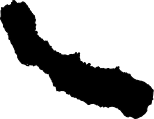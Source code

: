 <?xml version='1.0' encoding='utf-8'?>
<ipe version="70212" creator="miniipe"><ipestyle name="miniipe" /><page><layer name="my_layer" /><path stroke="black" fill="#000" layer="my layer">1277.9620826 2381.9454017 m 1277.9657135999998 2381.9445702999997 l  1277.9690423999998 2381.9432067 l  1277.9714798 2381.9411944 l  1277.9725159 2381.9384136 l  1277.9747046 2381.9318822 l  1277.9757155 2381.9291581 l  1277.9761375 2381.9257286 l  1277.9762099 2381.9219967999998 l  1277.9801527 2381.9169329 l  1277.9858182 2381.914149 l  1277.9886682 2381.9126689 l  1277.9953162 2381.9114029 l  1277.9989251000002 2381.9106187 l  1278.0025688 2381.9093937 l  1278.005592 2381.90741910001 l  1278.0080137 2381.904947 l  1278.0095789000002 2381.9019016999996 l  1278.0107346999998 2381.8952254 l  1278.0107599 2381.8922903999996 l  1278.0103127 2381.8891349 l  1278.0086751000001 2381.8861431 l  1278.0061337 2381.8844394000002 l  1278.0033718 2381.8832837 l  1278.0006698 2381.8828931999997 l  1277.9885328 2381.8861179 l  1277.9855914 2381.8871131 l  1277.9826123 2381.8873556 l  1277.9797528 2381.8871981 l  1277.9767894 2381.8863163 l  1277.9753534 2381.8840363 l  1277.9738008000002 2381.8808934 l  1277.9719113 2381.8738864 l  1277.9713413 2381.8702396999997 l  1277.9712846 2381.8667913 l  1277.9720624 2381.8642278 l  1277.9743267000001 2381.8612046 l  1277.9761532999999 2381.8593875 l  1277.9789057 2381.8582286 l  1277.9819635000001 2381.8573216 l  1277.9865456 2381.8494203 l  1277.9877108 2381.8467466 l  1277.9900475000002 2381.8439249000103 l  1277.9921732999999 2381.8422873 l  1277.9949036 2381.8411662 l  1277.9979898000001 2381.8405616 l  1278.0041371 2381.84064970001 l  1278.007239 2381.8407442000002 l  1278.0098844000001 2381.8411946 l  1278.0122715 2381.8424259000003 l  1278.0146995 2381.8443312 l  1278.0172913 2381.8458585000003 l  1278.0200374 2381.8470552 l  1278.022963 2381.8471434 l  1278.0257028 2381.8468033 l  1278.0284143000001 2381.8468568000003 l  1278.0309431 2381.8478047000003 l  1278.0372823999999 2381.8546102 l  1278.0393294 2381.8574035 l  1278.0415496 2381.8597843 l  1278.0466828 2381.862987 l  1278.0494415 2381.8641428 l  1278.0525529 2381.8642058 l  1278.055551 2381.8630343 l  1278.0582875999999 2381.8614754 l  1278.0672975 2381.8533379 l  1278.0697003 2381.8510831000103 l  1278.0721158000001 2381.8499966000004 l  1278.0822498999999 2381.8547739 l  1278.0849392999999 2381.8559643000003 l  1278.087739 2381.8565406 l  1278.0904788 2381.8564398 l  1278.0952782000002 2381.853656 l  1278.0973724 2381.8520215 l  1278.0999516 2381.8495588 l  1278.1010538 2381.8465104 l  1278.1028078999998 2381.8388043 l  1278.1042282 2381.8352552000097 l  1278.1067065999998 2381.8324807000004 l  1278.1095881 2381.831073 l  1278.1122114 2381.8302259 l  1278.1153669 2381.8299834 l  1278.1184783 2381.8302857000103 l  1278.1214512 2381.8309722000004 l  1278.124213 2381.8321123 l  1278.1265088 2381.8343293 l  1278.1284329999999 2381.8373966 l  1278.1305209 2381.840086 l  1278.1385356 2381.8441642999996 l  1278.1412690999998 2381.8453767 l  1278.1438704 2381.8469041 l  1278.1460118 2381.8494517999998 l  1278.1499105 2381.8608015 l  1278.1508049000001 2381.8650151 l  1278.1521276 2381.8692256 l  1278.1542124 2381.8719308000004 l  1278.1570150999999 2381.8729700000004 l  1278.1598935 2381.8733322000003 l  1278.1628601 2381.871471 l  1278.1647338 2381.8682903 l  1278.1661225999999 2381.8647947 l  1278.1629292999999 2381.8496784999998 l  1278.1619783 2381.8460538 l  1278.1619783 2381.8429518 l  1278.1648882 2381.8389744 l  1278.1678232 2381.8368769999997 l  1278.1691679 2381.8337341 l  1278.1696749 2381.8311801 l  1278.1706764 2381.8284844 l  1278.1734004 2381.8261697 l  1278.1763764 2381.826513 l  1278.179258 2381.8273853 l  1278.181834 2381.8289693 l  1278.189559 2381.8411725 l  1278.2058341000002 2381.8636925 l  1278.2080858 2381.8660229 l  1278.2106114 2381.867714 l  1278.2133544 2381.8689012 l  1278.2163681999998 2381.8694712 l  1278.2193473 2381.8695310999997 l  1278.2219391 2381.8677644000004 l  1278.2230161 2381.8653017 l  1278.2237657 2381.8623193999997 l  1278.2241152 2381.8592111 l  1278.2230508 2381.8521379999997 l  1278.221958 2381.84839680001 l  1278.2216148 2381.8420133000004 l  1278.2218509 2381.8389649 l  1278.2216179 2381.8362755 l  1278.2176751000002 2381.8292401999997 l  1278.2158548999998 2381.82656340001 l  1278.2068261 2381.8169457 l  1278.2049303 2381.8144106 l  1278.2035761 2381.8118818000003 l  1278.2035194 2381.8082286999997 l  1278.2071158 2381.799285 l  1278.2080858 2381.7968727 l  1278.2069552 2381.7903475000003 l  1278.2063254 2381.7871164000003 l  1278.2064072 2381.7832524 l  1278.2075725 2381.7807771000003 l  1278.2100729000001 2381.7786167 l  1278.2126868 2381.7777192000003 l  1278.2141984000002 2381.7754644 l  1278.2149258000002 2381.7726238 l  1278.2136819 2381.7691313 l  1278.2129135 2381.7658530000003 l  1278.2144031 2381.7631227 l  1278.2197914 2381.7620140999998 l  1278.2226477000002 2381.761885 l  1278.2379056 2381.7681362 l  1278.2400344 2381.76934860001 l  1278.2428278 2381.7715688 l  1278.2468052000002 2381.7769256 l  1278.248468 2381.7791710000097 l  1278.2514786 2381.7801787 l  1278.2540106 2381.7787773 l  1278.2569205 2381.7732851 l  1278.2581109 2381.7699974 l  1278.2587533 2381.7645776 l  1278.2587848 2381.7591452 l  1278.2589423 2381.7559015 l  1278.258684 2381.7527114 l  1278.2537051 2381.7428385999997 l  1278.2514692 2381.7400421 l  1278.2427239 2381.7351168 l  1278.2398675 2381.7339012 l  1278.2316765 2381.7329060999996 l  1278.2292201 2381.7328084 l  1278.226685 2381.7331642999998 l  1278.2243985999999 2381.7323454999996 l  1278.2224178 2381.7297442999998 l  1278.2221218 2381.7232223 l  1278.2226823 2381.7200227000003 l  1278.2251671 2381.7145776999996 l  1278.2266629 2381.7117182 l  1278.2283981 2381.7096838 l  1278.230231 2381.7068369 l  1278.2317583000001 2381.703335 l  1278.232659 2381.6998741 l  1278.2307254000002 2381.6913271 l  1278.2296169 2381.6881968000002 l  1278.2247891 2381.6848901999997 l  1278.2222446 2381.6839926 l  1278.2194795999999 2381.6842666000002 l  1278.2169413000001 2381.684232 l  1278.2108067000001 2381.6856963 l  1278.2079346 2381.6870222000002 l  1278.2047445 2381.6918908000002 l  1278.2023731 2381.6948952000002 l  1278.1996302 2381.6939441 l  1278.1967392 2381.692486 l  1278.1981563 2381.6839674 l  1278.1983579 2381.6770738 l  1278.1918642 2381.6704794 l  1278.1888473000001 2381.6667507 l  1278.1864287 2381.6541445 l  1278.185928 2381.6504946 l  1278.1830874 2381.6447756 l  1278.180568 2381.6417713 l  1278.1787383 2381.6386189 l  1278.1780234999999 2381.6351737 l  1278.1776361 2381.631656 l  1278.1768299 2381.6278014000004 l  1278.1763764 2381.6235909 l  1278.1792611 2381.6159352 l  1278.1809805999999 2381.6121782 l  1278.1886425999999 2381.6123168000004 l  1278.1955236 2381.6133213999997 l  1278.1985530999998 2381.6125278 l  1278.2027951 2381.612849 l  1278.2052672 2381.6124364 l  1278.2077268 2381.6114287 l  1278.2099627 2381.6099486 l  1278.2118585 2381.6080024000003 l  1278.212945 2381.6056121 l  1278.2137668999999 2381.6010048000003 l  1278.2118365 2381.5970904 l  1278.2016331 2381.5915509 l  1278.1986697 2381.5901212 l  1278.1954165 2381.5890819 l  1278.1923586999999 2381.5896834 l  1278.1893858 2381.5912203000003 l  1278.1863405 2381.5910628 l  1278.1835566 2381.5897149 l  1278.1802563 2381.5869846 l  1278.1781211 2381.5840998999997 l  1278.1755608 2381.5786329000002 l  1278.1732083000002 2381.5768441 l  1278.1704654 2381.5743248 l  1278.1661825 2381.5658188000098 l  1278.1653448000002 2381.5632711 l  1278.1647622 2381.5606571999997 l  1278.1646016 2381.5550422 l  1278.1648882 2381.552082 l  1278.1654172 2381.5492414 l  1278.1671713 2381.5439507 l  1278.1783888 2381.5200073 l  1278.1806405 2381.5153245 l  1278.1893416999999 2381.50600910001 l  1278.1927931999999 2381.5030867 l  1278.1965438999998 2381.5014490999997 l  1278.200556 2381.5010712000003 l  1278.2041398 2381.5013703 l  1278.2186608 2381.5078042 l  1278.2411146 2381.5186658000002 l  1278.2444811 2381.5203033 l  1278.249334 2381.5261072999997 l  1278.2513212 2381.53028 l  1278.2585518 2381.5355077 l  1278.2645730000002 2381.5392584 l  1278.2672813 2381.5413525999998 l  1278.2690732 2381.5435193 l  1278.2628158 2381.55818510001 l  1278.2608727 2381.5624271 l  1278.2601453 2381.5673241 l  1278.2612223 2381.5715314000004 l  1278.2676529999999 2381.5763119000003 l  1278.2714761000002 2381.5781730999997 l  1278.2742348 2381.5777196 l  1278.2756456 2381.5746428 l  1278.2761589 2381.5710842 l  1278.2755227999999 2381.567617 l  1278.2767919 2381.5651984 l  1278.2792609 2381.5645371 l  1278.282133 2381.5659322 l  1278.2846712 2381.5663258000004 l  1278.2882739 2381.5602667 l  1278.2900375000002 2381.5564184 l  1278.2901414 2381.5526551000003 l  1278.2887054 2381.54886030001 l  1278.2912405000002 2381.5425776999996 l  1278.2923081000001 2381.5397654 l  1278.292919 2381.5369594999997 l  1278.2927899 2381.5342133999998 l  1278.2918073 2381.5312341999997 l  1278.2913979 2381.5282393 l  1278.2913759 2381.5251279000004 l  1278.2907146 2381.52158510001 l  1278.2912846 2381.5186436999998 l  1278.2924183 2381.5161620999997 l  1278.2933001000001 2381.5132554 l  1278.2934071 2381.509004 l  1278.2947676 2381.5060343 l  1278.2974665000002 2381.5037669000003 l  1278.3033082000002 2381.5021891 l  1278.3062055 2381.5009641 l  1278.3129574 2381.4888616999997 l  1278.3148721 2381.4846669999997 l  1278.3164404 2381.4820909 l  1278.3216681 2381.4835521 l  1278.3273965 2381.4881656999996 l  1278.3299379 2381.4912394 l  1278.3315974999998 2381.4946656999996 l  1278.3326903 2381.49812350001 l  1278.3332635 2381.5017356 l  1278.3334713000002 2381.5052941999998 l  1278.3333012 2381.50871740001 l  1278.3322305000002 2381.5143451 l  1278.3318747 2381.5206025 l  1278.3341043 2381.5260443 l  1278.3337106000001 2381.5288692 l  1278.3354018 2381.532242 l  1278.3390012999998 2381.5347110000002 l  1278.3427110999999 2381.5360021 l  1278.3576887000002 2381.5187949 l  1278.3599938999998 2381.5161716 l  1278.3650956 2381.5125721 l  1278.3679487999998 2381.510988 l  1278.3709311 2381.5088276 l  1278.3763697 2381.5090386 l  1278.3794938 2381.5105093 l  1278.3824572 2381.50970940001 l  1278.3905727 2381.5032284 l  1278.3932778 2381.5011184 l  1278.4018405 2381.5021513 l  1278.4047693 2381.5035811000002 l  1278.4069044 2381.5062579 l  1278.408098 2381.5160456 l  1278.4077201 2381.5212544 l  1278.4068761 2381.5247658000003 l  1278.414916 2381.5409243 l  1278.4176873000001 2381.544738 l  1278.4205594 2381.5478651999997 l  1278.4248958 2381.5508695 l  1278.4393601 2381.558648 l  1278.4435013 2381.5602069 l  1278.4476331 2381.5597314 l  1278.4513208 2381.558289 l  1278.4564980999999 2381.5560846000003 l  1278.4655237 2381.5530236 l  1278.4781142 2381.543091 l  1278.4814618 2381.5407007 l  1278.4875964999999 2381.5326703 l  1278.4914731000001 2381.52551530001 l  1278.4929029 2381.5222779 l  1278.492632 2381.5185839 l  1278.4914227 2381.5137625 l  1278.4904528000002 2381.51142570001 l  1278.4810272 2381.5007373000003 l  1278.4783315000002 2381.4981549999998 l  1278.4764450999999 2381.4952861 l  1278.4717182 2381.4839175 l  1278.469879 2381.4801101000003 l  1278.4677218 2381.4656458 l  1278.4673691 2381.4629594999997 l  1278.4559909999998 2381.4547621 l  1278.4527159 2381.4531781 l  1278.4506689 2381.4509547000002 l  1278.4502815 2381.4443351 l  1278.4505838999999 2381.4394633 l  1278.4501839 2381.4347521 l  1278.4481338 2381.4320658 l  1278.433827 2381.4302015 l  1278.4311186 2381.4299873 l  1278.4256453 2381.4265705 l  1278.4238440000001 2381.424829 l  1278.4211609 2381.4215664 l  1278.4208932000001 2381.4189745999997 l  1278.425258 2381.413917 l  1278.4282182 2381.4108811 l  1278.4378831 2381.3945713999997 l  1278.4398734 2381.3906916 l  1278.4456365 2381.3865535 l  1278.4623996999999 2381.3773642 l  1278.4648907 2381.3762021 l  1278.4673502 2381.3753865 l  1278.4721433000002 2381.3752385 l  1278.4972550999998 2381.3844278 l  1278.5017301 2381.3862733 l  1278.505295 2381.3888177999997 l  1278.5080504999999 2381.3921213000003 l  1278.5140623999998 2381.4035592 l  1278.5176052000002 2381.4121250999997 l  1278.5193656 2381.4166694 l  1278.5202285 2381.4212892 l  1278.5195735 2381.4258021 l  1278.5182413 2381.4289953 l  1278.5158385 2381.4309888 l  1278.5034842 2381.4341726000002 l  1278.500609 2381.4349725000097 l  1278.4961213 2381.4375076 l  1278.494024 2381.4418189 l  1278.4937310999999 2381.4445997000003 l  1278.4941531 2381.4477709 l  1278.4950632 2381.451087 l  1278.4965149999998 2381.4544409 l  1278.4984706999999 2381.4576279000003 l  1278.5006656 2381.4602858000003 l  1278.5056571 2381.4633343 l  1278.5099967 2381.4650285 l  1278.51376 2381.4642507000003 l  1278.521548 2381.4491691 l  1278.5237493 2381.4449933 l  1278.5262246 2381.4436801 l  1278.5366862 2381.4597379 l  1278.5392182 2381.4637972 l  1278.5421155000001 2381.4676172000004 l  1278.5534305 2381.4747312 l  1278.5574047999999 2381.4765641 l  1278.5615586000001 2381.47802840001 l  1278.5654574 2381.4778583999996 l  1278.5738405 2381.4638947999997 l  1278.5753805 2381.4598009 l  1278.5761835 2381.4560847999996 l  1278.5750435 2381.4527906999997 l  1278.5725966 2381.4507941 l  1278.5706031 2381.4367739 l  1278.5707479999999 2381.4326516 l  1278.5725430999998 2381.42192220001 l  1278.5713779 2381.4096309 l  1278.569797 2381.4046237 l  1278.5679862 2381.3998243 l  1278.5643961 2381.3753580999996 l  1278.5641126 2381.3727946999998 l  1278.5642103 2381.3681937 l  1278.5734625999999 2381.3445117 l  1278.5749302000002 2381.3418506 l  1278.5774149 2381.3400398 l  1278.5845636 2381.3365252999997 l  1278.5884528000001 2381.3345256 l  1278.5911643000002 2381.3316818 l  1278.5926539 2381.3284287 l  1278.5931954999999 2381.3249992 l  1278.5928208 2381.3216233000003 l  1278.5867617 2381.310938 l  1278.5844911 2381.30733220001 l  1278.5844691000002 2381.299645 l  1278.5905471 2381.2846548 l  1278.592742 2381.2806994 l  1278.5958629000002 2381.2774179 l  1278.6150699 2381.2834801 l  1278.6189812 2381.2853695999997 l  1278.6299184000002 2381.2982404 l  1278.6313922 2381.3004102 l  1278.6345824 2381.30405700001 l  1278.6380591 2381.3060568 l  1278.6415704 2381.3075809999996 l  1278.6453841 2381.3081888 l  1278.6490371999998 2381.3080408 l  1278.6528257 2381.3066331 l  1278.6590926000001 2381.3015975000003 l  1278.661782 2381.2989709999997 l  1278.6637188 2381.2957589 l  1278.6613537 2381.2773580999997 l  1278.6611742 2381.2747631 l  1278.6618545 2381.2710345 l  1278.6640526 2381.2680805 l  1278.6660523 2381.2614703000004 l  1278.6681529 2381.2543626 l  1278.6701715 2381.2499537 l  1278.6721933 2381.2473808 l  1278.6747756 2381.2479823 l  1278.6775627 2381.2497931 l  1278.679912 2381.2524825 l  1278.6818707999998 2381.255575 l  1278.6821668 2381.2586392000003 l  1278.6837036 2381.2655422999997 l  1278.6846421 2381.2681466 l  1278.6859837 2381.2706156 l  1278.6876748 2381.27280430001 l  1278.6915987 2381.2754843000002 l  1278.6955730000002 2381.2772258 l  1278.7072471000001 2381.2575496 l  1278.7094484000002 2381.2527250000003 l  1278.7116654000001 2381.2491003 l  1278.7143769 2381.2491286 l  1278.7167671 2381.2507001 l  1278.7236292 2381.2639267000004 l  1278.7252668 2381.2664965 l  1278.7273295 2381.2685874999997 l  1278.7297198 2381.2701558 l  1278.7323179 2381.2711951 l  1278.735064 2381.2713305 l  1278.737766 2381.2709084999997 l  1278.7403326 2381.2699574000003 l  1278.7428047 2381.2686442 l  1278.7473963 2381.2650258 l  1278.7530175999998 2381.2587085 l  1278.7566014000001 2381.2516858 l  1278.7576123 2381.2492955 l  1278.7580941 2381.2467541 l  1278.7581571 2381.24399540001 l  1278.7569887000002 2381.2361318000003 l  1278.7555653 2381.2273109 l  1278.7551244 2381.22277290001 l  1278.7533735 2381.2188648000097 l  1278.7498936000002 2381.2171736 l  1278.7468263 2381.2164241 l  1278.7440172 2381.2168902 l  1278.7411073 2381.2176649000003 l  1278.7386288999999 2381.2192521 l  1278.7350986 2381.2199166 l  1278.7320911000002 2381.2184617000103 l  1278.7294709999999 2381.2161942 l  1278.7280728 2381.2126387999997 l  1278.7289325000002 2381.2094518 l  1278.7300599 2381.2069828 l  1278.7322706 2381.2053106 l  1278.7351237999999 2381.2037265 l  1278.7364117999998 2381.201478 l  1278.7375708000002 2381.1989366000003 l  1278.7383895 2381.1949938 l  1278.7384557 2381.19010310001 l  1278.7419985 2381.1813263 l  1278.7439825 2381.17698350001 l  1278.7465019 2381.1734218 l  1278.7494716 2381.1703828 l  1278.7531089000001 2381.1623303000097 l  1278.7605158 2381.1436933 l  1278.7623613 2381.1392876 l  1278.7633910999998 2381.1314366 l  1278.7638162 2381.1288227 l  1278.7651861 2381.1239572 l  1278.7672079000001 2381.1195483 l  1278.7776222999998 2381.1124973 l  1278.7935762 2381.1086269 l  1278.7983724 2381.1083057 l  1278.8026081 2381.1084348 l  1278.8190721 2381.1096945000004 l  1278.8249548 2381.10940480001 l  1278.8279214000002 2381.1088725 l  1278.8455538 2381.0979763 l  1278.8642568999999 2381.0777301 l  1278.8834418 2381.05803500001 l  1278.9013481999998 2381.0378643 l  1278.9030172999999 2381.0356189 l  1278.9048596 2381.0338144 l  1278.9108714000001 2381.0295221 l  1278.9148835 2381.0268892999998 l  1278.9187602 2381.0249304999998 l  1278.9227785 2381.0237779 l  1278.926504 2381.0233495999996 l  1278.9366854 2381.024855 l  1278.9418816 2381.0249430999997 l  1278.9474650999998 2381.0242787 l  1278.9503467000002 2381.0235669 l  1278.9557475000001 2381.0212554 l  1278.9581158 2381.01980680001 l  1278.9684892 2380.9942069 l  1278.9746995 2380.9796009 l  1278.9767937000001 2380.9750409 l  1278.9789603 2380.9712146 l  1278.9878064 2380.9650924999996 l  1278.9901904 2380.9639651 l  1278.9924641 2380.9625416999997 l  1278.9953425 2380.9582871 l  1278.996473 2380.9558213 l  1278.9971974 2380.9530216000003 l  1278.9972131 2380.9441346 l  1278.9971911 2380.941294 l  1278.9997073 2380.9292766 l  1279.0087392 2380.9032642 l  1279.010002 2380.9005874 l  1279.0115892000001 2380.8981562 l  1279.0152549 2380.8943205 l  1279.0188985 2380.8912909 l  1279.0242963 2380.8887873 l  1279.0478303 2380.8796042999998 l  1279.0707344 2380.8653698999997 l  1279.0954525 2380.8576102 l  1279.1225734000002 2380.8513024 l  1279.149496 2380.8447582999997 l  1279.1752124 2380.842746 l  1279.2008469 2380.8409100000003 l  1279.2289504 2380.8426893 l  1279.2561626 2380.84642430001 l  1279.2833812 2380.8501529 l  1279.296485 2380.8530974 l  1279.3096046 2380.8560482000003 l  1279.3342282 2380.8654549 l  1279.3580299 2380.8766598 l  1279.3817308 2380.8880787999997 l  1279.4054097 2380.8995449999998 l  1279.4290854 2380.9110112999997 l  1279.4527737 2380.9224744000003 l  1279.4772682 2380.9321424 l  1279.5018194 2380.9417002 l  1279.514369 2380.9504172 l  1279.5350025 2380.9685315000097 l  1279.5573682 2380.9828761 l  1279.5607756 2380.9844789999997 l  1279.5828389 2380.9891304000002 l  1279.596623 2380.9948462 l  1279.6214891 2381.0068919 l  1279.6449664 2381.01825110001 l  1279.6483455 2381.0198917999996 l  1279.6551130999999 2381.0212995 l  1279.6612037 2381.0205531 l  1279.6640348 2381.0196745000003 l  1279.6741564 2381.0099246 l  1279.6932531 2380.9925693 l  1279.6950891 2380.9905853 l  1279.7087882 2380.983169 l  1279.7346746 2380.9743323 l  1279.7591061 2380.9746661 l  1279.7621609 2380.9747732 l  1279.7650109 2380.9746031 l  1279.7704968 2380.9728364 l  1279.7941505 2380.9648878000003 l  1279.7966509 2380.9642706 l  1279.803406 2380.9618739999996 l  1279.8293428 2380.9549992999996 l  1279.8557583000002 2380.9521745 l  1279.858347 2380.9522942 l  1279.8764517000002 2380.9588224999998 l  1279.8794246 2380.9601231 l  1279.882388 2380.9611025 l  1279.8986158 2380.9608347999997 l  1279.9245149 2380.9609072 l  1279.9501399 2380.9627275000003 l  1279.9773333 2380.9664026 l  1279.9809234 2380.96695060001 l  1279.9947673 2380.9697376 l  1280.0215576 2380.9743921 l  1280.0490911000002 2380.9735292 l  1280.0735634999999 2380.9716051 l  1280.0979698 2380.9715956 l  1280.1248955 2380.97578090001 l  1280.1514496 2380.9809614 l  1280.1783407 2380.9854049 l  1280.2053733999999 2380.9895429 l  1280.2319779 2380.9946163 l  1280.258469 2380.9996393 l  1280.2832973 2381.0022531 l  1280.2972955 2381.0038309 l  1280.3103237999999 2381.0053015999997 l  1280.3367549999998 2381.0061865 l  1280.3631328000001 2381.0050339 l  1280.3875926 2381.0059281999997 l  1280.413794 2381.0079752 l  1280.439967 2381.0125762 l  1280.4636521999998 2381.01983200001 l  1280.4890788 2381.0268673 l  1280.5126191 2381.0370613 l  1280.5371735 2381.0466190999996 l  1280.5611798 2381.0573736 l  1280.5842352 2381.06853760001 l  1280.6063489 2381.0792417000002 l  1280.630245 2381.0914417 l  1280.6535302 2381.1027694 l  1280.6760596000001 2381.11376330001 l  1280.6969955 2381.1282149999997 l  1280.7172481 2381.1441751 l  1280.7375289000001 2381.1600754 l  1280.7584365 2381.174587 l  1280.7798259 2381.188053 l  1280.8007303 2381.2025771 l  1280.8076995000001 2381.2099430999997 l  1280.8222676999999 2381.2307845 l  1280.837787 2381.2529706 l  1280.8498862000001 2381.2641691999997 l  1280.8523394 2381.2663453 l  1280.8663439 2381.2884369999997 l  1280.8795989 2381.3121536 l  1280.8969636 2381.3344374000003 l  1280.9154526 2381.3542459 l  1280.9357272 2381.3701619000003 l  1280.9559954 2381.3860812 l  1280.9776651000002 2381.3989394 l  1281.0002166 2381.4098608 l  1281.0227711 2381.4207728 l  1281.0480215 2381.4313447 l  1281.0725254 2381.4374037000002 l  1281.0995046 2381.4386414 l  1281.1239266999999 2381.4379548 l  1281.1513594 2381.4366637 l  1281.1546535 2381.4364117 l  1281.1722953 2381.4341758 l  1281.1988809 2381.4287529000003 l  1281.225331 2381.4236038999998 l  1281.2505184 2381.4157969999997 l  1281.2533779 2381.4149625 l  1281.2564798 2381.4136997 l  1281.2788297 2381.4013232999996 l  1281.3041588 2381.3920394 l  1281.3077268 2381.3912679 l  1281.3311852 2381.3957524 l  1281.3343029 2381.3963317999996 l  1281.3378237000002 2381.3961681 l  1281.3416688999998 2381.3952768 l  1281.3454983000001 2381.3937463 l  1281.3639905 2381.3799213 l  1281.3871466 2381.3683322 l  1281.4115497 2381.3573352000003 l  1281.4361198 2381.3464106 l  1281.4410767000002 2381.3440204 l  1281.4596538 2381.3350767 l  1281.4843404 2381.3242119 l  1281.5068635 2381.3123048 l  1281.5287064 2381.3000575 l  1281.5533993 2381.2853947999997 l  1281.5741776999998 2381.26883 l  1281.5929123 2381.2512858 l  1281.6119335 2381.2300728 l  1281.6304665999999 2381.2086236 l  1281.6327781 2381.2059404 l  1281.6387175 2381.202448 l  1281.6415077 2381.2013174 l  1281.6447262 2381.2007317 l  1281.6474439 2381.2017268 l  1281.6500231 2381.2018748 l  1281.652574 2381.201034 l  1281.6561577999998 2381.1971605000003 l  1281.6575844000001 2381.1948835999997 l  1281.6595747 2381.1896055000097 l  1281.6603399 2381.1868783 l  1281.6617697000001 2381.1844881 l  1281.6638104 2381.1821891 l  1281.6723447 2381.177352 l  1281.6754214999999 2381.17585290001 l  1281.6804066999998 2381.1719763 l  1281.6923106 2381.1579686 l  1281.6994404 2381.1523536 l  1281.7200457 2381.1341826999997 l  1281.7231256 2381.1309957 l  1281.7277581 2381.12773 l  1281.7367144 2381.1180493000097 l  1281.738711 2381.1158449 l  1281.7409942000002 2381.1140435 l  1281.7438662 2381.1128783 l  1281.7546554 2381.1008988 l  1281.7571433 2381.0981873 l  1281.7597445000001 2381.095964 l  1281.7625473 2381.0945059 l  1281.7653879 2381.0933942 l  1281.7708329 2381.0896341 l  1281.7734719 2381.0875398 l  1281.7778587 2381.08201300001 l  1281.7956486 2381.0594143 l  1281.7980923999999 2381.0573169 l  1281.8032917 2381.0543095 l  1281.8054488999999 2381.0530498000003 l  1281.8084816 2381.0523034000003 l  1281.8109883999998 2381.0529333 l  1281.8151453 2381.0562525 l  1281.8194125 2381.0600725 l  1281.8239095000001 2381.0633792 l  1281.8260227 2381.0652718 l  1281.828479 2381.0665693 l  1281.8310645000001 2381.0675896000002 l  1281.8333477 2381.0654797 l  1281.8345066 2381.0629131000096 l  1281.835401 2381.0601039999997 l  1281.8359678 2381.0569611 l  1281.8361883 2381.0543346000004 l  1281.8360529 2381.0514783 l  1281.8355207 2381.0487102000097 l  1281.8324281 2381.0403805 l  1281.8313888999999 2381.0375462 l  1281.8311621999999 2381.0346805 l  1281.8314582 2381.0320477 l  1281.8332375 2381.0296386 l  1281.8356939 2381.0278561 l  1281.8386258 2381.0275285999996 l  1281.8415892 2381.0280608000003 l  1281.8443762000002 2381.0271854 l  1281.847116 2381.0259225 l  1281.8494275 2381.0241369 l  1281.8509549 2381.0219892 l  1281.8493047 2381.0130549 l  1281.848297 2381.0100191 l  1281.8489898 2381.00729810001 l  1281.850492 2381.0046623 l  1281.8522429 2381.002313 l  1281.857332 2380.9998881 l  1281.8599333 2380.9992803 l  1281.8654885 2380.9990063 l  1281.8679889 2380.99912600001 l  1281.8705996 2380.9988676999997 l  1281.8732859 2380.9980803999997 l  1281.8757706 2380.9929756 l  1281.8944643000002 2380.9787601000003 l  1281.9152553000001 2380.9646422 l  1281.9378855 2380.9490189999997 l  1281.9598229 2380.9357262 l  1281.9842544 2380.9279445 l  1281.9872367 2380.9270627 l  1281.9901402 2380.9265809 l  1281.9981739 2380.9287538999997 l  1282.0081536999999 2380.9333862999997 l  1282.0105219 2380.9343752 l  1282.0154157 2380.9349735 l  1282.0180705 2380.9348161 l  1282.0207977 2380.9329580999997 l  1282.0173745 2380.9195739 l  1282.0158661 2380.9132535 l  1282.0140678999999 2380.9015574 l  1282.0141025 2380.89600850001 l  1282.0145371 2380.8931301000002 l  1282.015337 2380.8898833 l  1282.026904 2380.8667461 l  1282.0393213 2380.8419397999996 l  1282.0545225 2380.8199961 l  1282.0690120000002 2380.7972305 l  1282.0838416 2380.775057 l  1282.0898755 2380.7674674 l  1282.0962778 2380.7592575 l  1282.1074512 2380.7368572 l  1282.1179757999998 2380.7131531000005 l  1282.1304498 2380.6872887 l  1282.1418972 2380.6636571 l  1282.1430466 2380.6610653 l  1282.1436795999998 2380.6584986999997 l  1282.1433868 2380.6557746000003 l  1282.1433616 2380.6530191 l  1282.1437237 2380.649766 l  1282.1454873 2380.6450201 l  1282.1456668 2380.6445350999998 l  1282.1469391 2380.6418993 l  1282.1491435 2380.6405482 l  1282.1509921 2380.6386178000002 l  1282.1539240000002 2380.6332137000004 l  1282.1552435 2380.6304173 l  1282.153228 2380.6248462999997 l  1282.1524817 2380.6218860999998 l  1282.1535334999999 2380.6194391 l  1282.1555647 2380.6175906000003 l  1282.1577219 2380.6160947 l  1282.1605783 2380.6153641 l  1282.1622253 2380.6128321 l  1282.1619513 2380.6098215 l  1282.1655414 2380.6012934 l  1282.1671066000001 2380.598604 l  1282.1748284 2380.5877204 l  1282.1854349 2380.5745535 l  1282.2017037 2380.5547136 l  1282.2040247 2380.55176280001 l  1282.2237261 2380.5307072 l  1282.2259242 2380.5281532 l  1282.2342476 2380.5128794999996 l  1282.2463593999998 2380.4877678000003 l  1282.2549599 2380.4744404000003 l  1282.2562794 2380.47179190001 l  1282.2659443 2380.4605555 l  1282.2779742999999 2380.4486925 l  1282.2986865999999 2380.430446 l  1282.3192383 2380.4135285 l  1282.3410496000001 2380.3962582999998 l  1282.3614124 2380.3786574 l  1282.3820932 2380.360666 l  1282.4028433 2380.3452034 l  1282.4240815 2380.3290669 l  1282.4437326 2380.3114597 l  1282.4638906 2380.2941044 l  1282.4680098000001 2380.2884736 l  1282.4739303 2380.2804022 l  1282.4916193 2380.2611637 l  1282.4996939 2380.2517980000102 l  1282.5100012 2380.2398405 l  1282.5272431 2380.2200131 l  1282.5293405 2380.2177646 l  1282.5345587 2380.2145366000004 l  1282.537689 2380.2128361 l  1282.5405139 2380.2108332000003 l  1282.5429608 2380.2085657000002 l  1282.5450109 2380.2059771 l  1282.5467462 2380.2031838000003 l  1282.5482546 2380.2001826 l  1282.5499489 2380.1975561000004 l  1282.5705982 2380.1782263 l  1282.5728940000001 2380.17647540001 l  1282.5792743 2380.1715847 l  1282.5881771 2380.1639384 l  1282.6029468 2380.151625 l  1282.6227711 2380.1341312 l  1282.6443211 2380.1186025 l  1282.6470042 2380.1169806 l  1282.6488937 2380.1151320000004 l  1282.6512241 2380.1133464 l  1282.6537372 2380.1132015999997 l  1282.6562345 2380.113507 l  1282.6641642 2380.1016911999996 l  1282.6656947000001 2380.0985515 l  1282.6677984 2380.0968887 l  1282.6702957 2380.0976634 l  1282.6729347 2380.0989861 l  1282.6759957000002 2380.0998427 l  1282.6788205999999 2380.0991719 l  1282.6810156000001 2380.0971564 l  1282.6803574 2380.0917209 l  1282.6791355 2380.0893149000003 l  1282.6782348 2380.0865625 l  1282.6803133 2380.0776093 l  1282.6832011 2380.0728477 l  1282.684571 2380.0705677 l  1282.6875943 2380.0658344 l  1282.6887941 2380.0633308 l  1282.6903498 2380.0610318999998 l  1282.6931841 2380.060802 l  1282.6957790000001 2380.0610067000102 l  1282.6982386 2380.0592337000003 l  1282.6978544 2380.0565033 l  1282.6981158 2380.0537037 l  1282.699029 2380.0509324 l  1282.7006666000002 2380.0487153 l  1282.7029183 2380.0472478 l  1282.7053274 2380.0480918 l  1282.7080987 2380.0477044000004 l  1282.7106716 2380.0466526 l  1282.7121140000002 2380.0439852 l  1282.7107062999999 2380.0389969000003 l  1282.7088136 2380.03648700001 l  1282.7091725999999 2380.033681 l  1282.7142365000002 2380.0269701 l  1282.7176691999998 2380.022029 l  1282.719058 2380.0192703 l  1282.7173762999998 2380.0143985 l  1282.7157828 2380.0115453 l  1282.7180501999999 2380.0031621 l  1282.7188659 2380.0014678000002 l  1282.7193067 2380.0005451 l  1282.7206640000002 2379.998262 l  1282.7248934 2379.9938846 l  1282.7294502999998 2379.98728380001 l  1282.7324199999998 2379.98184200001 l  1282.7335096 2379.9794297000003 l  1282.7341458 2379.9761577 l  1282.7339568 2379.9733045000003 l  1282.7328357 2379.967869 l  1282.7320138 2379.9568342 l  1282.7322122 2379.9539684 l  1282.7427966 2379.9309383 l  1282.7455679 2379.9191382 l  1282.745949 2379.9165715999998 l  1282.7468654 2379.9130004 l  1282.7579695 2379.8888618 l  1282.7711647 2379.8647672 l  1282.7879783 2379.8428676999997 l  1282.8011482 2379.8196392 l  1282.809459 2379.8069447 l  1282.8152661 2379.8004133 l  1282.8272016 2379.7862576 l  1282.8343282 2379.77244520001 l  1282.8373137 2379.7640557 l  1282.8378081 2379.7628401 l  1282.8538313 2379.7108877 l  1282.8656628 2379.6856909 l  1282.8796264 2379.6618326 l  1282.890003 2379.6477179 l  1282.9014378 2379.62351310001 l  1282.9149415 2379.5968803 l  1282.9314749 2379.57444850001 l  1282.9396470000002 2379.5632783 l  1282.9510755000001 2379.5394671 l  1282.9621166000002 2379.5158733000003 l  1282.9728238999999 2379.4888594 l  1282.9746095 2379.4834238999997 l  1282.9771666000001 2379.4756706 l  1282.9882518 2379.4519886 l  1282.9997306999999 2379.4274752 l  1283.0112788 2379.4038687 l  1283.01867 2379.3920246000002 l  1283.0251038 2379.3817015 l  1283.0362331000001 2379.3549301 l  1283.0366142 2379.3522722 l  1283.0391934 2379.3407241000004 l  1283.0429503999999 2379.3239325 l  1283.043281 2379.3210195 l  1283.0440841000002 2379.3176121000097 l  1283.0460271000002 2379.3134614 l  1283.0551378 2379.2960621 l  1283.0726347 2379.2760772 l  1283.0896656 2379.25434460001 l  1283.1013649 2379.2312767 l  1283.1156151 2379.2088701 l  1283.1344503999999 2379.1894962 l  1283.1564035000001 2379.1689508000004 l  1283.1749177000002 2379.1498729 l  1283.1930382 2379.1310784999996 l  1283.2147708999998 2379.1137988 l  1283.2188333000001 2379.1126209999998 l  1283.2230312000002 2379.112706 l  1283.2271945 2379.1136256 l  1283.2505836 2379.1164725000003 l  1283.2544571 2379.1153166999998 l  1283.2585511 2379.11347130001 l  1283.2826457 2379.1003989 l  1283.3074456 2379.0904947000004 l  1283.3170853 2379.0878588 l  1283.3216139 2379.0878399 l  1283.3374512 2379.0865109 l  1283.340928 2379.0849741 l  1283.3430127000001 2379.0828138 l  1283.3436993 2379.0801968 l  1283.3446629 2379.069943 l  1283.3434127 2379.0664788999998 l  1283.338692 2379.0531828999997 l  1283.3386007000001 2379.0497094000098 l  1283.3389062 2379.0459776 l  1283.3387959 2379.0425355 l  1283.3376654 2379.039591 l  1283.3350767000002 2379.0383092 l  1283.3321574 2379.0374779 l  1283.3290019 2379.0374841999997 l  1283.3207416 2379.0362623 l  1283.3083526 2379.0294630999997 l  1283.3067402 2379.0261628 l  1283.3056002 2379.02186730001 l  1283.3048964 2379.0168695 l  1283.3042303 2378.994655 l  1283.3057199 2378.9914679999997 l  1283.3081164 2378.9880417 l  1283.3160208999998 2378.9766762 l  1283.3195449 2378.9735773999996 l  1283.3340563999998 2378.9627851 l  1283.3415797999999 2378.9571858 l  1283.3500291999999 2378.9530698000003 l  1283.3524225 2378.9523360000003 l  1283.3707918 2378.9484530000004 l  1283.3761172 2378.9495584 l  1283.3875456 2378.9546633 l  1283.3908838 2378.9545814 l  1283.3934252 2378.9536933 l  1283.3959413999999 2378.95221 l  1283.3981899 2378.9501725 l  1283.4002904000001 2378.9478326 l  1283.4049198 2378.9435214 l  1283.4075745 2378.9417703999998 l  1283.4106765000001 2378.9405737 l  1283.4340562 2378.9342626999996 l  1283.4370542 2378.9350595 l  1283.4401058 2378.9365837 l  1283.4458026999998 2378.9410524 l  1283.4477363 2378.9440567 l  1283.4490968 2378.9470389999997 l  1283.4500951 2378.9499646 l  1283.4521043 2378.9559481 l  1283.4546362 2378.9576707 l  1283.4576154000001 2378.9591162 l  1283.4601631 2378.961116 l  1283.4616148999999 2378.9632165000003 l  1283.4643421 2378.9652225 l  1283.4675732 2378.9668286 l  1283.4785828 2378.9699054000002 l  1283.4809006 2378.9684032 l  1283.4826327 2378.9650084 l  1283.4901969999999 2378.9517597 l  1283.4912993 2378.949423 l  1283.4947823 2378.9438835 l  1283.5002964999999 2378.9371694 l  1283.5027781 2378.9360105 l  1283.5052376 2378.9354248 l  1283.507609 2378.9337242 l  1283.5088403 2378.9314064 l  1283.5115234 2378.9225948999997 l  1283.5120273 2378.9162367 l  1283.5104149 2378.9143125 l  1283.5074704 2378.9128576000003 l  1283.5026962 2378.9082881 l  1283.5011625999998 2378.9048051 l  1283.4991155999999 2378.8998262 l  1283.4977551 2378.8976878999997 l  1283.4932013999999 2378.8908541 l  1283.4906568 2378.8892417 l  1283.4878004999998 2378.891739 l  1283.4814108 2378.8974895 l  1283.4788316 2378.8973194 l  1283.4759248 2378.8951843 l  1283.4745738 2378.8920949 l  1283.4737424999998 2378.888804 l  1283.4733268 2378.885554 l  1283.4732858 2378.8823355 l  1283.472952 2378.8794508 l  1283.4720702 2378.8766669 l  1283.4704106000002 2378.8739964 l  1283.4674598000001 2378.8720282 l  1283.4650034000001 2378.8713857 l  1283.4622605000002 2378.8714046 l  1283.4479850999999 2378.8707747999997 l  1283.4453965 2378.8694931 l  1283.4435888 2378.8672886 l  1283.4415954 2378.8641142 l  1283.4402318 2378.86042650001 l  1283.4397279 2378.8569150999997 l  1283.4387265 2378.8507615999997 l  1283.4356717 2378.8422084 l  1283.4331240000001 2378.8362217 l  1283.4327808 2378.8335795 l  1283.4362354 2378.8321813 l  1283.4397563 2378.83247100001 l  1283.4511627 2378.8339416999997 l  1283.4542363 2378.8336614 l  1283.4569005 2378.8324049 l  1283.459105 2378.8300776 l  1283.4615708000001 2378.8283456 l  1283.4640272 2378.828607 l  1283.4697209 2378.8283960000003 l  1283.4723127 2378.8281472 l  1283.4748289000001 2378.8261632 l  1283.4784410999998 2378.8218078 l  1283.4774774 2378.8190554 l  1283.4758745 2378.8168006 l  1283.4736888999998 2378.8142497 l  1283.4648112999998 2378.8063106 l  1283.4504635 2378.799565 l  1283.4478119 2378.799332 l  1283.4287435 2378.7996689 l  1283.4232072 2378.7982234 l  1283.4084784 2378.7887538 l  1283.4079273000002 2378.7860203 l  1283.4077068000001 2378.7828333 l  1283.4084878 2378.7757223999997 l  1283.4098388 2378.77205040001 l  1283.4155830000002 2378.7579514 l  1283.4271531 2378.7322382 l  1283.4282491 2378.7283615 l  1283.4285608 2378.7243179 l  1283.4284820999999 2378.7224379 l  1283.428375 2378.7201201 l  1283.4278869 2378.6941927 l  1283.4288789 2378.6798764 l  1283.4298394 2378.6722459 l  1283.4312534 2378.6681393 l  1283.4331051000001 2378.6641776 l  1283.4443792999998 2378.6407097 l  1283.4582358 2378.6144832 l  1283.4649845000001 2378.6039112999997 l  1283.466367 2378.6009416 l  1283.4759374 2378.5819739999997 l  1283.479411 2378.5760880999997 l  1283.4934469999998 2378.5566796 l  1283.4968324 2378.5483657 l  1283.497245 2378.5454117 l  1283.4989991 2378.538981 l  1283.5005075000001 2378.5357625 l  1283.5077066 2378.5219249 l  1283.5105503 2378.5185333 l  1283.5294235000001 2378.5005985 l  1283.5523749 2378.4836999 l  1283.57629 2378.46862780001 l  1283.5858257 2378.4616680999998 l  1283.588364 2378.45885270001 l  1283.6011025 2378.4433744000003 l  1283.6113374000001 2378.4349314 l  1283.6228982 2378.4254019 l  1283.646788 2378.4132396 l  1283.67161 2378.4012916 l  1283.6777951 2378.3965205 l  1283.6800499 2378.3937618 l  1283.6893999000001 2378.3828372 l  1283.6923285999999 2378.3805604 l  1283.7075676 2378.3690217 l  1283.7095611 2378.3659292 l  1283.711079 2378.3627610999997 l  1283.7163759999999 2378.3531969 l  1283.7193141999999 2378.3502808 l  1283.7229232 2378.347648 l  1283.744829 2378.3315745 l  1283.7496440999998 2378.3263563 l  1283.7639195000002 2378.3027625 l  1283.7741732999998 2378.2786301 l  1283.7860206 2378.25593380001 l  1283.7988662 2378.2368654 l  1283.8026610000002 2378.2268289 l  1283.8080524 2378.1997426 l  1283.812792 2378.1732137000004 l  1283.8208634 2378.1460046 l  1283.8253918999999 2378.1309073 l  1283.8272153 2378.1255946 l  1283.8281191 2378.1231665 l  1283.8365559000001 2378.1038777 l  1283.838354 2378.09889560001 l  1283.8445548 2378.0873286 l  1283.846057 2378.0844093 l  1283.8468851999999 2378.0814805 l  1283.8466868 2378.0780857 l  1283.8461672 2378.0745365000103 l  1283.8465798 2378.0711354 l  1283.847956 2378.0676807 l  1283.8560305 2378.0516481 l  1283.8652892 2378.0384593000003 l  1283.8869273999999 2378.02145040001 l  1283.9091985 2378.0076412 l  1283.9339166000002 2377.9974378 l  1283.9397112 2377.9954317 l  1283.9426053 2377.9952806 l  1283.944753 2377.9967322999996 l  1283.9461922 2377.9995351 l  1283.9471211999999 2378.0026812 l  1283.947666 2378.00569180001 l  1283.950472 2378.0098897000003 l  1283.9527016 2378.011014 l  1283.9550919 2378.0103936 l  1283.9571325000002 2378.00885050001 l  1283.9583702 2378.0063122 l  1283.961236 2377.99846120001 l  1283.9612863 2377.9954601 l  1283.9622437 2377.9902009 l  1283.968413 2377.9799187 l  1283.9708001000001 2377.9787220000003 l  1283.973288 2377.97940860001 l  1283.9761758000002 2377.9808383 l  1283.9886781 2377.9863683000003 l  1283.9915091999999 2377.9855936 l  1283.9934019 2377.9836379 l  1283.994838 2377.9813579 l  1283.9959307 2377.9790244 l  1283.9964 2377.9761491 l  1283.9962676999999 2377.9727543000004 l  1283.9956000999998 2377.969265 l  1283.9940381 2377.9577735000003 l  1283.9952568 2377.955166 l  1283.9990484 2377.9476142000003 l  1284.0008592000001 2377.9455767 l  1284.0048146 2377.9421313999997 l  1284.00746 2377.94066080001 l  1284.0125143999999 2377.9368156 l  1284.0141804 2377.9346521 l  1284.021181 2377.9255729 l  1284.0228281 2377.9245148 l  1284.0234705 2377.9240991 l  1284.0257348 2377.9229685 l  1284.0280998 2377.9222033 l  1284.0306349 2377.9221151 l  1284.0394307 2377.9216868 l  1284.0417989 2377.9222568 l  1284.0471935 2377.9231292 l  1284.0498829 2377.9228993 l  1284.0527392 2377.9219136 l  1284.0548082 2377.91993270001 l  1284.0547012 2377.9168339 l  1284.0539233 2377.913606 l  1284.0535045000001 2377.9106394 l  1284.0525597 2377.9076729000003 l  1284.0534226 2377.9049047 l  1284.0552523000001 2377.9024137 l  1284.0575323 2377.900795 l  1284.0588329 2377.898008 l  1284.0633708999999 2377.8916497 l  1284.0664729 2377.8912876 l  1284.0698488 2377.89168750001 l  1284.0728658 2377.8930228 l  1284.0747616 2377.8955327 l  1284.0759739999999 2377.8986756000004 l  1284.0787453 2377.9040324 l  1284.0813781000002 2377.9055062 l  1284.0839887000002 2377.9055786 l  1284.0860483 2377.9039883 l  1284.0879599 2377.9012138999997 l  1284.089059 2377.898852 l  1284.0894936 2377.8954949 l  1284.089144 2377.8927645 l  1284.0879693 2377.8904373 l  1284.0863443 2377.8883966000003 l  1284.0849461 2377.8861733 l  1284.084691 2377.883487 l  1284.086612 2377.8811156 l  1284.0901832000002 2377.8798969 l  1284.0928947 2377.8798339 l  1284.0991585 2377.8790309 l  1284.1006449 2377.8764863 l  1284.1014447999999 2377.873989 l  1284.1019298 2377.8711988 l  1284.1032745 2377.8683173000004 l  1284.1065717 2377.8627778 l  1284.1090752999999 2377.8606521 l  1284.1112986 2377.8594838 l  1284.1239395 2377.85465920001 l  1284.1286161 2377.8520107 l  1284.1294097 2377.8490536000004 l  1284.1288522999998 2377.8463012000097 l  1284.1290852999998 2377.8431079 l  1284.1300081 2377.8399523999997 l  1284.131422 2377.8369355 l  1284.1331195 2377.8345137 l  1284.1359663 2377.8337422000004 l  1284.1393108000002 2377.8343657 l  1284.1420128 2377.8362678 l  1284.1436598 2377.8396438 l  1284.1467555 2377.8447329 l  1284.1493599 2377.8442952 l  1284.1516368 2377.8424308000003 l  1284.15791 2377.83711500001 l  1284.1592327 2377.8344004 l  1284.1602089 2377.83171720001 l  1284.1602939 2377.8291065000003 l  1284.1595696 2377.8266376 l  1284.1586751999998 2377.818056 l  1284.1608356000002 2377.8158201 l  1284.1615631 2377.8130771 l  1284.1619095 2377.8101011 l  1284.1640509 2377.8082147 l  1284.1679402 2377.8035508 l  1284.1681229 2377.8006724000097 l  1284.1666018 2377.7975956 l  1284.1640634999999 2377.7952588999997 l  1284.1612544 2377.7936401999996 l  1284.1570188 2377.7892471 l  1284.156159 2377.7862459 l  1284.1567195999999 2377.7834021999997 l  1284.1594185 2377.7818654 l  1284.1625204 2377.7829959 l  1284.1650051 2377.7832289999997 l  1284.1662900000001 2377.7807820000003 l  1284.1649295999998 2377.7784358999997 l  1284.1625803 2377.77285550001 l  1284.1625897 2377.7702163999998 l  1284.1631155999999 2377.7672184000003 l  1284.1650114 2377.7614774000003 l  1284.1678583 2377.7607531 l  1284.1710611 2377.761257 l  1284.174141 2377.7625795999998 l  1284.1766666 2377.7616853 l  1284.1780271 2377.7586274 l  1284.1777153 2377.7553868 l  1284.1763108 2377.7522125 l  1284.173993 2377.7500647 l  1284.1713917 2377.7482067 l  1284.1690486999998 2377.7455078 l  1284.1681386 2377.7430451 l  1284.1679937 2377.7409478000004 l  1284.1678740999998 2377.7392692 l  1284.1691054 2377.7358555 l  1284.1726451000002 2377.7363499 l  1284.1757345 2377.7378867 l  1284.1806724 2377.7396219 l  1284.1822817 2377.7376033 l  1284.1837209 2377.7345234 l  1284.1844704 2377.7310183 l  1284.1842058000002 2377.7275258 l  1284.1851758 2377.7246664 l  1284.1877959 2377.7242318000003 l  1284.1906365 2377.7256395 l  1284.1933385 2377.7266441 l  1284.195291 2377.7249089 l  1284.1966893 2377.7222163 l  1284.1994794999998 2377.7170075 l  1284.2017878000001 2377.7151463 l  1284.2041466 2377.7142236 l  1284.2067793 2377.7136346999996 l  1284.2095663999999 2377.7136158 l  1284.2122023 2377.7130017 l  1284.2143972 2377.7114649 l  1284.2148696000002 2377.7087377 l  1284.2134682 2377.7065868 l  1284.2110874 2377.7048484 l  1284.2061967 2377.703088 l  1284.20369 2377.7032675 l  1284.201284 2377.7024928 l  1284.1990354 2377.7004333 l  1284.1969916 2377.69741 l  1284.1958421 2377.6948497000003 l  1284.1958831 2377.692069 l  1284.1954139 2377.6891308 l  1284.1931842 2377.6874617 l  1284.1903026999998 2377.6868948 l  1284.1876038 2377.6872034999997 l  1284.1852860000001 2377.6863437 l  1284.1839508 2377.6834968 l  1284.183069 2377.6801428999997 l  1284.1810283 2377.6778377 l  1284.1788018 2377.6762222 l  1284.1788804999999 2377.6726226 l  1284.179523 2377.6699521 l  1284.1791388000001 2377.6664186999997 l  1284.177413 2377.6639434000003 l  1284.1771327 2377.663216 l  1284.1754479 2377.6589268 l  1284.1766068 2377.6562845999997 l  1284.1773941 2377.6509467 l  1284.1747834 2377.6492556 l  1284.1700533 2377.6458576 l  1284.168041 2377.6436153 l  1284.1662995 2377.6405543 l  1284.1654807 2377.6380222999996 l  1284.1658743 2377.6344134 l  1284.1669986 2377.6320515000098 l  1284.1702202000001 2377.6262097 l  1284.171439 2377.6239328 l  1284.1712185 2377.6211804 l  1284.1697164 2377.6180249 l  1284.1677701 2377.6154048000003 l  1284.165024 2377.6138742999997 l  1284.162174 2377.6089866999996 l  1284.1626243 2377.6062343000003 l  1284.1635754 2377.6035701 l  1284.164813 2377.6011452000002 l  1284.1663215 2377.595442 l  1284.1654964000002 2377.592066 l  1284.1644099 2377.585585 l  1284.1660444 2377.5824137 l  1284.1687244 2377.5803289 l  1284.1700438999999 2377.5777497 l  1284.171228 2377.5747612 l  1284.1715208 2377.5715016999998 l  1284.1720814 2377.5683525 l  1284.1734104 2377.5655245 l  1284.1749094 2377.5596576 l  1284.1742166 2377.5574972 l  1284.1739363 2377.5566028 l  1284.1734545 2377.5539229 l  1284.1721885 2377.5510697 l  1284.1721853 2377.5479268 l  1284.1735174 2377.5445194 l  1284.1810062 2377.5287387000003 l  1284.183387 2377.5264146 l  1284.1853144 2377.5239613999997 l  1284.1869897000001 2377.5211554 l  1284.1878369 2377.5184849 l  1284.1885297000001 2377.5153546 l  1284.1899468000001 2377.5123218999997 l  1284.1920851 2377.5098813 l  1284.1961098 2377.5051543 l  1284.1972845 2377.5030506000003 l  1284.1975805 2377.5025247 l  1284.1979899 2377.4997534 l  1284.1996212 2377.4938109 l  1284.2025846 2377.4888603 l  1284.2093081 2377.479967 l  1284.2154617 2377.4738229 l  1284.2165576 2377.4714736 l  1284.2206358 2377.464328 l  1284.2233 2377.4619786999997 l  1284.2263452999998 2377.4608040999997 l  1284.2296268 2377.46064980001 l  1284.2328295 2377.4623063 l  1284.2348072 2377.4641926000004 l  1284.2389673 2377.4681606 l  1284.2411370999998 2377.4694392 l  1284.2493093 2377.472031 l  1284.2521373 2377.4713697 l  1284.2550629 2377.4697006 l  1284.2575886 2377.4676409999997 l  1284.2592072999998 2377.4651153 l  1284.2592135999998 2377.4620228 l  1284.2574563 2377.4591413 l  1284.2535072 2377.4533278999997 l  1284.2507737 2377.4518037000003 l  1284.231362 2377.4407815 l  1284.232628 2377.4377614 l  1284.231636 2377.4353554 l  1284.2327003999999 2377.4298473999997 l  1284.2350529 2377.4287956 l  1284.2374116 2377.4279893999997 l  1284.2426203999999 2377.4252810999997 l  1284.2425291 2377.4222862 l  1284.2396884999998 2377.4207651 l  1284.2351222000002 2377.4177670999998 l  1284.233705 2377.4146242 l  1284.2333806000001 2377.4112199 l  1284.2358465 2377.4088422 l  1284.2389925 2377.4074849 l  1284.2410301 2377.4051577 l  1284.2409954 2377.4019266 l  1284.2399436 2377.39896 l  1284.2393169 2377.3962076 l  1284.2384350999998 2377.3868954 l  1284.2400664 2377.3837336 l  1284.2435526000002 2377.3824456 l  1284.2463364999999 2377.3823007 l  1284.2519893 2377.38157640001 l  1284.2538095 2377.3795578 l  1284.2534316 2377.3765346 l  1284.2519452 2377.3733002999998 l  1284.2504934 2377.3707463 l  1284.2513909 2377.3680852 l  1284.2546819 2377.3665263999997 l  1284.2573902 2377.3661926 l  1284.2606937 2377.3666681 l  1284.2632351 2377.3676097 l  1284.2662615 2377.3683025 l  1284.269165 2377.3681262 l  1284.2717568 2377.366876 l  1284.2743833000002 2377.36522890001 l  1284.2765751 2377.363352 l  1284.2783828 2377.3612137 l  1284.2792236 2377.3585935 l  1284.2773876 2377.3568961 l  1284.2746573000002 2377.3550066 l  1284.2722261000001 2377.3537532 l  1284.2713695 2377.3509 l  1284.2722890999999 2377.3484752000004 l  1284.2738825000001 2377.3463967 l  1284.2764523 2377.3449103000003 l  1284.2795228 2377.3437418999997 l  1284.282694 2377.3432286 l  1284.2855063 2377.3422207999997 l  1284.2879973 2377.3405833 l  1284.2901356 2377.3383347 l  1284.2952499 2377.3340707 l  1284.3068547 2377.3256214000003 l  1284.3094480999998 2377.3249002000002 l  1284.319927 2377.3235366000004 l  1284.3227645 2377.3242640999997 l  1284.3289842000001 2377.3249884 l  1284.3324609000001 2377.3240814 l  1284.35471 2377.3177673 l  1284.3572609 2377.3159785000003 l  1284.3709693 2377.3079103 l  1284.3759325 2377.3038163 l  1284.3831851 2377.2948788999997 l  1284.3840952 2377.2918682 l  1284.3846148 2377.2885773 l  1284.3863721 2377.2825371 l  1284.3927712999998 2377.2695656 l  1284.3951425999999 2377.2667943 l  1284.3976651 2377.26430330001 l  1284.4088479 2377.2564712 l  1284.4116035 2377.2566129 l  1284.4145826000001 2377.2574569000003 l  1284.427677 2377.2615161999997 l  1284.4304326 2377.2614312 l  1284.4398739 2377.26055570001 l  1284.4461849 2377.259929 l  1284.4491168 2377.2602187 l  1284.4579251 2377.2601746 l  1284.4614207 2377.2592897 l  1284.4647243 2377.2578505 l  1284.4708117 2377.2560933 l  1284.4735074 2377.2560428999996 l  1284.4841044999998 2377.2563388999997 l  1284.4865923 2377.2571168 l  1284.496591 2377.2614595 l  1284.4997308 2377.2610848 l  1284.5056513 2377.2608643 l  1284.5108884 2377.2611162999997 l  1284.516409 2377.2618437 l  1284.5183929999998 2377.2645898 l  1284.5188873999998 2377.2683153 l  1284.518837 2377.2716031 l  1284.5192307 2377.2748751 l  1284.5201880000002 2377.278018 l  1284.5219988 2377.2804398 l  1284.5245056 2377.2815924 l  1284.5269084000001 2377.28302210001 l  1284.5279823 2377.2859068 l  1284.5283854 2377.2890181999996 l  1284.5291129 2377.2941734 l  1284.5302529 2377.29663930001 l  1284.5323565 2377.2982958 l  1284.5349735 2377.2992185 l  1284.537474 2377.2994326 l  1284.5429316 2377.2995649 l  1284.5454919000001 2377.2984123 l  1284.5474853 2377.2963212 l  1284.5479828999999 2377.29327280001 l  1284.5468303 2377.2901110000003 l  1284.548112 2377.286924 l  1284.549822 2377.2845306000004 l  1284.5511069 2377.2818758 l  1284.5517808 2377.2787549 l  1284.5497433 2377.2766165999997 l  1284.5471798 2377.2753444 l  1284.5452179000001 2377.2735399000003 l  1284.5443045999998 2377.2704756999997 l  1284.5446164 2377.2671407 l  1284.5452588 2377.2603668 l  1284.5467673 2377.2568176 l  1284.5490536 2377.2540556999998 l  1284.5520958 2377.2528024 l  1284.5536892999999 2377.2506987 l  1284.5544167 2377.2479808999997 l  1284.5539821 2377.2450238 l  1284.5550151 2377.24201630001 l  1284.5565771000001 2377.2386782 l  1284.5633762 2377.2257224 l  1284.5648752 2377.2227464000002 l  1284.5697313 2377.2103511 l  1284.5677599 2377.207731 l  1284.5647619000001 2377.2058163 l  1284.5620976 2377.2044904 l  1284.5596003 2377.2026702 l  1284.5590586 2377.199499 l  1284.5580635 2377.1964915 l  1284.5563314 2377.193906 l  1284.5539853 2377.1926052999997 l  1284.5444873 2377.1867888 l  1284.5437849999998 2377.18315460001 l  1284.5447613 2377.1804053 l  1284.5460115 2377.1777474 l  1284.5507762 2377.169591 l  1284.5532294999998 2377.1681423 l  1284.5560512000002 2377.1671566 l  1284.5574210999998 2377.1647538 l  1284.5627306 2377.1574665000003 l  1284.5649853999998 2377.156273 l  1284.5666829 2377.1531332 l  1284.5673379 2377.14919040001 l  1284.5675552 2377.1463624 l  1284.5643745 2377.1442241000004 l  1284.5625952 2377.1463121 l  1284.5602930999999 2377.1483055 l  1284.5575376 2377.1483464000003 l  1284.555837 2377.1462995 l  1284.5553489000001 2377.14287 l  1284.5552166 2377.1400924 l  1284.5553582999999 2377.1371919999997 l  1284.5558276 2377.134153 l  1284.5576509 2377.1281317 l  1284.5639021000002 2377.1172827 l  1284.5668561 2377.1158026000003 l  1284.5716649 2377.1130155 l  1284.5763981999999 2377.1144516 l  1284.577957 2377.1166403 l  1284.5800355 2377.1182684 l  1284.5824635000001 2377.1193171 l  1284.5849703 2377.1190493999998 l  1284.5865637999998 2377.1169426 l  1284.5873605 2377.1140422 l  1284.5872566 2377.1109402 l  1284.5875967000002 2377.1019933000002 l  1284.5894925 2377.0997163999996 l  1284.5914891 2377.0981041 l  1284.5961405 2377.0952855 l  1284.5987920999999 2377.0953013 l  1284.6011446 2377.0965735 l  1284.6056794 2377.0987654 l  1284.6083311 2377.0990016 l  1284.6107938 2377.0984694 l  1284.6133541000002 2377.0970995 l  1284.6154861 2377.095528 l  1284.6169253 2377.0913994 l  1284.6170481 2377.0887919 l  1284.6178825999998 2377.0862346999997 l  1284.6200808 2377.0846507 l  1284.6225403 2377.08430110001 l  1284.6276954999998 2377.0844491 l  1284.6330303 2377.0844334 l  1284.6354142 2377.0837846 l  1284.6354016 2377.0809755 l  1284.6346237999999 2377.0782514999996 l  1284.6346017 2377.0779429 l  1284.6344348 2377.0753763000002 l  1284.6354552 2377.0697203 l  1284.6379115 2377.0683504 l  1284.6411867 2377.0645178 l  1284.640075 2377.0619953 l  1284.6383461 2377.059772 l  1284.6370676 2377.0573627999997 l  1284.6382800000001 2377.0549284999997 l  1284.6409631000001 2377.0549978 l  1284.6452996 2377.0529886 l  1284.6462034 2377.0504377 l  1284.6506879 2377.0439031 l  1284.6523632 2377.0419065 l  1284.6529364 2377.0393746000004 l  1284.6549141 2377.0341122 l  1284.6578051 2377.0332273 l  1284.6602771999999 2377.032714 l  1284.6626233000002 2377.031174 l  1284.6640027 2377.0282957 l  1284.6657285 2377.0258141 l  1284.6682636 2377.0252 l  1284.6728897 2377.0225893 l  1284.6749524999998 2377.0205455 l  1284.6774750000002 2377.0195943999997 l  1284.6835277 2377.0149462 l  1284.6830522 2377.0122064 l  1284.6839434 2377.0094351 l  1284.6862675999998 2377.007703 l  1284.6890829000001 2377.0075078 l  1284.6915897 2377.0069504 l  1284.693706 2377.0050262 l  1284.6935265 2377.0021699 l  1284.6917472 2376.9996285 l  1284.6895774 2376.9978933 l  1284.6831876 2376.9931348 l  1284.6757335 2376.9859735 l  1284.676231 2376.9832306 l  1284.6780292 2376.9812371 l  1284.6809234 2376.9803585 l  1284.6860975 2376.978639 l  1284.6885507 2376.9769259 l  1284.6905662 2376.9746899 l  1284.6917409 2376.97210760001 l  1284.6932304 2376.969563 l  1284.6956742 2376.9677617 l  1284.6978472 2376.9656453999996 l  1284.6992234 2376.9630788 l  1284.6992108 2376.9604839 l  1284.6991541 2376.9545917 l  1284.6983385 2376.9488632999996 l  1284.6989053 2376.94584640001 l  1284.6986754 2376.9430404 l  1284.6999194 2376.9404644 l  1284.7023978 2376.9388772 l  1284.7054431000001 2376.9343612000002 l  1284.7063500000002 2376.931675 l  1284.7083372 2376.9298264 l  1284.7109069 2376.92952410001 l  1284.7160181 2376.9279841 l  1284.7182320000002 2376.9259907 l  1284.7197971 2376.9233705 l  1284.7214379 2376.9213456 l  1284.7234754 2376.9196293 l  1284.7260325 2376.9185239000103 l  1284.7286905 2376.9180137 l  1284.731065 2376.9172579 l  1284.7329073 2376.9162187 l  1284.7332978 2376.9159951 l  1284.7359494 2376.9150440000003 l  1284.7380719 2376.9129404 l  1284.7393001 2376.9104525000002 l  1284.7409283 2376.90818510001 l  1284.7431422 2376.9069695000003 l  1284.7458253 2376.9063648 l  1284.7481683 2376.9053161 l  1284.7477809 2376.9024378 l  1284.7484705999998 2376.8994901000096 l  1284.7500704000001 2376.8972353 l  1284.7492516 2376.8948167 l  1284.7479038 2376.8920894999997 l  1284.7476550000001 2376.8892269000003 l  1284.7495949 2376.8874948 l  1284.7520544000001 2376.8867862 l  1284.753818 2376.8843393 l  1284.7538243 2376.881716 l  1284.754895 2376.8787903999996 l  1284.7559972000001 2376.8729863999997 l  1284.7565955999999 2376.8698939 l  1284.7581702 2376.8676076 l  1284.7610517 2376.8664865 l  1284.7646637999999 2376.8632176 l  1284.7679358 2376.8583394999996 l  1284.7705906 2376.8575333 l  1284.7723447 2376.8553005 l  1284.7728611999999 2376.8523434000003 l  1284.7749838 2376.8509703 l  1284.7774118 2376.8497296 l  1284.7793737000002 2376.8481329 l  1284.7817231000001 2376.846741 l  1284.7827843 2376.8442877 l  1284.7856218000002 2376.8396773 l  1284.7876466999999 2376.837961 l  1284.7878357 2376.8349063 l  1284.7893818999999 2376.8327931 l  1284.7916367 2376.8308374999997 l  1284.7924933 2376.8283937 l  1284.7915864 2376.8260098 l  1284.7912242 2376.8231849000003 l  1284.7923705 2376.820401 l  1284.794323 2376.8184454 l  1284.8010781 2376.8120903 l  1284.8056569999999 2376.8079459 l  1284.8170319 2376.7974874 l  1284.8277487 2376.7931541 l  1284.8287407 2376.7905781 l  1284.8317859 2376.7858920999997 l  1284.8338329 2376.7843899 l  1284.836261 2376.7832845000003 l  1284.8388055 2376.78176340001 l  1284.840632 2376.7795023 l  1284.8428459000002 2376.7775088999997 l  1284.8453244 2376.7766271 l  1284.8479445 2376.7761042999996 l  1284.8505834999999 2376.774599 l  1284.8554176 2376.7726748 l  1284.8604342 2376.7701964 l  1284.8629977 2376.7686659 l  1284.8655706 2376.7686124 l  1284.8681403 2376.7671228 l  1284.870118 2376.7652585000096 l  1284.8721587 2376.76376890001 l  1284.8747253000001 2376.7631957 l  1284.8769014000002 2376.7643451999998 l  1284.8816692999999 2376.76645520001 l  1284.8842769 2376.7666126 l  1284.8893375999999 2376.7649404000003 l  1284.8919357 2376.76360830001 l  1284.8943259999999 2376.7644176 l  1284.8991379 2376.7631296 l  1284.898527 2376.7605977 l  1284.8999850999999 2376.7584121 l  1284.8987694999998 2376.7551905 l  1284.8958218 2376.7566674 l  1284.8936678 2376.7580342 l  1284.8910382000001 2376.7590797000003 l  1284.8881661 2376.75918050001 l  1284.8860971 2376.7578327 l  1284.8864656 2376.7551179999996 l  1284.8885188 2376.7535055999997 l  1284.8914381 2376.7526365 l  1284.8928237999999 2376.7514587 l  1284.8955038000001 2376.7491692 l  1284.8970563 2376.7470655 l  1284.8993269 2376.7459791 l  1284.9020604 2376.745176 l  1284.9071905 2376.7422945000103 l  1284.909461 2376.7412301 l  1284.9120275999999 2376.7406191 l  1284.917756 2376.7402412000097 l  1284.9200297999998 2376.7420583000003 l  1284.9216107 2376.744839 l  1284.9248638 2376.7491283 l  1284.9271248999999 2376.7500825 l  1284.9296632 2376.7496605 l  1284.9323241999998 2376.75069660001 l  1284.9340217 2376.7533261000003 l  1284.9346484 2376.7558959 l  1284.9376684000001 2376.7593033 l  1284.9406413 2376.7583712 l  1284.9430599 2376.7567241 l  1284.9444518 2376.7541859 l  1284.9438913 2376.7514082999996 l  1284.9428615000002 2376.7491031 l  1284.9405059 2376.7437746 l  1284.9402319 2376.74066630001 l  1284.9411578 2376.7377817 l  1284.9416774 2376.73486870001 l  1284.9408208000002 2376.73244690001 l  1284.9401658000002 2376.7268728 l  1284.9400555 2376.7236638000004 l  1284.9421435 2376.7214436 l  1284.9448329 2376.7206499999998 l  1284.9471664 2376.7215916 l  1284.9496638 2376.7201776 l  1284.9524382 2376.7196139000002 l  1284.9549765000002 2376.7209586 l  1284.9577541 2376.7215097 l  1284.9598735 2376.7201398 l  1284.9603427 2376.7171638000004 l  1284.9596718999999 2376.7145499999997 l  1284.9606135 2376.7121031 l  1284.961278 2376.7093191999998 l  1284.9600278 2376.7069163 l  1284.9603805 2376.7020099 l  1284.9630321 2376.7033798 l  1284.9652933 2376.7049292 l  1284.9676961 2376.7032916000003 l  1284.9699541 2376.7012982 l  1284.9723979 2376.7017233 l  1284.9747283000002 2376.7027814000003 l  1284.9776917000002 2376.7028128999996 l  1284.9801229 2376.7016603 l  1284.9816534 2376.6994433 l  1284.9825383 2376.6968011 l  1284.9852498 2376.6958626 l  1284.989646 2376.6928394 l  1284.9904428 2376.6899138000003 l  1284.9893563 2376.6868307 l  1284.9879297 2376.6812976 l  1284.9860843 2376.6787940000004 l  1284.9828469 2376.6740197999998 l  1284.9820092 2376.6709745 l  1284.9828312 2376.6681716999997 l  1284.9844184 2376.6656964 l  1284.9869755 2376.6640872 l  1284.9894382 2376.6632967 l  1284.9921938 2376.662711 l  1284.9949713 2376.6616213 l  1284.9974025000001 2376.6601192000003 l  1284.9994306 2376.6582925999996 l  1285.0017453 2376.6566551 l  1285.0047087 2376.6560724 l  1285.0100056 2376.6541703000103 l  1285.0152616999999 2376.652284 l  1285.0180234999998 2376.6527532 l  1285.0205649000002 2376.65358140001 l  1285.0222277 2376.6515784999997 l  1285.0236322 2376.6489866999996 l  1285.0266680999998 2376.6484640000003 l  1285.0296535 2376.64908750001 l  1285.0322642 2376.6491631 l  1285.0344214000002 2376.6475852999997 l  1285.0355456999998 2376.6446345 l  1285.0350323999999 2376.642027 l  1285.0363676 2376.6371582999996 l  1285.0376492999999 2376.6321228 l  1285.0363991 2376.6299593000003 l  1285.034201 2376.6250591000003 l  1285.0349032000001 2376.6220264 l  1285.0375895 2376.6202912 l  1285.0401687 2376.6197212 l  1285.0429652 2376.6186568 l  1285.0451193 2376.6168679999996 l  1285.0462908000002 2376.6143676 l  1285.049906 2376.6097823 l  1285.0521577000002 2376.6086486 l  1285.0537418 2376.6063591 l  1285.0541165 2376.6032036000097 l  1285.0548503 2376.5971320000003 l  1285.0562013 2376.594474 l  1285.0588907000001 2376.5926255 l  1285.06107 2376.5907454 l  1285.0623171000002 2376.5877946 l  1285.0638318000001 2376.5827023 l  1285.0650191 2376.5802806 l  1285.0668803 2376.5783785000003 l  1285.069154 2376.5770841000003 l  1285.071138 2376.5748262 l  1285.0723284 2376.5722722 l  1285.0768097 2376.5650762 l  1285.0794802 2376.5647078 l  1285.0823113 2376.5655392 l  1285.0851299 2376.5660367 l  1285.0881027 2376.5657785 l  1285.0910031 2376.564818 l  1285.0937178 2376.5648588999998 l  1285.0963883 2376.5660808000002 l  1285.0992667 2376.5659454 l  1285.1017923000002 2376.5646259 l  1285.1044093 2376.5639079 l  1285.1070671999998 2376.5641756 l  1285.1094984 2376.5632623 l  1285.1114509000001 2376.5613191999996 l  1285.1126413 2376.558888 l  1285.1136176 2376.5563309000104 l  1285.1159354000001 2376.551141 l  1285.1179918 2376.5455512000003 l  1285.1175698 2376.5427925 l  1285.1177272999998 2376.5399928 l  1285.1194908 2376.5377316999998 l  1285.1226841 2376.5372184000003 l  1285.1281826 2376.5353539999996 l  1285.129373 2376.5329921 l  1285.1319396 2376.5279377 l  1285.1340149999999 2376.5262843 l  1285.136632 2376.5250656 l  1285.1393182000002 2376.524757 l  1285.1420391 2376.5255222 l  1285.1448356 2376.5251632 l  1285.1469267 2376.523091 l  1285.1485737 2376.5207197 l  1285.1509734 2376.51564 l  1285.149783 2376.5132750000103 l  1285.1480226 2376.5082740000003 l  1285.1489327 2376.5053579 l  1285.1509325000002 2376.5035849 l  1285.1547777 2376.499683 l  1285.1561917000001 2376.4974282 l  1285.1574576 2376.4946379999997 l  1285.1568498 2376.4914227 l  1285.1552217 2376.4886167 l  1285.1534046 2376.4860532999996 l  1285.1482525 2376.4755192000102 l  1285.1471755 2376.4728643999997 l  1285.1481139 2376.4699545 l  1285.1490208999999 2376.4649158 l  1285.1484163 2376.4623713 l  1285.1496255999998 2376.4596315000003 l  1285.1498114 2376.4566145000003 l  1285.1497074 2376.4536826 l  1285.1503814 2376.4509837 l  1285.1513009 2376.4483698999998 l  1285.1527181 2376.4458852 l  1285.1542801 2376.4437185 l  1285.156157 2376.4415550000003 l  1285.1602951 2376.4378421 l  1285.1677807 2376.4340064 l  1285.1754647999999 2376.4312508 l  1285.1781448 2376.4309926 l  1285.1835614 2376.431635 l  1285.1861563 2376.4328127999997 l  1285.1960417 2376.43524090001 l  1285.1984823 2376.4349763 l  1285.2008726 2376.436066 l  1285.2056625 2376.4387459 l  1285.2074418 2376.4405252 l  1285.2089942999999 2376.4425565 l  1285.2211754999998 2376.4681154 l  1285.2259087 2376.4810177000004 l  1285.2284533 2376.4823687 l  1285.2305884 2376.4839748 l  1285.2321315 2376.4867429 l  1285.2353815 2376.4917407 l  1285.2378033 2376.4929721000103 l  1285.2403226000001 2376.4933909 l  1285.2428545999999 2376.4929374000003 l  1285.2458873 2376.4932146 l  1285.2485893 2376.4927957 l  1285.2510834 2376.4919738 l  1285.2591012999999 2376.4897693 l  1285.2619482 2376.4900465 l  1285.2680167 2376.4894387 l  1285.2706022 2376.4877475 l  1285.2720193 2376.4852156 l  1285.2720099 2376.4821105 l  1285.2698653 2376.4802934 l  1285.2673459 2376.4793707 l  1285.2645809 2376.4789928 l  1285.2564842999998 2376.477437 l  1285.2542704 2376.4757806000002 l  1285.2524408 2376.4732455000003 l  1285.2489861000001 2376.4676903 l  1285.2479909 2376.4649662 l  1285.2443001000001 2376.4571688 l  1285.2433237999999 2376.4544573000103 l  1285.243138 2376.4517773000002 l  1285.2456007 2376.4497303999997 l  1285.2483657 2376.4491855 l  1285.2590541 2376.4452648 l  1285.2605814 2376.4425376 l  1285.2623041000002 2376.440456 l  1285.2651131 2376.4392278 l  1285.2678215 2376.4404087 l  1285.2693299 2376.442821 l  1285.2763401 2376.4508011 l  1285.2786736 2376.4499413999997 l  1285.2814386 2376.4498973 l  1285.2834572999998 2376.4477149 l  1285.2825156000001 2376.4451357 l  1285.2804088 2376.4432303999997 l  1285.2746551999999 2376.4372123 l  1285.2731310000001 2376.432394 l  1285.274756 2376.4300478 l  1285.2770581 2376.4309926 l  1285.278217 2376.4338332 l  1285.2805096 2376.4354015000004 l  1285.2833943 2376.4350959999997 l  1285.286027 2376.4340316 l  1285.2889054 2376.4332536999996 l  1285.2913932000001 2376.4330616 l  1285.2942023 2376.4337104 l  1285.296284 2376.4319972000003 l  1285.2959217999999 2376.4290023 l  1285.2974964 2376.4263853 l  1285.3002834000001 2376.42550980001 l  1285.3022674000001 2376.4236298 l  1285.3039176 2376.4215765 l  1285.3045442999999 2376.4189941 l  1285.3032689 2376.4163079 l  1285.3015745999999 2376.4138042 l  1285.3012251 2376.4107212 l  1285.2991938 2376.4055439 l  1285.2971311000001 2376.4035473000004 l  1285.2963249 2376.4011098 l  1285.2968792000001 2376.3979952 l  1285.2983341000001 2376.3954444 l  1285.2972004 2376.3930825 l  1285.2946243000001 2376.3922605 l  1285.2918404000002 2376.3919487999997 l  1285.2892927 2376.391067 l  1285.2870725 2376.3894388999997 l  1285.2854098 2376.386529 l  1285.2833029 2376.3818083 l  1285.2796593 2376.3735858 l  1285.2773508999999 2376.372219 l  1285.2748001000002 2376.3713498 l  1285.2722366 2376.3709781999996 l  1285.2690654 2376.3715703 l  1285.2594446 2376.375258 l  1285.2491341 2376.3814021000003 l  1285.246684 2376.3802840999997 l  1285.2446654 2376.3781931 l  1285.2424042 2376.3766437 l  1285.2399164 2376.3756485000004 l  1285.2371607999999 2376.3754501 l  1285.2350351 2376.3745085 l  1285.2347453999998 2376.3743794 l  1285.2330164999998 2376.3716332999998 l  1285.2310388 2376.3694161999997 l  1285.2285319999999 2376.3684556999997 l  1285.2239436000002 2376.365527 l  1285.223213 2376.3635839 l  1285.223024 2376.3630832000003 l  1285.2223092 2376.3604945 l  1285.2213172 2376.3578933 l  1285.2186876 2376.3499005999997 l  1285.2193269 2376.3470821 l  1285.2185963000002 2376.3438164 l  1285.2173996 2376.3415111 l  1285.2176987 2376.3384564 l  1285.2185900000002 2376.3355686 l  1285.2185742 2376.3324981 l  1285.2192324 2376.3297174 l  1285.2210621 2376.3276704 l  1285.2233453 2376.3262784000003 l  1285.2278675 2376.3226317 l  1285.2289634 2376.3202603 l  1285.2271085999998 2376.3181409 l  1285.2247089 2376.3169159 l  1285.2233264 2376.3140847 l  1285.2232886000002 2376.3108001 l  1285.224564 2376.3079783999997 l  1285.2252505000001 2376.3051001 l  1285.2236224 2376.3024358000002 l  1285.2217581 2376.29683020001 l  1285.2220571999999 2376.2949155 l  1285.222243 2376.2937314 l  1285.2235752000001 2376.2910074 l  1285.2238491 2376.2882802 l  1285.2231028 2376.2857670999997 l  1285.2227438 2376.2831343999997 l  1285.2233547 2376.2799694 l  1285.2244286 2376.2774752 l  1285.2260315 2376.2748646 l  1285.2281289 2376.2725027 l  1285.2305254 2376.2706415000102 l  1285.2346887 2376.2664089 l  1285.2359136999999 2376.2635967 l  1285.2384079 2376.2582966 l  1285.2422720000002 2376.2545805 l  1285.2453487 2376.2546623999997 l  1285.2482807 2376.2541995000097 l  1285.2511370000002 2376.2528768 l  1285.2528187 2376.2505338 l  1285.2534391000002 2376.2476334000003 l  1285.2548782 2376.2423679 l  1285.2547018999999 2376.2390865 l  1285.2537350999999 2376.2364506 l  1285.2527745999998 2376.2306466 l  1285.252362 2376.2279036 l  1285.2515652999998 2376.2250882000003 l  1285.2504976999999 2376.2224681000002 l  1285.2481106 2376.2178418999997 l  1285.2458747 2376.2122899 l  1285.2448134 2376.2097075 l  1285.2431317 2376.2069772 l  1285.2428924 2376.2043948 l  1285.2430939 2376.2015983 l  1285.2442938000002 2376.1990002000002 l  1285.246347 2376.1971296 l  1285.2476918 2376.1948433 l  1285.2481578 2376.1921727999998 l  1285.2471753 2376.1889984 l  1285.245144 2376.18045460001 l  1285.2460888 2376.1774597 l  1285.2479216 2376.1747829 l  1285.2500348 2376.1725721 l  1285.2525226 2376.171218 l  1285.2554262 2376.1725123 l  1285.2612995 2376.1743798 l  1285.2639416 2376.1733563000003 l  1285.2661744 2376.171662 l  1285.2688197999998 2376.1709062 l  1285.2714273000001 2376.17237370001 l  1285.2735215 2376.1748678999998 l  1285.2757291 2376.1768897 l  1285.2783429 2376.1780894999997 l  1285.2835706 2376.1798624999997 l  1285.2851484 2376.17781560001 l  1285.2841406 2376.1750191 l  1285.2823833999998 2376.1723076 l  1285.2803458 2376.1702732000003 l  1285.2753481 2376.163304 l  1285.2753071000002 2376.1606933 l  1285.2749103 2376.1555633 l  1285.2736664 2376.1533714 l  1285.272709 2376.1508237000003 l  1285.2726208 2376.1481847 l  1285.272139 2376.1376475 l  1285.2711502 2376.1349895000003 l  1285.2699943999999 2376.1325836 l  1285.2695535 2376.1292989 l  1285.27007 2376.1260553 l  1285.2698274999998 2376.1234635 l  1285.2687882999999 2376.1207866000004 l  1285.2681049 2376.1183082 l  1285.2698181 2376.1159463 l  1285.2702999 2376.1133293 l  1285.2691158 2376.1105013 l  1285.2683474 2376.1073709999996 l  1285.2682718 2376.1043572 l  1285.2690212999998 2376.1017088000003 l  1285.27024 2376.0990792000002 l  1285.2727279 2376.0972715 l  1285.2757732 2376.09659760001 l  1285.2787964000001 2376.0970165 l  1285.2817063 2376.0980462 l  1285.2868773 2376.0993468999995 l  1285.2892046 2376.10037040001 l  1285.2918719 2376.0997311 l  1285.2944291000001 2376.0978164 l  1285.295081 2376.0952875000003 l  1285.2944794999999 2376.0924186 l  1285.2933332 2376.0895370999997 l  1285.2941488000001 2376.08658 l  1285.2966524 2376.0852762000004 l  1285.2995024000002 2376.0860856 l  1285.3022863 2376.0874114000003 l  1285.307599 2376.0890805000004 l  1285.3096618 2376.0873988000003 l  1285.311101 2376.0850809999997 l  1285.3141998 2376.0803446 l  1285.3165491 2376.0786881 l  1285.3190181 2376.0799226000004 l  1285.3197613 2376.0825081000003 l  1285.3208824 2376.0847661000003 l  1285.3232128000002 2376.0863438 l  1285.3260565 2376.0868760000003 l  1285.3280909 2376.0853202999997 l  1285.3272531999999 2376.0824671 l  1285.3255841 2376.0800170999996 l  1285.3233703 2376.0783826 l  1285.3217925 2376.0759860999997 l  1285.3208037 2376.0728967 l  1285.3192165 2376.0707206 l  1285.3182308 2376.0682107000002 l  1285.3164672 2376.06602510001 l  1285.3139478 2376.0650835 l  1285.3108301 2376.0655465 l  1285.3083706 2376.0661543 l  1285.3057631000001 2376.0671179 l  1285.2931913999998 2376.0691460000003 l  1285.2920073 2376.0667998000004 l  1285.2910122 2376.0640978 l  1285.2907729 2376.0615375 l  1285.2920136 2376.0587851 l  1285.2929961999998 2376.0559981 l  1285.2920987 2376.05351650001 l  1285.292212 2376.0478952000003 l  1285.294237 2376.0462985 l  1285.2967595 2376.0450671999997 l  1285.3024092 2376.0436249000004 l  1285.3055992999998 2376.0438075 l  1285.3087674 2376.0433067999998 l  1285.3110316999998 2376.0412976000002 l  1285.3160893000002 2376.0380791000002 l  1285.3210523999999 2376.0349361999997 l  1285.3225452000001 2376.03242 l  1285.3252598000001 2376.0315382 l  1285.3284184000001 2376.0320798999996 l  1285.3337185 2376.0312359000004 l  1285.3391856 2376.0293936000003 l  1285.3422182 2376.0300485999996 l  1285.3449927000001 2376.0294755 l  1285.3446211 2376.0266318 l  1285.3423504999998 2376.0251107 l  1285.3399067 2376.0240022 l  1285.338436 2376.0201098000002 l  1285.3412861 2376.0203397 l  1285.3437708000001 2376.0212088000003 l  1285.3455218 2376.0189194 l  1285.3448699 2376.015852 l  1285.3446399999998 2376.0127186 l  1285.3431661 2376.0075633 l  1285.3407066 2376.0071224000003 l  1285.337759 2376.0088167 l  1285.3351325 2376.0099914 l  1285.3325691 2376.0108511000003 l  1285.3301473000001 2376.0113739 l  1285.3274044000002 2376.0109487 l  1285.3261416 2376.0081428 l  1285.3255715 2376.0051762000003 l  1285.3235403 2376.0031041 l  1285.3212477 2376.00165230001 l  1285.3194275 2375.999092 l  1285.3189362 2375.9964152000002 l  1285.3194747 2375.9932628 l  1285.3208319999999 2375.9910741 l  1285.3234994000002 2375.9899404000003 l  1285.326488 2375.9906427 l  1285.3290577 2375.99257 l  1285.3315204 2375.9939556 l  1285.3339894 2375.9931589000003 l  1285.3364110999999 2375.9916599 l  1285.3386658999998 2375.989657 l  1285.3457579 2375.9860384999997 l  1285.347364 2375.9882366999996 l  1285.3485985 2375.9909544 l  1285.3503022 2375.99336360001 l  1285.3531743 2375.9933321000003 l  1285.3583799 2375.9941823999998 l  1285.3605907 2375.9957821999997 l  1285.3633052999999 2375.9963678999998 l  1285.3658215 2375.9964026000002 l  1285.3676732000001 2375.9940249 l  1285.3681866 2375.9913418 l  1285.3692888 2375.9885484 l  1285.3695533 2375.9858275 l  1285.3676134 2375.9839789999996 l  1285.36522 2375.9834026000003 l  1285.3630471000001 2375.9816674000003 l  1285.3612426 2375.979063 l  1285.3572084 2375.9748652 l  1285.3547804 2375.9737157 l  1285.3523209 2375.9731394 l  1285.3497385 2375.9740779 l  1285.3470364999998 2375.9758761 l  1285.3443314 2375.9766161000002 l  1285.3420891 2375.9752525 l  1285.3416262 2375.9725851 l  1285.3426654 2375.9701886 l  1285.3422938 2375.9675748 l  1285.3398437 2375.9664788 l  1285.3368425 2375.9666489 l  1285.3342601999998 2375.9675433 l  1285.3290388 2375.9677952 l  1285.3267619 2375.9662867 l  1285.3268910999998 2375.9635501000002 l  1285.3287616999999 2375.9615724 l  1285.3312181 2375.9603851 l  1285.3329785 2375.95626600001 l  1285.330878 2375.9543796000003 l  1285.3316779 2375.95190750001 l  1285.3343389000001 2375.9510981 l  1285.3361118999999 2375.9490951999996 l  1285.333643 2375.9477599999996 l  1285.3307394 2375.9477190000002 l  1285.3275933 2375.948437 l  1285.3247402 2375.9482638 l  1285.3223656999999 2375.9469916 l  1285.3204793 2375.9445919 l  1285.3193456 2375.9421355 l  1285.3184796 2375.9367928999995 l  1285.3201706999998 2375.9347632 l  1285.3231466999998 2375.9351506 l  1285.3256125 2375.9372415999997 l  1285.3282547 2375.9389705 l  1285.3310134 2375.9401956 l  1285.3340712 2375.9406900000104 l  1285.3372519 2375.9404759 l  1285.3404169 2375.9396601999997 l  1285.3523555000002 2375.9364008 l  1285.3546954 2375.9344892000004 l  1285.3550229 2375.9318281 l  1285.353146 2375.9296143 l  1285.3511902999999 2375.9277531 l  1285.3495496 2375.9254101 l  1285.3472318 2375.9199934 l  1285.3477513999999 2375.9171370999998 l  1285.3499432 2375.9150901000003 l  1285.3518359 2375.9128699 l  1285.3521603000002 2375.9101774 l  1285.350466 2375.9075352 l  1285.3493165 2375.9052615 l  1285.3490048 2375.9019989 l  1285.3500503 2375.8990418 l  1285.3513131 2375.8962642 l  1285.3518202 2375.8934928999997 l  1285.351162 2375.8908287 l  1285.3516784 2375.8877236000003 l  1285.3530861 2375.8850025999996 l  1285.3555614 2375.8847161 l  1285.3584177 2375.8860041 l  1285.3642438000002 2375.8875094 l  1285.3661364 2375.8855758000004 l  1285.3649744 2375.8829431 l  1285.3628077 2375.8811953 l  1285.3604364 2375.8798883000004 l  1285.3565975 2375.8755644999997 l  1285.3576902999998 2375.8726609 l  1285.3594286 2375.8699904 l  1285.3593877 2375.8671057 l  1285.3582792 2375.8646052999998 l  1285.3582319 2375.8613931 l  1285.3602506 2375.8588328 l  1285.3629778 2375.8580927000103 l  1285.3657050000002 2375.8576802 l  1285.3700477 2375.8550663 l  1285.3691156 2375.85272020001 l  1285.3678559 2375.8505378 l  1285.3648326999999 2375.8432348 l  1285.3647790999999 2375.8398903 l  1285.3661396000002 2375.8370686 l  1285.3685015 2375.8358877 l  1285.37115 2375.8356200000003 l  1285.3740598 2375.8367632 l  1285.3768059000001 2375.8382905000003 l  1285.3827956999999 2375.8398683 l  1285.3854883000001 2375.8394053 l  1285.3881494 2375.8386117 l  1285.3903947000001 2375.8374906 l  1285.3963877 2375.8354436 l  1285.4003903 2375.8323259 l  1285.3989291 2375.8293562 l  1285.3967971000002 2375.827495 l  1285.3940856000002 2375.8269975 l  1285.3908419000002 2375.8277564 l  1285.3802291000002 2375.830301 l  1285.3777916000001 2375.8291988 l  1285.3757037 2375.8272494000003 l  1285.3710996 2375.8243521 l  1285.3683314 2375.8240088999996 l  1285.3651854 2375.8245128000003 l  1285.3594254999998 2375.8238672 l  1285.3518013 2375.8212218 l  1285.3469011 2375.8189985000004 l  1285.3452446000001 2375.816076 l  1285.3448636 2375.8134433 l  1285.3469294000001 2375.8110405 l  1285.3490741 2375.8103161 l  1285.3496441 2375.8101239999996 l  1285.3524217000001 2375.8095824 l  1285.3577564 2375.8081746999997 l  1285.3595515 2375.8056238000004 l  1285.3619921 2375.8033596 l  1285.3643603 2375.8022416 l  1285.3669521000002 2375.8013472000002 l  1285.3691471 2375.7992372 l  1285.3685267 2375.7957889 l  1285.3687282 2375.7944378999996 l  1285.3700792 2375.7893897000004 l  1285.3720066 2375.787623 l  1285.3743496000002 2375.7865271 l  1285.3764784 2375.7850595 l  1285.3780026 2375.7825402000003 l  1285.3767776 2375.7802948 l  1285.3759934 2375.7777187 l  1285.3770106 2375.7752214 l  1285.3788561 2375.7733036000004 l  1285.3798197 2375.7704598 l  1285.378812 2375.7675846 l  1285.379678 2375.7650873 l  1285.3809944 2375.7626686999997 l  1285.3820870999998 2375.7599824 l  1285.3849466 2375.7548051 l  1285.3880958 2375.7543106999997 l  1285.3899728000001 2375.752481 l  1285.3877179 2375.7510638999997 l  1285.3854442 2375.7500655999997 l  1285.3794576 2375.7487618 l  1285.3772122 2375.747773 l  1285.3751588999999 2375.7460315 l  1285.3736473000001 2375.7435877 l  1285.3743967999999 2375.7406526 l  1285.3754707 2375.7380891999996 l  1285.3751935 2375.7329276 l  1285.3755903 2375.7299452999996 l  1285.3767115 2375.7272654 l  1285.3774263 2375.7241664999997 l  1285.3769508 2375.7211181000002 l  1285.3772468000002 2375.7180067 l  1285.3778419999999 2375.71523540001 l  1285.3758297 2375.713349 l  1285.3734205 2375.7122877 l  1285.3664104 2375.7077025000003 l  1285.3647538999999 2375.7051107 l  1285.3644705000002 2375.7023205 l  1285.3656672 2375.69954610001 l  1285.365768 2375.6966299 l  1285.3644012 2375.6944034000003 l  1285.3650878 2375.6913329 l  1285.3662246000001 2375.6886215 l  1285.3663506 2375.6860454000002 l  1285.3645050999999 2375.6837591 l  1285.3622881000001 2375.6822097 l  1285.3606253 2375.6795612 l  1285.3598947 2375.6769127000002 l  1285.3608111 2375.67439020001 l  1285.362729 2375.6723180999998 l  1285.362729 2375.6688539 l  1285.3631888 2375.6659031000004 l  1285.3645177 2375.6636829 l  1285.3672639 2375.6577341 l  1285.3686747000002 2375.6521506 l  1285.3698777 2375.6492911 l  1285.3710523000002 2375.6439973 l  1285.3722679 2375.6410307 l  1285.3749542 2375.6330821 l  1285.3739402 2375.630336 l  1285.374696 2375.6277726 l  1285.3757982000002 2375.6251493 l  1285.3762328 2375.6225103 l  1285.3762139 2375.6195469 l  1285.3768688999999 2375.6170495 l  1285.3772783 2375.6139255 l  1285.3769949 2375.6110787000102 l  1285.3760848000002 2375.6085151999996 l  1285.3758454 2375.6056242 l  1285.3763147 2375.6027741999997 l  1285.3774010999998 2375.6001824 l  1285.3781884 2375.5974993 l  1285.378475 2375.5965482 l  1285.3799425 2375.5915378 l  1285.3818573 2375.5819611 l  1285.3819108 2375.5789441999996 l  1285.3813502 2375.5732284 l  1285.3816211 2375.5706302999997 l  1285.3825312000001 2375.5679188 l  1285.3825658 2375.5653365000003 l  1285.3828807 2375.5625557 l  1285.3842223 2375.5568620000004 l  1285.3852583999999 2375.5542639 l  1285.3864771 2375.5483875 l  1285.3871448 2375.5452004999997 l  1285.3884737 2375.5419536 l  1285.3955122 2375.5259966000003 l  1285.4035238000001 2375.5125022999996 l  1285.4044087 2375.5099609 l  1285.4070414 2375.5044024999997 l  1285.4081531 2375.501499 l  1285.4073595 2375.4984978 l  1285.4072335 2375.4957832 l  1285.408109 2375.4927599 l  1285.4091796999999 2375.4866536 l  1285.41003 2375.4805662 l  1285.4110661 2375.4780595 l  1285.4136516 2375.4694369 l  1285.4174653 2375.4519367999997 l  1285.4175755 2375.4457455 l  1285.4168008000001 2375.4428608 l  1285.4155096 2375.4347012 l  1285.4164228999998 2375.431952 l  1285.4179251 2375.4293161 l  1285.4195564 2375.4273195 l  1285.4210019 2375.4244663 l  1285.4253193999998 2375.4160767999997 l  1285.4319011999999 2375.408059 l  1285.4437926 2375.3977926 l  1285.4578192000001 2375.38297870001 l  1285.459778 2375.3808845000003 l  1285.4622123 2375.3792942 l  1285.4660449 2375.3747687 l  1285.4659473000002 2375.37207300001 l  1285.4648262 2375.3693616 l  1285.4644546 2375.3664611 l  1285.4652859 2375.3635387 l  1285.4666244 2375.3603547999996 l  1285.4704632 2375.3538297 l  1285.4729291 2375.3513135000003 l  1285.4767302 2375.3462999 l  1285.4779552 2375.3433712 l  1285.4798321 2375.3404802 l  1285.4819641 2375.33775620001 l  1285.4837182 2375.3345314000003 l  1285.4877838999998 2375.3283023 l  1285.4903505 2375.32571990001 l  1285.4931186 2375.3234304 l  1285.497707 2375.3183791 l  1285.5008814 2375.3128616999998 l  1285.503026 2375.309766 l  1285.5054981 2375.3069286 l  1285.5082064 2375.3043841 l  1285.5121492 2375.2989202 l  1285.516196 2375.290537 l  1285.5179091 2375.2885278 l  1285.5215906 2375.2822011000003 l  1285.5256467 2375.2741327999997 l  1285.5286101 2375.2687288 l  1285.5293817 2375.2660551 l  1285.5290384 2375.2634381 l  1285.5295738 2375.2561634999997 l  1285.5309594 2375.2528725 l  1285.5338000000002 2375.247226 l  1285.5361240999998 2375.2447791 l  1285.5396386 2375.23969 l  1285.5407786 2375.2369313 l  1285.5502703 2375.2176235 l  1285.5527299 2375.2167511999996 l  1285.5553248 2375.2166284 l  1285.5577245 2375.2180927 l  1285.5599227 2375.2204515 l  1285.5635474 2375.22424 l  1285.5663754 2375.2250965999997 l  1285.5694395 2375.2241266 l  1285.5715054 2375.22266850001 l  1285.5734327 2375.2204011 l  1285.5775204000001 2375.216578 l  1285.5806098 2375.2158348 l  1285.5862247999999 2375.2130099 l  1285.5884639 2375.2108811 l  1285.5900007 2375.2083649 l  1285.5906337 2375.2052282 l  1285.5900889000002 2375.2023436 l  1285.5877049 2375.1900112999997 l  1285.5872514 2375.1870542 l  1285.5872955 2375.1840656 l  1285.5886528 2375.1744448 l  1285.589818 2375.1717995000004 l  1285.592054 2375.1696359000002 l  1285.5943781 2375.1680173 l  1285.5974706 2375.1678315 l  1285.6029754 2375.1671638000003 l  1285.6056932000001 2375.1669497000003 l  1285.6082157 2375.1654979 l  1285.6091762 2375.1624526 l  1285.6075355 2375.1598482 l  1285.6049752 2375.157606 l  1285.6018008 2375.15617310001 l  1285.5971462 2375.1537135999997 l  1285.5943559999998 2375.15247280001 l  1285.5894527 2375.1500227 l  1285.5874593 2375.1480104 l  1285.5855099 2375.1452328 l  1285.5844109 2375.1429748 l  1285.5835038999999 2375.1404901 l  1285.5820175000001 2375.1316943 l  1285.5832677 2375.1287058000003 l  1285.5883033 2375.1162034 l  1285.5876544999999 2375.1129723 l  1285.5886339 2375.1068251 l  1285.5910840000001 2375.104819 l  1285.5939624 2375.1031657 l  1285.5960818 2375.1013738 l  1285.6020118 2375.0951667000104 l  1285.6032966 2375.0921120000003 l  1285.6046949 2375.0894918999998 l  1285.6070347 2375.0872937 l  1285.6106595 2375.0834139 l  1285.6131568 2375.0816441 l  1285.6147345 2375.0795624 l  1285.6157171 2375.0768446999996 l  1285.6155974 2375.0739695 l  1285.6161328 2375.0713777 l  1285.6176822 2375.0649344000003 l  1285.61886 2375.0621127 l  1285.6219809000002 2375.0571212 l  1285.6241381000002 2375.0522431 l  1285.6258638 2375.0436647 l  1285.6294192999999 2375.035102 l  1285.6328644999999 2375.0296444 l  1285.6344422 2375.0274809 l  1285.6352264 2375.0249742 l  1285.6347288 2375.0220517000002 l  1285.6347477 2375.0165595 l  1285.6360231 2375.0135236 l  1285.6358877 2375.0106894 l  1285.6352673 2375.0077102 l  1285.6362152 2375.0047342 l  1285.6380859 2375.0020857 l  1285.6395314 2374.99904680001 l  1285.6387409000001 2374.996477 l  1285.6365365 2374.9937467 l  1285.6350154 2374.9886039999997 l  1285.6358625 2374.9850737 l  1285.635576 2374.9824568 l  1285.6348107000001 2374.9800192999996 l  1285.6335888 2374.972795 l  1285.6340108 2374.9701717 l  1285.6336706999998 2374.9637127 l  1285.633551 2374.9603242000003 l  1285.6343004999999 2374.9569325 l  1285.635683 2374.951478 l  1285.6377867 2374.9451828 l  1285.6394306 2374.9390765000103 l  1285.6378182 2374.93568480001 l  1285.6358783 2374.9327182 l  1285.6338943 2374.9268828 l  1285.6320677 2374.9208835 l  1285.6307986000002 2374.9186161000002 l  1285.6205984 2374.9002846 l  1285.6114058 2374.8784638 l  1285.6100926000001 2374.8732015 l  1285.6060805 2374.863398 l  1285.6059513999999 2374.8606046 l  1285.6048492 2374.8553423000003 l  1285.603536 2374.8528828 l  1285.6019677 2374.8505806999997 l  1285.599146 2374.8461561 l  1285.5984059 2374.8436493000004 l  1285.5964093 2374.83235 l  1285.5968439 2374.8251289 l  1285.5955464 2374.8192744999997 l  1285.5945324 2374.8122675 l  1285.5950804000001 2374.8096001 l  1285.5954488 2374.8039442 l  1285.5948536 2374.80114140001 l  1285.5939624 2374.7982851 l  1285.5917139 2374.792818 l  1285.5895504 2374.7864504 l  1285.589289 2374.7835594000003 l  1285.5887001 2374.7779412 l  1285.5856076 2374.7654326 l  1285.5843258 2374.7626802 l  1285.5751931 2374.7432181000004 l  1285.5750861 2374.7396186 l  1285.5742295 2374.7336288 l  1285.5731366999998 2374.7313361 l  1285.5713574000001 2374.7243512 l  1285.5703875 2374.7205658999997 l  1285.5692947 2374.7179646 l  1285.5673863 2374.7125542999997 l  1285.5671280000001 2374.7097893 l  1285.5664793 2374.70014330001 l  1285.5693734 2374.6887936 l  1285.5670493 2374.6803474 l  1285.5623727 2374.6520865 l  1285.5574474 2374.6317363 l  1285.5534573 2374.6232681 l  1285.5517505 2374.6157509 l  1285.5513127 2374.6127403 l  1285.5492657000002 2374.5987892999997 l  1285.5429861999999 2374.5702324 l  1285.5402149 2374.5577111000102 l  1285.5364422 2374.5307634 l  1285.5271583 2374.4946861 l  1285.522781 2374.4798061 l  1285.5202520999999 2374.4763011 l  1285.5119068 2374.4639499 l  1285.5070475 2374.4541022999997 l  1285.5050919 2374.4495612 l  1285.501442 2374.4404411 l  1285.5003429 2374.4353835 l  1285.4958836 2374.4148128999996 l  1285.4804997 2374.3973410999997 l  1285.4779143 2374.3943273 l  1285.47525 2374.3905073 l  1285.4726078 2374.3843884000003 l  1285.4659252 2374.3716279 l  1285.4563139 2374.3494953 l  1285.4545503 2374.3457729 l  1285.4542921 2374.3422426 l  1285.4553975 2374.3391752999996 l  1285.4581593 2374.3376510999997 l  1285.4608897 2374.3369646 l  1285.4649898999999 2374.3352766 l  1285.4672636 2374.3334564 l  1285.4684509 2374.3310063 l  1285.4692949 2374.3250574 l  1285.4687941999998 2374.3207021000103 l  1285.4667313999998 2374.31882520001 l  1285.4636578 2374.3179339 l  1285.4545346 2374.3160854000002 l  1285.451779 2374.3161704000004 l  1285.4493793 2374.3167908 l  1285.4462207 2374.3181953 l  1285.443314 2374.3202549000002 l  1285.4413393999998 2374.3184252 l  1285.4395600999999 2374.315739 l  1285.4373525 2374.3114812 l  1285.4346599 2374.3072456 l  1285.4336742 2374.3022856000002 l  1285.4354125999998 2374.2992843999996 l  1285.4388137 2374.2978168 l  1285.445657 2374.2949448000004 l  1285.448781 2374.2904572 l  1285.4495872 2374.2875473000004 l  1285.4493888000002 2374.2840076000098 l  1285.4476567 2374.2820834 l  1285.4419094 2374.2735144000003 l  1285.4412764 2374.2707431 l  1285.4408985 2374.2667185 l  1285.437658 2374.247121 l  1285.4301219 2374.2216219 l  1285.4258894 2374.2147881 l  1285.4218426999998 2374.2086062 l  1285.4205295 2374.1770166 l  1285.4207783 2374.1729981999997 l  1285.4197863 2374.1440948 l  1285.417122 2374.1251996 l  1285.4151002 2374.1189736 l  1285.4107386 2374.1067955999997 l  1285.4100962 2374.1035299 l  1285.4097718 2374.0999776 l  1285.4097498 2374.0965607 l  1285.4100111 2374.0684289 l  1285.4100111 2374.0623226000002 l  1285.409249 2374.0591545 l  1285.4070666 2374.0535048 l  1285.3991274999998 2374.0239747 l  1285.3959877 2373.9949076000003 l  1285.3978017 2373.9651445 l  1285.3989795 2373.9379448 l  1285.4018547 2373.916209 l  1285.4119133 2373.8896675 l  1285.4217577 2373.8621687 l  1285.4242864999999 2373.8536375000003 l  1285.4240503 2373.8499687 l  1285.4230929 2373.8463597 l  1285.4221986 2373.8357782999997 l  1285.4226804 2373.8321442 l  1285.4229764000002 2373.8299114 l  1285.4239621 2373.8262772 l  1285.4324681 2373.7964259 l  1285.4415913 2373.769475 l  1285.4498988999999 2373.7427383 l  1285.4512625 2373.7372146000002 l  1285.4562194 2373.7059493 l  1285.4538921 2373.689986 l  1285.451335 2373.6806297 l  1285.4430430999998 2373.651972 l  1285.4415063 2373.6451287 l  1285.4414402 2373.642159 l  1285.4418400999998 2373.6378068 l  1285.4435974 2373.6313982 l  1285.4448382 2373.6281765999997 l  1285.4526387 2373.611892 l  1285.454544 2373.6093695 l  1285.4609212 2373.6009297 l  1285.4850503 2373.5745929 l  1285.5025693999999 2373.5526428999997 l  1285.5211244999998 2373.5294742 l  1285.5391757 2373.5073039000004 l  1285.555794 2373.4879835 l  1285.5578599 2373.4846233000003 l  1285.5589149 2373.4819684999998 l  1285.5627286000001 2373.4750559999998 l  1285.5653613 2373.4723036 l  1285.5881679 2373.4525235 l  1285.5957039 2373.4470155000004 l  1285.6123663 2373.4331149 l  1285.6190457999999 2373.4237365999998 l  1285.6198048 2373.4204457 l  1285.620233 2373.4165312 l  1285.6216722 2373.4140465 l  1285.6277943 2373.4084441 l  1285.6339699 2373.4045076 l  1285.6426585 2373.4000262000004 l  1285.6465698 2373.3972675 l  1285.6681954 2373.3840440000004 l  1285.6805812 2373.3763851999997 l  1285.6868733000001 2373.37479170001 l  1285.6941384999998 2373.3737807999996 l  1285.7083383 2373.37081420001 l  1285.7129802000002 2373.3687326000004 l  1285.7152193 2373.3674792 l  1285.7184693 2373.3651582999996 l  1285.722009 2373.3614957 l  1285.7387376000001 2373.3409976 l  1285.7409105 2373.3389821 l  1285.7531893 2373.3288354 l  1285.7558188 2373.3260074 l  1285.7657105 2373.3113132000003 l  1285.7677039 2373.3065137999997 l  1285.7687841 2373.3028198 l  1285.7706137999999 2373.2993494 l  1285.7741913 2373.2942508 l  1285.7819509 2373.2815879 l  1285.7856638 2373.2722914 l  1285.7936218999998 2373.2459137 l  1285.7981063000002 2373.2168969 l  1285.7951839 2373.2031349 l  1285.7930675999999 2373.2003572999997 l  1285.7906207 2373.1925914 l  1285.7905199 2373.1899240000002 l  1285.7908254 2373.1862174 l  1285.79126 2373.1775476000003 l  1285.7926865999998 2373.1486317 l  1285.7922961 2373.1430858999997 l  1285.7911277 2373.1379149000004 l  1285.7893169 2373.1333328 l  1285.7816990000001 2373.1148187000003 l  1285.7741157 2373.0894298 l  1285.7643374000002 2373.0740743 l  1285.759812 2373.0711833 l  1285.75426 2373.0664973 l  1285.747908 2373.0576354 l  1285.7453383 2373.0517181 l  1285.7411215 2373.0420154 l  1285.7408507 2373.03869610001 l  1285.7402271 2373.0350462 l  1285.7387848 2373.0296453 l  1285.7355191 2373.0251860000003 l  1285.7325746 2373.0226571999997 l  1285.7290443 2373.0204243999997 l  1285.7260557 2373.0194638999997 l  1285.7229852 2373.0193632 l  1285.7166144 2373.0182043 l  1285.713925 2373.0170139 l  1285.7118338999999 2373.0132946000003 l  1285.7112072 2373.00974860001 l  1285.7088611000001 2372.9960748 l  1285.7058882 2372.9905448 l  1285.6978892000002 2372.9830969 l  1285.6934426 2372.9814279 l  1285.6787893 2372.9755293999997 l  1285.675237 2372.9723519 l  1285.670466 2372.9671966 l  1285.6662239999998 2372.9613832 l  1285.6633929000002 2372.9565145 l  1285.6608798 2372.9533023 l  1285.6587604000001 2372.9488525 l  1285.652906 2372.9410456 l  1285.6466108 2372.936177 l  1285.6395377 2372.9310941 l  1285.6393644999998 2372.930436 l  1285.6376072 2372.9237124 l  1285.6296270999999 2372.8993313 l  1285.6267393 2372.8904663 l  1285.6233696000002 2372.8620353 l  1285.6193702 2372.8482292 l  1285.6168633999998 2372.8438927 l  1285.5994263 2372.81611040001 l  1285.5892165 2372.7914868000003 l  1285.5805183999998 2372.7634841 l  1285.5784494 2372.7588894 l  1285.5675374 2372.7323196 l  1285.5606312 2372.6964691 l  1285.5609682 2372.6725036 l  1285.5610060000001 2372.6693355 l  1285.5616453 2372.6413013 l  1285.5600959 2372.6136356 l  1285.5603793 2372.5842535 l  1285.5600014 2372.5806855 l  1285.5583984 2372.5509727 l  1285.5591384999998 2372.5231117 l  1285.5586913 2372.5111479 l  1285.5576269 2372.5049188000003 l  1285.5532432 2372.4791929000003 l  1285.5600486 2372.4709199999998 l  1285.5606627 2372.4646719999996 l  1285.5596266 2372.4617903999997 l  1285.5577875000001 2372.4600363 l  1285.5567514 2372.4574162 l  1285.5562129 2372.4542733 l  1285.5556555 2372.4484662 l  1285.5572175 2372.4433959 l  1285.560288 2372.4421615 l  1285.5627821 2372.4419599000003 l  1285.5654841 2372.4424386 l  1285.5843951000002 2372.4462554 l  1285.5855571999998 2372.4434526 l  1285.5846282 2372.4410813000004 l  1285.5828111 2372.4386910000003 l  1285.5773030999999 2372.4323925999997 l  1285.5751521999998 2372.4307267 l  1285.5717322 2372.4294261 l  1285.566684 2372.4282987 l  1285.564004 2372.4286955 l  1285.5591447999998 2372.4296182 l  1285.55324 2372.4308873 l  1285.5506544999998 2372.4305377 l  1285.5478423 2372.4295048000004 l  1285.5456064 2372.42829240001 l  1285.5382467 2372.4238961 l  1285.5341495999999 2372.4190621000002 l  1285.5332615 2372.4162372 l  1285.5336078999999 2372.4135667 l  1285.5342913 2372.410534 l  1285.5352455 2372.4077374999997 l  1285.5351699 2372.4048717 l  1285.5337748 2372.4021036 l  1285.5283267 2372.3946274 l  1285.5264465999999 2372.3922906999996 l  1285.5246579 2372.3896076 l  1285.5194208 2372.3786987 l  1285.5199372 2372.3761321 l  1285.5202962 2372.3703533000003 l  1285.5192885000001 2372.3607199 l  1285.5197199 2372.3573314 l  1285.5204978 2372.3548152 l  1285.5293344000002 2372.3302577 l  1285.5398591 2372.3116364 l  1285.5477163 2372.2861909 l  1285.5469227 2372.2830984 l  1285.5477919 2372.2806576999997 l  1285.549524 2372.2735342 l  1285.5488406 2372.2619829 l  1285.5468409 2372.2592211 l  1285.5432917 2372.2532943 l  1285.5426241 2372.2499498 l  1285.5422399 2372.2460573999997 l  1285.5426745 2372.2359989 l  1285.5439341 2372.2329284 l  1285.5458615000002 2372.2302231999997 l  1285.5482453999998 2372.2252475 l  1285.5497287 2372.2198402999998 l  1285.5499805999998 2372.216436 l  1285.5505601 2372.2102667 l  1285.5601494 2372.1834891 l  1285.5638969000001 2372.1772883000003 l  1285.5681766999999 2372.1727785999997 l  1285.5706394 2372.171963 l  1285.5742767000002 2372.171837 l  1285.5770605999999 2372.1706214 l  1285.5794257 2372.1681713000003 l  1285.5806035 2372.1655416999997 l  1285.5812867999998 2372.1623925 l  1285.5808837 2372.1597819 l  1285.5801594 2372.1480038 l  1285.5806192 2372.1390285999996 l  1285.5814191 2372.1359644 l  1285.5825748999998 2372.1327208 l  1285.585595 2372.1273199 l  1285.5879757999999 2372.1253957000004 l  1285.5905171999998 2372.1237077 l  1285.5959999 2372.1183131 l  1285.5970926999998 2372.11591030001 l  1285.5981193 2372.113054 l  1285.6016653 2372.1040095000003 l  1285.6040556 2372.1025136000003 l  1285.6061089000002 2372.1009547000003 l  1285.6075638 2372.0974339 l  1285.6095446 2372.0909623 l  1285.6100548 2372.0849001 l  1285.609658 2372.0819462 l  1285.6084298 2372.0796 l  1285.6066726 2372.07377710001 l  1285.6079102 2372.0703067 l  1285.6110815000002 2372.0637312 l  1285.6116326 2372.0625786 l  1285.6140543 2372.0578201000003 l  1285.6149896 2372.0519153 l  1285.6141865999998 2372.0485173999996 l  1285.6144069999998 2372.0447163 l  1285.6153864 2372.0419702 l  1285.6197859000001 2372.0328123 l  1285.6211432 2372.0299056000003 l  1285.6221667 2372.0270428999997 l  1285.6268842 2372.0115425999998 l  1285.6267802 2372.0076564 l  1285.6258953 2371.9903327 l  1285.6251836000001 2371.9877881 l  1285.6205574 2371.9668963 l  1285.6189671 2371.9644525000003 l  1285.6136386 2371.9539121 l  1285.6132229 2371.95008900001 l  1285.6131977 2371.94745 l  1285.6140889 2371.9414413 l  1285.6189450000002 2371.9304254 l  1285.6223902 2371.9235885000003 l  1285.6267141 2371.9098705 l  1285.6284051999999 2371.90298640001 l  1285.6403060999999 2371.8798208 l  1285.6435245999999 2371.8731603 l  1285.6522164 2371.8488075 l  1285.6597964999999 2371.82447990001 l  1285.6603917 2371.8198726 l  1285.6620009 2371.7958851 l  1285.6637393 2371.7829828 l  1285.6622938 2371.7799911 l  1285.6600799 2371.778048 l  1285.6580202999999 2371.7728487 l  1285.6583289999999 2371.7702884 l  1285.6584612 2371.764475 l  1285.6579699 2371.7613195000004 l  1285.6559167 2371.7553045 l  1285.6524683 2371.7504516 l  1285.649845 2371.7458159 l  1285.6477098 2371.7375334999997 l  1285.6483145000002 2371.7352567 l  1285.648664 2371.7339529 l  1285.6560458 2371.7157631 l  1285.6581778 2371.714305 l  1285.6607443999999 2371.7121919 l  1285.6618529 2371.7090994 l  1285.6613459 2371.7055534000096 l  1285.6597083000001 2371.7034403 l  1285.6573999 2371.7018594 l  1285.6546507 2371.7008453000003 l  1285.6496025000001 2371.6975607 l  1285.6487365 2371.6949973 l  1285.6440441999998 2371.6834775 l  1285.6425735 2371.6813864 l  1285.6392919999998 2371.680048 l  1285.6289247999998 2371.6771696 l  1285.6257662 2371.6776451 l  1285.6231492000002 2371.6774153 l  1285.6198992000002 2371.6762154000003 l  1285.6119601 2371.6723009 l  1285.6093809 2371.6701374 l  1285.6035769 2371.6629573 l  1285.6022919999998 2371.6601041 l  1285.5994828999999 2371.6548512 l  1285.5964188 2371.6494031 l  1285.5871822 2371.62987170001 l  1285.5847604 2371.6273838999996 l  1285.5820268999998 2371.6250754999996 l  1285.5744058 2371.6191581000003 l  1285.5721321 2371.6173725 l  1285.5700914000001 2371.6152815 l  1285.5680160999998 2371.6124944000003 l  1285.5601336 2371.6006219 l  1285.5548208999999 2371.5958163 l  1285.5520182 2371.5940464 l  1285.5464661 2371.5913538 l  1285.5383190999999 2371.5874866 l  1285.5359856 2371.5846429 l  1285.5340614 2371.5806182 l  1285.5267238000001 2371.5664342 l  1285.5247744 2371.5644218 l  1285.5232596 2371.5620913999996 l  1285.5222801999998 2371.5592823 l  1285.5208001 2371.5561961 l  1285.518687 2371.5531634 l  1285.5161928 2371.55030400001 l  1285.5133207000001 2371.5479547 l  1285.5108518 2371.546484 l  1285.49452 2371.5359751 l  1285.4926902999998 2371.5333172 l  1285.481624 2371.5171176999997 l  1285.4814099 2371.5140661 l  1285.4815673 2371.5105861999996 l  1285.4820900999998 2371.5067253 l  1285.4840426 2371.4807507 l  1285.4845433 2371.4563569 l  1285.486099 2371.4518851000003 l  1285.4886404 2371.4430704 l  1285.4889395999999 2371.438397 l  1285.4886373000002 2371.4337991999996 l  1285.4848362 2371.4075222 l  1285.4842819 2371.4030882 l  1285.4830190999999 2371.3780835000002 l  1285.4836615 2371.3740116 l  1285.4850378 2371.3700341 l  1285.4873052 2371.3625453 l  1285.486584 2371.3589205999997 l  1285.4848393999998 2371.3552108 l  1285.4826318 2371.3517656 l  1285.4802163 2371.3488085 l  1285.4778324 2371.3464246 l  1285.4763836999998 2371.3440249 l  1285.472674 2371.3365329 l  1285.4717166 2371.3332072999997 l  1285.4698995 2371.3262004 l  1285.4673581000002 2371.3068076 l  1285.4651253 2371.3037842999997 l  1285.4624611 2371.3010729000002 l  1285.4592773 2371.2989976 l  1285.4547928 2371.2948406 l  1285.4537315 2371.2919024 l  1285.447367 2371.2791639 l  1285.4461105 2371.2761154 l  1285.445657 2371.2725411 l  1285.4447815 2371.2691965999998 l  1285.4438745 2371.2666647 l  1285.4310573 2371.2080108 l  1285.4225387 2371.2000811000003 l  1285.4125399 2371.1955713999996 l  1285.4047394000002 2371.1833336 l  1285.4052936 2371.173442 l  1285.4091105 2371.1691937 l  1285.4207846 2371.161749 l  1285.4226016 2371.1575668 l  1285.4219183 2371.1493632 l  1285.4179093 2371.1397109 l  1285.4089624 2371.1253221 l  1285.4067989 2371.110376 l  1285.4084964 2371.1051641000004 l  1285.4001478 2371.0747396 l  1285.3997258 2371.0738516 l  1285.3994140999998 2371.0735524 l  1285.3955689000002 2371.0698363 l  1285.3933644 2371.0680759 l  1285.391815 2371.0651503 l  1285.3906687 2371.0615728000002 l  1285.3872265999998 2371.0573465999996 l  1285.3846695 2371.0557027 l  1285.3827107 2371.05279280001 l  1285.3822415 2371.0432256 l  1285.3825973 2371.0402653 l  1285.3810164000001 2371.0270576 l  1285.3809251 2371.0238895 l  1285.3811424 2371.0208694000003 l  1285.3817817 2371.0180288 l  1285.382717 2371.0153235999996 l  1285.3839011 2371.0127381 l  1285.3854379 2371.0104613 l  1285.3948068 2371.0030638000003 l  1285.4035584 2370.9976472 l  1285.4114661 2370.9918558 l  1285.4140516 2370.98990640001 l  1285.4202303 2370.9866186000004 l  1285.4232 2370.9849716 l  1285.4352016 2370.97807800001 l  1285.4379099 2370.9761727 l  1285.4410497000001 2370.974469 l  1285.4436887000002 2370.97254490001 l  1285.4446902 2370.969509 l  1285.4441642 2370.9665425 l  1285.4451247 2370.9638499 l  1285.4463119999998 2370.9612613 l  1285.4484472000001 2370.9593119 l  1285.4541976 2370.9572019 l  1285.4571200999999 2370.9568839 l  1285.4604204 2370.9556935 l  1285.4628548 2370.9542228 l  1285.4633681 2370.953911 l  1285.4652953999998 2370.951653 l  1285.4664165000002 2370.9490422999997 l  1285.4672385 2370.9462868 l  1285.4674337 2370.9432415 l  1285.469235 2370.9378122999997 l  1285.4703467000002 2370.9351859 l  1285.4720221 2370.932824 l  1285.4742045 2370.9306888 l  1285.4758043 2370.92828910001 l  1285.4783425 2370.9231937 l  1285.4795487 2370.9206302000002 l  1285.4789755 2370.9176574 l  1285.4779426 2370.9144421 l  1285.4773883 2370.9110597999997 l  1285.4787488 2370.9054259 l  1285.4801124 2370.9029254 l  1285.4818633999998 2370.9005887000003 l  1285.4840961 2370.8953516 l  1285.4850692 2370.8926622000004 l  1285.4853117 2370.8896483999997 l  1285.4852991 2370.8865118 l  1285.4866974 2370.8808903999998 l  1285.4879382 2370.8783301 l  1285.4877775999998 2370.8728096 l  1285.4871666000001 2370.8702241 l  1285.4826853 2370.8679786999996 l  1285.480188 2370.8676291 l  1285.4776277 2370.8659758000003 l  1285.4760405 2370.8635415 l  1285.4749729 2370.8609938 l  1285.4747902 2370.8579359 l  1285.4764908 2370.8524940999996 l  1285.4792842000002 2370.844388 l  1285.4823798 2370.839554 l  1285.4843512 2370.8373149 l  1285.4869336000002 2370.8354002 l  1285.489223 2370.8333122999998 l  1285.4908071 2370.8308968 l  1285.4929517 2370.8287459 l  1285.495575 2370.8268092 l  1285.4978581999999 2370.8247244000004 l  1285.4989383 2370.82207910001 l  1285.5004972000002 2370.8199156 l  1285.5028654 2370.8178969 l  1285.5054791999999 2370.81282040001 l  1285.5084080000001 2370.8081974 l  1285.5113147 2370.8030421000003 l  1285.5121965 2370.8005606 l  1285.5144859 2370.7984380000003 l  1285.5188413 2370.7956195 l  1285.5212788 2370.7942275 l  1285.5223779 2370.7916389 l  1285.5223117 2370.7889084999997 l  1285.5240375 2370.78649310001 l  1285.5244595000001 2370.7835864 l  1285.5237823999998 2370.7810261 l  1285.5242012 2370.7778265 l  1285.5264813000001 2370.7756157 l  1285.5241729 2370.7681206 l  1285.5226392000002 2370.7654375 l  1285.5214047000002 2370.7601563 l  1285.5210489 2370.7567489 l  1285.518054 2370.7525162999996 l  1285.5160385 2370.7501481 l  1285.5146654999999 2370.7475752 l  1285.5154528 2370.7445772 l  1285.517273 2370.7418279 l  1285.5182743999999 2370.73896220001 l  1285.5169927000002 2370.7359956 l  1285.5161834 2370.7331267 l  1285.5209355 2370.73135370001 l  1285.5349337 2370.7317473 l  1285.5377176000002 2370.7318638 l  1285.5408542 2370.73259760001 l  1285.5430744 2370.7338195 l  1285.5449167 2370.7362192 l  1285.5468944000002 2370.7381749 l  1285.5491680999999 2370.739466 l  1285.5518072 2370.73864720001 l  1285.5531613 2370.7363798 l  1285.5546036 2370.7333314 l  1285.5570978 2370.7313505000097 l  1285.5589873 2370.7289067 l  1285.5588929 2370.7257324 l  1285.557249 2370.7236224000003 l  1285.5549784 2370.7225548 l  1285.549587 2370.7211093 l  1285.5465921 2370.7198056 l  1285.5433421 2370.7155195 l  1285.5396575 2370.7117436000003 l  1285.5371791 2370.7106288 l  1285.5350093 2370.7083015 l  1285.5332143 2370.7053822 l  1285.5319955 2370.702677 l  1285.531646 2370.6998585 l  1285.5325151 2370.6973171 l  1285.5319577 2370.6946875 l  1285.5304964999998 2370.6915698000003 l  1285.5298509 2370.6885529 l  1285.5307231999998 2370.6855296 l  1285.5330725000001 2370.6839897 l  1285.5384734 2370.6818199 l  1285.5412825 2370.6803051000097 l  1285.5429609999999 2370.6748884999997 l  1285.5429138 2370.6718462999997 l  1285.5440128999999 2370.6691600999998 l  1285.5445482 2370.6663069 l  1285.5439279 2370.663756 l  1285.5426461 2370.6613595 l  1285.5404921 2370.6599455 l  1285.5376514999998 2370.6595204 l  1285.5355793 2370.6609438 l  1285.5331198 2370.66174370001 l  1285.5307516 2370.6601502 l  1285.5291832999999 2370.6578292 l  1285.5268466 2370.6555209 l  1285.5243492999998 2370.6546926 l  1285.5188097999999 2370.6564719 l  1285.5163407999999 2370.6578733 l  1285.5141049 2370.6567867999997 l  1285.5126657 2370.654236 l  1285.5122658 2370.651704 l  1285.5148009 2370.6437523 l  1285.5159157 2370.6411793999996 l  1285.5164857 2370.6380679999997 l  1285.5155504000002 2370.634881 l  1285.5168227 2370.6319144 l  1285.5176824 2370.6288786 l  1285.5161802 2370.6265293 l  1285.5133081000001 2370.6256286 l  1285.5036527 2370.6248539 l  1285.5003807 2370.6247280000002 l  1285.4975684 2370.6235092 l  1285.4954049 2370.6209803999996 l  1285.4937547 2370.6179068 l  1285.4915188 2370.6163416 l  1285.4888829000001 2370.6151449000004 l  1285.4866312 2370.6126412999997 l  1285.4852645 2370.6095866 l  1285.4860203 2370.606261 l  1285.4880704000002 2370.6045731000004 l  1285.4904228999999 2370.6033764 l  1285.4929768999998 2370.6028284 l  1285.4957387000002 2370.6029449 l  1285.4978078000001 2370.6045762 l  1285.5000091 2370.6058264000003 l  1285.5024779999999 2370.6059209 l  1285.5054383000002 2370.6049982 l  1285.5084488999998 2370.6045605 l  1285.5128137000002 2370.6075837 l  1285.5147064 2370.6097535 l  1285.5169707 2370.611073 l  1285.5194365 2370.6119452999997 l  1285.5220345999999 2370.6124901999997 l  1285.5248153 2370.6126004 l  1285.5274827 2370.6130066 l  1285.5297028999998 2370.6144175 l  1285.5321466999999 2370.6153213000102 l  1285.5350093 2370.6152709 l  1285.5375539 2370.6159385 l  1285.5420761 2370.6185839 l  1285.5652228000001 2370.6306233 l  1285.5675973 2370.6317034 l  1285.5727966 2370.63279620001 l  1285.5755301000002 2370.6330198 l  1285.5930239 2370.6400079 l  1285.5953921 2370.6410786 l  1285.5979776000001 2370.6416423 l  1285.6009725 2370.6412707000004 l  1285.6036651000002 2370.6390663 l  1285.6031234 2370.6363517 l  1285.6013 2370.633974 l  1285.598387 2370.6325789 l  1285.5967053 2370.6300785 l  1285.5955748000001 2370.6272031999997 l  1285.5935875999999 2370.6253672000003 l  1285.5906052999999 2370.6260097 l  1285.5878309 2370.62724100001 l  1285.5769850000001 2370.6227786 l  1285.574705 2370.6217047 l  1285.5740594 2370.6191476 l  1285.5724124 2370.6169809 l  1285.5696474 2370.6157181000003 l  1285.5674304 2370.6131263 l  1285.5662336999999 2370.609637 l  1285.5668887 2370.6067995000003 l  1285.5749223 2370.6010647999997 l  1285.5772118 2370.6000162 l  1285.5824111 2370.59612690001 l  1285.5847036999999 2370.594039 l  1285.5860957 2370.5915447999996 l  1285.5868294 2370.5889718999997 l  1285.5863256 2370.5862227 l  1285.5843100999998 2370.5838009000004 l  1285.5810444 2370.5831206999997 l  1285.5768906 2370.5863077 l  1285.5749947 2370.5882318000004 l  1285.5701921999998 2370.5913464 l  1285.5674587 2370.592477 l  1285.5647693 2370.5920676 l  1285.5633553 2370.5896742 l  1285.5613744 2370.5869501 l  1285.5532558 2370.5864619999998 l  1285.5506608 2370.5866415 l  1285.5482453999998 2370.5858007 l  1285.5458709 2370.5838670000003 l  1285.5397552 2370.5714276999997 l  1285.538697 2370.5678313000003 l  1285.5382435000001 2370.5644963000004 l  1285.5389962 2370.5617093 l  1285.5401236 2370.5590923 l  1285.5473542 2370.5498620000003 l  1285.5511868 2370.5453586 l  1285.5527425 2370.5429369000003 l  1285.554547 2370.540619 l  1285.5566632 2370.5384618000003 l  1285.5593023000001 2370.5365282000002 l  1285.5623601 2370.5347867 l  1285.5657549999999 2370.53337900001 l  1285.5783549 2370.5304345 l  1285.6039391000002 2370.52367000001 l  1285.6064679 2370.5226371 l  1285.6089557 2370.52251740001 l  1285.6120294000002 2370.5207917 l  1285.6143251 2370.5155766 l  1285.6149959 2370.5127517 l  1285.6162934000001 2370.5102198 l  1285.6245569 2370.5056250999996 l  1285.6276841 2370.5039182 l  1285.6339919 2370.4973931 l  1285.6358122000001 2370.4950910000002 l  1285.6381237 2370.4930219999997 l  1285.6411438 2370.4912931 l  1285.656915 2370.4873566 l  1285.6598721 2370.486733 l  1285.6651470000002 2370.4873282 l  1285.6676065 2370.4881910999998 l  1285.6796648 2370.4864967999997 l  1285.6883755000001 2370.4854576 l  1285.6944314 2370.4848467 l  1285.697483 2370.4843522 l  1285.7003929 2370.4841727 l  1285.7225633 2370.4919103 l  1285.7249502999998 2370.4929496 l  1285.7274855 2370.4936424000102 l  1285.7330784 2370.4938061000003 l  1285.7415152 2370.4939636 l  1285.7443116 2370.4940518 l  1285.7469727 2370.4944517 l  1285.7586531 2370.4999691 l  1285.764498 2370.5057164 l  1285.766482 2370.5076784000003 l  1285.7829491999998 2370.5154915 l  1285.7852481 2370.5167386 l  1285.7873676 2370.5184077 l  1285.7892571 2370.5205806999998 l  1285.7922079 2370.526898 l  1285.7930645000001 2370.5292977 l  1285.7955681 2370.5470466 l  1285.7944753000002 2370.5603268 l  1285.7944092 2370.5705396 l  1285.7961885 2370.5801667 l  1285.7972088 2370.5835206 l  1285.8019547 2370.5961206 l  1285.8121423 2370.6206844000003 l  1285.8132414 2370.6242524 l  1285.8139279 2370.6277102999998 l  1285.8146585 2370.6442719 l  1285.8122022 2370.6558421 l  1285.8102497 2370.6613500000003 l  1285.8092104 2370.6640614999997 l  1285.8084452 2370.6668454 l  1285.8081177000001 2370.6698466 l  1285.808168 2370.6730682 l  1285.8086688 2370.6761702 l  1285.8110715999999 2370.6824182 l  1285.8126052999999 2370.6854068 l  1285.8164316 2370.6897055 l  1285.8226449 2370.6950150000002 l  1285.8245943 2370.6970526 l  1285.8259484 2370.6997735 l  1285.8269278 2370.7027211000004 l  1285.8276081000001 2370.7057381000004 l  1285.8279734 2370.7117058 l  1285.8280490000002 2370.7145149 l  1285.8284772999998 2370.7171664999996 l  1285.8306376 2370.7225328 l  1285.8318563 2370.724986 l  1285.8323067000001 2370.7305883999998 l  1285.8322626 2370.7336085 l  1285.8330467 2370.7367294 l  1285.8341616 2370.7398534 l  1285.8349048 2370.7429868 l  1285.8348544 2370.7491215 l  1285.8345143 2370.7521636 l  1285.8345647 2370.7552938999997 l  1285.8352638000001 2370.7582762 l  1285.8411402 2370.7640644999997 l  1285.8432187 2370.7658154 l  1285.8447555 2370.7681678999998 l  1285.8452814 2370.7709707 l  1285.8446516 2370.7736222999997 l  1285.8445949 2370.7765353 l  1285.8459112 2370.7791995000002 l  1285.8482574 2370.7815016 l  1285.8507012 2370.7832588 l  1285.8528647 2370.7844775999997 l  1285.8547038 2370.7862536999996 l  1285.8529403 2370.7943031 l  1285.8518821 2370.7967406000002 l  1285.8508681 2370.7997922 l  1285.8530851 2370.8056087 l  1285.8540992 2370.8080242 l  1285.8549274 2370.8108364 l  1285.8555006 2370.81374310001 l  1285.8557431000002 2370.8166184 l  1285.8562501000001 2370.8193991 l  1285.8575035000001 2370.8219468 l  1285.8615155 2370.8256061999996 l  1285.863742 2370.8270044 l  1285.8653859 2370.829423 l  1285.8675337 2370.835079 l  1285.8682517 2370.838077 l  1285.8693822999999 2370.8409554 l  1285.8710954 2370.843311 l  1285.8732463 2370.8446683 l  1285.8761467 2370.8455343 l  1285.8789558 2370.8450683 l  1285.8816766999998 2370.8442621 l  1285.8841646 2370.8432134 l  1285.8888537999999 2370.8403791 l  1285.8911810000002 2370.8388391 l  1285.8932973 2370.8371071 l  1285.8970575 2370.8329942 l  1285.8988147 2370.8305063 l  1285.900213 2370.8278831000002 l  1285.9051037000002 2370.8204981999997 l  1285.9072672 2370.8181772 l  1285.9189255 2370.7932733 l  1285.9200718 2370.7903413999998 l  1285.9218511000001 2370.7880140999996 l  1285.9237973 2370.7860521999996 l  1285.9256144 2370.7834352 l  1285.9264458 2370.7806041 l  1285.9264679 2370.7779934 l  1285.9295887 2370.7699062 l  1285.9312169000002 2370.7639133000002 l  1285.9314027 2370.7610412 l  1285.9341677000002 2370.7535808000002 l  1285.9352289 2370.7511055 l  1285.9357328 2370.7482806000003 l  1285.9359438 2370.7454558 l  1285.9398457 2370.7408013 l  1285.9422076 2370.7389559 l  1285.9462543 2370.7314545 l  1285.9475518 2370.7289193 l  1285.949498 2370.726674 l  1285.9520834999998 2370.7249136 l  1285.9552169 2370.7239781999997 l  1285.9582433 2370.7235311 l  1285.9635655 2370.7243404 l  1285.9661825 2370.7248348 l  1285.9686672 2370.7256347 l  1285.9710291 2370.7267338 l  1285.9731831 2370.7281919 l  1285.9752301 2370.7305159999996 l  1285.9765969 2370.7332558 l  1285.9770189 2370.7357878000003 l  1285.9771196000002 2370.7384551 l  1285.9762819999999 2370.7444796 l  1285.9745845000002 2370.7494962 l  1285.9736083 2370.7520062000003 l  1285.9742696 2370.765195 l  1285.9745688 2370.7678372 l  1285.9738287 2370.7706085 l  1285.972673 2370.7733042 l  1285.9674044 2370.7799396 l  1285.9655211 2370.7817535 l  1285.9626836999998 2370.7867702000003 l  1285.9609547999999 2370.7926718000003 l  1285.9605737000002 2370.7954305 l  1285.9617452 2370.8010298 l  1285.9623844999999 2370.8037476 l  1285.9613453 2370.8066228 l  1285.9561365 2370.809476 l  1285.9535038000001 2370.8108742 l  1285.9510883 2370.8125526999997 l  1285.9490759999999 2370.8145619 l  1285.9472872 2370.8167916 l  1285.9446514 2370.8216979999997 l  1285.9433854000001 2370.8247748 l  1285.943505 2370.8279334 l  1285.9444214999999 2370.8304591 l  1285.9457662 2370.8330855 l  1285.9478698 2370.8346286 l  1285.9587944 2370.8336366 l  1285.9613327 2370.83338790001 l  1285.9662391 2370.8347956 l  1285.9713188 2370.8361592 l  1285.9815663000002 2370.8386911 l  1285.9888662 2370.8411003 l  1285.991143 2370.842404 l  1285.9933002 2370.8439629 l  1285.9989498999998 2370.8505920000002 l  1286.000808 2370.8528594 l  1286.0051916 2370.8558417000004 l  1286.007585 2370.8568526 l  1286.0102808000001 2370.8571769 l  1286.0130898 2370.8571769 l  1286.015984 2370.8568683000003 l  1286.0184246000001 2370.856292 l  1286.0213817000001 2370.8552811 l  1286.0231358 2370.853357 l  1286.0238003 2370.8508313 l  1286.0234507 2370.8476034 l  1286.0244742 2370.8452163 l  1286.0241687 2370.8422025 l  1286.0223957 2370.8393619 l  1286.0224524 2370.8337374 l  1286.0216809 2370.8312118000003 l  1286.0224556 2370.8279712 l  1286.0245687 2370.8256125 l  1286.0271100999998 2370.8238993 l  1286.0366175 2370.8284342 l  1286.0392849 2370.8296529 l  1286.041968 2370.8299489 l  1286.0447236 2370.8288625 l  1286.0471233 2370.8272721000003 l  1286.0488868 2370.8250771 l  1286.0483137 2370.8192353 l  1286.04718 2370.8162814 l  1286.0472618 2370.8135794 l  1286.0485436 2370.81044910001 l  1286.0502064 2370.807662 l  1286.0504331 2370.804897 l  1286.0482727 2370.8032593999997 l  1286.0468084 2370.8008692 l  1286.046821 2370.7976696 l  1286.0486947000002 2370.7953392 l  1286.0507638000001 2370.7938811 l  1286.0546184 2370.7902311999997 l  1286.0563473 2370.788137 l  1286.0574653 2370.7855956000003 l  1286.057903 2370.7829786 l  1286.0560481 2370.7767085 l  1286.0548546 2370.7735499 l  1286.0546814 2370.7705865000003 l  1286.0559033 2370.7680104 l  1286.0582715 2370.766017 l  1286.0612727 2370.7653462 l  1286.063877 2370.76587840001 l  1286.0681410999998 2370.7691283999998 l  1286.0701817000001 2370.7709800999996 l  1286.0723893 2370.772435 l  1286.0747796 2370.7734554 l  1286.0776265 2370.773427 l  1286.0842177 2370.7711722 l  1286.0873292 2370.7696417 l  1286.0904469000002 2370.7689867 l  1286.1023099 2370.7743497 l  1286.1047285 2370.7752914 l  1286.1074463 2370.7755685 l  1286.1105167 2370.77503 l  1286.1134895999999 2370.7737671 l  1286.115735 2370.7716918 l  1286.1169410999998 2370.7692291000003 l  1286.1173568 2370.7666342 l  1286.1165506 2370.7640613000003 l  1286.1122897 2370.7619608 l  1286.1094555 2370.761564 l  1286.1068762999998 2370.7601846 l  1286.1053772 2370.7572212 l  1286.1056859 2370.753924 l  1286.1100444 2370.7502489 l  1286.1123212 2370.7484413 l  1286.1138706 2370.7461455000002 l  1286.1143997 2370.7427979 l  1286.1123527 2370.7401274 l  1286.1095877 2370.7387921000004 l  1286.1066873000002 2370.7387984 l  1286.1013904 2370.7417649 l  1286.0994756 2370.7435631 l  1286.0968114 2370.7442245 l  1286.0946574 2370.7427664 l  1286.093256 2370.7398282 l  1286.0948526000002 2370.7348524000004 l  1286.0978664 2370.7299113 l  1286.0989844 2370.7273383999996 l  1286.0991324 2370.7243656 l  1286.0983482 2370.7219281000002 l  1286.0964209 2370.719604 l  1286.0937378 2370.7149117 l  1286.0924876000001 2370.7126537 l  1286.0880031000002 2370.7091172 l  1286.085216 2370.7078575 l  1286.0800671000002 2370.7090983000003 l  1286.0776202 2370.7106445 l  1286.0717626 2370.7127765 l  1286.0601106 2370.7189584000103 l  1286.0550907999998 2370.72159740001 l  1286.0519950999999 2370.7225926 l  1286.0489309 2370.7223186 l  1286.0459927000002 2370.7215093 l  1286.0371403000001 2370.7241891999997 l  1286.0338746 2370.7249576 l  1286.0306781 2370.7250868 l  1286.0279415 2370.7241231 l  1286.0255197000001 2370.7229641999998 l  1286.0225721 2370.7227091 l  1286.0195898 2370.7233264 l  1286.0170988 2370.7216604 l  1286.0174672 2370.7189206 l  1286.0238318000002 2370.7133938 l  1286.0261937 2370.7116743 l  1286.0283193999999 2370.70981 l  1286.0525367999999 2370.7025542 l  1286.0536012 2370.7022297999997 l  1286.0565456999998 2370.7014520000002 l  1286.0592035999998 2370.7002238 l  1286.0634456 2370.6971154999997 l  1286.065628 2370.6950497 l  1286.0697661 2370.6914974 l  1286.0725153 2370.6899448000004 l  1286.0871748 2370.6747625000003 l  1286.0895462 2370.6727061 l  1286.0923112 2370.6708512 l  1286.0978569000001 2370.6673587 l  1286.1004519 2370.6655164 l  1286.1032988 2370.6640174 l  1286.1063063000001 2370.6628616999997 l  1286.117571 2370.6622224 l  1286.1203139 2370.6621342000003 l  1286.1235387 2370.6616146 l  1286.1261998 2370.6604651000002 l  1286.1283381 2370.6588212 l  1286.1306433000002 2370.6574765 l  1286.1328477 2370.652252 l  1286.1335626 2370.6494524 l  1286.1347624999999 2370.6469928 l  1286.1364441 2370.6447442999997 l  1286.1386108 2370.6426721000003 l  1286.1403963999999 2370.6403542999997 l  1286.1415868 2370.6377657 l  1286.1416151 2370.6315302 l  1286.1409286 2370.6280945000003 l  1286.1433283 2370.6198026 l  1286.1444589 2370.6171888 l  1286.1474695 2370.6002272 l  1286.1476018 2370.5938878 l  1286.1473089 2370.59063780001 l  1286.1484961 2370.5755406 l  1286.1477844 2370.5689619 l  1286.1470255 2370.5654946 l  1286.1478159 2370.5564658 l  1286.152039 2370.5458814 l  1286.1531129 2370.5432392000002 l  1286.1537458999999 2370.5404049 l  1286.1537585 2370.5372746000003 l  1286.1523697 2370.5309918999997 l  1286.1495511 2370.5184298 l  1286.1489465 2370.5150286 l  1286.1487008 2370.5117881 l  1286.1496015 2370.5059463 l  1286.1502690999998 2370.5033325 l  1286.1512422 2370.5007879 l  1286.1503699 2370.4881124 l  1286.1440872 2370.462818 l  1286.1421379 2370.4559400999997 l  1286.1374078 2370.4433212999998 l  1286.1219452 2370.4222972 l  1286.1178008000002 2370.4131582 l  1286.1166073 2370.41009720001 l  1286.1153193 2370.4041483 l  1286.1150044 2370.4013769999997 l  1286.1149318999999 2370.3979885 l  1286.1159712 2370.3951605 l  1286.1222381 2370.3954501999997 l  1286.1244047 2370.3969366 l  1286.1301268 2370.4033768000004 l  1286.1319849000001 2370.4056599 l  1286.1339752 2370.407603 l  1286.136252 2370.4088973 l  1286.1386297 2370.4099586 l  1286.1491543 2370.4108845 l  1286.1516768 2370.4110041 l  1286.1545395 2370.4117631 l  1286.1781270000001 2370.4224263 l  1286.1804511 2370.4236135 l  1286.1825704999999 2370.4250433 l  1286.1876439 2370.432995 l  1286.1996423 2370.4577478 l  1286.2092726 2370.4814298 l  1286.2167172999998 2370.5065762 l  1286.2190351 2370.5337569 l  1286.2208711 2370.5605566 l  1286.2214128 2370.5637751000004 l  1286.221079 2370.5692988000096 l  1286.2212396 2370.5727567 l  1286.2213057 2370.5823742999996 l  1286.2216300999999 2370.5859014 l  1286.2313895 2370.6113816 l  1286.2326712 2370.6143733999997 l  1286.2332254 2370.6173084 l  1286.2324791 2370.6199663999996 l  1286.2290905 2370.6244822999997 l  1286.2260168999999 2370.6290581 l  1286.2247760999999 2370.6314798 l  1286.2238659999998 2370.6339425 l  1286.2245335999999 2370.6371043 l  1286.2259854 2370.6401496000003 l  1286.227834 2370.6424454000003 l  1286.2301581 2370.64363260001 l  1286.2362013999998 2370.6425178 l  1286.2388058 2370.6409400999996 l  1286.2412433 2370.6404929 l  1286.2483825999998 2370.6452702 l  1286.2504546999999 2370.6468322 l  1286.2527977 2370.64796910001 l  1286.2554147 2370.6482903 l  1286.2579214999998 2370.6477833 l  1286.2601858 2370.6465614 l  1286.2620501000001 2370.6447568999997 l  1286.2769679 2370.6279526999997 l  1286.278659 2370.6258648000003 l  1286.2854455 2370.6205899 l  1286.288031 2370.6190531 l  1286.2905378 2370.6179131 l  1286.3016355999998 2370.6153717 l  1286.3042589 2370.6148332000002 l  1286.3066239 2370.6136837 l  1286.308926 2370.6111643 l  1286.3086457 2370.6085379 l  1286.3016828 2370.6043841 l  1286.2990564 2370.6032126 l  1286.2972109999998 2370.6013483 l  1286.2957056 2370.5986148 l  1286.2952301 2370.5959222 l  1286.2966629999999 2370.59344060001 l  1286.3035125 2370.5879704999998 l  1286.307323 2370.5833033 l  1286.3083623 2370.5809005 l  1286.3100849 2370.5783402 l  1286.3150575000002 2370.5745769 l  1286.3175548000002 2370.5725236 l  1286.3226471 2370.5616557 l  1286.3238186 2370.5589254 l  1286.3242469 2370.5558108 l  1286.324376 2370.5525986000002 l  1286.3251853 2370.5498116000003 l  1286.3253585 2370.5471473 l  1286.3269961 2370.5413623 l  1286.3279724000001 2370.5386129999997 l  1286.3285802 2370.5360306000002 l  1286.3278274999998 2370.5330956000003 l  1286.3211638 2370.5277105 l  1286.318761 2370.5266145 l  1286.3131995 2370.5262524 l  1286.3107557 2370.5263028000004 l  1286.3077954 2370.525928 l  1286.3044573 2370.5219758000003 l  1286.3027819000001 2370.5198468999997 l  1286.3014529 2370.5172928999996 l  1286.3009806 2370.5147767 l  1286.3010341000002 2370.511807 l  1286.3001806999998 2370.5089853 l  1286.2989714 2370.5060534 l  1286.3006121 2370.5002526 l  1286.3056634 2370.4898161 l  1286.3068285999998 2370.48709200001 l  1286.3069074 2370.48151160001 l  1286.3061893 2370.4788695 l  1286.3051532 2370.4763626999998 l  1286.3029016 2370.4742684999997 l  1286.3007916000001 2370.469551 l  1286.3006151999998 2370.4666506 l  1286.3000137 2370.4639202 l  1286.298351 2370.4620811 l  1286.2930792 2370.4620652999997 l  1286.2901662000002 2370.4624747000003 l  1286.2876815 2370.4612276 l  1286.2858549 2370.4590988 l  1286.2840567 2370.4565133 l  1286.2830049000002 2370.4539719 l  1286.2827719 2370.4512572 l  1286.2883648000002 2370.4457241 l  1286.2911802 2370.4410411999997 l  1286.2922887 2370.4382195000003 l  1286.2889852 2370.430989 l  1286.2868248999998 2370.4285169 l  1286.2845542999999 2370.4264037000003 l  1286.2833008999999 2370.4241647 l  1286.2840819 2370.4212705 l  1286.2829577 2370.4184583 l  1286.2783063000002 2370.4157468 l  1286.2760263 2370.4145816 l  1286.2739793 2370.4115269 l  1286.2765144 2370.4102042 l  1286.2795408000002 2370.4102735 l  1286.2827309000002 2370.4098169 l  1286.2853196 2370.4078738000003 l  1286.2877696 2370.4028508 l  1286.2890419 2370.3975035000003 l  1286.2911109 2370.3923892000003 l  1286.2951481999999 2370.387341 l  1286.2968866 2370.3844532 l  1286.2988548 2370.3824912 l  1286.3020890999999 2370.3817071000003 l  1286.3069861000001 2370.3845004 l  1286.313801 2370.3890195 l  1286.3162699 2370.39007140001 l  1286.3192585 2370.3903485 l  1286.319775 2370.387404 l  1286.3182949000002 2370.3849319 l  1286.3166288999998 2370.38277470001 l  1286.3144339 2370.3816819000003 l  1286.3116721000001 2370.3812788 l  1286.3094927999998 2370.379764 l  1286.3080127 2370.3773392 l  1286.3103494 2370.3716453999996 l  1286.3113635 2370.3692300000102 l  1286.3115304 2370.3665311 l  1286.312346 2370.3639267000003 l  1286.3139175 2370.3615868 l  1286.3165282 2370.3594737000103 l  1286.318339 2370.3572882 l  1286.3211292 2370.3558080000003 l  1286.3239697 2370.353717 l  1286.3251601 2370.351333 l  1286.3255789999998 2370.348461 l  1286.3247696 2370.3454692 l  1286.3219353 2370.3440111 l  1286.3186948 2370.3441403 l  1286.3158667999999 2370.3447889999998 l  1286.3096094 2370.3508512000103 l  1286.307723 2370.3526998 l  1286.3047218 2370.3521172 l  1286.3023788 2370.35007960001 l  1286.3006625 2370.3475949 l  1286.3005805999999 2370.3445308 l  1286.3012167 2370.34175 l  1286.2899646 2370.3258339 l  1286.2879082 2370.3237303 l  1286.2855778 2370.3226721 l  1286.2789519 2370.3235697 l  1286.2764703 2370.3244388000003 l  1286.2641002 2370.33439030001 l  1286.259641 2370.3386512 l  1286.2579214999998 2370.3416209 l  1286.2558367000001 2370.3439041 l  1286.2489022 2370.3456266999997 l  1286.2325137 2370.3586549 l  1286.2304699 2370.3609916 l  1286.2283883 2370.3628969 l  1286.2259697 2370.363574 l  1286.2233432 2370.3621316 l  1286.22243 2370.3588753999998 l  1286.2240235 2370.3568189 l  1286.229122 2370.3529675 l  1286.2331593 2370.3483161 l  1286.2346961 2370.3459479 l  1286.2411173 2370.3400463000003 l  1286.2492453999998 2370.3277014 l  1286.2605952000001 2370.3130702 l  1286.2643994 2370.3089101 l  1286.2663393 2370.3072725 l  1286.2681533 2370.3052917 l  1286.2710694 2370.299938 l  1286.2725023 2370.2947324 l  1286.2730881 2370.2917722 l  1286.2742942 2370.2889914 l  1286.2795879999999 2370.2893945 l  1286.2827624 2370.2908053 l  1286.2862108 2370.2915454000004 l  1286.2891710000001 2370.2904589 l  1286.2910511 2370.287738 l  1286.2899143 2370.2848439000004 l  1286.2874264 2370.2826395000097 l  1286.2845386000001 2370.2813262 l  1286.2732896 2370.2817829 l  1286.267536 2370.281194 l  1286.2646199 2370.2798713 l  1286.2626862000002 2370.27807630001 l  1286.2618045000002 2370.275453 l  1286.2614203 2370.2727226 l  1286.2619147 2370.26987890001 l  1286.2637538000001 2370.2673501 l  1286.2664306000001 2370.2656905 l  1286.2681281 2370.2633852 l  1286.2692933 2370.2606831999997 l  1286.2684839 2370.2577671 l  1286.2671739 2370.255613 l  1286.2653001 2370.2531251 l  1286.2631807 2370.25136470001 l  1286.2588537000001 2370.2488989 l  1286.2554746 2370.2475668 l  1286.2522213999998 2370.2472927999997 l  1286.2500359 2370.2492327 l  1286.248877 2370.2519221000002 l  1286.2466694 2370.2541707 l  1286.2439453 2370.2544195 l  1286.239442 2370.2502719999998 l  1286.2338805 2370.2421941999996 l  1286.2324317999999 2370.2398448999998 l  1286.230388 2370.237335 l  1286.2272514 2370.23571950001 l  1286.2249777 2370.2369918 l  1286.2220395 2370.2415833 l  1286.2208018000001 2370.2442916 l  1286.2189249 2370.2469684000002 l  1286.2163583 2370.2472801999998 l  1286.2134107 2370.2479478 l  1286.2069107 2370.2537991 l  1286.2049645 2370.2559752 l  1286.2038717 2370.2583056 l  1286.2021963 2370.2605225999996 l  1286.199425 2370.262494 l  1286.1971197999999 2370.2610454 l  1286.1953437000002 2370.2587905 l  1286.1925062 2370.2572001999997 l  1286.1899963 2370.2589165 l  1286.1872723000001 2370.2591685 l  1286.1856504 2370.2538778 l  1286.1864629 2370.2507379999997 l  1286.1865354 2370.2476455 l  1286.1841294 2370.2456395 l  1286.1807692 2370.2454095999997 l  1286.1781363999999 2370.2472172 l  1286.1765587 2370.2495255999997 l  1286.1755257000002 2370.25208900001 l  1286.1746785999999 2370.2554744000004 l  1286.1724898999998 2370.2573608 l  1286.1696682 2370.2577324 l  1286.1683581999998 2370.2605919 l  1286.1667899 2370.26330650001 l  1286.1638452999998 2370.2642198 l  1286.1615149000002 2370.2655109 l  1286.1595057000002 2370.2673564 l  1286.1578209 2370.2696459 l  1286.15664 2370.2723888 l  1286.1552039 2370.2748073999996 l  1286.1527254999999 2370.2752861000004 l  1286.1510375 2370.2732895 l  1286.1511509 2370.2705434 l  1286.1478033 2370.2659991 l  1286.1404972 2370.2609824 l  1286.1382171 2370.2600345 l  1286.1358458 2370.2581261 l  1286.1348727 2370.2553768000002 l  1286.1367433 2370.2500043 l  1286.138025 2370.2469338 l  1286.1377794000002 2370.2411959 l  1286.1371716 2370.23822 l  1286.1373952 2370.2355935 l  1286.1360127 2370.2328884 l  1286.145728 2370.2063847 l  1286.1469845 2370.2034496 l  1286.1460964 2370.200694 l  1286.1444431 2370.1984644 l  1286.1439865000002 2370.1953624 l  1286.1452304 2370.1925030000098 l  1286.1467483000001 2370.1900655 l  1286.1479419 2370.1873729 l  1286.1479702000001 2370.1840883 l  1286.1466444 2370.1818587000002 l  1286.1442101 2370.1801298 l  1286.1414986 2370.1788827 l  1286.1388470000002 2370.177223 l  1286.1377132999999 2370.17448320001 l  1286.1374802 2370.1715545 l  1286.1379809 2370.1653505000004 l  1286.139121 2370.1626139000005 l  1286.1366173000001 2370.1585293999997 l  1286.132325 2370.1554305 l  1286.1307315 2370.1533269 l  1286.1234694 2370.150713 l  1286.1206194 2370.1500517000004 l  1286.1180811000002 2370.1485149 l  1286.1166734 2370.1462065 l  1286.1138832000001 2370.144865 l  1286.1109765 2370.1446225 l  1286.1086619 2370.1399428 l  1286.1078935 2370.1370203 l  1286.1087091000002 2370.1339908 l  1286.109953 2370.1310998 l  1286.1089043 2370.12875990001 l  1286.1074242 2370.1266027 l  1286.1061173 2370.1237905000003 l  1286.1041112999999 2370.1188305 l  1286.1020674000001 2370.1168465 l  1286.1013305 2370.1137351 l  1286.1012707 2370.1111118 l  1286.0975609 2370.1034026 l  1286.095706 2370.1004833 l  1286.0960493 2370.0938383999996 l  1286.0972554 2370.090705 l  1286.0993024 2370.084712 l  1286.100455 2370.082051 l  1286.1019855 2370.0797206000098 l  1286.1045993999999 2370.0791537 l  1286.1069298 2370.0782404 l  1286.1094523 2370.0785773999996 l  1286.1119843 2370.0794686 l  1286.1202257 2370.0788892 l  1286.1253589 2370.0778309999996 l  1286.1306307 2370.0769461 l  1286.1363276 2370.0755982 l  1286.1387305 2370.0745842 l  1286.143807 2370.0754376 l  1286.1466633 2370.0766343 l  1286.1499164 2370.0773177 l  1286.1533963 2370.0771162 l  1286.1565266 2370.0765556 l  1286.1619684 2370.0740205 l  1286.1647618 2370.07258450001 l  1286.1671741 2370.07306 l  1286.1757241 2370.0697029 l  1286.1784387999999 2370.0684086 l  1286.1794087 2370.0655964000002 l  1286.1793898 2370.0629857 l  1286.1807629 2370.0574840000004 l  1286.1819501 2370.0550433999997 l  1286.1836507 2370.052839 l  1286.1861449 2370.0525177000004 l  1286.1885886 2370.0504267 l  1286.1896468 2370.0480332999996 l  1286.1895900999998 2370.0448526 l  1286.1849828000002 2370.0412814 l  1286.1826146 2370.0402138 l  1286.1817517 2370.0373732 l  1286.1815313 2370.0344287000003 l  1286.1821265 2370.0313173000004 l  1286.1796543 2370.0263698999997 l  1286.1782655 2370.0242379 l  1286.1768799000001 2370.0215894 l  1286.1763193000002 2370.0190291 l  1286.1795725 2370.0145761000003 l  1286.1814179 2370.0117104 l  1286.1839121 2370.0112915 l  1286.1865889 2370.01250080001 l  1286.1897003 2370.0132377 l  1286.1951924999998 2370.0128062999997 l  1286.200943 2370.0120536000004 l  1286.204215 2370.0120441999998 l  1286.2076539 2370.0116033 l  1286.2102363 2370.0100728 l  1286.2110833999998 2370.0075565999996 l  1286.2084349 2370.0030815 l  1286.2061801 2370.0010503 l  1286.2047881 2369.9983168000003 l  1286.2027349 2369.9959108000003 l  1286.1999793 2369.9956431 l  1286.1972143 2369.9957659 l  1286.1918386 2369.9935929999997 l  1286.1893161 2369.9920247 l  1286.1817675 2369.9926324999997 l  1286.1788324 2369.9934040000003 l  1286.1766185000001 2369.9950196000004 l  1286.1745778000002 2369.997202 l  1286.1719042 2369.9985876 l  1286.1677723999999 2369.9952651999997 l  1286.1659648 2369.9925128 l  1286.1636564 2369.9906485 l  1286.160693 2369.9889763 l  1286.1549048 2369.9875843000004 l  1286.1517461 2369.9876031999997 l  1286.1492393 2369.9866395999998 l  1286.1464302999998 2369.9847595 l  1286.1441187 2369.9818685 l  1286.1405444 2369.9738632 l  1286.1392721 2369.9715832 l  1286.1403649 2369.9685096 l  1286.1434385 2369.9628442000003 l  1286.1458791 2369.9582211 l  1286.1470978999998 2369.9553994999997 l  1286.1491133999998 2369.9536863000003 l  1286.1516075 2369.9528203 l  1286.151787 2369.9500238 l  1286.1485748999999 2369.9463643999998 l  1286.1460177 2369.9413509 l  1286.144377 2369.9390331 l  1286.1442668000002 2369.93575470001 l  1286.1431897 2369.9330433 l  1286.1412939 2369.9309994 l  1286.1399146 2369.9286091999998 l  1286.1381919 2369.9267008 l  1286.1370992 2369.9234854 l  1286.1382139999998 2369.9204811 l  1286.1400311 2369.9185285999997 l  1286.1421379 2369.9166769 l  1286.1445943 2369.9168217 l  1286.1475073 2369.9161982 l  1286.1499448 2369.9152722999997 l  1286.1529365000001 2369.914674 l  1286.1574902999998 2369.9160911 l  1286.1596632 2369.9176783 l  1286.1622424000002 2369.9188719000003 l  1286.1649696 2369.9193410999997 l  1286.1679927999999 2369.9189978 l  1286.1708177 2369.918283 l  1286.1731449 2369.9190671 l  1286.1759792 2369.9182483 l  1286.1772326 2369.9156691 l  1286.1774782 2369.9127781 l  1286.1756769 2369.9101139000004 l  1286.1746692 2369.9075000999997 l  1286.1742566 2369.9046123000003 l  1286.1753588000001 2369.9020583 l  1286.1749274 2369.8990098 l  1286.172345 2369.8939869 l  1286.1684274 2369.8905385 l  1286.1661663 2369.8895118 l  1286.1637162 2369.8880317000003 l  1286.1621762999998 2369.8854777 l  1286.16291 2369.8791573 l  1286.1639965 2369.8766442 l  1286.1635745 2369.8738288 l  1286.1591939999998 2369.870393 l  1286.1563439 2369.8688531 l  1286.1557298999999 2369.8655716 l  1286.1578209 2369.8632601 l  1286.1591247000001 2369.8605045 l  1286.1571564 2369.8554375 l  1286.1551441 2369.8506979 l  1286.1541773000001 2369.8480085 l  1286.1528011 2369.8454103999998 l  1286.1510722 2369.8433477 l  1286.1494251000001 2369.8408283000003 l  1286.1469877 2369.8347691999998 l  1286.1458917 2369.8318405 l  1286.1442195 2369.8289338000004 l  1286.1448336 2369.8260395999996 l  1286.1451737 2369.8258444 l  1286.1471640000002 2369.8246918 l  1286.149633 2369.8244871 l  1286.1525869 2369.8238761 l  1286.1551032 2369.8224400999998 l  1286.1577926 2369.8212843 l  1286.1600506 2369.8198073999997 l  1286.1611654 2369.8170644 l  1286.1605859000001 2369.8141734 l  1286.1581957 2369.8125107 l  1286.1556511 2369.812539 l  1286.1532231 2369.8128571 l  1286.1504423 2369.8128193000002 l  1286.1452273 2369.8107629 l  1286.1429378 2369.8097205 l  1286.1408844999999 2369.8078184 l  1286.1397886 2369.8049904 l  1286.1376817999999 2369.8026631 l  1286.1352947 2369.8015798 l  1286.1302653999999 2369.8028426 l  1286.1275412999998 2369.804666 l  1286.1246913 2369.8060202 l  1286.1194983 2369.8047888 l  1286.117171 2369.8037401 l  1286.1115654 2369.7970418 l  1286.1091783 2369.7925636 l  1286.1082084 2369.790145 l  1286.1063629 2369.7879279999997 l  1286.1044577 2369.7861077000002 l  1286.1032704 2369.7838183 l  1286.1002755 2369.7792141000104 l  1286.0982316999998 2369.7776143 l  1286.0966602 2369.7753028 l  1286.0968618000002 2369.7699901 l  1286.0981309 2369.7670614 l  1286.1054402 2369.7635532 l  1286.1079186 2369.76277530001 l  1286.1104727 2369.7622272999997 l  1286.1127716 2369.7630745 l  1286.1155555 2369.7632855 l  1286.1179362999999 2369.7625926 l  1286.1203486 2369.7605046999997 l  1286.1206917999998 2369.7577114 l  1286.1196903999999 2369.755381 l  1286.1183173 2369.7532364 l  1286.1163743 2369.7508776 l  1286.1150295 2369.7485598 l  1286.111578 2369.7412946 l  1286.1101672 2369.7389106 l  1286.109531 2369.7358906 l  1286.1105703 2369.7334877 l  1286.1122205000001 2369.7312864 l  1286.1150295 2369.7308896 l  1286.1201407 2369.731721 l  1286.1231324 2369.7328106 l  1286.1257337 2369.7324107 l  1286.128231 2369.7312203 l  1286.1294907 2369.7284584 l  1286.1288230999999 2369.7232338999997 l  1286.1275602 2369.7207366 l  1286.1265714 2369.7175527 l  1286.115102 2369.7109741000004 l  1286.1124661000001 2369.7097774 l  1286.1097263 2369.7095695000003 l  1286.1071376 2369.7105867 l  1286.1046151 2369.7112984 l  1286.1019761 2369.7112858 l  1286.0996016 2369.7102277000004 l  1286.0976396 2369.70806420001 l  1286.0941943999999 2369.7039734 l  1286.0916908 2369.7022349999997 l  1286.0908814999998 2369.6991740000003 l  1286.0917884 2369.6960531 l  1286.0930009 2369.6935054 l  1286.1027917 2369.6960437 l  1286.1053929999998 2369.6970231 l  1286.1083627 2369.6975427 l  1286.1108978 2369.6976434999997 l  1286.1135557 2369.6982954 l  1286.1158956 2369.6991551 l  1286.1185944000001 2369.6981568 l  1286.1198541 2369.6954485 l  1286.1203108000002 2369.6923308 l  1286.1113387 2369.6867409 l  1286.1090366 2369.6853175 l  1286.1084824000002 2369.6827887 l  1286.1094901000001 2369.680241 l  1286.1113733000002 2369.6782444 l  1286.1164813 2369.676484 l  1286.1189125 2369.67524 l  1286.1214697 2369.6751486999997 l  1286.1239323 2369.6755896 l  1286.1268201999999 2369.6751235 l  1286.1286151999998 2369.67296 l  1286.129771 2369.6702769 l  1286.1303315 2369.6673387 l  1286.1291758 2369.6648634000003 l  1286.1276232 2369.6623062999997 l  1286.1265745 2369.6592012 l  1286.1277933000001 2369.6563794999997 l  1286.1298277 2369.6546316999998 l  1286.1309677 2369.6519926 l  1286.1354206 2369.6521658 l  1286.1377951 2369.6537688000003 l  1286.1404153 2369.6549529 l  1286.1430417 2369.6548930000004 l  1286.143196 2369.6522351000003 l  1286.1410357 2369.6508589 l  1286.1418167000002 2369.6481789 l  1286.1414136 2369.6455934 l  1286.1396532 2369.6437763999998 l  1286.1380156 2369.6414900000004 l  1286.1377006999999 2369.63560730001 l  1286.1392532 2369.6299419 l  1286.1403649 2369.6273596 l  1286.141634 2369.6219146 l  1286.1427835 2369.6192535 l  1286.1444557 2369.6172695 l  1286.1464554000001 2369.6155186 l  1286.1647618 2369.6233695 l  1286.1678448 2369.6260589 l  1286.1697659 2369.6276083 l  1286.1739606 2369.6304174 l  1286.1788891 2369.6324991 l  1286.181632 2369.6322881000096 l  1286.1840789999999 2369.6310819 l  1286.18771 2369.627517 l  1286.1874077 2369.6244434 l  1286.186274 2369.6216721 l  1286.1835153000002 2369.6102846 l  1286.1853827 2369.6079888 l  1286.1878643 2369.607211 l  1286.1906577000002 2369.6084832 l  1286.1963483 2369.6104861 l  1286.1991951999998 2369.61063730001 l  1286.2017806 2369.6094940999997 l  1286.2072004 2369.6061717 l  1286.2161316 2369.5990325000002 l  1286.2278151 2369.5870718 l  1286.234841 2369.578043 l  1286.2356157 2369.5749693999996 l  1286.2372501 2369.5652132 l  1286.2368565 2369.56179 l  1286.2353354 2369.5550318 l  1286.2283347 2369.5289879 l  1286.2248706 2369.513856 l  1286.2243195 2369.5112925 l  1286.2242942999999 2369.5085022999997 l  1286.2246785 2369.5057216 l  1286.2258406 2369.5034195 l  1286.2284922 2369.5023425 l  1286.23081 2369.5008561000104 l  1286.2325767 2369.4985572 l  1286.2348567 2369.4966990999997 l  1286.2370423 2369.4944285 l  1286.2392120999998 2369.4931689 l  1286.2417692 2369.4935751 l  1286.2439768000002 2369.4953607 l  1286.2464489 2369.4969668 l  1286.2491573 2369.4976281 l  1286.2522372 2369.4975053 l  1286.2546243 2369.4965511 l  1286.2714757 2369.4887064 l  1286.2741776999999 2369.4888103999997 l  1286.2768671 2369.4886497999996 l  1286.2818774999998 2369.4877932000004 l  1286.2841858000002 2369.4866185 l  1286.2890325 2369.48231670001 l  1286.2897914 2369.4796619000003 l  1286.2908622 2369.4736501 l  1286.2941562 2369.448003 l  1286.2939956 2369.4443058 l  1286.2935295 2369.4407755999996 l  1286.2927832 2369.4373839 l  1286.2916117 2369.43422210001 l  1286.2817956000001 2369.41099360001 l  1286.2815122 2369.4080018000004 l  1286.2817862 2369.4049124 l  1286.282331 2369.401842 l  1286.2832537 2369.3989699 l  1286.2842676999999 2369.3965797 l  1286.2857698999999 2369.3939468999997 l  1286.2911298 2369.3862251 l  1286.2933028 2369.3843954 l  1286.3087590999999 2369.3757886000003 l  1286.329273 2369.366848 l  1286.334192 2369.3691879 l  1286.3364563 2369.3714175 l  1286.3376089 2369.3736912 l  1286.3494342 2369.3939438000098 l  1286.3518528 2369.3945735999996 l  1286.3545107 2369.3946586 l  1286.3576441999999 2369.3940068 l  1286.360469 2369.3925739 l  1286.3658352 2369.38904360001 l  1286.3674508 2369.3867699 l  1286.3687797 2369.3840142999998 l  1286.3698473 2369.3808179000002 l  1286.3704646 2369.37714590001 l  1286.3706378 2369.3732944 l  1286.3739602 2369.3506076000003 l  1286.376933 2369.345572 l  1286.3798333999998 2369.3455846 l  1286.3849791999999 2369.3445957999998 l  1286.3874136000002 2369.3433298 l  1286.4056821000001 2369.3326256 l  1286.4158068 2369.3288088000004 l  1286.4185151 2369.3291615 l  1286.4210345000001 2369.3299865999998 l  1286.4281170000002 2369.3332114 l  1286.4373662 2369.3382186 l  1286.4432269 2369.3385587 l  1286.4457589 2369.33724870001 l  1286.4474752 2369.3344774 l  1286.4482561999998 2369.3314258 l  1286.4487379999998 2369.3280467 l  1286.4500418 2369.32134830001 l  1286.4516321 2369.3183031000003 l  1286.4533327 2369.3157459 l  1286.4560316000002 2369.3103355999997 l  1286.4654381999999 2369.2953863 l  1286.4677024999999 2369.2940196000004 l  1286.4779941 2369.2894249 l  1286.4804788 2369.2898406000004 l  1286.4826392 2369.2916734 l  1286.4846011000002 2369.2937834 l  1286.4887202999998 2369.2973829000002 l  1286.4910853 2369.2980694 l  1286.4939228 2369.296561 l  1286.4950754 2369.2941959 l  1286.4960013 2369.2916136 l  1286.4989552 2369.2828997 l  1286.5008352999998 2369.2811803 l  1286.5031248 2369.2797505 l  1286.5128558000001 2369.2749605999998 l  1286.5155295 2369.2748189 l  1286.5183038999999 2369.2753385 l  1286.5210594999999 2369.2765099999997 l  1286.5237708999998 2369.2780877 l  1286.5264665999998 2369.2800307999996 l  1286.544247 2369.2957862999997 l  1286.5631927 2369.3076084 l  1286.5687006 2369.3091168 l  1286.5718309 2369.3091483 l  1286.5746904 2369.3082351000003 l  1286.5770051 2369.30627 l  1286.5783182999999 2369.3037947 l  1286.583653 2369.2914278000003 l  1286.5841977999999 2369.2880455 l  1286.5840467 2369.2848459 l  1286.5833727 2369.2730994000003 l  1286.5841443 2369.2703092 l  1286.5851804 2369.2675411 l  1286.5878226 2369.2624142 l  1286.5910883 2369.2578415000003 l  1286.5992698999999 2369.2500093999997 l  1286.6020349 2369.2483246 l  1286.6065068 2369.2451187 l  1286.6090262 2369.24354410001 l  1286.6304217999998 2369.2324747000002 l  1286.6330829 2369.2324211 l  1286.6357629 2369.2329565 l  1286.6435572 2369.2349437000003 l  1286.646297 2369.2361529 l  1286.6539369000002 2369.2381873 l  1286.6563776 2369.2377716 l  1286.6586387 2369.2366883 l  1286.6611455000002 2369.2347231999997 l  1286.6623894 2369.2324589 l  1286.6628334 2369.2293569999997 l  1286.6630098 2369.2259149 l  1286.6635042 2369.2226618 l  1286.6642915 2369.2195944 l  1286.6662913 2369.2136172 l  1286.6676927 2369.2108334 l  1286.6708198 2369.2059678 l  1286.6794486000001 2369.1936828000003 l  1286.6950403 2369.1691662000103 l  1286.6965771999999 2369.1658186 l  1286.6989580000002 2369.1587707000003 l  1286.6994806999999 2369.1551963999996 l  1286.7036629000002 2369.1344241999996 l  1286.7052469 2369.1316781 l  1286.7071333000001 2369.1295682 l  1286.7135545 2369.123761 l  1286.7158723 2369.1225108 l  1286.7256002 2369.1176642 l  1286.7285321 2369.1172705 l  1286.7316529999998 2369.1175003999997 l  1286.7371672 2369.1186877 l  1286.7393874 2369.1200985 l  1286.7514173999998 2369.1276974999996 l  1286.7539777 2369.1265229 l  1286.75525 2369.1241043 l  1286.7560404 2369.1209897 l  1286.7562105 2369.1175823 l  1286.7550420999999 2369.107171 l  1286.7537823999999 2369.1040565 l  1286.7532534 2369.1014142999998 l  1286.7516599 2369.0952765 l  1286.7497420000002 2369.0894851000003 l  1286.7504411 2369.0867264 l  1286.7514804 2369.0837976000003 l  1286.7586763 2369.0656047 l  1286.7589377 2369.0621373999998 l  1286.7582668999999 2369.0592055 l  1286.7571584 2369.0567397 l  1286.7569442000001 2369.0536313999996 l  1286.7577693 2369.0502681 l  1286.7592369 2369.0468480000004 l  1286.7746113 2369.0239974 l  1286.7901998 2369.0013262999996 l  1286.8038075000002 2368.9772318 l  1286.8034926 2368.9742211000002 l  1286.8022738999998 2368.9713931 l  1286.7964478 2368.9554267000003 l  1286.7960857 2368.9524066 l  1286.7948953 2368.949755 l  1286.7928892 2368.9415418 l  1286.7946654 2368.9396365999996 l  1286.7975532 2368.93791080001 l  1286.8046799 2368.9336342 l  1286.8061631 2368.9308849 l  1286.8067111 2368.9273893 l  1286.8068969 2368.9237331 l  1286.8075677 2368.9167765 l  1286.8087392 2368.9135454 l  1286.8120238000001 2368.9072628000004 l  1286.8263464 2368.8827020999997 l  1286.8407319 2368.8584249 l  1286.8564055000002 2368.8382196 l  1286.8751527 2368.8191795000002 l  1286.8953359999998 2368.8039689 l  1286.9055551 2368.7994277 l  1286.9109623 2368.7985301999997 l  1286.9164797 2368.79891440001 l  1286.9192447 2368.7998654999997 l  1286.9248283 2368.8015597999997 l  1286.9303425 2368.8023124 l  1286.9332114 2368.8012795 l  1286.9359607 2368.8008480000003 l  1286.9478426 2368.7973461 l  1286.9501856 2368.795466 l  1286.9524625 2368.7932459 l  1286.9569847999999 2368.7881221 l  1286.9710932 2368.7727445000096 l  1286.9927219 2368.7582393000002 l  1287.0000186 2368.751648 l  1287.0020530000002 2368.7488799000002 l  1287.0067264 2368.740355 l  1287.0069689 2368.7373632999997 l  1287.0081593 2368.7286557 l  1287.0097339000001 2368.7259473999998 l  1287.0154749 2368.7183326 l  1287.0221196999998 2368.7118453000003 l  1287.0305942 2368.7013143000004 l  1287.0363352000002 2368.69296890001 l  1287.0442744 2368.6824884000002 l  1287.0455498 2368.679251 l  1287.046293 2368.6758404 l  1287.0466425999998 2368.6723731 l  1287.0465985 2368.668909 l  1287.0462552 2368.6653347 l  1287.0454868000002 2368.6402733 l  1287.0462269 2368.6369100000097 l  1287.0476188 2368.6340063999996 l  1287.0494265 2368.6316319 l  1287.0538732 2368.62762930001 l  1287.0565185 2368.6262342 l  1287.0612171 2368.6243635 l  1287.0665738999999 2368.6219544 l  1287.0684162 2368.6197972 l  1287.0826947 2368.5976772 l  1287.0862564000001 2368.5922133 l  1287.0903378 2368.5879651 l  1287.0925737 2368.5863243 l  1287.1025472 2368.5822713000002 l  1287.10518 2368.5824697 l  1287.1105020999998 2368.5835877 l  1287.1152984 2368.5866203 l  1287.1162715 2368.5890326 l  1287.116325 2368.5919550999997 l  1287.1180697000002 2368.5973969 l  1287.1203937999999 2368.5982503 l  1287.1348077 2368.6002784 l  1287.1384072 2368.5998311999997 l  1287.1642307 2368.5985023 l  1287.1695086999998 2368.5983668999997 l  1287.1933136 2368.6004296 l  1287.2111727 2368.5992549000002 l  1287.2145392 2368.5977811 l  1287.2367505 2368.5859433 l  1287.2524084000001 2368.5768893 l  1287.2539924 2368.5748833 l  1287.2553623 2368.572619 l  1287.2589745 2368.5672873999997 l  1287.2616733 2368.5649444 l  1287.2741976999998 2368.5550149 l  1287.2850341 2368.5496959 l  1287.2886337 2368.5492267 l  1287.2911781999999 2368.5494944 l  1287.2935811 2368.55015890001 l  1287.2966799 2368.5517366 l  1287.3052426 2368.5567029 l  1287.3078721 2368.5577673000103 l  1287.3110119 2368.5570682000002 l  1287.3141013 2368.5558243 l  1287.3174583 2368.5550622 l  1287.3312959 2368.5529459 l  1287.3380132 2368.5516294999998 l  1287.346516 2368.548389 l  1287.3516366000001 2368.54645860001 l  1287.3592073 2368.5442352 l  1287.3686455000002 2368.5383620000002 l  1287.3704594 2368.5361166 l  1287.3718828 2368.5337799 l  1287.373048 2368.5312258999998 l  1287.3738511000001 2368.5286152 l  1287.374229 2368.5259195 l  1287.375517 2368.5200619 l  1287.3784647 2368.5126738999998 l  1287.3801904 2368.51044430001 l  1287.3843001 2368.5063062 l  1287.386851 2368.5045867 l  1287.4106401 2368.4907491000004 l  1287.4156631 2368.4866394 l  1287.4202168000002 2368.4818714999997 l  1287.4305619000002 2368.4661791 l  1287.4363533 2368.4579627999997 l  1287.4398112000001 2368.4491387 l  1287.4468118 2368.42962 l  1287.4487675 2368.4273462 l  1287.4513623999999 2368.4258661000003 l  1287.4558217 2368.4242159 l  1287.4613391 2368.4241246 l  1287.4642427 2368.425019 l  1287.4712433 2368.4285271999997 l  1287.4766883 2368.4314371 l  1287.4791227 2368.4328353 l  1287.4818719 2368.4338273 l  1287.484533 2368.4328950999998 l  1287.485799 2368.4299569 l  1287.4850022 2368.4273525 l  1287.4835347 2368.4250316 l  1287.481516 2368.4233184000004 l  1287.4798248999998 2368.4209156 l  1287.4785431999999 2368.4182324000003 l  1287.4766852 2368.4125702 l  1287.4754097 2368.4096351000003 l  1287.4698703000001 2368.3964085 l  1287.4677887 2368.3854303000003 l  1287.4682611 2368.3822023999996 l  1287.469527 2368.37995700001 l  1287.4711929999999 2368.3779320999997 l  1287.4731170999999 2368.37609610001 l  1287.4823915 2368.3698449 l  1287.4854683 2368.3703739999996 l  1287.4883435 2368.3712840999997 l  1287.4906424 2368.3703299 l  1287.4927933000001 2368.3685002 l  1287.4941758 2368.3660784999997 l  1287.4932720000002 2368.3631718 l  1287.4922328 2368.3608477 l  1287.490359 2368.3556735 l  1287.4903904999999 2368.3528644 l  1287.4917478 2368.3498664000003 l  1287.4946292999998 2368.3438546 l  1287.4950198 2368.341014 l  1287.4944750000002 2368.33846 l  1287.4938104999999 2368.3328135 l  1287.4945097 2368.3297493 l  1287.4958544 2368.3268583 l  1287.5052201 2368.3060515 l  1287.5060137 2368.3028771 l  1287.5064735 2368.2997374 l  1287.5070876 2368.2934232000002 l  1287.5069207 2368.2851282 l  1287.5061113 2368.2823065 l  1287.505809 2368.2794849 l  1287.5057996 2368.274147 l  1287.5062341 2368.2715961000004 l  1287.5069427 2368.2688815 l  1287.5115752000002 2368.2583852 l  1287.5293902 2368.2372194 l  1287.5310215 2368.2349268 l  1287.545848 2368.2159717 l  1287.5506850999998 2368.2117266 l  1287.57278 2368.1989629 l  1287.5971013 2368.1861141 l  1287.6206636000002 2368.1735142 l  1287.6330966 2368.1657199 l  1287.6560134000001 2368.1552362 l  1287.6592727999998 2368.1550976 l  1287.6807315 2368.1553338000003 l  1287.6837956999998 2368.1542283999997 l  1287.6867937 2368.1527956 l  1287.6922733 2368.1488369999997 l  1287.6996267 2368.1425134 l  1287.7082114 2368.1382305 l  1287.7116063 2368.1376983 l  1287.7335971999998 2368.1352891 l  1287.7397696 2368.1360197999998 l  1287.7429786 2368.135223 l  1287.7460712 2368.133661 l  1287.7672401 2368.1228843999997 l  1287.7811092000002 2368.1205257 l  1287.8079247 2368.1211807 l  1287.8115179000001 2368.120554 l  1287.8355841 2368.1133234 l  1287.8597416999999 2368.1090972 l  1287.8859115 2368.1052583 l  1287.8922918 2368.1023327000003 l  1287.9142733 2368.0902335 l  1287.9208707999999 2368.0874968 l  1287.9462944 2368.0812330999997 l  1287.9726595 2368.0776493000003 l  1287.9840878999998 2368.0761377 l  1287.9871237999998 2368.0763927000003 l  1288.0132181 2368.0807859 l  1288.0341256 2368.0824580999997 l  1288.0451384 2368.0830060999997 l  1288.0588122000001 2368.0817527 l  1288.0621913 2368.0806850999998 l  1288.0849065 2368.0695117 l  1288.0937841 2368.0640101 l  1288.1125975 2368.0491269 l  1288.1209208 2368.0385803 l  1288.1329508 2368.0125238 l  1288.1448296 2367.9892008 l  1288.1595395 2367.9658368 l  1288.1750241 2367.9441702999998 l  1288.1858983 2367.9256057000002 l  1288.1894727000001 2367.9201230000003 l  1288.2004949 2367.8940161 l  1288.2094953 2367.8679974 l  1288.213879 2367.8538543 l  1288.2144994 2367.8415661 l  1288.2201365 2367.8243463 l  1288.2360966 2367.8014106 l  1288.2403134 2367.7963813 l  1288.2560279000002 2367.7734079 l  1288.2713929000001 2367.7500408 l  1288.2868492 2367.7268879 l  1288.3028723 2367.7045128 l  1288.3204480000002 2367.6846256 l  1288.3373119999999 2367.6686308 l  1288.3404644 2367.6666247 l  1288.3626410999998 2367.6527146999997 l  1288.3845186 2367.6382440999996 l  1288.4043271 2367.6226461 l  1288.4220035 2367.603332 l  1288.4325313 2367.5900487000004 l  1288.4339642 2367.5877151 l  1288.4368048000001 2367.5830164999998 l  1288.4416892 2367.5747782 l  1288.4554859 2367.5526456 l  1288.4728065 2367.53167820001 l  1288.4921898 2367.5104526 l  1288.5110912999999 2367.4899198 l  1288.5291803999999 2367.4694279 l  1288.5454649 2367.4479031 l  1288.5562982000001 2367.4315367 l  1288.5717009 2367.4080814 l  1288.5908700999998 2367.3895704 l  1288.5930116000002 2367.3882478 l  1288.5948381 2367.3864086000003 l  1288.6061091 2367.37638160001 l  1288.6175722 2367.3689274 l  1288.6263963 2367.3678031 l  1288.6275268000002 2367.3706122 l  1288.6278229 2367.373267 l  1288.6292305999998 2367.3794583 l  1288.6320932 2367.38060150001 l  1288.6345086000001 2367.3796095000102 l  1288.6366059999998 2367.3779781999997 l  1288.6382088999999 2367.3754399 l  1288.6431185000001 2367.3672111 l  1288.6529629 2367.3536127999996 l  1288.6531834 2367.3504825 l  1288.6520275999999 2367.3479065000097 l  1288.6499051 2367.3463728000097 l  1288.6472629 2367.3461555 l  1288.6444601 2367.3462657 l  1288.6418116 2367.345469 l  1288.6415502 2367.3421938 l  1288.6418966 2367.3394098999997 l  1288.6476817 2367.3120244 l  1288.6497886000002 2367.3090107 l  1288.652648 2367.3070361 l  1288.6558224 2367.3053355 l  1288.6724219 2367.2976546 l  1288.6959244 2367.2878480000004 l  1288.6986862 2367.2853569999997 l  1288.7003774000002 2367.2834076 l  1288.7018953 2367.2812315 l  1288.7031109 2367.2787089999997 l  1288.7078189000001 2367.2684048 l  1288.7093304999999 2367.2661752 l  1288.7152731 2367.2594421999997 l  1288.7207842 2367.2546145 l  1288.7237791 2367.2528067999997 l  1288.7458078 2367.2408304 l  1288.7524872000001 2367.2384150000003 l  1288.7788209 2367.2336219000003 l  1288.8063448999999 2367.2285863 l  1288.8168443 2367.226174 l  1288.8414018 2367.2229555000004 l  1288.8667624 2367.2228768 l  1288.8931212 2367.2240861 l  1288.9178172 2367.2285706000002 l  1288.9425511 2367.2362829999997 l  1288.9563005 2367.2401280999998 l  1288.9589427 2367.2403234000003 l  1288.9843221 2367.2385724 l  1288.9939807 2367.237423 l  1289.020138 2367.2397880000003 l  1289.0364099 2367.2429246 l  1289.0608761 2367.2482405 l  1289.0855438 2367.2542900999997 l  1289.1109894 2367.2610955 l  1289.1357043 2367.2711634999996 l  1289.1425192 2367.2757173 l  1289.1435142999999 2367.2781296000003 l  1289.1416878 2367.2807780000103 l  1289.1253151 2367.3037074000003 l  1289.120881 2367.310938 l  1289.119867 2367.3137628 l  1289.1202291000002 2367.3171324 l  1289.1234287 2367.31907550001 l  1289.1263134 2367.3198124 l  1289.1290185 2367.319973 l  1289.1324857999998 2367.3187889 l  1289.1360728 2367.3179355 l  1289.1386709 2367.3178127 l  1289.1414673 2367.3182881999996 l  1289.1471517 2367.3192234999997 l  1289.1498222 2367.3191196000103 l  1289.1523100999998 2367.3185968 l  1289.1649604 2367.3165184 l  1289.1816259999998 2367.3179134999996 l  1289.1901194 2367.3210154 l  1289.2051694 2367.3292191 l  1289.2283602 2367.3370102 l  1289.2544765 2367.343444 l  1289.2570085 2367.3437212 l  1289.2598648 2367.3446154999997 l  1289.2730348 2367.3473176 l  1289.2764359 2367.3462342000103 l  1289.2795158 2367.3443038 l  1289.2820919 2367.3414789 l  1289.2835374000001 2367.339265 l  1289.2864787 2367.3350357 l  1289.2907931 2367.3302489 l  1289.2933659999999 2367.3282712 l  1289.2993212 2367.3246842 l  1289.3087561999998 2367.3207509 l  1289.3112094 2367.3210469 l  1289.3137603 2367.3216106 l  1289.3188651 2367.3218656999998 l  1289.3221119 2367.3202974 l  1289.3251982 2367.3184079 l  1289.3279536999999 2367.31592 l  1289.3340569 2367.3117316000003 l  1289.3474882 2367.3069983 l  1289.3498533000002 2367.3079556999996 l  1289.352042 2367.3092374 l  1289.3538748 2367.3109254000096 l  1289.3556258 2367.31419740001 l  1289.3593921999998 2367.3205745 l  1289.3611967 2367.3224419999997 l  1289.3632216 2367.3241645999997 l  1289.3656938 2367.3255755 l  1289.3684051999999 2367.3267248999996 l  1289.3764042 2367.3283026999998 l  1289.3797235000002 2367.3271753 l  1289.3867178 2367.3254904 l  1289.3892309 2367.3265171 l  1289.3910637000001 2367.3283216 l  1289.3921754 2367.3305701 l  1289.3990344 2367.345069 l  1289.4017301000001 2367.3446406999997 l  1289.4043628 2367.3427196999996 l  1289.4062838 2367.3393028 l  1289.4069042 2367.3364402 l  1289.4112186 2367.3081288999997 l  1289.4175832 2367.2813449 l  1289.4249492 2367.2541799 l  1289.4303940999998 2367.237108 l  1289.4319813000002 2367.2346328 l  1289.4353729999998 2367.2305262 l  1289.4383805 2367.2283029 l  1289.441662 2367.2265551 l  1289.4648086000002 2367.214311 l  1289.486916 2367.2027376 l  1289.5090203 2367.1911675 l  1289.5311403 2367.1795973 l  1289.5553734 2367.1729399 l  1289.5607806 2367.1736138 l  1289.5846358000001 2367.181153 l  1289.5871867 2367.1814742 l  1289.5977019 2367.1813325 l  1289.6009865 2367.1812034 l  1289.6076532999998 2367.1801768 l  1289.6107585 2367.1791627000002 l  1289.6137691 2367.1778684 l  1289.638062 2367.1660431 l  1289.6408995000002 2367.1640906000002 l  1289.6434376999998 2367.1616059 l  1289.6538333 2367.1517457 l  1289.6707916999999 2367.1381947 l  1289.677109 2367.1355116 l  1289.6800756 2367.1348566 l  1289.6814454999999 2367.1343118 l  1289.6921213 2367.134063 l  1289.695154 2367.1339307 l  1289.6981457 2367.1341197 l  1289.7007279999998 2367.1346298000003 l  1289.7056628 2367.1356974 l  1289.7070863000001 2367.1377884999997 l  1289.7082389 2367.1403015 l  1289.7095962 2367.1424838999997 l  1289.7118794 2367.1441593 l  1289.7146318 2367.1448175 l  1289.7174314 2367.1450379 l  1289.7226969 2367.1463731999997 l  1289.7251438 2367.1468991 l  1289.7372021 2367.1493586 l  1289.7387326 2367.1517519999998 l  1289.7398884000002 2367.1547532 l  1289.7401025000001 2367.1579748999998 l  1289.7393877000002 2367.1615524 l  1289.73929 2367.1682570000003 l  1289.7406096 2367.1709779 l  1289.7444516 2367.18041290001 l  1289.7447067 2367.1876435 l  1289.743025 2367.1908431 l  1289.7408771999999 2367.1935042 l  1289.7389247 2367.1968549000003 l  1289.7380713 2367.1993334 l  1289.7376052000002 2367.2019535 l  1289.7375075999998 2367.2045705 l  1289.7380492 2367.2082425000003 l  1289.7393877000002 2367.2115869 l  1289.7434785 2367.2217557 l  1289.7490463000001 2367.2310931 l  1289.7539937 2367.2361286 l  1289.7567429 2367.2376434 l  1289.7591426 2367.2383551 l  1289.761599 2367.2382607 l  1289.7642758 2367.2373095999997 l  1289.7672361 2367.2356689000103 l  1289.7692988 2367.233984 l  1289.7897277 2367.2186128 l  1289.8003877 2367.2136307 l  1289.8060752000001 2367.213404 l  1289.8085127000002 2367.2140274999997 l  1289.8108494 2367.2149093 l  1289.8135577 2367.2163106999997 l  1289.8183886 2367.2196741 l  1289.8200136 2367.2215793 l  1289.8211913999999 2367.2241806 l  1289.8216795 2367.2275156 l  1289.8217078 2367.2312852 l  1289.8220763000002 2367.2347178 l  1289.8229234 2367.2378387000003 l  1289.826334 2367.2478404999997 l  1289.8302956999999 2367.2579715 l  1289.8311177 2367.2642636 l  1289.8256412 2367.2915482999997 l  1289.8223125 2367.3183827 l  1289.8241074999999 2367.3468105 l  1289.8261986 2367.3537923 l  1289.8337504 2367.3682031 l  1289.8389717999999 2367.3747187999998 l  1289.8416611999999 2367.3752195 l  1289.8446403 2367.3746715 l  1289.8475817 2367.373245 l  1289.8502806 2367.3716105 l  1289.8524157 2367.3690565 l  1289.8543241 2367.3657623999998 l  1289.8564215 2367.3608245 l  1289.8571332000001 2367.3581162 l  1289.8621436 2367.331644 l  1289.8642851 2367.3054017 l  1289.8642189 2367.3000827 l  1289.8615295 2367.2720611 l  1289.8578166 2367.2445906000003 l  1289.8586007000001 2367.2283218000002 l  1289.8611799 2367.2291154 l  1289.8631639 2367.2316032 l  1289.8649369 2367.2344501000002 l  1289.8710778999998 2367.241054 l  1289.873402 2367.2420460000003 l  1289.8763936999999 2367.2408775999997 l  1289.8782265999998 2367.238226 l  1289.879121 2367.235672 l  1289.8798264 2367.2328062 l  1289.8842668000002 2367.2063654999997 l  1289.8843455 2367.198291 l  1289.8837377 2367.194597 l  1289.8824906 2367.1912494000003 l  1289.8774298 2367.1818994 l  1289.8711283 2367.1745428 l  1289.856601 2367.1635269 l  1289.8474998000002 2367.1523125999997 l  1289.8460260000002 2367.1490721 l  1289.84151 2367.1374358000003 l  1289.8413085 2367.1338204999997 l  1289.8403888999999 2367.1249366 l  1289.8388647 2367.1217275 l  1289.8366004000002 2367.1189846 l  1289.8338228 2367.1166731 l  1289.8296879 2367.1122044000003 l  1289.8276976 2367.1092440999996 l  1289.8239123 2367.1032291 l  1289.8148268 2367.0799534 l  1289.8145150999999 2367.0760987 l  1289.8133121 2367.0499761 l  1289.8134632000001 2367.0472174 l  1289.8139671 2367.0442666000004 l  1289.8245831 2367.0194414 l  1289.828803 2367.0077484 l  1289.8295493 2366.9993149 l  1289.8288975 2366.9956429 l  1289.8246680999998 2366.9724396 l  1289.8240634000001 2366.9486568 l  1289.8255562 2366.9461217 l  1289.8280881 2366.9452116 l  1289.82971 2366.9482001 l  1289.8305508 2366.9506408 l  1289.8348432 2366.9597325 l  1289.8387261 2366.963247 l  1289.8409999 2366.9645382 l  1289.8434247 2366.9655869 l  1289.8491216 2366.9669725000003 l  1289.8525606 2366.9672497 l  1289.8659951 2366.9701501000004 l  1289.8682436 2366.97151050001 l  1289.8727911 2366.9736426 l  1289.8966242 2366.97977720001 l  1289.8999309 2366.9809802 l  1289.9029635999998 2366.9817045 l  1289.9058136 2366.9819439000103 l  1289.9110066 2366.9836696 l  1289.9126726 2366.9866803 l  1289.9158879 2366.9919867 l  1289.9173649 2366.9945155 l  1289.9177459 2366.9979576 l  1289.9174058 2367.0005902999997 l  1289.9168295 2367.0100599 l  1289.9181396000001 2367.0128281 l  1289.9201329999999 2367.0154577000003 l  1289.9219911 2367.0184652 l  1289.9290358 2367.0266656999997 l  1289.9329344999999 2367.0313895 l  1289.9339831999998 2367.0337042 l  1289.9377339 2367.0432368 l  1289.9396077000001 2367.0493368 l  1289.942949 2367.0554872 l  1289.9456542 2367.0577074000003 l  1289.948605 2367.0592064 l  1289.9509417000002 2367.0583341 l  1289.9524942 2367.0553329 l  1289.9533603 2367.0523128 l  1289.9547396 2367.0497588 l  1289.9570637000002 2367.0471261 l  1289.9601562999999 2367.0451988 l  1289.9700762 2367.0409127000003 l  1289.973512 2367.0410890000003 l  1289.9768817 2367.0423267 l  1289.9790357 2367.0434572 l  1289.9887509999999 2367.0460458999996 l  1289.9917017999999 2367.0453562 l  1289.994366 2367.0439769 l  1289.9968697 2367.0421818 l  1289.9991339 2367.0398136 l  1290.0015903 2367.0378265 l  1290.0059898000002 2367.0328821999997 l  1290.0072526 2367.0294685 l  1290.0074258000002 2367.0255918000003 l  1290.0069282 2367.0218506 l  1290.005678 2367.0118046 l  1290.0047647 2367.0055975 l  1290.0029949 2367.0025176 l  1289.9998142 2367.0007130999998 l  1289.9971216 2367.0001809 l  1289.973553 2366.9987449 l  1289.9676167 2366.9985244 l  1289.9660043 2366.9957626 l  1289.9649651 2366.9922984 l  1289.9649304 2366.9896405000004 l  1289.9653461 2366.9867369 l  1289.9681993 2366.9730568 l  1289.9691441 2366.9676181 l  1289.9699597000001 2366.9650358000004 l  1289.9715721 2366.9615685 l  1289.9733924 2366.9586524 l  1289.9756062000001 2366.9563188 l  1289.9794357 2366.9514281 l  1289.9796056999999 2366.9478758 l  1289.9789224 2366.9443014000003 l  1289.9790389 2366.9414703 l  1289.9806418 2366.9393068 l  1289.9831013 2366.9377983 l  1289.9857341 2366.9371559 l  1289.9882503 2366.9383841 l  1289.9905146 2366.9403649 l  1289.9930276 2366.9419143 l  1289.9956667 2366.9426166 l  1289.9983876000001 2366.943026 l  1290.0008219000001 2366.9447581000004 l  1290.0025099 2366.9478474 l  1290.0087830999998 2366.9592758999997 l  1290.0135163 2366.9636155 l  1290.0164483 2366.9652625000003 l  1290.0192133 2366.9652184 l  1290.0215468 2366.9638359 l  1290.0234206 2366.9618330000003 l  1290.0343641 2366.9518123 l  1290.0370944000001 2366.9504329 l  1290.0429268 2366.9478128 l  1290.0461925 2366.9471230999998 l  1290.0496125 2366.9471168 l  1290.0530011 2366.9465216 l  1290.0627793 2366.944166 l  1290.0812053 2366.9339311000003 l  1290.0834696 2366.9315692 l  1290.0851481000002 2366.9286499 l  1290.0862189 2366.9251228 l  1290.0868865 2366.9214351 l  1290.0871636000002 2366.91754900001 l  1290.0871321 2366.9148879 l  1290.0846568 2366.8961280999997 l  1290.0787647 2366.8831943 l  1290.0765256 2366.8803663 l  1290.0714805999999 2366.8753748 l  1290.0683188 2366.8746063999997 l  1290.0652326 2366.8762566 l  1290.0634249 2366.8781115 l  1290.0617181 2366.88019 l  1290.0564179 2366.8860222999997 l  1290.0536309 2366.8873072 l  1290.0511084 2366.886501 l  1290.0495464 2366.8837076 l  1290.049096 2366.8799286000003 l  1290.0490897 2366.8772549 l  1290.048378 2366.8736176 l  1290.0469011 2366.8703928 l  1290.0434054 2366.8644375999997 l  1290.0408671999999 2366.8624347 l  1290.0254581 2366.8501655 l  1290.0234206 2366.8472524 l  1290.0219531 2366.8440213999997 l  1290.0142942 2366.8280203000104 l  1290.0135699 2366.8243860999996 l  1290.0132612999998 2366.8205314 l  1290.0134124 2366.8177727 l  1290.0172293 2366.7917351 l  1290.0282389 2366.7673351 l  1290.0344302 2366.7588165000097 l  1290.0355072000002 2366.7561176 l  1290.0421458 2366.7401575000004 l  1290.0557031 2366.7233942999997 l  1290.059627 2366.7183996000003 l  1290.0645523 2366.7142742 l  1290.0888327 2366.7008239 l  1290.111233 2366.6888443999997 l  1290.1139443999998 2366.68913720001 l  1290.1155379000002 2366.6914236 l  1290.1165362 2366.6937571 l  1290.1172385 2366.696582 l  1290.1174684 2366.6996713 l  1290.1180321 2366.7028867000004 l  1290.1189202 2366.7055509 l  1290.1202208 2366.7084167 l  1290.1220064000001 2366.7111439 l  1290.1245478 2366.7134648 l  1290.1276939000002 2366.7153386 l  1290.1399789 2366.71950500001 l  1290.1668699 2366.7166361 l  1290.1689705000001 2366.7185759999998 l  1290.1704065000001 2366.721848 l  1290.1711119 2366.7243043999997 l  1290.1728125 2366.7303918 l  1290.1744122999999 2366.7336889999997 l  1290.1769631 2366.7362682 l  1290.1791298 2366.737424 l  1290.1816177 2366.7381357 l  1290.1940696000001 2366.7405479999998 l  1290.1966394 2366.7417163 l  1290.2019615 2366.744031 l  1290.2158747 2366.7468338000003 l  1290.2192538000002 2366.74574100001 l  1290.2222454999999 2366.7440971 l  1290.2242294999999 2366.7416471 l  1290.2241067 2366.7380349 l  1290.2228502 2366.7346905 l  1290.2199561 2366.73221830001 l  1290.2172635 2366.7312326 l  1290.2124546999999 2366.728581 l  1290.210921 2366.7253846 l  1290.2059295000001 2366.7207867 l  1290.2032873 2366.72081820001 l  1290.1950648 2366.7199868000002 l  1290.1924572 2366.7187838 l  1290.170712 2366.7062595 l  1290.148085 2366.6945381 l  1290.1461954000001 2366.6915369000003 l  1290.1449735 2366.6881736 l  1290.1447782999999 2366.6855912 l  1290.1452507 2366.6826688 l  1290.1460379999999 2366.6797966999998 l  1290.1470615 2366.6770443 l  1290.1587198 2366.6511705 l  1290.1599354 2366.648818 l  1290.1625902 2366.6484904999998 l  1290.1648639 2366.6507044 l  1290.166407 2366.6526663 l  1290.1681832000002 2366.6544771 l  1290.1741729999999 2366.6595442 l  1290.176538 2366.6606496 l  1290.1796242 2366.6607062 l  1290.1820806 2366.6594748999996 l  1290.1930839 2366.6510949 l  1290.1908039 2366.6482921 l  1290.1887379999998 2366.6467143 l  1290.1865083999999 2366.6438832 l  1290.1850282999999 2366.6406490000004 l  1290.1817027 2366.6303763 l  1290.182301 2366.6271609 l  1290.1849369000001 2366.6252273 l  1290.1877775 2366.6257028 l  1290.1942176 2366.6265374 l  1290.1968 2366.6258414 l  1290.1974204 2366.6225001 l  1290.1965134 2366.6189667000003 l  1290.1943341 2366.6120857 l  1290.1899347 2366.5983709 l  1290.1901898 2366.5949761 l  1290.1919911 2366.5929920999997 l  1290.1952379999998 2366.5927779000003 l  1290.1976534 2366.5946108 l  1290.2000090000001 2366.5969664 l  1290.2050225 2366.6011233 l  1290.2082001 2366.6019956 l  1290.2118626000001 2366.6023798 l  1290.2169076 2366.6026916 l  1290.2228974 2366.6016492 l  1290.2240437 2366.5987898 l  1290.2243933000002 2366.5953193 l  1290.2238200999998 2366.5916285000003 l  1290.2233037 2366.5842310000003 l  1290.2246704 2366.581066 l  1290.2267615 2366.5788238 l  1290.2311924 2366.5741000000003 l  1290.2331732999999 2366.571187 l  1290.2344991 2366.5680030999997 l  1290.2341779 2366.5643343 l  1290.2328206 2366.5610434 l  1290.2235304 2366.537922 l  1290.2239115 2366.5352009999997 l  1290.2254073000001 2366.5243363 l  1290.2249287 2366.5205856000102 l  1290.2240815 2366.5170175000003 l  1290.2217228000002 2366.5062252000002 l  1290.2215401 2366.503646 l  1290.2224817 2366.4763676 l  1290.2242516000001 2366.4679183 l  1290.2252404 2366.4653801000004 l  1290.2304617999998 2366.4531013 l  1290.2323891 2366.4499553 l  1290.2376325 2366.4401927 l  1290.2442459 2366.4157014000098 l  1290.2460661 2366.4127033 l  1290.2578692999998 2366.395156 l  1290.2589306 2366.3925673000003 l  1290.2597524999999 2366.3898559 l  1290.2603509 2366.3870877 l  1290.2634151000002 2366.3702710000002 l  1290.2653045999998 2366.3670776999998 l  1290.2675374 2366.36395050001 l  1290.2701984999999 2366.36180910001 l  1290.2732973 2366.360162 l  1290.2851603000001 2366.35248110001 l  1290.2930837000001 2366.3445798 l  1290.2961699 2366.3428602999998 l  1290.3113869000001 2366.3340331 l  1290.3172350000002 2366.3305501 l  1290.3313276 2366.3236407 l  1290.3340958000001 2366.323414 l  1290.3367915000001 2366.3221449000002 l  1290.3395564999998 2366.3203906999997 l  1290.3419971 2366.3177675 l  1290.3434332000002 2366.315604 l  1290.3490451 2366.3064744000003 l  1290.3516305 2366.3037818 l  1290.3543482999999 2366.3014734999997 l  1290.3755771 2366.2893081 l  1290.40027 2366.2771396 l  1290.4062944 2366.2750076 l  1290.4123881 2366.2726016 l  1290.4173260999999 2366.2685738 l  1290.4187494999999 2366.2655978000003 l  1290.4205288 2366.2631792 l  1290.4233694 2366.2615699 l  1290.4319352 2366.2566477 l  1290.4339507 2366.2541032 l  1290.4346687 2366.2507178 l  1290.4346026 2366.2480787 l  1290.4335508000001 2366.2344868 l  1290.4350623999999 2366.2254108 l  1290.4510446 2366.2016814999997 l  1290.4650271 2366.1789726 l  1290.4772176000001 2366.1547017000003 l  1290.4880603 2366.129253 l  1290.4966766 2366.1021352 l  1290.5067949000002 2366.0760409 l  1290.5206987000001 2366.0516565999997 l  1290.5322437 2366.0260126999997 l  1290.5330623999998 2366.0221770000003 l  1290.5394333 2366.0073537 l  1290.5436501 2366.0014237 l  1290.5479393 2365.9910691 l  1290.5500304 2365.9762836 l  1290.5505626000001 2365.9725927 l  1290.5516301 2365.9702277 l  1290.5530252 2365.9634821 l  1290.552471 2365.960399 l  1290.5519703 2365.9539936 l  1290.5526851 2365.9509388 l  1290.5544896 2365.94841 l  1290.5570436 2365.9432485 l  1290.5573365 2365.9400299999998 l  1290.5572074 2365.9332623 l  1290.5565649 2365.9299525 l  1290.5562122 2365.9264979 l  1290.5561776 2365.9229298 l  1290.5560831 2365.8955916 l  1290.5638207 2365.868162 l  1290.5732997999999 2365.8411576 l  1290.5767324 2365.8357914 l  1290.5791416 2365.8343333000003 l  1290.5816263 2365.8332783 l  1290.5866587 2365.8311337 l  1290.5886018 2365.8282648 l  1290.5895371000001 2365.8251313 l  1290.5894615 2365.8215286 l  1290.594431 2365.7953933999997 l  1290.5971424 2365.7685968 l  1290.5979077000002 2365.7600844999997 l  1290.6003515000002 2365.7514085 l  1290.601586 2365.74873790001 l  1290.6135655 2365.7243663 l  1290.6143308 2365.7212769 l  1290.6209567 2365.6953558 l  1290.6234476999998 2365.688944 l  1290.6257561000002 2365.6866766 l  1290.6284455 2365.6851807 l  1290.6344824999999 2365.6827243 l  1290.6403652 2365.6799341 l  1290.6431932 2365.6780068000003 l  1290.6457724 2365.6756071 l  1290.6476021 2365.6725367 l  1290.6483170000001 2365.6687891 l  1290.6483452999998 2365.6649816999998 l  1290.6472809 2365.6615334000003 l  1290.6456558999998 2365.6586266 l  1290.6431932 2365.6570488999996 l  1290.6394079 2365.6530966 l  1290.6399338 2365.6496009999996 l  1290.6414391 2365.6470249999998 l  1290.6434704 2365.6445307999998 l  1290.6480556000001 2365.6402353 l  1290.6554279 2365.6337322 l  1290.6585708 2365.6283974000003 l  1290.6590053999998 2365.6247318 l  1290.6611278999999 2365.6185436 l  1290.669149 2365.6070994 l  1290.6868443 2365.5868468 l  1290.7082243 2365.5675013 l  1290.7113987 2365.5658259 l  1290.7181537 2365.5632782000002 l  1290.7206069000001 2365.5628468 l  1290.7310937999998 2365.5604534 l  1290.7344319 2365.5590079 l  1290.7585075999998 2365.5486217999996 l  1290.7837674 2365.5411173 l  1290.792097 2365.5385223 l  1290.7953879 2365.5367933999996 l  1290.8199643 2365.5250059 l  1290.8434763 2365.5166007 l  1290.8707169000002 2365.5113541 l  1290.8940367 2365.5061139000004 l  1290.9183328 2365.493958 l  1290.9337166999999 2365.4868093 l  1290.9361825 2365.4864943 l  1290.963716 2365.4840191000003 l  1290.9881349 2365.4819469 l  1291.0154164 2365.4847465 l  1291.0380435 2365.4832822 l  1291.0432806 2365.4816131000002 l  1291.0457748000001 2365.4803597 l  1291.0485681 2365.479289 l  1291.0515 2365.4778435 l  1291.0758087 2365.4652719 l  1291.1001269 2365.4503131 l  1291.1152871000002 2365.4432936 l  1291.1397029 2365.4370550000003 l  1291.1528666000002 2365.4339247 l  1291.1559717 2365.4323217 l  1291.1618292 2365.42842620001 l  1291.1644053 2365.4257368 l  1291.1669844 2365.4234819 l  1291.1758651999999 2365.4151649 l  1291.1779594 2365.41331 l  1291.1807685 2365.411748 l  1291.183206 2365.4114173 l  1291.1862009000001 2365.4124692 l  1291.1890887 2365.4143744000003 l  1291.1916396000001 2365.4165316 l  1291.2029704 2365.4241653 l  1291.2054802999999 2365.4244991 l  1291.2080312 2365.4243889 l  1291.2113284 2365.4232174 l  1291.2143389999999 2365.4216395999997 l  1291.2247786 2365.4152971999997 l  1291.2275562 2365.4140406 l  1291.2310203 2365.4143744000003 l  1291.2336468 2365.415168 l  1291.2362323 2365.4163269 l  1291.2595427 2365.4245905000103 l  1291.2627076 2365.4238409 l  1291.2697146 2365.4230379 l  1291.2767499 2365.4220302 l  1291.2800156 2365.4206916999997 l  1291.3020852999998 2365.408539 l  1291.3109156 2365.4012297 l  1291.3140743 2365.4021113999997 l  1291.3184895 2365.4046434 l  1291.3232637 2365.40769810001 l  1291.3259216 2365.4076792 l  1291.3288 2365.4070494 l  1291.3316248 2365.4055630000003 l  1291.3337757000002 2365.40357270001 l  1291.3343803 2365.4002503 l  1291.3343898 2365.3975576999997 l  1291.3337127 2365.3911774 l  1291.3327113 2365.38767550001 l  1291.3312721 2365.3843939999997 l  1291.3220827 2365.3609577 l  1291.3219063 2365.3502882 l  1291.3224794999999 2365.3474948 l  1291.3264694999998 2365.3344225 l  1291.3274143 2365.3289114 l  1291.3274521 2365.3262156 l  1291.3269923 2365.3226004000103 l  1291.3269576999999 2365.3165161 l  1291.3303273 2365.2962541 l  1291.3280945 2365.2801458999998 l  1291.3125973 2365.2577614 l  1291.3085033 2365.2543067 l  1291.3071492000001 2365.2509906 l  1291.3062674 2365.2473533 l  1291.3037229 2365.2404754 l  1291.2919228 2365.217946 l  1291.2746305 2365.1998003 l  1291.2524601 2365.1844511000004 l  1291.2309573999999 2365.1699144 l  1291.2091208 2365.1566657 l  1291.2008005999999 2365.1505216 l  1291.183565 2365.1327286 l  1291.1723979 2365.1098591 l  1291.1712737 2365.1063509 l  1291.171091 2365.1037275999997 l  1291.1712674 2365.0999517 l  1291.1718972 2365.0964687 l  1291.1726310000001 2365.0902081 l  1291.1714343 2365.0872195 l  1291.1674852 2365.0771798 l  1291.1668616 2365.0734134 l  1291.1667609 2365.0707932 l  1291.1672143 2365.0669731999997 l  1291.1682409999999 2365.0636634000102 l  1291.1700738 2365.0614778999998 l  1291.1739788 2365.0562093000003 l  1291.1797135000002 2365.0459429000002 l  1291.1820691 2365.0429857999998 l  1291.1846011 2365.0403687999997 l  1291.1874228000001 2365.0386682000003 l  1291.2016509 2365.0300551 l  1291.2035371999998 2365.0271358 l  1291.2059243 2365.0247015 l  1291.208683 2365.0232591 l  1291.2118134000002 2365.0223931 l  1291.2179071 2365.0198738000004 l  1291.2249739000001 2365.014983 l  1291.2267594999998 2365.0121771000104 l  1291.2273074 2365.0086122 l  1291.2270397999998 2365.0060581999996 l  1291.226876 2364.9979773 l  1291.2330106 2364.9771517 l  1291.2369031 2364.9711619 l  1291.2390666000001 2364.968674 l  1291.2413403 2364.966731 l  1291.243699 2364.9651406000003 l  1291.247941 2364.9617836 l  1291.2494967 2364.9592957 l  1291.2505926000001 2364.9563700999997 l  1291.2537009 2364.9511518 l  1291.2557353 2364.9489978 l  1291.2595741999999 2364.9444912999998 l  1291.2612401000001 2364.9416570000003 l  1291.2626478 2364.9385046 l  1291.2650632 2364.9316897999997 l  1291.2728166 2364.9095509000003 l  1291.2743408 2364.9074094 l  1291.2766270999998 2364.9051168 l  1291.2793322999999 2364.9034414 l  1291.282113 2364.9030257 l  1291.2849882 2364.9030824 l  1291.2909055999999 2364.9041184999996 l  1291.2936737 2364.904509 l  1291.3131421 2364.9029974 l  1291.3157717 2364.9016368999996 l  1291.3257483999998 2364.8955211999996 l  1291.3278708999999 2364.8933293 l  1291.3296062 2364.8906966 l  1291.3463977000001 2364.8675814 l  1291.3615327999998 2364.8439152 l  1291.3784849 2364.8203402 l  1291.3910849 2364.8035613 l  1291.3919761000002 2364.8000499 l  1291.391973 2364.7962709 l  1291.3922155 2364.7897141999997 l  1291.3931508 2364.7867729000004 l  1291.3958717 2364.7801910000003 l  1291.3978336 2364.7773127 l  1291.4091392999999 2364.7649804 l  1291.4118475999999 2364.7639097 l  1291.4241799000001 2364.7611951000004 l  1291.4293288000001 2364.76137140001 l  1291.4556026 2364.7655567 l  1291.4798735 2364.7690995999997 l  1291.4852177 2364.7691814 l  1291.5113245999999 2364.7668258000003 l  1291.5171853 2364.7648859 l  1291.536619 2364.7546227000003 l  1291.5390502 2364.7522639000003 l  1291.5409806999999 2364.7491053 l  1291.5420671000002 2364.7467308 l  1291.5429552 2364.7441357999996 l  1291.5515148 2364.7173015 l  1291.553357 2364.7142562000004 l  1291.5587295999999 2364.7048716000004 l  1291.5594916999999 2364.7023176000002 l  1291.5599357 2364.69857 l  1291.5597531 2364.69496730001 l  1291.5597058 2364.6877366999997 l  1291.5606222000001 2364.6843040999997 l  1291.5623764 2364.6810699 l  1291.5693991 2364.6680825999997 l  1291.5701139 2364.6655223 l  1291.570473 2364.6628990000004 l  1291.5699943 2364.6593183 l  1291.5696731 2364.6523051 l  1291.5706714 2364.6486016000003 l  1291.5718208 2364.6435755000102 l  1291.5714964000001 2364.6410026 l  1291.5706367 2364.6373525999998 l  1291.5696699 2364.631029 l  1291.5716885 2364.6041537 l  1291.571128 2364.6005353 l  1291.5702462 2364.5899036 l  1291.5708792 2364.5864552000003 l  1291.5724507 2364.583728 l  1291.5746897 2364.5821911999997 l  1291.5771902000001 2364.580878 l  1291.5799236999999 2364.5809095 l  1291.5830257 2364.5818133000002 l  1291.5894878 2364.5827738000003 l  1291.5949990000001 2364.5818541999997 l  1291.5960634 2364.5787649 l  1291.5953296 2364.5751055 l  1291.5940604999998 2364.5716666000003 l  1291.5915443 2364.5666184 l  1291.5901303 2364.5634629 l  1291.5866693 2364.55208800001 l  1291.5881211 2364.5493167 l  1291.5902059 2364.547509 l  1291.5927819 2364.5461549 l  1291.618322 2364.53506020001 l  1291.6216286 2364.5336209999996 l  1291.6436414999998 2364.5213738 l  1291.6465514 2364.5191913999997 l  1291.6492282 2364.5167475999997 l  1291.6720379 2364.5016124999997 l  1291.6960789 2364.489 l  1291.7049187 2364.4833031000003 l  1291.7092646 2364.47829580001 l  1291.7116801 2364.4763717 l  1291.7141396000002 2364.4750710999997 l  1291.7210238 2364.4708133 l  1291.7229731 2364.4681932000003 l  1291.7254484 2364.4659573 l  1291.7356581 2364.457256 l  1291.7403914000001 2364.4530455 l  1291.7475999 2364.4481579999997 l  1291.7487399 2364.4454245 l  1291.7483714 2364.4422752 l  1291.749861 2364.4363012 l  1291.752119 2364.4350415 l  1291.7706993 2364.4245515000002 l  1291.7756813 2364.419349 l  1291.7904605 2364.3968889000002 l  1291.7984942 2364.3820688 l  1291.8127379999999 2364.3622981 l  1291.8307483 2364.3416518999998 l  1291.8484941 2364.3192989 l  1291.869071 2364.2997707000004 l  1291.8716281000002 2364.2984291 l  1291.8946141 2364.2852591 l  1291.8971335 2364.2826705 l  1291.9169766 2364.2620967000003 l  1291.934376 2364.2429841999997 l  1291.9512494 2364.2192109 l  1291.963884 2364.1939291 l  1291.9731143 2364.166994 l  1291.9789498 2364.1401029 l  1291.9865961 2364.1136559 l  1291.9927685 2364.0862988 l  1291.9984371 2364.0590172 l  1291.9990827 2364.0560852999997 l  1291.9992149 2364.0553736 l  1292.0056236 2364.0404400999996 l  1292.0218766 2364.0176745000003 l  1292.0376477999998 2363.9970724 l  1292.0557746 2363.9774434 l  1292.0683368 2363.9644341000003 l  1292.0764743 2363.951916 l  1292.0833648 2363.9452428 l  1292.0892442999998 2363.9382358 l  1292.0934454 2363.9334113 l  1292.0993374999998 2363.9241557 l  1292.1062720999998 2363.909619 l  1292.1222384999999 2363.8887744 l  1292.1386868 2363.867363 l  1292.1543981999998 2363.8448997 l  1292.1670864 2363.8224144 l  1292.1746854 2363.7960556000003 l  1292.1825458 2363.7711454 l  1292.1899937 2363.7456494999997 l  1292.198802 2363.7206763 l  1292.2085771000002 2363.6965628 l  1292.2147055 2363.6706732000002 l  1292.221725 2363.6455331 l  1292.2235578999998 2363.6425194000003 l  1292.2292422 2363.6335221000004 l  1292.2307412 2363.6300957 l  1292.2416563 2363.6055005000003 l  1292.2551885 2363.5830404 l  1292.2744994000002 2363.5619186000104 l  1292.2775195 2363.5600228 l  1292.3004047000002 2363.5448122000003 l  1292.3225814 2363.5285371 l  1292.3428906000001 2363.513021 l  1292.3550686 2363.50364580001 l  1292.3749023 2363.4871408000004 l  1292.3933975 2363.4688628 l  1292.3961625000002 2363.4663372 l  1292.3991606 2363.4641422 l  1292.4210979 2363.4515359 l  1292.4448114 2363.4425355000003 l  1292.4680494 2363.4374086000003 l  1292.4943484 2363.4371283 l  1292.5018781 2363.43814240001 l  1292.5170856000002 2363.4439369 l  1292.5189248 2363.4455902 l  1292.521145 2363.44850640001 l  1292.5229243 2363.4516713000003 l  1292.5268608 2363.4577744999997 l  1292.5292794000002 2363.4604104 l  1292.545545 2363.479167 l  1292.5581324 2363.4914773 l  1292.5803059 2363.502975 l  1292.6032164 2363.5143468 l  1292.6256418 2363.5270412 l  1292.648905 2363.5410741 l  1292.6692048 2363.5573271 l  1292.6751253 2363.5636728 l  1292.6764353 2363.566611 l  1292.6892557 2363.5912094 l  1292.6953935 2363.6056516 l  1292.6966028 2363.6117673999997 l  1292.6966154 2363.6146961 l  1292.696269 2363.6176060000003 l  1292.695699 2363.6203143000002 l  1292.6934032000001 2363.6217567 l  1292.690676 2363.6222133 l  1292.6854073999998 2363.6233439000002 l  1292.6826487 2363.6244996 l  1292.6769517999999 2363.6243422 l  1292.6761897 2363.6218826 l  1292.6718091 2363.6162802 l  1292.6692772 2363.61769100001 l  1292.6671388999998 2363.619231 l  1292.6663232 2363.6234509 l  1292.6681498 2363.6282188 l  1292.6660146000002 2363.6300863000097 l  1292.663448 2363.6314342 l  1292.6600626000002 2363.6302532 l  1292.6572535 2363.6254003 l  1292.6546082 2363.6251137 l  1292.6520604999998 2363.62633870001 l  1292.6475603000001 2363.6299698000003 l  1292.6474753 2363.6332039999998 l  1292.6481177 2363.6357390999997 l  1292.6517612999999 2363.6471518000003 l  1292.6518558 2363.6502097000002 l  1292.6507851 2363.6529716 l  1292.6483318 2363.65429420001 l  1292.6453023000001 2363.6554941 l  1292.642868 2363.6560641 l  1292.6317702 2363.6595345 l  1292.6217526 2363.6655589 l  1292.6202346 2363.6676626 l  1292.6187072999999 2363.6704118000102 l  1292.6147235 2363.6792674 l  1292.6151203000002 2363.6824575 l  1292.6164588 2363.685528 l  1292.6182317999999 2363.6885166 l  1292.6205716 2363.69123120001 l  1292.6223824 2363.6928972 l  1292.6266527 2363.6958574 l  1292.6429876000002 2363.707711 l  1292.6445433000001 2363.7101516 l  1292.6458596999998 2363.7130993 l  1292.6476484999998 2363.71918670001 l  1292.647639 2363.7223013000103 l  1292.646921 2363.7250946 l  1292.6422791 2363.7508298999996 l  1292.6426632999999 2363.7538468 l  1292.6427735 2363.7572480000003 l  1292.6436175 2363.7823188 l  1292.6412241 2363.7834493 l  1292.6385756000002 2363.7842713 l  1292.6122892 2363.7889762 l  1292.5879238 2363.7929221 l  1292.5755884 2363.7960808000003 l  1292.5731667 2363.7979231 l  1292.5714724000002 2363.8005653 l  1292.5703103 2363.8033994999996 l  1292.5700962 2363.8062401 l  1292.5710660999998 2363.8088382 l  1292.5723762 2363.8113670000002 l  1292.5746121 2363.81340770001 l  1292.5777708 2363.8150768 l  1292.5806240000002 2363.8158641 l  1292.583707 2363.8158893 l  1292.6090046000002 2363.8136784999997 l  1292.63468 2363.8092193 l  1292.6591021 2363.8041396 l  1292.6838045000002 2363.7994693 l  1292.69551 2363.7967957 l  1292.7004102 2363.7955107999996 l  1292.7028540000001 2363.7949123999997 l  1292.7155957 2363.79222930001 l  1292.7175009 2363.7949501999997 l  1292.7187795 2363.797794 l  1292.7216862 2363.8032893 l  1292.7247849999999 2363.8047757 l  1292.7282901 2363.8045049 l  1292.7315999 2363.8031445 l  1292.7375645000002 2363.8016014 l  1292.7628117 2363.7973782999998 l  1292.7733237 2363.7975357 l  1292.7764918 2363.7989276999997 l  1292.7792348 2363.8006975 l  1292.7853096000001 2363.8031886 l  1292.7888997 2363.8036263 l  1292.7921906000001 2363.8048923 l  1292.795324 2363.8067125 l  1292.7976356 2363.8075187 l  1292.8151325000001 2363.81257 l  1292.8232795 2363.8131841000004 l  1292.825717 2363.8126204 l  1292.8279466 2363.8115119 l  1292.8300849 2363.81020180001 l  1292.832028 2363.8085705 l  1292.8351363 2363.8064858 l  1292.8385752000002 2363.8056008000003 l  1292.8410127000002 2363.8054182 l  1292.8661654 2363.8015855999997 l  1292.8684736999999 2363.8006157 l  1292.8747091999999 2363.7968807 l  1292.8772096 2363.7940527 l  1292.8784473 2363.7916688 l  1292.879392 2363.7890392 l  1292.8800817 2363.7862521 l  1292.8804280999998 2363.7835816 l  1292.8795337000001 2363.7800545 l  1292.8781638 2363.7770124000103 l  1292.8774238 2363.7742663 l  1292.8780221 2363.7713596 l  1292.8797416 2363.7684276 l  1292.8824971000001 2363.7624001000004 l  1292.8818484 2363.7588541 l  1292.8806013 2363.7526564000004 l  1292.8811555999998 2363.749819 l  1292.8886003 2363.7225375000003 l  1292.8897749 2363.7198764 l  1292.8979502999998 2363.7080259 l  1292.9007027 2363.7062687 l  1292.9038644999998 2363.705875 l  1292.9092527999999 2363.7041682000004 l  1292.9121374 2363.7026502 l  1292.9174124 2363.6994884 l  1292.9184862 2363.6970195 l  1292.9175856000002 2363.6943489 l  1292.9159920999998 2363.6919178 l  1292.9140585 2363.6897228000003 l  1292.912824 2363.6871971 l  1292.9133184 2363.6840070000003 l  1292.9148645999999 2363.6806342 l  1292.9293573 2363.6579064000002 l  1292.9428452999998 2363.6351156 l  1292.9443223 2363.6315412 l  1292.9532566 2363.6033779000004 l  1292.9576181999998 2363.5942389 l  1292.9599046 2363.5920408 l  1292.9626475 2363.5905071 l  1292.9654346 2363.5894364 l  1292.9684011 2363.5892851999997 l  1292.9713771 2363.589597 l  1292.9775999 2363.5900599 l  1292.980683 2363.589449 l  1292.9837251 2363.5884601 l  1292.9866255000002 2363.587043 l  1292.9910218 2363.5830466999996 l  1292.9912769 2363.5795384 l  1292.9905841000002 2363.5758224 l  1292.9894504 2363.5723205 l  1292.9865248 2363.5562879 l  1292.9868271 2363.5499044 l  1292.9868082 2363.5355787 l  1292.9881938 2363.5320296 l  1292.9914658999999 2363.5254035999997 l  1292.99379 2363.5234322 l  1292.996703 2363.5223773 l  1293.0000254 2363.5229 l  1293.0031935 2363.5246069 l  1293.0051555 2363.526128 l  1293.0069631000001 2363.5278537 l  1293.0119798 2363.53236020001 l  1293.0146849 2363.5333302000004 l  1293.0205865 2363.5340671 l  1293.0231091 2363.5328358 l  1293.0253071999998 2363.5310596 l  1293.0267967999998 2363.5283985 l  1293.0272471 2363.5250005000003 l  1293.0262079000001 2363.5214829 l  1293.0247183000001 2363.5181636 l  1293.0229547 2363.51224630001 l  1293.0230523999999 2363.5095380000002 l  1293.0235122 2363.506921 l  1293.0334196 2363.4805023 l  1293.0350822999999 2363.477668 l  1293.0474209000001 2363.4574722 l  1293.0534201 2363.4423591 l  1293.0542515 2363.4382904 l  1293.0550829000001 2363.4342216 l  1293.0552971000002 2363.430811 l  1293.0582416 2363.4230293 l  1293.0600114 2363.4205383000003 l  1293.0617907 2363.4184535 l  1293.0677018 2363.4124449000096 l  1293.070429 2363.4110087999998 l  1293.0735593000002 2363.4099035 l  1293.0761510999998 2363.4096011 l  1293.0841658000002 2363.4082218 l  1293.0859861000001 2363.4053182000002 l  1293.0868458 2363.40264450001 l  1293.0867387 2363.3997535999997 l  1293.0858758 2363.3971649 l  1293.0855168 2363.391446 l  1293.0870379 2363.3891817 l  1293.0939441 2363.381337 l  1293.0968602 2363.38031350001 l  1293.099408 2363.3789435999997 l  1293.1015179 2363.3769061 l  1293.1056812 2363.3741379999997 l  1293.1075675 2363.3769408 l  1293.1089657999999 2363.3800459 l  1293.1168388 2363.3931654 l  1293.1197329 2363.393282 l  1293.1218901 2363.391446 l  1293.1226459 2363.3888983 l  1293.1227089 2363.3861868 l  1293.1235907 2363.383151 l  1293.1246488000002 2363.3806001 l  1293.1281161 2363.3760653 l  1293.1304056 2363.3747961 l  1293.1327990000002 2363.3738073 l  1293.1353907 2363.3735269999997 l  1293.1380644 2363.3736467 l  1293.1589027 2363.3739144 l  1293.1614378 2363.373105 l  1293.1698870999999 2363.3701511 l  1293.1936668 2363.3569433 l  1293.1956066999999 2363.3547609 l  1293.1971057 2363.3522321 l  1293.2006139 2363.3435309 l  1293.1998329 2363.340432 l  1293.1982803 2363.3382370000004 l  1293.1962837 2363.3363065999997 l  1293.1890311 2363.327788 l  1293.1878911 2363.3252686000096 l  1293.1870156 2363.32 l  1293.1882785 2363.3171248 l  1293.1902278 2363.3148196 l  1293.1924795 2363.3129678 l  1293.1948792 2363.3114468 l  1293.2047298999998 2363.3057215 l  1293.2237195999999 2363.2971116 l  1293.226494 2363.2966172 l  1293.2291299 2363.2955496 l  1293.2312146999998 2363.2933924 l  1293.2324492 2363.29022110001 l  1293.2375163 2363.2794602999998 l  1293.2395538 2363.2776716 l  1293.2417992 2363.2763111 l  1293.2443784 2363.2751522 l  1293.2473764 2363.2742547 l  1293.2506200999999 2363.2742515 l  1293.2532465 2363.2749286000003 l  1293.2557596 2363.2758891 l  1293.2580963 2363.2771929 l  1293.266955 2363.2825119 l  1293.2696695999998 2363.28433210001 l  1293.2718300000001 2363.2864484 l  1293.2779552 2363.2927846 l  1293.2796054 2363.2955968 l  1293.2838631 2363.303621 l  1293.285825 2363.3052082000004 l  1293.2883507000001 2363.3062632 l  1293.2909015999999 2363.3069844 l  1293.2936318999998 2363.3085778 l  1293.2955907 2363.310143 l  1293.3041628 2363.3159564000002 l  1293.3067231 2363.3155595999997 l  1293.3093023000001 2363.3141929000003 l  1293.3104046 2363.31156010001 l  1293.3091669 2363.3088109 l  1293.3047864 2363.3016244 l  1293.3024276 2363.2994767 l  1293.2985919 2363.2944694 l  1293.2931942 2363.2815797000003 l  1293.2929139 2363.2789061 l  1293.2930902 2363.276034 l  1293.2935185000001 2363.2732501 l  1293.2942492 2363.2704882 l  1293.295323 2363.2680885 l  1293.2968126 2363.265418 l  1293.2985226 2363.2631852000004 l  1293.3005979 2363.2613838999996 l  1293.3029377999999 2363.2598975 l  1293.3102786000002 2363.2562948 l  1293.3111793 2363.2592865 l  1293.3114753 2363.2622594 l  1293.3141458 2363.266958 l  1293.315563 2363.2696915 l  1293.3167345 2363.2726832 l  1293.3178902 2363.2749065999997 l  1293.3203214 2363.2745665 l  1293.3221574 2363.2721762 l  1293.3274606999998 2363.2628514 l  1293.3282385 2363.2603006000004 l  1293.3335197000001 2363.2437546 l  1293.3348203 2363.2415282 l  1293.3367917 2363.2389868 l  1293.3388576 2363.2374499 l  1293.3417643 2363.2372421 l  1293.3434649 2363.2393804000003 l  1293.3445451 2363.2424068 l  1293.3436161 2363.2449356 l  1293.3423438 2363.247455 l  1293.3402464 2363.2532904 l  1293.3407124999999 2363.2561594 l  1293.3419249 2363.2588078 l  1293.3435184 2363.2613650000003 l  1293.3456913999999 2363.2630781999997 l  1293.3482422 2363.2637773 l  1293.3509191 2363.2639504999997 l  1293.3533062 2363.2632703 l  1293.3559893 2363.2619633 l  1293.3585338 2363.2616516 l  1293.3637174 2363.260077 l  1293.3660793000001 2363.2582567 l  1293.3673674000001 2363.2555579 l  1293.3712535000002 2363.2512119999997 l  1293.3741004 2363.249735 l  1293.3770669 2363.2486044 l  1293.3800618 2363.2487241000003 l  1293.3830315 2363.2496279 l  1293.3852107 2363.2507333 l  1293.3909801 2363.2527834 l  1293.3939466 2363.2523456999998 l  1293.3969258000002 2363.2513159 l  1293.4055829000001 2363.2488280000002 l  1293.4111539 2363.2472377 l  1293.4140165 2363.2474739 l  1293.416624 2363.2484249 l  1293.4191119 2363.2504907999996 l  1293.4205889 2363.2530228 l  1293.4217856 2363.2557846 l  1293.4258355 2363.2669832 l  1293.4272620000002 2363.2729037 l  1293.4321465 2363.283611 l  1293.4358468 2363.2869932 l  1293.4445134 2363.2933263 l  1293.4462139999998 2363.295178 l  1293.4499395 2363.2992877 l  1293.4524273000002 2363.3011394 l  1293.4573621 2363.3027518000004 l  1293.4598217 2363.3007111 l  1293.461031 2363.2984406 l  1293.4660035000002 2363.2879947 l  1293.4676033 2363.2859004 l  1293.4691276 2363.2830284 l  1293.4688158 2363.2801342000002 l  1293.4690583 2363.277385 l  1293.4709856 2363.2748089 l  1293.4736057 2363.27290680001 l  1293.4758732 2363.2717101 l  1293.4782823 2363.270948 l  1293.4809245 2363.2708 l  1293.4864608 2363.2711779 l  1293.4983774000002 2363.2730957999997 l  1293.5010195 2363.2725729999997 l  1293.5060929 2363.2712063000004 l  1293.5087414 2363.2711464 l  1293.5115157999999 2363.2718643999997 l  1293.5198203 2363.2746798 l  1293.5224908 2363.2765882000003 l  1293.5270288 2363.28072 l  1293.5289782 2363.2823324 l  1293.5311448 2363.2835354 l  1293.533598 2363.2841746999998 l  1293.5361552 2363.2837968000003 l  1293.541027 2363.28322680001 l  1293.5473443 2363.2823513000003 l  1293.550377 2363.2814349 l  1293.555696 2363.2820553 l  1293.5571635000001 2363.2845683 l  1293.5613551000001 2363.2873333000002 l  1293.5640288 2363.2864043 l  1293.5661608 2363.2850596 l  1293.5679464 2363.2823701999996 l  1293.5718829 2363.2774952 l  1293.5738606 2363.2757443 l  1293.5785025 2363.2727084 l  1293.5985252 2363.2636104000003 l  1293.6043953 2363.2611886 l  1293.6074217 2363.2600485999997 l  1293.6218135 2363.2568994 l  1293.6244463 2363.2574411 l  1293.6268932 2363.2589936 l  1293.6290189000001 2363.2607289 l  1293.6318847 2363.2618279 l  1293.6343788000001 2363.2619067 l  1293.6396002 2363.2614091 l  1293.642277 2363.2599416 l  1293.6441823 2363.2582693 l  1293.6483739 2363.2535739 l  1293.6493376 2363.2504341000003 l  1293.6486227 2363.2479053 l  1293.6475361999999 2363.2454804 l  1293.6415779 2363.2364359 l  1293.6381831 2363.2320774 l  1293.6386240000002 2363.2289943 l  1293.6400663000002 2363.2265789000003 l  1293.6423651999999 2363.2243367 l  1293.6450515000001 2363.2231967000002 l  1293.648185 2363.222718 l  1293.6530851 2363.2223117 l  1293.656165 2363.2220408999997 l  1293.6590088 2363.2214298999997 l  1293.6620572 2363.2218173 l  1293.6642301 2363.2229353 l  1293.6665889 2363.2250735999996 l  1293.6682044 2363.2277440999997 l  1293.6693665 2363.2303076 l  1293.6701758000002 2363.2335827 l  1293.6724590000001 2363.2394843 l  1293.6783953 2363.2500907999997 l  1293.6812516 2363.2515048 l  1293.6842528 2363.2518103 l  1293.6868635 2363.25062310001 l  1293.6889892 2363.2492154 l  1293.6904126 2363.2466929000097 l  1293.6909858 2363.2439153000096 l  1293.6908692999998 2363.2386246 l  1293.6897135000002 2363.2360454 l  1293.6868508999999 2363.2282259 l  1293.6864793 2363.2255208 l  1293.6869957000001 2363.2222928 l  1293.6883152 2363.2191121 l  1293.6914204 2363.2109683 l  1293.6915684 2363.2082253 l  1293.6903874 2363.2053281 l  1293.6877547 2363.2035929 l  1293.6841677000002 2363.2001917 l  1293.6829994000002 2363.1975653 l  1293.6820609 2363.1945735 l  1293.6818121 2363.1914747 l  1293.6829080999998 2363.1885239 l  1293.6842055 2363.1861085 l  1293.6858746 2363.1801722 l  1293.6852259 2363.1774576 l  1293.6841835 2363.1751272 l  1293.6832419 2363.1719906000003 l  1293.6841898 2363.1686776 l  1293.6859345 2363.1663724 l  1293.6883467 2363.1656543999998 l  1293.6913574 2363.1665488 l  1293.6935366 2363.1679029 l  1293.6962764 2363.1692067 l  1293.6988052000002 2363.168199 l  1293.7004081999999 2363.1659914 l  1293.7001468 2363.1632831 l  1293.7001437 2363.1604708 l  1293.7015608000002 2363.1579105 l  1293.7042502 2363.1564713 l  1293.7070593 2363.1573972 l  1293.7091346 2363.1591167 l  1293.7106777 2363.1617462 l  1293.7120067 2363.1646971 l  1293.7166864 2363.1715403 l  1293.7191334 2363.1727968 l  1293.73008 2363.177867 l  1293.7440404000001 2363.1826507 l  1293.7469471 2363.1819610000002 l  1293.7521527 2363.1819043 l  1293.7535258 2363.1850472 l  1293.7540486 2363.1881807 l  1293.7541492999999 2363.1913645 l  1293.753762 2363.19452 l  1293.7527132999999 2363.2043455 l  1293.7529369000001 2363.207416 l  1293.7538596000002 2363.2102314 l  1293.7553019000002 2363.2128043 l  1293.7572922 2363.2147158 l  1293.759588 2363.2158936 l  1293.7675586 2363.2186492 l  1293.7725092 2363.2197324999997 l  1293.7755734000002 2363.2195751 l  1293.7780455 2363.2188004 l  1293.7834086 2363.2179186 l  1293.7863089999998 2363.2182902 l  1293.8012646000002 2363.2197357 l  1293.8064198 2363.2183594999997 l  1293.8085644 2363.2165203 l  1293.8097139000001 2363.2138498 l  1293.8116947 2363.2121587 l  1293.8141385 2363.2108644 l  1293.8162989 2363.2093937 l  1293.8179302 2363.2065562999996 l  1293.8188718000001 2363.2039204000002 l  1293.8193001000002 2363.2011144 l  1293.8194544 2363.1984565 l  1293.8203865 2363.195153 l  1293.8219611 2363.1928352 l  1293.824471 2363.1909583 l  1293.8268015 2363.1898529 l  1293.8297616999998 2363.1902056 l  1293.8320827 2363.1918840999997 l  1293.8338305 2363.1947467 l  1293.8350839 2363.1975118 l  1293.8387275 2363.2045345 l  1293.8413097999999 2363.2057059999997 l  1293.8439174 2363.2047234 l  1293.8455549999999 2363.2026701000004 l  1293.8458478 2363.1994013 l  1293.8455928 2363.1966678 l  1293.8459455 2363.18823420001 l  1293.8474571 2363.1860644 l  1293.850052 2363.1847228 l  1293.8523195 2363.1861652000002 l  1293.8534247999999 2363.1886121000002 l  1293.8571724 2363.1905552 l  1293.8608223 2363.1922809000002 l  1293.8621292 2363.1954049 l  1293.8626236 2363.1984754 l  1293.8626015999998 2363.2020623 l  1293.8626772 2363.208619 l  1293.8636723 2363.2112486 l  1293.8666956 2363.2155882 l  1293.8693944000001 2363.2169927 l  1293.8736805 2363.2198459 l  1293.8756141 2363.2216598 l  1293.8802718 2363.22488150001 l  1293.885427 2363.2276181 l  1293.8874835000001 2363.2299171000004 l  1293.8912971 2363.23416220001 l  1293.8935646 2363.2357524999998 l  1293.8963863 2363.2354722 l  1293.8981056999999 2363.2327355999996 l  1293.8984017 2363.2295958 l  1293.8975924 2363.2264183 l  1293.8962760000002 2363.2234958000004 l  1293.8938385000001 2363.2191373 l  1293.8867119 2363.2079954 l  1293.8876850000001 2363.2055359 l  1293.8897603 2363.2039991 l  1293.8920970000001 2363.2027615 l  1293.8990284 2363.1985603999997 l  1293.9013683 2363.1964788 l  1293.9037869 2363.1949955 l  1293.9061236 2363.1964473000003 l  1293.9076226 2363.1994799999998 l  1293.9087217000001 2363.2026922 l  1293.9211925 2363.2246861999997 l  1293.9235701999999 2363.2258672000003 l  1293.9260517 2363.2274701 l  1293.9313204 2363.2289282 l  1293.9328824 2363.226138 l  1293.9327942 2363.22316520001 l  1293.9319754 2363.1966236999997 l  1293.9310054 2363.1902906 l  1293.9299913999998 2363.1875004 l  1293.9284892 2363.1848361999996 l  1293.9262313000002 2363.1830348999997 l  1293.9241370000002 2363.1816996 l  1293.9241496 2363.1790416999997 l  1293.926058 2363.1771458999997 l  1293.9276515 2363.1747493 l  1293.9277554999999 2363.1718363 l  1293.9265745 2363.1691121999997 l  1293.9262124000002 2363.1661646 l  1293.9281271 2363.1643254 l  1293.9303819 2363.1631319 l  1293.9354175 2363.1607857 l  1293.9407081 2363.1584364 l  1293.9426386 2363.1563484999997 l  1293.9433219999999 2363.1534985000003 l  1293.9455548 2363.14790870001 l  1293.9470443 2363.1458113000003 l  1293.9493621 2363.1444477 l  1293.951828 2363.1450775000003 l  1293.9546056 2363.1446650000003 l  1293.9574587000002 2363.1435281000004 l  1293.9600033 2363.1418369999997 l  1293.9608473 2363.1390562 l  1293.9606457 2363.1363889 l  1293.9601387 2363.133668 l  1293.9592916000001 2363.1279616 l  1293.9597167 2363.1252942 l  1293.9617511 2363.1229229 l  1293.9644657000001 2363.1210395999997 l  1293.967363 2363.1195027999997 l  1293.978127 2363.1145460000002 l  1293.980999 2363.1152105 l  1293.989398 2363.1168229 l  1293.9943862999999 2363.1167252 l  1293.9971607999998 2363.115538 l  1294.0044291000002 2363.11132750001 l  1294.0064824 2363.1095702999996 l  1294.0197689 2363.0973701999997 l  1294.0224426 2363.0958051 l  1294.0297077999999 2363.0934621 l  1294.032139 2363.0950682000002 l  1294.0352126 2363.0946209999997 l  1294.0380374000001 2363.0948761 l  1294.0408622 2363.0961011 l  1294.0461813 2363.0975057 l  1294.0491509 2363.0964318 l  1294.0516325 2363.0950619 l  1294.0544069999999 2363.09396590001 l  1294.0565925 2363.0958964 l  1294.0577609000002 2363.0985008000002 l  1294.0604094 2363.0994141 l  1294.0628751999998 2363.0981039999997 l  1294.0647804 2363.0963184 l  1294.0673061 2363.095402 l  1294.0703766000001 2363.0946808000003 l  1294.0725054 2363.0930212 l  1294.0727479 2363.0898625 l  1294.0714819 2363.0868645 l  1294.0679894999998 2363.0777444 l  1294.0676714 2363.0749889000003 l  1294.0677596 2363.069166 l  1294.0688618000001 2363.0665427 l  1294.0707482 2363.0640013 l  1294.0729652 2363.0616016000004 l  1294.0755696 2363.0607104 l  1294.0784102 2363.0608773 l  1294.0812004 2363.0597971 l  1294.083893 2363.0583358999997 l  1294.0857163 2363.0565565999996 l  1294.0873634 2363.054497 l  1294.088727 2363.0522012 l  1294.0897568 2363.0496504000002 l  1294.0903803 2363.0471310000003 l  1294.0899362999999 2363.0440542 l  1294.0880845000002 2363.0416136 l  1294.0857572999998 2363.0394847000102 l  1294.0839842999999 2363.0369055 l  1294.0829387 2363.0345657000003 l  1294.0792824999999 2363.0213421999997 l  1294.0811878 2363.0193141 l  1294.0852912 2363.0144958 l  1294.0889569 2363.0098884999998 l  1294.0914007000001 2363.0082887 l  1294.0936555 2363.0064811 l  1294.0981525999998 2363.0044120999996 l  1294.1003696 2363.0055332 l  1294.1033739 2363.0062480000097 l  1294.1059059 2363.0061032 l  1294.1083056 2363.0049128 l  1294.1092660999998 2363.001455 l  1294.109518 2362.9982680000003 l  1294.1093165 2362.9955282 l  1294.1083591 2362.9931883 l  1294.1079434 2362.9874662 l  1294.1086205 2362.9821126 l  1294.1089827 2362.9735121 l  1294.1093921000002 2362.96779 l  1294.112198 2362.9606507000003 l  1294.1138293000001 2362.9626914 l  1294.1147489 2362.9655666 l  1294.1151204999999 2362.9684167 l  1294.1159046 2362.9712541 l  1294.1184051 2362.97113440001 l  1294.1205182 2362.9696102 l  1294.1225242 2362.9676072999996 l  1294.1241461 2362.9650376 l  1294.1251664 2362.9620962 l  1294.1250719000002 2362.9595139000003 l  1294.12425 2362.9511433000002 l  1294.1231541 2362.9487278 l  1294.1150512000002 2362.9309254 l  1294.1156243 2362.9283399 l  1294.1173469 2362.9259213 l  1294.1200993 2362.9245167999998 l  1294.1253207 2362.9225706 l  1294.1310460000002 2362.9217675 l  1294.1336566999998 2362.9212133 l  1294.1360879 2362.9201677 l  1294.1510245 2362.9128269000003 l  1294.1540352 2362.9123577 l  1294.1593605 2362.9127104000004 l  1294.162094 2362.9130033 l  1294.164437 2362.9117562 l  1294.1654479000001 2362.9091486999996 l  1294.1651865000001 2362.9059175999996 l  1294.1655801 2362.9000916 l  1294.1657282 2362.89721 l  1294.1655707 2362.8944356 l  1294.1648936000001 2362.8919287999997 l  1294.1638197000002 2362.889526 l  1294.1555499 2362.86768000001 l  1294.1561168 2362.8649622 l  1294.1573323999999 2362.8624145 l  1294.1592062 2362.8600841 l  1294.1615523 2362.8587519999996 l  1294.1653471 2362.8552595 l  1294.1649157 2362.8523054999996 l  1294.1639457 2362.8497988 l  1294.1657187 2362.8472952 l  1294.16564 2362.8439885000103 l  1294.1655518 2362.8383514 l  1294.1660430999998 2362.8356872 l  1294.1682853000002 2362.8339425 l  1294.1710472 2362.8324876 l  1294.1732862 2362.8310453 l  1294.1747695 2362.8285038999998 l  1294.1758088 2362.8258365 l  1294.1755915 2362.8228196 l  1294.1738467999999 2362.820823 l  1294.1717337 2362.8192137 l  1294.1728359 2362.8166628999998 l  1294.1742467 2362.8144899 l  1294.1785108000001 2362.8113502 l  1294.1831905000001 2362.8085567999997 l  1294.1852784 2362.8061225 l  1294.1895172 2362.8015498 l  1294.1913627 2362.7989391 l  1294.1965085 2362.7909307 l  1294.1975571 2362.7877217 l  1294.2016385 2362.7739849 l  1294.2030682999998 2362.7678628 l  1294.2021014 2362.7654568 l  1294.2008386 2362.7599646 l  1294.2022243 2362.7575429 l  1294.2046649 2362.7525167 l  1294.2052727 2362.7492951000004 l  1294.2112436 2362.7218561 l  1294.2168838 2362.6955036 l  1294.2217650999999 2362.66801100001 l  1294.2225051 2362.6653561999997 l  1294.2249709999999 2362.6578454 l  1294.2394573 2362.6346011 l  1294.2629031 2362.6207887 l  1294.2865788 2362.6105979 l  1294.3108749 2362.6044979 l  1294.3353222 2362.6003284 l  1294.338251 2362.5991379999996 l  1294.3436991 2362.598971 l  1294.3467223 2362.5990057 l  1294.3495785999999 2362.5981397 l  1294.3580467999998 2362.59586910001 l  1294.3636493 2362.59605170001 l  1294.3663921999998 2362.5966249000003 l  1294.3689336000002 2362.5974752 l  1294.3709365 2362.5989364 l  1294.3719978 2362.6014306 l  1294.3723126999998 2362.6047813 l  1294.3719411 2362.6073479 l  1294.3678346 2362.6307905999997 l  1294.3685841000001 2362.6568314 l  1294.3699256 2362.6822265 l  1294.3727347 2362.6934912 l  1294.3772601 2362.7043906 l  1294.3877690000002 2362.7282647 l  1294.3879895 2362.7314265 l  1294.387895 2362.7346671 l  1294.3885059 2362.7428895999997 l  1294.3934155 2362.7512256 l  1294.3960199 2362.7533072 l  1294.4089159 2362.7646884 l  1294.4095300000001 2362.7677085 l  1294.4119990000002 2362.7733676 l  1294.4146349 2362.7753989000103 l  1294.4168866 2362.7764223000004 l  1294.4193083 2362.7770647999996 l  1294.4225425 2362.7770868000002 l  1294.4256255999999 2362.7768065 l  1294.4320752 2362.77711520001 l  1294.4355708 2362.7779434000004 l  1294.4379106000001 2362.7788787 l  1294.4598385000002 2362.7902253 l  1294.4846354000001 2362.7999563000003 l  1294.4970747 2362.8036787 l  1294.5070608 2362.8039716 l  1294.5101344999998 2362.8035118 l  1294.536613 2362.7989328 l  1294.5475187 2362.7976384999997 l  1294.5473328 2362.7984227 l  1294.5505293 2362.80050430001 l  1294.5566324 2362.8024441999996 l  1294.5802578 2362.8176611999997 l  1294.5899825 2362.8231282 l  1294.6069189 2362.8217299000003 l  1294.6105751 2362.8212638 l  1294.6137401 2362.8187854 l  1294.6174845 2362.8190373999996 l  1294.6415665 2362.80929060001 l  1294.6451029999998 2362.8097755999997 l  1294.6475183999999 2362.8106416 l  1294.6541286 2362.8137782 l  1294.6701581 2362.8239123 l  1294.6786640999999 2362.827452 l  1294.6944731 2362.8304091 l  1294.6978207 2362.8297571999997 l  1294.7042041 2362.8274237 l  1294.7096459 2362.8237958 l  1294.7144107 2362.8187476 l  1294.7295363 2362.7948168000003 l  1294.740823 2362.7686815999996 l  1294.7502392 2362.7442154 l  1294.7581089999999 2362.71867860001 l  1294.7666118999998 2362.6938029999997 l  1294.7782797 2362.6681811000003 l  1294.7873336 2362.6437149 l  1294.7978047 2362.6172112 l  1294.8091984999999 2362.5914193000003 l  1294.8182305 2362.5645502999996 l  1294.8226771 2362.5501867 l  1294.8246926 2362.5483034999997 l  1294.8275395 2362.5470092 l  1294.8306194 2362.5460329 l  1294.8329152 2362.5448299 l  1294.8380988000001 2362.5409218 l  1294.8395946 2362.538034 l  1294.8399221999998 2362.5349413999998 l  1294.8410715999999 2362.5323434 l  1294.8425203 2362.5301389 l  1294.8443688 2362.528199 l  1294.8466772 2362.5269992 l  1294.8590347 2362.5204142 l  1294.8611509 2362.5173941000003 l  1294.8624201 2362.514944 l  1294.8718614 2362.4898165000004 l  1294.8804335 2362.4631617 l  1294.8847794 2362.4498089999997 l  1294.887683 2362.4278464999998 l  1294.8864296 2362.4190445 l  1294.8837843 2362.4088883000004 l  1294.8835700999998 2362.4054493999997 l  1294.8838284 2362.4021112 l  1294.8852454999999 2362.3991258 l  1294.8872956 2362.3972709 l  1294.8896386 2362.3960301 l  1294.8924068 2362.3959199 l  1294.9010167000001 2362.3956112 l  1294.9037313000001 2362.3943862 l  1294.9173044 2362.3864187 l  1294.9190994 2362.3835844 l  1294.920104 2362.3806494 l  1294.9207055 2362.3770341 l  1294.9196096 2362.3554054 l  1294.9209039 2362.3487511 l  1294.9226297 2362.34557990001 l  1294.9247113000001 2362.3439108000002 l  1294.9274543000001 2362.3430573 l  1294.9306444000001 2362.3425062 l  1294.9577559 2362.3387587 l  1294.9838124 2362.3351938000096 l  1295.0095414 2362.3348694 l  1295.034461 2362.3354772000002 l  1295.0615127 2362.3354205 l  1295.0786696 2362.33410730001 l  1295.0796647000002 2362.3342900000002 l  1295.1039010000002 2362.3360534999997 l  1295.1303732000001 2362.3385067 l  1295.1552078 2362.3403711 l  1295.1817965 2362.3422165 l  1295.2064264 2362.341319 l  1295.2313902 2362.3393002999996 l  1295.2581364 2362.3355245 l  1295.2658267000002 2362.3341041999997 l  1295.290233 2362.33262090001 l  1295.3170013 2362.3301991000103 l  1295.3415871 2362.3289867 l  1295.3661509 2362.3278656 l  1295.3905571999999 2362.3253399 l  1295.4161476 2362.324666 l  1295.4413852999999 2362.3250848 l  1295.4658640999999 2362.3238031 l  1295.4919049 2362.3195863 l  1295.5172464999998 2362.3133887 l  1295.5225560000001 2362.31277150001 l  1295.5486503000002 2362.3083594 l  1295.5640814 2362.3055598 l  1295.572304 2362.3057897 l  1295.5745872 2362.3047977 l  1295.5846079 2362.3006785 l  1295.5875556 2362.3011761 l  1295.5932557 2362.3018406 l  1295.5957467 2362.3013177999997 l  1295.5980897 2362.3004800999997 l  1295.6029741 2362.2992267 l  1295.6084065 2362.2989779 l  1295.6137664 2362.2985874 l  1295.6293487 2362.2961878 l  1295.6436019999999 2362.2972805 l  1295.664689 2362.2952303999996 l  1295.675579 2362.2954696999996 l  1295.681194 2362.2959894 l  1295.6925216999998 2362.2977025 l  1295.6951418 2362.2974632 l  1295.7002656 2362.2968774 l  1295.705698 2362.2968113 l  1295.7139174 2362.296783 l  1295.735017 2362.2949533 l  1295.7385032 2362.2937125 l  1295.7410949999999 2362.2935834 l  1295.7438348 2362.2938605 l  1295.7491759 2362.2941502 l  1295.7516196000001 2362.2936179999997 l  1295.7590549000001 2362.2922922000002 l  1295.7618577 2362.2927551000002 l  1295.7726374 2362.2941124 l  1295.7976138 2362.2955044 l  1295.8243347 2362.2948021 l  1295.8404051 2362.2947486000003 l  1295.8562299 2362.2958634 l  1295.8597601000001 2362.2963640999997 l  1295.8839397 2362.3002124 l  1295.9086326 2362.3050780000003 l  1295.9324595 2362.3132722 l  1295.9352087 2362.3135021000003 l  1295.9458908 2362.3136028 l  1295.9493298 2362.3125699 l  1295.952438 2362.31114650001 l  1295.9593063999998 2362.3095435 l  1295.9838104 2362.3112472000003 l  1295.9969709000002 2362.3147397 l  1295.9992509 2362.3162104000003 l  1296.0065445 2362.3199956999997 l  1296.0118383 2362.3227922 l  1296.0134191999998 2362.3255509 l  1296.0140774000001 2362.3281678999997 l  1296.0132586 2362.3308635999997 l  1296.0135956 2362.3339970999996 l  1296.0159952 2362.3354394 l  1296.0185115 2362.3345734 l  1296.0208513 2362.3331531000003 l  1296.0222622 2362.330174 l  1296.0260286 2362.3255257 l  1296.028548 2362.3262311999997 l  1296.0296313000001 2362.3288702 l  1296.0298517 2362.332054 l  1296.0296848 2362.3346395 l  1296.0303556 2362.3373069000004 l  1296.0314452 2362.3403081 l  1296.0339457 2362.3399302 l  1296.0350700000001 2362.3374675 l  1296.0371988 2362.3359778999998 l  1296.0397842999998 2362.3359213 l  1296.0420927 2362.33674 l  1296.0445144 2362.3362425 l  1296.0460512000002 2362.3332728 l  1296.0492729 2362.3278719 l  1296.0511781 2362.3261052000003 l  1296.0541825 2362.3249652 l  1296.0567207 2362.3259005 l  1296.0584371 2362.3282907 l  1296.0595267 2362.3312667 l  1296.0598825 2362.3344695 l  1296.0608903 2362.3373447 l  1296.0658944000002 2362.3450003999997 l  1296.0707473 2362.3473655 l  1296.073421 2362.3462664 l  1296.0751782 2362.3435455 l  1296.0759750000002 2362.3409411 l  1296.0775715999998 2362.3385792 l  1296.0799209 2362.3365165 l  1296.0829945 2362.3359527 l  1296.0856147 2362.3365448 l  1296.0882695 2362.3379525 l  1296.0907983 2362.3396531000003 l  1296.0929114 2362.3420465000004 l  1296.1002301 2362.3451231999998 l  1296.1023055 2362.343514 l  1296.1041351000001 2362.3416308 l  1296.1060373 2362.3390012 l  1296.1135387 2362.3309959000103 l  1296.1158123999999 2362.3298086 l  1296.1183884 2362.32986530001 l  1296.1205456 2362.3320414 l  1296.121799 2362.3351371 l  1296.1217014 2362.3385129999997 l  1296.1203661 2362.3415363 l  1296.1185459 2362.3442698 l  1296.1170028 2362.3475828 l  1296.1171823 2362.3503446 l  1296.1194466 2362.3515728 l  1296.122473 2362.3501934 l  1296.1258426000002 2362.3491983 l  1296.1281414999999 2362.3481433 l  1296.1339235 2362.3463735 l  1296.1365719 2362.3467607999996 l  1296.1424326 2362.3469844 l  1296.1451567 2362.3457121 l  1296.1476162000001 2362.3440115999997 l  1296.1494459 2362.341341 l  1296.1505763999999 2362.3379210000003 l  1296.1506677999998 2362.3341797000003 l  1296.1499309 2362.3306274 l  1296.1495089 2362.327094 l  1296.1500505 2362.3239448000004 l  1296.1520566 2362.3223734 l  1296.1545224 2362.3211609 l  1296.1573441 2362.3206445 l  1296.1602162 2362.3215672 l  1296.1622065000001 2362.3242188 l  1296.1635637999998 2362.3270184999997 l  1296.1665870000002 2362.3282277000003 l  1296.1690654 2362.32805450001 l  1296.1742049 2362.3291946 l  1296.1762519000001 2362.3319186000103 l  1296.1778485 2362.3350425999997 l  1296.179187 2362.3416559 l  1296.1774927000001 2362.344802 l  1296.176866 2362.3499100000004 l  1296.1792120999999 2362.3517586 l  1296.1821472 2362.3523979 l  1296.1850917 2362.3518846 l  1296.1879354 2362.3503981 l  1296.1900454 2362.3487385000103 l  1296.1923474999999 2362.3473844 l  1296.1948353 2362.346216 l  1296.2056875 2362.3409505 l  1296.211375 2362.3401097 l  1296.214436 2362.3412308 l  1296.2238206 2362.3443202 l  1296.2301662999998 2362.3459482999997 l  1296.2336398 2362.3459893 l  1296.2367859 2362.3454917 l  1296.2396076 2362.3445973 l  1296.2422466 2362.3434730000004 l  1296.2483214000001 2362.3427297999997 l  1296.2517226 2362.3438730000003 l  1296.2610284 2362.3462191 l  1296.2640832 2362.347419 l  1296.2752377 2362.3481118 l  1296.2773917 2362.3458002999996 l  1296.282084 2362.3413032 l  1296.2872739 2362.3391681 l  1296.2888799999998 2362.3420968 l  1296.2893807 2362.3448996 l  1296.2891791999998 2362.3481433 l  1296.2896642 2362.3513335000002 l  1296.2905932 2362.354659 l  1296.2915411000001 2362.36154 l  1296.2918938 2362.3648246 l  1296.2926905 2362.3675015 l  1296.2951438 2362.3674479 l  1296.2971089 2362.3656466 l  1296.2983056 2362.3626233 l  1296.301354 2362.3573043 l  1296.3040969 2362.355884 l  1296.3069186 2362.3551723 l  1296.3097246 2362.3536513 l  1296.3116424 2362.3518405 l  1296.3152576999998 2362.3474599 l  1296.3163883 2362.3447548000004 l  1296.3188888 2362.3392185 l  1296.3210869 2362.3377289 l  1296.3229985 2362.3354772000002 l  1296.324551 2362.3326398 l  1296.3278325 2362.327705 l  1296.3299991 2362.3262878 l  1296.3327138 2362.3280388000003 l  1296.3340081 2362.3312919 l  1296.3342978 2362.3349387 l  1296.3349151 2362.3374896 l  1296.3357842 2362.3398704 l  1296.3407915 2362.3468773 l  1296.3438744999999 2362.34673250001 l  1296.3463434999999 2362.3446477 l  1296.3483684 2362.34226060001 l  1296.3506674 2362.341023 l  1296.3530954 2362.3400340999997 l  1296.3556965999999 2362.3394169000003 l  1296.3582349 2362.3383114999997 l  1296.3605086 2362.3363716000003 l  1296.3619572999999 2362.33354360001 l  1296.3628422000002 2362.3304007 l  1296.365963 2362.3257021 l  1296.3683344 2362.3245715000003 l  1296.3732409000002 2362.3235827000003 l  1296.3748816 2362.3263792 l  1296.3762169000001 2362.3296071 l  1296.3790038999998 2362.3346238000004 l  1296.3816335 2362.3351214 l  1296.3862093 2362.3381918 l  1296.3876768 2362.341467 l  1296.3883129 2362.3447012 l  1296.3911504 2362.3562683 l  1296.3940223999998 2362.3568855 l  1296.3958332 2362.3550809999997 l  1296.4079955 2362.341678 l  1296.4103983 2362.3395176 l  1296.4127161000001 2362.3383146 l  1296.4172919 2362.3356126000003 l  1296.4188035 2362.3334901 l  1296.4233321 2362.3288513 l  1296.4260278 2362.328234 l  1296.4290290000001 2362.3282214 l  1296.4310256 2362.330174 l  1296.4315672 2362.3333703999997 l  1296.4314759 2362.3370739 l  1296.4323293999998 2362.3439832 l  1296.4336583 2362.3469561 l  1296.4352235000001 2362.3490629 l  1296.437979 2362.3492203 l  1296.4408228 2362.3481559 l  1296.4429232999998 2362.3467419 l  1296.4440129 2362.3443769 l  1296.4440663999999 2362.3416371 l  1296.4430807 2362.3384784 l  1296.4417896 2362.3355843000004 l  1296.4413518000001 2362.3325201 l  1296.4423911 2362.3301140999997 l  1296.4437294999998 2362.3279034 l  1296.4461764 2362.328908 l  1296.4482801000001 2362.3313738 l  1296.4487775999999 2362.33257360001 l  1296.4489855 2362.3330680999998 l  1296.4536148000002 2362.3307912 l  1296.4548084 2362.3281553 l  1296.4578379 2362.3240425 l  1296.4640891 2362.3191486 l  1296.4714362000002 2362.3157506 l  1296.4741476 2362.3153254999997 l  1296.4767583 2362.315231 l  1296.4845682999999 2362.3159018 l  1296.4870594 2362.3171897999996 l  1296.4891819 2362.3187455 l  1296.4909518 2362.3207988 l  1296.4937671999999 2362.3249997999997 l  1296.4954835 2362.3271066 l  1296.4982138 2362.32762940001 l  1296.5005191 2362.32663740001 l  1296.5022259 2362.3245589000003 l  1296.5028274000001 2362.3217278 l  1296.5045847 2362.3191864 l  1296.5064238 2362.3170229 l  1296.5086566 2362.3154451 l  1296.5110122 2362.3141319 l  1296.5233445 2362.3080823 l  1296.5259079 2362.3073863 l  1296.5279297 2362.3097482 l  1296.5292807 2362.3120629 l  1296.5332078 2362.3163363999997 l  1296.5356516 2362.3173095 l  1296.5383536 2362.3173912999996 l  1296.5438521 2362.3180432000004 l  1296.5465006 2362.3184148 l  1296.5514448 2362.3207168999998 l  1296.5533658 2362.3226442 l  1296.5547767 2362.3251099999998 l  1296.5601051 2362.3290276000002 l  1296.5627064 2362.3276828999997 l  1296.5648257999999 2362.3257115 l  1296.5656162 2362.3230757 l  1296.5661862000002 2362.3197941999997 l  1296.5659595000002 2362.3171866000002 l  1296.5653297 2362.3145161 l  1296.5636447999998 2362.3033081 l  1296.5654651 2362.3004014 l  1296.567427 2362.2987196999998 l  1296.5702738999998 2362.2973246 l  1296.5731334 2362.2974915 l  1296.5754827 2362.298493 l  1296.5777596 2362.3003416 l  1296.5794885 2362.3032042 l  1296.5808740999998 2362.3061801999997 l  1296.582518 2362.3088161 l  1296.5871883 2362.3156845 l  1296.5897612 2362.3170984999997 l  1296.5924820999999 2362.3172528 l  1296.5952975 2362.3171236999997 l  1296.5977224 2362.3163206000004 l  1296.5997725 2362.3141099 l  1296.6005535 2362.3108567 l  1296.602273 2362.3057172 l  1296.6039546 2362.3033994 l  1296.6065464 2362.3014783999997 l  1296.6092201000001 2362.3005965999996 l  1296.6116576 2362.3017429 l  1296.6129047000002 2362.3041362999998 l  1296.6175057 2362.3100411 l  1296.6199683 2362.308772 l  1296.6270760999998 2362.304741 l  1296.6291892 2362.3023507 l  1296.6306504 2362.2999133000003 l  1296.6306158 2362.2971955000103 l  1296.6295671 2362.2946635 l  1296.6307984 2362.2922009 l  1296.6332674 2362.2934133000003 l  1296.6353930999999 2362.2950446 l  1296.638092 2362.2956429 l  1296.6408474999998 2362.2942289 l  1296.6511423 2362.2902798 l  1296.6535419999998 2362.2909097 l  1296.6559920999998 2362.291823 l  1296.6588358 2362.2923078999997 l  1296.6617236 2362.291253 l  1296.6642461000001 2362.2897256 l  1296.6660789999999 2362.2877825 l  1296.6726167 2362.2827942 l  1296.6752715 2362.2821045 l  1296.6780963 2362.28235960001 l  1296.6831161 2362.2832099 l  1296.6856985 2362.2825580000003 l  1296.690564 2362.28002920001 l  1296.6918457 2362.2774846 l  1296.6935243 2362.2721845 l  1296.6926771 2362.2696085000002 l  1296.6915655 2362.2670104 l  1296.6919654 2362.2643588 l  1296.6939966 2362.2628408 l  1296.6969065 2362.26325650001 l  1296.6991078 2362.2643714 l  1296.7015390000001 2362.2665002000003 l  1296.7057432 2362.2694321 l  1296.7085837999998 2362.2695989999997 l  1296.7109646000001 2362.2683865999998 l  1296.7130273 2362.2662955 l  1296.7196374999999 2362.2601861 l  1296.7320863 2362.2520832 l  1296.740101 2362.2449060999998 l  1296.7527513 2362.2389037000003 l  1296.7602149 2362.23697010001 l  1296.7836734 2362.2330494 l  1296.7918172 2362.2322306 l  1296.7943082000002 2362.2315031 l  1296.7971771 2362.2300387 l  1296.804477 2362.2288986999997 l  1296.8068546 2362.2303159 l  1296.8095315 2362.2304135 l  1296.8154835 2362.2299095999997 l  1296.8184091 2362.2287884999996 l  1296.823199 2362.2268801 l  1296.8476022 2362.2143116 l  1296.8587693 2362.20804790001 l  1296.8610619 2362.2060260999997 l  1296.8631435 2362.2038374 l  1296.8817993999999 2362.1842588 l  1296.8969407 2362.1676562000002 l  1296.8988019 2362.1657981 l  1296.9033021 2362.161383 l  1296.925841 2362.1476304000003 l  1296.9503889999999 2362.1363026999998 l  1296.9538091 2362.135043 l  1296.9697314 2362.1274818 l  1296.9730696000001 2362.1267543000004 l  1296.9990756999998 2362.1219423000002 l  1297.0051096000002 2362.1208244 l  1297.0258124 2362.116976 l  1297.0508297 2362.1120822000003 l  1297.0760391 2362.1079473 l  1297.1008139 2362.1031983 l  1297.1281836 2362.097936 l  1297.1466946 2362.0958732 l  1297.1725967999998 2362.0889544 l  1297.1994690000001 2362.0837079 l  1297.2235698 2362.0814247 l  1297.2508576 2362.0773937 l  1297.2754466 2362.0748805999997 l  1297.3020857 2362.0748396999998 l  1297.314122 2362.0737563999996 l  1297.3522683 2362.0709158 l  1297.3791562000001 2362.0693916 l  1297.4036885 2362.066636 l  1297.4286995 2362.0647056 l  1297.4538269 2362.0642615 l  1297.4792914 2362.0649323 l  1297.5047905 2362.0650079 l  1297.5132902 2362.0648378 l  1297.5192548 2362.0645765 l  1297.5216765 2362.0650268 l  1297.539775 2362.0672154999997 l  1297.5424109 2362.0680878 l  1297.5449554000002 2362.0693223000003 l  1297.547585 2362.0702419 l  1297.5722622 2362.0777401 l  1297.5971251 2362.086539 l  1297.6194561 2362.0992618 l  1297.6269985 2362.1034345 l  1297.635536 2362.1060924 l  1297.6384899 2362.1060294 l  1297.6469769999999 2362.1064325 l  1297.6491531 2362.1077016 l  1297.650986 2362.1096069 l  1297.6516818999999 2362.111065 l  1297.6521417000001 2362.1120349 l  1297.6556027 2362.1181444 l  1297.6577032 2362.1218321 l  1297.660484 2362.12348860001 l  1297.663334 2362.1246066 l  1297.6810168000002 2362.1304389 l  1297.6831362 2362.1325079000003 l  1297.6836148999998 2362.1332858 l  1297.6938844000001 2362.1367656 l  1297.7187852 2362.1463644 l  1297.7415822 2362.1548703999997 l  1297.7646187 2362.1634898 l  1297.7889148 2362.1732429 l  1297.8117843 2362.1835943 l  1297.8318792999999 2362.1988174999997 l  1297.8341562 2362.2011574 l  1297.8491496 2362.2231042 l  1297.8511492999999 2362.229031 l  1297.8508029 2362.2324636 l  1297.8500156 2362.2352538 l  1297.8448257 2362.2498849999997 l  1297.8436101 2362.2566653 l  1297.8439408 2362.2600381 l  1297.845043 2362.2632156000004 l  1297.8465168 2362.2660562 l  1297.8489827 2362.2681189 l  1297.8517067 2362.2698195000003 l  1297.8567768999999 2362.2730348 l  1297.8614724000001 2362.2772170000003 l  1297.8629273000001 2362.2801331 l  1297.8635571999998 2362.2836665 l  1297.8634501 2362.2874708 l  1297.8631509 2362.2900563 l  1297.8614661000001 2362.3009745 l  1297.8619133 2362.3040356 l  1297.8627321 2362.310186 l  1297.862562 2362.3134233 l  1297.8619668000001 2362.3168182 l  1297.8609969 2362.3202792 l  1297.8591798 2362.3297425 l  1297.8602222 2362.33526310001 l  1297.8616425 2362.3373887999996 l  1297.8638752 2362.3392059 l  1297.8665804000002 2362.340812 l  1297.8722112 2362.3430196000004 l  1297.8751399 2362.343536 l  1297.8953515 2362.3467766 l  1297.8981543 2362.3463388 l  1297.9005319999999 2362.345309 l  1297.903149 2362.3448240000002 l  1297.9057596 2362.3457751 l  1297.9083861 2362.3472867 l  1297.9112676 2362.3484707999996 l  1297.9166905 2362.351768 l  1297.9190304 2362.3540481 l  1297.9205452 2362.3567406 l  1297.92166 2362.3592033 l  1297.9314194 2362.3838553 l  1297.9340300000001 2362.385137 l  1297.9370123 2362.3855809999995 l  1297.9400293 2362.3852315000004 l  1297.9427659 2362.3845103000003 l  1297.9488470000001 2362.3832412000097 l  1297.951568 2362.3833357000003 l  1297.9625744 2362.3834459 l  1297.9648985 2362.3823311 l  1297.9687689 2362.3789016 l  1297.9723023000001 2362.3744611999996 l  1297.9740312000001 2362.3720269 l  1297.9778858 2362.3676747 l  1297.9802572 2362.3657946000003 l  1297.9829561000001 2362.3643302 l  1297.9914683999998 2362.3605071 l  1297.994542 2362.36032440001 l  1297.9976849 2362.3605449 l  1298.0100863999999 2362.3623305 l  1298.0315546 2362.3709971 l  1298.0348171 2362.3718127 l  1298.0413202 2362.3746911 l  1298.0437860999998 2362.3770624000003 l  1298.0453859000002 2362.3799377 l  1298.0493098 2362.3852598000003 l  1298.0522669 2362.3872218 l  1298.0544808 2362.3883177 l  1298.0758859 2362.4000737 l  1298.088467 2362.40566350001 l  1298.0943654 2362.4073767 l  1298.0966580000002 2362.4086584 l  1298.1188442 2362.4216426 l  1298.132137 2362.4286275000104 l  1298.1567637 2362.4350141 l  1298.1812771 2362.4432241000004 l  1298.1837933 2362.445208 l  1298.1859726 2362.4475322 l  1298.1870622000001 2362.4508388 l  1298.1875661 2362.4545297 l  1298.1893045000002 2362.4653031000003 l  1298.1955997 2362.4806807 l  1298.1982545 2362.4804949 l  1298.2006887999999 2362.4790462 l  1298.2027704 2362.4768072 l  1298.2043765 2362.4738941 l  1298.2130274 2362.4586331 l  1298.2138745 2362.4558555 l  1298.2169859 2362.450738 l  1298.2194107999999 2362.4496735999996 l  1298.2223553 2362.4493052 l  1298.2255297000002 2362.4493838999997 l  1298.2287955 2362.4500736 l  1298.2321935 2362.4512073 l  1298.2379219 2362.4528606 l  1298.2609898 2362.4626357 l  1298.2629486 2362.4653409000002 l  1298.2645988 2362.4681059 l  1298.2664221 2362.4698033 l  1298.2696721 2362.4701371 l  1298.2723584 2362.4694065 l  1298.2751486 2362.4690318 l  1298.2782946 2362.4696741999996 l  1298.28761 2362.4723446999997 l  1298.2888917 2362.475242 l  1298.2897766 2362.4780668000003 l  1298.2903371999998 2362.48096730001 l  1298.2895656 2362.4837165 l  1298.2863659999998 2362.4963826000003 l  1298.2873737999998 2362.4989492 l  1298.2897987 2362.5000483 l  1298.2923936 2362.4989461 l  1298.2942548 2362.497066 l  1298.2953224 2362.4943388 l  1298.2976999999998 2362.4921469 l  1298.3001375 2362.4914384 l  1298.3026348 2362.4910762 l  1298.3049904 2362.4898386 l  1298.306965 2362.4877883999998 l  1298.3079475 2362.4846707 l  1298.3084262000002 2362.4812601 l  1298.3084892 2362.4778558 l  1298.3093016999999 2362.4715858 l  1298.3121107999998 2362.470471 l  1298.3149892 2362.4701529 l  1298.3213222 2362.4702379 l  1298.340589 2362.47311 l  1298.3430989 2362.4754373 l  1298.3472401000001 2362.4794934 l  1298.3504366 2362.4798808 l  1298.3536740000002 2362.4808822 l  1298.3567002999998 2362.4813829 l  1298.3591536000001 2362.4807342 l  1298.3616005 2362.4785739000004 l  1298.3629421 2362.4759473999998 l  1298.3660629 2362.4707292 l  1298.3686358 2362.4693876 l  1298.3776174000002 2362.4660117000003 l  1298.3810153000002 2362.4669816 l  1298.4015167 2362.4763379 l  1298.4027669 2362.4792856 l  1298.402748 2362.4825891 l  1298.4018757 2362.4860091 l  1298.400005 2362.4926665 l  1298.3996177000001 2362.4960614 l  1298.3996114000001 2362.502533 l  1298.4008522000001 2362.5050082999996 l  1298.4033275 2362.5037643 l  1298.4055948999999 2362.5016922 l  1298.4100383999998 2362.4976831999998 l  1298.4214889 2362.4891016 l  1298.4241059 2362.4901881 l  1298.4261466 2362.4926886 l  1298.4276173 2362.4958251999997 l  1298.432256 2362.5036919 l  1298.4351281000002 2362.5038084 l  1298.4374522 2362.5026464 l  1298.4399527 2362.5003884000002 l  1298.4427051 2362.4985556 l  1298.4451646 2362.4975163 l  1298.4480745 2362.4974533 l  1298.4512708999998 2362.4979635 l  1298.4547036 2362.4991319 l  1298.4799602 2362.5069545 l  1298.5054152 2362.5056286999998 l  1298.5089990000001 2362.5053389 l  1298.5114836999999 2362.50537040001 l  1298.5366332 2362.5050491999996 l  1298.5527603 2362.5041800000004 l  1298.5563409 2362.5037895 l  1298.5660814 2362.5035817 l  1298.5686323 2362.50433430001 l  1298.5841137999998 2362.5086519 l  1298.5871181 2362.5076031999997 l  1298.5899554999999 2362.5069071999997 l  1298.5933472 2362.5077481 l  1298.5956082999999 2362.5087747 l  1298.6011982 2362.5105918 l  1298.6044482 2362.5106737 l  1298.6077516999999 2362.5102736999997 l  1298.6210538999999 2362.5088533999997 l  1298.6270467999998 2362.5089605 l  1298.6288324 2362.51185150001 l  1298.6299440999999 2362.5153062 l  1298.6303441 2362.5178444 l  1298.6329705 2362.5228894 l  1298.6349356 2362.52548750001 l  1298.6397161 2362.5336408000003 l  1298.6445092 2362.5420744 l  1298.6473561 2362.5438977999997 l  1298.6506533 2362.5446976999997 l  1298.6534907 2362.5443103000002 l  1298.6561580999999 2362.5424177 l  1298.6585923999999 2362.5401502 l  1298.6608945 2362.5389661 l  1298.6659395000001 2362.5371837 l  1298.6732425 2362.5344281000002 l  1298.6753618999999 2362.5330488 l  1298.6774183 2362.5312348 l  1298.6799535 2362.5311655 l  1298.7044102 2362.5329984 l  1298.7079939999999 2362.5325921 l  1298.7150261 2362.5317922 l  1298.741111 2362.5322330999998 l  1298.7671423 2362.5246184000002 l  1298.7915297000002 2362.5198127000003 l  1298.7965244 2362.5192552999997 l  1298.8217117000002 2362.5175358 l  1298.8474218 2362.5189781 l  1298.8509236999998 2362.5182444 l  1298.8538933999998 2362.516506 l  1298.8561325 2362.5142291 l  1298.8601918 2362.5099053000004 l  1298.8648936 2362.5062459 l  1298.8677845 2362.5047122 l  1298.8870703 2362.4964802 l  1298.889514 2362.4962598 l  1298.8920302 2362.4965337999997 l  1298.8945591 2362.4971416000003 l  1298.907581 2362.49979 l  1298.9099964999998 2362.4992736000104 l  1298.9132622 2362.4977209999997 l  1298.9160335 2362.4954536 l  1298.9183355 2362.4925531999997 l  1298.9208958000002 2362.4900244 l  1298.9238970000001 2362.4880876 l  1298.9271092000001 2362.4864279999997 l  1298.9338925999998 2362.4836315000002 l  1298.9443543 2362.4802303 l  1298.9670663000002 2362.4684933000003 l  1298.9861316 2362.4599715 l  1298.9893753 2362.460088 l  1298.9926095 2362.4610359 l  1298.9985835 2362.4621475999998 l  1299.0044379 2362.4617414000004 l  1299.0073352000002 2362.4603399999996 l  1299.0153656 2362.4550273 l  1299.0172552 2362.4523914 l  1299.0182250999999 2362.449387 l  1299.0183038 2362.4464172999997 l  1299.0188455 2362.4405819000003 l  1299.0195478 2362.4379712 l  1299.0216200000002 2362.4352848999997 l  1299.0238055 2362.43331980001 l  1299.0286426999999 2362.429588 l  1299.0313006 2362.4282149 l  1299.0368653 2362.4257774999996 l  1299.039583 2362.4251571 l  1299.0421685 2362.4241273 l  1299.0527875999999 2362.4207355999997 l  1299.0616558000002 2362.4201152 l  1299.0645814 2362.4200112999997 l  1299.0656742 2362.4210977 l  1299.0747250000002 2362.4179674 l  1299.0859991 2362.4163739 l  1299.0909938 2362.41513 l  1299.0935824 2362.4155583 l  1299.0962812999999 2362.4175077 l  1299.0996793 2362.4184587 l  1299.103156 2362.4186697 l  1299.1062359 2362.4180052 l  1299.113161 2362.4174888 l  1299.1217110999999 2362.417747 l  1299.1243218 2362.4182886999997 l  1299.1498555 2362.4214095 l  1299.1578513 2362.4228204 l  1299.1589975999998 2362.4257334 l  1299.1591362000001 2362.4293802 l  1299.1588024 2362.4320789999997 l  1299.1590795 2362.4356282000003 l  1299.1609406999999 2362.4383522000003 l  1299.163712 2362.4408905 l  1299.1660519000002 2362.4421847999997 l  1299.1687003 2362.4431705 l  1299.1946214 2362.4517647000002 l  1299.2181806 2362.4582363 l  1299.2291084 2362.4594361 l  1299.2547428999999 2362.4591401 l  1299.2790673 2362.4642324 l  1299.2890818 2362.4662069 l  1299.2949613 2362.4686570000003 l  1299.3008441000002 2362.4711165 l  1299.3191535 2362.4797548 l  1299.3275776 2362.483726 l  1299.3517005 2362.4950851 l  1299.35627 2362.4993775 l  1299.3574887999998 2362.5022968000003 l  1299.3580682000002 2362.5055058 l  1299.3588807 2362.5121412 l  1299.3584901999998 2362.5155046 l  1299.3568903999999 2362.5175735999997 l  1299.354475 2362.5188742 l  1299.3514392 2362.5236516 l  1299.3520281 2362.5269519000003 l  1299.3533287 2362.5299563000003 l  1299.3581753 2362.5417185 l  1299.358169 2362.5453433 l  1299.3588114 2362.5486405 l  1299.3603923 2362.5513551 l  1299.3629054 2362.5533958 l  1299.3679189 2362.5577102000098 l  1299.372986 2362.5600595 l  1299.3752408 2362.558529 l  1299.3759022 2362.5560191 l  1299.3764501 2362.5528100000097 l  1299.3788939 2362.5436584 l  1299.3802859 2362.5411548 l  1299.3819328999998 2362.5388591 l  1299.3837815 2362.5367806000004 l  1299.3852364 2362.5346549 l  1299.3846381 2362.5320253 l  1299.3825878999999 2362.5304885 l  1299.3796403000001 2362.5297735999998 l  1299.3781035 2362.5270621000004 l  1299.3778925000001 2362.5236327 l  1299.3785223 2362.5168240999997 l  1299.3802386 2362.514648 l  1299.3827422 2362.5133474 l  1299.3885053000001 2362.5114169 l  1299.3920576 2362.5115082 l  1299.4013729 2362.5122546000002 l  1299.4037569 2362.5130671 l  1299.4124298000002 2362.51627610001 l  1299.4148988000002 2362.5182759 l  1299.4167883 2362.5204236 l  1299.4176134 2362.5228957000004 l  1299.4159632 2362.525856 l  1299.4138186 2362.5273171999997 l  1299.4115417 2362.5285423 l  1299.4083326999998 2362.5327527 l  1299.4099734000001 2362.5353634000003 l  1299.4124077000001 2362.5376435 l  1299.4230741000001 2362.5496325 l  1299.4242960000001 2362.5523786 l  1299.425077 2362.55509 l  1299.4241384999998 2362.5575527 l  1299.4221229999998 2362.5590801 l  1299.4182054 2362.5630134000003 l  1299.4170686000002 2362.5656178 l  1299.4147917 2362.5673561999997 l  1299.4123825000001 2362.5688363 l  1299.410556 2362.5709463 l  1299.4095766 2362.5739317000002 l  1299.410197 2362.5768668 l  1299.4115889000002 2362.5792633 l  1299.4135981000002 2362.5814363 l  1299.4164859 2362.5826266999998 l  1299.4197139 2362.5835179 l  1299.4227938000001 2362.5835116 l  1299.4252943 2362.5823716 l  1299.4272750999999 2362.5806773 l  1299.431473 2362.5772478 l  1299.4339136 2362.5762181 l  1299.4498266 2362.5695164999997 l  1299.4516688 2362.5675923999997 l  1299.4528592000001 2362.5647738000002 l  1299.4575232 2362.5560128 l  1299.4613054 2362.5513803 l  1299.4633082999999 2362.5496293 l  1299.4657425999999 2362.5482972 l  1299.4704979 2362.546773 l  1299.4733732 2362.5475822999997 l  1299.4790134 2362.5500134999997 l  1299.4812903 2362.5520196 l  1299.4830600999999 2362.55455150001 l  1299.4844772000001 2362.5572189000004 l  1299.4851133999998 2362.5600752 l  1299.4845434000001 2362.5633755999997 l  1299.483375 2362.5666949 l  1299.481728 2362.5698472000004 l  1299.4799424 2362.5726311 l  1299.4788213 2362.5754306999997 l  1299.4798888999999 2362.5781485 l  1299.4841025 2362.5866167 l  1299.4902182 2362.594474 l  1299.4933171 2362.595699 l  1299.4987620000002 2362.5991096000002 l  1299.5006956 2362.6018274 l  1299.5028812 2362.604353 l  1299.5048274 2362.6070959999997 l  1299.5089434 2362.61223860001 l  1299.5115982 2362.61440530001 l  1299.519635 2362.6180395 l  1299.5214552 2362.6150666 l  1299.5229195999998 2362.6119206 l  1299.5264372000001 2362.6057576000003 l  1299.5309469000001 2362.6011094 l  1299.5356046 2362.5965367 l  1299.5380074 2362.5948015 l  1299.5404543000002 2362.5935197999997 l  1299.5531518999999 2362.5868655 l  1299.5552524000002 2362.584617 l  1299.5571105 2362.5821573999997 l  1299.5660478999998 2362.5716769 l  1299.5686114 2362.5700803 l  1299.5769535999998 2362.5666035000004 l  1299.58015 2362.5666601999997 l  1299.5868137999998 2362.5676963 l  1299.5902779 2362.5689024999997 l  1299.6065089 2362.5758023999997 l  1299.6126719 2362.5795342 l  1299.6350879 2362.5913909 l  1299.6539044 2362.5962123 l  1299.6572236 2362.5958942999996 l  1299.663563 2362.5945433 l  1299.6664508 2362.5935009 l  1299.6797121 2362.5872371 l  1299.6825212 2362.5865254 l  1299.6854311 2362.5861979 l  1299.6882937 2362.5870608 l  1299.6907123 2362.5891644000003 l  1299.6929293 2362.5916586000003 l  1299.6953384 2362.5937906 l  1299.698327 2362.5957022000002 l  1299.7015959 2362.5972294999997 l  1299.7039704 2362.5977648999997 l  1299.7074062000002 2362.5981460000003 l  1299.710483 2362.5978562 l  1299.7132007 2362.5970878 l  1299.7163877 2362.5976263000002 l  1299.7188 2362.5983412 l  1299.7296459 2362.6013298 l  1299.7442267 2362.6067464000002 l  1299.7467082 2362.6082927 l  1299.7488717 2362.6104656 l  1299.7514069000001 2362.611445 l  1299.7560740000001 2362.6143549000003 l  1299.7572234 2362.6172774000097 l  1299.7577619 2362.6204392 l  1299.7601963 2362.6329635 l  1299.7614906 2362.635864 l  1299.7711806999998 2362.655748 l  1299.7735426000002 2362.6576061 l  1299.7759234 2362.6591271 l  1299.7783388 2362.6593758999998 l  1299.7811542 2362.6582705 l  1299.7839476000001 2362.6567999 l  1299.7859850999998 2362.654438 l  1299.7864764 2362.6515092000004 l  1299.7863284 2362.6480482 l  1299.7865362 2362.6447006000003 l  1299.7874021999999 2362.641627 l  1299.7886429999999 2362.6386825 l  1299.7940439 2362.6278366 l  1299.7957949000001 2362.6255724 l  1299.7979143 2362.62422770001 l  1299.805866 2362.6210847 l  1299.8085964 2362.6211414 l  1299.8116952 2362.6219319 l  1299.8360071 2362.6320062 l  1299.8579979 2362.6467034999996 l  1299.8602087000002 2362.6492355 l  1299.86372 2362.6548505 l  1299.8652757000002 2362.660834 l  1299.8658583 2362.6636178999997 l  1299.8670267 2362.6662443 l  1299.8782379000002 2362.6891138 l  1299.8845426 2362.7035876 l  1299.8854683999998 2362.7061164 l  1299.8856511 2362.7088656 l  1299.884637 2362.7116779 l  1299.8828231 2362.7136461 l  1299.8801526 2362.7153435 l  1299.8780773 2362.7172929 l  1299.8758665 2362.7199382000003 l  1299.8737314 2362.7230118999996 l  1299.868258 2362.7321099 l  1299.8673038000002 2362.7354607 l  1299.8664661 2362.7424582000003 l  1299.8677069 2362.7454373 l  1299.8693571 2362.7481803 l  1299.8722575000002 2362.7500919 l  1299.8745563999998 2362.7510869999996 l  1299.8940217 2362.7574736 l  1299.8962985 2362.75617930001 l  1299.8983045999998 2362.7541858 l  1299.9001626 2362.7517735 l  1299.9016837 2362.748555 l  1299.9035134 2362.745768 l  1299.9057146999999 2362.74364860001 l  1299.9082876 2362.74218420001 l  1299.9110778000002 2362.7410347 l  1299.9141482 2362.7406568 l  1299.9173951 2362.7412237 l  1299.9202482 2362.7432045 l  1299.9224149 2362.7458309999997 l  1299.9240525 2362.7487881 l  1299.9288519 2362.7577161 l  1299.9317397 2362.7590293 l  1299.9347629 2362.7587144 l  1299.9482352 2362.75579820001 l  1299.9513781 2362.7513956000103 l  1299.9526 2362.7485299 l  1299.9528992 2362.7459664 l  1299.9527165000002 2362.7432864 l  1299.9518630999999 2362.7404427000097 l  1299.9506317 2362.7376083999998 l  1299.9503829999999 2362.7344309 l  1299.9504144999999 2362.7310518 l  1299.9502790000001 2362.7220167 l  1299.9486004999999 2362.7197083 l  1299.9462733 2362.7151861 l  1299.9462228999998 2362.7123896 l  1299.9467582 2362.7093002 l  1299.9475959000001 2362.7068564 l  1299.9513435 2362.6960137 l  1299.9527354 2362.6933527 l  1299.9549871 2362.6917403 l  1299.9573112 2362.6908648 l  1299.9598211 2362.6914505 l  1299.9653007 2362.6939416 l  1299.9668879 2362.6960043000004 l  1299.9680878000001 2362.6991503 l  1299.9673698 2362.7017705000003 l  1299.9654236000001 2362.7097285 l  1299.9658865000001 2362.7123927000002 l  1299.9669793 2362.7149027 l  1299.9762253000001 2362.7345568 l  1299.9782093 2362.7365093 l  1299.9803445 2362.7382383 l  1299.9825426 2362.7395294 l  1299.9872727000002 2362.7429810000003 l  1299.9891245 2362.7451161000004 l  1299.9994224 2362.7590701999998 l  1300.0032171 2362.7633248 l  1300.0060388 2362.7642318000003 l  1300.0086243 2362.7647294 l  1300.0112256 2362.7649687000003 l  1300.0141764 2362.7647577 l  1300.016639 2362.7640112999998 l  1300.0215329 2362.7645876 l  1300.0209346000001 2362.7674503000003 l  1300.0189254000002 2362.7694437 l  1300.0172531 2362.7716858999997 l  1300.016025 2362.7740132 l  1300.0046248 2362.7985077 l  1300.0004835999998 2362.81027940001 l  1300.0007166999999 2362.8129688 l  1300.0004868 2362.8160393 l  1299.9991074000002 2362.8253106 l  1299.9986099 2362.8282204 l  1299.9991673000002 2362.8311900999997 l  1299.9999420000001 2362.833678 l  1300.0002568999998 2362.8364336 l  1300.0012394 2362.8392993 l  1300.0016394 2362.8418722 l  1300.0017464999999 2362.8449112 l  1300.002096 2362.8475723 l  1300.0033085 2362.8502900999997 l  1300.0142834 2362.8748318 l  1300.0181885 2362.8822513 l  1300.0201000000002 2362.8841156000003 l  1300.0216872 2362.8861059 l  1300.0230918 2362.8892677000003 l  1300.0246853 2362.8911982 l  1300.0273903999998 2362.891806 l  1300.0302405 2362.8917303999997 l  1300.0355468999999 2362.8936546 l  1300.0367499 2362.8962653 l  1300.0419586 2362.9059522000002 l  1300.0444370999999 2362.9076465 l  1300.0467769 2362.9086763 l  1300.0689032 2362.9200292 l  1300.0803285 2362.9267716 l  1300.0823692000001 2362.9282454 l  1300.0842083999999 2362.9302137000004 l  1300.0850586000001 2362.9330291 l  1300.0860853 2362.93566180001 l  1300.0903492999998 2362.9417366000102 l  1300.0929096 2362.9433427 l  1300.0939709000002 2362.9459251000003 l  1300.0927520999999 2362.9486082000003 l  1300.0911901 2362.9509070999998 l  1300.0898548999999 2362.9538327 l  1300.0892597 2362.9568685 l  1300.0901414999998 2362.9593972999996 l  1300.0931584 2362.9595863 l  1300.0960179 2362.9626473 l  1300.0951487 2362.9651163 l  1300.0968398 2362.9678057 l  1300.0999103000001 2362.9691126000002 l  1300.1026469 2362.9687662 l  1300.1050561 2362.9691662 l  1300.1056292 2362.9717862999996 l  1300.1051191 2362.9745545 l  1300.1029429999999 2362.9769668 l  1300.1062433 2362.9774675 l  1300.108895 2362.976107 l  1300.1110396 2362.9746458 l  1300.1120505 2362.9722713 l  1300.1143903000002 2362.9736853 l  1300.1147367 2362.9765258999996 l  1300.115628 2362.9789067 l  1300.1182922 2362.9795208 l  1300.1204557 2362.97817600001 l  1300.1275067000001 2362.969881 l  1300.1444589 2362.9476823 l  1300.1468396999999 2362.9453550999997 l  1300.1488677999998 2362.9428357 l  1300.1577769 2362.9336211 l  1300.159953 2362.9323235999996 l  1300.1623905 2362.9329724 l  1300.1641256999999 2362.9356587 l  1300.1652657000002 2362.9379701999997 l  1300.1670009000002 2362.9398281999997 l  1300.1696872 2362.9411824 l  1300.1801362 2362.9463313 l  1300.1822462 2362.9480319 l  1300.196975 2362.959769 l  1300.1983512 2362.9620679 l  1300.2050874000001 2362.9740758000003 l  1300.2069485 2362.9757039 l  1300.2142264000001 2362.9806135 l  1300.2164591 2362.97942 l  1300.2186132 2362.9775242 l  1300.2266972 2362.9742962 l  1300.2292607 2362.9756724 l  1300.2313328 2362.9773352 l  1300.2318492999998 2362.9799049999997 l  1300.2313738 2362.9824621000002 l  1300.2304101 2362.9853153 l  1300.2281836000002 2362.9904422 l  1300.2178889 2363.0067803 l  1300.2158041 2363.0081754000003 l  1300.2137792 2363.01001760001 l  1300.2118298 2363.0123292 l  1300.2088979 2363.0171443 l  1300.208013 2363.0201959 l  1300.20812 2363.0230427 l  1300.2088255 2363.0263494 l  1300.2088255 2363.032103 l  1300.2074493 2363.03451530001 l  1300.2053267000001 2363.03626 l  1300.2024483 2363.0366505 l  1300.2001116 2363.0359608 l  1300.1961310000002 2363.0357466 l  1300.1933944000002 2363.0371417 l  1300.1915237 2363.0390469999998 l  1300.1907018 2363.041664 l  1300.1904152 2363.0446085 l  1300.1905506 2363.0475435000003 l  1300.1901161 2363.0555551 l  1300.1897539 2363.0583138 l  1300.1866266999998 2363.0635604 l  1300.1832791 2363.0653144999997 l  1300.1812416 2363.0682464000097 l  1300.1823155 2363.0712319 l  1300.1856788 2363.074274 l  1300.1883682 2363.0753195 l  1300.1913442 2363.0760186 l  1300.1911836000002 2363.0789065 l  1300.1882927000001 2363.079552 l  1300.1857702 2363.0787238 l  1300.1827721 2363.07804670001 l  1300.179815 2363.0780814 l  1300.1772357999998 2363.0793568000004 l  1300.1797331 2363.0913805 l  1300.1843184 2363.0938305 l  1300.1874928 2363.0950241 l  1300.1901601 2363.0956035000004 l  1300.1932620999999 2363.0967152 l  1300.1953248 2363.098189 l  1300.1969246 2363.1020184999998 l  1300.196616 2363.1050071 l  1300.1954067 2363.1084271 l  1300.1936337 2363.11137470001 l  1300.1915741 2363.1131446000004 l  1300.1892973 2363.1143380999997 l  1300.1870582000001 2363.1157584000002 l  1300.1856725 2363.1179629000003 l  1300.1852757000001 2363.1206145 l  1300.1862709 2363.1231276 l  1300.1880785 2363.12548 l  1300.19096 2363.1274703000004 l  1300.1931456 2363.1285946 l  1300.1985181 2363.1302352999996 l  1300.2012989 2363.130081 l  1300.2092065000002 2363.1303675999998 l  1300.2109417000001 2363.1329877 l  1300.2122707 2363.1378627 l  1300.2114456 2363.1409489000002 l  1300.209597 2363.145235 l  1300.2053015000001 2363.1552904 l  1300.2052826000001 2363.1584333 l  1300.2048952999999 2363.1640609 l  1300.2037143 2363.1781819000003 l  1300.2054149 2363.1808997 l  1300.2079531 2363.1819012 l  1300.2106362999998 2363.1826318000003 l  1300.2156687000002 2363.1843859 l  1300.2174543 2363.1863762 l  1300.2183770000001 2363.1888294 l  1300.2179267 2363.1918714999997 l  1300.2139869999999 2363.2183185 l  1300.2169819 2363.2423186 l  1300.2200713 2363.2523142 l  1300.2210727 2363.2552272000003 l  1300.224751 2363.2632230000004 l  1300.2267444 2363.2646874000097 l  1300.2290717 2363.2659534 l  1300.233172 2363.2691089 l  1300.2360881 2363.2692695 l  1300.2389193 2363.2686585 l  1300.2442257 2363.2667564 l  1300.2465561 2363.2655345000003 l  1300.2512925 2363.2627475 l  1300.2533269 2363.2604800999998 l  1300.2549487 2363.2572710000004 l  1300.2558557 2363.2548587 l  1300.2599180999998 2363.2463874 l  1300.2617982000002 2363.2439027 l  1300.2695988 2363.2301721 l  1300.2705247 2363.2268592 l  1300.2711262 2363.2233132 l  1300.2723417 2363.2035140999997 l  1300.2721024 2363.1941798999997 l  1300.2703167999998 2363.1780968999997 l  1300.270997 2363.1752437 l  1300.2718284 2363.1726456 l  1300.2733211999998 2363.1700098 l  1300.2753965 2363.168073 l  1300.2773458 2363.1655442 l  1300.2785205 2363.16310040001 l  1300.2817831 2363.15883640001 l  1300.2837135 2363.1571957 l  1300.2863367999998 2363.1564871 l  1300.2887397 2363.1574602 l  1300.305906 2363.1639098 l  1300.3080254 2363.1651285000003 l  1300.306435 2363.167292 l  1300.3043093 2363.1696445 l  1300.3026717 2363.1720882 l  1300.3013302 2363.1749288 l  1300.2992265 2363.180569 l  1300.2980865 2363.1833246 l  1300.2939327 2363.2010828999996 l  1300.2962411 2363.20255050001 l  1300.2992769 2363.2032747999997 l  1300.3075058 2363.2043077 l  1300.3101668 2363.2029221000003 l  1300.3322238 2363.1918084999998 l  1300.3384025999999 2363.189179 l  1300.3428619 2363.1857652 l  1300.3439515 2363.1825467 l  1300.349746 2363.1567736999996 l  1300.3567089 2363.1398971000003 l  1300.3592535 2363.1393270999997 l  1300.3606517 2363.1415 l  1300.3613004000001 2363.1439753 l  1300.3612941000001 2363.1468127000003 l  1300.3624782 2363.15826950001 l  1300.3634073 2363.1609243000003 l  1300.3656432 2363.1670999 l  1300.3678665 2363.1730109 l  1300.3795658 2363.19494200001 l  1300.3819592 2363.1959183 l  1300.384466 2363.1952979000002 l  1300.386894 2363.1939689 l  1300.3889662 2363.191692 l  1300.3914982000001 2363.1867193999997 l  1300.3923894 2363.1838253 l  1300.3929468000001 2363.1806887 l  1300.3935042 2363.1651159000003 l  1300.3936081000002 2363.1622281 l  1300.3928681 2363.1590032999998 l  1300.3916588000002 2363.1528435 l  1300.3923264 2363.1495903 l  1300.3958063 2363.127801 l  1300.3953213 2363.1252596 l  1300.3940962 2363.1221513 l  1300.3875143999999 2363.1091702999997 l  1300.3859524000002 2363.1072083 l  1300.3842424000002 2363.1054102 l  1300.3779723 2363.0997321 l  1300.3762812 2363.0975875 l  1300.3748483 2363.0951028 l  1300.3736453 2363.092426 l  1300.3726565 2363.0894279 l  1300.3728832 2363.0862063000004 l  1300.3733965000001 2363.0833027 l  1300.3733619 2363.0801441000003 l  1300.3729336000001 2363.07719330001 l  1300.3721243 2363.0745574 l  1300.3725399 2363.0716349000104 l  1300.3746153 2363.0695722 l  1300.3770717 2363.0702871 l  1300.3801389999999 2363.070517 l  1300.3828189 2363.0693581 l  1300.3852753 2363.0672481 l  1300.3867964 2363.063699 l  1300.3873821 2363.0607167000003 l  1300.3871397 2363.0579548 l  1300.385521 2363.0553188999997 l  1300.3828473 2363.0539018 l  1300.3797516 2363.0532310000003 l  1300.3774716 2363.0515902999996 l  1300.3763883 2363.0492692999997 l  1300.375708 2363.0462996 l  1300.3754719 2363.0429079 l  1300.3758907000001 2363.03291230001 l  1300.3767599 2363.0300151 l  1300.3786776999998 2363.0276406000003 l  1300.3814113 2363.026214 l  1300.3875994 2363.0211627000003 l  1300.3880120000001 2363.01773 l  1300.3879646999999 2363.0141557 l  1300.3875963 2363.0107672 l  1300.3871963 2363.0045600999997 l  1300.3861036 2362.9953424 l  1300.3852281 2362.99294580001 l  1300.376974 2362.9790547000002 l  1300.3742909 2362.978154 l  1300.3714157 2362.9777980999997 l  1300.3632718 2362.9756693000004 l  1300.3612941000001 2362.972476 l  1300.3533644000001 2362.9618947 l  1300.3498342 2362.9557222000003 l  1300.3467133 2362.9487467 l  1300.3388498 2362.9366475 l  1300.335351 2362.9325567 l  1300.3342582 2362.9294075000003 l  1300.3334489 2362.925893 l  1300.3323593 2362.9225611 l  1300.3310020000001 2362.9195221 l  1300.3292635999999 2362.9171098 l  1300.3270843 2362.915551 l  1300.3247445 2362.9146345999998 l  1300.3217842000001 2362.9146124999997 l  1300.3189436999999 2362.9140677 l  1300.3161880999999 2362.9138441 l  1300.3139427 2362.9149967 l  1300.3130263 2362.9174248 l  1300.3133318 2362.9203472000004 l  1300.3150292 2362.9228131 l  1300.3173124 2362.9241704 l  1300.3198223000002 2362.9253576 l  1300.3222094 2362.9262488000004 l  1300.3274497 2362.9287461999998 l  1300.3287503 2362.9317033 l  1300.3295564999999 2362.9341848 l  1300.3286338 2362.9367042 l  1300.3263033 2362.9376427 l  1300.3234754 2362.9372175 l  1300.3176084 2362.9362413 l  1300.3129255 2362.9366003 l  1300.2981369000001 2362.9397999 l  1300.2954002000001 2362.9396675999997 l  1300.2935863 2362.93787570001 l  1300.2924526 2362.9353217000003 l  1300.2923297 2362.9321756000004 l  1300.2937405999999 2362.9291524 l  1300.2951483 2362.9266645 l  1300.2964017 2362.9238019 l  1300.2972614 2362.9208102000002 l  1300.2975322 2362.9177145 l  1300.2973496 2362.9146345999998 l  1300.2967953000002 2362.9115547 l  1300.2953687 2362.9063742 l  1300.2942067 2362.8976068 l  1300.2943673 2362.893579 l  1300.2949277999999 2362.8909211 l  1300.2961182 2362.8885056 l  1300.2981054 2362.8858509 l  1300.3049675 2362.8764064 l  1300.3063940999998 2362.8735879 l  1300.3111651000002 2362.8589252 l  1300.3176525000001 2362.8388301 l  1300.3202884 2362.8374571000004 l  1300.3277047 2362.8337377999997 l  1300.3305831 2362.8333379 l  1300.3334993 2362.8340780000003 l  1300.3354896 2362.835536 l  1300.3381947 2362.8365973 l  1300.3415423000001 2362.8371516 l  1300.3442286 2362.8382444000003 l  1300.3467637 2362.8376082 l  1300.3498184 2362.8353156 l  1300.351286 2362.833193 l  1300.3564317999999 2362.8200136 l  1300.354473 2362.8178564 l  1300.3519032000002 2362.8165873 l  1300.344786 2362.8127640999996 l  1300.3377507 2362.8085474 l  1300.3317797999998 2362.8072279 l  1300.3288794 2362.808097 l  1300.3250500000001 2362.8100905 l  1300.3191451999999 2362.8086481 l  1300.3189247999999 2362.8051777 l  1300.3200049 2362.8021702 l  1300.3215858 2362.7992256999996 l  1300.3251791 2362.7935635000003 l  1300.3274024 2362.7915133 l  1300.3308036 2362.7897309 l  1300.3436366 2362.7836057000004 l  1300.3513269 2362.7805225999996 l  1300.3702851 2362.7687005 l  1300.3719983 2362.7657654 l  1300.3735131 2362.7624651 l  1300.3745932 2362.7587648 l  1300.3751034 2362.7548346000003 l  1300.3750814 2362.7522491 l  1300.3752072999998 2362.7415103000003 l  1300.3763064 2362.7386192999998 l  1300.3807121 2362.7265893999997 l  1300.3809199999998 2362.7236417 l  1300.3787438999998 2362.7039748999996 l  1300.3747318 2362.68636460001 l  1300.3747191999998 2362.6834673000003 l  1300.3750845000002 2362.6808125 l  1300.3766497 2362.6779783 l  1300.3787817 2362.6753928 l  1300.3809546 2362.674089 l  1300.3832535000001 2362.6729427 l  1300.3857257 2362.67219 l  1300.3881033 2362.6711634 l  1300.4011882 2362.6659388000003 l  1300.4041421999998 2362.6658066 l  1300.4079433 2362.6650602 l  1300.4106012 2362.6638352 l  1300.4120876 2362.662966 l  1300.4256953 2362.6549544 l  1300.4279943 2362.6514746 l  1300.4294272 2362.6488261000004 l  1300.4296129999998 2362.6484734 l  1300.4309891999999 2362.6451036999997 l  1300.4321449 2362.6413845 l  1300.4334454999998 2362.6345318 l  1300.4360783 2362.62483860001 l  1300.4381693 2362.6225271 l  1300.4405911000001 2362.620858 l  1300.4440269 2362.6190567 l  1300.4548633000002 2362.6121631 l  1300.4598389999999 2362.6089729 l  1300.4672774 2362.6041830000004 l  1300.4691921 2362.6015565 l  1300.472735 2362.5972106 l  1300.4745962 2362.5944676999998 l  1300.4819811 2362.5839241999997 l  1300.4838737 2362.5813324 l  1300.4856404 2362.5784319000004 l  1300.4871804 2362.5751094999996 l  1300.4921341 2362.5650762 l  1300.4939196999999 2362.5626229 l  1300.4970027999998 2362.5577763 l  1300.4987159 2362.5556884 l  1300.5012416 2362.5535816 l  1300.5206059999998 2362.538963 l  1300.5233112 2362.537908 l  1300.5311086 2362.5360563 l  1300.5342263 2362.5360846000003 l  1300.543507 2362.5359964 l  1300.5461587 2362.5346832 l  1300.5569289 2362.5296728 l  1300.5598042 2362.5290115 l  1300.5702186 2362.5266275 l  1300.5728230000002 2362.5252607999996 l  1300.5800819 2362.5221935 l  1300.582976 2362.5213558 l  1300.5859802999998 2362.5208078 l  1300.5890823 2362.5205496 l  1300.5960671999999 2362.519567 l  1300.6129469999998 2362.5169154 l  1300.6158378999999 2362.5164745 l  1300.6200106 2362.5183609 l  1300.6204358 2362.5213999000002 l  1300.6201649 2362.5241334 l  1300.619195 2362.5377977999997 l  1300.6196547999998 2362.540314 l  1300.620357 2362.5428082 l  1300.6269578 2362.558066 l  1300.6288253 2362.5606137 l  1300.6329696 2362.5647959 l  1300.6356148999998 2362.5658194 l  1300.638361 2362.56640200001 l  1300.6442783999998 2362.56762390001 l  1300.6467663 2362.5685718 l  1300.660966 2362.5758464 l  1300.6623075999998 2362.5788476 l  1300.6652552 2362.586327 l  1300.6658189 2362.5892589 l  1300.6687383 2362.6005992 l  1300.674051 2362.6160838 l  1300.6740289 2362.6188614 l  1300.6742651 2362.6308284 l  1300.6755090000001 2362.6438157000002 l  1300.6768537 2362.6468010999997 l  1300.6789039 2362.6493425 l  1300.6823806 2362.6549324 l  1300.6832875999999 2362.6596467 l  1300.6859864 2362.6685463999997 l  1300.6881657 2362.6708673999997 l  1300.6910220000002 2362.6715633 l  1300.6934689 2362.6709713 l  1300.6955348000001 2362.6692676 l  1300.6967189 2362.6660365 l  1300.6975535 2362.662692 l  1300.6993831 2362.6561984 l  1300.701216 2362.6543435 l  1300.7034614 2362.6529893 l  1300.7143985999999 2362.6455541 l  1300.7179729 2362.6409405 l  1300.7192893000001 2362.6378983 l  1300.7226526 2362.62926640001 l  1300.7255152 2362.6150351 l  1300.7279085999999 2362.6131582 l  1300.7306768 2362.6117001000002 l  1300.7357690000001 2362.608425 l  1300.7384459 2362.6069039 l  1300.7414439000001 2362.6067023 l  1300.7437964 2362.60745180001 l  1300.7460386 2362.6096028 l  1300.7473109 2362.6123804000003 l  1300.7482588 2362.6154571 l  1300.7487312 2362.6181434 l  1300.7496632999998 2362.6267943000003 l  1300.7500223000002 2362.6296884 l  1300.7510962000001 2362.63246910001 l  1300.7547021 2362.6447762000003 l  1300.754913 2362.6482466 l  1300.7552941000001 2362.655115 l  1300.7564373 2362.66471380001 l  1300.7562987 2362.6680551 l  1300.7553539 2362.6907955 l  1300.7551587 2362.6941998 l  1300.755291 2362.6975033 l  1300.7558829999998 2362.7067935 l  1300.7573189999998 2362.7091522 l  1300.7595549999999 2362.7109756 l  1300.7621562000002 2362.7120715 l  1300.7647795 2362.7121030000003 l  1300.767787 2362.7109882 l  1300.7706937 2362.70946710001 l  1300.7734556 2362.7076847000003 l  1300.7774456 2362.7044662000003 l  1300.7792092 2362.7024696 l  1300.7885213 2362.6922315 l  1300.7906533999999 2362.6900019 l  1300.7919067 2362.68764 l  1300.7974808000001 2362.6773295 l  1300.7993137 2362.6753172 l  1300.8167445000001 2362.6540317000004 l  1300.8211880000001 2362.6505141000102 l  1300.8233232 2362.6479884 l  1300.8276565 2362.6413152 l  1300.8287178 2362.6389565 l  1300.8307017999998 2362.6371488 l  1300.8324527 2362.6396336 l  1300.8322543 2362.6424615 l  1300.829905 2362.669362 l  1300.8288721000001 2362.6830926000002 l  1300.8294893 2362.6857095 l  1300.8300877 2362.6914315999998 l  1300.8296972 2362.6941494 l  1300.8289003999998 2362.703449 l  1300.827288 2362.7155671 l  1300.8280155 2362.7185934999998 l  1300.8284312 2362.7215349 l  1300.8281256999999 2362.7249329 l  1300.8283840000001 2362.7301132999996 l  1300.8292720000002 2362.7338923999996 l  1300.8292909 2362.7374698999997 l  1300.8297665 2362.740027 l  1300.831256 2362.7528758 l  1300.8329566 2362.7598638 l  1300.8357657000001 2362.7648553 l  1300.8415539 2362.7713175 l  1300.8439347 2362.7721993 l  1300.8468383 2362.7719347 l  1300.84926 2362.7707443 l  1300.8518329 2362.7690658 l  1300.8538988 2362.7662977 l  1300.8553033 2362.7638002999997 l  1300.8694432999998 2362.7412804 l  1300.8803049 2362.7161907 l  1300.8866001 2362.6879108000003 l  1300.8903067 2362.6753676 l  1300.8917963000001 2362.6713681 l  1300.8939850000002 2362.6629912 l  1300.8942653000001 2362.6598010999996 l  1300.894744 2362.6571304999998 l  1300.8941708 2362.6540538 l  1300.8940291 2362.6514903 l  1300.8942055 2362.6456894999997 l  1300.8946747 2362.6427387 l  1300.8950556999998 2362.636793 l  1300.8950872 2362.6304694 l  1300.8956194 2362.6274839 l  1300.8962619000001 2362.6186850999998 l  1300.8963784 2362.6114041 l  1300.8973956 2362.6082140000003 l  1300.9010046 2362.5892495 l  1300.9006015 2362.5864718999997 l  1300.8993229 2362.5832533999996 l  1300.8946432 2362.5698283 l  1300.8958619 2362.5666004 l  1300.8965548 2362.5639487999997 l  1300.8968256 2362.5613664 l  1300.8967469 2362.5580849000003 l  1300.897109 2362.5548034999997 l  1300.8981483 2362.5520920000004 l  1300.9004031 2362.5534147000003 l  1300.9020218 2362.5561891 l  1300.9039206999998 2362.5584691 l  1300.9059898 2362.5605318999997 l  1300.9079044999999 2362.5629630999997 l  1300.9113308 2362.5683513000004 l  1300.9161743 2362.5770148 l  1300.9228695 2362.5850831 l  1300.9401177 2362.6025706 l  1300.9410057999999 2362.6056348 l  1300.9412577 2362.6083462 l  1300.9412072999999 2362.6142037 l  1300.9404389 2362.6173624 l  1300.9353119999998 2362.6386605000002 l  1300.9336587 2362.6493898 l  1300.9286798 2362.6752226999997 l  1300.9290042 2362.6786333 l  1300.9300087 2362.6815998 l  1300.9329186 2362.6903263 l  1300.9329973 2362.6935888999997 l  1300.9339641 2362.7061636000003 l  1300.9354569000002 2362.7086861000003 l  1300.9376078 2362.7099742 l  1300.9402531 2362.7083114 l  1300.9419725999999 2362.7057227 l  1300.9438369 2362.7034112 l  1300.9476852 2362.6990622 l  1300.9586256 2362.6847900000002 l  1300.9600994 2362.6817100999997 l  1300.9625999 2362.6747944 l  1300.9699973 2362.6480482 l  1300.9714113 2362.6451447 l  1300.9732631000002 2362.6433874 l  1300.9760123 2362.6419514 l  1300.9786293 2362.6418285 l  1300.980818 2362.6431229 l  1300.9835011 2362.6437055 l  1300.9863071000002 2362.6447006000003 l  1300.9890689000001 2362.6461745 l  1300.9975213999999 2362.65001650001 l  1300.9997257999999 2362.651062 l  1301.0027080999998 2362.6530114 l  1301.0099481 2362.6563212 l  1301.0129178 2362.6566927999997 l  1301.0155002 2362.6561573999998 l  1301.0180005999998 2362.6549701999998 l  1301.0257571 2362.649415 l  1301.0271963 2362.6465681 l  1301.0283521000001 2362.6434189 l  1301.0380674 2362.6235222 l  1301.0408826999999 2362.6228263 l  1301.0435123 2362.6228892 l  1301.0566571 2362.6250968 l  1301.0587671 2362.62658010001 l  1301.0599134 2362.6290584999997 l  1301.0664385 2362.6444613 l  1301.0692445 2362.6555339 l  1301.0696885 2362.6582768000003 l  1301.0703781999998 2362.660982 l  1301.0758861 2362.6808818 l  1301.0750925 2362.707776 l  1301.0743525 2362.7103489 l  1301.0725165 2362.7180897000103 l  1301.068095 2362.7446343 l  1301.062776 2362.76602370001 l  1301.0629335 2362.76888 l  1301.0642341 2362.7794739 l  1301.0654465 2362.7821224000004 l  1301.0668196000001 2362.7882633000004 l  1301.0666527 2362.79117950001 l  1301.0670589000001 2362.796719 l  1301.0684068 2362.799991 l  1301.0710836 2362.8047463000003 l  1301.0732661 2362.8067933 l  1301.077826 2362.8095205 l  1301.0936697 2362.8196672 l  1301.112376 2362.8283999 l  1301.1148481 2362.8295274 l  1301.1257475 2362.8352526 l  1301.1273914 2362.8383199 l  1301.1277504 2362.8409275000004 l  1301.1277157 2362.8437932 l  1301.1272339000002 2362.8468417000004 l  1301.1261159 2362.8493799000003 l  1301.1248719999999 2362.8517009 l  1301.1233415000002 2362.8540156 l  1301.1201733999999 2362.8591266999997 l  1301.1193325 2362.8618004 l  1301.1191466999999 2362.8650567 l  1301.1197986000002 2362.871059 l  1301.1208473 2362.8733988999998 l  1301.1243776000001 2362.8840464 l  1301.1238894 2362.8869058 l  1301.1231021 2362.8899039 l  1301.1209606999998 2362.9017385999996 l  1301.1238233000001 2362.903351 l  1301.1263458 2362.9039966 l  1301.1323009999999 2362.9048563 l  1301.135636 2362.9061601 l  1301.1371695999999 2362.9082039 l  1301.1404384999998 2362.913904 l  1301.1457733 2362.9269385000002 l  1301.1462267 2362.9299177000003 l  1301.1463337999999 2362.933196 l  1301.1470581 2362.9455251000004 l  1301.1473068999999 2362.9485357 l  1301.1488878 2362.9571708999997 l  1301.1500152 2362.9597059999996 l  1301.1544839 2362.9692228999997 l  1301.1572773 2362.9710241999996 l  1301.1653739 2362.9740978 l  1301.1724155 2362.9765951 l  1301.1757316 2362.9783178000102 l  1301.1823700999998 2362.9836714 l  1301.1834157 2362.9859766 l  1301.1950173 2363.0110033 l  1301.1999583999998 2363.0181930000103 l  1301.202081 2363.0203974 l  1301.2058443 2363.0250803 l  1301.2070567 2363.0277067 l  1301.2180002 2363.0522107 l  1301.2208314 2363.0597404 l  1301.2233318 2363.0783774 l  1301.224497 2363.0809975 l  1301.2270257999999 2363.0895886 l  1301.2281501 2363.0947784 l  1301.2299672000001 2363.0969105000004 l  1301.2325747 2363.0987401 l  1301.2410996 2363.1046858 l  1301.2450738999999 2363.1095923000003 l  1301.2476626 2363.11092440001 l  1301.2531831000001 2363.1115952 l  1301.254742 2363.1092963 l  1301.2560709 2363.1062825000004 l  1301.2581053 2363.0998802 l  1301.258436 2363.0972884000103 l  1301.2583855999999 2363.0945706 l  1301.2580612000002 2363.0920355000003 l  1301.2579227 2363.0893303000003 l  1301.2580738 2363.0865716 l  1301.2580077 2363.0840019 l  1301.2575385 2363.0812495 l  1301.2575511 2363.0783616 l  1301.2587352 2363.0760029000003 l  1301.2607885 2363.0739622 l  1301.2622906 2363.0717766999996 l  1301.2646494 2363.066338 l  1301.2692378 2363.0553188999997 l  1301.2699085 2363.0522107 l  1301.2750386 2363.0351924 l  1301.2772178 2363.0327895 l  1301.2800301000002 2363.0310827000003 l  1301.2830407 2363.0298608 l  1301.2864387 2363.02959310001 l  1301.2898020999999 2363.0302072 l  1301.2918207 2363.0317031 l  1301.2938393000002 2363.0350821 l  1301.2950675 2363.0379511 l  1301.2969508 2363.0427001 l  1301.2984529 2363.0448635999996 l  1301.3003393000001 2363.04693260001 l  1301.3065053999999 2363.0535207000003 l  1301.3146839 2363.0595955 l  1301.3174615 2363.0604143 l  1301.320195 2363.0604899 l  1301.3374338 2363.0607985000097 l  1301.3463649 2363.0614221 l  1301.3557086 2363.0638501 l  1301.3809369 2363.0704603000104 l  1301.383472 2363.0694934999997 l  1301.3859756 2363.0681929 l  1301.3906332000001 2363.0649083 l  1301.3925038999998 2363.0626849 l  1301.3950169 2363.056629 l  1301.3959523 2363.0533128999996 l  1301.4031797 2363.0364615000003 l  1301.4055856999998 2363.0351231 l  1301.4120037 2363.0345247 l  1301.4176344999998 2363.0347294000003 l  1301.4201224 2363.0362694 l  1301.4205034000001 2363.0391163 l  1301.4192564 2363.0418056999997 l  1301.4172251 2363.044514 l  1301.4146743000001 2363.0470145 l  1301.3991172 2363.0673709 l  1301.397952 2363.0697612 l  1301.3982165 2363.0726931 l  1301.4004524999998 2363.0748944 l  1301.4036521 2363.075984 l  1301.4067383000001 2363.0763493 l  1301.4099850999999 2363.0771335 l  1301.4132382 2363.0784089000003 l  1301.4195713 2363.0801598 l  1301.422289 2363.0796527999996 l  1301.4247171 2363.0784026 l  1301.4269089 2363.0766863000003 l  1301.4288929000002 2363.0745007 l  1301.4311666 2363.0727529 l  1301.4336766 2363.0717011 l  1301.436514 2363.0715751 l  1301.4395749999999 2363.0721230999998 l  1301.4524017 2363.0751369 l  1301.4553525000001 2363.0748692 l  1301.4588481 2363.0734205 l  1301.4641734 2363.0724569 l  1301.4682548 2363.0742677000003 l  1301.4756302 2363.0757762000003 l  1301.4784424999998 2363.0751463 l  1301.4809681 2363.0738456999998 l  1301.4839063 2363.0712507000003 l  1301.4860037 2363.0669331999998 l  1301.4905071 2363.0613434 l  1301.4939081999999 2363.0595578 l  1301.4985407 2363.0560055 l  1301.4992367 2363.0512218 l  1301.4974952 2363.0464665 l  1301.4884129000002 2363.0265982 l  1301.4852826000001 2363.0233545 l  1301.4827946999999 2363.0216066999997 l  1301.4781528 2363.0185488000097 l  1301.4754287 2363.0172608 l  1301.4735644 2363.0154279999997 l  1301.4740525 2363.0121119 l  1301.4749595 2363.0089469 l  1301.4825144 2362.9904548 l  1301.4856101 2362.9890376 l  1301.4880979 2362.9895321 l  1301.4907369999999 2362.9903099000003 l  1301.4959458 2362.9911382 l  1301.4982226 2362.9900611000003 l  1301.5002791 2362.9883606 l  1301.502156 2362.9861309000003 l  1301.504436 2362.9845625999997 l  1301.506864 2362.9832904 l  1301.51138 2362.9801663000003 l  1301.5128097000002 2362.97723130001 l  1301.5137734 2362.9738774 l  1301.5170108 2362.9600744 l  1301.5187586 2362.9577787000003 l  1301.5209315 2362.9561883 l  1301.5229911 2362.9540217 l  1301.5248523 2362.9514707999997 l  1301.5263356 2362.9483594 l  1301.5275323 2362.9449457 l  1301.5281967 2362.94236960001 l  1301.5285935 2362.9388079 l  1301.5299257 2362.9352776 l  1301.5345739 2362.9214683 l  1301.5334591 2362.9165587000102 l  1301.5318971 2362.9143354000003 l  1301.5299383000001 2362.9127104000004 l  1301.5294029000002 2362.9101879 l  1301.5305649000002 2362.9068402999997 l  1301.5325836 2362.9044123 l  1301.5350935 2362.902866 l  1301.5377262 2362.9015622 l  1301.5406361 2362.9009765 l  1301.5461188999998 2362.8990019000003 l  1301.5483705 2362.89704 l  1301.5502034 2362.8943096 l  1301.5515544 2362.8900645 l  1301.550745 2362.8870948 l  1301.5489216 2362.8843518 l  1301.5464968 2362.8832118 l  1301.5440719 2362.8825441999998 l  1301.5426232 2362.8800248000102 l  1301.5432342000001 2362.8767119 l  1301.544834 2362.8709992000104 l  1301.5479674 2362.8630601 l  1301.5520425 2362.8606477999997 l  1301.5551318999999 2362.8618319 l  1301.5573206 2362.86424420001 l  1301.5619562 2362.8689679999998 l  1301.5644724 2362.8698339999996 l  1301.5671461 2362.8695222 l  1301.5695647 2362.8686310000003 l  1301.5718101 2362.8669399 l  1301.5725753 2362.8641277 l  1301.5725753 2362.8606541 l  1301.5721784999998 2362.8568719 l  1301.5695332 2362.8458623 l  1301.5673539 2362.8437082 l  1301.5588133 2362.8383199 l  1301.5554405 2362.8347708 l  1301.5532046 2362.8302012999998 l  1301.5498538 2362.8233486 l  1301.5482131 2362.8213426 l  1301.5455456999998 2362.817003 l  1301.5445002 2362.8146726 l  1301.541984 2362.8103109 l  1301.5393701 2362.8077568999997 l  1301.5365957 2362.8056721000003 l  1301.5333142 2362.8051398999996 l  1301.5278661 2362.803959 l  1301.5259892 2362.8016254 l  1301.5249625 2362.7993296 l  1301.5196435 2362.7891546 l  1301.5186956 2362.7862951 l  1301.519464 2362.7833065 l  1301.5214354 2362.7816532 l  1301.5245374 2362.7813161999998 l  1301.5272803 2362.7813194 l  1301.5347124 2362.779222 l  1301.5336008 2362.7761956000004 l  1301.5319694999998 2362.7738084999996 l  1301.528477 2362.771941 l  1301.5256648 2362.771053 l  1301.520478 2362.7671730999996 l  1301.5192215 2362.7643829 l  1301.5148851000001 2362.7570987999998 l  1301.5151716 2362.7536284 l  1301.5156817999998 2362.7475599000004 l  1301.5145544 2362.7448295 l  1301.5129703 2362.7427322 l  1301.5046942000001 2362.7323051999997 l  1301.5036078 2362.7298834000003 l  1301.4980904000001 2362.7146224000003 l  1301.4922832 2362.6868527 l  1301.4909417000001 2362.67548090001 l  1301.4865012999999 2362.6520792 l  1301.4868288 2362.6490780000004 l  1301.4876728000002 2362.6461996000103 l  1301.4899591 2362.6442849 l  1301.4929350999998 2362.6425151 l  1301.4948278000002 2362.6376118000003 l  1301.4943365 2362.6323620000003 l  1301.4925446 2362.6275532 l  1301.4896064 2362.6223728 l  1301.4872288 2362.62009900001 l  1301.4799509 2362.6132338 l  1301.4782315 2362.6101948 l  1301.4758160000001 2362.6043467 l  1301.4751358 2362.6018305000002 l  1301.4721787 2362.5890731 l  1301.4723708 2362.58611280001 l  1301.4761592999998 2362.5594076 l  1301.4775952999998 2362.5492388 l  1301.475772 2362.5428176 l  1301.4728306 2362.5383426000003 l  1301.470327 2362.5358894 l  1301.4640852999999 2362.5308916000004 l  1301.4599724000002 2362.5288004999998 l  1301.4567067 2362.5276416 l  1301.453485 2362.5269614 l  1301.4479834 2362.5269424999997 l  1301.4445160999999 2362.5264858 l  1301.4193067 2362.5248073 l  1301.4133925 2362.5231381999997 l  1301.4107660999998 2362.5215794 l  1301.399747 2362.5150542 l  1301.3915245 2362.5057357 l  1301.3899089 2362.503736 l  1301.3850874999998 2362.4966408 l  1301.3853961 2362.49390100001 l  1301.3860038999999 2362.491114 l  1301.3902302000001 2362.471633 l  1301.3911119 2362.4686979999997 l  1301.3923748000002 2362.46603690001 l  1301.3962703 2362.4557547 l  1301.3961664 2362.4525079 l  1301.3950988000001 2362.4496768 l  1301.3918677000001 2362.4439326 l  1301.3894271 2362.4416841 l  1301.3866653 2362.4397883 l  1301.3815478000001 2362.4363021 l  1301.380348 2362.4334867 l  1301.3800929000001 2362.42841960001 l  1301.3805684 2362.4251445 l  1301.3827571 2362.4214284 l  1301.3860889 2362.4172431 l  1301.3876163000002 2362.4138042 l  1301.3882021000002 2362.4111305 l  1301.3876667 2362.3972992 l  1301.3875218 2362.391637 l  1301.3876919 2362.3718001 l  1301.3866904 2362.3684430999997 l  1301.3856512 2362.3661220999998 l  1301.3823382 2362.3592505 l  1301.3809084999998 2362.357128 l  1301.3784332 2362.3526875999996 l  1301.3775357 2362.3502911 l  1301.3766539 2362.3435801 l  1301.374607 2362.3331783 l  1301.3726009 2362.3284986 l  1301.3703051 2362.3196556000003 l  1301.3668126999999 2362.3042843999997 l  1301.3639438 2362.2957406 l  1301.3647374 2362.2881604 l  1301.3703713 2362.261282 l  1301.3718514 2362.2575469999997 l  1301.3754478 2362.2512738 l  1301.3794756 2362.2437440999997 l  1301.3803354 2362.2411145 l  1301.3813241999999 2362.2368379 l  1301.3875754 2362.21150570001 l  1301.3899562 2362.2053742 l  1301.3917354999999 2362.2024108 l  1301.3943682 2362.1989435 l  1301.3996935 2362.1903273 l  1301.4042849999998 2362.182596 l  1301.4065903 2362.1792956 l  1301.4119471 2362.173394 l  1301.4190139 2362.16786090001 l  1301.4211144 2362.1654517 l  1301.4235802 2362.1615057999998 l  1301.4274978 2362.1567787999998 l  1301.4306155000002 2362.1551444000097 l  1301.4351315 2362.1523133 l  1301.4370021 2362.1500679 l  1301.439216 2362.1464054 l  1301.4417763000001 2362.1436372000003 l  1301.4448436 2362.1420310999997 l  1301.4473 2362.1410391 l  1301.4550219 2362.1383749 l  1301.4578844999999 2362.13825840001 l  1301.4647497 2362.1391622 l  1301.4675179 2362.1400534 l  1301.4699239000001 2362.1403967 l  1301.4731550000001 2362.1401730999996 l  1301.4757625 2362.1403053 l  1301.4783543 2362.1411997 l  1301.4807477 2362.142746 l  1301.4825459 2362.1446481 l  1301.4898678 2362.1505592 l  1301.4929665999998 2362.1525904 l  1301.4943082 2362.1555443 l  1301.4943869 2362.1582369 l  1301.4940562 2362.1610114 l  1301.4915558 2362.1655336000003 l  1301.4925761 2362.1678546000003 l  1301.4941853 2362.1698701 l  1301.4967046999998 2362.1709849 l  1301.4993311 2362.17099430001 l  1301.5026378 2362.1705565999996 l  1301.5080702 2362.1675208 l  1301.5091693 2362.16503600001 l  1301.5115343 2362.1637637999997 l  1301.5143528 2362.1629071999996 l  1301.5160818 2362.1606209 l  1301.5167903 2362.1579976 l  1301.5209 2362.1417099 l  1301.5189034 2362.1383088000002 l  1301.5164565 2362.1365735 l  1301.5124129 2362.1323977 l  1301.5117705 2362.1296705 l  1301.5121516 2362.126789 l  1301.5161887999998 2362.127359 l  1301.5188625 2362.1284486 l  1301.5217691999999 2362.1274314 l  1301.5230698 2362.1250002 l  1301.5234257 2362.1206165 l  1301.5227644 2362.1164186 l  1301.522777 2362.1135529 l  1301.5212653 2362.1057365 l  1301.5192278 2362.1029841 l  1301.5165258 2362.1008835999996 l  1301.5112131 2362.0955016000003 l  1301.5116917999999 2362.0928280000003 l  1301.5143464999999 2362.0910927 l  1301.5157637 2362.0886332 l  1301.5154708 2362.0850431 l  1301.5144347 2362.0827316 l  1301.5139907 2362.0729722 l  1301.5162707 2362.0717787000003 l  1301.5188971 2362.0710827000003 l  1301.5214039 2362.0701222000002 l  1301.5226951 2362.0672407 l  1301.5228525 2362.0644914 l  1301.5226888 2362.0617107000003 l  1301.5220589 2362.0591787 l  1301.5210575 2362.0539668 l  1301.5196718 2362.04633 l  1301.518387 2362.0428122999997 l  1301.5158204000002 2362.0289999 l  1301.5159558 2362.0253972 l  1301.517395 2362.0125201 l  1301.5181413 2361.9938862999998 l  1301.5167368 2361.9896568999998 l  1301.5156817999998 2361.9825932999997 l  1301.5173225 2361.978134 l  1301.5200466000001 2361.9760082999996 l  1301.5236682 2361.9755642 l  1301.5293399 2361.9732842000003 l  1301.5305586000002 2361.9707711 l  1301.5309397 2361.9675243 l  1301.5326529000001 2361.9578374000002 l  1301.5329017000001 2361.9544109999997 l  1301.5328166 2361.9515862 l  1301.5318813 2361.9434707 l  1301.5310846 2361.9382052 l  1301.5311758999999 2361.9355253 l  1301.5298375 2361.9290159 l  1301.5252616999999 2361.9237032 l  1301.5218290999999 2361.9213035 l  1301.5184184999998 2361.9218514 l  1301.5136033 2361.9235425 l  1301.5110367 2361.924037 l  1301.4996902 2361.9266823 l  1301.4974007 2361.9278097 l  1301.4926989 2361.9295449 l  1301.4902614 2361.9294693000097 l  1301.4878208 2361.9280805000003 l  1301.4876476 2361.9253753999997 l  1301.4890805 2361.9226104 l  1301.4909637 2361.9200594999998 l  1301.4931619 2361.9181006999997 l  1301.4951522 2361.9157105 l  1301.4962764000002 2361.91246360001 l  1301.4955615000001 2361.9092514999998 l  1301.4937885 2361.9064802000003 l  1301.4912408 2361.9049496 l  1301.4886176 2361.9040142999997 l  1301.4871091 2361.9017185999996 l  1301.4834182 2361.897738 l  1301.4816262999998 2361.8953099 l  1301.4819538 2361.892378 l  1301.4828734 2361.8877707 l  1301.4848543 2361.8759203 l  1301.4838119 2361.8735206 l  1301.4813964 2361.8723522 l  1301.4789117 2361.8734261 l  1301.47609 2361.8751518999998 l  1301.4736211000002 2361.8776996 l  1301.4710954 2361.8788522 l  1301.4682642999999 2361.8763801 l  1301.4696657 2361.8727113 l  1301.4713883 2361.8699809 l  1301.4745469 2361.8613804 l  1301.4733093 2361.8590311 l  1301.469209 2361.8603160000002 l  1301.4581868 2361.86617980001 l  1301.4539258999998 2361.8690676 l  1301.4481597 2361.8739017 l  1301.4465222000001 2361.8764336 l  1301.4452089 2361.8795765 l  1301.4405639 2361.8921639 l  1301.4387499 2361.8972184 l  1301.4381043 2361.9004022 l  1301.4381736 2361.9039073 l  1301.4382964000001 2361.9125392 l  1301.43624 2361.9140445000103 l  1301.4335506 2361.9154459 l  1301.4318311000002 2361.9122401 l  1301.4324924999999 2361.9096042 l  1301.4395623999999 2361.8820800999997 l  1301.4448657 2361.8656192 l  1301.4437351 2361.8624574 l  1301.4409733 2361.8575919 l  1301.438835 2361.8562819 l  1301.4363723 2361.8556268 l  1301.43356 2361.8558063 l  1301.4275608 2361.8561338 l  1301.4244148 2361.856496 l  1301.4084609000001 2361.857362 l  1301.3895625 2361.8559732 l  1301.3816013 2361.8564235999997 l  1301.3769499999999 2361.8544742 l  1301.3759202 2361.8521690000002 l  1301.373363 2361.8503582000003 l  1301.3705382 2361.8505125 l  1301.367811 2361.8541121 l  1301.3668599 2361.8565684 l  1301.364413 2361.8579667000004 l  1301.3619598 2361.8576581 l  1301.3608953 2361.8552584000004 l  1301.3611377999998 2361.8520084 l  1301.3607788 2361.8434331 l  1301.357828 2361.84276550001 l  1301.3553904999999 2361.8432347 l  1301.3343097000002 2361.8484813 l  1301.3319447000001 2361.8498449 l  1301.3299607 2361.8516525 l  1301.3231395 2361.8557213 l  1301.3200785000001 2361.8548553 l  1301.3175213 2361.8507645 l  1301.3162932 2361.8475082 l  1301.3107569 2361.8317559 l  1301.3102435 2361.8291641 l  1301.3087382 2361.8232215 l  1301.3064771 2361.8216249 l  1301.30352 2361.8210894999997 l  1301.3007392 2361.8215965 l  1301.297949 2361.8223681 l  1301.295373 2361.8218957000004 l  1301.2925891 2361.8200251000003 l  1301.2904162 2361.8181639 l  1301.2812614 2361.8125142 l  1301.2821495 2361.8093524 l  1301.2838469 2361.8067071 l  1301.2856924 2361.8042665 l  1301.2877771 2361.8022006 l  1301.2902209000001 2361.8009156999997 l  1301.3012211 2361.7937891 l  1301.3009912 2361.7911469 l  1301.299489 2361.7889613 l  1301.2969822 2361.7872576 l  1301.2939842 2361.7859885 l  1301.2764305 2361.7777092 l  1301.2740592 2361.7751584000002 l  1301.2631787 2361.7631253 l  1301.2617993000001 2361.7608043 l  1301.2591446 2361.7602532 l  1301.25643 2361.7591730000104 l  1301.2540869 2361.7576803 l  1301.2528714 2361.7549531 l  1301.2487176000002 2361.7421231999997 l  1301.2491899000001 2361.7391819000004 l  1301.2490671 2361.732874 l  1301.2474075 2361.7296555 l  1301.2434174 2361.7266197000004 l  1301.2389203999999 2361.7244057999997 l  1301.2222737 2361.7171406 l  1301.2202677 2361.714974 l  1301.2160761 2361.7114783 l  1301.2134811 2361.7105084 l  1301.2111287 2361.709192 l  1301.2093557 2361.7067514 l  1301.2067387000002 2361.70148590001 l  1301.2071985 2361.6985288 l  1301.2081873000002 2361.694923 l  1301.2109901000001 2361.6853840999997 l  1301.2122844 2361.6824331999997 l  1301.2127253 2361.6820616 l  1301.214492 2361.6805626 l  1301.2168098 2361.6793376 l  1301.2217572000002 2361.6774607 l  1301.2239648 2361.6755207 l  1301.2243049 2361.6724786 l  1301.2241222999999 2361.66989 l  1301.2244309 2361.6665014 l  1301.2244655 2361.6633428 l  1301.2216532999998 2361.6594345999997 l  1301.218797 2361.6584992999997 l  1301.2155092 2361.6590504 l  1301.2129206 2361.6601148 l  1301.2025282 2361.6651378 l  1301.2000561 2361.6662747 l  1301.1883883 2361.6734549 l  1301.1824173999998 2361.6798572 l  1301.1796965 2361.6816869 l  1301.1773157 2361.6828993000004 l  1301.1749632 2361.6816963 l  1301.172847 2361.6795769 l  1301.1708 2361.6780936 l  1301.1662935 2361.6752625000004 l  1301.1615508 2361.6721196 l  1301.1567104 2361.6685893999997 l  1301.1521283 2361.6653142 l  1301.1508308999998 2361.662483 l  1301.1488941 2361.65619090001 l  1301.1458142 2361.6378185 l  1301.1470581 2361.6348362 l  1301.1519772000001 2361.6231715000004 l  1301.1543328 2361.6211309 l  1301.1587605999998 2361.6163220000003 l  1301.1607572 2361.6134909 l  1301.1629553 2361.6109652 l  1301.1720471 2361.5996941999997 l  1301.177259 2361.5943531999997 l  1301.1798886 2361.5929707 l  1301.1848612 2361.5895066 l  1301.1877584 2361.5863289999998 l  1301.1903376 2361.5825752 l  1301.2063576 2361.561063 l  1301.2086723 2361.5589719 l  1301.2111192 2361.5571422000003 l  1301.2162682 2361.5539741000002 l  1301.2222359 2361.5502927 l  1301.2244939 2361.5480788 l  1301.2456691 2361.5288465999997 l  1301.2550001999998 2361.521361 l  1301.2758007 2361.5062826 l  1301.2783484 2361.5049347 l  1301.288429 2361.4992598 l  1301.2905515999998 2361.4970145 l  1301.2924946 2361.4944038 l  1301.2947557999998 2361.4903854 l  1301.2961162000001 2361.4868299 l  1301.3070785999998 2361.4625748 l  1301.3211461 2361.4410310999997 l  1301.3313652 2361.4280942 l  1301.3329367 2361.4245607 l  1301.3376637 2361.41445810001 l  1301.3395343 2361.4117183 l  1301.3469853000001 2361.4009575 l  1301.3508777000002 2361.3943977 l  1301.3564549 2361.3872395000003 l  1301.3588452000001 2361.3859515 l  1301.3748085 2361.3791932999998 l  1301.3778443 2361.37968770001 l  1301.3807164 2361.3781634999996 l  1301.3833554 2361.37632440001 l  1301.3858307 2361.3758457 l  1301.3887846999999 2361.3780817 l  1301.3900443 2361.3808656 l  1301.3911056 2361.3840872 l  1301.4015011 2361.4096902 l  1301.4039701 2361.4110474999998 l  1301.4070027999999 2361.4103388999997 l  1301.4095379 2361.4103988 l  1301.4120762 2361.4119260999996 l  1301.4143688000001 2361.41292440001 l  1301.417074 2361.41109160001 l  1301.4191146 2361.4071457 l  1301.4201066 2361.4037067 l  1301.4198169 2361.4002993 l  1301.4190737000001 2361.3968163 l  1301.4187777 2361.3935348 l  1301.4196941 2361.39048010001 l  1301.4208058 2361.3876836 l  1301.4221158 2361.3853626 l  1301.4245533 2361.3835392 l  1301.4272521999999 2361.378954 l  1301.42689 2361.3759402 l  1301.425898 2361.3734775000003 l  1301.4244021999998 2361.3713235 l  1301.4220119000001 2361.3667445 l  1301.4227394000002 2361.3637811 l  1301.4247328000001 2361.3613751 l  1301.4277372000001 2361.3608524 l  1301.4308296999998 2361.3614192 l  1301.4334498 2361.3614192 l  1301.4388192000001 2361.3614791 l  1301.4414393 2361.3618128999997 l  1301.4463552000002 2361.362956 l  1301.4486038 2361.3640488 l  1301.4508271000002 2361.3654471 l  1301.455088 2361.3691442 l  1301.4570783 2361.3707251 l  1301.4593583 2361.371821 l  1301.4692342 2361.3754206 l  1301.4710702 2361.3728823 l  1301.4717977 2361.3698276 l  1301.4720968 2361.3662721 l  1301.4723141000002 2361.3593690999996 l  1301.4718323 2361.355927 l  1301.4696468 2361.3458874 l  1301.4683524 2361.343009 l  1301.4669227 2361.3406471000003 l  1301.4599661 2361.3245672 l  1301.4587537 2361.3192073 l  1301.4580985999999 2361.316414 l  1301.4584167 2361.3138442 l  1301.4602653000002 2361.3111296 l  1301.4629893000001 2361.309618 l  1301.4689193 2361.3069947000004 l  1301.4721000000002 2361.3065916 l  1301.474591 2361.3069947000004 l  1301.4771702 2361.3079741 l  1301.4872508 2361.3106697999997 l  1301.4903748000002 2361.3108303999998 l  1301.4933036 2361.3106666999997 l  1301.4980589000002 2361.3093470999997 l  1301.5025622 2361.3062263 l  1301.5040486999999 2361.3040281000003 l  1301.505195 2361.301408 l  1301.5061303 2361.2985107 l  1301.5099597 2361.2870350000003 l  1301.5121484000001 2361.285788 l  1301.5286943 2361.2766553 l  1301.5306783 2361.275087 l  1301.536983 2361.2666251 l  1301.5377829 2361.2639073 l  1301.5383497999999 2361.2610258 l  1301.5386048999999 2361.2582261000002 l  1301.5386521 2361.2554328 l  1301.5405511000001 2361.227619 l  1301.5411967 2361.2243659 l  1301.5459205 2361.2086955 l  1301.5479831999999 2361.2057982 l  1301.554269 2361.1938185999998 l  1301.5548233 2361.1893405 l  1301.5549744 2361.1862195999997 l  1301.5537525 2361.159253 l  1301.5539415 2361.1557668 l  1301.5527826 2361.1352371 l  1301.5525369 2361.1325666000002 l  1301.5512867 2361.1268603 l  1301.5500963000002 2361.1240417 l  1301.5449505000001 2361.1113944999997 l  1301.5443364 2361.1086138 l  1301.5441915 2361.1051875 l  1301.5433034999999 2361.0987631000003 l  1301.5422768 2361.0964012000004 l  1301.5327757 2361.0733805 l  1301.5325552000002 2361.0706375 l  1301.5311192000001 2361.0626102 l  1301.529195 2361.0593414 l  1301.5271921 2361.0572881 l  1301.5251231 2361.0555088 l  1301.5236619 2361.0531751999997 l  1301.5229817 2361.0501803 l  1301.5232651 2361.0465335 l  1301.522418 2361.0406823 l  1301.5205346999999 2361.0389282 l  1301.5179240000002 2361.0378385999998 l  1301.5154362 2361.0371741 l  1301.5128759000002 2361.0382354000003 l  1301.5102431 2361.0389219 l  1301.5071443 2361.0377882 l  1301.5045116000001 2361.0359837 l  1301.5018851 2361.0333100000003 l  1301.4961756 2361.0279438000002 l  1301.4950136 2361.0257110000002 l  1301.4945097 2361.0231255 l  1301.4942231 2361.0203637 l  1301.4930957 2361.0165878 l  1301.4920092 2361.0140872999996 l  1301.4866525 2361.0045232 l  1301.4817365000001 2360.9993363999997 l  1301.4661637 2360.9780573 l  1301.465071 2360.97554420001 l  1301.4626272 2360.9706314 l  1301.4610967 2360.9683357000004 l  1301.4494572 2360.9530463 l  1301.4473598 2360.9511820000002 l  1301.4398773 2360.944449 l  1301.4370273 2360.9427579000003 l  1301.4295385 2360.9364941 l  1301.4275923 2360.9338424999996 l  1301.4246950000002 2360.9308917 l  1301.4229535 2360.9285864 l  1301.4217757000001 2360.9259632000003 l  1301.4209758 2360.9235446000002 l  1301.419439 2360.917687 l  1301.4191776 2360.9148433 l  1301.4193351000001 2360.9117351 l  1301.4207617 2360.9093133 l  1301.4234416 2360.9078269 l  1301.4310564 2360.9031250999997 l  1301.4329428 2360.9012986 l  1301.4504680999999 2360.8797171 l  1301.4516365 2360.87727960001 l  1301.4529654 2360.8750027 l  1301.4546314000002 2360.8729085 l  1301.4591347 2360.8679139 l  1301.4622619 2360.8661503 l  1301.4756113 2360.8608786 l  1301.4785464000001 2360.8611085000002 l  1301.484385 2360.8619997 l  1301.487087 2360.8629822000103 l  1301.492784 2360.8636593 l  1301.4954293 2360.8635932 l  1301.4977817 2360.8626327 l  1301.5000900999999 2360.8614580000003 l  1301.502241 2360.8596976 l  1301.5041463 2360.8572947999996 l  1301.5058941 2360.8545203 l  1301.5074624000001 2360.8515475 l  1301.5170234 2360.8250405999997 l  1301.5177855 2360.8219859 l  1301.5200498 2360.8130611 l  1301.5203584 2360.8098079 l  1301.5222605000001 2360.8045141 l  1301.5245437 2360.8033772999997 l  1301.5271984 2360.8034056 l  1301.529932 2360.8051219000004 l  1301.5316451 2360.8071973 l  1301.5329741 2360.8102173000098 l  1301.5334117999998 2360.8129728999997 l  1301.5337992 2360.8214883 l  1301.5332512 2360.8241746 l  1301.5323663000001 2360.8311532000002 l  1301.533626 2360.8341166 l  1301.5359217 2360.8365477999996 l  1301.5380097 2360.8383397 l  1301.5391686 2360.840667 l  1301.5388946 2360.8443295 l  1301.537446 2360.8590142000003 l  1301.5377514 2360.8617446 l  1301.5402361000001 2360.8726692 l  1301.5417037 2360.874965 l  1301.5427429 2360.8772733 l  1301.5516205 2360.8936397 l  1301.5541745 2360.8927548 l  1301.556253 2360.8905093999997 l  1301.5575505 2360.886806 l  1301.5578024 2360.8838803 l  1301.5576606999998 2360.8808697 l  1301.552581 2360.8557862999996 l  1301.5519953 2360.8530182 l  1301.5516237000002 2360.8501902000003 l  1301.5516741 2360.8474975999998 l  1301.5519921 2360.8448082 l  1301.553003 2360.841511 l  1301.5550626000002 2360.8398890999997 l  1301.5575977 2360.8395364000003 l  1301.5605359 2360.8399142999997 l  1301.5636505 2360.8409378 l  1301.5657856 2360.8422825000002 l  1301.5678578000002 2360.8438981 l  1301.5785368 2360.8519065 l  1301.5815757 2360.8521269000003 l  1301.5841644 2360.8535 l  1301.5925665 2360.85749630001 l  1301.5956495 2360.8571908999998 l  1301.5985342000001 2360.8561516 l  1301.6013307 2360.854725 l  1301.6068953 2360.8512861 l  1301.6096194 2360.8495351 l  1301.6147935 2360.8453719 l  1301.6170421 2360.8424431 l  1301.6182953999999 2360.8399836 l  1301.6193629999998 2360.8371871000004 l  1301.6257779999999 2360.8095150999998 l  1301.6264613 2360.8063596 l  1301.6278848000002 2360.7935894999996 l  1301.6276990000001 2360.7906041 l  1301.6272990000002 2360.787732 l  1301.6266534 2360.7849828 l  1301.6258157 2360.7823374 l  1301.6247482 2360.7798275 l  1301.613178 2360.7540356 l  1301.6118396000002 2360.7510186 l  1301.6107751 2360.7479702 l  1301.6105138 2360.7448114999997 l  1301.6110649000002 2360.74137260001 l  1301.6121765 2360.7377195 l  1301.6131024 2360.7353072 l  1301.6237058000002 2360.716453 l  1301.6248048 2360.7146737000003 l  1301.6291256 2360.7019099 l  1301.6300042 2360.6992268 l  1301.6309993 2360.6963453000003 l  1301.6320606 2360.6934165 l  1301.6331439 2360.6904405 l  1301.6464399000001 2360.6652501 l  1301.6479609 2360.66232450001 l  1301.6503386 2360.6583911000002 l  1301.6521053 2360.6559945999998 l  1301.6539129 2360.6535193 l  1301.6557395 2360.6512487 l  1301.6576037999998 2360.6495418 l  1301.6603845 2360.6476460000003 l  1301.6630519 2360.6454447 l  1301.6657445 2360.6435993 l  1301.6662799 2360.6433348 l  1301.6681032 2360.6424435 l  1301.6703770000001 2360.6408091000003 l  1301.6724428 2360.6379685 l  1301.6738222000001 2360.6353673 l  1301.6748488 2360.6326968 l  1301.6755732 2360.6299632 l  1301.6762849000002 2360.6271793 l  1301.6768927 2360.6244364 l  1301.6777776 2360.6203393 l  1301.6781964 2360.6175175999997 l  1301.6787035 2360.6146707000003 l  1301.6795474 2360.6118364 l  1301.6806245 2360.6090368 l  1301.6818999000002 2360.6061647 l  1301.6832289 2360.6031037 l  1301.6912656 2360.5909792999996 l  1301.6932874 2360.5885134 l  1301.6953407 2360.5861421 l  1301.6984143 2360.5825331 l  1301.7035916 2360.5769778999997 l  1301.7056827 2360.5747576999997 l  1301.7076068 2360.5721974 l  1301.709361 2360.5695110999995 l  1301.7109985 2360.5669792 l  1301.7122362 2360.5646173 l  1301.7132723 2360.5621798 l  1301.7141572 2360.5597234000097 l  1301.7147555 2360.5559853 l  1301.7147839 2360.553362 l  1301.7148784 2360.5505687 l  1301.7149319 2360.5477375 l  1301.7148374 2360.5449882999997 l  1301.714491 2360.5423367 l  1301.7136754 2360.5385734 l  1301.7131904 2360.5348857 l  1301.7133573 2360.531538 l  1301.7146989 2360.528666 l  1301.7165884 2360.5255861 l  1301.7178448999998 2360.5232934 l  1301.7182920999999 2360.5200025 l  1301.7174261 2360.5167777 l  1301.718226 2360.5114524 l  1301.7189755 2360.5087473 l  1301.7208587 2360.5054342999997 l  1301.7228899000002 2360.5034975 l  1301.7243575 2360.5011608 l  1301.7246157 2360.4982667 l  1301.7228553 2360.4956718000003 l  1301.7203044 2360.4944152000003 l  1301.7176969000002 2360.49259500001 l  1301.7171363 2360.4884789999996 l  1301.7178259999998 2360.4857864 l  1301.7183803 2360.4828797 l  1301.7189408 2360.4797872 l  1301.7196399999998 2360.4766443 l  1301.7257652 2360.4483204000003 l  1301.7261871 2360.44531600001 l  1301.7264295999998 2360.4423936000003 l  1301.7265462 2360.4395309 l  1301.7266028 2360.4367091999998 l  1301.7268674000002 2360.4107566999996 l  1301.7271099 2360.4062627 l  1301.7246031 2360.3796709 l  1301.7243102 2360.3768681 l  1301.7239449 2360.374081 l  1301.7235229 2360.371316 l  1301.7227986 2360.3672284 l  1301.7221593 2360.3646019000003 l  1301.7214067 2360.3620227 l  1301.7206603000002 2360.359453 l  1301.7198321 2360.3569147000003 l  1301.7189629 2360.3543985 l  1301.7181314999998 2360.351854 l  1301.7173757 2360.34924010001 l  1301.7167521 2360.3465822000003 l  1301.7115024000002 2360.3210548 l  1301.7109355999999 2360.3184 l  1301.7102112 2360.3157861 l  1301.7093578000001 2360.31322580001 l  1301.7085296 2360.3106655 l  1301.707695 2360.3080989 l  1301.7068731 2360.3055323 l  1301.7060889000002 2360.3029500000002 l  1301.7046214 2360.2727901 l  1301.7045868 2360.2698613 l  1301.704445 2360.2669861 l  1301.7004046 2360.2394211 l  1301.6999385 2360.2366782 l  1301.6989812 2360.2312048 l  1301.6972805999999 2360.2246167000003 l  1301.6966004 2360.2219777 l  1301.695939 2360.2178585 l  1301.6957092 2360.21500850001 l  1301.6959076 2360.2119884000003 l  1301.6963452999998 2360.2088738 l  1301.6968618 2360.2057341 l  1301.6974822 2360.202566 l  1301.6982348 2360.1993695 l  1301.6990693999999 2360.196214 l  1301.7074242 2360.17077480001 l  1301.7087752 2360.1674524 l  1301.7102522 2360.1641173999997 l  1301.7227671 2360.1396323000004 l  1301.7279191999999 2360.1300493 l  1301.7408026 2360.1061059 l  1301.7425063 2360.102878 l  1301.7553047 2360.0787519 l  1301.7570115 2360.0755303 l  1301.7700555000001 2360.0526293000003 l  1301.7716333 2360.0500123 l  1301.7737590000002 2360.046819 l  1301.7754879000001 2360.0444791 l  1301.7772326 2360.0424353 l  1301.7795282999998 2360.0411882000003 l  1301.78161 2360.0390436 l  1301.7836821 2360.0366849 l  1301.7857353999998 2360.0343166999996 l  1301.7878076 2360.0319830999997 l  1301.7898861 2360.0296464 l  1301.8090364000002 2360.0098001 l  1301.811181 2360.0076209 l  1301.8133791 2360.0055928 l  1301.8308824 2359.996438 l  1301.8333892 2359.9951437 l  1301.8358676 2359.9937895999997 l  1301.8383145 2359.9923472 l  1301.8406323 2359.9905962999997 l  1301.8439200999999 2359.9875195 l  1301.846008 2359.9852237 l  1301.8481306 2359.9830067 l  1301.8503097999999 2359.98090300001 l  1301.8525174000001 2359.9789158999997 l  1301.8547628 2359.9769822999997 l  1301.8748579 2359.9667253000002 l  1301.8774276000001 2359.9655916 l  1301.8800319999998 2359.96453350001 l  1301.8826868 2359.9635824 l  1301.8854738 2359.9629683 l  1301.8883302 2359.9625022 l  1301.8912841000001 2359.962392 l  1301.9157408 2359.9670276 l  1301.9188176 2359.96787790001 l  1301.9434885 2359.97571 l  1301.9468581 2359.9768341999998 l  1301.9502593 2359.9777947999996 l  1301.9535722 2359.9784372 l  1301.9673404999999 2359.9785884 l  1301.9703197000001 2359.9784403 l  1301.9745648 2359.9776814 l  1301.9772322 2359.9767587 l  1301.9797736 2359.9755399 l  1301.9835526000002 2359.9736536 l  1301.9872403 2359.9715436 l  1301.9896054 2359.9699186 l  1301.9916933 2359.9675976 l  1301.9935482 2359.9647445 l  1301.9954157 2359.9619070000003 l  1301.9973398 2359.95920820001 l  1301.9995411 2359.9572053 l  1302.002029 2359.95584170001 l  1302.0045641000002 2359.954604 l  1302.0070835 2359.9534892 l  1302.0108846 2359.9526484 l  1302.0179671 2359.9529254999998 l  1302.0214658999998 2359.9533097000003 l  1302.0238908 2359.9534262 l  1302.0309702000002 2359.9531585 l  1302.0344972999999 2359.9528877 l  1302.0378606 2359.9528531 l  1302.0416617 2359.9525602000003 l  1302.0577636 2359.9447943 l  1302.0641721999998 2359.9417111999996 l  1302.0666569999999 2359.9404861 l  1302.0690126 2359.9394123 l  1302.0713902 2359.9386691 l  1302.0738812 2359.9380361000003 l  1302.0764950999999 2359.9374724 l  1302.080737 2359.9368047000003 l  1302.0851491 2359.9364237 l  1302.088166 2359.93635750001 l  1302.0912554 2359.9364709 l  1302.0944077000001 2359.9367228 l  1302.1018115000002 2359.9354159 l  1302.1213492000002 2359.9319581 l  1302.1239724000002 2359.9309472 l  1302.1267249 2359.9302291999998 l  1302.129578 2359.9297505 l  1302.1325571999998 2359.9296056 l  1302.1355332 2359.9294482 l  1302.1384367 2359.9291049000003 l  1302.1412584 2359.92856640001 l  1302.1440360000001 2359.9279366 l  1302.1468262 2359.9273004 l  1302.1496416 2359.9267744999997 l  1302.1524853 2359.9262832 l  1302.1552031 2359.9256628 l  1302.157798 2359.9245827 l  1302.1603331 2359.923345 l  1302.1691887 2359.9190117000003 l  1302.1717522 2359.9178623000003 l  1302.1743408 2359.9167412 l  1302.1769294 2359.9159381 l  1302.1881438 2359.9150499999996 l  1302.1905875 2359.91509100001 l  1302.1941115000002 2359.9152201 l  1302.1975945 2359.9156137 l  1302.2000603 2359.9157775 l  1302.2025167 2359.916083 l  1302.2050518 2359.9162814 l  1302.2075711999998 2359.9167002 l  1302.2100622 2359.9173521 l  1302.2125217 2359.9183063 l  1302.2149687 2359.9194021999997 l  1302.217318 2359.9205737 l  1302.2197334 2359.9218145 l  1302.2220922000001 2359.9232191 l  1302.2256192999998 2359.9253289999997 l  1302.2277543999999 2359.9269572000003 l  1302.2297825 2359.9286231 l  1302.2316689 2359.9304306999998 l  1302.2335773 2359.9322163 l  1302.2355046 2359.9340617999997 l  1302.2375422 2359.93619690001 l  1302.2397781 2359.9382376000003 l  1302.2420644000001 2359.9402657 l  1302.2443255 2359.9422938000002 l  1302.2464292 2359.9444068999996 l  1302.2480951 2359.9467342 l  1302.2493044 2359.9492818999997 l  1302.2503846 2359.9518894000003 l  1302.2514648 2359.9544938 l  1302.2525481 2359.9571013000004 l  1302.2536440000001 2359.959712 l  1302.2547242 2359.9623164 l  1302.2558044 2359.9649208 l  1302.2568909 2359.9675378 l  1302.2580624 2359.970095 l  1302.2596747999999 2359.9722899000003 l  1302.2615989 2359.9743401 l  1302.2634727 2359.97652250001 l  1302.2662629 2359.9798606 l  1302.2686468 2359.9817533 l  1302.2711725000001 2359.9834224 l  1302.2735155 2359.9850537 l  1302.2757325 2359.9864425 l  1302.2780976 2359.9872109 l  1302.2805759999999 2359.9874502 l  1302.2831111 2359.9874060999996 l  1302.285747 2359.9872959 l  1302.2883892 2359.9870125 l  1302.2911007 2359.9866346 l  1302.2937964 2359.9862976 l  1302.2964322999999 2359.9859732 l  1302.3018803999998 2359.9845214999996 l  1302.32224 2359.9751148 l  1302.3245515 2359.9739716 l  1302.3268693 2359.9728379000003 l  1302.3440356 2359.951521 l  1302.3456606 2359.9487906 l  1302.3472760999998 2359.9460633999997 l  1302.3487908999998 2359.9433362 l  1302.3502553 2359.9406342 l  1302.3515654 2359.93796050001 l  1302.3627293 2359.9128361 l  1302.3641937 2359.9100648 l  1302.3657116 2359.9069849 l  1302.3677019 2359.90402150001 l  1302.3698213 2359.9024816 l  1302.3724602999998 2359.9015998 l  1302.3747655 2359.903146 l  1302.3771778 2359.9048088000004 l  1302.3799586 2359.9059677 l  1302.382922 2359.9057599 l  1302.3849469000002 2359.9039207 l  1302.3860995 2359.9010676000003 l  1302.3867483000001 2359.8980758000002 l  1302.3858287 2359.8948699 l  1302.3837219 2359.8929206 l  1302.3816214 2359.8917143999997 l  1302.3795177 2359.8903886000003 l  1302.3783618999998 2359.8877212000098 l  1302.3805349000002 2359.8865057000003 l  1302.3819898000002 2359.8841501 l  1302.3828779 2359.8807458 l  1302.3822668999999 2359.8781823 l  1302.3821756 2359.8754205 l  1302.3821188999998 2359.8725137 l  1302.3820056 2359.86972670001 l  1302.383936 2359.8673553999997 l  1302.3864239 2359.8663035 l  1302.3887826 2359.8654658 l  1302.3909398 2359.8669112999996 l  1302.3933458 2359.8653777 l  1302.3950086 2359.86279850001 l  1302.3940418 2359.8602097999997 l  1302.3929458999999 2359.8575676 l  1302.3914499999998 2359.855275 l  1302.3902091999998 2359.8529226 l  1302.3904045 2359.8486396000103 l  1302.3914091000001 2359.8461077 l  1302.3928766000001 2359.8429616 l  1302.3941835 2359.84031 l  1302.3952291 2359.8376048 l  1302.3971816 2359.8337313 l  1302.3990459 2359.8312592 l  1302.4013353999999 2359.8292563 l  1302.4031682 2359.8272344999996 l  1302.4051176 2359.8251151 l  1302.4074952 2359.8238082 l  1302.4100807 2359.8225201 l  1302.4127953000002 2359.8218368000003 l  1302.4155162 2359.82201 l  1302.4182245 2359.8223406 l  1302.4209108 2359.8221233 l  1302.4215847 2359.8195189999997 l  1302.4223311 2359.8161902 l  1302.4234491000002 2359.8132204999997 l  1302.4242553000001 2359.8106917 l  1302.4258173 2359.8046831 l  1302.4270612 2359.8019621000003 l  1302.4287964 2359.7998018 l  1302.4312969 2359.7981138 l  1302.433473 2359.7963156 l  1302.4348837999999 2359.7940765 l  1302.4367859 2359.7919004 l  1302.4390597000001 2359.7905998 l  1302.4413932 2359.7893307 l  1302.4427474 2359.7871577 l  1302.4440134000001 2359.7842668 l  1302.4488096 2359.7747656 l  1302.4549569 2359.7701236999997 l  1302.4652012 2359.7642567 l  1302.4677899 2359.7628994 l  1302.4707596 2359.7607769 l  1302.4931063000001 2359.7478147 l  1302.4961988 2359.7453678 l  1302.4982962 2359.7432578 l  1302.5029003000002 2359.7397118000004 l  1302.5134722 2359.7328371000003 l  1302.5152956000002 2359.7308437 l  1302.5178307 2359.7284755 l  1302.5346663 2359.7079175 l  1302.5382407 2359.69995 l  1302.5415441999999 2359.6879925000003 l  1302.5419756000001 2359.6838418 l  1302.546416 2359.6574987 l  1302.5481827 2359.65488490001 l  1302.550595 2359.6533922000003 l  1302.5519428999999 2359.6508224 l  1302.5516405 2359.647648 l  1302.5523019 2359.6419448 l  1302.5544496 2359.6393971 l  1302.5563737999998 2359.6345348 l  1302.559649 2359.6280159 l  1302.5636516 2359.6277293 l  1302.5666528 2359.6283654999997 l  1302.5698587 2359.6284158999997 l  1302.5723371 2359.6271751 l  1302.5742046 2359.6251690000004 l  1302.5728725000001 2359.62059010001 l  1302.5718427 2359.6181967 l  1302.5695721 2359.6121534000004 l  1302.5694366999999 2359.6091521999997 l  1302.5698398 2359.605792 l  1302.5688793 2359.6029955000004 l  1302.5673456 2359.5996983 l  1302.5657049 2359.59431 l  1302.5668543 2359.5913119 l  1302.5683723 2359.5888682 l  1302.5703563000002 2359.586396 l  1302.5766451999998 2359.5793922000003 l  1302.5820996 2359.5752636 l  1302.5840647 2359.5700139 l  1302.5857086 2359.562903 l  1302.5870911000002 2359.5600057 l  1302.5888925000002 2359.5571588 l  1302.591689 2359.55397810001 l  1302.5940225 2359.5520634 l  1302.5983495 2359.5477774 l  1302.6002296 2359.5450029000003 l  1302.608956 2359.5279059 l  1302.6184761000002 2359.4997362999998 l  1302.6267143999999 2359.483077 l  1302.6272938000002 2359.4819086 l  1302.6293566000002 2359.47914990001 l  1302.6416416 2359.4653659 l  1302.6541092999998 2359.4456990999997 l  1302.6552367 2359.4424617 l  1302.6556146 2359.4408588 l  1302.6560335 2359.4390858 l  1302.6560302999999 2359.4326992 l  1302.6565751 2359.4265173 l  1302.6573467 2359.4233838 l  1302.6583765 2359.4203134 l  1302.6599133 2359.4173909 l  1302.6619886 2359.4147582 l  1302.6781566000002 2359.3941277 l  1302.6930051 2359.3741807 l  1302.6950899 2359.3700773 l  1302.7004026 2359.3607178 l  1302.7168446 2359.3398229 l  1302.7187184 2359.3367083000003 l  1302.7226202 2359.33085080001 l  1302.724831 2359.3283755 l  1302.7306098 2359.3205057 l  1302.7401266000002 2359.3075403999997 l  1302.7429011 2359.3041676 l  1302.7577275 2359.2806934 l  1302.7601871 2359.2769711 l  1302.7759299000002 2359.2557801000003 l  1302.78887 2359.2407773 l  1302.7902242 2359.2363841 l  1302.7900132 2359.233194 l  1302.792627 2359.2301834 l  1302.7952597 2359.2286655000003 l  1302.8049498 2359.2255446 l  1302.8070661 2359.2270121 l  1302.8088864 2359.2290623 l  1302.8131346 2359.2315218000003 l  1302.8156886 2359.2307754000003 l  1302.8225223999998 2359.2297614000004 l  1302.8258825999999 2359.2299818 l  1302.8354751 2359.2318336 l  1302.8453573 2359.2340883999996 l  1302.8483459000001 2359.2338459000002 l  1302.8509125 2359.2324193000004 l  1302.8536334 2359.2294967999997 l  1302.8564425 2359.2279285 l  1302.8588201 2359.2268547 l  1302.8623945 2359.2260233 l  1302.8717287000002 2359.2245526 l  1302.8744937 2359.224455 l  1302.8919907 2359.2222568 l  1302.8962862 2359.2199925 l  1302.8986544000002 2359.2180904 l  1302.9020335 2359.2141004 l  1302.9036426999999 2359.2113322 l  1302.9050914 2359.2075563 l  1302.9061652 2359.2038938 l  1302.9094625 2359.1971325 l  1302.9123345 2359.1950414 l  1302.9164316000001 2359.19113010001 l  1302.9180314 2359.1886517 l  1302.9193352 2359.1856379 l  1302.9202737 2359.1826965 l  1302.9207302999998 2359.1797646 l  1302.9231803999999 2359.1776578000004 l  1302.9271295 2359.1733591 l  1302.9292111 2359.1717625 l  1302.931847 2359.1705815 l  1302.9349804 2359.1709091 l  1302.9362275 2359.1734158 l  1302.9392697 2359.17487710001 l  1302.9419213 2359.1737119 l  1302.9525561 2359.1692305 l  1302.9693918 2359.1626991 l  1302.9717096 2359.1634455 l  1302.9777057000001 2359.1648626 l  1302.9808549 2359.1647744 l  1302.9866274 2359.1638328 l  1302.9890082 2359.16239050001 l  1302.9916661 2359.1596601 l  1302.9977756 2359.1535286 l  1303.0004083000001 2359.1523414 l  1303.0027324 2359.1515099999997 l  1303.0105046 2359.14969600001 l  1303.0132254999999 2359.1495071 l  1303.0160756 2359.1496488000003 l  1303.0369139 2359.1538845 l  1303.0394616 2359.1545301 l  1303.0442483000002 2359.1551882000003 l  1303.0583158 2359.1576257 l  1303.0641923 2359.1586429 l  1303.0660188 2359.1604159 l  1303.0693537999998 2359.1642674 l  1303.0698293 2359.1668465999996 l  1303.0689727000001 2359.1695612 l  1303.0630837 2359.1915049 l  1303.0627909 2359.1946005 l  1303.0622334 2359.2094175 l  1303.0631593 2359.21741330001 l  1303.0631845 2359.2205626 l  1303.0632034 2359.2484361000097 l  1303.0641387 2359.276716 l  1303.0671525 2359.2965118999996 l  1303.0703206 2359.3006468000003 l  1303.0731738 2359.3029835 l  1303.0809964 2359.3078616 l  1303.0829552 2359.3098235999996 l  1303.0833174000002 2359.3123713000004 l  1303.0825553 2359.3154229 l  1303.0822466 2359.318128 l  1303.0822277 2359.3207324 l  1303.0825679 2359.3232958999997 l  1303.0835723999999 2359.3257617 l  1303.0859375 2359.3295092000003 l  1303.0874586 2359.3315499 l  1303.0888914999998 2359.3345133000003 l  1303.0932027000001 2359.3462882 l  1303.093842 2359.34945 l  1303.0955615 2359.3552760000002 l  1303.0967549999998 2359.3580505 l  1303.1009339999998 2359.3657974999996 l  1303.1043163000002 2359.3679295 l  1303.1076418 2359.3705465000003 l  1303.1102021000002 2359.3729588 l  1303.1128884 2359.3746688 l  1303.1154896 2359.3729147 l  1303.117143 2359.3697938 l  1303.1178641 2359.3668681999998 l  1303.1175964 2359.3631742 l  1303.1178515000001 2359.3604186999996 l  1303.1193065 2359.3580631 l  1303.1219265999998 2359.3575088 l  1303.1236114 2359.3595715 l  1303.1247451 2359.3621192 l  1303.124701 2359.3657156000004 l  1303.1253813 2359.380139 l  1303.1272834000001 2359.3825765 l  1303.1295822999998 2359.3845857 l  1303.1317962 2359.3879396 l  1303.1328228 2359.390355 l  1303.1334872999998 2359.3931074 l  1303.1336542 2359.3961275 l  1303.1340636 2359.3989901 l  1303.1348194 2359.4015787999997 l  1303.1363373 2359.4047469 l  1303.1383497 2359.4070458 l  1303.141058 2359.4082771 l  1303.1430168000002 2359.409795 l  1303.1439742 2359.4126514 l  1303.1443332 2359.4154038 l  1303.1460243 2359.4269172 l  1303.1475422 2359.4291374 l  1303.1504332000002 2359.4287910000003 l  1303.1520234999998 2359.4264889 l  1303.1523100999998 2359.423809 l  1303.1517967999998 2359.4205559 l  1303.1508489 2359.4177405 l  1303.1520141 2359.4136055999998 l  1303.1539382 2359.4117633 l  1303.1548956 2359.408696 l  1303.1545334 2359.4059656000004 l  1303.1546657000001 2359.4030463 l  1303.1558215 2359.4006529000003 l  1303.1594494 2359.3963731 l  1303.1621482 2359.3962533999998 l  1303.1642141 2359.3978281 l  1303.1655966 2359.4001616 l  1303.1657761 2359.4033769000002 l  1303.1653887 2359.4063969999997 l  1303.1656595999998 2359.4091211 l  1303.1663618999999 2359.41199950001 l  1303.1679144 2359.4145346 l  1303.1699110000002 2359.4160776999997 l  1303.1751984999999 2359.4192678 l  1303.1782973 2359.4204456 l  1303.1873292 2359.4261173 l  1303.1890078000001 2359.4286083999996 l  1303.1937220999998 2359.4380276 l  1303.1986443 2359.4483917000002 l  1303.1999198 2359.4506779999997 l  1303.200959 2359.4531217999997 l  1303.2041617 2359.4616813 l  1303.2048199 2359.4651516999998 l  1303.2052104 2359.4687796 l  1303.2069488 2359.4791846 l  1303.2100633 2359.4924018 l  1303.2134078 2359.5091365999997 l  1303.2146234 2359.5163389 l  1303.2141132 2359.5200296999997 l  1303.2153635 2359.5250716 l  1303.2169349 2359.52869 l  1303.219955 2359.5289672 l  1303.2224586 2359.5254558 l  1303.2231514 2359.5225554 l  1303.2254913000002 2359.5238245 l  1303.2265526 2359.5262683 l  1303.2279351 2359.5287593 l  1303.2291633 2359.5316408000003 l  1303.2297144 2359.5341664999996 l  1303.22996 2359.5371771 l  1303.23167 2359.5460138 l  1303.2328195 2359.5486969 l  1303.2342303 2359.5510934999998 l  1303.2360789000002 2359.5532853 l  1303.2376063000002 2359.55562830001 l  1303.2386832999998 2359.5579871 l  1303.240661 2359.560941 l  1303.2426166999999 2359.5628494000002 l  1303.2439677 2359.5649689 l  1303.2448683 2359.5677087 l  1303.2445785999998 2359.5706973 l  1303.2451643999998 2359.574322 l  1303.2464681 2359.5769012 l  1303.2484521000001 2359.5822769 l  1303.2540861 2359.5835271 l  1303.2567345 2359.5869629000003 l  1303.2561551000001 2359.5895610000002 l  1303.2554370999999 2359.5985803 l  1303.2575344 2359.6007753 l  1303.2599845 2359.6014492 l  1303.2625858 2359.6008131 l  1303.264828 2359.5996857 l  1303.2696494 2359.5985835 l  1303.2748676 2359.6047118 l  1303.2762281 2359.60789560001 l  1303.2802402 2359.6105788 l  1303.2826115 2359.6121597 l  1303.2848663999998 2359.6153057 l  1303.287581 2359.6162946 l  1303.2910105 2359.615312 l  1303.2942289 2359.6131831999996 l  1303.2968585 2359.6104937 l  1303.2981403000001 2359.6076847 l  1303.2985465 2359.6036411 l  1303.2982536 2359.6003502000003 l  1303.2972175 2359.5952012 l  1303.297564 2359.5926252 l  1303.3003699 2359.5915009 l  1303.3029963 2359.5909214 l  1303.3055660999999 2359.5911671000003 l  1303.3081232 2359.5902916 l  1303.3103214 2359.5882541000096 l  1303.3139933 2359.5867078 l  1303.3171488 2359.5875077 l  1303.3223167 2359.5876052999997 l  1303.3264768000001 2359.5855269 l  1303.329352 2359.5814643999997 l  1303.3305267 2359.5785419 l  1303.3303409 2359.5754526 l  1303.3296795 2359.5724293 l  1303.3289426 2359.5668143000003 l  1303.3294055000001 2359.5640367 l  1303.3306085000002 2359.5572754 l  1303.3318399 2359.5548599 l  1303.3333924 2359.5525453 l  1303.3364439999998 2359.5473617 l  1303.3375588 2359.5443132 l  1303.3387618 2359.5390761000003 l  1303.3416497 2359.5310236 l  1303.3444964999999 2359.525881 l  1303.3460112999999 2359.5236986 l  1303.3487228000001 2359.5189936 l  1303.3494534 2359.5161562000003 l  1303.3494093 2359.513092 l  1303.3489778 2359.5102042 l  1303.3479764 2359.5077951000003 l  1303.3467986 2359.5024162 l  1303.3483322999998 2359.5001583 l  1303.3509209000001 2359.4985837 l  1303.3685564 2359.4921434999997 l  1303.3709435 2359.4926821 l  1303.3753304000002 2359.4913027 l  1303.3782654 2359.4898226 l  1303.3828223 2359.4903076 l  1303.3840348 2359.493082 l  1303.3871399 2359.4974342 l  1303.3903489000002 2359.4988073 l  1303.3930415 2359.4988827999996 l  1303.3955325 2359.4976357 l  1303.3969497 2359.4949463 l  1303.3972425 2359.4918065999996 l  1303.3966883 2359.4889849 l  1303.3985871999998 2359.484809 l  1303.4009869 2359.4820472 l  1303.4016703000002 2359.4789610000003 l  1303.4011161 2359.4760259 l  1303.3992423 2359.4704172 l  1303.3942665 2359.4564946 l  1303.3917818 2359.4549861 l  1303.3921219 2359.4523879999997 l  1303.3942571 2359.4503631000002 l  1303.3963261 2359.4463352000002 l  1303.3958914999998 2359.4424019 l  1303.3952932 2359.4398447 l  1303.3946224 2359.4347052000003 l  1303.3944901 2359.4315434 l  1303.3938855000001 2359.4288729 l  1303.3929280999998 2359.4200961 l  1303.3934350999998 2359.4173657 l  1303.3945531 2359.4145786999998 l  1303.3959702999998 2359.4120184 l  1303.3975952 2359.4097415 l  1303.3994312 2359.4077291000003 l  1303.403626 2359.4041044 l  1303.4059249 2359.4029266000102 l  1303.4083844000002 2359.4026053999996 l  1303.4110329 2359.4033549 l  1303.4172368000002 2359.4014969 l  1303.4190697000001 2359.3989523 l  1303.4193152999999 2359.3947292000103 l  1303.4186288 2359.3911486 l  1303.4170951 2359.38542650001 l  1303.4161629 2359.3830488 l  1303.4139617 2359.377037 l  1303.413209 2359.3740264 l  1303.4127492 2359.3707008 l  1303.4125823 2359.3668714 l  1303.412976 2359.3605446 l  1303.4147836 2359.3579906 l  1303.4169093 2359.3559468 l  1303.4220992 2359.3525047 l  1303.4244265 2359.353292 l  1303.4268419000002 2359.3546556 l  1303.4291534 2359.3555059 l  1303.4316791 2359.3567687 l  1303.4339748 2359.3588472 l  1303.4359872 2359.3612595 l  1303.4388182999999 2359.3662352 l  1303.4419171 2359.3747821999996 l  1303.443054 2359.3776543 l  1303.4490563999998 2359.38975980001 l  1303.4554146 2359.4007852 l  1303.4619933 2359.4178538 l  1303.4620752 2359.4209747 l  1303.4608910999998 2359.4242656 l  1303.4600817 2359.4273550000103 l  1303.4604817 2359.4300537999998 l  1303.4617256 2359.4325134 l  1303.463738 2359.4346863 l  1303.4668242 2359.4392116999998 l  1303.4672367 2359.4421783 l  1303.4687546 2359.4487727 l  1303.4704047999999 2359.4531564000004 l  1303.478196 2359.4773454 l  1303.4878483 2359.5040444 l  1303.4977399 2359.5253739 l  1303.4998688 2359.5271343 l  1303.5016764 2359.5292695 l  1303.5032006000001 2359.5315023 l  1303.5050713 2359.5333729 l  1303.5074709 2359.5348372999997 l  1303.5097478 2359.5358103999997 l  1303.5148684 2359.53756450001 l  1303.5173940999998 2359.5367174 l  1303.5254277 2359.5403862000003 l  1303.5288162 2359.5411483 l  1303.532822 2359.5405877 l  1303.5357161000002 2359.5392241000004 l  1303.5380592 2359.5369597999997 l  1303.5395234999999 2359.5346924 l  1303.5406006 2359.5322234 l  1303.5412336 2359.5294805 l  1303.5415201 2359.5257518000003 l  1303.542953 2359.5184457 l  1303.5444993 2359.515835 l  1303.54654 2359.5139864 l  1303.5487727000002 2359.5125693 l  1303.5508071000002 2359.5106324999997 l  1303.5534714 2359.5048506 l  1303.5537044 2359.50145570001 l  1303.5533422 2359.4979381 l  1303.5526368 2359.4945369 l  1303.5486153 2359.4769485999996 l  1303.547195 2359.4736483 l  1303.5366325999998 2359.4493522000002 l  1303.5262496 2359.4250876 l  1303.5250466 2359.4227414 l  1303.5194095999998 2359.4119176 l  1303.5178696 2359.409795 l  1303.5129128 2359.40283210001 l  1303.5117224 2359.4002498 l  1303.5040478 2359.3882702 l  1303.502407 2359.3861917 l  1303.5012702 2359.3836062 l  1303.5009426 2359.3761173999997 l  1303.5042241 2359.3767189 l  1303.5068348 2359.3779125 l  1303.5096187 2359.3794776 l  1303.5150730999999 2359.3834519 l  1303.5174791000002 2359.3859367 l  1303.5235508 2359.3940805 l  1303.5302901 2359.4066773 l  1303.5325449000002 2359.4090613000003 l  1303.5416083 2359.4180869 l  1303.5441182 2359.41929620001 l  1303.5477051999999 2359.4197024 l  1303.5502119 2359.418764 l  1303.5535720999999 2359.41708230001 l  1303.5557923000001 2359.4152148000003 l  1303.5575338 2359.4129537 l  1303.5623899 2359.4052665 l  1303.5661091 2359.39619360001 l  1303.5664491999999 2359.3900117000003 l  1303.566128 2359.3861067 l  1303.5649816999999 2359.3811688 l  1303.5637944 2359.3777897 l  1303.562393 2359.3715165 l  1303.5621033 2359.3672083 l  1303.5591368 2359.3389757 l  1303.5572158 2359.3276544 l  1303.5531248999998 2359.3126988 l  1303.5467919 2359.2963765 l  1303.5477272 2359.2939358 l  1303.5498939 2359.2950696000003 l  1303.5537863 2359.2987258000003 l  1303.5550869 2359.3017615999997 l  1303.5650825 2359.3259727 l  1303.5660587 2359.3294462999997 l  1303.5667012 2359.3331403 l  1303.5705495 2359.3517332 l  1303.5704896 2359.3543848 l  1303.5732861 2359.3746373 l  1303.5747789 2359.3778306 l  1303.5769739000002 2359.3806366 l  1303.5793137 2359.3830205 l  1303.5821952 2359.3850107999997 l  1303.5843493 2359.3861853999997 l  1303.5903044 2359.3903928 l  1303.592871 2359.391517 l  1303.5998213 2359.3792131 l  1303.6021328 2359.371274 l  1303.6033453 2359.3645788 l  1303.6042806 2359.3530527 l  1303.6038964 2359.3492516 l  1303.6026903 2359.342739 l  1303.6022997999999 2359.3388498 l  1303.6022305000001 2359.3260010000004 l  1303.6021958000001 2359.3191074 l  1303.6021549 2359.3152149999996 l  1303.6017959 2359.309896 l  1303.5994592 2359.2978881 l  1303.5979098 2359.2936241 l  1303.5857759 2359.2698885 l  1303.5837541 2359.2679014 l  1303.5815937 2359.2661031999996 l  1303.5748072 2359.26096680001 l  1303.5741553 2359.2582995000002 l  1303.5765549999999 2359.2567689 l  1303.5790334 2359.25552820001 l  1303.5841791999999 2359.2524734 l  1303.5871017 2359.2493179000003 l  1303.5915547 2359.2469686 l  1303.5943071000002 2359.2458506999997 l  1303.5970343 2359.2449877999998 l  1303.6020762 2359.2439359 l  1303.605027 2359.2445343 l  1303.6071716 2359.2459451 l  1303.6120842999999 2359.2484897 l  1303.6146351999998 2359.2479039 l  1303.6170726999999 2359.2467293 l  1303.6195132999999 2359.2461687 l  1303.6223034999998 2359.246534 l  1303.6269422999999 2359.24527750001 l  1303.6293546 2359.2432998 l  1303.6310299 2359.2397538 l  1303.6326738 2359.2344756999996 l  1303.6331839999998 2359.2317989 l  1303.6329195 2359.2251886999998 l  1303.6327399 2359.2220647 l  1303.6329289 2359.2190257 l  1303.6335523999999 2359.2157884000103 l  1303.6370292 2359.1928748 l  1303.6369725 2359.1896374 l  1303.6388840000002 2359.1856725 l  1303.6417026 2359.185408 l  1303.644033 2359.1862268 l  1303.6473774 2359.1887997 l  1303.6510337 2359.1922733 l  1303.6533074000001 2359.1951138 l  1303.6668206 2359.2078366 l  1303.6687164 2359.2049834 l  1303.6686314 2359.2006343999997 l  1303.6681936999998 2359.1966664 l  1303.666512 2359.1823722 l  1303.6660995 2359.1782688000003 l  1303.6660648 2359.1751227 l  1303.6660932 2359.1662733999997 l  1303.6681968 2359.1646736 l  1303.6712830000001 2359.1644249 l  1303.6741614 2359.1650515000097 l  1303.6835838 2359.1689062 l  1303.6857347 2359.1710067 l  1303.6889438 2359.17494 l  1303.6898665 2359.1777775 l  1303.6904459 2359.1810054000002 l  1303.6920331 2359.1870865 l  1303.6938533999999 2359.1890548000097 l  1303.6965364999999 2359.1895019999997 l  1303.7003659000002 2359.1876691 l  1303.7037575999998 2359.1868692000003 l  1303.706699 2359.1869951999997 l  1303.7095175000002 2359.1912025 l  1303.7105788000001 2359.1936967 l  1303.7123455 2359.1958634000002 l  1303.7152302000002 2359.1959074 l  1303.7180171999998 2359.1929944000003 l  1303.7179763 2359.1899775 l  1303.7173685 2359.1873227 l  1303.7171165 2359.1811471 l  1303.7181684000002 2359.1780326 l  1303.7200548 2359.1760612 l  1303.7221805 2359.1745306000003 l  1303.7240731 2359.1727388 l  1303.7250998 2359.1698982000003 l  1303.725399 2359.1661506 l  1303.7271846 2359.1571376 l  1303.7289701 2359.152946 l  1303.7293386 2359.1478286 l  1303.7285513 2359.1439267 l  1303.7271594 2359.1403933 l  1303.7233583 2359.1285145 l  1303.7219946999999 2359.123397 l  1303.7210057999998 2359.1207989 l  1303.7148302 2359.1102428 l  1303.7120400000001 2359.1079502 l  1303.7090861 2359.1062748 l  1303.7057353 2359.1055946 l  1303.7021232 2359.1054655000103 l  1303.6946785 2359.1060890000003 l  1303.6921465 2359.1067566 l  1303.6815904 2359.1062653999998 l  1303.6818833000002 2359.1035003999996 l  1303.6839302 2359.1016392 l  1303.6865472 2359.10022830001 l  1303.6917466 2359.0967610999996 l  1303.6940014 2359.094396 l  1303.6967412000001 2359.0892565 l  1303.6959917 2359.0865167 l  1303.6945053000002 2359.0834116 l  1303.6929622 2359.0813741 l  1303.6891547999999 2359.0775446000002 l  1303.6869472 2359.0759448000003 l  1303.6757266 2359.0690953000003 l  1303.6725741999999 2359.0690606999997 l  1303.6685495 2359.07057860001 l  1303.6642035999998 2359.0727579 l  1303.6603396 2359.0732302 l  1303.6569006 2359.0733373 l  1303.6492292 2359.0724681 l  1303.6293451000001 2359.0683994 l  1303.6258589000001 2359.0659272 l  1303.6231349 2359.0643747 l  1303.6154949000002 2359.0591722 l  1303.6131677 2359.0566906 l  1303.6110262 2359.053765 l  1303.6094453 2359.0506220999996 l  1303.6078014 2359.04820350001 l  1303.6046554 2359.0427365 l  1303.6032602999999 2359.0403085 l  1303.6026241 2359.0366206999997 l  1303.6025075999999 2359.0339408 l  1303.6025296 2359.0258095 l  1303.6033421 2359.0233122 l  1303.6050522 2359.0203425 l  1303.6085982 2359.0156691 l  1303.623412 2358.9930547000004 l  1303.6359332000002 2358.9695112 l  1303.6372654 2358.9669981999996 l  1303.6386951 2358.9647023999996 l  1303.6404459999999 2358.9602526 l  1303.6470153 2358.9435807 l  1303.6483159 2358.9390553000003 l  1303.6525043 2358.9280236 l  1303.6538743 2358.9257845 l  1303.6562015 2358.9231077 l  1303.6587524000001 2358.9208371 l  1303.6634667 2358.9152944999996 l  1303.6653657 2358.9114935 l  1303.6664427 2358.9087159 l  1303.6687006999998 2358.903485 l  1303.6706878 2358.9000461 l  1303.6814769999999 2358.8837773 l  1303.6841003 2358.8815697 l  1303.6868716 2358.8796801999997 l  1303.6894066999998 2358.8773372 l  1303.6914253 2358.8746226 l  1303.6921276 2358.8739361000003 l  1303.6940896 2358.8720055999997 l  1303.6957807000001 2358.86996810001 l  1303.6987976 2358.8686642999996 l  1303.7010399 2358.8674581 l  1303.7031467 2358.864923 l  1303.7050583 2358.8615975000002 l  1303.7061762 2358.8590781000003 l  1303.7070706 2358.85631 l  1303.7086357 2358.8529528999998 l  1303.7111204999999 2358.8512963999997 l  1303.714424 2358.8496431000103 l  1303.7171291 2358.8466608000003 l  1303.7233709 2358.8406301 l  1303.725695 2358.8381265 l  1303.7314328 2358.8334688 l  1303.7341569 2358.8321052 l  1303.7428865 2358.8264713 l  1303.7449681 2358.8232717 l  1303.7509264 2358.8154176 l  1303.7535590999998 2358.8132508999997 l  1303.7636964 2358.8046535999997 l  1303.7659859 2358.8034348 l  1303.7689965 2358.8010509 l  1303.7714088 2358.7987645999997 l  1303.7767247 2358.7949350999997 l  1303.7880870000001 2358.7882746 l  1303.7908204999999 2358.786404 l  1303.7936894 2358.7849207 l  1303.8060186 2358.7781027 l  1303.808708 2358.7764399000002 l  1303.8113628 2358.7751141000103 l  1303.8163952 2358.7729758 l  1303.8191791000002 2358.7723554 l  1303.8243375 2358.7704092 l  1303.8295431 2358.7671182 l  1303.83182 2358.7649264 l  1303.833889 2358.76247 l  1303.8420864 2358.7543703 l  1303.8447569 2358.7553812 l  1303.8505198999999 2358.7573147999997 l  1303.8594448 2358.7608797 l  1303.8620145 2358.7623661000002 l  1303.8641151000002 2358.7642084 l  1303.8644709 2358.7670238 l  1303.8655952000001 2358.7701761 l  1303.867069 2358.7722261999997 l  1303.8698623999999 2358.7734355000002 l  1303.8726242 2358.7726199 l  1303.8752223000001 2358.771313 l  1303.8774078 2358.7697951 l  1303.8801225 2358.7693353 l  1303.8829125999998 2358.7707713 l  1303.8856336000001 2358.77174440001 l  1303.8880520999999 2358.77233330001 l  1303.8930216 2358.7740465 l  1303.8958244 2358.7752243 l  1303.8984381999999 2358.7759674999998 l  1303.9045634000001 2358.7773846 l  1303.9076087 2358.7768745 l  1303.9106634 2358.7758446999997 l  1303.9135135 2358.7744149 l  1303.924775 2358.7695178999998 l  1303.9276691 2358.768063 l  1303.9407036999999 2358.7607977999996 l  1303.9424735 2358.75871930001 l  1303.9439253 2358.7565148999997 l  1303.953628 2358.7546316 l  1303.9664169 2358.747146 l  1303.9685836 2358.7445699 l  1303.9728255 2358.7407153 l  1303.9807647 2358.7347476 l  1303.9852838000002 2358.7319416 l  1303.98666 2358.7288113 l  1303.9877969 2358.7253598 l  1303.9903698 2358.7194015 l  1303.9921743 2358.7168002999997 l  1304.0001134 2358.7057434 l  1304.0045065 2358.6986009999996 l  1304.0065252 2358.6924002 l  1304.0088209 2358.6761724 l  1304.00821 2358.6722989 l  1304.0075518 2358.6697291 l  1304.0029886 2358.6421264 l  1304.0035838 2358.639585 l  1304.0044939 2358.6367853 l  1304.0075927999999 2358.636631 l  1304.0108081 2358.6353240999997 l  1304.0130976 2358.6334660999996 l  1304.0138849 2358.6309687000003 l  1304.0140455 2358.6281722 l  1304.0130629 2358.6253317 l  1304.0107986 2358.6243428000002 l  1304.0081596 2358.6248278000003 l  1304.0056843 2358.6245286 l  1304.0039145 2358.6227525 l  1304.0035744 2358.6215684000003 l  1304.0029886 2358.61953710001 l  1304.0031461 2358.6167437999998 l  1304.0040562 2358.6142181 l  1304.0062543 2358.61199790001 l  1304.0085752999998 2358.6109429000003 l  1304.0112364000001 2358.6104548 l  1304.0136928000002 2358.6108421999998 l  1304.0156579 2358.6123129 l  1304.0170309 2358.6144197 l  1304.0181048000002 2358.6167217 l  1304.0208194 2358.6213857 l  1304.0236662999998 2358.62297290001 l  1304.0309882 2358.6261977 l  1304.0340051 2358.6260843 l  1304.0371795 2358.624072 l  1304.04025 2358.6188915 l  1304.0409491 2358.6161234 l  1304.0409995 2358.6133867000003 l  1304.0403287 2358.6108075 l  1304.0393619 2358.6084519 l  1304.0363670000002 2358.6003963000003 l  1304.0389713999998 2358.5983776 l  1304.0417017999998 2358.5970235 l  1304.0477545 2358.5951214 l  1304.0512469999999 2358.5951560000103 l  1304.0649555 2358.5972754 l  1304.0674936999999 2358.5985162 l  1304.072586 2358.6008088000003 l  1304.0965672 2358.6090282 l  1304.099581 2358.6099320999997 l  1304.1021602 2358.6091479 l  1304.1036182999999 2358.6062916 l  1304.1036119999999 2358.6025502999996 l  1304.1019933 2358.5980123 l  1304.101587 2358.5952346999998 l  1304.1033569 2358.5930555 l  1304.1058195 2358.5920729 l  1304.1087704000001 2358.5913832 l  1304.1166087 2358.5897835 l  1304.1213262 2358.5902653000003 l  1304.1235086000002 2358.5915942 l  1304.1250076 2358.5936538 l  1304.1264122 2358.5965321999997 l  1304.1271932000002 2358.5990358000004 l  1304.127716 2358.6018764 l  1304.1290763999998 2358.6118687999997 l  1304.1295142000001 2358.6223494 l  1304.1320965 2358.63268190001 l  1304.1352866 2358.6414523999997 l  1304.1363542 2358.6439781 l  1304.1392011 2358.6514386 l  1304.1409017 2358.6562851999997 l  1304.1466395 2358.6690111 l  1304.1505035999999 2358.6726357999996 l  1304.1524498 2358.6744813 l  1304.1534669999999 2358.6768715 l  1304.1560115 2358.6775391 l  1304.1591134999999 2358.6769188000003 l  1304.1617494000002 2358.6779013 l  1304.1639191999998 2358.67901300001 l  1304.1654025 2358.6751174 l  1304.1658276 2358.6722359 l  1304.1673266 2358.66971020001 l  1304.1701452 2358.6681387999997 l  1304.177782 2358.6677955 l  1304.1786511999999 2358.6711526000004 l  1304.1788874 2358.67420410001 l  1304.1786764 2358.6801215 l  1304.179155 2358.6833967 l  1304.180484 2358.6863475 l  1304.1797250000002 2358.6893865 l  1304.1782733 2358.692353 l  1304.1784024 2358.6955274 l  1304.180188 2358.6975933 l  1304.1825247 2358.6967366999997 l  1304.1852173 2358.69383 l  1304.1867509 2358.689566 l  1304.1889239 2358.687793 l  1304.1918085 2358.6878591 l  1304.1939626 2358.6892731 l  1304.1956536999999 2358.6927026 l  1304.1986044999999 2358.6987868 l  1304.2004247999998 2358.7007425 l  1304.2026575 2358.7020148 l  1304.205517 2358.7014636 l  1304.2078474 2358.6998576 l  1304.2090788 2358.6972721 l  1304.2127507 2358.6934867 l  1304.2181705 2358.6921861 l  1304.2206521 2358.693049 l  1304.2230234 2358.6947431999997 l  1304.2255334000001 2358.6961604 l  1304.2284935999999 2358.6972563 l  1304.2331828000001 2358.6994104 l  1304.2352990000002 2358.700881 l  1304.2392765 2358.7052521 l  1304.2404763 2358.7080674999997 l  1304.2417297 2358.7132795 l  1304.2425359000001 2358.7162838 l  1304.2446742 2358.7186174 l  1304.247118 2358.7197069999997 l  1304.2502515 2358.7186551 l  1304.2524087 2358.7169829000004 l  1304.2586629999998 2358.7137329 l  1304.2612957 2358.7124985 l  1304.264067 2358.7118969999997 l  1304.2658337 2358.7138243 l  1304.2667753 2358.7162208 l  1304.2662745999999 2358.7191559000003 l  1304.2655471 2358.7218579 l  1304.2643473 2358.7279326999997 l  1304.2639064 2358.7482325 l  1304.2652133 2358.7513313000004 l  1304.2694772999998 2358.7623566 l  1304.2697041 2358.765868 l  1304.2712503 2358.77224200001 l  1304.272762 2358.7749472 l  1304.2751239 2358.7784018 l  1304.2788966 2358.78208640001 l  1304.2818002 2358.7800583000003 l  1304.2838062 2358.7771798999997 l  1304.2913328 2358.7662302 l  1304.2924004 2358.7631502 l  1304.2931625 2358.7598026000096 l  1304.2959873 2358.7513061 l  1304.2981255999998 2358.7499488 l  1304.2997065000002 2358.7520493 l  1304.3003805 2358.7547702 l  1304.3007395 2358.7577305 l  1304.3013914 2358.7605458 l  1304.3041122999998 2358.7702265 l  1304.3075039999999 2358.7762005 l  1304.3099320000001 2358.7787544999996 l  1304.3150778000002 2358.779904 l  1304.3169327 2358.7779357 l  1304.3186994 2358.7752211 l  1304.3281879 2358.7626495 l  1304.3308018 2358.761141 l  1304.3334565999999 2358.76147490001 l  1304.3364735 2358.7610497 l  1304.3390431999999 2358.7596074000003 l  1304.3412319 2358.7578375 l  1304.3437480999999 2358.7580580000003 l  1304.345855 2358.7596105 l  1304.3473477 2358.7626557999997 l  1304.3471619 2358.7657483000003 l  1304.3448756 2358.7686865 l  1304.3427341 2358.7707934 l  1304.3422145 2358.7735457999997 l  1304.3432411 2358.7759517 l  1304.3473004 2358.7829776 l  1304.3493096 2358.7847443 l  1304.3558474000001 2358.7904727 l  1304.3582975000002 2358.7916001 l  1304.3609271 2358.79251970001 l  1304.363585 2358.7931055 l  1304.3661925 2358.7932409 l  1304.3685828 2358.7926016 l  1304.3718107 2358.7920599000004 l  1304.3774635 2358.7910238 l  1304.3806789 2358.7911718 l  1304.3833998 2358.7924536 l  1304.3853271 2358.7945225999997 l  1304.3846815 2358.7979458 l  1304.3848200999998 2358.8017185 l  1304.3855444 2358.8043796 l  1304.3898997 2358.81532310001 l  1304.3918302 2358.820957 l  1304.3913735 2358.8235583 l  1304.3888699000001 2358.8259516 l  1304.3859002 2358.8269562 l  1304.3823952 2358.8273404 l  1304.3798443 2358.8272113000003 l  1304.3747521 2358.8267736 l  1304.371691 2358.8269625 l  1304.3669483 2358.8288773 l  1304.3671625000002 2358.8317681999997 l  1304.3684001 2358.8349741 l  1304.3697858 2358.8436091999997 l  1304.3667814 2358.8446579 l  1304.3613899999998 2358.8481819000003 l  1304.3601335 2358.8506918000003 l  1304.3606468 2358.8539229000003 l  1304.3628481 2358.8561777 l  1304.3650462 2358.8573963999997 l  1304.3674553 2358.8584357 l  1304.3884636999999 2358.8671022999997 l  1304.3896194 2358.8696091 l  1304.3904665999999 2358.8725126 l  1304.3928127 2358.878789 l  1304.3944787 2358.8819004 l  1304.3973728 2358.8857739 l  1304.4034917 2358.8914866 l  1304.405715 2358.8924754 l  1304.4131029999999 2358.8990541 l  1304.4123252000002 2358.9027639 l  1304.4112198 2358.9064547000003 l  1304.4111505 2358.91241300001 l  1304.4139217999998 2358.9148284999997 l  1304.4163278 2358.9161952 l  1304.4373551 2358.9293715000103 l  1304.4473884000001 2358.9331285000003 l  1304.4519989 2358.93373000001 l  1304.4549245 2358.9356288999998 l  1304.4562723000001 2358.9377640999996 l  1304.457321 2358.940252 l  1304.4599663 2358.945086 l  1304.4628226999998 2358.9467173000003 l  1304.4661608 2358.947766 l  1304.4725128 2358.9502224 l  1304.4745472 2358.9528739999996 l  1304.4761753 2358.9559508 l  1304.4796299999998 2358.9633262 l  1304.4820989000002 2358.9642269 l  1304.4844168 2358.9658487 l  1304.4870841000002 2358.9673761 l  1304.5136728999998 2358.977548 l  1304.5299637 2358.98062480001 l  1304.5332924 2358.9800642 l  1304.5469977 2358.9791541 l  1304.5502161999998 2358.9783573 l  1304.5532520000002 2358.9771354 l  1304.5560328 2358.9754663999997 l  1304.5584703 2358.9731171 l  1304.5634334 2358.9687302 l  1304.5661701 2358.9672689999998 l  1304.5726196 2358.9651086 l  1304.5782819 2358.9647591 l  1304.5818940000001 2358.9637482 l  1304.5845709 2358.9622523 l  1304.5870209 2358.9601014 l  1304.5931902 2358.9559539 l  1304.599369 2358.951945 l  1304.6016679 2358.9495358000004 l  1304.6038345000002 2358.9468338 l  1304.6057713 2358.9438106 l  1304.6066939999998 2358.9412881 l  1304.6072892 2358.9383719 l  1304.610007 2358.9307823 l  1304.6127373 2358.9310216999997 l  1304.6163211 2358.9332261 l  1304.6239421999999 2358.9356510000002 l  1304.6259671 2358.9333300000003 l  1304.6273465 2358.9301178 l  1304.6279889 2358.9264711 l  1304.6302469 2358.92440200001 l  1304.6330653999999 2358.9240934 l  1304.6357486 2358.9230132 l  1304.6383907000002 2358.9214197 l  1304.6525149000001 2358.9128571 l  1304.654417 2358.90961020001 l  1304.6611091 2358.8979959999997 l  1304.6691427 2358.8785307 l  1304.6711802999998 2358.8739613000002 l  1304.6739295 2358.8736211 l  1304.6761749 2358.8746886999998 l  1304.6781494 2358.8765184 l  1304.6819474 2358.8798503000003 l  1304.6848289000002 2358.8811099 l  1304.6875026 2358.8819633999997 l  1304.6922547 2358.8821586000004 l  1304.6938481999998 2358.87976520001 l  1304.6959990999999 2358.8778127 l  1304.6988491 2358.8773152 l  1304.7005938 2358.8792204 l  1304.7017055 2358.8818437 l  1304.7037745 2358.8835002 l  1304.7075630000002 2358.8824169 l  1304.7100225 2358.8809934 l  1304.7124946000001 2358.8780332 l  1304.714844 2358.8767357 l  1304.7173255 2358.8766664 l  1304.7192245 2358.8788866 l  1304.720374 2358.8815918 l  1304.7216839999999 2358.8870714 l  1304.7211958999999 2358.8897671 l  1304.7205377 2358.8958734 l  1304.7199394 2358.9018065 l  1304.7210573 2358.9043951 l  1304.7211707 2358.9072577999996 l  1304.7181853 2358.9106967000002 l  1304.7161761 2358.9135214999997 l  1304.714951 2358.9162425 l  1304.7139338 2358.9193854 l  1304.7116507 2358.9262475 l  1304.7104603 2358.9357927 l  1304.7101421999998 2358.9419273999997 l  1304.7096919 2358.9477282 l  1304.7106776 2358.9503388999997 l  1304.7109074 2358.9529810999998 l  1304.7094147 2358.9556862 l  1304.7076165 2358.9580198 l  1304.7057585 2358.9599093 l  1304.7064986 2358.9625389000003 l  1304.7084132999998 2358.9647873999998 l  1304.7110114 2358.9668029 l  1304.7135653999999 2358.9678453 l  1304.7162956999998 2358.9673414 l  1304.7188466 2358.9684279 l  1304.7197441 2358.9709976 l  1304.7186104 2358.9739862 l  1304.7157856000001 2358.9764174 l  1304.7103847 2358.9827032 l  1304.7111846 2358.9857485 l  1304.7131497 2358.98889140001 l  1304.7149384000002 2358.9907967 l  1304.7169224 2358.9925539 l  1304.7345328 2359.00683870001 l  1304.7378394 2359.0075850999997 l  1304.7418578000002 2359.0069992999997 l  1304.7446197 2359.0056924 l  1304.7471327 2359.0039541 l  1304.7492584 2359.0015229 l  1304.7538248 2358.9981343 l  1304.7565111 2358.9978037 l  1304.7593705 2358.9981784 l  1304.7659461 2358.9992838 l  1304.7686133999998 2359.0003103999998 l  1304.7710793 2359.0017591 l  1304.7733120999999 2359.0037462 l  1304.7753905 2359.0062593000002 l  1304.7857955 2359.0229186 l  1304.7864757 2359.0258914 l  1304.7873953 2359.0287099 l  1304.7886739 2359.0314372000003 l  1304.7907083 2359.0338494000002 l  1304.793045 2359.0358933 l  1304.7954824 2359.0358585999998 l  1304.7979387999999 2359.0346147 l  1304.8038655999999 2359.0274975000098 l  1304.8059473 2359.0259701 l  1304.8081611 2359.0247294 l  1304.8138296999998 2359.0256552 l  1304.816264 2359.026918 l  1304.8182416999998 2359.0288737 l  1304.8196431 2359.0319788 l  1304.8184244 2359.0368569 l  1304.8153067 2359.0372254 l  1304.8099719 2359.0393542999996 l  1304.8093075000002 2359.042409 l  1304.8095090000002 2359.0474351 l  1304.8101451 2359.0512834 l  1304.8110049000002 2359.0540988 l  1304.8120126000001 2359.0564733 l  1304.8090996 2359.0596698 l  1304.8061457 2359.0602776 l  1304.8035885000002 2359.0613703 l  1304.8014280999998 2359.0631559000003 l  1304.7987701999998 2359.0644754 l  1304.7960714 2359.0649006 l  1304.7931709 2359.0643904 l  1304.7903145999999 2359.0650738 l  1304.7874992 2359.0664752000002 l  1304.7794152 2359.0716336 l  1304.7787161 2359.0743513 l  1304.7756803 2359.0773305000002 l  1304.7722035000002 2359.0790626 l  1304.7689914 2359.0800168 l  1304.7648596000001 2359.0824227999997 l  1304.762737 2359.0844981 l  1304.7594871000001 2359.0890833 l  1304.7595658 2359.0927269000003 l  1304.7616002 2359.0972461 l  1304.7631685 2359.0991797 l  1304.7665161 2359.1050781 l  1304.7650643 2359.1086115000003 l  1304.7621355 2359.1113482 l  1304.7602176999999 2359.1145572 l  1304.7599688999999 2359.1171364 l  1304.7602208 2359.1197218999996 l  1304.7626802999998 2359.1264612 l  1304.7697787 2359.1454604 l  1304.7695299 2359.1482002 l  1304.7687646000002 2359.1512045 l  1304.7676561 2359.1542624000103 l  1304.7653635 2359.1677221 l  1304.7675805 2359.1705815 l  1304.769892 2359.1717405 l  1304.7730318 2359.171246 l  1304.7750725 2359.1679646000002 l  1304.7758251 2359.164702 l  1304.77654 2359.1596948 l  1304.7779067 2359.1540419000003 l  1304.7801773 2359.1515320000003 l  1304.7830431 2359.1498189 l  1304.7871937 2359.1484301 l  1304.7930039999999 2359.1496173 l  1304.7960209999999 2359.1513525 l  1304.7978758 2359.1539978 l  1304.7986978 2359.15704 l  1304.7979735000001 2359.1607434000002 l  1304.7968870000002 2359.1634581 l  1304.795451 2359.1685881 l  1304.7960933999998 2359.1720018 l  1304.7974853 2359.1752832999996 l  1304.8009935999999 2359.1811251 l  1304.8036924 2359.1834177 l  1304.8059125999998 2359.1846616000003 l  1304.8082462 2359.1854899 l  1304.8115811999999 2359.1857544 l  1304.8146359000002 2359.18512460001 l  1304.8207390999999 2359.1844475 l  1304.8234536999998 2359.1855718 l  1304.8255101 2359.1878707 l  1304.8270942 2359.1908309 l  1304.8337453000001 2359.197545 l  1304.8402641 2359.2017807 l  1304.8458319000001 2359.2063218999997 l  1304.8507321 2359.2106174 l  1304.8535160000001 2359.2122518 l  1304.8670607000001 2359.2184116000003 l  1304.8728741 2359.2198697000003 l  1304.877579 2359.2217686999998 l  1304.8822619 2359.2236204 l  1304.8852127 2359.2237181 l  1304.8909663 2359.2244487000003 l  1304.8936053 2359.2260107 l  1304.9005178 2359.2313423 l  1304.9007918 2359.2341198999998 l  1304.8984645 2359.2353512 l  1304.8961026000002 2359.2342742 l  1304.8941186 2359.2323973 l  1304.8920653999999 2359.2308006000003 l  1304.8876943 2359.2279852 l  1304.8849198 2359.2270751 l  1304.8823375 2359.2267570000004 l  1304.8746944 2359.2255729 l  1304.8719451 2359.226861 l  1304.8670292 2359.2296637 l  1304.8651019 2359.2315658999996 l  1304.863669 2359.23369160001 l  1304.8626329 2359.2360817999997 l  1304.8621888999999 2359.2393506999997 l  1304.8630581 2359.2418070999997 l  1304.8646327 2359.2443642000003 l  1304.8668056000001 2359.2470096 l  1304.8727135000001 2359.2540575000003 l  1304.8722222 2359.2567784000003 l  1304.8722410999999 2359.2599559 l  1304.8735292 2359.2640342 l  1304.8739636999999 2359.2671582000103 l  1304.8717812999998 2359.2694948999997 l  1304.8699989 2359.2720457 l  1304.8708838 2359.2750091 l  1304.8722191000002 2359.2781615 l  1304.8724773 2359.28113120001 l  1304.8715955 2359.2840189999997 l  1304.8722443 2359.2869478000002 l  1304.8745149000001 2359.2897789 l  1304.8766532 2359.2912716 l  1304.8943422 2359.3001870000103 l  1304.8974222 2359.299828 l  1304.9003856 2359.298836 l  1304.9028419 2359.2971952999997 l  1304.9033584000001 2359.2940807 l  1304.9024798 2359.2908433 l  1304.9011633999999 2359.2877508 l  1304.8980268 2359.2825956 l  1304.896364 2359.2797990999998 l  1304.8954853999999 2359.276801 l  1304.8970915 2359.2747414 l  1304.8995384 2359.2742911 l  1304.9026813 2359.27533030001 l  1304.9049393 2359.2764168 l  1304.9195296 2359.2860565 l  1304.9213624 2359.2892215 l  1304.9228268 2359.2926604 l  1304.9282371 2359.304936 l  1304.9309328000002 2359.3072318000004 l  1304.9332191 2359.3081765 l  1304.9367368 2359.3088788 l  1304.9399583999998 2359.3083057 l  1304.9428745999999 2359.30689800001 l  1304.9455798 2359.3050872000103 l  1304.9475290999999 2359.3018687 l  1304.9484014999998 2359.2992673999997 l  1304.9489431 2359.2964961000002 l  1304.9491415 2359.2938382 l  1304.948477 2359.2903017000003 l  1304.9471922 2359.2872816 l  1304.946408 2359.2845607 l  1304.9477401000001 2359.28228380001 l  1304.9587308 2359.2827467 l  1304.962047 2359.2838206 l  1304.9652371 2359.2844599 l  1304.9680304 2359.284356 l  1304.9704931 2359.2838993 l  1304.9731825000001 2359.28456700001 l  1304.9760609 2359.2861510000002 l  1304.9786873 2359.28727530001 l  1304.9814618 2359.2877067 l  1304.9842866 2359.2877162 l  1304.9873004 2359.2880720000003 l  1305.0064602 2359.2902103 l  1305.0103967 2359.2896403 l  1305.0130545999998 2359.2884372999997 l  1305.017917 2359.2856156000003 l  1305.0199702 2359.28393080001 l  1305.0226502 2359.2820885 l  1305.0257490000001 2359.2823121 l  1305.0287564999999 2359.2816067 l  1305.0309232000002 2359.2801675 l  1305.0327277 2359.2780009 l  1305.0340976 2359.2754752 l  1305.0345605 2359.2728929 l  1305.0342519 2359.2703389 l  1305.0358989 2359.2643743 l  1305.0386104 2359.26376960001 l  1305.0399047 2359.2662858000003 l  1305.0400055 2359.2689753 l  1305.0396465000001 2359.271671 l  1305.0398732 2359.2773426999997 l  1305.0408966999998 2359.280199 l  1305.0425185 2359.2821011 l  1305.0452834999999 2359.2826082 l  1305.0483162 2359.2821483999996 l  1305.0526747000001 2359.2819122 l  1305.0591967 2359.2810304 l  1305.062516 2359.2806903 l  1305.0687294000002 2359.2792039 l  1305.0714156 2359.2779631 l  1305.07613 2359.2749493 l  1305.0778746 2359.2724488 l  1305.079169 2359.2697846 l  1305.0800476 2359.2670574 l  1305.0819434 2359.2647742 l  1305.0847871 2359.2638011 l  1305.0873285999999 2359.2646766 l  1305.0899235 2359.265023 l  1305.0926979 2359.2646671 l  1305.0953181 2359.2639082 l  1305.0966691 2359.2630107 l  1305.0980264 2359.26209740001 l  1305.1020826000001 2359.2584821 l  1305.1033832 2359.2557329 l  1305.1040729000001 2359.2526403 l  1305.1042555 2359.2495006 l  1305.1040981 2359.2466379999996 l  1305.1051215999998 2359.2369447 l  1305.1071622 2359.2348568 l  1305.1100438 2359.23406 l  1305.1129631000001 2359.2345671000003 l  1305.1156618999998 2359.2334711000003 l  1305.1185498 2359.2319627 l  1305.1233932 2359.22843560001 l  1305.1248859999998 2359.225913 l  1305.1275186999999 2359.2244172 l  1305.1335998 2359.2199389999996 l  1305.1347272 2359.2176243 l  1305.1351555 2359.2149003 l  1305.1342548 2359.2124943 l  1305.1351680999999 2359.2096002000003 l  1305.1370293 2359.20768550001 l  1305.1393974999999 2359.2062400000004 l  1305.1439481 2359.2033144 l  1305.1453684 2359.2003541 l  1305.1445496000001 2359.1976521 l  1305.1432993 2359.1952965 l  1305.1411295 2359.1933314 l  1305.1385220000002 2359.1920969 l  1305.1312725 2359.188173 l  1305.129805 2359.1859213000002 l  1305.1308978 2359.1833201 l  1305.1338549 2359.1816951 l  1305.13924 2359.1797646 l  1305.1421625 2359.1792859 l  1305.1452172000002 2359.1793867 l  1305.1482687999999 2359.1800638 l  1305.1511975 2359.1811313999997 l  1305.1564693 2359.1826682 l  1305.1591871 2359.1829233 l  1305.1618985 2359.1835468 l  1305.1646163 2359.1845891999997 l  1305.1697873 2359.1871716 l  1305.1713808 2359.189672 l  1305.1726279 2359.1924748 l  1305.1741017 2359.1947201999997 l  1305.1765108 2359.1963042 l  1305.1796852 2359.1973844 l  1305.185316 2359.1988425 l  1305.1877252 2359.1971955 l  1305.1888651999998 2359.1946792999997 l  1305.1896682 2359.1917316 l  1305.1920742 2359.1896752 l  1305.1947321 2359.189587 l  1305.1975003 2359.1909537 l  1305.2001488 2359.1918890999996 l  1305.2025799 2359.1913852 l  1305.2048001 2359.1898515 l  1305.2063905 2359.186992 l  1305.2076092 2359.1836035 l  1305.2140273 2359.171246 l  1305.2167986000002 2359.1712366 l  1305.2179228999998 2359.1736268000004 l  1305.2199982 2359.1761304 l  1305.2214248 2359.1781963 l  1305.2258935 2359.1824414 l  1305.2285105 2359.1828099000004 l  1305.2304661 2359.18462700001 l  1305.2318675 2359.1877667999997 l  1305.2334516 2359.1903648 l  1305.2360308 2359.1914576 l  1305.2391201 2359.1912183 l  1305.2419765000002 2359.1900121 l  1305.2519373999999 2359.1829359 l  1305.2535309 2359.1799473 l  1305.2546646 2359.1771067 l  1305.254208 2359.1739701 l  1305.2524066 2359.1719011 l  1305.2504604 2359.1703863 l  1305.2496511 2359.1676559 l  1305.2527120999998 2359.16599950001 l  1305.2560849 2359.1658011 l  1305.2604434 2359.1651177 l  1305.2631832000002 2359.1635305 l  1305.2649373000002 2359.1604789 l  1305.2655766 2359.1573927000004 l  1305.2642823 2359.1547064 l  1305.2620243 2359.1520957 l  1305.2597348 2359.1509367999997 l  1305.2571493 2359.1506093000003 l  1305.2520665 2359.1496897 l  1305.2500353 2359.1482883000003 l  1305.2482497 2359.1454131 l  1305.2488259999998 2359.1419364 l  1305.2500699 2359.1395147000003 l  1305.2529263 2359.137581 l  1305.2560062 2359.1360033 l  1305.2618762999998 2359.1323534 l  1305.263854 2359.1294341000003 l  1305.2634226 2359.1267887 l  1305.2623392 2359.124134 l  1305.2574391 2359.1157886 l  1305.2549669000002 2359.1147367 l  1305.2517705 2359.1142234 l  1305.2485426 2359.114003 l  1305.2395107 2359.1147745 l  1305.2369755 2359.1161035 l  1305.2316534 2359.1172152 l  1305.2299119 2359.1151241000002 l  1305.2267816 2359.110331 l  1305.2259187 2359.1075597 l  1305.2256668 2359.10447350001 l  1305.2244953000002 2359.0885952 l  1305.2241835 2359.0856097 l  1305.2266588 2359.0842461 l  1305.2446502 2359.074871 l  1305.2471884000001 2359.0722666 l  1305.2498747 2359.069933 l  1305.2529231 2359.0683394999996 l  1305.2652554 2359.062671 l  1305.2683007 2359.0612129 l  1305.2777483 2359.0580447999996 l  1305.2802015 2359.0586022 l  1305.2825319 2359.0598304 l  1305.2842325 2359.0618522 l  1305.2853536 2359.0643022 l  1305.2887705 2359.0688843 l  1305.2920330999998 2359.0685852 l  1305.2950594 2359.067083 l  1305.2978654 2359.0649918999998 l  1305.3001486 2359.0618081000002 l  1305.3014744 2359.0594304 l  1305.303704 2359.0565583000002 l  1305.3063430000002 2359.0546027 l  1305.3090986 2359.0531541 l  1305.3116746 2359.0532264999997 l  1305.313476 2359.0557994 l  1305.3149656 2359.0591280999997 l  1305.3168644999998 2359.0616034 l  1305.3191949 2359.0637291000003 l  1305.3209774 2359.0663335000004 l  1305.3210404000001 2359.0690103 l  1305.3186753 2359.0697566999997 l  1305.3162032 2359.0690858999997 l  1305.3133028 2359.0679585000003 l  1305.3101158 2359.0671554 l  1305.3037229 2359.0660878 l  1305.3009075 2359.0659997000002 l  1305.297941 2359.0673444 l  1305.2963412 2359.0704117 l  1305.2972607 2359.0739262 l  1305.2985299 2359.07608970001 l  1305.3004761000002 2359.0778785 l  1305.3027120000002 2359.0795885 l  1305.3231440000002 2359.0937095 l  1305.3254272 2359.0953282 l  1305.3278521 2359.0964273 l  1305.33034 2359.0968744 l  1305.3329822 2359.09618480001 l  1305.3352968 2359.0949723 l  1305.3381499999998 2359.09514550001 l  1305.3400647 2359.097561 l  1305.3410504 2359.1008141 l  1305.3410662000001 2359.1044356999996 l  1305.3415228 2359.1076164 l  1305.3434249 2359.1099783 l  1305.3457049 2359.1108538000003 l  1305.3486337 2359.1104759 l  1305.3507153 2359.1088099000003 l  1305.352038 2359.1057993 l  1305.3526993 2359.1021966 l  1305.3528253 2359.0984049999997 l  1305.3523811999999 2359.09507 l  1305.3545416000002 2359.0905697 l  1305.3573034 2359.0891211000003 l  1305.3655008 2359.0840163 l  1305.3672644 2359.080971 l  1305.3678501 2359.0783603 l  1305.3679698 2359.0757433000003 l  1305.3676738 2359.0731798 l  1305.3665116999998 2359.0699236 l  1305.3646757000001 2359.0682702000004 l  1305.3614446000001 2359.0688245 l  1305.3590985 2359.0700180000003 l  1305.3440736 2359.0763164 l  1305.3419574 2359.0742978 l  1305.3404206 2359.0722004 l  1305.3357786000001 2359.0639275000003 l  1305.3358794 2359.0611404 l  1305.3363046 2359.0581675999997 l  1305.3386098 2359.0391779 l  1305.3398725999998 2359.0364507 l  1305.3423668 2359.0346053 l  1305.3449868999999 2359.0353831 l  1305.3469552 2359.0370112 l  1305.3516538 2359.0398802 l  1305.3547652 2359.0392755 l  1305.356154 2359.036627 l  1305.3562075 2359.0328417 l  1305.3556847999998 2359.0299791 l  1305.3548817 2359.0271889 l  1305.353811 2359.0245341 l  1305.344398 2359.0033431 l  1305.3447790999999 2359.0000081000003 l  1305.3454845 2358.9970888 l  1305.3468418 2358.9940718999997 l  1305.3487754 2358.9917698 l  1305.3511310000001 2358.9938798000003 l  1305.352482 2358.99690300001 l  1305.3544188 2359.0030534 l  1305.3550171000002 2359.0056578000003 l  1305.3570106 2359.0116444 l  1305.3629626 2359.0228335 l  1305.3659071 2359.0219644 l  1305.3672864 2359.0187774 l  1305.367784 2359.0160721999996 l  1305.3677777 2359.0131844000002 l  1305.36734 2359.0104572 l  1305.366666 2359.0079504 l  1305.3635263 2358.995363 l  1305.3633783 2358.9926894 l  1305.3618256999998 2358.98624920001 l  1305.3607896 2358.983415 l  1305.3623075 2358.9803097999998 l  1305.3628271 2358.9769213 l  1305.3619926 2358.973728 l  1305.3605534 2358.9716558 l  1305.3581852 2358.9704465 l  1305.3559556 2358.9677067 l  1305.3541636999998 2358.9660314000002 l  1305.3510208 2358.9643528 l  1305.3479817999998 2358.9631403999997 l  1305.3463222 2358.9599691 l  1305.3421715 2358.9519891 l  1305.3392963000001 2358.9511797 l  1305.3367990000002 2358.9524205 l  1305.3341222000001 2358.9530188000003 l  1305.3307714 2358.952452 l  1305.3281795999999 2358.9516866999998 l  1305.3255973 2358.9503956 l  1305.3207223 2358.9470983 l  1305.3140775 2358.9421571999997 l  1305.3112715 2358.9415872 l  1305.3084089 2358.9414424 l  1305.305773 2358.9424123 l  1305.3029513000001 2358.9440246999998 l  1305.3003879 2358.9457662 l  1305.2981015999999 2358.9477502 l  1305.2963821 2358.9511545 l  1305.2965459 2358.9539038 l  1305.2977583000002 2358.9566089 l  1305.2993298 2358.9592795000003 l  1305.303937 2358.9701694 l  1305.3017893 2358.9720526 l  1305.29944 2358.9736367 l  1305.2974465 2358.9755262000003 l  1305.2967065 2358.978603 l  1305.2971159 2358.9818434999997 l  1305.2971126999998 2358.984429 l  1305.297456 2358.9871468 l  1305.2975473 2358.9898173 l  1305.2970686 2358.9924437 l  1305.2962026 2358.9957000000004 l  1305.295683 2358.9985847 l  1305.2932235 2359.0000113 l  1305.2915638 2358.9980021 l  1305.2911606999999 2358.9954197 l  1305.2913497 2358.9925255999997 l  1305.2911891 2358.9862587000002 l  1305.2905939 2358.9830622 l  1305.2869691 2358.96267430001 l  1305.2845978 2358.9619594 l  1305.2818926 2358.9621294999997 l  1305.279515 2358.9631812999996 l  1305.2766775 2358.96252 l  1305.2751974 2358.9600038 l  1305.2720671000002 2358.954858 l  1305.2700264 2358.9534755 l  1305.2675038999998 2358.9527921000004 l  1305.2571619 2358.9493154 l  1305.2561825 2358.9466669 l  1305.2561352999999 2358.9430044 l  1305.2565856 2358.9349644999998 l  1305.2575335 2358.9309366 l  1305.2584815 2358.9284992 l  1305.2603803999998 2358.9259073999997 l  1305.26455 2358.9235832000004 l  1305.2676362 2358.9233565000004 l  1305.2709649 2358.9236998 l  1305.2805227000001 2358.92402100001 l  1305.2833696 2358.9233974000003 l  1305.2861598 2358.9225472 l  1305.2886540000002 2358.921319 l  1305.2925968 2358.9172974 l  1305.2935730000002 2358.9143718 l  1305.2956106 2358.9089457 l  1305.2966498 2358.9061083 l  1305.2973269 2358.9031071 l  1305.2975127 2358.8999201 l  1305.296971 2358.8906363 l  1305.294565 2358.8899372 l  1305.2917307 2358.8914267 l  1305.2897246999999 2358.8929761 l  1305.2877501 2358.8955175 l  1305.2867833 2358.8981755 l  1305.2861283 2358.9009909 l  1305.2839617000002 2358.9067539 l  1305.2813478 2358.9084797 l  1305.2784474 2358.9096323000003 l  1305.2752825 2358.9099314 l  1305.2721332 2358.9073113000004 l  1305.2734243999998 2358.9042377 l  1305.2749801 2358.90171520001 l  1305.2839239 2358.8865108 l  1305.2860779 2358.8849079 l  1305.2888272 2358.8848292000002 l  1305.2911355 2358.8865707 l  1305.2937399 2358.8878429 l  1305.2963695 2358.8876225 l  1305.2987409 2358.8863471 l  1305.3000604000001 2358.8834057 l  1305.3006965000002 2358.8807193999996 l  1305.3024475 2358.8782379 l  1305.3046204 2358.8770034 l  1305.3125848 2358.8735865000003 l  1305.3152805000002 2358.87484300001 l  1305.3166030999998 2358.8770002 l  1305.31432 2358.8797778 l  1305.3103299 2358.8848166 l  1305.3089221999999 2358.8879752000003 l  1305.3060375999999 2358.8936249000003 l  1305.3041449 2358.8959646999997 l  1305.3050582 2358.8985691 l  1305.3071776000002 2358.9003547 l  1305.3102795 2358.899643 l  1305.3125533 2358.8981912 l  1305.3148175 2358.8961442 l  1305.3172991 2358.8942925 l  1305.3199035 2358.8926896000003 l  1305.3249233 2358.8894207000003 l  1305.3267561999999 2358.8867376000003 l  1305.3280064 2358.8834561 l  1305.3333160000002 2358.8693854999997 l  1305.3330861 2358.8662992 l  1305.330636 2358.8648601 l  1305.328252 2358.866019 l  1305.3221457 2358.8655245 l  1305.3233739 2358.8625989 l  1305.3254178 2358.8604732 l  1305.3305132 2358.8566060000003 l  1305.3332246 2358.8574940999997 l  1305.3390978999998 2358.8579098 l  1305.3410536 2358.8553747 l  1305.3413653 2358.8524868 l  1305.3413211999998 2358.8498919000003 l  1305.3409465 2358.8467238 l  1305.3412520000002 2358.8436785 l  1305.3433178 2358.8413607 l  1305.3460041 2358.8399498999997 l  1305.3485802 2358.8400443 l  1305.3509987000002 2358.8416788 l  1305.3523435 2358.8437793000003 l  1305.3533858 2358.8461097 l  1305.3562516000002 2358.8537339 l  1305.3559398 2358.856691 l  1305.3546580999998 2358.8595442 l  1305.3526111 2358.8614306 l  1305.3502113999998 2358.8630304 l  1305.348092 2358.8654205999997 l  1305.3474338 2358.86811 l  1305.3472638 2358.8712876 l  1305.3478055 2358.87762060001 l  1305.3485297999998 2358.8839694 l  1305.348196 2358.8874524 l  1305.3471567 2358.8909040000003 l  1305.3452546 2358.8941004 l  1305.3428518 2358.8969756 l  1305.3387326 2358.9030756 l  1305.3375800000001 2358.9065398 l  1305.3372777 2358.9098811 l  1305.3380713 2358.9130271 l  1305.3406505 2358.9150993000103 l  1305.3434218 2358.9163086000003 l  1305.346149 2358.9170612 l  1305.3491124 2358.9167306 l  1305.351109 2358.9146647000002 l  1305.3520064999998 2358.9119753 l  1305.3526741 2358.9088828 l  1305.352967 2358.905595 l  1305.3536063000001 2358.899558 l  1305.3552438999998 2358.8970732999996 l  1305.3580372 2358.8956152 l  1305.3610383999999 2358.8948216 l  1305.3635356999998 2358.8945350000004 l  1305.3658976 2358.8934454 l  1305.3679541 2358.8918141 l  1305.3689617999999 2358.8892253999998 l  1305.3691665000001 2358.8862683 l  1305.3690342000002 2358.8835506 l  1305.3692137 2358.8803321 l  1305.3702309 2358.8770664 l  1305.3725393 2358.8747769 l  1305.3756255 2358.8740967000003 l  1305.3810767999998 2358.8720024 l  1305.3826986 2358.8692878 l  1305.3839268 2358.8662489 l  1305.3862163 2358.8638901000104 l  1305.3885435 2358.8626808000004 l  1305.3927194 2358.8618935 l  1305.3952923000002 2358.8625926 l  1305.3976542 2358.8634838999997 l  1305.4022048 2358.8668094 l  1305.4032881 2358.8692311 l  1305.4042896 2358.8722103 l  1305.4046895000001 2358.87585710001 l  1305.4046202 2358.8797274000003 l  1305.4039904 2358.8823098 l  1305.4028472 2358.8847944999998 l  1305.4012159 2358.8872981 l  1305.3994807 2358.889575 l  1305.3963284 2358.8949822000104 l  1305.3964764 2358.8983991 l  1305.3978274 2358.9016585 l  1305.3998177 2358.904477 l  1305.4021135 2358.9058879000104 l  1305.4023937 2358.9084671 l  1305.4030992 2358.9114021 l  1305.4050989000002 2358.91295470001 l  1305.4077789 2358.9132224 l  1305.4102982000002 2358.9116508999996 l  1305.4122728 2358.9086056 l  1305.4130664 2358.9058343 l  1305.4135766 2358.9028048 l  1305.4152204 2358.8943586 l  1305.4169116 2358.8911055 l  1305.4214779000001 2358.8819885999997 l  1305.4221455000002 2358.8794660999997 l  1305.4225833 2358.8768963 l  1305.4228321 2358.8742699000004 l  1305.4225927 2358.8636508 l  1305.4217487 2358.8612007 l  1305.418779 2358.8559793 l  1305.4159794 2358.8546850000002 l  1305.4135104 2358.8530883 l  1305.4115831 2358.8505942 l  1305.4100904000002 2358.8473914 l  1305.4093094 2358.8437919000003 l  1305.4082324 2358.8407183 l  1305.4064687999999 2358.8383186 l  1305.4040691 2358.8362842 l  1305.4012883999999 2358.8343663 l  1305.3967819 2358.8304267000003 l  1305.3951569 2358.8283986 l  1305.3799431 2358.8072548 l  1305.3780976 2358.8055385 l  1305.3746776 2358.8019043 l  1305.3731124 2358.7998635999998 l  1305.3717173999999 2358.797675 l  1305.3656677000001 2358.7882935000002 l  1305.3629846000001 2358.7870401 l  1305.3598385999999 2358.7861142 l  1305.3543621000001 2358.7838468 l  1305.352123 2358.7826596 l  1305.3387137 2358.7771705 l  1305.335659 2358.7770351 l  1305.3334356 2358.7792553 l  1305.3317161999998 2358.7821839999997 l  1305.3298896000001 2358.7841712000004 l  1305.3271624000001 2358.7855348 l  1305.324599 2358.78573 l  1305.3218812 2358.7855630999998 l  1305.3214214000002 2358.7827603 l  1305.3227409 2358.7804677 l  1305.3245612 2358.7784648 l  1305.3274835999998 2358.7733631 l  1305.3276159000002 2358.7697289 l  1305.327112 2358.7662522 l  1305.3260571 2358.7638966 l  1305.3237361000001 2358.7624574 l  1305.3204767 2358.7625928 l  1305.3178093000001 2358.7623094 l  1305.3156332 2358.7603725999998 l  1305.3145278 2358.758017 l  1305.3115802 2358.7506101000004 l  1305.3117565 2358.74685 l  1305.3132681 2358.74406610001 l  1305.3156961999998 2358.7425104 l  1305.3184580000002 2358.7410586 l  1305.3239975000001 2358.7376795 l  1305.3258082999998 2358.7344515 l  1305.3260602 2358.7318094 l  1305.3255752 2358.7292365000003 l  1305.324536 2358.7269155 l  1305.3232637 2358.7246512 l  1305.3131137999999 2358.7116104 l  1305.3104432999999 2358.7125268 l  1305.3078956 2358.71380540001 l  1305.3055935 2358.7156666 l  1305.3025451 2358.7193228 l  1305.3006776 2358.7221508 l  1305.2994557 2358.7251079000002 l  1305.2987881 2358.7281310999997 l  1305.2984039 2358.7311039 l  1305.2976133999998 2358.7367316 l  1305.296253 2358.739969 l  1305.294839 2358.7425607 l  1305.2938596000001 2358.7457635 l  1305.2936801 2358.7490827 l  1305.2928487 2358.7552237 l  1305.2918221 2358.7577525 l  1305.2896743000001 2358.7592766999996 l  1305.28741 2358.7573872000003 l  1305.2850891 2358.75466 l  1305.281817 2358.7503298 l  1305.2803212 2358.7478923 l  1305.2710467999998 2358.7383408 l  1305.267844 2358.73898330001 l  1305.262166 2358.7392478 l  1305.2594483 2358.7381361 l  1305.2574328 2358.735431 l  1305.2563304999999 2358.7329714 l  1305.2545134999998 2358.7274855 l  1305.2541732999998 2358.7244434000004 l  1305.2540726 2358.7212753 l  1305.2542111 2358.718082 l  1305.2546709 2358.7153201 l  1305.2559526 2358.7119662 l  1305.2613346 2358.6996214 l  1305.2619582 2358.6969508 l  1305.2620904 2358.694148 l  1305.26147 2358.69149960001 l  1305.2604182 2358.6891502999997 l  1305.2583271 2358.6863475 l  1305.2555558 2358.6847634 l  1305.2524539 2358.6806285000002 l  1305.2525295 2358.6769912 l  1305.2514619 2358.6740561 l  1305.2494716 2358.6722138 l  1305.2471695000002 2358.6713572999997 l  1305.2448706 2358.6702047000003 l  1305.2438849 2358.6675688 l  1305.2435604999998 2358.6638496 l  1305.2431228 2358.6613302 l  1305.2417907 2358.6580613 l  1305.2390509 2358.6560868 l  1305.2367016 2358.6553247 l  1305.2341161 2358.6549499 l  1305.2313385 2358.6547799 l  1305.2125314 2358.6528557 l  1305.2054426 2358.6523644 l  1305.2021705 2358.6513378 l  1305.1961082999999 2358.6499427 l  1305.1931638 2358.6493034 l  1305.1825573 2358.6467368 l  1305.1808378 2358.6439844 l  1305.1745394 2358.6357239999998 l  1305.1721712 2358.6337306 l  1305.1704581 2358.6310664 l  1305.1690063 2358.6277975 l  1305.1681655 2358.6240468 l  1305.1681403 2358.6212377 l  1305.1682442000001 2358.605435 l  1305.1674725999999 2358.6029818 l  1305.1568598 2358.5783518 l  1305.1478436 2358.560329 l  1305.1457148 2358.5588992 l  1305.1436678 2358.55683650001 l  1305.1349192999999 2358.5516844000003 l  1305.1293137 2358.5448632000002 l  1305.1298522000002 2358.5397017 l  1305.1291815 2358.5359415000003 l  1305.1282934 2358.5335166 l  1305.1234972000002 2358.5250736 l  1305.1212581 2358.5226172000002 l  1305.1168208000001 2358.5173959 l  1305.1147896 2358.5143473999997 l  1305.1083936 2358.5004815 l  1305.1089478 2358.4974268 l  1305.1098107 2358.4942776000003 l  1305.1110641 2358.4910307 l  1305.1127111 2358.48808310001 l  1305.1147139999998 2358.4856738999997 l  1305.1240546 2358.4762295 l  1305.1262307 2358.4749824 l  1305.1314331 2358.4728756 l  1305.1340375000002 2358.4717481999996 l  1305.136327 2358.4735684 l  1305.1382354 2358.4759461 l  1305.1400494 2358.4787582999998 l  1305.1412681 2358.4814288 l  1305.1544664 2358.5053533 l  1305.1614608 2358.5151032 l  1305.1635675999999 2358.5167911999997 l  1305.1673876 2358.5205797000003 l  1305.1692487999999 2358.522422 l  1305.1714972999998 2358.5236155 l  1305.1745678 2358.5230896000003 l  1305.1767974 2358.5208883 l  1305.1763691 2358.5177045 l  1305.1748355 2358.5142812999998 l  1305.1641534 2358.4908859000097 l  1305.1579778 2358.4782103 l  1305.1565071 2358.4759744000003 l  1305.1432269 2358.456547 l  1305.1414791000002 2358.4544024 l  1305.1334486 2358.44493270001 l  1305.1318929000001 2358.4424606 l  1305.132126 2358.4392829999997 l  1305.1329196 2358.4362724000002 l  1305.1322424999998 2358.4331420999997 l  1305.1302930999998 2358.4315265 l  1305.1277453999999 2358.4309975 l  1305.1242152 2358.4294323 l  1305.1229807 2358.4268752000003 l  1305.1221398 2358.4236504 l  1305.1223603 2358.4200603 l  1305.1232799 2358.4164891 l  1305.1238781999998 2358.4129588 l  1305.1231539 2358.4101057000003 l  1305.121699 2358.4078130000003 l  1305.1193276 2358.4068021999997 l  1305.1167642 2358.4066414999998 l  1305.1141566000001 2358.4062699 l  1305.1113538 2358.4049440999997 l  1305.1082109000001 2358.4030577 l  1305.1034651 2358.400614 l  1305.1008953 2358.3997511 l  1305.0925814 2358.3979622999996 l  1305.0890763999998 2358.3982552 l  1305.0830677 2358.3979025 l  1305.0808003 2358.3969577000003 l  1305.0749868 2358.3954871 l  1305.0715794 2358.3957484 l  1305.0681594 2358.396372 l  1305.0646417 2358.3962837999998 l  1305.0610799 2358.3956256 l  1305.0552193 2358.3955658 l  1305.0523944000001 2358.3947878999998 l  1305.0498656 2358.3922086999996 l  1305.0486689 2358.3896861999997 l  1305.0478879 2358.3869685 l  1305.0475509999999 2358.3842664999997 l  1305.0465684 2358.3809944000004 l  1305.0450505 2358.3786798 l  1305.042465 2358.3775428999998 l  1305.0396071 2358.3765178 l  1305.0376058 2358.3742141999996 l  1305.0364563 2358.3716224000004 l  1305.0356563999999 2358.3688196 l  1305.0350675 2358.3659034 l  1305.0347463 2358.3628519000004 l  1305.0331056 2358.3543994 l  1305.0329606999999 2358.3513699 l  1305.0333166 2358.3427757 l  1305.033663 2358.3396516999996 l  1305.0336598000001 2358.3366946 l  1305.0336787 2358.3110821 l  1305.0348754 2358.2915381999996 l  1305.0358076 2358.2878158 l  1305.0385317 2358.2818070999997 l  1305.0406794 2358.2801853 l  1305.0431862 2358.2788689 l  1305.0484296 2358.2765165 l  1305.0573261 2358.2738805999998 l  1305.0605698 2358.2735153 l  1305.0637064 2358.2728287 l  1305.0665155 2358.2714525 l  1305.0760387 2358.2638503999997 l  1305.0751128 2358.261183 l  1305.0734846999999 2358.2584589 l  1305.0712582 2358.2556719 l  1305.0685970999998 2358.2535430000003 l  1305.0658888 2358.2517637 l  1305.0639268 2358.2492916 l  1305.0629128 2358.2456228 l  1305.0629884 2358.24269400001 l  1305.0632875000001 2358.2397306 l  1305.0644213 2358.2343864000004 l  1305.0659234 2358.2312971 l  1305.0683011 2358.2296248 l  1305.0708299 2358.2283085 l  1305.0728706 2358.2264126 l  1305.0737649 2358.2237357999998 l  1305.0734499999999 2358.2210809999997 l  1305.0724328000001 2358.2185648 l  1305.0728108 2358.2155558000004 l  1305.0747506 2358.2131734000004 l  1305.0774338 2358.2118098 l  1305.079887 2358.2128711 l  1305.0814616 2358.2153589 l  1305.0833951999998 2358.2174847 l  1305.0861255999998 2358.2186782 l  1305.0892149000001 2358.2189301 l  1305.0921531 2358.2180421000003 l  1305.0949717 2358.2165745 l  1305.1022306 2358.2120050000103 l  1305.1051058 2358.210506 l  1305.1127331999999 2358.2051492 l  1305.1135393999998 2358.2016661999996 l  1305.1135772 2358.1990839 l  1305.1132653999998 2358.1964826000003 l  1305.1117379999998 2358.19322 l  1305.109395 2358.1905401 l  1305.107474 2358.1889214 l  1305.0982342 2358.1840559 l  1305.0947953000002 2358.1855864 l  1305.0870703 2358.1892867 l  1305.0842927 2358.1899479999997 l  1305.0815309 2358.19037950001 l  1305.07881 2358.1910691 l  1305.0699796 2358.192754 l  1305.0671516 2358.1910187 l  1305.0658384 2358.1888143 l  1305.0646826 2358.1862351 l  1305.0639363 2358.183404 l  1305.0635458 2358.18039330001 l  1305.0626608 2358.1652583 l  1305.0632057 2358.1626791 l  1305.0645220000001 2358.1593755999997 l  1305.0661029 2358.1566232 l  1305.0681846 2358.154784 l  1305.0707102000001 2358.1534141 l  1305.0817419 2358.1467976000004 l  1305.0842486000001 2358.1443916000003 l  1305.0866042 2358.141677 l  1305.0887487999998 2358.1385751 l  1305.0900841 2358.1363108 l  1305.0936427 2358.1311178 l  1305.0960991 2358.1286897000105 l  1305.0989334 2358.1271088 l  1305.1044287 2358.1234934999998 l  1305.1069072 2358.1210435000003 l  1305.1114672 2358.1153812000002 l  1305.1126576000001 2358.1129626 l  1305.1136653 2358.1103047 l  1305.1184332 2358.09294 l  1305.1173814 2358.0903072 l  1305.1151171 2358.0880082999997 l  1305.112308 2358.0863424 l  1305.1048192 2358.0816154 l  1305.1033517 2358.0789544000004 l  1305.1027313000002 2358.0758744 l  1305.1031722 2358.0731189000003 l  1305.1040759999998 2358.0703476000103 l  1305.1054995 2358.0677023 l  1305.1071717 2358.0651955 l  1305.1092061000002 2358.0629753 l  1305.1115396 2358.0610385 l  1305.1330802 2358.0468514 l  1305.1458943 2358.0406852 l  1305.1490687 2358.0398098 l  1305.1627677 2358.0385312000003 l  1305.1774367 2358.040638 l  1305.1891077 2358.0423039 l  1305.1916081000002 2358.0429054 l  1305.2139801 2358.0535497 l  1305.216068 2358.0552503 l  1305.2196769999998 2358.0589632 l  1305.2211854 2358.06099760001 l  1305.2223443 2358.0632461 l  1305.2261486 2358.0742337 l  1305.2259596 2358.0771719 l  1305.2253203 2358.0802802 l  1305.2243566999998 2358.0834419999996 l  1305.2227191000002 2358.08653130001 l  1305.2201241999999 2358.092455 l  1305.2198910999998 2358.0952798000003 l  1305.2205241000001 2358.0978653 l  1305.2216074 2358.1003343 l  1305.2295781 2358.1174471 l  1305.2310865 2358.1196452 l  1305.2492921 2358.1364116000004 l  1305.2511501 2358.1382098 l  1305.2532379999998 2358.1395923 l  1305.2564439 2358.1408613999997 l  1305.258979 2358.1412487 l  1305.2644523 2358.1422439000003 l  1305.2670599 2358.1427194 l  1305.2796063 2358.1455222 l  1305.2817383000001 2358.1467693 l  1305.2839428 2358.1477895999997 l  1305.2870384 2358.1480825 l  1305.2900491 2358.147692 l  1305.2932455 2358.147566 l  1305.2967002 2358.1481581000003 l  1305.3002934 2358.1491029 l  1305.3049416000001 2358.15092940001 l  1305.306976 2358.1523623000003 l  1305.3087711 2358.1540471000003 l  1305.317951 2358.1656519 l  1305.3189808 2358.167954 l  1305.3203003 2358.1703190000003 l  1305.3224607 2358.1720731 l  1305.3247785 2358.1736257000002 l  1305.3320027 2358.1773544000002 l  1305.3352023 2358.1771812 l  1305.3384712 2358.1765419 l  1305.3416771 2358.1756222999998 l  1305.3446405 2358.1741989 l  1305.350835 2358.1717204 l  1305.3703002 2358.1666124 l  1305.3732006 2358.1650977 l  1305.3853251 2358.1594290999997 l  1305.3883735 2358.1580057 l  1305.3970431999999 2358.1526237000103 l  1305.3995972 2358.1501200000002 l  1305.4022897999998 2358.1479691 l  1305.4052784 2358.1463693 l  1305.4273102 2358.1344969 l  1305.4509545 2358.1216387 l  1305.4712857 2358.1103614 l  1305.4738177 2358.108053 l  1305.4759906 2358.1051778 l  1305.4769921 2358.1027371 l  1305.4773415999998 2358.1000572000003 l  1305.4772157 2358.0974024 l  1305.4776534 2358.0905529 l  1305.4795492 2358.0878383 l  1305.4834385 2358.0817603 l  1305.4840494 2358.0789512 l  1305.4842541 2358.0759248 l  1305.4842036999999 2358.072889 l  1305.4835015 2358.0641153 l  1305.4821599000002 2358.0613535 l  1305.4792154000002 2358.0520192 l  1305.4801492000001 2358.0485457 l  1305.4816623 2358.0453177 l  1305.4840211 2358.0433904 l  1305.4867199999999 2358.0420866 l  1305.4895889000002 2358.0413403 l  1305.4932829 2358.0411954 l  1305.4957771000002 2358.0415859 l  1305.4969171 2358.0439856 l  1305.503269 2358.0542111 l  1305.5073976 2358.0581224000002 l  1305.5079676 2358.0609504 l  1305.5060844 2358.0627454 l  1305.5038044 2358.0643609000003 l  1305.5019180000002 2358.0669811000103 l  1305.5009071 2358.0698689 l  1305.5014173000002 2358.0726685 l  1305.5027085 2358.0753895000003 l  1305.5045539 2358.078019 l  1305.5104051 2358.084286 l  1305.5129245 2358.0847048 l  1305.5155131000001 2358.0840655 l  1305.5158406 2358.0807116000096 l  1305.5152643 2358.0781513 l  1305.5179537 2358.07906140001 l  1305.5203944000002 2358.0808344 l  1305.5225641999998 2358.08296960001 l  1305.523975 2358.0857157 l  1305.5236349 2358.0889972 l  1305.5218934 2358.0913339 l  1305.5207534 2358.0938343000003 l  1305.520977 2358.0964608 l  1305.5223154 2358.0992132 l  1305.5245828 2358.1015908 l  1305.5273289000002 2358.1033575 l  1305.5299396 2358.1034772000003 l  1305.5323362 2358.1014712 l  1305.5322354 2358.098681 l  1305.5309694 2358.0957963 l  1305.5293570000001 2358.0904929999997 l  1305.5303238 2358.0878572 l  1305.5318763999999 2358.0853724000003 l  1305.5337502 2358.08302 l  1305.5358822 2358.0809855999996 l  1305.5383795 2358.0795022999996 l  1305.545503 2358.0753296 l  1305.5469516 2358.0730024 l  1305.5479152999999 2358.070357 l  1305.5485042 2358.0677840999997 l  1305.54755 2358.06485850001 l  1305.5449990999998 2358.0633973 l  1305.5424954999999 2358.0602259999996 l  1305.541979 2358.0558927 l  1305.5418562 2358.0545102 l  1305.5429301 2358.0543433 l  1305.5454935 2358.0563588 l  1305.5487813 2358.0585633 l  1305.5523871 2358.0603678 l  1305.555149 2358.0614322 l  1305.5605625 2358.0637563 l  1305.5630818 2358.0652018 l  1305.5676356 2358.0689115 l  1305.5692039 2358.0710277999997 l  1305.5706935 2358.0734023 l  1305.5741261 2358.0776821 l  1305.5762046 2358.0795244 l  1305.5888674999999 2358.0897876 l  1305.5956257 2358.0922659999997 l  1305.5987277 2358.0916456 l  1305.6019964999998 2358.0902946 l  1305.6044214 2358.089035 l  1305.6088429000001 2358.0858039 l  1305.609013 2358.0822516000003 l  1305.6087201 2358.0790961000002 l  1305.6082634 2358.0729457 l  1305.6093972 2358.0702404999997 l  1305.6111859 2358.064235 l  1305.611715 2358.0609567 l  1305.6119449 2358.05770040001 l  1305.6149272 2358.0387485 l  1305.6150122 2358.0342262 l  1305.6154846000002 2358.0252415 l  1305.6181803 2358.0259438 l  1305.6193612 2358.027742 l  1305.6208414 2358.0304094 l  1305.6214019 2358.0334547 l  1305.623219 2358.0387264 l  1305.6244346 2358.0411702 l  1305.6258643 2358.0435321 l  1305.6274799 2358.0456767 l  1305.6297694000002 2358.0471222 l  1305.6322982000002 2358.04794730001 l  1305.6347923 2358.0478591 l  1305.6374503 2358.0463255 l  1305.6391162 2358.043425 l  1305.6403412 2358.0407766 l  1305.6391571 2358.0348088 l  1305.633202 2358.022656 l  1305.6330477 2358.0191163 l  1305.6323926 2358.017126 l  1305.6341782 2358.0157184 l  1305.6369809999999 2358.0160112 l  1305.6385997 2358.0183604999997 l  1305.6423599 2358.0230119 l  1305.6497385 2358.0321005 l  1305.6557534 2358.0330074999997 l  1305.6582413 2358.0334106 l  1305.6611606000001 2358.0346072999996 l  1305.6630438000002 2358.0363582 l  1305.6658403000001 2358.0379297000004 l  1305.6682999 2358.0383139 l  1305.670857 2358.0382004999997 l  1305.6745730999999 2358.0378195000003 l  1305.6776750000001 2358.0362417 l  1305.6789158000001 2358.0343900000003 l  1305.6791426 2358.0315809 l  1305.6801377000002 2358.0283593 l  1305.6806447000001 2358.025251 l  1305.6806479 2358.0221647999997 l  1305.6804306000001 2358.0192203 l  1305.6790009000001 2358.01398 l  1305.6779396 2358.0116118 l  1305.6759524000001 2358.0096309 l  1305.673833 2358.0046584 l  1305.6760060000001 2358.0025893 l  1305.678223 2358.00143040001 l  1305.684682 2357.9964389 l  1305.6862031 2357.9935290999997 l  1305.6930367999998 2357.9796411 l  1305.6953578 2357.9774933000003 l  1305.6976095 2357.9763155 l  1305.7006453 2357.9751031 l  1305.7069878 2357.97368280001 l  1305.7094505 2357.9742591 l  1305.718347 2357.9798332 l  1305.7282009 2357.9815809999996 l  1305.7322350000002 2357.9820282 l  1305.7334947 2357.9824313 l  1305.7349338 2357.9845035000003 l  1305.7362061000001 2357.9873377 l  1305.7412449 2357.9964988 l  1305.7519458000002 2358.0126825 l  1305.7579073000002 2358.0247534 l  1305.7597338 2358.0274019 l  1305.7615194 2358.029515 l  1305.7640734000001 2358.0295434 l  1305.7668668 2358.0280853 l  1305.7769852 2358.0226057 l  1305.7787708 2358.0182755 l  1305.7801659 2358.0158065 l  1305.7830915000002 2358.0120684000003 l  1305.7844299 2358.00800280001 l  1305.7852014 2358.0009958 l  1305.7853054 2357.9991315 l  1305.7856107999999 2357.9971570000002 l  1305.7867792 2357.9962878 l  1305.8036651999998 2357.9889596000003 l  1305.8066569999999 2357.9898067 l  1305.8278825999998 2357.9999503000004 l  1305.8331795000001 2358.00292 l  1305.8525124999999 2358.0100057 l  1305.8728563999998 2358.0319273 l  1305.8875504999999 2358.0365598 l  1305.9014763 2358.0582452 l  1305.9020558 2358.0611897 l  1305.9011614 2358.0644019 l  1305.8996372 2358.0787149999996 l  1305.9018101 2358.0817666000003 l  1305.9040429 2358.0834703 l  1305.9143943000001 2358.0915512 l  1305.9149675 2358.0945996 l  1305.9147187 2358.0983094000003 l  1305.9151061 2358.1019624 l  1305.9164602 2358.1053195000004 l  1305.9176128 2358.1075586 l  1305.9189228999999 2358.1096874 l  1305.9260494999999 2358.1250932999997 l  1305.929838 2358.1353722999997 l  1305.9317150000002 2358.1382790000002 l  1305.9338564 2358.1408267 l  1305.9404476999998 2358.150646 l  1305.9415436 2358.15321260001 l  1305.9422648 2358.1566578 l  1305.9423876 2358.1600432 l  1305.9419687999998 2358.1636711 l  1305.9420569 2358.17120710001 l  1305.9424852 2358.1737296 l  1305.9437796 2358.1772252 l  1305.9495143 2358.1864241000103 l  1305.9526603000002 2358.187942 l  1305.9561213 2358.1887891 l  1305.9631031 2358.1897590999997 l  1305.9662113000002 2358.189145 l  1305.9690425 2358.1877467 l  1305.9718012 2358.1860021 l  1305.974267 2358.1835236 l  1305.9910208000001 2358.1660204 l  1305.9924724999998 2358.1637246 l  1305.9943684 2358.1618382 l  1305.9968499000001 2358.1610635 l  1305.9994323 2358.1610950000004 l  1306.0019737 2358.1605471000003 l  1306.0043607999999 2358.1593441 l  1306.0086815 2358.1562578 l  1306.0096105 2358.1537322000104 l  1306.0096011 2358.1510239 l  1306.0097743 2358.1455694 l  1306.0110212999998 2358.1432831 l  1306.0130935 2358.1417589 l  1306.0155530000002 2358.1404835000003 l  1306.0289214000002 2358.1348968 l  1306.0318407 2358.13578170001 l  1306.0332893999998 2358.1387042 l  1306.0429259 2358.1576214 l  1306.0454075 2358.1575364 l  1306.0479709 2358.1567176 l  1306.0507642999999 2358.1564311 l  1306.0539261000001 2358.1569633 l  1306.0604291999998 2358.1573128 l  1306.0631122999998 2358.1564059 l  1306.0647751 2358.1542329000004 l  1306.0636162 2358.1512947 l  1306.0627785 2358.1485485999997 l  1306.0651184 2358.1462275999997 l  1306.0674582 2358.1450277999998 l  1306.0698516 2358.1441050999997 l  1306.0727205 2358.1439508000003 l  1306.0744525999999 2358.1464449 l  1306.0786473 2358.1497579 l  1306.0815635 2358.1489484999997 l  1306.0829869 2358.1462812 l  1306.0838404 2358.1434216999996 l  1306.0864605000002 2358.14444830001 l  1306.0880005000001 2358.1465457 l  1306.0901356 2358.1488005 l  1306.093014 2358.14829040001 l  1306.0954073999999 2358.1466275999996 l  1306.0971174000001 2358.1437492 l  1306.0980559 2358.1406 l  1306.0979394 2358.1378287 l  1306.0980716 2358.1343772 l  1306.0986857 2358.1307461 l  1306.1000052 2358.1275655 l  1306.1016365 2358.1247753 l  1306.1047511 2358.1187162 l  1306.1056643000002 2358.11506 l  1306.1060390999999 2358.1115455 l  1306.1074657000001 2358.0995879 l  1306.1091883000001 2358.0969772 l  1306.111166 2358.0944547 l  1306.1130146 2358.09147870001 l  1306.1142239 2358.0880869999996 l  1306.1144065 2358.0847205 l  1306.1138302 2358.08148 l  1306.113783 2358.0782584000003 l  1306.1151654999999 2358.075147 l  1306.1170676 2358.072404 l  1306.1186391 2358.0691225 l  1306.1195303 2358.0654002 l  1306.1212655 2358.0588876 l  1306.1228747 2358.056532 l  1306.1248524 2358.0544661 l  1306.1271671 2358.0530931000003 l  1306.1297054000001 2358.0524600999997 l  1306.1302061000001 2358.0525199000003 l  1306.1324294 2358.0528034 l  1306.1351661 2358.0535277000104 l  1306.1406048000001 2358.0545764000003 l  1306.1437603 2358.0540158000003 l  1306.1455804999998 2358.0512382 l  1306.1456781 2358.0481237 l  1306.14519 2358.0448705000003 l  1306.1436343 2358.0359614 l  1306.1443051 2358.0333224 l  1306.1460938 2358.0314737999997 l  1306.148651 2358.0301197000003 l  1306.1513246 2358.0292409999997 l  1306.1540519 2358.0287277 l  1306.1568389000001 2358.028734 l  1306.1595441 2358.02896080001 l  1306.162287 2358.0294426 l  1306.1650645999998 2358.0303747000003 l  1306.1674927000001 2358.0305952 l  1306.1697379999998 2358.0294772 l  1306.1714731999998 2358.0274869 l  1306.1722196 2358.0248196000002 l  1306.1721094 2358.0222278 l  1306.1728494 2358.0160553 l  1306.1745027999998 2358.0138666 l  1306.1766222 2358.0115897 l  1306.1790534000002 2358.0096089 l  1306.1817963 2358.0081099 l  1306.1893324 2358.0029105000003 l  1306.1910707 2358.0001172 l  1306.1946262000001 2357.9946532999998 l  1306.1967771 2357.9927796 l  1306.1990729 2357.9914758 l  1306.2015607 2357.9912867999997 l  1306.2041935 2357.9925245 l  1306.2066750000001 2357.9946155 l  1306.2160943 2358.0012289 l  1306.2187774 2358.0006715 l  1306.2204654000002 2357.9981269 l  1306.2209693 2357.9952485000003 l  1306.2210449000002 2357.9926094999996 l  1306.2202450000002 2357.9902067 l  1306.2189632000002 2357.9873346000004 l  1306.2155400000001 2357.9787688 l  1306.2176217 2357.9764572 l  1306.2197978000002 2357.9751818 l  1306.2226478 2357.9747535 l  1306.2251577000002 2357.9765549 l  1306.2309428 2357.980252 l  1306.2391055 2357.9819526 l  1306.2386488999998 2357.9786113 l  1306.2376002 2357.976262 l  1306.2347438999998 2357.971069 l  1306.2326213 2357.9687952 l  1306.2295351 2357.9640808999998 l  1306.2311412 2357.961952 l  1306.2338653 2357.9604845 l  1306.2511607 2357.9510935999997 l  1306.2538753 2357.948993 l  1306.2568639 2357.9473869 l  1306.2685253999998 2357.9401123000002 l  1306.2714384 2357.9383298 l  1306.2776014 2357.9355176 l  1306.2808262 2357.9344752 l  1306.283862 2357.9330234 l  1306.2894927999998 2357.9290397 l  1306.2918955999999 2357.9262558 l  1306.2941032 2357.9231222999997 l  1306.29929 2357.9160366 l  1306.3021778 2357.9143833 l  1306.3054372000001 2357.9135518999997 l  1306.308958 2357.9132496 l  1306.3195992 2357.9121159 l  1306.3366111999999 2357.9086234 l  1306.3402359 2357.9086077 l  1306.3507133 2357.9077637 l  1306.3539286 2357.9066740000003 l  1306.3569393 2357.9051908 l  1306.3628156999998 2357.9017895999996 l  1306.3655618 2357.8995852000003 l  1306.3681503999999 2357.8971099 l  1306.3704808 2357.8941245 l  1306.3753401 2357.8889724 l  1306.3781617 2357.8874324 l  1306.3841389 2357.8853413 l  1306.3874141 2357.8848123000103 l  1306.4003132 2357.8814143 l  1306.4032860999998 2357.8798932 l  1306.4119842 2357.87573 l  1306.4148626 2357.8757708999997 l  1306.4176213 2357.8772384000004 l  1306.4203044 2357.8794366 l  1306.4261870999999 2357.8830361 l  1306.4320352 2357.886538 l  1306.4344097 2357.8886638000004 l  1306.437203 2357.8898479 l  1306.4396783 2357.8874134999996 l  1306.4405190999998 2357.8838864000004 l  1306.4410576 2357.8802743 l  1306.44193 2357.8768448 l  1306.4430668 2357.8736011 l  1306.4465624 2357.865177 l  1306.4496518 2357.8641976 l  1306.4526089 2357.8645409 l  1306.4579752 2357.8650258 l  1306.4608346 2357.8640464 l  1306.4635807 2357.8628182 l  1306.4802778 2357.8682254 l  1306.4831026000002 2357.8676743 l  1306.4860597000002 2357.8663548 l  1306.4890515 2357.8647581 l  1306.4918984 2357.8627962 l  1306.4948585999998 2357.8611114 l  1306.5005492 2357.8569922 l  1306.5032072000001 2357.8544571 l  1306.5177061000002 2357.8440427 l  1306.5207356 2357.8421941 l  1306.5235951 2357.8399959999997 l  1306.5261995 2357.8372278 l  1306.5278749 2357.835247 l  1306.5294084999998 2357.8329166000003 l  1306.5308131 2357.8303278999997 l  1306.5379334 2357.8174949 l  1306.540626 2357.8148874 l  1306.5604408 2357.79871940001 l  1306.5633538 2357.7966157 l  1306.5700646999999 2357.7901472 l  1306.5813389 2357.7792793 l  1306.5828537 2357.77693000001 l  1306.5905157000002 2357.765341 l  1306.5932744 2357.7628531 l  1306.6049484999999 2357.7515978 l  1306.6064916 2357.7493114999997 l  1306.6079654 2357.7468457 l  1306.6124625 2357.7396686999996 l  1306.6154857000001 2357.7377571 l  1306.6185877 2357.736066 l  1306.6212708 2357.7334175 l  1306.6227982 2357.7310934 l  1306.625834 2357.7263853000004 l  1306.6284793 2357.7236518 l  1306.6302177 2357.7217371 l  1306.6318426999999 2357.7196240000103 l  1306.6349257 2357.7150386999997 l  1306.6364594000001 2357.7127555999996 l  1306.6391016 2357.7102771 l  1306.6413627 2357.7090017 l  1306.6433561 2357.7072602 l  1306.6451921 2357.7048950999997 l  1306.6520133 2357.6963514 l  1306.6546083 2357.6939454000003 l  1306.657537 2357.6921629000103 l  1306.6606894000001 2357.6907647000003 l  1306.6670413 2357.6877792 l  1306.6701684999998 2357.6861667999997 l  1306.676533 2357.6832223 l  1306.6798775 2357.6821957 l  1306.7041106 2357.6771097 l  1306.7076471 2357.6766184999997 l  1306.7321574 2357.6720520999997 l  1306.7357254 2357.6716333 l  1306.7609095999999 2357.6691201999997 l  1306.7644147 2357.6684745999996 l  1306.7712075 2357.6666449000004 l  1306.7744638 2357.6653569 l  1306.7753141 2357.6650136000003 l  1306.8004951 2357.6549866 l  1306.8038584 2357.6539977 l  1306.8282930999999 2357.6491291 l  1306.8329508 2357.6482189000003 l  1306.8397027 2357.6462853000003 l  1306.8428802 2357.6448021 l  1306.8681462999998 2357.6325076000003 l  1306.8713018 2357.6310747 l  1306.8783969 2357.6268925 l  1306.8812847 2357.6247353 l  1306.9013735 2357.6094900000003 l  1306.9041102 2357.6070965999997 l  1306.9228888999999 2357.5894391 l  1306.9256098 2357.5870173 l  1306.9368619 2357.5781177 l  1306.9398946 2357.5763761999997 l  1306.9493485 2357.5718823 l  1306.9527117999999 2357.5709029 l  1306.9771843 2357.5662546000003 l  1306.9807681 2357.5658862 l  1306.9875767 2357.5649572 l  1306.9901212 2357.56394 l  1306.9931004 2357.5637856999997 l  1307.0099831999999 2357.5627275 l  1307.0131954 2357.5615592 l  1307.0162564 2357.5599939999997 l  1307.0417681 2357.5503449000103 l  1307.0450968 2357.5495008999997 l  1307.0517637 2357.5482128 l  1307.0551806 2357.5480144000003 l  1307.0656391 2357.5502441 l  1307.0643888999998 2357.5528863 l  1307.0632772 2357.555941 l  1307.0631701 2357.5590398 l  1307.0644015 2357.5618017 l  1307.0674782 2357.5670482 l  1307.0707439999999 2357.5662357 l  1307.0732444 2357.5639022 l  1307.074671 2357.561641 l  1307.0759559 2357.559128 l  1307.0771242 2357.5564512 l  1307.0781036 2357.553513 l  1307.0800656000001 2357.5478475 l  1307.0824999 2357.54544470001 l  1307.0854067 2357.5439047 l  1307.1002929 2357.5381385 l  1307.1035083000002 2357.5385951999997 l  1307.1092619 2357.5402485000004 l  1307.1116269 2357.5418105000003 l  1307.1137715 2357.54402760001 l  1307.1157965 2357.5466823 l  1307.1174466 2357.5497434 l  1307.1209202 2357.5546277999997 l  1307.1231121 2357.5569644999996 l  1307.1306733 2357.5637006 l  1307.1337941999998 2357.5649036 l  1307.136956 2357.5657413 l  1307.1398879 2357.566009 l  1307.1425678 2357.5653067000003 l  1307.1450998 2357.5639935 l  1307.1470711999998 2357.5622803 l  1307.1477042000001 2357.5593232 l  1307.1471562000002 2357.5561897999996 l  1307.1457328000001 2357.5535980000004 l  1307.1447124000001 2357.5512676 l  1307.1437267 2357.5483703 l  1307.1434024 2357.5455518 l  1307.1439125000002 2357.5427049 l  1307.1439629 2357.5400596 l  1307.1432733 2357.5374489 l  1307.1464477 2357.5364128 l  1307.1494866 2357.5370331999998 l  1307.1595734999999 2357.5392408 l  1307.1588524 2357.5421254 l  1307.1584997 2357.5451613 l  1307.1587201 2357.5485151999997 l  1307.1592712000001 2357.5510881 l  1307.1602790000002 2357.5535381 l  1307.1656483 2357.5629669 l  1307.1677552 2357.5645887 l  1307.1724601 2357.5676025000002 l  1307.1751243 2357.5683457 l  1307.1777444 2357.5685063 l  1307.1804811 2357.5677631000003 l  1307.1827958 2357.5663334 l  1307.1843893 2357.5642486 l  1307.1854316 2357.5617291999997 l  1307.186093 2357.5589044 l  1307.1862252 2357.5563157 l  1307.1852238000001 2357.5533618 l  1307.1843041999998 2357.5509401 l  1307.1836177 2357.5480207 l  1307.1852205999999 2357.5455297 l  1307.1880297 2357.5449408 l  1307.1908451 2357.5459076 l  1307.1938840999999 2357.5473122 l  1307.2160797 2357.5598397 l  1307.2184920000002 2357.5612411 l  1307.2406655 2357.5751543 l  1307.2432321 2357.5765966 l  1307.2659820000001 2357.5899965 l  1307.2685265 2357.5914734 l  1307.2909550999998 2357.6016769 l  1307.2933862999998 2357.6021209 l  1307.2958237999999 2357.6024295 l  1307.2982802 2357.6026216 l  1307.3239462 2357.6062684 l  1307.3266577000002 2357.6071533 l  1307.3511426999999 2357.61535070001 l  1307.3538542 2357.6162608 l  1307.3783234999999 2357.6248456000003 l  1307.3810444 2357.6258029 l  1307.3856643000001 2357.6267099 l  1307.4070096 2357.6309298 l  1307.4095762 2357.6314053 l  1307.4354185 2357.6371621 l  1307.4380481 2357.6379935 l  1307.4620923 2357.64597040001 l  1307.4647345 2357.6467009999997 l  1307.4891723 2357.6506785 l  1307.4916160999999 2357.6512201 l  1307.4975774999998 2357.6522846 l  1307.5000055 2357.652842 l  1307.5024934 2357.6537143 l  1307.5050127999998 2357.6547818999998 l  1307.5241347 2357.6645224000004 l  1307.5335287999999 2357.6696461 l  1307.544318 2357.6727355 l  1307.5691022 2357.6780293 l  1307.5921418 2357.6864219 l  1307.5943903 2357.687754 l  1307.5963365 2357.6893821999997 l  1307.5984717000001 2357.6924212000004 l  1307.5995234999998 2357.6947231999998 l  1307.6011517 2357.699721 l  1307.6079949 2357.7256168999997 l  1307.6182202999998 2357.7497146 l  1307.6198611000002 2357.7547754 l  1307.6223269 2357.7594929 l  1307.6252903 2357.7609289 l  1307.6282789 2357.7613919 l  1307.6342309000001 2357.7627208 l  1307.6387374 2357.7649977 l  1307.6408915 2357.7667423000003 l  1307.6438297 2357.7671895 l  1307.6630933000001 2357.7713874 l  1307.6701381 2357.7718314999997 l  1307.6964905999998 2357.7731762000003 l  1307.6999359 2357.7736549 l  1307.7062059 2357.7753931999996 l  1307.7081616 2357.777963 l  1307.7098526999998 2357.780728 l  1307.7116163 2357.783071 l  1307.7143907000002 2357.7874987 l  1307.7161417 2357.7928650000003 l  1307.7171463 2357.7953276999997 l  1307.7200057 2357.7997428999997 l  1307.7226259000001 2357.8009081 l  1307.7275607000001 2357.8033298 l  1307.7293494 2357.8050209 l  1307.7335945 2357.808759 l  1307.7404756 2357.8149252 l  1307.7440782 2357.819123 l  1307.744453 2357.8218849 l  1307.7424973 2357.8237083 l  1307.7397827000002 2357.8241460000004 l  1307.7342055 2357.8253931 l  1307.7319916000001 2357.82745900001 l  1307.7312893 2357.8305798 l  1307.7317523000002 2357.8337478999997 l  1307.7330056 2357.8365350000004 l  1307.7349393 2357.8382041 l  1307.7376884999999 2357.8394795 l  1307.7400504 2357.8400872999996 l  1307.7449506 2357.8419578999997 l  1307.7466795 2357.8443513 l  1307.7477534 2357.84667860001 l  1307.7497185 2357.8487539 l  1307.7536518000002 2357.8557324999997 l  1307.7512490000001 2357.8571623 l  1307.7486792 2357.8565071999997 l  1307.7468684 2357.8547248 l  1307.7445727 2357.853695 l  1307.7421572 2357.8545264 l  1307.7372791 2357.8572095 l  1307.7357612 2357.8599588 l  1307.7348416 2357.8634355 l  1307.7327317 2357.876933 l  1307.7336008 2357.8797452 l  1307.7348007 2357.8825606 l  1307.7384254 2357.8904903000002 l  1307.7402834999998 2357.8922570000004 l  1307.7423651000001 2357.8936773 l  1307.7448687 2357.8944709 l  1307.7476778 2357.8950219999997 l  1307.7505813 2357.8961116 l  1307.7533054 2357.8974721 l  1307.7554847 2357.89950960001 l  1307.7569522 2357.9020542000003 l  1307.7590968 2357.9043499 l  1307.7614839 2357.9053325 l  1307.76383 2357.9068347 l  1307.771111 2357.9109223 l  1307.7734068 2357.9098358 l  1307.7755072999998 2357.9075905 l  1307.7772079000001 2357.9046145 l  1307.7782975 2357.9016730999997 l  1307.7812073 2357.8971918 l  1307.7823726 2357.8946063000003 l  1307.7839376999998 2357.8925277999997 l  1307.7866303 2357.8927357000002 l  1307.7890804 2357.8942441 l  1307.7971014 2357.8985743 l  1307.7998286 2357.8998812 l  1307.8022629 2357.9015881 l  1307.8042595 2357.9033485 l  1307.8057554 2357.905449 l  1307.807034 2357.9081982999996 l  1307.8087282 2357.9106578 l  1307.8109516 2357.9128874 l  1307.8135024 2357.914588 l  1307.8162674 2357.9159012 l  1307.8357075000001 2357.9237616 l  1307.8437663 2357.9249709 l  1307.8464336000002 2357.9249961 l  1307.8544043 2357.92473470001 l  1307.8567 2357.9236482 l  1307.8803788999999 2357.9122576 l  1307.9048703 2357.8997773 l  1307.9074684 2357.8977807 l  1307.911682 2357.8939544 l  1307.9124504 2357.8912272000002 l  1307.912548 2357.8880118999996 l  1307.9123591 2357.8850138 l  1307.9118268 2357.88221730001 l  1307.9107719 2357.8794838 l  1307.9095530999998 2357.8770306 l  1307.9077927 2357.8747789 l  1307.9058969 2357.8731917 l  1307.9031539 2357.8727319 l  1307.9010156 2357.8710692 l  1307.9014124 2357.8680806 l  1307.9033492 2357.86598 l  1307.9058559999999 2357.8643236 l  1307.910986 2357.8619963 l  1307.9138077 2357.8616625 l  1307.9170104 2357.8622388 l  1307.9195455 2357.8631206 l  1307.9220334000001 2357.8633756 l  1307.9250849999999 2357.8628592 l  1307.9302749 2357.8627458 l  1307.933191 2357.8633631000002 l  1307.9361606999998 2357.8645755 l  1307.9603435 2357.8743475 l  1307.9733182 2357.8770337 l  1307.9761776999999 2357.8769078 l  1307.9840412 2357.8769109 l  1307.9864976 2357.8757173999998 l  1307.9918387 2357.8738688 l  1307.9944682 2357.8740011 l  1307.9970411 2357.8748262 l  1307.9994723 2357.8763409000003 l  1308.0152057 2357.8871962000003 l  1308.0182164 2357.8884716 l  1308.0377194 2357.8953495 l  1308.039949 2357.8968265 l  1308.0444209 2357.9000355000003 l  1308.0509996 2357.9048758 l  1308.0552479 2357.9075527 l  1308.0567658 2357.9117002 l  1308.0544291 2357.9129126 l  1308.0521018000002 2357.9144714999998 l  1308.0497903 2357.9156209 l  1308.0471985 2357.9160366 l  1308.0418354 2357.9178978 l  1308.0389885 2357.91820960001 l  1308.0361196000001 2357.9174663999997 l  1308.0336979 2357.9170853 l  1308.0279443000002 2357.9160461 l  1308.0253241 2357.9149376 l  1308.0155648 2357.9105129 l  1308.013121 2357.9118513000003 l  1308.0121825 2357.9148116 l  1308.0121920000001 2357.9180616000003 l  1308.0130863000002 2357.9206219000002 l  1308.0159553 2357.9253424999997 l  1308.0180652000001 2357.9268699 l  1308.0205814 2357.9281674000003 l  1308.0257871000001 2357.9299907000104 l  1308.0282812 2357.9300946999997 l  1308.0308478000002 2357.9299309 l  1308.0361857 2357.929679 l  1308.0392153 2357.9287657 l  1308.0416055 2357.9291877 l  1308.0441406 2357.9304789 l  1308.0473119 2357.9307654 l  1308.0502028 2357.9307592 l  1308.0529206 2357.9321069999996 l  1308.0549235 2357.9338076000104 l  1308.0614014 2357.9397722 l  1308.0636405 2357.9420364000002 l  1308.0699672 2357.9470941 l  1308.0746753 2357.9503818000003 l  1308.0767034 2357.9527374 l  1308.0803565 2357.9572502 l  1308.0826144 2357.9586768 l  1308.087376 2357.9609411 l  1308.0902890000002 2357.9612434000096 l  1308.0954884 2357.9611238 l  1308.094679 2357.963936 l  1308.0929816 2357.96632 l  1308.0923612 2357.9690880999997 l  1308.0942035 2357.9714658 l  1308.0962914 2357.9730183 l  1308.0981621 2357.9749834 l  1308.101897 2357.9783468 l  1308.1036259 2357.9802426 l  1308.1053391 2357.9825761 l  1308.1080505 2357.9826076000004 l  1308.1135554 2357.9816282 l  1308.118065 2357.9793293 l  1308.11969 2357.9771690000002 l  1308.1209245 2357.9748542999996 l  1308.1215669 2357.972105 l  1308.1234281 2357.9665845 l  1308.126401 2357.9582926 l  1308.126634 2357.9553198000003 l  1308.1265647 2357.95258 l  1308.1256357 2357.9502338 l  1308.123573 2357.9446156000004 l  1308.123425 2357.9419734999997 l  1308.1230471000001 2357.9305449999997 l  1308.1243225 2357.9136495 l  1308.1324158999998 2357.8922538 l  1308.1354486 2357.8876749 l  1308.1367618 2357.8899959 l  1308.1377633 2357.8923609000003 l  1308.1391332 2357.8949463999998 l  1308.1412683 2357.8964864 l  1308.1442316999999 2357.8964171000002 l  1308.146792 2357.8947669000004 l  1308.1491004000002 2357.8926821 l  1308.1515127 2357.891476 l  1308.1542588 2357.8914099 l  1308.156542 2357.8925277999997 l  1308.1581135 2357.8953322 l  1308.1590928 2357.8983507 l  1308.1590078 2357.9009456000003 l  1308.1593100999999 2357.9037642000003 l  1308.1602423 2357.9064756 l  1308.1627743 2357.9114418999998 l  1308.1651299 2357.9131929 l  1308.1679578 2357.9146667 l  1308.1755506 2357.9198818 l  1308.1766717 2357.922524 l  1308.1860248 2357.9408744 l  1308.1887678 2357.9416869 l  1308.1916115000001 2357.9421026 l  1308.1973462 2357.9425498 l  1308.2024637 2357.9409909 l  1308.2042052 2357.9385849 l  1308.205257 2357.9360624 l  1308.2054239000001 2357.9331714 l  1308.2047059 2357.9244071999997 l  1308.2039627 2357.9215383 l  1308.202851 2357.918915 l  1308.2000167 2357.9143612000003 l  1308.1977901999999 2357.9130543 l  1308.1975855 2357.9104436 l  1308.2001427 2357.9096154 l  1308.2025392 2357.909987 l  1308.2050050999999 2357.9107207999996 l  1308.2074205 2357.9111522 l  1308.2131362999999 2357.9121096 l  1308.2299657 2357.9172554 l  1308.2321858 2357.9190977 l  1308.2342013 2357.921236 l  1308.2434411 2357.9294018 l  1308.2563496999999 2357.9372717 l  1308.257855 2357.9400587 l  1308.258847 2357.9424018 l  1308.2662224 2357.9579368 l  1308.2691008 2357.9594263 l  1308.2722626 2357.9606891999997 l  1308.2815685 2357.9638667 l  1308.2922097 2357.9680804 l  1308.3008605 2357.9694062 l  1308.303572 2357.9688708000003 l  1308.3090232 2357.9679386 l  1308.319614 2357.9661719 l  1308.3220420999999 2357.9657311 l  1308.3245173 2357.9648429999997 l  1308.3369126 2357.9580721999996 l  1308.3390037 2357.9555938 l  1308.3574076 2357.9347681 l  1308.3614638000001 2357.9295592999997 l  1308.3697903 2357.91971800001 l  1308.3717144 2357.9180679 l  1308.3782522 2357.9109097 l  1308.3802362 2357.9086014 l  1308.3829287 2357.9074739000002 l  1308.3854324000001 2357.9070803 l  1308.3884839000002 2357.9072031 l  1308.3913403000001 2357.9079243 l  1308.393318 2357.9094076 l  1308.3936706999998 2357.9121442 l  1308.3923858 2357.915284 l  1308.3878541000001 2357.9243568 l  1308.3855961 2357.9273139 l  1308.3699036 2357.9502559000002 l  1308.3540065 2357.9724452 l  1308.3375486999998 2357.9936141 l  1308.3321887999998 2357.9998779000002 l  1308.3295844000002 2358.0011753 l  1308.31649 2358.0105631 l  1308.3161593 2358.0133502000003 l  1308.3161121 2358.0194407000004 l  1308.3168363999998 2358.0220891999998 l  1308.3170254 2358.0276349 l  1308.3154382 2358.0298992 l  1308.3131455999999 2358.0319871 l  1308.2921372 2358.0497644 l  1308.2914443999998 2358.0526081 l  1308.2904146 2358.0581696 l  1308.2906949 2358.0609441 l  1308.2926159 2358.0810643 l  1308.2963729 2358.0913937 l  1308.2962028000002 2358.0940485 l  1308.2958973999998 2358.0998336000002 l  1308.296628 2358.1026269 l  1308.2977271 2358.1052250000002 l  1308.2990529 2358.1073822 l  1308.3016258 2358.1125312 l  1308.3027594999999 2358.1152017 l  1308.3042648 2358.1175888000002 l  1308.3066519 2358.1193114 l  1308.3093319000002 2358.1201806 l  1308.3119741 2358.1204892 l  1308.3146225 2358.1210686 l  1308.3172112 2358.1213048 l  1308.3226845 2358.1226181000097 l  1308.3306488 2358.1253799 l  1308.3330611000001 2358.1242651000102 l  1308.3345192 2358.1220008 l  1308.3344468 2358.1189429 l  1308.3333005 2358.1161685 l  1308.3318014 2358.1136838 l  1308.3295529 2358.1117313 l  1308.3266777 2358.1103267000003 l  1308.3236481000001 2358.1102259 l  1308.318537 2358.1097315 l  1308.3167231 2358.1078609 l  1308.3156397 2358.1052785 l  1308.3151831 2358.1025986 l  1308.3126606 2358.0948263 l  1308.3079998 2358.0871675000103 l  1308.3069857 2358.0811651 l  1308.3079084 2358.0781765 l  1308.309524 2358.072404 l  1308.3095397000002 2358.0687067999997 l  1308.3099207999999 2358.0626604 l  1308.3105821 2358.0594356 l  1308.3135863999998 2358.0511595000003 l  1308.3160460000001 2358.0487661 l  1308.3187889 2358.0469616 l  1308.3236891000001 2358.0427669 l  1308.3249645 2358.0390634 l  1308.3253519 2358.0363866000102 l  1308.3254086 2358.0337821999997 l  1308.3258211 2358.0302014999997 l  1308.3274272 2358.0272665000102 l  1308.3297639 2358.0255785 l  1308.3320660000002 2358.0243629 l  1308.3358796999999 2358.02076340001 l  1308.3371897 2358.0180897 l  1308.3423166 2358.0091586000003 l  1308.3450848 2358.0076941999996 l  1308.3477396 2358.0055841999997 l  1308.3492354 2358.0034806 l  1308.3504384 2358.0007061 l  1308.3542521 2357.9925749 l  1308.3558455999998 2357.9903988 l  1308.3653688 2357.9773957 l  1308.3670347 2357.9754684 l  1308.37561 2357.9662885 l  1308.3781923 2357.9636589 l  1308.381077 2357.9619709 l  1308.3838893 2357.9607679 l  1308.3867298 2357.9605128000003 l  1308.3893752 2357.9613222 l  1308.3911828 2357.9638888 l  1308.3924645 2357.9668774 l  1308.3961617 2357.9714689000098 l  1308.3985614 2357.9727506 l  1308.4014617999999 2357.9730246 l  1308.4040977 2357.9719569999997 l  1308.4063746 2357.9699258 l  1308.4075303 2357.9668238 l  1308.4074831 2357.9631833000003 l  1308.4064187000001 2357.9598483 l  1308.4049983999998 2357.9567212 l  1308.4021263 2357.9478593000003 l  1308.4033419000002 2357.9451699 l  1308.4052187999998 2357.9434095 l  1308.4073729000002 2357.94209 l  1308.4093506 2357.9404807 l  1308.4112464 2357.9386416 l  1308.4129847 2357.9366135 l  1308.4127045 2357.9334171 l  1308.4129501 2357.9307592 l  1308.4133784 2357.92453 l  1308.4139169 2357.9216107 l  1308.4152144 2357.9188174 l  1308.416537 2357.9164996000004 l  1308.4187005 2357.9149596 l  1308.4208609 2357.9134133000002 l  1308.4231913 2357.90667090001 l  1308.4243313 2357.9034619 l  1308.424473 2357.9008701 l  1308.4267814 2357.8985963 l  1308.4311714 2357.8936363 l  1308.4323901 2357.8908084 l  1308.4328688 2357.88747650001 l  1308.4328436 2357.884258 l  1308.4322894 2357.8813450000002 l  1308.4306455 2357.8753773 l  1308.4293165 2357.8724233 l  1308.4273514000001 2357.8708519 l  1308.424999 2357.8693875000004 l  1308.4223631 2357.8683105 l  1308.4196201 2357.8678286 l  1308.4199571 2357.8650164 l  1308.4224827 2357.863171 l  1308.4272506 2357.8590014 l  1308.4293323 2357.8567875 l  1308.4310486000002 2357.8547593999997 l  1308.4330515000001 2357.8519629 l  1308.4348056000001 2357.8498246 l  1308.4372242 2357.8475320000002 l  1308.4394475 2357.8458377 l  1308.4443288 2357.842698 l  1308.4468607000001 2357.8414383 l  1308.4723126000001 2357.8297327 l  1308.4757358 2357.8294493 l  1308.4782834999999 2357.8296508 l  1308.4844937 2357.8295343 l  1308.4879043 2357.8296792 l  1308.4913086000001 2357.83028380001 l  1308.5160267 2357.8388119 l  1308.5196136 2357.8400495 l  1308.5263435 2357.8420178 l  1308.5297352 2357.8425941 l  1308.533108 2357.8435136000003 l  1308.5364806999999 2357.8448079 l  1308.5432893 2357.8473714 l  1308.5467346 2357.8490121 l  1308.5698119 2357.857389 l  1308.5727123 2357.8587085000004 l  1308.5783714000002 2357.8608437000003 l  1308.5810451 2357.8614325999997 l  1308.586172 2357.8631584 l  1308.588704 2357.8643708 l  1308.5912769 2357.8650258 l  1308.5940639 2357.8649377 l  1308.5967376 2357.86524 l  1308.5989735 2357.8668051 l  1308.5999183000001 2357.86783180001 l  1308.6119451 2357.8694127000003 l  1308.6144519 2357.8683388 l  1308.6219785 2357.86256 l  1308.6288279999999 2357.8533076 l  1308.6347547999999 2357.84625030001 l  1308.6363262 2357.8432648 l  1308.6372836 2357.8407707 l  1308.6392392 2357.8358831 l  1308.6406753 2357.8334362 l  1308.6478648999998 2357.8212015 l  1308.6516880000001 2357.8103242 l  1308.6521006 2357.8071781000003 l  1308.6519652 2357.8045296 l  1308.6512062 2357.8018182 l  1308.6507464000001 2357.7990373999996 l  1308.6497985 2357.7901346 l  1308.6499969 2357.7873286999998 l  1308.6504599 2357.7847212 l  1308.6514109 2357.7820033999997 l  1308.6536343 2357.7805674 l  1308.6564779999999 2357.7809389999998 l  1308.6590981000002 2357.7808854 l  1308.6615482 2357.7803186 l  1308.6641935 2357.7792352 l  1308.6669396 2357.777774 l  1308.6695094000002 2357.7756829 l  1308.6709517000002 2357.7735540999997 l  1308.6722555 2357.7711323000003 l  1308.6733041999998 2357.768361 l  1308.6743182 2357.7658574 l  1308.6779241 2357.7569767 l  1308.6801222000001 2357.7553043999997 l  1308.6824495 2357.7540731000004 l  1308.6872583000002 2357.75229700001 l  1308.6898092000001 2357.7509585000003 l  1308.6945393 2357.7477527 l  1308.6951282 2357.74518290001 l  1308.6950179 2357.7423265999996 l  1308.6942716 2357.7398040999997 l  1308.6922309000001 2357.7379744 l  1308.6909303 2357.7356250999997 l  1308.6913145 2357.7330616 l  1308.6937394000001 2357.731065 l  1308.6964067 2357.7296195 l  1308.701647 2357.7265491 l  1308.7038955 2357.7244517 l  1308.7081407 2357.7195610000003 l  1308.709879 2357.7163834000003 l  1308.7112048 2357.7129855000103 l  1308.717075 2357.69995720001 l  1308.717878 2357.69661270001 l  1308.72001 2357.6900372 l  1308.7227026 2357.6820634 l  1308.7238709 2357.6796732000003 l  1308.7260533 2357.6769365 l  1308.7285097000001 2357.6757209 l  1308.7309661000002 2357.6769838 l  1308.7324399000001 2357.6797991 l  1308.7331012 2357.6830176 l  1308.7330194 2357.6857354000003 l  1308.7322887999999 2357.6883618 l  1308.7318479 2357.6910669999997 l  1308.7317156 2357.6941091 l  1308.7307488 2357.7007886 l  1308.7296308 2357.7039756 l  1308.7288718999998 2357.7068508 l  1308.729571 2357.7094804 l  1308.7311645 2357.7118927 l  1308.7337185 2357.7128847 l  1308.7364111 2357.7126107 l  1308.7388958000001 2357.7112943 l  1308.7411727 2357.709241 l  1308.7427126 2357.7058966 l  1308.7431755 2357.7030529 l  1308.7434338 2357.7000674 l  1308.7445203 2357.694339 l  1308.7460475999999 2357.6909441999996 l  1308.7482080000002 2357.6890421000003 l  1308.7503683 2357.6905127 l  1308.7510108000001 2357.6933848000003 l  1308.7505132 2357.6967041000003 l  1308.7504817 2357.700228 l  1308.7515870999998 2357.7032418 l  1308.7541978 2357.7050715 l  1308.7575548 2357.7060981 l  1308.7607418 2357.705969 l  1308.7634627 2357.704448 l  1308.7655065 2357.7013208 l  1308.766423 2357.6984046000002 l  1308.7670308000002 2357.6950161 l  1308.7673551 2357.6915835 l  1308.7644484000002 2357.6643838 l  1308.7649208 2357.6613165000003 l  1308.7654908 2357.6553991 l  1308.7648106 2357.6527034 l  1308.7638406 2357.6500108 l  1308.7592239 2357.6423992 l  1308.7575737 2357.6402703 l  1308.7531963 2357.6368535 l  1308.7506455 2357.6372125 l  1308.7482080000002 2357.6385131 l  1308.7465043 2357.6418859 l  1308.745676 2357.6448934 l  1308.741645 2357.6529585000003 l  1308.7384486 2357.6545425 l  1308.7356803999999 2357.6539914 l  1308.7345656 2357.6515980000004 l  1308.7339862 2357.6486535 l  1308.7339704 2357.6454759999997 l  1308.7344176000001 2357.6424779 l  1308.740294 2357.6254218999998 l  1308.7428008000002 2357.6237055 l  1308.7459846000002 2357.6232111 l  1308.7528593 2357.6222601 l  1308.7594947 2357.6204208999998 l  1308.7623667999999 2357.6184526999996 l  1308.7637021 2357.6160624000004 l  1308.764524 2357.6129479 l  1308.7649995 2357.6094900000003 l  1308.7675157 2357.6033113000003 l  1308.7703248 2357.6018217 l  1308.7751902999998 2357.5980332 l  1308.7749006000001 2357.5952651 l  1308.773578 2357.5928212999997 l  1308.7717671999999 2357.5910641 l  1308.769506 2357.5898453 l  1308.7671756 2357.5891871000003 l  1308.7643319000001 2357.5892344 l  1308.7618157 2357.5906452 l  1308.759986 2357.5925064 l  1308.7586413 2357.5951076 l  1308.7569029000001 2357.5978506 l  1308.7552464 2357.5998031 l  1308.752683 2357.6015446 l  1308.7497290000001 2357.6027696 l  1308.7469231 2357.6030373 l  1308.7442368000002 2357.6039443 l  1308.7417364 2357.6053709 l  1308.7393178 2357.6060448 l  1308.737211 2357.6046875 l  1308.7358316 2357.6015792 l  1308.7357497 2357.5988331 l  1308.7365307 2357.5961752 l  1308.73757 2357.5937691999998 l  1308.7415254 2357.5827533 l  1308.7409395999998 2357.5798686000003 l  1308.7398279 2357.5771886999996 l  1308.7366000000002 2357.5691236000002 l  1308.7362253000001 2357.5660562 l  1308.7361843 2357.5628251 l  1308.7374283 2357.5347311 l  1308.7426055 2357.5083376000002 l  1308.7461389 2357.4998127000003 l  1308.7501447 2357.4901667 l  1308.7513792 2357.4877985 l  1308.7577438 2357.4772235 l  1308.7734236000001 2357.4546091 l  1308.7911064 2357.4338842 l  1308.8110031 2357.4162203 l  1308.8269947 2357.405239 l  1308.8492281 2357.3945475 l  1308.8521065 2357.3941003 l  1308.8615571999999 2357.3937444000003 l  1308.8648356 2357.3943365 l  1308.8675943 2357.3944908 l  1308.8699152 2357.3934358 l  1308.8727904999998 2357.3931776 l  1308.8742485 2357.3932941000003 l  1308.8755523000002 2357.3933886 l  1308.8851259 2357.3944089 l  1308.8884702999999 2357.3941696 l  1308.9049281 2357.3931839 l  1308.9075199 2357.3936468 l  1308.9154338 2357.3949915 l  1308.9405361 2357.3919179 l  1308.9409361 2357.3918391999996 l  1308.9440286000001 2357.391244 l  1308.9571985 2357.3894332 l  1308.9598313 2357.3897700999996 l  1308.9678492 2357.391603 l  1308.9705323 2357.3927808 l  1308.9785911000001 2357.3959835 l  1309.0039863 2357.3998758999996 l  1309.0289437 2357.3938295 l  1309.0321811 2357.3930925 l  1309.0582628 2357.3881042 l  1309.0619316 2357.3879751 l  1309.0644982000001 2357.3881198999998 l  1309.070636 2357.3879718999997 l  1309.0739646999998 2357.3871940999998 l  1309.0809402 2357.3868697000003 l  1309.0894303999999 2357.3870617999996 l  1309.0964815 2357.3862525 l  1309.0990702 2357.3864666 l  1309.1229663 2357.3916911 l  1309.1240717 2357.3920187 l  1309.1471459 2357.3989627 l  1309.1736495999999 2357.4022599 l  1309.198037 2357.4058437 l  1309.2082309999998 2357.40645150001 l  1309.2085994 2357.4073238 l  1309.2168881 2357.4055287 l  1309.2370587999999 2357.4044832 l  1309.2397734 2357.4052642 l  1309.2640852000002 2357.4151968 l  1309.2882365 2357.4260899 l  1309.3045084 2357.4305082 l  1309.3080765 2357.4303697 l  1309.3212937 2357.4301114 l  1309.337342 2357.4345487 l  1309.3407841 2357.4342337000003 l  1309.3439994 2357.4332575 l  1309.3470353 2357.4317805 l  1309.3563223 2357.4274471999997 l  1309.3659147 2357.4235642 l  1309.3780800999998 2357.4167021 l  1309.3849391 2357.4105013000003 l  1309.3911429999998 2357.4013907 l  1309.3937002 2357.3994224 l  1309.3964463 2357.3978573 l  1309.4046027 2357.3939586 l  1309.4073740000001 2357.3932563 l  1309.4127150000002 2357.3919997999997 l  1309.4153666999998 2357.3928249 l  1309.4180057 2357.3943113 l  1309.4204778 2357.3953694 l  1309.4236081000001 2357.3943144 l  1309.4259606 2357.3929224999997 l  1309.4281177999999 2357.3910582 l  1309.4300892 2357.3886774 l  1309.4321266999998 2357.3869799000004 l  1309.4351563 2357.3859407 l  1309.4382014999999 2357.3866713 l  1309.4446888999998 2357.38732320001 l  1309.4514187 2357.3867437 l  1309.4549679000002 2357.3867847 l  1309.4618804 2357.3861517 l  1309.4887431000002 2357.3828261000003 l  1309.4911585 2357.3831442 l  1309.5091783 2357.3860982 l  1309.5115685 2357.38678150001 l  1309.5357354999999 2357.3932846000102 l  1309.540516 2357.3947333 l  1309.5428275 2357.3958448999997 l  1309.5654231 2357.4068829000003 l  1309.5782655 2357.4108824 l  1309.5797235999999 2357.4109958000004 l  1309.5812919 2357.4111186 l  1309.5842395 2357.411846 l  1309.5868974999998 2357.4134994 l  1309.5885382000001 2357.4160564999997 l  1309.589653 2357.4184499 l  1309.5916622 2357.4208559 l  1309.5944367 2357.4221156000003 l  1309.6060919000001 2357.4280518 l  1309.6082711 2357.43049880001 l  1309.6095717 2357.4335787 l  1309.6098330999998 2357.4373987 l  1309.6103936999998 2357.4411146999996 l  1309.6118581 2357.4445505 l  1309.6141979000001 2357.4491452 l  1309.6158575 2357.4512678 l  1309.617851 2357.4531888 l  1309.6201279 2357.4549145 l  1309.6298463 2357.4597738 l  1309.6325578 2357.4608508 l  1309.6365131999999 2357.463767 l  1309.6370233 2357.4662958 l  1309.6372879 2357.4694418000004 l  1309.6378862000001 2357.4801523 l  1309.6390703 2357.4834526 l  1309.6456773 2357.4970666 l  1309.648414 2357.498531 l  1309.6515349000001 2357.4996836 l  1309.6598519 2357.50033550001 l  1309.6621066999999 2357.4991357 l  1309.6642891 2357.4974477 l  1309.6658984 2357.4948055 l  1309.6671612 2357.4921916999997 l  1309.6726219 2357.4788737 l  1309.6734502000002 2357.4751513 l  1309.6823467000002 2357.4490791000003 l  1309.6836504 2357.4463865000002 l  1309.6853479 2357.444097 l  1309.6877476 2357.4425224 l  1309.6904086 2357.4411116 l  1309.6914195000002 2357.4405005999997 l  1309.7012734 2357.4345424000003 l  1309.7065011 2357.4311066 l  1309.7094645 2357.4298532 l  1309.7127616999999 2357.42929890001 l  1309.7162573 2357.4290564000003 l  1309.7231414 2357.4281432 l  1309.7261867 2357.4267796 l  1309.7442945999999 2357.4182263000002 l  1309.7528951000002 2357.414989 l  1309.7581165 2357.4125452 l  1309.7606296000001 2357.4116476 l  1309.7632024999998 2357.4103785 l  1309.7676397 2357.40773 l  1309.7696552 2357.4058941000003 l  1309.771529 2357.4037274 l  1309.7730437 2357.4011356 l  1309.7768228 2357.3929918 l  1309.7780352 2357.3903244 l  1309.7806018 2357.3886364 l  1309.7834266 2357.3879844999997 l  1309.7901218999998 2357.3874901 l  1309.7936866999999 2357.3878271 l  1309.7969650999999 2357.3875436 l  1309.8036319 2357.3880129 l  1309.8140463 2357.3901732 l  1309.8168082000002 2357.3889986 l  1309.8180584 2357.3860477999997 l  1309.817564 2357.382886 l  1309.8165027 2357.3798722 l  1309.8164081999998 2357.37707570001 l  1309.8177278 2357.3741595 l  1309.8200927999999 2357.3727959 l  1309.8229491000002 2357.3720212 l  1309.8256795 2357.3718764 l  1309.8309765000001 2357.3707332000004 l  1309.8397344 2357.3647592 l  1309.8403263999999 2357.3643498 l  1309.8470374 2357.3584072 l  1309.8497111 2357.3575726999998 l  1309.8526713 2357.3572105 l  1309.8650288 2357.3558028 l  1309.8775217 2357.353148 l  1309.8800535999999 2357.3535165 l  1309.8903862 2357.354688 l  1309.8954059999999 2357.35508170001 l  1309.9211791 2357.3594811 l  1309.9454406 2357.3654803 l  1309.9621376 2357.3679399000002 l  1309.9779813 2357.3703805 l  1309.9898695 2357.3777496000002 l  1309.9921998999998 2357.3794219 l  1309.9951381 2357.379003 l  1309.9978873999999 2357.3778441 l  1310.0003186000001 2357.3773213 l  1310.0030962 2357.3775134 l  1310.0059682 2357.3781527 l  1310.0310390000002 2357.3876633 l  1310.0334482 2357.3886333 l  1310.0588056000001 2357.3987202 l  1310.0614257 2357.3997593999998 l  1310.0844779000001 2357.4077741 l  1310.1083929000001 2357.4169163 l  1310.1116869999998 2357.41794290001 l  1310.136172 2357.4248805999996 l  1310.1413021 2357.4262064 l  1310.1616932000002 2357.4302783 l  1310.1649998 2357.4307885 l  1310.1902092 2357.4394046999996 l  1310.1924452 2357.4404566000003 l  1310.1948102 2357.4411525 l  1310.1972792 2357.4416816 l  1310.1996127 2357.4424657 l  1310.2024407 2357.4444592 l  1310.2037664999998 2357.4472084 l  1310.2042043000001 2357.4505151 l  1310.2050987 2357.4537429999996 l  1310.2064024000001 2357.4567064 l  1310.2104680000002 2357.4621924000003 l  1310.2125812 2357.4635371 l  1310.2209957999999 2357.4686892 l  1310.2229987 2357.4704118 l  1310.2248945 2357.4723517 l  1310.227099 2357.4735673 l  1310.2295239 2357.4739263 l  1310.2355892 2357.4747388 l  1310.2387731000001 2357.4756678 l  1310.2414121000002 2357.4766629 l  1310.2429551999999 2357.4787005 l  1310.2423285 2357.481793 l  1310.2397084 2357.4839534 l  1310.2365088 2357.4857862 l  1310.2259936 2357.4922609 l  1310.2245954 2357.4948685 l  1310.2236412 2357.4976020000104 l  1310.2241639000001 2357.5001654 l  1310.2253921000001 2357.5029179 l  1310.228894 2357.5062749 l  1310.2317031 2357.5060387 l  1310.2342760000001 2357.5049617 l  1310.2367009 2357.503702 l  1310.2388329 2357.5013842000003 l  1310.2390375999998 2357.498405 l  1310.2405744 2357.4919429 l  1310.2427568 2357.4898958999997 l  1310.2457045 2357.4882993 l  1310.2562795 2357.4845234 l  1310.2588618 2357.4848414 l  1310.2614568000001 2357.4848572 l  1310.2648296 2357.485254 l  1310.2699124 2357.4860948 l  1310.2728506 2357.4875181999996 l  1310.2759841 2357.4872222000004 l  1310.2833626000001 2357.4834369 l  1310.293733 2357.4760835 l  1310.2943439 2357.472273 l  1310.2945863999998 2357.4684656000004 l  1310.2962996 2357.463197 l  1310.2983843 2357.4614145 l  1310.3007934999998 2357.459651 l  1310.3033664 2357.4580951999997 l  1310.3114661000002 2357.4523291 l  1310.313236 2357.4500805000002 l  1310.3228222 2357.4370271000003 l  1310.3232631 2357.4342525999996 l  1310.3235969 2357.4300295000003 l  1310.3232505 2357.4184121 l  1310.3220443 2357.4151338 l  1310.3199972999998 2357.4090527 l  1310.31961 2357.405787 l  1310.3176323 2357.3931335 l  1310.3174685 2357.3899465 l  1310.317648 2357.3866493 l  1310.3184605000001 2357.3832765 l  1310.3195407 2357.3801021 l  1310.3219561 2357.3746603 l  1310.3236567 2357.3719330000004 l  1310.3259650999998 2357.36937270001 l  1310.3279585 2357.3675368 l  1310.3344333 2357.3616446 l  1310.336707 2357.3593268 l  1310.3416827 2357.3549430999997 l  1310.3449044000001 2357.352915 l  1310.3550858 2357.3470543 l  1310.3572083000001 2357.3451144 l  1310.3594317000002 2357.3436595000003 l  1310.3686241999999 2357.3373831000004 l  1310.3703877 2357.3349771 l  1310.3714931000002 2357.332357 l  1310.3723339 2357.3298565 l  1310.3731433 2357.3243801000003 l  1310.3730709 2357.3217064 l  1310.3738991 2357.3192689 l  1310.3750486000001 2357.3193571 l  1310.3764939999999 2357.3194704999996 l  1310.3775175 2357.3217631 l  1310.3790826999998 2357.3241785 l  1310.3845843 2357.3307572 l  1310.3875761 2357.3318248 l  1310.3900797 2357.3323098 l  1310.3926274 2357.3325019 l  1310.3967969 2357.3322499 l  1310.4000154 2357.3315225 l  1310.4023395 2357.3306123 l  1310.4045629 2357.3294629 l  1310.4110093 2357.3255169000004 l  1310.4127697000001 2357.3235014 l  1310.4143223 2357.3211868 l  1310.4176163000002 2357.3166614 l  1310.4195184 2357.3147624 l  1310.4217228999998 2357.3134838 l  1310.4240344 2357.3124005 l  1310.4265191 2357.3119186999998 l  1310.4316208 2357.3109487 l  1310.4356644 2357.3092072 l  1310.4380074 2357.3079381 l  1310.4416196000002 2357.3053589 l  1310.4437138 2357.3036174 l  1310.4456757 2357.3016176 l  1310.4494201 2357.2975898 l  1310.4530984 2357.2956908 l  1310.4554698000002 2357.2950295 l  1310.4579828 2357.2950327 l  1310.4647914 2357.294935 l  1310.4673862999998 2357.2942359000003 l  1310.4697829 2357.292992 l  1310.4838441000002 2357.2853835 l  1310.4859918 2357.2839097 l  1310.5050792 2357.2744778 l  1310.5076458 2357.2737125 l  1310.5104674 2357.2732433 l  1310.5131915 2357.2729945 l  1310.5206488000001 2357.2723521 l  1310.5232154 2357.2724214 l  1310.5256780999998 2357.2722922999997 l  1310.5280715000001 2357.2728906 l  1310.5313907000002 2357.2731205 l  1310.5340612999998 2357.2721537 l  1310.5364956 2357.2709916 l  1310.5393519 2357.2704563 l  1310.5420067 2357.2706231999996 l  1310.5491995000002 2357.2710483 l  1310.5586817 2357.2716057000002 l  1310.5657013 2357.2758886 l  1310.5682648 2357.2770035000003 l  1310.592331 2357.2864763000002 l  1310.6174773999999 2357.2925763 l  1310.6400571000001 2357.2961883999997 l  1310.6425891 2357.2959995 l  1310.6450486 2357.2955775 l  1310.650629 2357.2941225 l  1310.6529815 2357.2933478 l  1310.6553686 2357.2927714999996 l  1310.6580485 2357.2928534 l  1310.6609553 2357.2931809 l  1310.6680599 2357.2946327 l  1310.6710957 2357.2951271 l  1310.6798946 2357.2959396 l  1310.6826847999998 2357.2958074 l  1310.6862749000002 2357.2951491999997 l  1310.6888572 2357.2944217 l  1310.6912915 2357.2932817 l  1310.6942675 2357.292148 l  1310.7004494 2357.2897924000004 l  1310.7032806 2357.289531 l  1310.7119283 2357.2888539 l  1310.7145358 2357.2880099 l  1310.7169323 2357.2867911999997 l  1310.7295512 2357.2818816 l  1310.7323855000002 2357.2814186 l  1310.7390838 2357.2808895999997 l  1310.7419842999998 2357.2811384000097 l  1310.7447335000002 2357.281151 l  1310.7472182 2357.2802597 l  1310.7493912 2357.2788867 l  1310.7507548 2357.2765153 l  1310.7510256 2357.2729441 l  1310.7501596 2357.2698327000003 l  1310.750906 2357.2645043 l  1310.7532742 2357.2632414 l  1310.7775388 2357.2506949999997 l  1310.7799353 2357.2494511 l  1310.7897576999999 2357.2451587 l  1310.792425 2357.2447178 l  1310.7950798 2357.244573 l  1310.8007673 2357.2439967 l  1310.8035008 2357.2436439999997 l  1310.8063319 2357.2445005 l  1310.8150521 2357.2465033999997 l  1310.8176595999998 2357.2466168 l  1310.8440405 2357.2493787 l  1310.8466543 2357.2494637 l  1310.8665793 2357.2489597999997 l  1310.8690892 2357.2489535 l  1310.8714763 2357.2493755 l  1310.8777873 2357.2496495 l  1310.8808703999998 2357.2488685 l  1310.8837362 2357.2473726 l  1310.8860005000001 2357.2449383 l  1310.8877892 2357.241915 l  1310.8903338 2357.2360953 l  1310.8909635999998 2357.2333901 l  1310.8928657 2357.2315227 l  1310.8955142 2357.2301811 l  1310.8984524 2357.2295576 l  1310.906168 2357.2292867 l  1310.9075599 2357.2318061 l  1310.9085551 2357.2344608999997 l  1310.908152 2357.23727 l  1310.9074875000001 2357.2399279 l  1310.9070277 2357.2424975999998 l  1310.9069994000001 2357.2453791999997 l  1310.9081079 2357.2484495999997 l  1310.909251 2357.2541401999997 l  1310.9091534 2357.2567793 l  1310.909503 2357.259412 l  1310.9114617999999 2357.2644476 l  1310.9136442 2357.2660852 l  1310.9152692 2357.263928 l  1310.9158863999999 2357.2612732000002 l  1310.9156408 2357.2558156 l  1310.9156722999999 2357.2529876000003 l  1310.9170611 2357.2449572 l  1310.9185443 2357.2422111 l  1310.9193063999999 2357.2395122000003 l  1310.9228934 2357.2263169999997 l  1310.9225626999998 2357.223171 l  1310.9211266999998 2357.2205633999997 l  1310.9219455 2357.2175591 l  1310.9243326 2357.21629 l  1310.9268267 2357.21617660001 l  1310.9303507 2357.2161136 l  1310.9324197 2357.2160821 l  1310.9353107 2357.2160758 l  1310.9435711 2357.2149578999997 l  1310.9462635999998 2357.2144005 l  1310.9489908 2357.2140824000003 l  1310.9517242999998 2357.214306 l  1310.9542028 2357.2152758999996 l  1310.9561584 2357.2170236999996 l  1310.9577992 2357.2191809 l  1310.9612444 2357.2254542 l  1310.9625386999999 2357.2283798000003 l  1310.9639621 2357.2310408000003 l  1310.9714919 2357.2424473 l  1310.9742569 2357.2438738 l  1310.9850208999999 2357.2479773 l  1310.9874614999999 2357.248078 l  1310.9902485 2357.2479458 l  1311.0083407 2357.2459114000003 l  1311.0120442 2357.2439998 l  1311.0342272 2357.231888 l  1311.0363088 2357.2302913000003 l  1311.0412278 2357.2266225 l  1311.0436748 2357.2250322 l  1311.0462413999999 2357.2236749 l  1311.0649791 2357.21394070001 l  1311.0681189 2357.2134241999997 l  1311.0790150999999 2357.2118465 l  1311.0814274 2357.2108891 l  1311.0864 2357.209094 l  1311.0890296 2357.2085902 l  1311.0970601 2357.2071415 l  1311.0996645 2357.2066062 l  1311.1023633 2357.2066345000003 l  1311.1053614 2357.2073997999996 l  1311.1080823 2357.2088075 l  1311.1148027 2357.208946 l  1311.1183455 2357.20949080001 l  1311.1198036 2357.2115851 l  1311.1222159 2357.2122244000097 l  1311.1249557 2357.2119786999997 l  1311.1286812 2357.2125739000003 l  1311.1302212 2357.2128133 l  1311.1315249000002 2357.2150743999996 l  1311.1324918 2357.2176473 l  1311.1330807 2357.220154 l  1311.134375 2357.2229883 l  1311.1363684 2357.2249093 l  1311.139061 2357.2257061 l  1311.1419142 2357.2247361 l  1311.1444461 2357.2242071 l  1311.1471954 2357.22495970001 l  1311.1498470000001 2357.2260273 l  1311.1553266 2357.2283294000003 l  1311.1575153000001 2357.2296678 l  1311.1597796 2357.2305337999996 l  1311.1649789 2357.2316518000002 l  1311.1699358 2357.233028 l  1311.1708742 2357.2354938 l  1311.1695768 2357.2381266 l  1311.1677754 2357.2409734 l  1311.1642389 2357.245883 l  1311.1624123 2357.2479458 l  1311.1632973 2357.2508588 l  1311.1652435 2357.2526033999998 l  1311.1681029000001 2357.2534096 l  1311.1711923 2357.2529907999997 l  1311.1742628 2357.2528743 l  1311.1768356999999 2357.2530821 l  1311.1790937 2357.2516302999998 l  1311.1800321 2357.2485976999997 l  1311.179881 2357.2458704 l  1311.1811627 2357.2436313999997 l  1311.1836852 2357.2429606 l  1311.1858958999999 2357.244025 l  1311.1883996 2357.2429385 l  1311.1904969 2357.2415151 l  1311.1932021 2357.2406302 l  1311.1957498000002 2357.2411844000003 l  1311.198266 2357.2420284 l  1311.2238942 2357.2466074 l  1311.2266624000001 2357.2470199000004 l  1311.2328222 2357.2487268 l  1311.2359746 2357.2496621 l  1311.2588819 2357.2588798 l  1311.2610138999999 2357.2600545 l  1311.2821891 2357.2736779 l  1311.2848156 2357.2753722 l  1311.2895551 2357.2782064999997 l  1311.2916902999998 2357.2794378 l  1311.3021015000002 2357.2867911999997 l  1311.3040603 2357.2887783 l  1311.3067498 2357.2896885 l  1311.3098391 2357.2904632 l  1311.3122168 2357.2915307 l  1311.314459 2357.2927747 l  1311.3157406999999 2357.2950075 l  1311.3169248 2357.2978102 l  1311.3214849 2357.3058187 l  1311.3237712 2357.3083002 l  1311.3301861 2357.3159119 l  1311.3314993000001 2357.3190200999998 l  1311.3360059 2357.3279103 l  1311.3388149000002 2357.3293621000003 l  1311.3415611 2357.3294188 l  1311.3440993 2357.3287637999997 l  1311.3465399 2357.3278473 l  1311.3516952 2357.3264963 l  1311.3548664 2357.3271388 l  1311.3808348 2357.336747 l  1311.3840092 2357.3384665000003 l  1311.3904776000002 2357.3416912 l  1311.3936646 2357.3424943 l  1311.4063906000001 2357.3453506000096 l  1311.409461 2357.3465914 l  1311.4123677 2357.3471772 l  1311.4175041 2357.3486195 l  1311.4198912 2357.3498256000003 l  1311.4222058 2357.3506066 l  1311.4240103 2357.352767 l  1311.4262683000002 2357.3538976 l  1311.4289010999998 2357.3545652000003 l  1311.4314299 2357.3541275 l  1311.4336878 2357.3523891 l  1311.4346767 2357.3499012 l  1311.4369221000002 2357.3446861 l  1311.438462 2357.3424817 l  1311.4408397 2357.3413165 l  1311.4440739 2357.3415684 l  1311.4467066 2357.3422581000004 l  1311.4607457999998 2357.34652530001 l  1311.4635486000002 2357.3477944 l  1311.4661466999999 2357.3487203 l  1311.4686314 2357.3493533 l  1311.4785136 2357.350994 l  1311.4808818000001 2357.3517497999997 l  1311.5063619999999 2357.3540393 l  1311.5081161 2357.3558973 l  1311.5093160000001 2357.3586655 l  1311.511111 2357.3611943 l  1311.514276 2357.36294210001 l  1311.5175763 2357.3641387999996 l  1311.5205082 2357.3642584000004 l  1311.5228637999999 2357.363046 l  1311.5254336 2357.3603912 l  1311.5274018 2357.3573081 l  1311.5286867 2357.3540550000002 l  1311.5295496 2357.3510759 l  1311.5319650000001 2357.3454168 l  1311.5340341 2357.3437256 l  1311.5362102000001 2357.3423841 l  1311.538994 2357.3410016000003 l  1311.5449271 2357.3388097 l  1311.5475725000001 2357.3387656 l  1311.5504886 2357.3393829 l  1311.5533954 2357.3395718 l  1311.5563965000001 2357.3400441999997 l  1311.5619171 2357.3410016000003 l  1311.5649939 2357.34153380001 l  1311.5675951 2357.3423525999997 l  1311.5700545999998 2357.3433981 l  1311.5722685 2357.344894 l  1311.5743187 2357.3472748 l  1311.5759813999998 2357.3500240000003 l  1311.5773136 2357.3530756 l  1311.5782835 2357.3563224 l  1311.5827617 2357.3726605 l  1311.5840590999999 2357.3757404 l  1311.586166 2357.3784235999997 l  1311.5884176 2357.3800013 l  1311.5964261000001 2357.3837866000003 l  1311.6193145000002 2357.3919431 l  1311.6224007 2357.3932783 l  1311.6307649999999 2357.396248 l  1311.633108 2357.3968779 l  1311.642099 2357.3987044 l  1311.6504003 2357.4000112999997 l  1311.6534550000001 2357.4009057 l  1311.655883 2357.4012742 l  1311.6582827000002 2357.4019071999996 l  1311.6605816 2357.4027071 l  1311.6644268 2357.403507 l  1311.6673208999998 2357.4045241 l  1311.6698655 2357.405787 l  1311.6725895 2357.407623 l  1311.6737768 2357.41041 l  1311.6772756 2357.4180468 l  1311.6791682 2357.4203394 l  1311.6807176 2357.4226258 l  1311.681697 2357.4249436 l  1311.6853248999998 2357.4298123 l  1311.6881844 2357.4318025000002 l  1311.6904550000002 2357.4338716 l  1311.6941049 2357.4384537 l  1311.6953331 2357.4413541 l  1311.6961078000002 2357.44519610001 l  1311.6960385 2357.4537808 l  1311.696725 2357.4564293 l  1311.6981673999999 2357.4586243 l  1311.7008630999999 2357.4604068 l  1311.7038643 2357.4615153 l  1311.7064876000002 2357.461594 l  1311.7092526 2357.4602902 l  1311.7142472 2357.4601548 l  1311.7168705 2357.4601328 l  1311.7197489 2357.4585298 l  1311.7215691 2357.4567631 l  1311.7231122 2357.4546941 l  1311.7249073 2357.4517370000003 l  1311.7260095 2357.448846 l  1311.7291776 2357.44359 l  1311.7321944999999 2357.4415241 l  1311.7353752 2357.4399054 l  1311.7520691 2357.4326118999998 l  1311.7551491 2357.4326056 l  1311.7584242 2357.4330055 l  1311.7650187 2357.4344605 l  1311.7681017 2357.4356225 l  1311.7710430999998 2357.4370806 l  1311.773616 2357.4387150000102 l  1311.7774297 2357.4390898 l  1311.7844366 2357.4407966999997 l  1311.7879291000002 2357.4416155 l  1311.7950873 2357.4436058 l  1311.798649 2357.4446702 l  1311.8152012 2357.4484303 l  1311.8184606000002 2357.4482918 l  1311.8342381 2357.4471423 l  1311.837444 2357.4478635 l  1311.840779 2357.4492239 l  1311.8478207 2357.4518126000103 l  1311.8532152 2357.453806 l  1311.8560527 2357.4547036 l  1311.8710712 2357.4605611 l  1311.8744502999998 2357.4608036000004 l  1311.8778892999999 2357.4606965000003 l  1311.8815266 2357.4601642999996 l  1311.8884421999999 2357.4593234 l  1311.8917205999999 2357.4591565 l  1311.8980504 2357.4591786 l  1311.9010641999998 2357.4598462 l  1311.9038071999998 2357.46075 l  1311.9095923 2357.4614303000003 l  1311.9122187 2357.4601296 l  1311.9221482 2357.4546658 l  1311.9241857 2357.452307 l  1311.9288024 2357.4480272 l  1311.9318288 2357.4458889 l  1311.9344143 2357.4432216 l  1311.9358535 2357.4407966999997 l  1311.938398 2357.4355942 l  1311.9392042 2357.4331346999998 l  1311.9397396 2357.4294658 l  1311.9395884 2357.4252428 l  1311.9391224 2357.4224211 l  1311.9393774 2357.4167179 l  1311.9415032 2357.41424260001 l  1311.9440760999998 2357.4122586 l  1311.9464317000002 2357.41081 l  1311.9488691 2357.4095975 l  1311.9664512 2357.402863 l  1311.9685422 2357.4043383 l  1311.9697389 2357.4075757 l  1311.9706773999999 2357.4109169999997 l  1311.9710521 2357.4146331 l  1311.9719182 2357.41765 l  1311.9731936 2357.42067640001 l  1311.9752217 2357.4268331 l  1311.9759775 2357.4296139000003 l  1311.9773126999999 2357.4350998 l  1311.9773348 2357.4380726 l  1311.9770796999999 2357.4411777 l  1311.9759680000002 2357.4475927 l  1311.9746517 2357.4498034000003 l  1311.9727716 2357.4518378 l  1311.9713135 2357.4541241 l  1311.9709986 2357.4567663 l  1311.9715843 2357.4597738 l  1311.9724756 2357.4629135 l  1311.9740943 2357.4679742999997 l  1311.9754642 2357.4711991 l  1311.9767553000001 2357.4733594 l  1311.9800903 2357.473265 l  1311.9827136 2357.472106 l  1311.9851448 2357.46962450001 l  1311.9856676 2357.4667366999997 l  1311.9888640000001 2357.4666107000003 l  1311.9908858000001 2357.4688025 l  1311.9954616 2357.47299100001 l  1311.9977763 2357.4720179 l  1312.0207623000001 2357.4618868999996 l  1312.0232596 2357.4636662 l  1312.0259963 2357.4647212 l  1312.0294225999999 2357.4636158 l  1312.0317782 2357.4626364 l  1312.0348392 2357.4619688 l  1312.0382467 2357.4606587 l  1312.0411313 2357.4592353 l  1312.0437671999998 2357.4573174 l  1312.0456505 2357.4546437 l  1312.0469416 2357.4520456 l  1312.0477825 2357.4485437 l  1312.0471495000002 2357.4450260999997 l  1312.0458992000001 2357.441817 l  1312.0450962 2357.43863 l  1312.0452694 2357.4355564 l  1312.0475085 2357.4339188 l  1312.0506734 2357.4323411 l  1312.0534258 2357.4314404 l  1312.0588455999998 2357.4277527 l  1312.0597715000001 2357.4251955 l  1312.0604391000002 2357.4225595999997 l  1312.0606186 2357.41902620001 l  1312.0597934999998 2357.4163525999998 l  1312.0587984 2357.4140064 l  1312.0543202 2357.4024457 l  1312.0541407 2357.3992744 l  1312.0545784 2357.395867 l  1312.0553940999998 2357.3925477 l  1312.0558884999998 2357.38967570001 l  1312.055835 2357.3870398 l  1312.0547233 2357.3836071 l  1312.0527991 2357.3775071 l  1312.0525315 2357.37486180001 l  1312.0523394 2357.3675462 l  1312.0528778999999 2357.3648631 l  1312.0549343 2357.3597173000003 l  1312.0571041 2357.3577207 l  1312.059888 2357.35623430001 l  1312.0733603 2357.34876120001 l  1312.0753537 2357.3462796 l  1312.0767992 2357.343543 l  1312.0776999 2357.3404315999996 l  1312.0798507999998 2357.3351755 l  1312.08186 2357.3329711 l  1312.0822174 2357.3327444 l  1312.1085023 2357.3156631 l  1312.1110751 2357.314394 l  1312.1220879 2357.3089268999997 l  1312.1245127999998 2357.3077239 l  1312.1363979 2357.3030316 l  1312.1397109 2357.3026285 l  1312.1430837 2357.3027607999998 l  1312.1464439000001 2357.3032647 l  1312.1521439 2357.3029529 l  1312.1547168 2357.3017531 l  1312.1725665 2357.2924975 l  1312.1750952999998 2357.2908190000003 l  1312.1845618 2357.2845899 l  1312.1875252 2357.28312240001 l  1312.2053056 2357.2749029 l  1312.20905 2357.274314 l  1312.212933 2357.2741282 l  1312.2168254 2357.2743676 l  1312.2423434 2357.2741911999997 l  1312.2457823 2357.2740842 l  1312.249111 2357.2737157 l  1312.258524 2357.2731992000004 l  1312.2616858000001 2357.2734668999997 l  1312.2647752 2357.2734354 l  1312.2805464 2357.272034 l  1312.2837427999998 2357.2719301 l  1312.3087790000002 2357.2719679 l  1312.3117487000002 2357.2714892000004 l  1312.3285276 2357.2697980999997 l  1312.3320390000001 2357.2700154 l  1312.3394365000001 2357.2704311 l  1312.3480905 2357.2712404 l  1312.3508459999998 2357.2714419999998 l  1312.3534284 2357.2713979 l  1312.3797808999998 2357.2760335 l  1312.3828041000002 2357.2773561999998 l  1312.3886491 2357.2809967 l  1312.3952278 2357.285415 l  1312.3979643999999 2357.2866557999996 l  1312.4004523 2357.287251 l  1312.4029622 2357.2871754000003 l  1312.4055697000001 2357.2863881000003 l  1312.4081174 2357.2852008000004 l  1312.4104604 2357.2834844999998 l  1312.4125799 2357.2814218000003 l  1312.4256647999998 2357.2688911 l  1312.4275827 2357.26606 l  1312.4288675 2357.2628761 l  1312.4302878 2357.2566848 l  1312.4310562 2357.2534726 l  1312.4325331999999 2357.2511611 l  1312.434259 2357.2489597999997 l  1312.4392409999998 2357.2431621 l  1312.4418202 2357.2413576000004 l  1312.4537903 2357.2361174 l  1312.4618051 2357.2344672 l  1312.4646928999998 2357.2336673 l  1312.4788422000001 2357.229293 l  1312.4973753 2357.22762400001 l  1312.5003356000002 2357.2278885 l  1312.5207392 2357.2283924 l  1312.5356696 2357.2298567 l  1312.5530090999998 2357.2312109 l  1312.5571472 2357.2325714 l  1312.5816510999998 2357.2424 l  1312.585786 2357.24442180001 l  1312.5905634 2357.24555240001 l  1312.5934134 2357.2457160999998 l  1312.5961658 2357.2454768 l  1312.6022501 2357.2446076 l  1312.6051662 2357.2437573 l  1312.6120126 2357.2405546 l  1312.6148469 2357.2372322 l  1312.6170986 2357.2334342 l  1312.6179898 2357.229545 l  1312.6190479 2357.2188566 l  1312.6194195 2357.2150933000103 l  1312.6193345000002 2357.21224640001 l  1312.6209469 2357.2093775 l  1312.623567 2357.2074691 l  1312.6289931000001 2357.2042536999998 l  1312.6330335 2357.2023107 l  1312.6527916 2357.1927213 l  1312.6548827 2357.190857 l  1312.659301 2357.1874811 l  1312.6615937000001 2357.18614580001 l  1312.685578 2357.1745158000003 l  1312.690179 2357.1735553000003 l  1312.7043692999998 2357.171628 l  1312.7330806 2357.1758824999997 l  1312.7358330000002 2357.1759959 l  1312.7622516000001 2357.1747772 l  1312.7649064 2357.1745221 l  1312.7702978999998 2357.1743426000003 l  1312.773129 2357.1746323 l  1312.7983037000001 2357.1754259 l  1312.8010907999999 2357.1754542999997 l  1312.8263631 2357.1754322 l  1312.8291502 2357.1753913 l  1312.8346424000001 2357.1749535 l  1312.8373381000001 2357.1746418 l  1312.8505144 2357.1728971000002 l  1312.853292 2357.1730639999996 l  1312.8561765999998 2357.1735427000003 l  1312.8798744 2357.1789781999996 l  1312.8923829999999 2357.1812299000003 l  1312.8953811000001 2357.1813275 l  1312.9002434000001 2357.1814345999996 l  1312.9217115 2357.1819007 l  1312.9246466000002 2357.1820298000002 l  1312.941983 2357.1835194 l  1312.9448991 2357.1844452 l  1312.9697747 2357.1944849 l  1312.9723476 2357.1956155 l  1312.9805009000002 2357.2002133 l  1312.9900870000001 2357.2056079000004 l  1312.9926913999998 2357.2085681 l  1312.9941968 2357.2119031 l  1313.0001236 2357.2265879 l  1313.001125 2357.2305653 l  1313.0026177 2357.2343979 l  1313.0071809 2357.2426897 l  1313.0091271 2357.24451 l  1313.0113851 2357.246198 l  1313.0162034 2357.2489913 l  1313.0185873 2357.2499424000002 l  1313.0230529 2357.2508966 l  1313.0270744 2357.2505565 l  1313.0310109000002 2357.2498731 l  1313.0428362 2357.2465664 l  1313.0462246999998 2357.245735 l  1313.0658852 2357.2457728 l  1313.0690659 2357.2488905 l  1313.0812028999999 2357.2594813 l  1313.0847615 2357.2608481 l  1313.1081601 2357.2666142000003 l  1313.112506 2357.266145 l  1313.1166188999998 2357.2645798999997 l  1313.1205207 2357.26252970001 l  1313.127575 2357.2574406 l  1313.1381657 2357.2497313999997 l  1313.1499469 2357.2435306 l  1313.1611581 2357.2367094 l  1313.1639545 2357.2334279 l  1313.1687256 2357.2284616 l  1313.1717016 2357.2264745 l  1313.1751216 2357.2246354 l  1313.1817759 2357.2201383 l  1313.1846070000001 2357.2169071999997 l  1313.1868398 2357.21328250001 l  1313.1884742 2357.2095474999996 l  1313.1907732 2357.2019831 l  1313.1918407 2357.1987111 l  1313.1935854 2357.1954517 l  1313.1959001 2357.1923875 l  1313.1990965 2357.1902807 l  1313.2023528 2357.1885644 l  1313.2058955999998 2357.1873771 l  1313.2094416 2357.1875063 l  1313.2127137 2357.1881612999996 l  1313.2156582 2357.1891407 l  1313.2185617 2357.1905137 l  1313.221437 2357.191279 l  1313.2260789000002 2357.1932787 l  1313.2324686 2357.1953856 l  1313.2360807 2357.1957571999997 l  1313.2397622 2357.1951053 l  1313.2433775 2357.1935496 l  1313.2499152 2357.1892288999998 l  1313.2519685 2357.1856671 l  1313.2534265999998 2357.1816928 l  1313.2562986 2357.1754606 l  1313.2578228 2357.1728436 l  1313.2607044 2357.1707242 l  1313.2639701 2357.1690015 l  1313.2728194 2357.1655532 l  1313.276126 2357.1661326000003 l  1313.2779683 2357.1677954 l  1313.279587 2357.1699525999998 l  1313.2817977 2357.1724184 l  1313.2845186 2357.17201220001 l  1313.2868774 2357.1707777 l  1313.2952826 2357.1657483999998 l  1313.2975343 2357.1641392 l  1313.3001858999999 2357.1636353000004 l  1313.3019495 2357.1655091 l  1313.3043082000002 2357.1685323 l  1313.3067678 2357.1710328000004 l  1313.3093879 2357.1722200000004 l  1313.312323 2357.1728719000002 l  1313.3357058000001 2357.1805056 l  1313.3569157 2357.1891344 l  1313.3593091 2357.191638 l  1313.3614726 2357.1946172000003 l  1313.3633338 2357.1983646999997 l  1313.3697235000002 2357.2093616999996 l  1313.3735371999999 2357.2118276 l  1313.3757982999998 2357.212807 l  1313.3943282 2357.2186204 l  1313.3989543999999 2357.2190928 l  1313.4260218 2357.224037 l  1313.4494613000002 2357.2341208000003 l  1313.4514831000001 2357.2359158 l  1313.4557818 2357.2397137000003 l  1313.4577091 2357.2433226999997 l  1313.4698618 2357.26641580001 l  1313.4738361 2357.2693005 l  1313.4760658 2357.2705382 l  1313.4858282999999 2357.2783670999997 l  1313.488439 2357.2867628000004 l  1313.4893145 2357.2896822000002 l  1313.4906718 2357.2965002 l  1313.4913174 2357.2997502000003 l  1313.4924448 2357.3022412 l  1313.4938525 2357.30477 l  1313.4964694999999 2357.3061651 l  1313.4994801 2357.3052518000004 l  1313.5024246 2357.3037371 l  1313.5053754 2357.3025498 l  1313.5082349 2357.3023545 l  1313.5113432 2357.3030285 l  1313.5145963 2357.3042598 l  1313.5178872 2357.3063761 l  1313.5209576999998 2357.309012 l  1313.5235085 2357.3125485 l  1313.5251745 2357.3161827 l  1313.5264184 2357.3184029 l  1313.5295928 2357.3245501 l  1313.530884 2357.3274191 l  1313.5350535 2357.3319382000004 l  1313.536669 2357.3343945 l  1313.5380547 2357.3374713 l  1313.5404764 2357.3440468999997 l  1313.5398277 2357.3474008 l  1313.5381019 2357.3504114000098 l  1313.5360801 2357.3528993 l  1313.5355385 2357.3586182 l  1313.5366942 2357.3611722 l  1313.5384893 2357.3637357000002 l  1313.5434776000002 2357.3637987 l  1313.5457293 2357.3626209 l  1313.5483494 2357.3616918000002 l  1313.5511428 2357.3616131000003 l  1313.5537503 2357.3623154 l  1313.5561847000001 2357.3628413 l  1313.5592362 2357.3629862000003 l  1313.561765 2357.3634585 l  1313.5646088 2357.3647403 l  1313.56721 2357.3667243 l  1313.5692538 2357.3691775 l  1313.5710393999998 2357.3717913 l  1313.5750893000002 2357.3767167 l  1313.5777032 2357.37877000001 l  1313.5806162000001 2357.3805934 l  1313.5835481 2357.381979 l  1313.5870846 2357.38296790001 l  1313.5897079000001 2357.3833678 l  1313.5940192 2357.3834497000003 l  1313.6120830000002 2357.3853265999996 l  1313.6154653 2357.3863784 l  1313.6183342 2357.3877011 l  1313.6375601 2357.3964748 l  1313.640451 2357.3973692 l  1313.6429546999998 2357.3977313 l  1313.6464188 2357.39782580001 l  1313.6494105 2357.39662590001 l  1313.6508497 2357.3939743 l  1313.6519266999999 2357.3894803999997 l  1313.6526983 2357.3848322 l  1313.6537343999998 2357.38127040001 l  1313.6567261 2357.37370920001 l  1313.6592234 2357.3708497000002 l  1313.6623160000001 2357.3690641000003 l  1313.6660981 2357.367943 l  1313.6686458999998 2357.3676186000002 l  1313.6743113 2357.3672817 l  1313.6772463 2357.3673887 l  1313.6821433 2357.3682044 l  1313.6845147 2357.3689759 l  1313.6955999 2357.3717472000003 l  1313.6993758 2357.3712528 l  1313.7036555000002 2357.3695239 l  1313.7073055 2357.3661385 l  1313.7088265 2357.3637357000002 l  1313.711516 2357.3586497 l  1313.7195904999999 2357.3394427 l  1313.719052 2357.336832 l  1313.7174206999998 2357.3316735999997 l  1313.7156099000001 2357.3290063 l  1313.7131504 2357.3272678999997 l  1313.7104767 2357.3268018 l  1313.7085463 2357.32478 l  1313.7076865000001 2357.3216781 l  1313.7074157 2357.3188784 l  1313.7080266 2357.3156126999997 l  1313.7095225 2357.31274690001 l  1313.7113805 2357.310259 l  1313.7134275 2357.3083254 l  1313.7193669 2357.3035606999997 l  1313.7304364 2357.2976213 l  1313.7337304 2357.2958514 l  1313.7466044 2357.2940406999996 l  1313.7490482 2357.2940595 l  1313.7562819 2357.2947807 l  1313.7591004 2357.2953791 l  1313.7620544000001 2357.296434 l  1313.7680567 2357.2986952 l  1313.7713634 2357.2996809 l  1313.7749409 2357.3001123000004 l  1313.7778665 2357.3002036000003 l  1313.7804237 2357.2995455 l  1313.7836044 2357.29911090001 l  1313.7892098999998 2357.2992368 l  1313.7923875 2357.2995895 l  1313.8024114000002 2357.301561 l  1313.8056267 2357.3022821 l  1313.8084546999999 2357.3025592 l  1313.812681 2357.301731 l  1313.816819 2357.300295 l  1313.8226293 2357.2987393 l  1313.8270759999998 2357.2980589999997 l  1313.8298945 2357.2972245 l  1313.8326375 2357.2960908 l  1313.8361047 2357.2955932 l  1313.8393264 2357.2961821 l  1313.845228 2357.2979961 l  1313.8479331 2357.29867 l  1313.8555763000002 2357.302279 l  1313.8582909 2357.3036993 l  1313.8619942999999 2357.3043826000003 l  1313.8644947999999 2357.3036867 l  1313.8671874 2357.302512 l  1313.8703681000002 2357.3021341 l  1313.8762791 2357.3025844 l  1313.8789969 2357.3031733 l  1313.8813241 2357.3042787 l  1313.8839411 2357.3061619 l  1313.8851851 2357.3086467 l  1313.8887058999999 2357.3127847 l  1313.8910678 2357.3145766 l  1313.8935084 2357.3155874999998 l  1313.8955963 2357.3139751 l  1313.8972371 2357.3118274 l  1313.8997911000001 2357.3101362 l  1313.9026128 2357.3089836 l  1313.9044078 2357.3068831 l  1313.9034851 2357.3041905 l  1313.9030316 2357.3014980000003 l  1313.9032080000002 2357.2978638 l  1313.9046125 2357.2951271 l  1313.9070689 2357.2934423 l  1313.909815 2357.2919779 l  1313.9125107 2357.2910174 l  1313.9167495 2357.2904128 l  1313.9218796 2357.2920943999998 l  1313.9242351999999 2357.2932754000003 l  1313.9279072 2357.2936784999997 l  1313.9312233 2357.2927148000003 l  1313.9337899 2357.2871691 l  1313.9343032 2357.2842655000004 l  1313.9351188 2357.2809935 l  1313.9371501 2357.2765531 l  1313.938964 2357.2742794 l  1313.9523607 2357.2657796999997 l  1313.9550060000001 2357.2643594 l  1313.9575254 2357.2633013 l  1313.9600101 2357.2624888 l  1313.9624634 2357.2619534 l  1313.9683555000001 2357.2601773 l  1313.9711677999999 2357.2586625 l  1313.9796706 2357.2571068 l  1313.9822152 2357.2569115 l  1313.9882742000002 2357.2547354000003 l  1313.9919714 2357.2527609 l  1313.9950104 2357.2517185 l  1313.9982415 2357.2511863 l  1314.0009687000002 2357.25051870001 l  1314.0035353 2357.2494007 l  1314.006105 2357.2485756 l  1314.012142 2357.2491771 l  1314.0148030999999 2357.2502636000004 l  1314.0249782 2357.247023 l  1314.0276393 2357.2456374 l  1314.0301838 2357.2447588 l  1314.0326685 2357.2441037 l  1314.0347313000002 2357.2447966 l  1314.0462983 2357.2486606 l  1314.049331 2357.250125 l  1314.0537682000001 2357.254389 l  1314.0554656 2357.2574816 l  1314.0577079 2357.2605111 l  1314.0632599 2357.2648916000003 l  1314.0661854999998 2357.2668347 l  1314.069108 2357.2682014 l  1314.0801459 2357.2563919000004 l  1314.0822117999999 2357.2536647 l  1314.0935206 2357.2470860000003 l  1314.096717 2357.2453791999997 l  1314.0996899000002 2357.2441447 l  1314.1028926 2357.2438896 l  1314.1061584000001 2357.2443557 l  1314.1090745000001 2357.2453256 l  1314.1137416000001 2357.2469569 l  1314.1162484 2357.2475679 l  1314.1189126 2357.2476371 l  1314.1309110999998 2357.2429732 l  1314.133443 2357.2421386 l  1314.1361419 2357.2417324000003 l  1314.1388407999998 2357.2415938 l  1314.141379 2357.2420819999998 l  1314.1447739 2357.2433322 l  1314.1463674000001 2357.2456941 l  1314.1479955 2357.2519799 l  1314.1485057 2357.2551291 l  1314.1527697000001 2357.265301 l  1314.1553142999999 2357.2708405 l  1314.1573675 2357.2740054 l  1314.1599750999999 2357.2765437 l  1314.1665412 2357.2784866999996 l  1314.1718066 2357.2795827 l  1314.1752582000001 2357.2808801 l  1314.2012013 2357.2908095999996 l  1314.2275915999999 2357.2998761 l  1314.2316132 2357.3011736 l  1314.2357607 2357.3019389 l  1314.2442131 2357.3058754 l  1314.2482095 2357.3081647999998 l  1314.2553424 2357.3095536 l  1314.258838 2357.309667 l  1314.2686919 2357.3074437 l  1314.2718222 2357.3064547999998 l  1314.2781174000002 2357.3026253999997 l  1314.2833073 2357.2992557000002 l  1314.2865668 2357.2975457000002 l  1314.2966725 2357.2979173 l  1314.3000579 2357.29852200001 l  1314.3064476999998 2357.2988432 l  1314.3088977999998 2357.2982417000003 l  1314.3239195 2357.3016523 l  1314.3269301 2357.3029718000103 l  1314.3312036 2357.3044173 l  1314.3424052999999 2357.3112007 l  1314.3489714 2357.3151844000004 l  1314.351349 2357.3167968000002 l  1314.3539786000001 2357.3194578999996 l  1314.357301 2357.3260145 l  1314.3588126 2357.3294345 l  1314.3593951999999 2357.332694 l  1314.3583780000001 2357.3413794999997 l  1314.3574333 2357.3439713 l  1314.3568097000002 2357.3467047999998 l  1314.3567435999998 2357.3495076 l  1314.3612375 2357.3605109 l  1314.36262 2357.3635341 l  1314.3633947 2357.3660219999997 l  1314.3641189999998 2357.3715614 l  1314.3653031 2357.3755797999997 l  1314.36798 2357.3814027 l  1314.370112 2357.384196 l  1314.3737965 2357.3845014999997 l  1314.3763096 2357.38315050001 l  1314.3818270000002 2357.3813681 l  1314.3851211 2357.3812358 l  1314.3884435 2357.3813744 l  1314.4114358000002 2357.3951238 l  1314.4134135 2357.3966321999997 l  1314.417709 2357.3995704999998 l  1314.4200709 2357.4010096 l  1314.4227572000002 2357.4033086 l  1314.4316317 2357.4177256 l  1314.4333038999998 2357.4204717000002 l  1314.4454157 2357.431031 l  1314.4483413 2357.43311580001 l  1314.4546334 2357.4330433 l  1314.4577134 2357.4320356 l  1314.4609035 2357.4312987000003 l  1314.476659 2357.4330937 l  1314.4791405 2357.4333425 l  1314.4816440999998 2357.4338180000104 l  1314.4865002 2357.4351690000003 l  1314.4899612 2357.4365862 l  1314.4922759 2357.4389827 l  1314.494559 2357.4426295 l  1314.5004354 2357.4456716 l  1314.504668 2357.4466416 l  1314.5077101 2357.4477942 l  1314.5105822 2357.4499042 l  1314.5130386 2357.4522346 l  1314.5165625 2357.45763550001 l  1314.5181466000001 2357.4604257 l  1314.5302364000001 2357.4831124999996 l  1314.5321259000002 2357.4857358 l  1314.5362986 2357.4907903 l  1314.5387046 2357.4931490000004 l  1314.5420144 2357.4986664 l  1314.5435827 2357.5014661 l  1314.5479254000002 2357.5064386999998 l  1314.5504227 2357.5087376 l  1314.5573825000001 2357.5208053 l  1314.5587209 2357.5237278 l  1314.5693841 2357.5471768 l  1314.5708107 2357.550052 l  1314.573393 2357.5522942 l  1314.5764635 2357.554105 l  1314.5799024 2357.5571156 l  1314.5834642 2357.5596287 l  1314.5864307 2357.5604947 l  1314.6092151999999 2357.5604789999998 l  1314.6132682 2357.5607593 l  1314.6161717999998 2357.5615088 l  1314.6376494 2357.5755133000002 l  1314.6399010999999 2357.57714770001 l  1314.6467284999999 2357.5876817999997 l  1314.6504824 2357.6038876000002 l  1314.6509862 2357.6072573 l  1314.6518806000001 2357.6104315999996 l  1314.6576972 2357.6218947 l  1314.6590419000001 2357.6248141 l  1314.6604811 2357.62733970001 l  1314.6621155 2357.6291946 l  1314.6641783 2357.6306936 l  1314.6661213 2357.6325485 l  1314.6680959 2357.6351183 l  1314.6709365000002 2357.6392846000103 l  1314.6727504 2357.6413820000002 l  1314.6744006000001 2357.6438164 l  1314.6763121 2357.6476048 l  1314.677682 2357.6541645999996 l  1314.6778049000002 2357.657739 l  1314.6790205000002 2357.6607276 l  1314.6823051 2357.6625006 l  1314.6862383999999 2357.6621290000003 l  1314.6897435 2357.6610079 l  1314.693258 2357.6605638 l  1314.6961647 2357.6620849 l  1314.7069255 2357.6682731 l  1314.7096999999999 2357.6696052 l  1314.7247689 2357.6796574 l  1314.727345 2357.6818682 l  1314.7307114999999 2357.6836223 l  1314.7375925000001 2357.6892215999997 l  1314.7404205 2357.7012673 l  1314.7411416 2357.7045203999996 l  1314.7500822 2357.7210695000003 l  1314.7523119 2357.7235258 l  1314.7610445999999 2357.7346394 l  1314.7629152 2357.7372847 l  1314.7763433999999 2357.7614706 l  1314.7774708 2357.7639144 l  1314.7900677 2357.7849699 l  1314.7916076 2357.7877853 l  1314.7933869 2357.790481 l  1314.8005891 2357.7987666000004 l  1314.8034171 2357.8021173 l  1314.8058041999998 2357.8056948000003 l  1314.8071489 2357.808611 l  1314.8082449 2357.8116782999996 l  1314.8049979999998 2357.8338991 l  1314.8045068000001 2357.8365980000003 l  1314.8039492999999 2357.84175640001 l  1314.8135859000001 2357.8633127000003 l  1314.8139323 2357.86406220001 l  1314.8149275 2357.8662446 l  1314.8168326999998 2357.871299 l  1314.8175634000002 2357.874549 l  1314.8167288 2357.8859365 l  1314.8161934 2357.888648 l  1314.8131293 2357.8981019000003 l  1314.8119451999999 2357.9015975 l  1314.8108461 2357.9068441 l  1314.8105406 2357.9094422 l  1314.811457 2357.9125913999997 l  1314.8142252 2357.9145282 l  1314.8166879 2357.9130921 l  1314.8189805 2357.9107113 l  1314.8212637 2357.9094579 l  1314.8240349999999 2357.9100405 l  1314.8268629000002 2357.911823 l  1314.828784 2357.9143517999996 l  1314.8286328 2357.9227884999996 l  1314.8281352 2357.9254905 l  1314.8278361 2357.9292916 l  1314.8297602 2357.9315118 l  1314.8327646 2357.9321763 l  1314.8357720000001 2357.9325384 l  1314.8386347 2357.9334927 l  1314.8406817 2357.9359774000004 l  1314.8420421 2357.9388998 l  1314.8428861 2357.9420868 l  1314.8435947 2357.9465682 l  1314.846388 2357.9535783 l  1314.8477989 2357.9564629 l  1314.8495876 2357.9591554999997 l  1314.8520156 2357.9651327 l  1314.8529698 2357.9682725 l  1314.854831 2357.9721365 l  1314.8614820999999 2357.9768792 l  1314.8644517999999 2357.9787058 l  1314.8670436 2357.9808755999998 l  1314.8704353 2357.9863489 l  1314.8717485 2357.9892870999997 l  1314.8720635 2357.9923481 l  1314.8681773 2358.0009706 l  1314.8666342 2358.0035435 l  1314.8656674 2358.0066801 l  1314.8665838 2358.0098293 l  1314.8687599 2358.0123141 l  1314.8714777 2358.0144713 l  1314.874164 2358.0158506 l  1314.8766991 2358.0156365 l  1314.8795837999999 2358.0139704999997 l  1314.8806072 2358.0111552 l  1314.881382 2358.0064377000003 l  1314.8872143 2357.993 l  1314.8884865999999 2357.9906444000003 l  1314.8908957 2357.988166 l  1314.8937205 2357.9866134000004 l  1314.8965895 2357.9854356 l  1314.8996095 2357.9855175000002 l  1314.9027619 2357.9866449 l  1314.9188417 2357.98847140001 l  1314.9221106 2357.9883329 l  1314.9252598 2357.9877188 l  1314.9281665 2357.9863394 l  1314.940609 2357.9671419 l  1314.9424922 2357.9635235 l  1314.9446494 2357.9605191 l  1314.9473042 2357.9586453 l  1314.9501384999999 2357.9572251 l  1314.9531240000001 2357.9562142 l  1314.9562007 2357.9554363 l  1314.9622566 2357.9533515 l  1314.9652925 2357.9522777 l  1314.9788592 2357.9507786 l  1314.98181 2357.9505897 l  1314.9843609 2357.9496764 l  1314.9874218999998 2357.9452738 l  1314.9883478000002 2357.9427419 l  1314.9898719999999 2357.9392211000004 l  1314.9914498 2357.9367458000097 l  1314.9966239 2357.9361978 l  1314.9991275 2357.9363961999998 l  1315.0134343 2357.9371646 l  1315.0158876 2357.9373693 l  1315.0224064 2357.9361411 l  1315.0254423 2357.9350232 l  1315.0299141 2357.9344941 l  1315.0335326 2357.9346547 l  1315.0399065000001 2357.9362262 l  1315.0437486 2357.9372338999997 l  1315.0474331 2357.9375394000003 l  1315.0506327 2357.9367993 l  1315.0534387 2357.9351775 l  1315.0631949 2357.9179323999997 l  1315.0652387 2357.9146604 l  1315.0686839999998 2357.9119017 l  1315.0876011999999 2357.9109948 l  1315.0907914 2357.9111113 l  1315.0938902 2357.9107207999996 l  1315.0997383000001 2357.9083494 l  1315.1024749 2357.9068882 l  1315.1047202999998 2357.9060033 l  1315.1079608 2357.9047278 l  1315.1106975 2357.9040035000003 l  1315.1134278 2357.9035059000003 l  1315.12428 2357.9059371000003 l  1315.1269410999998 2357.9065984999997 l  1315.1331166999998 2357.9090265 l  1315.1359069 2357.9101445 l  1315.138653 2357.9115144 l  1315.1418966 2357.9115553 l  1315.1442365 2357.9104247 l  1315.1532180000002 2357.9101601999996 l  1315.1560995 2357.9103177 l  1315.1613934 2357.9093383 l  1315.1638655000002 2357.9089194 l  1315.1712882000002 2357.9097445 l  1315.1740091 2357.9101475999996 l  1315.1795107 2357.9108089 l  1315.1834031 2357.9115395999997 l  1315.2080488 2357.9217146 l  1315.2100926 2357.9230625000096 l  1315.2120072999999 2357.9248796 l  1315.214322 2357.9274903 l  1315.220822 2357.9326928 l  1315.2228501 2357.9343807 l  1315.2244404 2357.9399454 l  1315.224305 2357.9430662 l  1315.2250356 2357.9458155 l  1315.2263551 2357.9482278 l  1315.2287548 2357.9500071 l  1315.2316678 2357.9507062 l  1315.2347005000001 2357.9508196 l  1315.2609208 2357.9478876999997 l  1315.2636354 2357.9473522999997 l  1315.2662492 2357.9471412999997 l  1315.2687779999999 2357.9472043 l  1315.2796899999998 2357.9470846000004 l  1315.2823541999999 2357.94708780001 l  1315.2939244 2357.9419482999997 l  1315.2968563000002 2357.9403831000004 l  1315.2998985 2357.9397281 l  1315.3037058000002 2357.9399013 l  1315.3058284 2357.9412177 l  1315.3073117 2357.9441433 l  1315.3011613 2357.9496228999997 l  1315.2984908 2357.9510589 l  1315.2963462 2357.9529957 l  1315.2962422 2357.9563842000002 l  1315.298264 2357.9583147 l  1315.301303 2357.9588689 l  1315.3053496999999 2357.9582958 l  1315.3105396 2357.9587745 l  1315.3132007 2357.9592657 l  1315.3184314999999 2357.9609946 l  1315.3210422 2357.9620969 l  1315.3236654999998 2357.9627141 l  1315.3295262 2357.9629629 l  1315.3327289 2357.9632243 l  1315.3350373 2357.9639737999996 l  1315.3421387 2357.9693054 l  1315.3428221 2357.9698627999996 l  1315.3446864 2357.9713618 l  1315.3533278 2357.985886 l  1315.3549591 2357.9886384 l  1315.3570691 2357.9905657 l  1315.3590657 2357.9920395 l  1315.363821 2357.9942659999997 l  1315.3672221 2357.9955099 l  1315.3732527999998 2357.9979002 l  1315.3757911 2357.9992008000004 l  1315.3782254 2358.0008856 l  1315.3812739 2358.0048568 l  1315.3826217 2358.0124778 l  1315.382987 2358.0159356 l  1315.3840672 2358.0189935 l  1315.3860292 2358.0211035 l  1315.3893137999999 2358.0211129 l  1315.3918206 2358.0206310999997 l  1315.3943115999998 2358.0204201 l  1315.3977158999999 2358.02067210001 l  1315.4003171000002 2358.0219821 l  1315.4029309 2358.023626 l  1315.4058817 2358.0251943000003 l  1315.4084798000001 2358.0248100999997 l  1315.4112354 2358.025103 l  1315.4144191999999 2358.0257013 l  1315.4177227 2358.0259186 l  1315.4208373 2358.0253486 l  1315.4269216 2358.0232292 l  1315.4299889 2358.0225332 l  1315.4329838 2358.0221081 l  1315.4358464 2358.0221269999997 l  1315.4391783 2358.023478 l  1315.4408001000002 2358.0253832999997 l  1315.4417984 2358.0316061 l  1315.4416 2358.0365755 l  1315.4427873 2358.0395767 l  1315.4449665000002 2358.0420614 l  1315.4489691 2358.0431983 l  1315.4517215 2358.041967 l  1315.4553715 2358.0396302999998 l  1315.4587695 2358.0382698 l  1315.4614526 2358.0392649 l  1315.4636665 2358.0411828 l  1315.4655434000001 2358.04342820001 l  1315.4712213999999 2358.0470781 l  1315.4734007000002 2358.0481834999996 l  1315.4754255999999 2358.0497927 l  1315.4797715 2358.0572122999997 l  1315.4810564 2358.0600024 l  1315.4829616 2358.0662724999997 l  1315.4837899 2358.069469 l  1315.4865423 2358.0765043 l  1315.4878807 2358.0794267 l  1315.4896002 2358.0821571 l  1315.4916975 2358.0846355 l  1315.4938043 2358.086566 l  1315.4960025 2358.0878067999997 l  1315.4985439 2358.0887074 l  1315.501142 2358.088868 l  1315.5037086 2358.0881815000103 l  1315.5059918 2358.0868997999996 l  1315.5106872000001 2358.0776033 l  1315.5118682 2358.0751815999997 l  1315.5270946 2358.06489 l  1315.5296517000002 2358.0631831 l  1315.5456843000002 2358.0394728 l  1315.5499798 2358.0312124 l  1315.5533778 2358.0258903 l  1315.555513 2358.0234339 l  1315.5578591 2358.0217176 l  1315.5606902999998 2358.0201745000004 l  1315.563408 2358.0201461 l  1315.5674296 2358.0245833999998 l  1315.5689412 2358.0271216 l  1315.5701725000001 2358.0301008 l  1315.5715109 2358.0353316 l  1315.5727612 2358.0380179 l  1315.5782376000002 2358.0588498 l  1315.5790123000002 2358.0620778 l  1315.5833362 2358.0743439000003 l  1315.5846683 2358.0772569 l  1315.5862303 2358.080003 l  1315.5903369 2358.08495360001 l  1315.5924783 2358.0874572000002 l  1315.5948182000002 2358.0897056999997 l  1315.5975202 2358.0912111 l  1315.6008143 2358.0928549 l  1315.6031069 2358.0940011999996 l  1315.6060231000001 2358.0958719 l  1315.6115530999998 2358.0985424 l  1315.6144535 2358.0996698 l  1315.6265526999998 2358.1088717999996 l  1315.6292231999998 2358.1108621 l  1315.6317961 2358.1115612 l  1315.6342966 2358.1107771 l  1315.6367215 2358.10947330001 l  1315.6398707 2358.1085191 l  1315.6428813 2358.10896 l  1315.6451551 2358.11001490001 l  1315.647413 2358.1114163 l  1315.6496647000001 2358.11335 l  1315.6521242 2358.1147576000003 l  1315.6547979 2358.11491510001 l  1315.6603026999999 2358.1152458 l  1315.6703235 2358.1174060999997 l  1315.6723201 2358.1149309 l  1315.673057 2358.1119391 l  1315.6751481000001 2358.1062044 l  1315.6762282 2358.1032221 l  1315.6763826 2358.100602 l  1315.6747481 2358.0978275 l  1315.6722634 2358.0959758 l  1315.6683269 2358.09256210001 l  1315.6662075 2358.0906725 l  1315.6603877 2358.0841505 l  1315.6586557 2358.08174770001 l  1315.6575062 2358.0793039 l  1315.6569866 2358.0761798999997 l  1315.6573425000001 2358.07355030001 l  1315.6569646 2358.0648648 l  1315.6563473 2358.0619329 l  1315.6544609 2358.0562738 l  1315.6535319 2358.0534835999997 l  1315.6527919 2358.0485929 l  1315.653154 2358.0452673 l  1315.6556671 2358.0382824 l  1315.6571819 2358.0349064 l  1315.6609766 2358.0225994 l  1315.6612506 2358.0182629 l  1315.6611089 2358.0151546 l  1315.6606775 2358.0121062 l  1315.6536359000002 2357.9957713000003 l  1315.6523825000002 2357.9930283 l  1315.6499324000001 2357.9875518999997 l  1315.6489152 2357.9848215 l  1315.6483861 2357.9821321 l  1315.6495009999999 2357.9793388 l  1315.652162 2357.9776224 l  1315.6547444 2357.9784885 l  1315.6571346 2357.9804347 l  1315.659887 2357.981644 l  1315.6623938 2357.9822077000003 l  1315.6649195 2357.9824753999997 l  1315.6674451 2357.9819841 l  1315.672613 2357.9756447 l  1315.6754945 2357.9713744 l  1315.6772864000002 2357.9692486999998 l  1315.6791632999998 2357.9673749000003 l  1315.6816701 2357.9654130000004 l  1315.6844414 2357.9640713999997 l  1315.6872662 2357.9633722999997 l  1315.6934197 2357.9622606000003 l  1315.6963202 2357.9618166 l  1315.6988049000001 2357.9620181 l  1315.701255 2357.9626228 l  1315.7056229 2357.9592752 l  1315.706933 2357.9569794 l  1315.7080635 2357.9542302 l  1315.7096917000001 2357.9510306 l  1315.712485 2357.9507818 l  1315.7148847 2357.9499945000002 l  1315.7175741 2357.9488103999997 l  1315.7199959 2357.9484734000002 l  1315.7251165 2357.9510841 l  1315.7273713 2357.952432 l  1315.7291632000001 2357.9542459000104 l  1315.7338933 2357.9578391 l  1315.7363937999999 2357.9600562 l  1315.7390045 2357.9616686 l  1315.7416939 2357.9626006999997 l  1315.7448714 2357.96223540001 l  1315.7473341 2357.9603994999998 l  1315.7481151 2357.9577132 l  1315.7485465 2357.9551277 l  1315.7474317 2357.9522681999997 l  1315.7426796 2357.9492103 l  1315.7401949 2357.9481113 l  1315.7381794 2357.9466878 l  1315.7369606000002 2357.944307 l  1315.7363119000001 2357.9413531 l  1315.7371085999998 2357.9354956 l  1315.738088 2357.9325101 l  1315.7384407 2357.9296127999996 l  1315.7374015 2357.9268132 l  1315.7354080999999 2357.9253488 l  1315.7324288999998 2357.9243316 l  1315.7298938 2357.9251599 l  1315.7282562 2357.9275785 l  1315.7283853 2357.9305922 l  1315.7286655999999 2357.9332187 l  1315.7270123 2357.9359616 l  1315.7090587 2357.9313984 l  1315.7066149 2357.9306174 l  1315.7032861999999 2357.9292759 l  1315.7001086 2357.9274777 l  1315.6980806 2357.9256448 l  1315.6962162 2357.9237207 l  1315.6942291 2357.9221051 l  1315.6915712 2357.9209021 l  1315.6889887999998 2357.9200140999997 l  1315.6829581 2357.9184993 l  1315.6805520999999 2357.9176774 l  1315.6777556 2357.9170381 l  1315.6753402 2357.9161091 l  1315.6743261 2357.9133157 l  1315.6767038 2357.9123363 l  1315.6835186 2357.91098220001 l  1315.6863907000002 2357.9099177000003 l  1315.6893384 2357.91005 l  1315.6944873 2357.9121757 l  1315.6969689 2357.9127519999997 l  1315.6995418 2357.9131236 l  1315.7024989 2357.9128087 l  1315.7080163 2357.9127583 l  1315.7107088999999 2357.91276780001 l  1315.7137101 2357.913407 l  1315.7157885 2357.9147706 l  1315.7166955 2357.9173341 l  1315.7168057 2357.9205179 l  1315.7177757000002 2357.9231948 l  1315.7204021 2357.9246528 l  1315.7224491000002 2357.9225712 l  1315.7239292 2357.9195795 l  1315.7247638000001 2357.91642080001 l  1315.7258345 2357.9139361000002 l  1315.7281429000002 2357.9125473000004 l  1315.7307346 2357.9113664 l  1315.7337232 2357.9042207999996 l  1315.7313047 2357.9031847 l  1315.7297331999998 2357.901059 l  1315.7318873000002 2357.8997867000003 l  1315.7325738 2357.8971414000002 l  1315.7291821000001 2357.89352610001 l  1315.7271036 2357.8922066 l  1315.72232 2357.8896809000003 l  1315.7197250000002 2357.8885471999997 l  1315.7173033000001 2357.8871741999997 l  1315.7149539999998 2357.8861727 l  1315.7121921 2357.8856311 l  1315.7044073000002 2357.8820662 l  1315.7018281 2357.8806867999997 l  1315.6946100999999 2357.8750529 l  1315.6927458 2357.8733114 l  1315.6912120999998 2357.8706535 l  1315.6898895 2357.8678790000004 l  1315.6868946 2357.8650983 l  1315.6625637999998 2357.8548917 l  1315.6600571000001 2357.8537359 l  1315.6580007 2357.8515158 l  1315.6573929 2357.849009 l  1315.6578967 2357.8461558 l  1315.6622521 2357.8432554 l  1315.6645320999999 2357.8419737 l  1315.6663082999999 2357.8399487 l  1315.6679332 2357.8374829000004 l  1315.6700715000002 2357.8353855 l  1315.6747639 2357.8275598 l  1315.6764329 2357.8248546 l  1315.6795349000001 2357.8162888 l  1315.6798844999998 2357.8130293 l  1315.6798687 2357.8104533 l  1315.6794877 2357.8070616 l  1315.6787161 2357.8037518 l  1315.6772486 2357.8008104 l  1315.674619 2357.7980801 l  1315.6723327 2357.7963732 l  1315.6696118 2357.7948773 l  1315.6676593 2357.7933089999997 l  1315.6649824 2357.789341 l  1315.6642959 2357.7868752 l  1315.6648974 2357.7806902 l  1315.6653603 2357.7775063 l  1315.6668814 2357.7709622999996 l  1315.6677411 2357.7679296 l  1315.6682261 2357.7653221000096 l  1315.6671995000002 2357.7562239999997 l  1315.6671585 2357.7532071 l  1315.6685946 2357.7503539 l  1315.6708179 2357.7484486 l  1315.6733404000001 2357.7469717 l  1315.6756802999998 2357.7448365 l  1315.6771477999998 2357.7426477999998 l  1315.6782941000001 2357.740289 l  1315.6791192 2357.7372501 l  1315.6750567000001 2357.7341985 l  1315.6725311 2357.7334521 l  1315.6655178 2357.7287094 l  1315.6634614 2357.7271505999997 l  1315.6611467 2357.72562950001 l  1315.6559442 2357.7213907 l  1315.6553741999999 2357.718421 l  1315.6547255 2357.7159237 l  1315.6506473000002 2357.7053455 l  1315.6495072999999 2357.7028734 l  1315.6480208 2357.7008610000003 l  1315.6462761999999 2357.6988424 l  1315.6425066 2357.6916937 l  1315.6413666 2357.6892215999997 l  1315.6363781999999 2357.6809989999997 l  1315.634832 2357.6788386 l  1315.630801 2357.67114830001 l  1315.6296515 2357.6684431 l  1315.6289680999998 2357.6636310999997 l  1315.6297334 2357.6607969 l  1315.6296610000002 2357.657761 l  1315.621536 2357.6511351 l  1315.6193031999999 2357.64964870001 l  1315.6170642 2357.6479292 l  1315.6148785999999 2357.6459736 l  1315.6128442 2357.6438227 l  1315.6112224 2357.6414953999997 l  1315.608533 2357.6327438 l  1315.6079787 2357.6301645999997 l  1315.6051381000002 2357.6246472 l  1315.6036296999998 2357.6222097 l  1315.6026377 2357.6198194 l  1315.6026029999998 2357.6170859 l  1315.6031195 2357.6144721 l  1315.6045586999999 2357.6122424 l  1315.6061522 2357.6101577 l  1315.6077614 2357.6076761 l  1315.6089580999999 2357.6049961 l  1315.6094368 2357.6021304 l  1315.6095281 2357.59945350001 l  1315.6076291 2357.5957154000002 l  1315.5975265 2357.5904153 l  1315.5949032 2357.5891966 l  1315.5928783 2357.5877794 l  1315.5910738 2357.5859371 l  1315.5897228000001 2357.5833202 l  1315.5896094 2357.5798844 l  1315.5923209 2357.5736616000004 l  1315.5941725999999 2357.5711611 l  1315.5971266000001 2357.5658421 l  1315.5985185 2357.5629196 l  1315.6007324000002 2357.5570401 l  1315.6016709 2357.5536546999997 l  1315.6036706 2357.5368285 l  1315.6037997 2357.5336856 l  1315.6033777 2357.5308261 l  1315.6018378 2357.5255543 l  1315.6006631 2357.52309160001 l  1315.5992712 2357.5207329 l  1315.5975611000001 2357.5187143000003 l  1315.5954827 2357.5169413 l  1315.5931649 2357.5152942 l  1315.5888662 2357.5116316999997 l  1315.586879 2357.5097296000004 l  1315.5770882000002 2357.5042941 l  1315.5743263000002 2357.5027982 l  1315.5719896 2357.5012771 l  1315.5697568 2357.4992207 l  1315.5682326 2357.4964336000003 l  1315.5676847000002 2357.4937222000003 l  1315.5686641 2357.4912627 l  1315.5712401 2357.4902864 l  1315.5739138 2357.4909194 l  1315.5761875 2357.4920436999996 l  1315.5784423 2357.4937222000003 l  1315.5808104999999 2357.4950762999997 l  1315.5833771 2357.4957912 l  1315.5889481 2357.4942198 l  1315.5913257 2357.4929317 l  1315.5934987 2357.49112410001 l  1315.5951802999998 2357.4887873999996 l  1315.5965282 2357.4865924 l  1315.5979831 2357.4771164000003 l  1315.5980776 2357.4739010999997 l  1315.5996428 2357.471662 l  1315.6045996 2357.4686892 l  1315.6070686 2357.4628663 l  1315.6062026 2357.4601107 l  1315.6046122 2357.4581078 l  1315.6003293 2357.4514662 l  1315.6009875 2357.44844610001 l  1315.6021905 2357.4459677 l  1315.6044327 2357.4435554 l  1315.6068954 2357.4413320000103 l  1315.6087471 2357.43930390001 l  1315.6232807 2357.4265182 l  1315.6252709999999 2357.4240335 l  1315.6393604999998 2357.4069112 l  1315.6409855 2357.403888 l  1315.6422578 2357.4005876 l  1315.6429065 2357.3973566 l  1315.6421413 2357.3946955 l  1315.6408217 2357.3923870999997 l  1315.6383307 2357.3912692 l  1315.6354428999998 2357.3907149000097 l  1315.6324701 2357.3906392999997 l  1315.6264425 2357.39021730001 l  1315.6235641 2357.3895465 l  1315.6208714999998 2357.3885797000003 l  1315.6190293 2357.3866115 l  1315.6175838 2357.3843031 l  1315.6169697 2357.3815728000004 l  1315.6173602 2357.3783102 l  1315.6181538 2357.3748461 l  1315.6272675999999 2357.3521372 l  1315.6298184 2357.3507987000003 l  1315.6325299 2357.3498067 l  1315.6353925 2357.3491423 l  1315.6467202000001 2357.3464465 l  1315.6493246 2357.345105 l  1315.6543696 2357.3421069 l  1315.6566621999998 2357.3401796 l  1315.6587281 2357.3378398 l  1315.6606113 2357.3351881 l  1315.6681852 2357.3199869 l  1315.6688056 2357.3174109 l  1315.6737845 2357.2906395 l  1315.6796041999999 2357.2633358999997 l  1315.6825297999999 2357.256984 l  1315.6972366 2357.2352513 l  1315.7149918 2357.2127093000004 l  1315.7276924999999 2357.1886053 l  1315.7416655 2357.1659437000003 l  1315.755163 2357.1478672000003 l  1315.7576225 2357.1463273 l  1315.762592 2357.1433576000004 l  1315.7645759999998 2357.1408603 l  1315.7663679 2357.1380858 l  1315.7684306 2357.1357586 l  1315.7707294999998 2357.1338438 l  1315.7731922 2357.132244 l  1315.7803189 2357.1269565 l  1315.782328 2357.1245442 l  1315.7900404 2357.1142526 l  1315.7925409 2357.1127505 l  1315.7979135 2357.1106342000003 l  1315.8032734 2357.1086313 l  1315.8081200000001 2357.1052963 l  1315.8101135 2357.1028714 l  1315.8247069000001 2357.0811765999997 l  1315.8347213000002 2357.0545217 l  1315.8358707999998 2357.0520463999997 l  1315.8366455 2357.0488531 l  1315.8445689 2357.0220377 l  1315.8460175 2357.0188129 l  1315.859704 2356.9956001 l  1315.8678226000002 2356.9806288 l  1315.8687737 2356.9770797 l  1315.8724047 2356.9674557 l  1315.8745745 2356.9660952 l  1315.8770561 2356.9654119 l  1315.8797235000002 2356.9664353 l  1315.8822838 2356.9678462 l  1315.8842205 2356.9698585 l  1315.8856345 2356.9722141 l  1315.8889569 2356.9762546 l  1315.8914195999998 2356.9770261 l  1315.8945247 2356.9767678999997 l  1315.8964615 2356.9749791 l  1315.8977841 2356.97220470001 l  1315.8984990000001 2356.9692381 l  1315.8988548999998 2356.9663975999997 l  1315.8995792 2356.9630688 l  1315.8986502 2356.9603448000003 l  1315.8967794999999 2356.9585970000003 l  1315.895227 2356.9561343 l  1315.8961812 2356.9531615 l  1315.8981778 2356.9512814000004 l  1315.8990249 2356.9482424 l  1315.8979857000002 2356.9457292999996 l  1315.8964489 2356.9434682 l  1315.8939799 2356.9386373 l  1315.8928336 2356.9333498 l  1315.8938948999999 2356.930821 l  1315.8963733 2356.9250958 l  1315.8987823999998 2356.9229921 l  1315.9017553 2356.9215655 l  1315.9049171 2356.9215498000003 l  1315.9071877 2356.9225732 l  1315.9089228999999 2356.9245069 l  1315.9104124 2356.9266641000004 l  1315.9121381999998 2356.9285473 l  1315.9159739000002 2356.9317784 l  1315.9183736 2356.932298 l  1315.9208552 2356.9325909000004 l  1315.9240327 2356.9326255 l  1315.9301926 2356.9315233 l  1315.9326049 2356.9295298 l  1315.9332505 2356.9261917 l  1315.9323497999999 2356.923603 l  1315.9304225 2356.9184919 l  1315.9306743999998 2356.9157363 l  1315.9322081 2356.9130941 l  1315.9338457 2356.9073657 l  1315.9334110999998 2356.9045252 l  1315.9326049 2356.9018987 l  1315.9314208 2356.8994518 l  1315.9297454 2356.8972662 l  1315.9278433000002 2356.8952602 l  1315.9232769 2356.888839 l  1315.9212929 2356.8837719 l  1315.9199797 2356.8760753 l  1315.9213811000002 2356.8737637 l  1315.9231573000002 2356.8719309 l  1315.9252010999999 2356.8703468999997 l  1315.9315656 2356.8653648 l  1315.933178 2356.8627699000003 l  1315.9341952 2356.8595576999996 l  1315.9353447 2356.8532026 l  1315.9354612 2356.8506014 l  1315.9352628 2356.8476505 l  1315.9348093 2356.8450273000003 l  1315.9312665 2356.818829 l  1315.9311783 2356.8155413 l  1315.9313955999999 2356.812877 l  1315.9317199 2356.8103199 l  1315.9321229999998 2356.8071581 l  1315.9338488 2356.8050921999998 l  1315.9366957 2356.8038231 l  1315.9390985 2356.80318070001 l  1315.9469904 2356.8007494999997 l  1315.9491665 2356.7989733000004 l  1315.9510907000001 2356.7965074999997 l  1315.9612783999999 2356.784761 l  1315.9698505 2356.7705108 l  1315.9719353 2356.7684922000003 l  1315.9790021 2356.7636487 l  1316.0017834 2356.75183290001 l  1316.0065513 2356.7487593 l  1316.0130891 2356.7430592 l  1316.0186159 2356.7363986 l  1316.021025 2356.7351547 l  1316.0282115 2356.730834 l  1316.03964 2356.7222997 l  1316.0464265 2356.7166626 l  1316.0651296 2356.6960227 l  1316.0722845999999 2356.68529020001 l  1316.0743222 2356.6832873 l  1316.0801797 2356.6766551 l  1316.0897753000002 2356.6649747 l  1316.0921277999998 2356.6633938 l  1316.0946282 2356.6620365 l  1316.1165308999998 2356.64932 l  1316.1391328 2356.6380018 l  1316.1445305000002 2356.6363296 l  1316.1643673 2356.6328812 l  1316.1699288000002 2356.632053 l  1316.1755186999999 2356.6305413 l  1316.1999532999998 2356.6294485999997 l  1316.2102166 2356.6316499 l  1316.2186155000002 2356.6340999 l  1316.2242904 2356.6336087000004 l  1316.2265545999999 2356.6324277 l  1316.2270396000001 2356.6321758 l  1316.2440957 2356.6294863 l  1316.2489297 2356.62760310001 l  1316.2709805 2356.6158755 l  1316.2728448 2356.614874 l  1316.2939948 2356.6035621 l  1316.3014395 2356.5990619 l  1316.3036880999998 2356.5971124999996 l  1316.3193522000001 2356.583423 l  1316.3422469 2356.5712639000003 l  1316.3652015 2356.5589725 l  1316.3781477999999 2356.5525356000003 l  1316.4015149000002 2356.5407763999997 l  1316.4191568 2356.5307336 l  1316.4213800999999 2356.5287528 l  1316.4234775 2356.5265232 l  1316.4251308 2356.5239723 l  1316.4263999 2356.5212324999998 l  1316.4299584999999 2356.5168393999998 l  1316.4324496 2356.5155104 l  1316.4398155000001 2356.5110606 l  1316.44202 2356.5090104 l  1316.4439347 2356.5065037 l  1316.4452007 2356.5036127 l  1316.4455093000001 2356.5004792 l  1316.4470996 2356.4939667000003 l  1316.4505543 2356.4861913 l  1316.4526359000001 2356.4843112 l  1316.4549506 2356.482576 l  1316.4631795 2356.4741834 l  1316.4634566 2356.4712452 l  1316.4626473 2356.4686061999996 l  1316.461438 2356.4632020999998 l  1316.4632488 2356.4608056 l  1316.465617 2356.4599301 l  1316.4707596 2356.4578044 l  1316.4756377 2356.4546363 l  1316.4776816 2356.4523437000003 l  1316.4790042000002 2356.4493803 l  1316.4800025 2356.4461208000002 l  1316.4814606000002 2356.4433212 l  1316.4834824000002 2356.4414978 l  1316.4857057000002 2356.44001770001 l  1316.4923852 2356.4351427 l  1316.4939692 2356.432299 l  1316.4946148000001 2356.4290616000003 l  1316.4949203 2356.4258242 l  1316.4966366 2356.4158979000003 l  1316.4980128 2356.4129629000004 l  1316.4996819 2356.4102798000004 l  1316.5015557 2356.4078486000003 l  1316.5050638999999 2356.4030177000004 l  1316.5051426 2356.4002653000002 l  1316.5035271000002 2356.3980483 l  1316.5009699 2356.3965681 l  1316.4982522 2356.3954565 l  1316.4943314 2356.3914978999996 l  1316.4940732 2356.3885628999997 l  1316.4947975 2356.3758621 l  1316.4995307 2356.3624245 l  1316.5030137 2356.357011 l  1316.5050292 2356.3546995 l  1316.5188983 2356.3328157 l  1316.5215531 2356.3268479 l  1316.5359103 2356.3055655999997 l  1316.5536561000001 2356.2865696 l  1316.5547268 2356.2854233 l  1316.5564336999998 2356.2825827 l  1316.5699753000001 2356.2597478999996 l  1316.5745731 2356.2509836 l  1316.5754517 2356.2479383 l  1316.5782009999998 2356.2423169999997 l  1316.5801976 2356.2401756000004 l  1316.5823957 2356.2384277 l  1316.5867164000001 2356.2344629000004 l  1316.5885902 2356.2318868999996 l  1316.5901239 2356.2288888 l  1316.599477 2356.208145 l  1316.6151978 2356.1842615 l  1316.6180478 2356.1792164 l  1316.6311296000001 2356.1535095000004 l  1316.6488502 2356.1314619 l  1316.6553313 2356.1251131000004 l  1316.6774198 2356.1110551 l  1316.7003239 2356.0987921 l  1316.7232848 2356.0865070000004 l  1316.7337622 2356.08152500001 l  1316.7393646 2356.0798087000103 l  1316.7413013999999 2356.0795787999996 l  1316.742328 2356.0794591 l  1316.7571135 2356.0782246 l  1316.7598565 2356.0772988 l  1316.7681546000001 2356.075003 l  1316.777303 2356.0752958999997 l  1316.7803326 2356.0761493 l  1316.8030667 2356.0874644 l  1316.8053026 2356.0895303 l  1316.8072172999998 2356.0918008 l  1316.8088612 2356.0942068 l  1316.8123441999999 2356.0988771 l  1316.8146148 2356.1008768 l  1316.8171184 2356.1026623999996 l  1316.8200629 2356.1040040000003 l  1316.8224658 2356.1058872000003 l  1316.8241506 2356.1082365000098 l  1316.8279926 2356.1126391000103 l  1316.8308238 2356.1141885 l  1316.8340107 2356.1154136 l  1316.8392290000002 2356.1188557 l  1316.84018 2356.1216332 l  1316.840391 2356.1246596 l  1316.8413515000002 2356.127094 l  1316.8435686 2356.1287914 l  1316.8465792 2356.1300385 l  1316.8497095 2356.1306683 l  1316.8660791 2356.1360283 l  1316.8719681 2356.1387807 l  1316.8752590000001 2356.1395491 l  1316.8859095999999 2356.1399018 l  1316.8882368999998 2356.1387649 l  1316.8928127 2356.1367274000004 l  1316.8982387 2356.134608 l  1316.9027609999998 2356.1319028 l  1316.9103128 2356.1282529 l  1316.9130778 2356.12806390001 l  1316.9273122 2356.12623110001 l  1316.9298945 2356.1250029000003 l  1316.9345239 2356.1220584000102 l  1316.9368732 2356.1206822000004 l  1316.9421764 2356.1188681999997 l  1316.945206 2356.1187990000003 l  1316.957617 2356.1184589 l  1316.9603757 2356.1175897 l  1316.9629108 2356.1164749 l  1316.967918 2356.1142074000004 l  1316.9707366 2356.1138295 l  1316.9734102 2356.1128911 l  1316.9963679 2356.1006092 l  1317.0164693 2356.0826933 l  1317.033138 2356.0707988 l  1317.0352007 2356.0685408 l  1317.0433855 2356.0596348999998 l  1317.0553871 2356.0513651 l  1317.0612635 2356.0441093 l  1317.0624192999999 2356.0408813999998 l  1317.0702986000001 2356.018733 l  1317.0724842 2356.017171 l  1317.0748744 2356.0158862 l  1317.0773749 2356.0148847 l  1317.0823128 2356.0124126 l  1317.0845519000002 2356.0104916 l  1317.0864698 2356.0079943 l  1317.0879751 2356.0048859999997 l  1317.0962260000001 2355.9771447000003 l  1317.1005908 2355.9534847 l  1317.1024457 2355.9370994 l  1317.1064987000002 2355.9230854 l  1317.1201064 2355.8976871000004 l  1317.1359783999999 2355.8781872 l  1317.1384757 2355.8774031000003 l  1317.1411809 2355.8768142 l  1317.1484492 2355.8734319 l  1317.150153 2355.8709441 l  1317.1516142 2355.8681224 l  1317.155368 2355.8596636000098 l  1317.1572228999999 2355.8578812 l  1317.1594872 2355.8564168 l  1317.1716148 2355.84935 l  1317.17677 2355.8472148 l  1317.1796075 2355.8466574 l  1317.1825425 2355.8464338000003 l  1317.1914453 2355.8460465000003 l  1317.2169632999999 2355.8413321000003 l  1317.2295066 2355.8402803000004 l  1317.2450982999999 2355.8363406000003 l  1317.2689535 2355.8309271999997 l  1317.2697975 2355.8307351000003 l  1317.2973373 2355.8253562 l  1317.3246629 2355.8237028999997 l  1317.3294528000001 2355.8247012 l  1317.3317486 2355.8255861 l  1317.3437912000002 2355.8307193 l  1317.3651207 2355.843461 l  1317.3809581 2355.8521370000003 l  1317.4054305 2355.85846690001 l  1317.4144624 2355.8595754999997 l  1317.4404087 2355.8655589 l  1317.4635585 2355.8729753000002 l  1317.4669187 2355.8745027 l  1317.489804 2355.8830528000003 l  1317.5124656 2355.8928499 l  1317.5358075000001 2355.9056955 l  1317.5594612 2355.9156281 l  1317.567605 2355.9202543 l  1317.5696741 2355.9227957000003 l  1317.5765362 2355.9294185000003 l  1317.5794177 2355.9312608 l  1317.5826897 2355.9327913 l  1317.5962187 2355.9373450000003 l  1317.5990371999999 2355.9368758 l  1317.6050175999999 2355.9366428 l  1317.6083053 2355.9373482 l  1317.6117663 2355.9385732 l  1317.6184174 2355.9400376 l  1317.6216076 2355.939792 l  1317.6249898 2355.9399211 l  1317.6499819 2355.9435049 l  1317.6642257 2355.9463738000004 l  1317.6776697 2355.9481972 l  1317.6803245 2355.9497497 l  1317.6823148 2355.9518692 l  1317.6840815 2355.954209 l  1317.6855206 2355.9571094 l  1317.6919954 2355.9662516 l  1317.6949966 2355.9646738 l  1317.697686 2355.9629416999996 l  1317.701591 2355.9638708 l  1317.7019532000002 2355.9669412 l  1317.7017579 2355.9704619999998 l  1317.7017139000002 2355.9793491 l  1317.7046993 2355.9779068 l  1317.7064691 2355.9746094999996 l  1317.7073446 2355.9719642 l  1317.7101096000001 2355.96702 l  1317.7124873 2355.9656186 l  1317.7182157 2355.9636535 l  1317.7201272 2355.9662012 l  1317.7209555 2355.9691583 l  1317.7209523 2355.9726507 l  1317.7213145 2355.9789554 l  1317.7230969 2355.9811725 l  1317.7266052 2355.982007 l  1317.7294331 2355.9821172 l  1317.7323587 2355.9817834 l  1317.7352214 2355.9810433999996 l  1317.7377439 2355.9797774 l  1317.7601631 2355.9675585 l  1317.7667732 2355.9633448 l  1317.7699634 2355.9623938 l  1317.7719379 2355.964677 l  1317.7722371 2355.9674199 l  1317.7715191 2355.9706856 l  1317.7700169 2355.9737782 l  1317.76814 2355.9766313 l  1317.7668740000001 2355.9797144 l  1317.7669527 2355.9827785999996 l  1317.7681903999999 2355.9854932 l  1317.7700012 2355.9880598 l  1317.7727378 2355.990239 l  1317.7757611 2355.992179 l  1317.7815839 2355.9941252000003 l  1317.7853252 2355.9934575 l  1317.7944673 2355.9914798 l  1317.7972260000001 2355.9900658 l  1317.802249 2355.9867308 l  1317.8043873000001 2355.9844980000003 l  1317.8063461 2355.981944 l  1317.8160425 2355.9675837 l  1317.817277 2355.9643117 l  1317.8179541 2355.9609578 l  1317.8187256 2355.9515731 l  1317.8172361000002 2355.9486759 l  1317.8137594000002 2355.9477217000003 l  1317.8109439999998 2355.9474035999997 l  1317.8025702 2355.9468399 l  1317.800517 2355.9441976999997 l  1317.7992069000002 2355.9419523 l  1317.7987753999998 2355.9385890000003 l  1317.7988069 2355.9353516 l  1317.7991974 2355.9319693 l  1317.8009514999999 2355.9257339 l  1317.8143703 2355.9027038 l  1317.8158851 2355.89987580001 l  1317.818184 2355.8936876 l  1317.8264191 2355.8685066 l  1317.829625 2355.8625924 l  1317.831798 2355.8602651 l  1317.8342071 2355.8581174 l  1317.8369816 2355.8565458999997 l  1317.8614131 2355.8435523000003 l  1317.8705647 2355.8375657 l  1317.8896835 2355.8202355999997 l  1317.9103264999999 2355.8000587 l  1317.9315457999999 2355.7804738 l  1317.954639 2355.7640129 l  1317.9784217000001 2355.7513467999997 l  1317.9836305 2355.7493753999997 l  1317.9863703 2355.7489156 l  1317.9892235 2355.7488747 l  1318.0171916 2355.7488777999997 l  1318.0441677000001 2355.7529056000003 l  1318.0713200999999 2355.7565808 l  1318.0985481 2355.7610211 l  1318.1247148 2355.7704467000003 l  1318.150025 2355.7813366 l  1318.1773002 2355.7885861 l  1318.1994989 2355.7986163 l  1318.2228219 2355.8102777999998 l  1318.2246610999998 2355.8112005 l  1318.2379539 2355.8169289 l  1318.2405362 2355.8164849 l  1318.2434681 2355.8173005 l  1318.2667061 2355.8260018 l  1318.2725321 2355.8298344 l  1318.2746736000001 2355.8324073 l  1318.2894810999999 2355.8470038 l  1318.2929327 2355.8486414 l  1318.2967117 2355.84988850001 l  1318.3113019999998 2355.8520173999996 l  1318.314448 2355.851249 l  1318.3173957 2355.8501215 l  1318.323609 2355.8489658 l  1318.3332173 2355.8488997 l  1318.3360988 2355.8506065 l  1318.3444536 2355.8545713999997 l  1318.3475839 2355.8548454 l  1318.3507331 2355.8544643 l  1318.3570063 2355.8541525 l  1318.3603382000001 2355.8554815 l  1318.3634969 2355.8571947 l  1318.3667311 2355.8584071 l  1318.3699874 2355.8585016 l  1318.3726421000001 2355.8573805 l  1318.3751237000001 2355.8560578 l  1318.3778257 2355.8551855 l  1318.3807198000002 2355.8560106 l  1318.3833494 2355.8581016000003 l  1318.3856484 2355.8608036 l  1318.396025 2355.8697946 l  1318.3992844 2355.8708432999997 l  1318.4026414999998 2355.8713157 l  1318.4092264 2355.8723738000003 l  1318.4125551 2355.8741909 l  1318.4278949 2355.8819159 l  1318.4308016 2355.8816954999998 l  1318.4469758999999 2355.8786691 l  1318.4499110000002 2355.8771165 l  1318.4551292 2355.87316430001 l  1318.4573526000001 2355.8704434 l  1318.4706737 2355.84803360001 l  1318.4785497999999 2355.8298722 l  1318.4830501000001 2355.8236304 l  1318.4856607 2355.8210103 l  1318.488432 2355.818746 l  1318.5121172 2355.8034692 l  1318.5236842 2355.7964465 l  1318.5341710999999 2355.7883405 l  1318.5458640999998 2355.7810438000097 l  1318.5474135 2355.7785496 l  1318.5486354 2355.775709 l  1318.5494542000001 2355.772585 l  1318.5499045 2355.7693823 l  1318.5547416999998 2355.754855 l  1318.5567792 2355.7529655 l  1318.5623248999998 2355.74656 l  1318.5636980000002 2355.7435902999996 l  1318.5648727 2355.7403655 l  1318.5653702 2355.7376604 l  1318.5688155 2355.7310313 l  1318.5712087999998 2355.7304392 l  1318.5767829 2355.7278758 l  1318.578959 2355.7253879 l  1318.5798659999998 2355.7229536 l  1318.5800927999999 2355.7202138000002 l  1318.5794818 2355.7176283 l  1318.5774663 2355.7157985999997 l  1318.5749123 2355.7144507 l  1318.5680282 2355.7097521 l  1318.5670865 2355.7071855 l  1318.5668157 2355.7042693 l  1318.5672881 2355.7009909999997 l  1318.5714576 2355.6821588 l  1318.5730448 2355.6797339 l  1318.5748304 2355.6777499 l  1318.5805430999999 2355.6716405 l  1318.5821838 2355.6687022 l  1318.5834687000001 2355.6653798 l  1318.5844040000002 2355.6618621999996 l  1318.5880413 2355.6485850999998 l  1318.5897545 2355.6458548 l  1318.5930517 2355.6404287 l  1318.5944027 2355.6372701 l  1318.6026284 2355.6224813999997 l  1318.6085143 2355.6149359 l  1318.6266474 2355.5933481 l  1318.6352164 2355.5847476 l  1318.6399969 2355.5813685 l  1318.6627814 2355.5686615 l  1318.6679083 2355.5660507999996 l  1318.6860634000002 2355.55683 l  1318.7092257999998 2355.5449638 l  1318.7216841 2355.5391094 l  1318.724405 2355.5386150000004 l  1318.7271888999999 2355.5383725 l  1318.7300452 2355.5384323 l  1318.7329015 2355.5392039000003 l  1318.7354933 2355.5405422999997 l  1318.7433632 2355.5442141999997 l  1318.7463675 2355.544567 l  1318.7492679000002 2355.5441009 l  1318.7519195999998 2355.5429293999996 l  1318.7568418 2355.5399282 l  1318.7616506 2355.5368986 l  1318.7643778 2355.5359602 l  1318.769511 2355.5333936000097 l  1318.7717596 2355.5314221999997 l  1318.7742002 2355.5298161 l  1318.7767731000001 2355.5285249 l  1318.8001213 2355.5167721000003 l  1318.8110333 2355.5127758 l  1318.8291159999999 2355.5110122 l  1318.8530877 2355.508455 l  1318.8562905 2355.5092833 l  1318.8692935 2355.5121837 l  1318.8710413 2355.5093085 l  1318.8722128000002 2355.506449 l  1318.8736016 2355.5037596 l  1318.8760138999999 2355.4982610999996 l  1318.8780042 2355.4930838 l  1318.8795473 2355.4909927 l  1318.8821549 2355.489626 l  1318.8848884000001 2355.4897047 l  1318.8877605 2355.4895126 l  1318.8908308999999 2355.4896512 l  1318.8940274 2355.4901864999997 l  1318.9002785 2355.4921074999997 l  1318.9120818000001 2355.4980342999997 l  1318.9254217999999 2355.5066474 l  1318.9438887000001 2355.5161737000003 l  1318.9457625 2355.5181483 l  1318.9469025 2355.5205951999997 l  1318.9468395 2355.5235775 l  1318.9457278 2355.52684640001 l  1318.9445973 2355.5328614 l  1318.9461340999999 2355.5358815 l  1318.9470568 2355.5385047 l  1318.9467734 2355.5417168999998 l  1318.9473024 2355.5474989 l  1318.9485683999999 2355.5498135000003 l  1318.9508421 2355.5510606 l  1318.953604 2355.5500529 l  1318.9557486 2355.5473855 l  1318.9565139 2355.5440977 l  1318.9568288 2355.5409013 l  1318.9587718 2355.5217415 l  1318.9600725 2355.5188569 l  1318.9639554 2355.5099635 l  1318.9641947999999 2355.5068174999997 l  1318.9636688 2355.5040399000004 l  1318.9629571 2355.4983115 l  1318.9639554 2355.4948631 l  1318.9654072 2355.4916383000004 l  1318.9736014 2355.4721195 l  1318.9756358 2355.4589307 l  1318.9751855 2355.4564082 l  1318.9751194 2355.4510356 l  1318.9761806000001 2355.4480784999996 l  1318.9779347 2355.4457229 l  1318.9801549 2355.4439279 l  1318.98252 2355.4423501 l  1318.9850267 2355.441081 l  1319.0078711 2355.4293974 l  1319.0264986 2355.4219937 l  1319.0380436 2355.4197735000002 l  1319.0627113 2355.4189138 l  1319.0872436 2355.4177234 l  1319.1146605 2355.4159535 l  1319.1395676 2355.4159976 l  1319.1648525 2355.4167912 l  1319.1898446 2355.4169046 l  1319.2153469 2355.4109178999997 l  1319.2375739 2355.4049344 l  1319.2619866 2355.4035046999998 l  1319.2873975 2355.4046447 l  1319.3141815 2355.4103731 l  1319.3377595 2355.4185924999997 l  1319.3477709 2355.4206805 l  1319.3508256 2355.4206647 l  1319.3775718 2355.4229636 l  1319.3924140000001 2355.4232817 l  1319.419094 2355.4196349 l  1319.4280566 2355.4185610000004 l  1319.433382 2355.4164605 l  1319.4489988 2355.4094693 l  1319.4520882000002 2355.4093906 l  1319.4773259 2355.4100329999997 l  1319.5026959 2355.4113431 l  1319.5271463 2355.4099920999997 l  1319.5299428 2355.4091386 l  1319.5563456999998 2355.4048431 l  1319.581026 2355.4041313999996 l  1319.6064937 2355.4066759 l  1319.6326288999999 2355.4022009 l  1319.6522043 2355.3929234 l  1319.6517666 2355.3900041 l  1319.65245 2355.3848015999997 l  1319.6548245000001 2355.3837403 l  1319.6576682 2355.3834443 l  1319.6634061 2355.3826349 l  1319.6687250999998 2355.380758 l  1319.6711846 2355.3793346 l  1319.6734236999998 2355.3774797 l  1319.6777034 2355.3733478999998 l  1319.6949894000002 2355.3517129 l  1319.7011555000001 2355.3395916 l  1319.7064273 2355.3295929 l  1319.7089656 2355.3281821 l  1319.7110818 2355.32665780001 l  1319.7122785 2355.3243306000104 l  1319.7124738 2355.3211404 l  1319.7129147 2355.3185046000003 l  1319.7139634 2355.3161395 l  1319.7163977 2355.3102379 l  1319.7170401 2355.3070918 l  1319.7174338 2355.30381040001 l  1319.7186588000002 2355.2971875999997 l  1319.7200035 2355.2907379999997 l  1319.7280466 2355.2650374 l  1319.7350189000001 2355.2427064 l  1319.7351512 2355.2395414 l  1319.7358093999999 2355.2330068 l  1319.7380327 2355.2194652999997 l  1319.7385334 2355.2166247 l  1319.7401805 2355.2137525999997 l  1319.7410182 2355.2103641 l  1319.7408324 2355.2073692 l  1319.7411599000002 2355.2043459 l  1319.7424385 2355.2016471 l  1319.7441012 2355.1995025 l  1319.747304 2355.1950023 l  1319.7484345 2355.1917239 l  1319.7589781 2355.1661209 l  1319.7689264 2355.1404863999996 l  1319.7783362 2355.1129781 l  1319.7833372 2355.0930027 l  1319.7859038 2355.0868901 l  1319.7867131 2355.0834638 l  1319.7870658 2355.0801792 l  1319.7883160000001 2355.0734304000102 l  1319.7919691000002 2355.0638002 l  1319.7952978 2355.0557508 l  1319.7953986 2355.0528756 l  1319.7970771 2355.0476038 l  1319.7998705 2355.0420738000103 l  1319.800157 2355.0391324000097 l  1319.8001319 2355.036484 l  1319.8006546 2355.0339048 l  1319.8008215 2355.0279433 l  1319.7996847000002 2355.0254586 l  1319.7987745 2355.0228385 l  1319.7989257 2355.01967350001 l  1319.7996028 2355.01621570001 l  1319.8056808 2354.9882571 l  1319.8110061000002 2354.9607047 l  1319.8191719 2354.9334200000103 l  1319.8278637 2354.9064219 l  1319.8347353000001 2354.8781861 l  1319.8391914 2354.8513612 l  1319.8422587 2354.8342358 l  1319.8410368999998 2354.8312283 l  1319.8393772 2354.8284665 l  1319.8393898 2354.82537710001 l  1319.8401047 2354.8219099 l  1319.8407219 2354.8201337 l  1319.8422871 2354.8156052 l  1319.8575323999999 2354.7923483000004 l  1319.8739523 2354.7715635 l  1319.8868263000002 2354.7603114 l  1319.8986641 2354.7529297 l  1319.9007205999999 2354.7506276 l  1319.9029628 2354.7488546000004 l  1319.9242766 2354.7345477999997 l  1319.9462391 2354.72128970001 l  1319.9683214 2354.7079591 l  1319.9902839 2354.6944616 l  1320.010549 2354.6843684 l  1320.0135691 2354.6842613 l  1320.0166742 2354.6845038 l  1320.0225412000002 2354.6839023 l  1320.0252495 2354.6830237 l  1320.0331099 2354.6799720999998 l  1320.040646 2354.6755946999997 l  1320.0426016 2354.6732706 l  1320.0441887999998 2354.6703922000097 l  1320.0454611 2354.6671139 l  1320.0460593999999 2354.663697 l  1320.0455556000002 2354.6608722 l  1320.0461539 2354.654725 l  1320.0476435 2354.6518182 l  1320.0543418 2354.6403709 l  1320.0626462999999 2354.6314807000003 l  1320.0773846 2354.6164716 l  1320.0838877 2354.6109983 l  1320.0905545 2354.6066209 l  1320.0928471 2354.6052856 l  1320.1025026 2354.6008043 l  1320.1046314999999 2354.5995446 l  1320.1071791999998 2354.5980299 l  1320.1118211 2354.5943075 l  1320.1137294999999 2354.591848 l  1320.1151561 2354.5887396999997 l  1320.1195146 2354.5754027999997 l  1320.1235456000002 2354.5669315 l  1320.1332135999999 2354.5512925 l  1320.1363754 2354.5461688 l  1320.1393136 2354.544591 l  1320.1414362 2354.5426543 l  1320.1433193999999 2354.5401033999997 l  1320.1450389000001 2354.5372912 l  1320.1531638 2354.5110804 l  1320.1539447999999 2354.5078713000003 l  1320.1641577 2354.4830272 l  1320.171889 2354.469281 l  1320.1861864 2354.4450101 l  1320.1981784999998 2354.4219988 l  1320.2017655 2354.4174797 l  1320.2038817 2354.41583900001 l  1320.2061775 2354.4145856 l  1320.2128129 2354.4100980000003 l  1320.2224306 2354.3991041 l  1320.2239422 2354.3961974 l  1320.2383498 2354.374427 l  1320.2573584 2354.3548137 l  1320.2771636999998 2354.3361169 l  1320.2839156 2354.3303035 l  1320.2882708999998 2354.3264520000002 l  1320.2924750999998 2354.3221313 l  1320.2969659 2354.318198 l  1320.3169696 2354.300405 l  1320.3234035 2354.2951395 l  1320.3470414 2354.2815852999997 l  1320.3606522 2354.2735706000003 l  1320.3682009000001 2354.2684437000003 l  1320.3773681999999 2354.2634396000003 l  1320.3983859999998 2354.2498256 l  1320.4029586 2354.2463205 l  1320.4053898 2354.24493490001 l  1320.4074620000001 2354.243628 l  1320.4270721 2354.2312610999998 l  1320.4464775000001 2354.2136885 l  1320.4662545 2354.1966230000003 l  1320.4867620999999 2354.1809178999997 l  1320.4973339 2354.1708562 l  1320.5144687999998 2354.1496463000003 l  1320.53195 2354.1289812 l  1320.5405693999999 2354.1211491999998 l  1320.5535535 2354.104049 l  1320.573151 2354.0868071 l  1320.5843212 2354.0777311 l  1320.589615 2354.0756054 l  1320.5925533 2354.0751519 l  1320.5982502 2354.07383240001 l  1320.6007978999999 2354.072579 l  1320.6232296 2354.0597869000003 l  1320.6465967000001 2354.0492812 l  1320.652448 2354.04839 l  1320.6583118 2354.0477223 l  1320.6608311 2354.0464027999997 l  1320.6653565 2354.0431623 l  1320.6700363 2354.0404885999997 l  1320.6797798999999 2354.0365049 l  1320.6842581 2354.0332014 l  1320.6861569999999 2354.0308048 l  1320.6875238 2354.0277029 l  1320.6886354 2354.0243616 l  1320.6913406 2354.0182111999998 l  1320.6934033 2354.0161264 l  1320.7021140000002 2354.0084737999996 l  1320.7106169 2354.0004371 l  1320.7320441000002 2353.9863979 l  1320.7342956999998 2353.9845966 l  1320.7384779000001 2353.9804176 l  1320.7402981 2353.9779014 l  1320.7439166000001 2353.9728311 l  1320.7586832000002 2353.9584991 l  1320.7745079000001 2353.9351635 l  1320.7833981 2353.9089684 l  1320.7849223 2353.9060932 l  1320.7870197 2353.904295 l  1320.7950943 2353.896063 l  1320.8006022000002 2353.8885774 l  1320.802835 2353.8867288 l  1320.8234371 2353.8709733 l  1320.8422567 2353.8522387000003 l  1320.8613031 2353.8339607000003 l  1320.8672236 2353.8271521 l  1320.8761296 2353.8143790000004 l  1320.8783371 2353.8127256 l  1320.8826705 2353.8094410000003 l  1320.8845096 2353.8070319 l  1320.8861880999998 2353.8043204 l  1320.8917213000002 2353.7971497 l  1320.8940769 2353.7956444 l  1320.9162723999998 2353.7830381 l  1320.9394789 2353.7724473000003 l  1320.9522017000002 2353.7662623 l  1320.9692893000001 2353.7565596 l  1320.9737642999999 2353.7532119999996 l  1320.9877814 2353.74383680001 l  1321.0074261 2353.7278357 l  1321.0249703 2353.7078036000003 l  1321.0284376 2353.7029287 l  1321.0323174 2353.6989512 l  1321.0534139000001 2353.6852868 l  1321.0753481000002 2353.6732317 l  1321.0780313 2353.6723813999997 l  1321.1030769 2353.6669711000004 l  1321.1143668 2353.6675063999996 l  1321.1171633 2353.6683599 l  1321.1250237 2353.6702116 l  1321.1281099 2353.6696668 l  1321.1306135 2353.6703942999998 l  1321.140776 2353.6731372000004 l  1321.1420451 2353.6762234 l  1321.1418781999998 2353.6796686999996 l  1321.1410185 2353.6824178999996 l  1321.1398722000001 2353.6849467 l  1321.1364583999998 2353.6941204 l  1321.1355074 2353.7068274 l  1321.1365308999998 2353.7094286 l  1321.1407823000002 2353.7165112000002 l  1321.1433048000001 2353.7165773 l  1321.1453801 2353.7148484 l  1321.1464288000002 2353.7122472 l  1321.1469705 2353.7090696 l  1321.1490993 2353.7032467999998 l  1321.1512817 2353.700699 l  1321.1525162 2353.6978837 l  1321.1525036 2353.6951941999996 l  1321.1543930999999 2353.6894217 l  1321.1561473000002 2353.6865119 l  1321.1568527 2353.6836178000003 l  1321.1571172 2353.6806985 l  1321.1562575 2353.6782169 l  1321.1548970000001 2353.6756219000004 l  1321.1544466999999 2353.6725074 l  1321.1546451000002 2353.6694432 l  1321.1544593 2353.6665396 l  1321.1535271 2353.6640455 l  1321.1528343 2353.6614253 l  1321.1533476 2353.6581124 l  1321.1542294 2353.6546955 l  1321.1563457 2353.6480601 l  1321.1579801 2353.6453266 l  1321.1598507 2353.6428890999996 l  1321.1621181 2353.6411256 l  1321.1645870999998 2353.6396958 l  1321.1693771 2353.6366002000004 l  1321.1715311 2353.6346351 l  1321.1738395 2353.6329628 l  1321.1971151999999 2353.6223563000003 l  1321.2191817 2353.60955800001 l  1321.230966 2353.6032658000004 l  1321.2337436 2353.6025793 l  1321.257054 2353.5926719 l  1321.2599513 2353.5922530999997 l  1321.2682998 2353.5901589 l  1321.2707782999998 2353.5887574999997 l  1321.2932446999998 2353.5771338 l  1321.3109021999999 2353.5680011 l  1321.3243273 2353.5631230000004 l  1321.3322979 2353.5601722 l  1321.3549217999998 2353.5485547000003 l  1321.3793124 2353.5401494999996 l  1321.4014041 2353.5335267 l  1321.4044021 2353.5332024 l  1321.4308208 2353.529036 l  1321.4479839 2353.5256285 l  1321.4512811 2353.5260663 l  1321.4606626 2353.527433 l  1321.4710802 2353.5289478000004 l  1321.4740719000001 2353.5286612 l  1321.4767487000001 2353.527644 l  1321.4791106 2353.5260568000103 l  1321.4809687000002 2353.5236603000003 l  1321.4823669 2353.5206307999997 l  1321.483466 2353.5173556 l  1321.4885362 2353.5061318000003 l  1321.4906588000001 2353.5042423 l  1321.5000874999998 2353.4978337 l  1321.507803 2353.4942341 l  1321.5107223 2353.4937145 l  1321.5163026999999 2353.4921839999997 l  1321.5268179 2353.48794520001 l  1321.528931 2353.4861533 l  1321.5294066000001 2353.4830512999997 l  1321.5282634 2353.4806863000003 l  1321.5287862 2353.4773765 l  1321.5308048 2353.4756885 l  1321.5332076999998 2353.47433120001 l  1321.5559921 2353.462783 l  1321.5611253 2353.4605503 l  1321.5686110000001 2353.4571113 l  1321.5710548 2353.4560595 l  1321.5729758 2353.4534677 l  1321.5730796999999 2353.4502933 l  1321.5717445 2353.4473488 l  1321.5695211 2353.4413653 l  1321.5696187 2353.4355645 l  1321.5706736999998 2353.433212 l  1321.5727207 2353.4307492999997 l  1321.5753629 2353.4288724000003 l  1321.5781972 2353.42726 l  1321.5840862 2353.4248572 l  1321.5867472999998 2353.4233487 l  1321.5877612999998 2353.4227693 l  1321.6024177000002 2353.4171605 l  1321.6211995 2353.4162441 l  1321.6244527000001 2353.4153371 l  1321.6504021 2353.4070988 l  1321.675791 2353.4016066 l  1321.6987424000001 2353.3978558999997 l  1321.7022348 2353.3965144000003 l  1321.7054879999998 2353.3947225 l  1321.72039 2353.38324680001 l  1321.7227739 2353.37990550001 l  1321.7398962 2353.3569289 l  1321.745275 2353.3513107 l  1321.7483833000001 2353.3492195999997 l  1321.7681444999998 2353.3310928 l  1321.7834180999998 2353.3126479000002 l  1321.8007828 2353.2904177 l  1321.8099754000002 2353.2839240000003 l  1321.8331944 2353.2719854 l  1321.8472116 2353.2667987 l  1321.8511355 2353.2664649 l  1321.8789272000001 2353.26470130001 l  1321.8906202 2353.2634731000003 l  1321.9160783 2353.2563054999996 l  1321.9401886 2353.24623440001 l  1321.9514596 2353.243989 l  1321.9555347 2353.2439764 l  1321.9583186000002 2353.2438315 l  1321.9834114 2353.2425624 l  1322.0113008 2353.2410886 l  1322.0358709 2353.2414980000003 l  1322.0635177 2353.2393439 l  1322.0833797 2353.23810630001 l  1322.0947137 2353.2362861 l  1322.0991258000001 2353.2374796000004 l  1322.1255476 2353.2444267 l  1322.1398827 2353.2460674999998 l  1322.1429658 2353.2464233 l  1322.1506436 2353.2471162 l  1322.1702915 2353.2461273 l  1322.1736988999999 2353.2448108999997 l  1322.1991004000001 2353.2379361999997 l  1322.2262433 2353.2350768 l  1322.2298082 2353.2339588 l  1322.2373348 2353.2325102 l  1322.2655297000001 2353.2316220999996 l  1322.2774588 2353.2308789000103 l  1322.3051277 2353.2286807 l  1322.3296914999999 2353.2289358000003 l  1322.3576092 2353.2274683 l  1322.3611269 2353.2261803 l  1322.3643643 2353.2243947 l  1322.3703257 2353.220603 l  1322.3733332 2353.2188521 l  1322.3766619 2353.2175514 l  1322.3868779 2353.2138511000003 l  1322.4097663 2353.2025266 l  1322.4135454 2353.2019503 l  1322.4209208 2353.2004796 l  1322.4449272 2353.1906572 l  1322.4551211 2353.1865255 l  1322.465778 2353.1843273 l  1322.4681462 2353.183181 l  1322.4715127000002 2353.18289760001 l  1322.4770585 2353.1815781 l  1322.4798329 2353.180057 l  1322.4852086 2353.1767346 l  1322.4870541 2353.1743097000003 l  1322.4885153 2353.1716014 l  1322.491822 2353.1669815 l  1322.4942972 2353.1651392999997 l  1322.510988 2353.1518843 l  1322.534733 2353.1411107999998 l  1322.5413054 2353.1398795 l  1322.5444136 2353.1395299 l  1322.5468826 2353.1383962 l  1322.5474369 2353.138097 l  1322.5718714999998 2353.1375932 l  1322.582604 2353.1358202 l  1322.6086636999999 2353.13377 l  1322.6121466999998 2353.1329324 l  1322.6152487000002 2353.1317136000102 l  1322.6181207000002 2353.1301925 l  1322.6272408 2353.1259663 l  1322.6307711 2353.1254215000004 l  1322.6342037 2353.1245366000003 l  1322.6448732000001 2353.122773 l  1322.6722209000002 2353.1262781 l  1322.6782484999999 2353.1275219999998 l  1322.6795334 2353.1277897 l  1322.7008125 2353.1299090999996 l  1322.7037287 2353.1285266 l  1322.7090256000001 2353.1247948 l  1322.7112458 2353.122499 l  1322.7305725 2353.1029236 l  1322.7472066 2353.0881948 l  1322.7697675000002 2353.0752042999998 l  1322.7920449 2353.0634326000104 l  1322.8019649 2353.0593323 l  1322.8055204 2353.0587182 l  1322.8198587 2353.0561044 l  1322.8235307 2353.0554399000002 l  1322.8344112 2353.0531315000003 l  1322.8597434 2353.0473684999997 l  1322.8851165 2353.0419519 l  1322.8997792 2353.0391648 l  1322.9038668 2353.0401757 l  1322.9193357 2353.0462505 l  1322.9231714999999 2353.0469119000004 l  1322.9380231 2353.0497399 l  1322.9411218999999 2353.0519915 l  1322.9472345 2353.0556383000003 l  1322.9505884 2353.0565862 l  1322.9564365 2353.0566649 l  1322.960014 2353.0550746 l  1322.9652133 2353.05209860001 l  1322.9671122999998 2353.0493966 l  1322.9688318 2353.0462978 l  1322.9739713000001 2353.0369855999998 l  1322.9761537 2353.0344599 l  1322.9951276 2353.0147459 l  1322.9996466999999 2353.0111558 l  1323.0147755 2353.0033394999996 l  1323.0161233000001 2353.0029773 l  1323.0398809 2352.9967041 l  1323.0540460000002 2352.9914638 l  1323.0700849 2352.9821894 l  1323.0902146 2352.9663804 l  1323.0980341 2352.9586743 l  1323.1199715 2352.94509500001 l  1323.1431433 2352.9340728 l  1323.1702202000001 2352.9319754000103 l  1323.1968309 2352.9289112 l  1323.2235078 2352.9258943 l  1323.2510035 2352.9245181 l  1323.2786472 2352.9231891 l  1323.3030567 2352.9236048 l  1323.3316074000002 2352.9245622 l  1323.3482194 2352.9257116 l  1323.3714069999999 2352.9222192 l  1323.3739988 2352.9213972000002 l  1323.3855626999998 2352.9177127 l  1323.4048358 2352.9154169 l  1323.4163271999998 2352.913647 l  1323.4429726 2352.9094491 l  1323.4705597000002 2352.9065014999996 l  1323.4986789 2352.9044262 l  1323.5265934 2352.9020957999996 l  1323.5308071000002 2352.9023602999996 l  1323.5347782000001 2352.9019792 l  1323.5385037 2352.9011164000003 l  1323.5657065 2352.8975293999997 l  1323.5933849 2352.89447470001 l  1323.6089766 2352.8921537 l  1323.6374548 2352.8911239 l  1323.6620281 2352.8914419999996 l  1323.6700869 2352.8911208 l  1323.6967071 2352.88663 l  1323.7240548 2352.8853766 l  1323.7490845999998 2352.8797427 l  1323.7529361 2352.8796514 l  1323.7804601 2352.8808796000003 l  1323.8074236 2352.8819031000003 l  1323.815388 2352.8817677 l  1323.8439166 2352.8853861 l  1323.8469493 2352.8849671999997 l  1323.8495474000001 2352.8837516 l  1323.8729176 2352.8727137 l  1323.8798584 2352.8709186 l  1323.8835933999999 2352.8706982 l  1323.8874197 2352.8708305 l  1323.9129912 2352.869659 l  1323.9381658999998 2352.867423 l  1323.9548788 2352.86173560001 l  1323.9687919 2352.8536357999997 l  1323.9733803000001 2352.8490348 l  1323.9901782 2352.8263574000002 l  1323.9999785 2352.8023699 l  1324.0109565999999 2352.7759481000003 l  1324.017044 2352.7675240000003 l  1324.0196169 2352.76554 l  1324.0222623 2352.7641418 l  1324.0448421 2352.7522189 l  1324.0566075 2352.7467645000097 l  1324.0629941 2352.7452717 l  1324.0889907 2352.7397606 l  1324.0978809 2352.7363186 l  1324.1012852000001 2352.736139 l  1324.1045226 2352.7363815000003 l  1324.1311586 2352.7367279 l  1324.1343078 2352.7356383 l  1324.1368744000001 2352.7343062 l  1324.1420422 2352.7305996 l  1324.1457361999999 2352.7263166999996 l  1324.1495216 2352.7220558000004 l  1324.1518457 2352.7205316 l  1324.1545131 2352.7191113 l  1324.1780785 2352.70794740001 l  1324.2037288 2352.6989470000003 l  1324.2300404 2352.692806 l  1324.2571865 2352.6874083 l  1324.2838162 2352.6803856 l  1324.3102065 2352.6722102 l  1324.3355702 2352.6607062 l  1324.3617590000001 2352.6517593 l  1324.388017 2352.6453822 l  1324.4146277999998 2352.6401356 l  1324.4149711 2352.6400222 l  1324.4249194 2352.6366683 l  1324.4397930999999 2352.6316516 l  1324.4649488999999 2352.623555 l  1324.4910243 2352.6175715 l  1324.5182933 2352.6144097 l  1324.5448757 2352.6117833 l  1324.5712975000001 2352.6096419 l  1324.5967587999999 2352.6081775000002 l  1324.6145424 2352.6078752000003 l  1324.6173577 2352.6065115 l  1324.6224121999999 2352.6032269 l  1324.6241947 2352.6008367 l  1324.6256276 2352.5979741 l  1324.6308174 2352.5861299 l  1324.6329495 2352.5841428 l  1324.6353051 2352.5823761 l  1324.6563512 2352.5665135 l  1324.6823101 2352.5534254 l  1324.6911058 2352.5494983999997 l  1324.6989787999998 2352.5461349999996 l  1324.7051512 2352.5450391000004 l  1324.7290663 2352.5369142 l  1324.7531955 2352.5279956 l  1324.7775482999998 2352.514917 l  1324.7808770000001 2352.5130526000003 l  1324.8018759000001 2352.5021721000003 l  1324.8049243 2352.5010257999998 l  1324.8085585000001 2352.5008463 l  1324.8190075 2352.5000055 l  1324.8215930000001 2352.4989474 l  1324.8294566 2352.4946896 l  1324.831724 2352.4927088 l  1324.8337426 2352.4904288 l  1324.8358589000002 2352.4884731 l  1324.8382775 2352.4868009 l  1324.8621453 2352.4747237 l  1324.8864698 2352.4627756 l  1324.9117231999999 2352.4504654 l  1324.9182704 2352.4483491 l  1324.9279007 2352.4451086 l  1324.9371373000001 2352.4395250000102 l  1324.9427744 2352.4349052 l  1324.9605359 2352.4147282 l  1324.9786091 2352.3967620000003 l  1324.9962478 2352.3771645 l  1325.0137132999998 2352.3580583000003 l  1325.0293995 2352.3382245999996 l  1325.0300325 2352.3374279 l  1325.0420939 2352.3196538 l  1325.0548041 2352.3083009 l  1325.0780925000001 2352.2946113 l  1325.0895241 2352.2872673999996 l  1325.1002660000001 2352.2800179 l  1325.1226317 2352.2690334999998 l  1325.1308007 2352.2661016 l  1325.1472836 2352.2620297 l  1325.1618171999999 2352.2554415000004 l  1325.1650924 2352.2555045 l  1325.1715262 2352.2552337 l  1325.1777616000002 2352.2537063 l  1325.1808478 2352.2521852 l  1325.1962317 2352.2441642 l  1325.1990408000001 2352.2418117999996 l  1325.2015317999999 2352.2389397 l  1325.2037424999999 2352.235737 l  1325.2191705 2352.2131068000003 l  1325.233449 2352.1879415000003 l  1325.2468205 2352.1621842 l  1325.2518088 2352.1558763000003 l  1325.2598739 2352.1478679 l  1325.2627775 2352.1458681 l  1325.2826364 2352.1297536999996 l  1325.2906951999998 2352.1217956 l  1325.3085575 2352.1102822 l  1325.3223762 2352.0991655000003 l  1325.3253711000002 2352.0974554 l  1325.32824 2352.0954242 l  1325.3398794 2352.0880362 l  1325.3453559000002 2352.0836399 l  1325.3683545 2352.0693646 l  1325.3913814999999 2352.0531777 l  1325.4155075 2352.0389716 l  1325.4382416 2352.02894770001 l  1325.4629880999998 2352.0238145 l  1325.4876462999998 2352.0186529000002 l  1325.4901783 2352.0180105 l  1325.4978907000002 2352.0160643000004 l  1325.501106 2352.0147133 l  1325.5254399 2352.0033762 l  1325.5485204000001 2351.9868523 l  1325.5648491 2351.9652047 l  1325.5795275 2351.9425902 l  1325.5846355 2351.936802 l  1325.602967 2351.9176390999996 l  1325.6160992 2351.8951475 l  1325.6302139000002 2351.8689556 l  1325.6458559999999 2351.8459601 l  1325.6630255 2351.8253674 l  1325.6798832 2351.8035750000004 l  1325.6807303 2351.8023468 l  1325.6920233 2351.7859961 l  1325.7113594 2351.7646351 l  1325.7162124000001 2351.7596278 l  1325.7189553 2351.7580091 l  1325.736827 2351.748719 l  1325.7393622000002 2351.7460831 l  1325.7439348 2351.741227 l  1325.7489389 2351.7376653 l  1325.753817 2351.7334989 l  1325.7665713 2351.7205746 l  1325.8009228 2351.7002622000005 l  1325.8036972 2351.6978405 l  1325.8086793 2351.6926758 l  1325.8237356 2351.6772856000002 l  1325.827143 2351.6755819 l  1325.8504975 2351.6630071 l  1325.8740157999998 2351.651311 l  1325.8913049 2351.6434947000002 l  1325.8951942 2351.6428648 l  1325.9106505 2351.6404242 l  1325.9142815 2351.6393251 l  1325.9406056999999 2351.6324284 l  1325.9668700000002 2351.6247851999997 l  1325.9931533 2351.6172272 l  1326.0199625 2351.6108626 l  1326.0469826 2351.6047058999998 l  1326.0746987999999 2351.6000734 l  1326.1030541999999 2351.5976675 l  1326.1276715 2351.59689590001 l  1326.1520526000002 2351.5972518000003 l  1326.1801340999998 2351.599853 l  1326.1989695 2351.6006151 l  1326.2111947 2351.5970660000003 l  1326.2223303 2351.5905282 l  1326.2249063 2351.5881002 l  1326.2398304 2351.5705623 l  1326.2421072 2351.5688648 l  1326.2448470999998 2351.5673343000003 l  1326.2510447 2351.5652936 l  1326.2546852 2351.5650228 l  1326.2585618 2351.5654889 l  1326.2704059999999 2351.5666037 l  1326.2745188 2351.56690920001 l  1326.2787923 2351.5676398 l  1326.3033309 2351.56950410001 l  1326.3112071 2351.5685531 l  1326.3263957 2351.5648339 l  1326.3298189 2351.5631206999997 l  1326.3460499 2351.5539156 l  1326.3487928 2351.5513742 l  1326.3512177 2351.5485713999997 l  1326.3533812 2351.5455543999997 l  1326.3601614000002 2351.5376153 l  1326.3629611 2351.5357825 l  1326.3660788 2351.5342204999997 l  1326.3729031 2351.5317987000003 l  1326.3975614 2351.5247823 l  1326.4208466 2351.5109667 l  1326.4232998 2351.5079341 l  1326.4384601 2351.4848693 l  1326.4464716 2351.4717277 l  1326.4478069 2351.467725 l  1326.4542628 2351.4435423 l  1326.4648787 2351.4200146 l  1326.4801524 2351.3966948 l  1326.4977659 2351.3761116 l  1326.5032171 2351.370887 l  1326.5151085 2351.3541867999998 l  1326.5259071 2351.3361923 l  1326.5338967 2351.3282593999998 l  1326.5391842 2351.3229309999997 l  1326.5510787 2351.3071472 l  1326.5524455 2351.30345630001 l  1326.5556356 2351.2964303999997 l  1326.5582494999999 2351.2935395 l  1326.5730664999999 2351.2752204999997 l  1326.5931143 2351.2538532 l  1326.6087438 2351.2291351 l  1326.6215421 2351.2067725999996 l  1326.6326273 2351.18276620001 l  1326.643892 2351.1557177 l  1326.6487859000001 2351.1454009 l  1326.6562464 2351.1296549 l  1326.6582335 2351.126597 l  1326.6660719000001 2351.1141892 l  1326.6695895 2351.1073145 l  1326.6720301999999 2351.1044235 l  1326.6904938999999 2351.0864668 l  1326.711348 2351.0690139000003 l  1326.7315563999998 2351.0510445 l  1326.7384941 2351.0472497 l  1326.7469025 2351.0417008000004 l  1326.7591244999999 2351.0359 l  1326.7688902 2351.032228 l  1326.775028 2351.0281246000004 l  1326.7808194 2351.0233881999998 l  1326.7840946 2351.0217128 l  1326.8072034 2351.00926720001 l  1326.8299785 2350.9952438 l  1326.8531629000001 2350.9826344 l  1326.8767 2350.9706705 l  1326.9001018000001 2350.9588799000003 l  1326.9134859 2350.953013 l  1326.9170791 2350.9523579 l  1326.9385849999999 2350.9538286 l  1326.9422098 2350.9534161 l  1326.9490624 2350.9512148000003 l  1326.9521895999999 2350.9493662 l  1326.9547814 2350.9468500000003 l  1326.9594139 2350.9424599999998 l  1326.961845 2350.9409988 l  1326.9643455 2350.940076 l  1326.9669436000001 2350.9396383000003 l  1326.9697275 2350.9399753000002 l  1326.9753677 2350.9390935 l  1326.9780319000001 2350.9368103 l  1326.9802868 2350.93368 l  1326.9823904 2350.9301372000004 l  1326.9849633 2350.9272429999996 l  1326.9881755 2350.9254606 l  1326.9952423 2350.9228719000002 l  1326.9992922000001 2350.9227806000004 l  1327.0071652 2350.9222766999997 l  1327.0106199 2350.9207714 l  1327.0138918999999 2350.9188819 l  1327.0167388 2350.9162585999998 l  1327.0191039 2350.9144888 l  1327.0381344999998 2350.8960029 l  1327.0429906 2350.8890243 l  1327.0563306 2350.8664382 l  1327.0692297 2350.8433357000004 l  1327.0821603000002 2350.8203559 l  1327.0942407 2350.7964094 l  1327.0976796 2350.7878152000003 l  1327.098659 2350.7833213 l  1327.1019405 2350.7746201 l  1327.1024223 2350.7738831 l  1327.1160836 2350.7529882 l  1327.133442 2350.7289503 l  1327.1416929 2350.7199908 l  1327.1448421 2350.7177549000003 l  1327.1674187 2350.7033693 l  1327.1883672 2350.6857179999997 l  1327.2067743 2350.6633808 l  1327.2250145 2350.6406907 l  1327.2410691 2350.6191344 l  1327.2399953000001 2350.6156167999998 l  1327.2389403 2350.6131793 l  1327.2362792 2350.6080807 l  1327.2350951 2350.6053377999997 l  1327.2347833000001 2350.6020217 l  1327.2355549000001 2350.5982773 l  1327.2414439000001 2350.571909 l  1327.2463409 2350.5454241999996 l  1327.2521448999998 2350.5184765 l  1327.2594698999999 2350.4908737 l  1327.2680358 2350.4638756 l  1327.2812341 2350.4378852 l  1327.2838322 2350.4351454 l  1327.2865531 2350.4330512 l  1327.2894598 2350.4314104 l  1327.3019716000001 2350.4262174 l  1327.3051743 2350.4259308 l  1327.3151353 2350.42408540001 l  1327.3183064999998 2350.4226335999997 l  1327.3387132999999 2350.4107013 l  1327.3437363 2350.4054232 l  1327.3459565 2350.4020788 l  1327.3479688 2350.3982115000003 l  1327.3583455 2350.3720196000004 l  1327.3709171 2350.3484226 l  1327.3843169 2350.32539250001 l  1327.3959972999999 2350.3004351 l  1327.4061315 2350.2740258999997 l  1327.4166341 2350.2497014 l  1327.4226426999999 2350.2232702 l  1327.4238993 2350.2203413999996 l  1327.425814 2350.2173686 l  1327.4351640000002 2350.2029421 l  1327.4362631000001 2350.1991662 l  1327.4413144 2350.1813133000096 l  1327.4492031 2350.1659452 l  1327.4673299 2350.1453841 l  1327.4902246000001 2350.12836260001 l  1327.5031773 2350.1149218 l  1327.517503 2350.0897250000003 l  1327.5273758 2350.0761457000003 l  1327.5291614 2350.0731634 l  1327.5343513 2350.0651077 l  1327.5359605 2350.0642921000003 l  1327.5571358 2350.05642850001 l  1327.5694051 2350.0558239 l  1327.5726424 2350.0546870000103 l  1327.5976282 2350.0429120999997 l  1327.6025851 2350.0396055 l  1327.6048714 2350.0375931000003 l  1327.6067672 2350.0355399 l  1327.612779 2350.0286935 l  1327.6148134 2350.0269898 l  1327.6297594999999 2350.015281 l  1327.6317058000002 2350.0126546 l  1327.6371758999999 2350.004199 l  1327.6501601 2349.9807815 l  1327.6603667 2349.9550084 l  1327.6618499 2349.9521332 l  1327.6637993000002 2349.9491761 l  1327.6681011 2349.9436902 l  1327.6733193 2349.9391837 l  1327.678991 2349.9348094 l  1327.7029061 2349.9213781 l  1327.7276809 2349.9073389 l  1327.7511897 2349.8950476 l  1327.7536744 2349.8937501 l  1327.7608672 2349.8906041 l  1327.76612 2349.8899364 l  1327.7741474 2349.8884815 l  1327.7965571000002 2349.8703547 l  1327.8149075 2349.8495857000003 l  1327.8304047000001 2349.8271508 l  1327.8364040000001 2349.822153 l  1327.8395815000001 2349.82076730001 l  1327.8430740000001 2349.8206571 l  1327.8503392 2349.8200997000004 l  1327.8538191 2349.819199 l  1327.8569021 2349.8176338999997 l  1327.8595128 2349.8152783 l  1327.8615315 2349.8123054 l  1327.865679 2349.8079753 l  1327.8736779 2349.8019635 l  1327.897086 2349.7900028 l  1327.9005879 2349.7889855999997 l  1327.9175337 2349.7833013 l  1327.9414393 2349.7757715 l  1327.9657134 2349.7644218 l  1327.9895623000002 2349.7516077 l  1327.9988525 2349.7457596 l  1328.0095188 2349.734539 l  1328.0115815000001 2349.7308733 l  1328.0213378 2349.7126897999997 l  1328.0223014 2349.7090903 l  1328.0229722 2349.7051916 l  1328.0221881 2349.6756395 l  1328.0218416 2349.6712651999997 l  1328.0212307 2349.6636631000097 l  1328.0216464 2349.6597328 l  1328.0247797999998 2349.6415808 l  1328.026345 2349.638545 l  1328.0313932000001 2349.6297713000004 l  1328.0321269 2349.6262253 l  1328.0322403 2349.6226162999997 l  1328.0304390000001 2349.5959898 l  1328.031579 2349.5846842000096 l  1328.038397 2349.5581490000004 l  1328.0399748 2349.5464875 l  1328.0392693000001 2349.5427462 l  1328.0379404 2349.5393640000098 l  1328.0349738 2349.5293873 l  1328.0348227 2349.52581930001 l  1328.0350903 2349.5220717 l  1328.0417131000002 2349.4962766 l  1328.0481942000001 2349.4808328999998 l  1328.0491577999999 2349.4775041999997 l  1328.0508677999999 2349.4556109 l  1328.050386 2349.4381014 l  1328.0516456999999 2349.4326029 l  1328.0548358 2349.4191306 l  1328.054987 2349.4152034999997 l  1328.0542217000002 2349.411711 l  1328.0528015 2349.4085304 l  1328.0418233 2349.3826282 l  1328.0400220000001 2349.3708438 l  1328.0403967 2349.3498135 l  1328.0397417 2349.3457762000003 l  1328.0344762 2349.3175373 l  1328.0286282 2349.2896007 l  1328.0236808 2349.2705416999997 l  1328.0160471000002 2349.2516056 l  1328.0163430999999 2349.2479871 l  1328.0160690999999 2349.2407313999997 l  1328.0149638 2349.2373775 l  1328.0135057 2349.2341212 l  1328.0071914999999 2349.2222802 l  1328.0005121 2349.2061310999998 l  1328.0003452 2349.2028433 l  1328.001101 2349.19941070001 l  1328.0021465 2349.1961323 l  1328.0035038 2349.1931847 l  1328.0060074 2349.1874279 l  1328.0063192 2349.1846754999997 l  1328.0071034 2349.1820712000003 l  1328.0085583 2349.1695751 l  1328.0069584999999 2349.1664857 l  1328.0041872 2349.16473160001 l  1328.0009246 2349.1631979999997 l  1327.9919022 2349.1588017000004 l  1327.9901008 2349.1568018999997 l  1327.9884475000001 2349.154333 l  1327.9856667 2349.1488753999997 l  1327.979825 2349.1343922 l  1327.9795793 2349.1306225999997 l  1327.97894 2349.1294291 l  1327.977926 2349.1275395999996 l  1327.9755515000002 2349.1261664999997 l  1327.973621 2349.1245982 l  1327.9713253 2349.1217324 l  1327.9696279 2349.1141271 l  1327.9715930000002 2349.1126815999996 l  1327.9721504 2349.1122691 l  1327.9753500000002 2349.11072280001 l  1327.9779638 2349.1098914 l  1327.9811980000002 2349.1084144 l  1327.9837708999999 2349.1041441 l  1327.9824955 2349.10121220001 l  1327.9801367 2349.0944792 l  1327.9758348999999 2349.0808904 l  1327.9674894999998 2349.0547678 l  1327.9611124 2349.0278232 l  1327.9546313 2349.0003747000096 l  1327.9508492 2348.97427410001 l  1327.9508901 2348.9463061 l  1327.9522505 2348.917261 l  1327.9520364 2348.8895322 l  1327.9513215000002 2348.861709 l  1327.9513688 2348.8402502999998 l  1327.9545337 2348.8161211 l  1327.9539354 2348.8122476000103 l  1327.9453695 2348.7860526 l  1327.9367376 2348.7596464999997 l  1327.9279606999999 2348.735111 l  1327.9276962 2348.7314674 l  1327.927756 2348.7278616 l  1327.9281277 2348.7242148 l  1327.928304 2348.6980197000003 l  1327.9271923 2348.6945871000003 l  1327.9257908999998 2348.6914505 l  1327.9229157 2348.686122 l  1327.9201665 2348.6817508999998 l  1327.9192217000002 2348.6794142 l  1327.9189887 2348.6765831 l  1327.9193949 2348.6502621 l  1327.9259169000002 2348.623793 l  1327.9358023000002 2348.59952840001 l  1327.9378052 2348.5975192 l  1327.9442264 2348.5915578 l  1327.9478574000002 2348.5864246 l  1327.9494352 2348.5831305 l  1327.9539606 2348.5683513000004 l  1327.9542377 2348.5643581 l  1327.9497658 2348.5377662 l  1327.9386144999999 2348.5129348 l  1327.923892 2348.4920524000104 l  1327.9201003 2348.48776 l  1327.9183745999999 2348.4849887 l  1327.9168504000002 2348.481871 l  1327.9102622 2348.4650606 l  1327.9041276 2348.4382797 l  1327.8979709 2348.4105068999997 l  1327.8893263 2348.3840379 l  1327.8813966 2348.3571972 l  1327.8754162999999 2348.3293331 l  1327.8708216 2348.3007351 l  1327.8678708 2348.2712775 l  1327.8651278 2348.2417191 l  1327.8669733 2348.2121449 l  1327.8740653 2348.1855121 l  1327.8881296000002 2348.1602522999997 l  1327.9042786999998 2348.1427459 l  1327.9076862000002 2348.1383811 l  1327.9102969 2348.1331472 l  1327.9102685 2348.1300452 l  1327.9096198 2348.1269463999997 l  1327.9085018 2348.1241341 l  1327.9056486 2348.1166579 l  1327.9062974 2348.114 l  1327.9076925 2348.1112948 l  1327.9131311 2348.1013937 l  1327.9134587 2348.09829490001 l  1327.9127217 2348.0954134 l  1327.9114495000001 2348.0925823 l  1327.9098686 2348.0900314 l  1327.9073114 2348.0847943000003 l  1327.9067761 2348.0817018 l  1327.9066532000002 2348.0782439 l  1327.9063603999998 2348.0489153999997 l  1327.9045715999998 2348.0190988 l  1327.9038473 2347.993395 l  1327.9009185 2347.9639373 l  1327.8933918999999 2347.9368794 l  1327.8866463 2347.9094152000002 l  1327.8783419000001 2347.8871881 l  1327.8746038 2347.8714389 l  1327.8695462 2347.8612324 l  1327.8656821000002 2347.8553906 l  1327.8640948999998 2347.8518509 l  1327.8529467 2347.82673600001 l  1327.8438739 2347.8050033 l  1327.8433228 2347.8011456 l  1327.8407688 2347.7867065 l  1327.8391816 2347.7833809000003 l  1327.8373771 2347.7804395 l  1327.8258384 2347.7567166 l  1327.8180945 2347.7353178 l  1327.8166616 2347.7313781 l  1327.8131439000001 2347.7035203 l  1327.8136006 2347.6741224 l  1327.8164065 2347.6465386 l  1327.8152382 2347.6173518 l  1327.8114308 2347.5884578 l  1327.8062251 2347.5605778999998 l  1327.8024177999998 2347.53311370001 l  1327.8010353000002 2347.519547 l  1327.7989536 2347.4929929 l  1327.7976340999999 2347.4896295 l  1327.7921734 2347.4758612 l  1327.7863411 2347.4567802 l  1327.7857648 2347.430519 l  1327.7852105 2347.4042357000003 l  1327.7825179000001 2347.3746395 l  1327.7794538 2347.3452448999997 l  1327.7748622000001 2347.31664690001 l  1327.7729129000002 2347.2871893 l  1327.7716626 2347.2707977 l  1327.7705573 2347.2669431 l  1327.7690016000001 2347.2633309 l  1327.7618151 2347.2452829 l  1327.7613615999999 2347.2410913 l  1327.7603759 2347.21503790001 l  1327.7621111 2347.1889814 l  1327.7647029 2347.173544 l  1327.7647879 2347.1693020000002 l  1327.7636731 2347.1566013 l  1327.7563607000002 2347.12943 l  1327.7457888 2347.1039717999997 l  1327.7447999 2347.1000668000097 l  1327.739588 2347.0717901 l  1327.7339067999999 2347.0437779 l  1327.7265944 2347.0168679999997 l  1327.725108 2347.0084974 l  1327.7217005 2346.9893314 l  1327.7180947 2346.9602264 l  1327.7152604 2346.9307089 l  1327.7137834 2346.9049201000003 l  1327.7134495999999 2346.8785172000003 l  1327.7137582 2346.8517930999997 l  1327.7154399 2346.8245965 l  1327.7171846 2346.7973276 l  1327.7187875000002 2346.7761554999997 l  1327.7251804 2346.7476552 l  1327.733466 2346.7222034 l  1327.7432285 2346.6944778 l  1327.751725 2346.676099 l  1327.7532272 2346.67307260001 l  1327.7560457 2346.6686952 l  1327.7578565 2346.6666766 l  1327.7749975999998 2346.65058420001 l  1327.7993000000001 2346.637896 l  1327.8236591 2346.6262314 l  1327.8269847 2346.625611 l  1327.8365992000001 2346.6229846 l  1327.8548835 2346.6121356000003 l  1327.8555259 2346.6116002000003 l  1327.8649704 2346.6036074999997 l  1327.8668788 2346.601107 l  1327.8743393000002 2346.590447 l  1327.8771043 2346.5889511 l  1327.9015169 2346.5761685 l  1327.909919 2346.5713407999997 l  1327.9151717999998 2346.5666925 l  1327.9276899000001 2346.5546626 l  1327.9437099 2346.5346337 l  1327.9576483 2346.5092637 l  1327.9595158 2346.5033147999998 l  1327.9587913999999 2346.5003231 l  1327.9577113 2346.4979265000097 l  1327.957346 2346.4950167 l  1327.9585206 2346.4913509999997 l  1327.9602779000002 2346.4826246000002 l  1327.9599472 2346.4795509 l  1327.9584040999998 2346.4733722 l  1327.9570751 2346.470412 l  1327.9522946 2346.4613769000002 l  1327.9429824000001 2346.4504744 l  1327.920916 2346.4391246 l  1327.8961695 2346.42959830001 l  1327.8768522999999 2346.42085920001 l  1327.8570911000002 2346.4061020999998 l  1327.8346121 2346.3932218 l  1327.83117 2346.391578 l  1327.8122212 2346.382524 l  1327.7995205000002 2346.3796173 l  1327.7882086 2346.3806817 l  1327.7856451 2346.3815918 l  1327.7618403000001 2346.3846307999997 l  1327.7585588 2346.3839348 l  1327.7487648000001 2346.3799354 l  1327.7352231999998 2346.3744054 l  1327.7120041 2346.3633106999996 l  1327.6960062 2346.3574406 l  1327.6929074 2346.3551448 l  1327.6764055 2346.3380352 l  1327.6619317999998 2346.3146272 l  1327.6465889 2346.29166320001 l  1327.6298445999998 2346.2694393 l  1327.6125397 2346.2475051 l  1327.594457 2346.2267077 l  1327.5841528 2346.2107287 l  1327.5733888 2346.1859191999997 l  1327.570838 2346.1755521 l  1327.5685107 2346.1651975 l  1327.5598567 2346.1459149 l  1327.5519049 2346.1417769 l  1327.5445579 2346.136587 l  1327.5393837 2346.1310727 l  1327.5255713 2346.1099258 l  1327.5154718 2346.0847952 l  1327.5071200999998 2346.0587481 l  1327.5028089 2346.0407284 l  1327.4938336 2346.0150183 l  1327.4844868 2345.9894971 l  1327.4736693 2345.9647381 l  1327.4656388 2345.9435975 l  1327.4649208 2345.9388957 l  1327.4646437 2345.9111828 l  1327.4696351999999 2345.8857655 l  1327.4716884000002 2345.8669679 l  1327.4709452 2345.8622818999997 l  1327.4696635 2345.8578856000004 l  1327.4595482999998 2345.8327676 l  1327.4516595 2345.8064843 l  1327.4468474999999 2345.778595 l  1327.4440447 2345.76484870001 l  1327.4333406 2345.7400425 l  1327.4223184 2345.7153873 l  1327.4112899 2345.69074480001 l  1327.400274 2345.666096 l  1327.3892517 2345.6414378 l  1327.3783492 2345.6167291 l  1327.372287 2345.5894885 l  1327.3721295 2345.5626069 l  1327.3721232 2345.5617125 l  1327.3749323 2345.5349097000003 l  1327.3782642 2345.5078391 l  1327.3779682 2345.5003881000002 l  1327.3736443 2345.47225 l  1327.3723404999998 2345.4577321 l  1327.3758487 2345.4305671 l  1327.3816118 2345.4027817 l  1327.3870032 2345.3767787 l  1327.3903193 2345.3497176 l  1327.3900013 2345.3448143 l  1327.3888518 2345.3403487 l  1327.3812213 2345.3139301 l  1327.3746552 2345.2869477 l  1327.3666216 2345.2607463000004 l  1327.3588115 2345.2344190000003 l  1327.3524187 2345.207361 l  1327.3523116 2345.2066777 l  1327.347994 2345.1792637999997 l  1327.3422183999999 2345.1518720999998 l  1327.3387763 2345.1260485999996 l  1327.3343075999999 2345.100729 l  1327.3282958 2345.0746914 l  1327.320196 2345.0497308 l  1327.3134315 2345.0240743 l  1327.306349 2344.998635 l  1327.3010456999998 2344.9821332 l  1327.3002364000001 2344.9803254999997 l  1327.2896708 2344.9567002 l  1327.2791965000001 2344.931305 l  1327.2715629 2344.9028079 l  1327.2672327 2344.8774127 l  1327.2640457 2344.8493817 l  1327.2631167 2344.8230417 l  1327.2657683000002 2344.7963207000003 l  1327.2667288 2344.7931684 l  1327.2745608999999 2344.7717255000002 l  1327.2770078 2344.761563 l  1327.2772881 2344.7580264 l  1327.2734744 2344.7317967 l  1327.2618507 2344.70771480001 l  1327.2595392 2344.705123 l  1327.2517733 2344.6993820000002 l  1327.2486997 2344.6988592000102 l  1327.2453017 2344.6990545 l  1327.2418312 2344.6996906 l  1327.2237958 2344.6996308 l  1327.2007341 2344.6919215000003 l  1327.1752319 2344.6802569 l  1327.1520412 2344.6734577 l  1327.1273514 2344.6753347 l  1327.1027749999998 2344.6755551 l  1327.0779121 2344.6700314000004 l  1327.0735788 2344.6698172 l  1327.0481899000001 2344.66898900001 l  1327.0223979 2344.6690205 l  1326.9967193 2344.6647502 l  1326.9731003 2344.6552931 l  1326.9517581 2344.6466486 l  1326.9496435 2344.6457983 l  1326.9337227 2344.6391661000002 l  1326.9116781999999 2344.6265283 l  1326.8900841000002 2344.6142685 l  1326.8683735 2344.6012149999997 l  1326.8446128 2344.5869427999996 l  1326.8193751000001 2344.5763741 l  1326.7945373 2344.5638151 l  1326.7701908 2344.5523173 l  1326.7460931 2344.5403378 l  1326.7429156 2344.537916 l  1326.7223166 2344.5228912 l  1326.7146357 2344.5180949 l  1326.6912907 2344.5038731 l  1326.6706949 2344.4902371 l  1326.6489276 2344.4761790000002 l  1326.627913 2344.4607039 l  1326.6068983 2344.4441516 l  1326.5886897 2344.4273664 l  1326.5802026 2344.4226079 l  1326.5768014 2344.4214616 l  1326.5749308 2344.4210458999996 l  1326.551063 2344.4157584 l  1326.5257182 2344.4060652000003 l  1326.5041492999999 2344.3933676 l  1326.4816388000002 2344.3800969 l  1326.4596038 2344.3671157999997 l  1326.437783 2344.3529885 l  1326.4158173 2344.3383983 l  1326.3937855 2344.3240063999997 l  1326.3717379 2344.3095200999996 l  1326.3506318999998 2344.2955628 l  1326.3312801000002 2344.2801978 l  1326.3154742000002 2344.2609844999997 l  1326.298541 2344.2422216 l  1326.2806629000002 2344.2234144999998 l  1326.2635249999998 2344.2031904 l  1326.2484812 2344.181864 l  1326.2351664 2344.1596305999997 l  1326.2236025 2344.1364808 l  1326.2100956 2344.1143513 l  1326.1957006 2344.09229120001 l  1326.1939559 2344.0904867 l  1326.1912634 2344.0902568 l  1326.1886747 2344.090874 l  1326.1864229999999 2344.08960490001 l  1326.1851571 2344.0871895 l  1326.1744276999998 2344.06418450001 l  1326.1712438999998 2344.0592056 l  1326.1688946 2344.0578609000004 l  1326.1659657999999 2344.057672 l  1326.1601839 2344.0563619 l  1326.1572173 2344.0539937 l  1326.155079 2344.0513988000002 l  1326.135661 2344.0326231999998 l  1326.1186458999998 2344.0124462999997 l  1326.1176569999998 2344.0111110000003 l  1326.1088865 2343.9992921000003 l  1326.1072047999999 2343.9959193 l  1326.1036714000002 2343.9896146 l  1326.101341 2343.9871486999996 l  1326.0987366 2343.9848939 l  1326.0884953999998 2343.9741709 l  1326.0744058999999 2343.9523437000003 l  1326.0594314 2343.9309795 l  1326.0445545999999 2343.909565 l  1326.0284496 2343.888796 l  1326.0151976999998 2343.8747159000004 l  1326.014275 2343.8737459 l  1326.0102376999998 2343.8694504 l  1325.9915315 2343.8519093 l  1325.9747808 2343.8314994 l  1325.9612991 2343.8093572999996 l  1325.9507083 2343.7856974 l  1325.9389209 2343.759348 l  1325.9280371999998 2343.7350361000003 l  1325.9277631999998 2343.7344126 l  1325.9165836 2343.7095213000002 l  1325.9060021999999 2343.6858676 l  1325.8954241 2343.662236 l  1325.8865716999999 2343.6382799999997 l  1325.8795773 2343.6105292 l  1325.8740473 2343.5821422999998 l  1325.8712823 2343.5538751 l  1325.8702556 2343.5261967 l  1325.8707279999999 2343.5166294 l  1325.8718617 2343.4901572 l  1325.8721891999999 2343.4630174 l  1325.8713295 2343.4515260000003 l  1325.8707594999998 2343.4458605 l  1325.8675283999999 2343.4202323 l  1325.8609245 2343.3937507 l  1325.8576431 2343.3673415000003 l  1325.8570416 2343.36427410001 l  1325.8557504 2343.3612823999997 l  1325.8508219 2343.3517938 l  1325.837611 2343.3304485000103 l  1325.8270201999999 2343.3072893 l  1325.819733 2343.2872352 l  1325.8174687 2343.259793 l  1325.8164232000001 2343.2496179 l  1325.8155477 2343.2412631 l  1325.814373 2343.2382399 l  1325.8134409 2343.2344545 l  1325.8076211 2343.2107694 l  1325.8023021 2343.1832925999997 l  1325.7966147 2343.1563542999997 l  1325.7942306999998 2343.1499897 l  1325.7867829 2343.1300584 l  1325.7810356 2343.1184127 l  1325.7635417 2343.0988593 l  1325.7584180000001 2343.0916445 l  1325.7570008 2343.0884920999997 l  1325.7530297 2343.0784210000097 l  1325.7463565 2343.0649644 l  1325.7409431 2343.0584896 l  1325.7256253 2343.0451433000003 l  1325.7241924 2343.0428632999997 l  1325.7230682000002 2343.0403723 l  1325.7223628 2343.0375569000003 l  1325.722284 2343.0344612 l  1325.7229013 2343.0311828999997 l  1325.7244696 2343.0218928 l  1325.7246458999998 2343.0131096 l  1325.7237358 2343.0102752999996 l  1325.7160958 2342.9935184 l  1325.7120208000001 2342.98458100001 l  1325.7078984999998 2342.9786542 l  1325.7056751 2342.9763049 l  1325.7038201999999 2342.9739240999997 l  1325.7023841999999 2342.9711591 l  1325.7002868 2342.9641742 l  1325.7001042 2342.9599731 l  1325.6986052000002 2342.9330285 l  1325.6980604 2342.9172731 l  1325.6976541 2342.9056305 l  1325.6977390999998 2342.9013065999998 l  1325.6982021000001 2342.8774356999998 l  1325.6982146999999 2342.8495337 l  1325.6967944 2342.822375 l  1325.6951159 2342.7956288 l  1325.6970715 2342.7841626 l  1325.6992161 2342.7814416 l  1325.7128899999998 2342.7574542 l  1325.7223439 2342.7331423 l  1325.7316057 2342.7064591000003 l  1325.740266 2342.6791902 l  1325.7471564 2342.6513859 l  1325.7500883 2342.6229611 l  1325.7509512 2342.6089063 l  1325.7532848 2342.5807366 l  1325.7539335000001 2342.5524914000002 l  1325.753606 2342.5247595 l  1325.7533541 2342.4969962 l  1325.7533067999998 2342.4932675 l  1325.7529951 2342.46928 l  1325.7525005999998 2342.4416363 l  1325.7515307 2342.4142383 l  1325.7514897 2342.3863615 l  1325.7507150000001 2342.358869 l  1325.7467848000001 2342.3330235000003 l  1325.7383702 2342.3048916000002 l  1325.7301759 2342.2766496 l  1325.7198245000002 2342.2495286 l  1325.7108902 2342.2309641 l  1325.6960101999998 2342.210869 l  1325.6772977 2342.1927957000003 l  1325.6597187999998 2342.1741273 l  1325.6479187 2342.1570649 l  1325.6366068 2342.1304478 l  1325.6326892 2342.1232015 l  1325.6300911 2342.11992 l  1325.6106384999998 2342.1022341 l  1325.5929494 2342.0836129 l  1325.5780946 2342.0588664 l  1325.5591868000001 2342.0408845000097 l  1325.5395704 2342.0232741 l  1325.5223789 2342.0043978000103 l  1325.5076343 2341.9795789 l  1325.5021894000001 2341.9699896 l  1325.4951005 2341.9575062000004 l  1325.4769202 2341.9391495 l  1325.4575242 2341.9214226000004 l  1325.4437811 2341.9053900000004 l  1325.4317165 2341.8791697 l  1325.4186568 2341.8534785 l  1325.4043216 2341.8284518 l  1325.3924774 2341.80211190001 l  1325.3918884999998 2341.8007231 l  1325.3813261 2341.77542240001 l  1325.3733303000001 2341.7610179 l  1325.3703165 2341.7579475000102 l  1325.3501553 2341.74063 l  1325.3405030000001 2341.7317398 l  1325.3380466 2341.7283859 l  1325.3249931 2341.7026821 l  1325.3136623 2341.6807258999997 l  1325.3101919 2341.6779042000003 l  1325.2965086000002 2341.6664819999996 l  1325.2942002 2341.6630431 l  1325.290311 2341.6557873 l  1325.2784605 2341.62946 l  1325.2657094 2341.6036019000003 l  1325.2626421 2341.600566 l  1325.2589008 2341.5978735000003 l  1325.2395238000001 2341.584798 l  1325.2366832 2341.5816362 l  1325.2342992 2341.5782412999997 l  1325.2187075 2341.5538665 l  1325.2058588 2341.5280651 l  1325.2001398 2341.5171436 l  1325.1924809999998 2341.5025345 l  1325.1784954 2341.481142 l  1325.1578366 2341.4640796 l  1325.1369637 2341.4471432 l  1325.1158357 2341.4303327000002 l  1325.0985623000001 2341.4115005 l  1325.0826746 2341.3919345 l  1325.0686827 2341.3713859 l  1325.0527098999999 2341.3518672 l  1325.0369859 2341.3322256 l  1325.0203172 2341.3130658 l  1325.0031509 2341.2941738 l  1324.9848824 2341.2758643 l  1324.9652124000002 2341.2582949000002 l  1324.9448056 2341.2411097 l  1324.9234949000002 2341.2243874 l  1324.9000239 2341.2088083000003 l  1324.8780897 2341.1942149 l  1324.8765876 2341.1932135 l  1324.8558438 2341.1761952 l  1324.8384853 2341.1574102 l  1324.8234069999999 2341.1374315999997 l  1324.8149986 2341.1278864 l  1324.7926644 2341.1117121 l  1324.7686675 2341.0963944 l  1324.7465318 2341.0801161000004 l  1324.7236717 2341.0642221 l  1324.7008431 2341.0483029 l  1324.6783893 2341.0321884 l  1324.6575384 2341.0152299 l  1324.6384133 2340.9973677 l  1324.6199683999998 2340.9791526999998 l  1324.6004119 2340.9615203 l  1324.5802696 2340.9441934 l  1324.5605933999998 2340.926879 l  1324.539437 2340.9109912999998 l  1324.5152858 2340.8986244000002 l  1324.5142339000001 2340.8980827 l  1324.4890372 2340.8892807 l  1324.4773504999998 2340.88507650001 l  1324.4540494999999 2340.8740606 l  1324.4314539999998 2340.8626667999997 l  1324.4091324 2340.8511344 l  1324.3843608 2340.8362324 l  1324.384112 2340.8360718 l  1324.3609969 2340.8205997 l  1324.3382974 2340.8046206999998 l  1324.3165930999999 2340.7881094 l  1324.2960729000001 2340.7681529 l  1324.2944258999999 2340.7659075 l  1324.291664 2340.7630103 l  1324.2705328 2340.746203 l  1324.2496316 2340.7292697000003 l  1324.2382976 2340.7171547 l  1324.2369718 2340.71496600001 l  1324.2333723 2340.7096752999996 l  1324.221484 2340.6970974 l  1324.2157399 2340.6910352 l  1324.1966776999998 2340.6731414 l  1324.1789383 2340.6545548 l  1324.1649873 2340.6339748 l  1324.1508316 2340.6088536 l  1324.1435475 2340.5987258 l  1324.1263466 2340.5798557000003 l  1324.1101376 2340.560463 l  1324.0933114 2340.5414008 l  1324.0860808999998 2340.5358991999997 l  1324.0645529 2340.5239416 l  1324.058223 2340.5189565 l  1324.0369502 2340.5005273 l  1324.0144742999998 2340.4844191 l  1324.0066328 2340.4778687999997 l  1323.993973 2340.4672843 l  1323.9777546 2340.4478977999997 l  1323.9597758 2340.4294309 l  1323.9432173 2340.4117387 l  1323.9413277 2340.4101357 l  1323.922231 2340.3936245 l  1323.9018084 2340.3764456000004 l  1323.8815716 2340.3591690000003 l  1323.8613254 2340.3418957000004 l  1323.8397785 2340.3299507 l  1323.8149912000001 2340.3197064 l  1323.7905533 2340.3116224 l  1323.7656117 2340.303784 l  1323.7413533000001 2340.2976147 l  1323.7150637999998 2340.2922485000004 l  1323.6909346 2340.2863878000003 l  1323.6663393000001 2340.2794879000003 l  1323.6572413000001 2340.2778755 l  1323.6545612999998 2340.278414 l  1323.6515570000001 2340.2783006 l  1323.6289016 2340.2791604 l  1323.6250092 2340.2793051999997 l  1323.6004108 2340.2753089000003 l  1323.5752234 2340.2700025 l  1323.5503227 2340.2618209 l  1323.5240111 2340.2480683 l  1323.5028831 2340.2297651 l  1323.4813929000002 2340.2178233 l  1323.4569645 2340.2059697 l  1323.4342493 2340.1936028 l  1323.4115625 2340.1799131999996 l  1323.3886363 2340.1662772 l  1323.3673508 2340.1573272 l  1323.3643717 2340.1560738 l  1323.3535794 2340.1527419 l  1323.3300107 2340.1501154999996 l  1323.3052202000001 2340.1458892 l  1323.2805588 2340.1367755 l  1323.2550061000002 2340.1249345 l  1323.251098 2340.1231394 l  1323.2328956 2340.1148129 l  1323.2077524000001 2340.10345370001 l  1323.2044614 2340.1015012 l  1323.1923685000002 2340.0906932000003 l  1323.1892475999998 2340.0880352 l  1323.1859441 2340.0858843 l  1323.1610024000001 2340.0762824 l  1323.135708 2340.0667906999997 l  1323.1104450999999 2340.0550095000003 l  1323.0859380000002 2340.0412507 l  1323.0623504999999 2340.0262258000002 l  1323.0399345 2340.0120512999997 l  1323.0353524 2340.0078439000004 l  1323.0334786 2340.0056111 l  1323.0320583 2340.0032114 l  1323.0215053000002 2339.9783138000003 l  1323.0203181 2339.9755173999997 l  1323.0122656 2339.9717289 l  1323.003473 2339.9705888999997 l  1322.9995396 2339.9704062 l  1322.9890149999999 2339.9719115 l  1322.9843951 2339.9726264 l  1322.9722612 2339.97204380001 l  1322.9674115 2339.9712754 l  1322.9518197999998 2339.9659973 l  1322.9289313999998 2339.9554411999998 l  1322.9055895 2339.9444252999997 l  1322.880821 2339.9339824999997 l  1322.8579042 2339.9242735000003 l  1322.8340585 2339.9130246 l  1322.8099513 2339.9016339 l  1322.7851355999999 2339.8893489 l  1322.7845498 2339.8890496999998 l  1322.7634343999998 2339.87827 l  1322.7388706 2339.8656573999997 l  1322.7151981 2339.8537062 l  1322.6933899 2339.8425454000003 l  1322.6704762 2339.8272403 l  1322.6483782999999 2339.8107133 l  1322.6280029 2339.79463660001 l  1322.6079803 2339.7773474 l  1322.5883261 2339.7612456 l  1322.5668706000001 2339.7448161999996 l  1322.5554138 2339.7364645 l  1322.5466685 2339.7300904999997 l  1322.5252948 2339.7141618 l  1322.5231187 2339.7120078 l  1322.5184611 2339.7090160000103 l  1322.4935414 2339.6977419 l  1322.4906158000001 2339.6967877 l  1322.4853188 2339.6965263 l  1322.4824153 2339.69610430001 l  1322.4802770000001 2339.69434070001 l  1322.4647261999999 2339.6865339 l  1322.4426094 2339.6758391999997 l  1322.4161938 2339.6666529999998 l  1322.3896932999999 2339.6625181 l  1322.363451 2339.6594255 l  1322.3360844000001 2339.6558920999996 l  1322.3084753 2339.6516659 l  1322.283943 2339.6460666 l  1322.258825 2339.6389808999998 l  1322.2340219 2339.6322763 l  1322.2096596 2339.626573 l  1322.1846644 2339.6204006 l  1322.1605856 2339.6149997 l  1322.1367713 2339.6100586000002 l  1322.110044 2339.6060307999996 l  1322.0839372 2339.6010362 l  1322.0600788 2339.5956636 l  1322.0364724 2339.5895794000003 l  1322.009364 2339.5828117 l  1321.9860079999999 2339.5766992000003 l  1321.9597357 2339.5696826999997 l  1321.9338902 2339.5622599999997 l  1321.9099941 2339.5555113 l  1321.8854807 2339.5485012 l  1321.8613861 2339.5421429 l  1321.8367405000001 2339.5378505000003 l  1321.8110712999999 2339.5311427 l  1321.804206 2339.5305412 l  1321.7823506 2339.5277322 l  1321.7556863 2339.525153 l  1321.7291227 2339.5224604 l  1321.7028584 2339.5220289 l  1321.6760901 2339.5226777 l  1321.648985 2339.5218117 l  1321.6409608 2339.5217865 l  1321.6216656 2339.5217109 l  1321.5944187 2339.5240129 l  1321.5684693 2339.5307963 l  1321.5436315 2339.5363988 l  1321.5191528 2339.536298 l  1321.4937418 2339.5349123 l  1321.468986 2339.542313 l  1321.4429420000001 2339.5464857 l  1321.4399408 2339.5472572 l  1321.435406 2339.5491751 l  1321.4118626000002 2339.5572024 l  1321.3876326 2339.5635291 l  1321.3616421999998 2339.5723249 l  1321.3547076999998 2339.5751245 l  1321.3451782 2339.576655 l  1321.3293786 2339.5799459 l  1321.3117272999998 2339.5876552 l  1321.2881241 2339.5997765 l  1321.2641303 2339.6148549 l  1321.2414781 2339.62996790001 l  1321.2271177 2339.6378881 l  1321.2185708000002 2339.6425993 l  1321.1952257 2339.6554701 l  1321.1744567 2339.6701264999997 l  1321.1541916 2339.6852553 l  1321.1335674999998 2339.6999148 l  1321.1114694999999 2339.7174244 l  1321.0873403 2339.7323548 l  1321.0628269 2339.7465419 l  1321.0400897 2339.7629272 l  1321.020552 2339.7795644999997 l  1320.9962874 2339.79355320001 l  1320.9810295 2339.8013444 l  1320.9727093 2339.8055895000102 l  1320.9497642000001 2339.8173014000004 l  1320.9272096 2339.8288243 l  1320.9028285000002 2339.841418 l  1320.893743 2339.8493886 l  1320.8739881 2339.8680980000004 l  1320.8540347 2339.8852423 l  1320.8324816000002 2339.9025503 l  1320.8109379 2339.9176696 l  1320.7897879000002 2339.9354217 l  1320.7660177 2339.9489412 l  1320.7447069999998 2339.9634465 l  1320.7212044999999 2339.9767549999997 l  1320.697217 2339.9889991 l  1320.6899203 2339.9911311 l  1320.6637882 2339.9978073999996 l  1320.6398102 2340.0087540000004 l  1320.6144465 2340.0174962 l  1320.5906510999998 2340.0247268 l  1320.5676965999999 2340.0344862 l  1320.5651993 2340.0353239 l  1320.5625162 2340.0359033 l  1320.5362801 2340.0379944 l  1320.510315 2340.0440787 l  1320.4856913 2340.0473097 l  1320.4698666000002 2340.0510477999997 l  1320.4569202 2340.0573683000002 l  1320.4532135999998 2340.0592547 l  1320.4510533 2340.06087020001 l  1320.4477213999999 2340.0682866 l  1320.4423141999998 2340.0792426999997 l  1320.4252833 2340.1000369000003 l  1320.4223546 2340.1034191 l  1320.4142233 2340.1119881000004 l  1320.4074399 2340.1213853000004 l  1320.4037458999999 2340.1260304 l  1320.3854994 2340.1445445 l  1320.3634235 2340.1585742 l  1320.3410390000001 2340.1700058 l  1320.3187143 2340.18139650001 l  1320.2960274 2340.19291320001 l  1320.2715802 2340.2027891000002 l  1320.2465220000001 2340.2101549999998 l  1320.2210638 2340.2201065000004 l  1320.1952435 2340.2276394 l  1320.1695900999998 2340.2336418 l  1320.1439997 2340.2394678 l  1320.119628 2340.2472715 l  1320.0932062 2340.2559791000003 l  1320.0670867000001 2340.2625137 l  1320.0409546 2340.2702828 l  1320.0143721 2340.2831284 l  1320.0039924 2340.2862996 l  1319.999215 2340.2883372 l  1319.9735615999998 2340.2975675000102 l  1319.9477728 2340.3017747999997 l  1319.9231522999999 2340.3053775 l  1319.8979241 2340.3072387 l  1319.871814 2340.3108666 l  1319.8452977 2340.3148503 l  1319.8208001 2340.3172815000003 l  1319.7938712 2340.3217722 l  1319.7662275 2340.3267795 l  1319.7412386 2340.329387 l  1319.7162213000001 2340.3338620000004 l  1319.6912608 2340.3366932 l  1319.6838003 2340.337682 l  1319.6617527 2340.3480366000003 l  1319.6492945 2340.3489907999997 l  1319.6468696000002 2340.3496332 l  1319.6444006000002 2340.3506724999997 l  1319.6347168 2340.3513181 l  1319.6087674 2340.3523605 l  1319.5980253999999 2340.3569457 l  1319.5943913 2340.358725 l  1319.5696825999999 2340.3562434 l  1319.5443945 2340.3494789 l  1319.5197331000002 2340.3412185999996 l  1319.4946812 2340.3349989 l  1319.4676484000001 2340.3314246 l  1319.4646472 2340.330738 l  1319.4409841 2340.319382 l  1319.4191381 2340.3068009000003 l  1319.3982211 2340.2924122 l  1319.377197 2340.2779479 l  1319.3556407 2340.2613012 l  1319.3361094 2340.2450325 l  1319.3211727 2340.2341677 l  1319.3163324 2340.2306595 l  1319.2966247 2340.2159622 l  1319.2764635 2340.2021592 l  1319.2547150999999 2340.1883437 l  1319.2527248 2340.1867061000003 l  1319.2509392 2340.1848764 l  1319.2465963999998 2340.1762318 l  1319.2446817 2340.1718135 l  1319.2419040999998 2340.1680595999997 l  1319.2301702 2340.1610369 l  1319.2069259 2340.150802 l  1319.2027091 2340.1489597 l  1319.1989301 2340.1468246 l  1319.1892431 2340.1263516000004 l  1319.1873441999999 2340.12199310001 l  1319.1849571 2340.1179747 l  1319.1819023 2340.1147216 l  1319.1784255999999 2340.1122904 l  1319.1581101 2340.1077933 l  1319.132378 2340.1021437 l  1319.1092502 2340.0949477 l  1319.0835496 2340.0859599 l  1319.0636498000001 2340.0848671 l  1319.0380373 2340.0852167000003 l  1319.0282496 2340.08496480001 l  1319.0037865 2340.0789655 l  1318.9790307 2340.0725978 l  1318.9763948 2340.0719427999998 l  1318.9628501 2340.0718986999996 l  1318.9576980000002 2340.0721633000003 l  1318.9528986 2340.0730545 l  1318.9397569 2340.0785026 l  1318.916456 2340.0903719000003 l  1318.9141224 2340.0915686 l  1318.9009525 2340.10300340001 l  1318.8853891 2340.1144822 l  1318.8621070000002 2340.1272302 l  1318.8363529 2340.136218 l  1318.8323156000001 2340.1370997999998 l  1318.8082116 2340.13630940001 l  1318.7924404 2340.1368794 l  1318.7887117 2340.1373108000003 l  1318.7818937 2340.1402679 l  1318.7705975 2340.1442485000002 l  1318.7672877 2340.1456373 l  1318.7642109 2340.1462420000003 l  1318.7610208 2340.1475772000003 l  1318.7599343000002 2340.1492651999997 l  1318.737471 2340.1610023 l  1318.7131780999998 2340.1721442 l  1318.7107847 2340.1728779 l  1318.6974887000001 2340.174273 l  1318.6699962 2340.1750824 l  1318.6658959 2340.17484930001 l  1318.6402487999999 2340.1678014000004 l  1318.614734 2340.1649136 l  1318.5938044 2340.1679241999996 l  1318.5679841 2340.1766066 l  1318.5434927000001 2340.1854086000003 l  1318.5178833999998 2340.1913826 l  1318.4924756 2340.1973189 l  1318.468548 2340.2065681 l  1318.4607442000001 2340.2101991 l  1318.4363127 2340.2229723 l  1318.4153359000002 2340.2370492 l  1318.3972217 2340.2568987 l  1318.3950046 2340.2596101000004 l  1318.3922302 2340.2618713 l  1318.3901423 2340.2632663 l  1318.3755646 2340.2837015 l  1318.3617113 2340.3062089 l  1318.3426302 2340.3218069000004 l  1318.3234736 2340.3409414 l  1318.3041438 2340.3580794 l  1318.3018134000001 2340.3598996 l  1318.2892449 2340.3667618 l  1318.2652197 2340.3793145 l  1318.2443688 2340.3902233000003 l  1318.2412038 2340.3918767 l  1318.2384766 2340.3932907 l  1318.2363541000002 2340.3947739 l  1318.2340835 2340.3967075 l  1318.2261947000002 2340.4073455 l  1318.2244123 2340.4100665 l  1318.2203278000002 2340.4144879 l  1318.2181643000001 2340.4163648999997 l  1318.2160386 2340.4178481 l  1318.2124453000001 2340.4193786 l  1318.2091985 2340.4207579999998 l  1318.201949 2340.4230663999997 l  1318.1762956 2340.4349955000002 l  1318.1738644000002 2340.4362647000003 l  1318.1674149 2340.4413412000004 l  1318.159101 2340.4471672 l  1318.1531143 2340.4510313 l  1318.1447186 2340.4569485999996 l  1318.1303644999998 2340.4670733 l  1318.1074824000002 2340.4786624 l  1318.0903318 2340.4872629 l  1318.0867890000002 2340.4894043 l  1318.0815046 2340.4940274 l  1318.0729167 2340.5003667 l  1318.05496 2340.5100474 l  1318.0475751 2340.5130234 l  1318.0432701 2340.5139335 l  1318.0374189 2340.5163237 l  1318.0301128 2340.5211105 l  1318.0278075 2340.5231323000003 l  1318.0258330000001 2340.5252738 l  1318.0227499 2340.5295567000003 l  1318.0181174000002 2340.5415299 l  1318.0170719 2340.5463766000003 l  1318.0145935 2340.5502658 l  1317.9919885 2340.5643806 l  1317.9696449 2340.5760641 l  1317.961879 2340.5793015 l  1317.9594037 2340.5800038 l  1317.9549665000002 2340.5807722 l  1317.9437585 2340.578552 l  1317.9171004999998 2340.5748454 l  1317.8907794000002 2340.5726724 l  1317.8862918 2340.573022 l  1317.8788407999998 2340.57646720001 l  1317.8742052 2340.5791913000003 l  1317.8720730999999 2340.5808257000103 l  1317.8701961999998 2340.5828443 l  1317.8685586000001 2340.5850992 l  1317.8671855999999 2340.5874516 l  1317.8661495000001 2340.58992060001 l  1317.8632837 2340.612091 l  1317.8617627 2340.6401598000098 l  1317.8616304 2340.6428902 l  1317.8611864 2340.6455765 l  1317.8516726 2340.6618075 l  1317.8496477 2340.6638387000003 l  1317.8277575999998 2340.6757238 l  1317.8035654 2340.6883678 l  1317.7812785 2340.7000136 l  1317.7787842999999 2340.7013142 l  1317.7692265 2340.7098045000002 l  1317.7484354 2340.7294146 l  1317.7456673000002 2340.7315245 l  1317.7351426 2340.7416995999997 l  1317.7218813 2340.7592942 l  1317.7178189 2340.7658634 l  1317.7116495999999 2340.7756134 l  1317.7101222000001 2340.7780131 l  1317.7076344000002 2340.7830927 l  1317.7027435999998 2340.7912807 l  1317.6979159 2340.7985931000003 l  1317.6950092 2340.8019942 l  1317.6798804 2340.8197494 l  1317.6774807 2340.8224704 l  1317.6698219 2340.8265832 l  1317.6473932000001 2340.8376998999997 l  1317.6443952 2340.83919580001 l  1317.6414318 2340.8400461 l  1317.624382 2340.8359143 l  1317.621954 2340.8348971 l  1317.6194472 2340.8342169 l  1317.6057545 2340.8373251999997 l  1317.6013739 2340.8397217 l  1317.5977272 2340.8429969000003 l  1317.5951384999998 2340.8466625 l  1317.5937907 2340.8497865 l  1317.5914129999999 2340.87791840001 l  1317.5916649 2340.8827083 l  1317.6003725 2340.9071745 l  1317.6012196 2340.9096749 l  1317.6023407 2340.9142601999997 l  1317.5980074 2340.9426691 l  1317.5888244 2340.9676486 l  1317.5822268000002 2340.9792786 l  1317.575308 2340.9914786 l  1317.5669185 2341.0034644999996 l  1317.5651833 2341.00548 l  1317.5615301999999 2341.0089063 l  1317.5572095000002 2341.0118162 l  1317.5339652 2341.0238052 l  1317.5256954000001 2341.03082790001 l  1317.5062868999998 2341.0524378 l  1317.4904433 2341.0749545999997 l  1317.4780732 2341.0986775 l  1317.4616122999998 2341.1209707 l  1317.445501 2341.1435537 l  1317.4292731 2341.1660389999997 l  1317.4111558 2341.1887636 l  1317.4094017 2341.19109400001 l  1317.3977559 2341.2007936 l  1317.3768389000002 2341.2120079 l  1317.3522405 2341.2242929 l  1317.3481874 2341.2266139000003 l  1317.3382927 2341.2352048999996 l  1317.3364126 2341.2370535 l  1317.3256864 2341.2555834 l  1317.3136564 2341.2815170999997 l  1317.3046497 2341.3070981 l  1317.3023791 2341.3165961000004 l  1317.3019792 2341.3193264 l  1317.3066211 2341.3448161 l  1317.3067219 2341.35029890001 l  1317.3064385 2341.3529694 l  1317.3059283 2341.3556052999998 l  1317.2950383 2341.3783992 l  1317.2939645 2341.3806603000003 l  1317.2932465 2341.3833182999997 l  1317.2927897999998 2341.3859195 l  1317.2927237 2341.3885711000103 l  1317.2936779 2341.3937799 l  1317.294588 2341.3964756 l  1317.2951769000001 2341.3992532 l  1317.2953722000002 2341.401993 l  1317.2912845 2341.4183815 l  1317.2887305000002 2341.4237225 l  1317.2734852 2341.4462519 l  1317.2629511 2341.4613807 l  1317.2459108 2341.4815860000003 l  1317.2276454 2341.5029344 l  1317.2187457999999 2341.5088046 l  1317.1946701 2341.5207526 l  1317.1838337000002 2341.5252025 l  1317.1597297 2341.5360954999996 l  1317.1404281999999 2341.5518132 l  1317.1377703 2341.5551293000003 l  1317.1197379999999 2341.5759676000002 l  1317.1188121 2341.5771926 l  1317.1157889 2341.5811575000002 l  1317.101101 2341.6027264 l  1317.09918 2341.6048269000003 l  1317.0953725999998 2341.6082469000003 l  1317.071848 2341.6204657999997 l  1317.0492966 2341.6316518000003 l  1317.0253374000001 2341.6435369 l  1317.0207931 2341.646409 l  1317.0105519 2341.6570124 l  1317.0070248 2341.6610685 l  1317.0046943999998 2341.6629202999998 l  1317.0014759 2341.6647405 l  1316.9898144000001 2341.6772113 l  1316.9862558 2341.6814879999997 l  1316.9720246 2341.6986228 l  1316.9578469 2341.7182486 l  1316.9463208000002 2341.7359471 l  1316.9417607 2341.7414771 l  1316.9395815 2341.74412560001 l  1316.9369141 2341.7501437 l  1316.92028 2341.7714701 l  1316.9028019 2341.7940468 l  1316.8862276999998 2341.8172437999997 l  1316.8699243 2341.8378742 l  1316.8525344 2341.8579788 l  1316.8504401 2341.8603657999997 l  1316.8403343 2341.8737878 l  1316.8238325 2341.8974005 l  1316.8201826 2341.9019511 l  1316.8066410000001 2341.91886860001 l  1316.7895881 2341.9387275 l  1316.7708818 2341.9614773 l  1316.7533156000002 2341.9826809 l  1316.7364484000002 2342.0053961 l  1316.7195026 2342.0271634 l  1316.7009380000002 2342.0505777 l  1316.6978235 2342.056536 l  1316.6896009 2342.0689942999998 l  1316.6739273 2342.0916402 l  1316.6598976 2342.1144026 l  1316.6474676999999 2342.1389916 l  1316.6367478 2342.16312710001 l  1316.6347008 2342.1675706 l  1316.6191248999999 2342.1905944 l  1316.6032245000001 2342.211121 l  1316.5873557 2342.2299122 l  1316.586074 2342.2314207 l  1316.5698115 2342.2516386 l  1316.5544875 2342.27213990001 l  1316.5384738 2342.2977776000002 l  1316.5341121000001 2342.3045326 l  1316.5271052 2342.3178947 l  1316.5256754 2342.3212895 l  1316.5243024 2342.3235727 l  1316.5155224 2342.3296538 l  1316.5127258999999 2342.3316315 l  1316.511082 2342.33436820001 l  1316.5103419000002 2342.3400997000003 l  1316.5094948 2342.3435480999997 l  1316.5078793 2342.3466091 l  1316.4832336 2342.3598451999997 l  1316.4806418 2342.3612906999997 l  1316.4785602 2342.3637974999997 l  1316.4770328 2342.3665499 l  1316.4761416 2342.3691636999997 l  1316.4778894 2342.3752259 l  1316.4789223 2342.3778902 l  1316.4780784 2342.3870669 l  1316.4741513000001 2342.3930441 l  1316.4689865999999 2342.4009234 l  1316.4517257999998 2342.4166191 l  1316.4421711 2342.4269012 l  1316.4239782 2342.4413088 l  1316.4027715 2342.4592245999997 l  1316.4001670999999 2342.4615771 l  1316.3979689 2342.4631327999996 l  1316.3958936000001 2342.4655104 l  1316.3926688000001 2342.4683668 l  1316.3891228 2342.4707381000003 l  1316.3732099 2342.4873911 l  1316.3584022999999 2342.4993108 l  1316.3517669999999 2342.50343 l  1316.3473896 2342.5056911 l  1316.3433869 2342.5083081000002 l  1316.3262017000002 2342.5257673 l  1316.3048816 2342.5414346 l  1316.2841095 2342.5602415999997 l  1316.2647576 2342.5799493 l  1316.2455443 2342.5977612 l  1316.2266018999999 2342.6145969 l  1316.2064249 2342.6329032 l  1316.1890508000001 2342.6521196 l  1316.1872054 2342.6547366 l  1316.1848466000001 2342.6571394000002 l  1316.1825414 2342.6587991 l  1316.1639201 2342.6780439 l  1316.1477206 2342.6885622 l  1316.1289671 2342.7036374 l  1316.1079431 2342.7210431 l  1316.0865096 2342.7389682999997 l  1316.0654225 2342.7590949 l  1316.0458534 2342.777017 l  1316.0346296 2342.7843641 l  1316.0121128 2342.7974553 l  1316.0086046 2342.7992692999997 l  1315.9850171 2342.8072494000003 l  1315.9825575000002 2342.8079076 l  1315.9802208 2342.8090728 l  1315.9620751 2342.80839570001 l  1315.9379774 2342.8032152 l  1315.9141222 2342.7958209000003 l  1315.8875429 2342.7874534999996 l  1315.8814932999999 2342.7851041999998 l  1315.8573452 2342.7768627 l  1315.8490534 2342.7751432 l  1315.845479 2342.7745228 l  1315.8422164 2342.7744441 l  1315.8314399 2342.7791616000004 l  1315.8291598 2342.7803394 l  1315.8249683000001 2342.7834759999996 l  1315.8124722 2342.7890375 l  1315.8101921999998 2342.7874881000002 l  1315.7995888 2342.7854443 l  1315.7747133 2342.7777445 l  1315.7717593 2342.7768972999997 l  1315.7687801999998 2342.7765509 l  1315.7661977999999 2342.7770391000004 l  1315.7639493 2342.7782326 l  1315.7619998999999 2342.7802135 l  1315.7612599 2342.7830099999996 l  1315.7618173 2342.7855325 l  1315.7651617000001 2342.7898122000097 l  1315.7670418 2342.7915443 l  1315.7688526000002 2342.7936417 l  1315.7656058 2342.8077406 l  1315.7633635 2342.8131541 l  1315.7548733 2342.83937120001 l  1315.7543789 2342.8430148999996 l  1315.7547221 2342.8501226 l  1315.7567313000002 2342.8582917 l  1315.7572887 2342.8605528000003 l  1315.7579753 2342.8637335000003 l  1315.7580666000001 2342.8668102 l  1315.7540041 2342.8760909000002 l  1315.7368189000001 2342.8973544 l  1315.7200179000001 2342.9183312 l  1315.7055725 2342.940045 l  1315.7037805999998 2342.94211080001 l  1315.7018942 2342.9439185 l  1315.6994001 2342.9457702 l  1315.6926954 2342.9510199 l  1315.6697818 2342.9677265 l  1315.6622678 2342.9731368 l  1315.6459487 2342.9903724 l  1315.6438607 2342.9930996 l  1315.6322307 2343.0177358 l  1315.6238192 2343.0444127 l  1315.6171492 2343.0698362 l  1315.6109358 2343.0824456 l  1315.6092446999999 2343.0854909 l  1315.6055412 2343.090495 l  1315.5897069999999 2343.1118623 l  1315.5713409 2343.1318031 l  1315.5544423 2343.1527862 l  1315.549476 2343.1568865 l  1315.5371185000001 2343.1669325000003 l  1315.5167715 2343.1781656999997 l  1315.5021055999998 2343.1912064999997 l  1315.499517 2343.1934487999997 l  1315.4942956 2343.1964216 l  1315.4894459 2343.1991771999997 l  1315.4669542000001 2343.2136068 l  1315.4458073 2343.2292961 l  1315.4245313 2343.2460121 l  1315.4036521 2343.262114 l  1315.3805527 2343.2785339 l  1315.3575478 2343.2908505 l  1315.3363473 2343.2965378999997 l  1315.3113017 2343.3024206 l  1315.2871914 2343.3076766 l  1315.2630654 2343.3130775 l  1315.2378781 2343.3180595999997 l  1315.2295358 2343.3213096 l  1315.2043737000001 2343.3337993 l  1315.1796146 2343.3452371999997 l  1315.1542478000001 2343.3530471999998 l  1315.1279457 2343.3606746 l  1315.1030323 2343.3675241000096 l  1315.0772561 2343.3716055 l  1315.0744124 2343.37240220001 l  1315.0550038000001 2343.3764079999996 l  1315.0301661 2343.38003270001 l  1315.0273696000002 2343.3805555 l  1315.0269035000001 2343.3805208999997 l  1315.0142752 2343.3797021 l  1315.0013383 2343.3769685999996 l  1314.997723 2343.3761907000003 l  1314.9951122999998 2343.3752837 l  1314.979212 2343.3733564 l  1314.952702 2343.369231 l  1314.9266486 2343.3648284 l  1314.9237135 2343.3644127000002 l  1314.9212194000002 2343.3643497000003 l  1314.9161901 2343.3660723000003 l  1314.9126472 2343.3663841 l  1314.9034358000001 2343.3701002000003 l  1314.8807364000002 2343.3811979 l  1314.8749576 2343.3846778 l  1314.8697803 2343.3881262 l  1314.8630378 2343.3933192 l  1314.8556845 2343.3989752 l  1314.8539083 2343.4008584 l  1314.8513795000001 2343.4043224999996 l  1314.8415193 2343.4106304000097 l  1314.8179853000001 2343.4224934 l  1314.8139103 2343.4245466999996 l  1314.8042642999999 2343.4269400999997 l  1314.7999373 2343.4276360999997 l  1314.7970934999998 2343.428436 l  1314.7845062 2343.4270157 l  1314.7813916 2343.4263985000002 l  1314.7783526 2343.4263008 l  1314.7683444999998 2343.4308577 l  1314.7577883 2343.4387213 l  1314.7551084 2343.4411966 l  1314.7535463000002 2343.4440371 l  1314.7523339 2343.4469092 l  1314.750372 2343.4499388 l  1314.7370067 2343.4623276999996 l  1314.724328 2343.4697063000003 l  1314.6986778 2343.4826368999998 l  1314.6752098999998 2343.4944685 l  1314.6526333000002 2343.5058403 l  1314.6403042 2343.5120505 l  1314.6301165 2343.51719 l  1314.6050771999999 2343.5298057 l  1314.5813857 2343.5417538 l  1314.5564661 2343.5541711 l  1314.5314802999999 2343.5648563 l  1314.5079967 2343.5764895 l  1314.4850201000002 2343.5869385 l  1314.4594233999999 2343.5971577 l  1314.435776 2343.6054117999997 l  1314.4127679 2343.6146704000003 l  1314.3969809999999 2343.6209184 l  1314.3874326 2343.6246911999997 l  1314.362557 2343.6334208 l  1314.3374421 2343.641278 l  1314.3249492 2343.6470096 l  1314.3021144000002 2343.6580979 l  1314.279585 2343.6694477 l  1314.255503 2343.6815941 l  1314.2335908999999 2343.6972173 l  1314.2114866 2343.7145852 l  1314.2084634 2343.7173785 l  1314.1845987 2343.7293990000003 l  1314.1593389000002 2343.7421313 l  1314.1368599 2343.753396 l  1314.1137919999999 2343.7626924 l  1314.0948307 2343.7714063 l  1314.0776518 2343.775897 l  1314.0713156000002 2343.7782432 l  1314.052729 2343.7852911 l  1314.02871 2343.79174070001 l  1314.0237343 2343.7923422 l  1314.0209882 2343.7932365 l  1314.0186388 2343.7944175 l  1314.012183 2343.7964739 l  1313.9962890000002 2343.7986847 l  1313.9862619 2343.8000766 l  1313.9611438 2343.8047595000003 l  1313.958508 2343.8051059 l  1313.9526095 2343.8075119 l  1313.9492902 2343.8089763000003 l  1313.9398206 2343.8102264999998 l  1313.9234950999999 2343.8123742999996 l  1313.9197129 2343.8124498 l  1313.9172565 2343.8136875 l  1313.9148096000001 2343.8146385 l  1313.9115061000002 2343.8145346 l  1313.8871628 2343.8071088 l  1313.8837112 2343.8058806 l  1313.8666552 2343.8035376 l  1313.862832 2343.8027125 l  1313.8448658 2343.8058302000004 l  1313.8401231 2343.8061703 l  1313.8343160000002 2343.8083244 l  1313.8305526999998 2343.8100123 l  1313.8120858 2343.8132529000004 l  1313.8080138 2343.817054 l  1313.7977096 2343.819038 l  1313.7935086 2343.8198977 l  1313.7685008 2343.8289359 l  1313.7642557000001 2343.8304286000002 l  1313.740939 2343.8419516 l  1313.7168726999998 2343.8526809 l  1313.691002 2343.8599178 l  1313.6784147 2343.8632307000003 l  1313.6652038 2343.866698 l  1313.6393961 2343.8732766999997 l  1313.6138907000002 2343.8805482000002 l  1313.5885711 2343.8874355000003 l  1313.5763773 2343.8894101 l  1313.5643631 2343.8886354 l  1313.5402308 2343.8851681 l  1313.5137051 2343.884935 l  1313.5104866 2343.8852846 l  1313.5072366 2343.8864152 l  1313.50125 2343.888585 l  1313.4745005999998 2343.8942472 l  1313.4666906 2343.8978625 l  1313.450277 2343.9054458 l  1313.4265036 2343.9154508 l  1313.4030767000002 2343.92427800001 l  1313.3789192 2343.9298458 l  1313.3536972 2343.9335178 l  1313.3281635 2343.9363426 l  1313.3246111 2343.9362261 l  1313.3026674999999 2343.9355081000003 l  1313.2779620000001 2343.9339649999997 l  1313.2531305 2343.9337414 l  1313.2444954 2343.9343744000003 l  1313.2404454999999 2343.9352058 l  1313.2296311999999 2343.9338674 l  1313.2264127 2343.9328344 l  1313.2238524 2343.9312504 l  1313.2073033 2343.9128338 l  1313.1840748 2343.8984483 l  1313.1667132999999 2343.8923483000003 l  1313.1577568999999 2343.8910728 l  1313.137306 2343.893863 l  1313.1332687 2343.8944739999997 l  1313.1244540999999 2343.8935072 l  1313.1197303 2343.8928238 l  1313.0979095 2343.89598870001 l  1313.0718718 2343.9018872 l  1313.0676267 2343.9027406 l  1313.0588751 2343.9032666000003 l  1313.0330674000002 2343.9049766000003 l  1313.0327587 2343.9049955 l  1313.0087366 2343.9110041 l  1312.9877660999998 2343.9119237 l  1312.9594862 2343.9140967000003 l  1312.953635 2343.9144179 l  1312.9516132 2343.91450290001 l  1312.9479380999999 2343.91466670001 l  1312.922206 2343.90955870001 l  1312.9184962 2343.9084564 l  1312.9008607 2343.8950723000003 l  1312.8753175 2343.8843745 l  1312.8479478 2343.8791437 l  1312.8210441 2343.8777486 l  1312.8172367 2343.8780068 l  1312.7963166 2343.8859175999996 l  1312.7698916 2343.8953652 l  1312.743347 2343.8957777 l  1312.7187328000002 2343.8895203 l  1312.7156938 2343.8881598 l  1312.6937376 2343.872776 l  1312.6916969000001 2343.8706030000003 l  1312.6824729 2343.8550554 l  1312.669473 2343.8397755 l  1312.6625195 2343.8301987 l  1312.6608127 2343.827692 l  1312.6587216 2343.825434 l  1312.6563156000002 2343.8233051 l  1312.6381038 2343.8171672999997 l  1312.6138801 2343.8128309 l  1312.5890486 2343.80996510001 l  1312.5622867 2343.8148842 l  1312.5371057 2343.8212424 l  1312.5117420000001 2343.8239539 l  1312.5080857 2343.8242814 l  1312.4942135000001 2343.822184 l  1312.4721785 2343.8116090000003 l  1312.4693222 2343.8096596 l  1312.4668090999999 2343.8073701999997 l  1312.4646456 2343.8047437 l  1312.4552390000001 2343.783537 l  1312.4508237999999 2343.7697781 l  1312.4493404999998 2343.7662951 l  1312.4399212 2343.7589638 l  1312.4257026 2343.74872890001 l  1312.421574 2343.7440302 l  1312.4172438 2343.74048420001 l  1312.4038219000001 2343.7395584 l  1312.4004082 2343.7395048000003 l  1312.3821019 2343.7313043 l  1312.3787826 2343.7298557000004 l  1312.37535 2343.7289267 l  1312.3685792 2343.7283503999997 l  1312.3618116 2343.7285834 l  1312.3584986 2343.7291943 l  1312.3552234 2343.7301549 l  1312.352301 2343.7313138 l  1312.3493313 2343.7328884 l  1312.3392948 2343.7436712000003 l  1312.3366998000001 2343.7466346 l  1312.3270444 2343.7522875 l  1312.3237944 2343.7540195 l  1312.3147247 2343.76352070001 l  1312.3132162 2343.7656054 l  1312.3118463 2343.7681752 l  1312.3104512 2343.7792887 l  1312.3070123 2343.8065482 l  1312.3062722 2343.8109855 l  1312.3051636999999 2343.81522110001 l  1312.3036773000001 2343.8191387 l  1312.3018003 2343.8226847 l  1312.299344 2343.82573 l  1312.2826877999998 2343.8358831 l  1312.279378 2343.8376498 l  1312.2649325999998 2343.8414949 l  1312.2385297 2343.8437876 l  1312.213418 2343.8403234 l  1312.2109017 2343.8400243 l  1312.2075730000001 2343.8401534 l  1312.2020241 2343.8409344 l  1312.1906555 2343.8437088 l  1312.1753283 2343.8474564 l  1312.1723459999998 2343.8480704999997 l  1312.1699054 2343.8479382 l  1312.1639093 2343.8465148 l  1312.1580612999999 2343.8434663 l  1312.1526540999998 2343.8406477999997 l  1312.1522478 2343.8404367999997 l  1312.1496780999998 2343.8385945 l  1312.1472973 2343.8364970999996 l  1312.1352421 2343.8196017 l  1312.1141771 2343.8009615 l  1312.0892543 2343.7937782 l  1312.0860957 2343.7933468 l  1312.0641142 2343.7907392 l  1312.0411628 2343.7828379000002 l  1312.033611 2343.776508 l  1312.03112 2343.773954 l  1312.0283991000001 2343.7718314 l  1312.0044652 2343.7637757 l  1312.0012026 2343.7631176 l  1311.9943027 2343.7637285 l  1311.9908071 2343.7642859000002 l  1311.9872106999999 2343.7642135 l  1311.9836836000002 2343.7635836 l  1311.9829498000001 2343.7632719 l  1311.9804966 2343.7622577999996 l  1311.9781 2343.7601416 l  1311.9670778000002 2343.7364281 l  1311.9639255 2343.72265030001 l  1311.9622879 2343.7159047 l  1311.9573436 2343.7040983 l  1311.9559769 2343.7011035 l  1311.9420291 2343.6814808 l  1311.9399852 2343.6787126000004 l  1311.9231024 2343.6704082 l  1311.9202838 2343.6691674000003 l  1311.9014138 2343.6538654 l  1311.8939942999998 2343.6477276 l  1311.891434 2343.6462443 l  1311.8891004000002 2343.6452459999996 l  1311.8860425 2343.6449185 l  1311.883098 2343.6452838 l  1311.8798166 2343.6461341 l  1311.8769129999998 2343.646216 l  1311.8749384 2343.6446382000104 l  1311.8803204 2343.6180117000004 l  1311.8823958 2343.5915616 l  1311.8823799999998 2343.58776050001 l  1311.8820368 2343.5840885000002 l  1311.8722963 2343.5594775 l  1311.868196 2343.5311441000003 l  1311.86921 2343.5029084000003 l  1311.8752282 2343.4750913999997 l  1311.8781096999999 2343.4494569000003 l  1311.8753541 2343.4330433 l  1311.8741732 2343.4297618 l  1311.872734 2343.4243483 l  1311.8715845000002 2343.4218353 l  1311.8701988999999 2343.4194419 l  1311.8675378 2343.4169005 l  1311.8643004 2343.4158518 l  1311.8609528000002 2343.4153416 l  1311.8574005 2343.4156093 l  1311.8472916 2343.4202544 l  1311.8368457 2343.4278125 l  1311.8235435 2343.43998100001 l  1311.8206525 2343.4422766999996 l  1311.8084241 2343.46016420001 l  1311.8040751 2343.4678135999998 l  1311.8026989 2343.4702574 l  1311.7982239 2343.4758251999997 l  1311.7961926 2343.4783257 l  1311.7945487 2343.480823 l  1311.7929961999998 2343.4844792 l  1311.7926214000001 2343.5113136 l  1311.7957706 2343.5399208999997 l  1311.7925175 2343.5678355 l  1311.7922435 2343.5720775 l  1311.7962146999998 2343.596827 l  1311.8040215 2343.6236362 l  1311.8105719 2343.6521522 l  1311.8113151 2343.65543060001 l  1311.8116678 2343.6586522 l  1311.8044089 2343.6697311 l  1311.8024343000002 2343.6726347 l  1311.8007495 2343.675976 l  1311.7998614 2343.6798306 l  1311.7996032 2343.683723 l  1311.8018077 2343.69073 l  1311.8033067000001 2343.6940303 l  1311.8051048999998 2343.6969811 l  1311.8071991000002 2343.6996013000003 l  1311.816209 2343.7055469999996 l  1311.8192668000002 2343.7075655999997 l  1311.8219279 2343.7097228000002 l  1311.8235120000002 2343.7124752000004 l  1311.82383 2343.715615 l  1311.8232569 2343.7189500000004 l  1311.8222239000002 2343.7221779000097 l  1311.8206177999998 2343.7251697 l  1311.8163570000002 2343.7300855999997 l  1311.8140958 2343.7321294 l  1311.8107829 2343.7340126 l  1311.8016754 2343.7358077 l  1311.7990962000001 2343.735921 l  1311.7966965 2343.7370957 l  1311.7844776000002 2343.7430885999997 l  1311.7819519 2343.7445592999998 l  1311.7799585 2343.7457781000003 l  1311.7768754 2343.7476739 l  1311.7741451000002 2343.7491288 l  1311.7718083 2343.7500074 l  1311.7521887999999 2343.7424808 l  1311.7498521 2343.7415487000003 l  1311.7463659 2343.7407488000003 l  1311.7359043000001 2343.7404402 l  1311.7278833 2343.7378547 l  1311.7249765000001 2343.736447 l  1311.7182089 2343.7350424 l  1311.7156864 2343.734633 l  1311.7131858999999 2343.734485 l  1311.7074512 2343.7366107000003 l  1311.7029069 2343.7393127 l  1311.6931318000002 2343.749069 l  1311.6914533 2343.7512325 l  1311.6752916 2343.7608123 l  1311.6706874 2343.7636025 l  1311.6637277 2343.7676839 l  1311.6607422 2343.7692743000002 l  1311.6581503999998 2343.769142 l  1311.6555083 2343.7678886000003 l  1311.6533542 2343.7660652 l  1311.651956 2343.7631742 l  1311.6527653 2343.7474503000003 l  1311.6531905 2343.7436365999997 l  1311.653055 2343.74008110001 l  1311.6536376 2343.7367209 l  1311.6537762 2343.7332096 l  1311.6535305999998 2343.7298242 l  1311.6527904999998 2343.7268544999997 l  1311.6517417999999 2343.7245524 l  1311.649254 2343.7219638 l  1311.6460859000001 2343.7202506 l  1311.6352431 2343.7216394 l  1311.6326388 2343.7222409 l  1311.6289699 2343.72192600001 l  1311.6273607 2343.7193058000003 l  1311.6258554 2343.7160181 l  1311.6240603 2343.7130704 l  1311.6213898 2343.7111494 l  1311.6151922 2343.7094614000102 l  1311.6121185000002 2343.7091182 l  1311.6064563 2343.7106360999996 l  1311.6040503 2343.7115777 l  1311.6017703 2343.7101039 l  1311.5994619 2343.7081608000003 l  1311.5894348 2343.7094142 l  1311.5828624 2343.7110549 l  1311.5796062 2343.7120564 l  1311.5764066000002 2343.7122485000004 l  1311.573333 2343.7119556 l  1311.5679415 2343.7101511 l  1311.5655481000001 2343.7088662 l  1311.5634886 2343.7072759 l  1311.5622541 2343.7049927 l  1311.5613501999999 2343.7022906999996 l  1311.563731 2343.6775537 l  1311.5638161 2343.6738786 l  1311.5633909 2343.6704112999996 l  1311.5622478 2343.6677376000002 l  1311.5608747 2343.6654923 l  1311.5586451000001 2343.6644373 l  1311.5558738 2343.6640814 l  1311.5528348 2343.6643176000002 l  1311.5406662999999 2343.6699767 l  1311.5382161999999 2343.6714852 l  1311.5306581 2343.6725307 l  1311.5253045000002 2343.6732897 l  1311.4991094 2343.6705309999998 l  1311.4936046 2343.6707924 l  1311.491038 2343.6712711 l  1311.4874605 2343.6722851 l  1311.4640871 2343.6847339 l  1311.4503849 2343.69589470001 l  1311.4401721000002 2343.7072633000002 l  1311.4247787 2343.7309485 l  1311.4213398 2343.7354329 l  1311.4175387 2343.7389884 l  1311.4153406 2343.7405472 l  1311.4075652000001 2343.7525488 l  1311.3949275 2343.7752861000004 l  1311.3937245 2343.77772040001 l  1311.3927797000001 2343.7803343 l  1311.3915641 2343.7827245 l  1311.3896084 2343.78588 l  1311.3889251 2343.7866579 l  1311.3873253 2343.7884718 l  1311.3705463000001 2343.7975635000003 l  1311.367416 2343.7990783 l  1311.3411422 2343.7989114 l  1311.3385157999999 2343.7987634 l  1311.3256355 2343.7983886 l  1311.3189498000002 2343.7985902 l  1311.2958504 2343.8036699 l  1311.2931262999998 2343.8041422 l  1311.290692 2343.8041422 l  1311.2876466999999 2343.8047406 l  1311.2825985000002 2343.8066112 l  1311.2623082 2343.81036820001 l  1311.2517363 2343.8118010999997 l  1311.2455985000001 2343.8134261 l  1311.2371713 2343.8172461 l  1311.2340819 2343.8187797 l  1311.2310461 2343.8198977 l  1311.2278999999999 2343.8200992 l  1311.2254783 2343.8191671000004 l  1311.2185658 2343.805805 l  1311.2153347 2343.8001458999997 l  1311.2093763999999 2343.7932082 l  1311.2071909000001 2343.7911959000003 l  1311.2049580999999 2343.7896307 l  1311.2018498 2343.7887174000102 l  1311.196219 2343.7910384 l  1311.1938256 2343.7922792000004 l  1311.1919203999998 2343.7947576 l  1311.1906669999998 2343.7979005 l  1311.193706 2343.8057326000003 l  1311.1949688 2343.8083558999997 l  1311.1985778 2343.8119554 l  1311.2006972000001 2343.8136497 l  1311.2034937 2343.81519910001 l  1311.2055753 2343.816695 l  1311.2055092 2343.8195072 l  1311.2027190000001 2343.8210628999996 l  1311.2002908999998 2343.8216266 l  1311.1980833999999 2343.8205937000002 l  1311.1953215 2343.8206693 l  1311.1926887999998 2343.8222627 l  1311.1913409 2343.8249774 l  1311.1918637 2343.827714 l  1311.1935422000001 2343.8298838 l  1311.195331 2343.8316883 l  1311.1966914 2343.8340975 l  1311.1977809999998 2343.83653810001 l  1311.1977809999998 2343.8396086 l  1311.1956364 2343.8416933 l  1311.1735133 2343.8548035 l  1311.165697 2343.8570016 l  1311.1585766 2343.8577102 l  1311.1557234 2343.8576282999998 l  1311.1342585 2343.8570268000003 l  1311.1081894000001 2343.8568788000002 l  1311.0821832000001 2343.8572504 l  1311.0575974 2343.8592501 l  1311.054423 2343.8597855000003 l  1311.0513179 2343.8599965 l  1311.0483104 2343.8598484999998 l  1311.0455045 2343.8593982 l  1311.0428370999998 2343.8586801 l  1311.0405382000001 2343.8574707999996 l  1311.0335091 2343.8501175 l  1311.0311629999999 2343.84737450001 l  1311.0282468 2343.8454472 l  1311.0250472 2343.8442661999998 l  1311.0014093 2343.8454377000003 l  1310.9984491 2343.8458881000097 l  1310.9906799999999 2343.8490940000097 l  1310.9683553 2343.8605067 l  1310.9448118 2343.872776 l  1310.9227044 2343.8842989 l  1310.900027 2343.8961147 l  1310.8763419000002 2343.9084533 l  1310.8514380000001 2343.9214312 l  1310.8270757 2343.9301387 l  1310.8261089 2343.9303717 l  1310.8031007999998 2343.9360781 l  1310.780795 2343.93805580001 l  1310.7649073 2343.9381503 l  1310.7552267 2343.938207 l  1310.7289245 2343.9372716000003 l  1310.7035514 2343.9364622999997 l  1310.6781751 2343.9324345 l  1310.6680536 2343.9272225 l  1310.6650114 2343.9258558 l  1310.6624984 2343.9252574 l  1310.6429859 2343.9191732 l  1310.6332675 2343.9161940000004 l  1310.6197227 2343.9120213 l  1310.5951086 2343.9019785 l  1310.5924349 2343.9008637 l  1310.5811576 2343.8924049999996 l  1310.5777217999998 2343.888015 l  1310.5704881 2343.8727319 l  1310.5694426 2343.8701747 l  1310.562338 2343.8449559 l  1310.5514480000002 2343.8194504999997 l  1310.5501663 2343.8167925999996 l  1310.5461259 2343.8122294 l  1310.5256309 2343.7983446 l  1310.5018544 2343.7853130999997 l  1310.4967212000001 2343.783622 l  1310.4917423 2343.7822112 l  1310.4879979 2343.7791376 l  1310.4667943 2343.7654952 l  1310.4454679 2343.7504326 l  1310.4246202 2343.7345637 l  1310.4035772 2343.7196334 l  1310.3791772 2343.7054651000003 l  1310.3563202 2343.692884 l  1310.3357843 2343.6789992 l  1310.311885 2343.6666134 l  1310.2891414 2343.653393 l  1310.268596 2343.6401379999998 l  1310.2648957 2343.6385066999997 l  1310.2442118 2343.6371935 l  1310.2407067 2343.6373919000002 l  1310.222561 2343.6442288000003 l  1310.1987719 2343.6565611000096 l  1310.1850697000002 2343.6680526 l  1310.170237 2343.6903773 l  1310.1559080999998 2343.7147206 l  1310.1545571000001 2343.7181217 l  1310.1549287 2343.720786 l  1310.1568151 2343.7232895999996 l  1310.1611263 2343.7272198 l  1310.1628395 2343.7292227000103 l  1310.1697803 2343.7336536 l  1310.1721895 2343.7346992000003 l  1310.1748757 2343.7347716 l  1310.1778203000001 2343.7342583 l  1310.1805947 2343.7347055 l  1310.1825126 2343.7367115 l  1310.1837219 2343.7394513 l  1310.1841689999999 2343.7424903 l  1310.1834542000001 2343.7454915 l  1310.1788374 2343.7531124999996 l  1310.1774959 2343.7557232 l  1310.1765322 2343.7583654 l  1310.1762425 2343.7612185999997 l  1310.1764818 2343.7639803999996 l  1310.1779147 2343.7674887000003 l  1310.1912768000002 2343.7779345999998 l  1310.1940387 2343.7802398 l  1310.196325 2343.7830394000002 l  1310.1978618 2343.7862075 l  1310.1990774 2343.7897283 l  1310.1994458000001 2343.7923201000003 l  1310.1995372 2343.7950127 l  1310.1990994 2343.7978533 l  1310.1917492 2343.8128025 l  1310.1757859 2343.8359775 l  1310.1574764 2343.8572346 l  1310.1374758 2343.8759756 l  1310.1166375 2343.8931198 l  1310.0949616 2343.9088942 l  1310.0943034000002 2343.9092469000097 l  1310.0726211 2343.9207698 l  1310.0501484000001 2343.9345948 l  1310.0264916 2343.9468325999997 l  1310.0013640999998 2343.95979790001 l  1309.9983031 2343.961319 l  1309.9939539999998 2343.9621157 l  1309.9771340999998 2343.96521450001 l  1309.9737393 2343.9662758000104 l  1309.9509989 2343.9776853999997 l  1309.9276066 2343.987873 l  1309.9031247 2343.9974624000097 l  1309.8787215 2344.0084783 l  1309.8543373 2344.0173685 l  1309.8510022 2344.0187258 l  1309.8475192 2344.0194029 l  1309.8442157 2344.0192549 l  1309.8413184 2344.018033 l  1309.8387613 2344.0161655 l  1309.8327431999999 2344.0081949 l  1309.8280823 2343.9993078 l  1309.8252418 2343.9902412 l  1309.8244734 2343.9873786 l  1309.8234121 2343.9848404 l  1309.8218375 2343.9827493 l  1309.8194314999998 2343.9813824999997 l  1309.8110641 2343.9806203999997 l  1309.8083557 2343.9809574 l  1309.8027187 2343.98325950001 l  1309.7947134 2343.9890036 l  1309.7873222 2343.9934062 l  1309.7846517 2343.9947509000103 l  1309.7817072 2343.9957177 l  1309.7685686999998 2343.9956894 l  1309.7448552 2343.9903704000103 l  1309.7218944 2343.98172580001 l  1309.7150763 2343.9798016 l  1309.7061641 2343.9772854 l  1309.6826899 2343.9680268 l  1309.6582962 2343.954756 l  1309.639486 2343.9415294 l  1309.6361542 2343.9395391000003 l  1309.632583 2343.9381125 l  1309.6066871 2343.9318645000003 l  1309.5874864 2343.9207415 l  1309.5629478 2343.9146508999997 l  1309.5394861999998 2343.9036571 l  1309.5178354 2343.89003050001 l  1309.4954352 2343.8760543 l  1309.4704903 2343.867394 l  1309.4439487999998 2343.863722 l  1309.4174357 2343.8597698 l  1309.4010945 2343.8579338000004 l  1309.3919335 2343.856904 l  1309.3665635 2343.8523849 l  1309.3402928 2343.8472706 l  1309.3312294 2343.8439261 l  1309.3286754 2343.8424523 l  1309.3224778 2343.83606570001 l  1309.3204434 2343.8336219000003 l  1309.3181476 2343.8314962 l  1309.3155747 2343.8298397 l  1309.3097298 2343.8281675 l  1309.3066466999999 2343.8275943 l  1309.3037683999999 2343.826489 l  1309.3013907000002 2343.8246845 l  1309.2999295000002 2343.8222941999998 l  1309.2986194 2343.8165469 l  1309.2986131 2343.8103147 l  1309.2990035999999 2343.8068285 l  1309.2989658 2343.8033895999997 l  1309.2978982 2343.8004041 l  1309.2965408999999 2343.7976958 l  1309.2943932 2343.7959826 l  1309.2818373 2343.795082 l  1309.2785778999998 2343.7947167 l  1309.2752586000001 2343.7940081 l  1309.2657921 2343.7895016 l  1309.26292 2343.787505 l  1309.2460497999998 2343.7656558 l  1309.2441099 2343.7632719 l  1309.2415589999998 2343.7601605000004 l  1309.2223898 2343.7418667 l  1309.2014539000002 2343.72391 l  1309.1989534 2343.7210063999996 l  1309.1842435 2343.6965623 l  1309.1670142 2343.6736423999996 l  1309.1644728 2343.6708428 l  1309.1616826 2343.6684273 l  1309.1446328 2343.6648089 l  1309.1410963 2343.6648687 l  1309.1376353 2343.6653033 l  1309.1343822000001 2343.6660749 l  1309.1224750000001 2343.6716521 l  1309.0982325 2343.6857100999996 l  1309.0833808 2343.6966095 l  1309.0675277 2343.7081419 l  1309.0647596 2343.7097102000002 l  1309.0620009000002 2343.710929 l  1309.0589241 2343.7113195 l  1309.0557907 2343.7112061000003 l  1309.0527832 2343.71068330001 l  1309.0500465 2343.7095213000002 l  1309.0459524999999 2343.702108 l  1309.0448409 2343.6995761000003 l  1309.0434962 2343.6974189 l  1309.0413201 2343.6960521 l  1309.0385362 2343.6971481 l  1309.0366624 2343.6988612 l  1309.0360231000002 2343.7212237 l  1309.0336581 2343.7473527 l  1309.0329210999998 2343.7504924 l  1309.0319417 2343.7535093 l  1309.0252497000001 2343.7624625 l  1309.0233822 2343.7642859000002 l  1309.0177798 2343.7676713 l  1309.0087605 2343.7705118999997 l  1309.005753 2343.7713212000003 l  1309.0028809 2343.7726565000003 l  1309.0010858 2343.7738973 l  1309.0003269 2343.7744169000002 l  1308.9989349 2343.7773268 l  1309.0002198 2343.7830425999996 l  1309.0012402 2343.7862170000003 l  1309.0018039 2343.7914635 l  1309.0021125 2343.7940868 l  1309.0070283999999 2343.8063624 l  1309.0081873000001 2343.80947070001 l  1309.0087194999999 2343.8119616999998 l  1309.0089776999998 2343.8146102 l  1309.0089148 2343.8174067 l  1309.0084550000001 2343.8204079 l  1309.0072960999998 2343.8231571 l  1309.0055388 2343.8252985999998 l  1309.0034289 2343.8267850000097 l  1308.9974517 2343.8293359 l  1308.9857933 2343.8346643 l  1308.9828803 2343.8361507 l  1308.9719651999999 2343.84468820001 l  1308.9699339000001 2343.8462786 l  1308.9674681 2343.8484484 l  1308.9656951 2343.8503096 l  1308.9549217 2343.8578267000003 l  1308.9411974 2343.865791 l  1308.9368138 2343.8684427 l  1308.93454 2343.8695827 l  1308.9313373 2343.8703826 l  1308.9272717 2343.8668901 l  1308.9260434999999 2343.8642479 l  1308.9241697 2343.8620592 l  1308.9218393 2343.8610482999998 l  1308.9190554 2343.8621002000004 l  1308.9174240999998 2343.8644652 l  1308.918287 2343.8670728 l  1308.9201355999999 2343.8686852 l  1308.9221322 2343.87094940001 l  1308.9231714 2343.8733932 l  1308.9229982 2343.8763755 l  1308.9220471 2343.8789799 l  1308.9205922 2343.8812757 l  1308.9110249 2343.8866891000002 l  1308.9086504 2343.8876339 l  1308.9054760000001 2343.8884527 l  1308.9026575 2343.8874292 l  1308.9013191 2343.8852122 l  1308.9001192 2343.88244400001 l  1308.8985352 2343.8800506000002 l  1308.8961512 2343.8792034999997 l  1308.8937420999998 2343.8798396 l  1308.8911661 2343.8813827000104 l  1308.8914495000001 2343.8841414 l  1308.8924698 2343.8865978 l  1308.8922525 2343.8896053 l  1308.8935122 2343.895529 l  1308.8943751000002 2343.898738 l  1308.8947309999999 2343.9013234999998 l  1308.8943279 2343.9041357 l  1308.8873334999998 2343.9130921 l  1308.8777220999998 2343.9185087 l  1308.8704852 2343.9213682 l  1308.8680792 2343.9221491999997 l  1308.8638718999998 2343.9254432000002 l  1308.8617525 2343.9272446 l  1308.8593811 2343.9284506999998 l  1308.8561847 2343.92920020001 l  1308.8518829000002 2343.9264132 l  1308.8498989 2343.9246464999997 l  1308.8421581999999 2343.9258462999996 l  1308.8398435 2343.9270556 l  1308.8332994 2343.9309669 l  1308.8304274 2343.9324219 l  1308.8276655 2343.9342138 l  1308.8259524 2343.9361568 l  1308.8248533 2343.9387045 l  1308.8252909999999 2343.9447479 l  1308.8256878 2343.9500889 l  1308.8254422 2343.9529862 l  1308.8246895000002 2343.9559181 l  1308.82337 2343.9585571 l  1308.8216002 2343.9608308 l  1308.8098347 2343.9680046999997 l  1308.8074004 2343.9692424 l  1308.8049850000002 2343.970143 l  1308.8025538000002 2343.9705272 l  1308.7924732 2343.9673528 l  1308.7896924000001 2343.9661719 l  1308.7855449 2343.9592625 l  1308.7844553 2343.9567558 l  1308.7829247999998 2343.9544474 l  1308.781051 2343.9526680999998 l  1308.7757288999999 2343.9505203 l  1308.7730804 2343.9497929 l  1308.7703406 2343.9494654 l  1308.7649775 2343.9498212000003 l  1308.7623762 2343.9501267 l  1308.7483182 2343.9485299999997 l  1308.7453359 2343.94796 l  1308.7424607 2343.94780890001 l  1308.7398185 2343.9481143999997 l  1308.7374786 2343.9489174 l  1308.7268437999999 2343.9582831000002 l  1308.7251211999999 2343.9604939 l  1308.7236033000001 2343.9628684 l  1308.722331 2343.9653498999996 l  1308.7214114 2343.9680394 l  1308.7207721 2343.9708862000098 l  1308.7177047999999 2343.9759249999997 l  1308.7159412 2343.9784758 l  1308.7145713 2343.9811463 l  1308.7147539999999 2343.9842798 l  1308.7162278 2343.9865945 l  1308.7184543 2343.9880494 l  1308.7200258 2343.9901279 l  1308.7210618 2343.9981961 l  1308.7209863 2344.0010021000003 l  1308.7205895 2344.0039781 l  1308.7197234 2344.0068344000097 l  1308.7147886 2344.0139578999997 l  1308.7133809 2344.0163733 l  1308.7122031000001 2344.0191005 l  1308.7092618 2344.0369376 l  1308.708654 2344.0400207000002 l  1308.7041537999999 2344.0510618 l  1308.7021854999998 2344.0566485 l  1308.7016092000001 2344.0596339 l  1308.7015431 2344.06244620001 l  1308.7021225 2344.0649183 l  1308.7034010999998 2344.06795410001 l  1308.7039365 2344.0704545999997 l  1308.7034358 2344.07346520001 l  1308.7011809 2344.0790896999997 l  1308.6999117999999 2344.0817634 l  1308.6990647 2344.0847331 l  1308.6986647 2344.0876995999997 l  1308.6985324 2344.0905371 l  1308.7003779 2344.0960639 l  1308.7016847999998 2344.09909350001 l  1308.7027272 2344.1105723 l  1308.7024720999998 2344.1134727 l  1308.6972475999999 2344.1273198000004 l  1308.6957045 2344.1299682 l  1308.6901619 2344.1366792000003 l  1308.6716383 2344.1542517 l  1308.6498268999999 2344.1697237999997 l  1308.6268629 2344.1807774999997 l  1308.6090981999998 2344.1868964 l  1308.5936262 2344.1903259 l  1308.5671129999998 2344.1923067000002 l  1308.5469109 2344.1847958999997 l  1308.5234808 2344.1784943 l  1308.49841 2344.1752979000003 l  1308.4720732 2344.1797855000004 l  1308.4495501000001 2344.1915005 l  1308.4267058 2344.2059239 l  1308.4113125 2344.2230806999996 l  1308.409845 2344.2251781 l  1308.4082263 2344.2284029 l  1308.4074358 2344.2299743 l  1308.4062391999998 2344.2325189 l  1308.4047779 2344.2349658 l  1308.3993172 2344.2410154 l  1308.3799559 2344.2589061 l  1308.3731631 2344.2681616000004 l  1308.3714625 2344.2705424 l  1308.3520603 2344.2808875 l  1308.3425748999998 2344.2856773999997 l  1308.3286176 2344.2927317 l  1308.3039247000002 2344.3015526 l  1308.2775878999998 2344.3041759000002 l  1308.2749867 2344.3043081 l  1308.2704265999998 2344.3062701 l  1308.2674979 2344.3077628 l  1308.2648052999998 2344.309687 l  1308.2587809 2344.3197518 l  1308.2497489 2344.3391446 l  1308.2353004000001 2344.3603923 l  1308.2337951 2344.3630786000003 l  1308.2320252 2344.3654057999997 l  1308.2090833 2344.3786419000003 l  1308.2031596 2344.3838035 l  1308.1914698 2344.3910403 l  1308.1692269999999 2344.4023176 l  1308.1445876 2344.4148042 l  1308.1421249 2344.4158813 l  1308.1339968 2344.4176417 l  1308.1238627 2344.4218238 l  1308.0986124 2344.4324303000003 l  1308.0736298 2344.4438399 l  1308.0688556 2344.4455404 l  1308.0633476 2344.4477008000003 l  1308.0368282000002 2344.4509602000003 l  1308.0115905 2344.4577247 l  1308.0090711 2344.4582821 l  1307.9843121 2344.4576932 l  1307.9661569 2344.4557250000003 l  1307.9592192 2344.4549723 l  1307.9320416 2344.4541787 l  1307.9057079 2344.4538322999997 l  1307.9032547 2344.4536937000003 l  1307.9008046 2344.4529946 l  1307.896021 2344.4502517 l  1307.8913665 2344.4486456 l  1307.8804135 2344.4448823000002 l  1307.8685285 2344.4399569 l  1307.8458133000001 2344.4292559 l  1307.8247136 2344.4145617 l  1307.816469 2344.4102757 l  1307.813704 2344.4090601 l  1307.8111059 2344.4075359 l  1307.8090589 2344.4052779000003 l  1307.807267 2344.4028624 l  1307.8050279000001 2344.400721 l  1307.8022944 2344.3996156000003 l  1307.7995861 2344.3993542 l  1307.7970825 2344.3999242 l  1307.7752679999999 2344.4150372999998 l  1307.7731832000002 2344.4168418 l  1307.7709882 2344.4180731 l  1307.7680216 2344.4189423000003 l  1307.7626365 2344.41635050001 l  1307.7607186 2344.4145365 l  1307.758341 2344.4133555999997 l  1307.7559035 2344.4126061 l  1307.7529558 2344.4123258000004 l  1307.751567 2344.4148105 l  1307.7540674999998 2344.4160260999997 l  1307.7553965 2344.418725 l  1307.7549147 2344.4213199 l  1307.7524646000002 2344.4221230000003 l  1307.7375059 2344.4174023 l  1307.7351282 2344.4161458 l  1307.7330686 2344.4145554 l  1307.7280519 2344.4046543 l  1307.7266285 2344.4024246999998 l  1307.7244303999998 2344.4000565 l  1307.7220811 2344.3981701000002 l  1307.7172028999998 2344.3959846000002 l  1307.7146836000002 2344.3952004 l  1307.7118367 2344.3949452999996 l  1307.709437 2344.3954713 l  1307.7091599 2344.4006832 l  1307.7102778 2344.4032561 l  1307.7122115 2344.4050763 l  1307.7150426 2344.4050543 l  1307.7167021999999 2344.4070194 l  1307.7164912 2344.4098411 l  1307.7140789 2344.4114440000003 l  1307.7113454 2344.412836 l  1307.7092857999999 2344.4144862000003 l  1307.7075947 2344.41727 l  1307.7053903 2344.4190713999997 l  1307.7026442 2344.4196131000003 l  1307.6971709 2344.4189926999998 l  1307.6944153 2344.4186305000103 l  1307.691918 2344.4196855 l  1307.6897261000001 2344.4208979 l  1307.688372 2344.4234141000097 l  1307.6860825 2344.4251083999998 l  1307.6836167 2344.4257540000003 l  1307.6814374 2344.4270231 l  1307.6803321 2344.4296905 l  1307.6811635 2344.4358094 l  1307.6818216 2344.4390499 l  1307.6816264 2344.441796 l  1307.6773435 2344.4525852 l  1307.676046 2344.4552494 l  1307.6675558 2344.4656732999997 l  1307.6657733 2344.4677329 l  1307.6626744999999 2344.4727653 l  1307.6475048 2344.4946963999996 l  1307.6455365 2344.4965607 l  1307.6438737 2344.49873990001 l  1307.6419055000001 2344.5075577 l  1307.6416095 2344.5157740000004 l  1307.6414426 2344.5185358000003 l  1307.6408977 2344.5213229 l  1307.6391594 2344.5242705 l  1307.6360763 2344.52867 l  1307.6344135 2344.53091530001 l  1307.6325302999999 2344.5328269 l  1307.6280931 2344.5355729999997 l  1307.6257784 2344.5367162000002 l  1307.6233283 2344.53744050001 l  1307.6183117 2344.5375318 l  1307.6154333 2344.5375885 l  1307.6128478 2344.5375665 l  1307.5929228 2344.5315893 l  1307.5804834 2344.5236974 l  1307.5782568999998 2344.5219811 l  1307.5762289 2344.5200317000003 l  1307.5696628 2344.5068460000102 l  1307.5625078 2344.4973763000003 l  1307.5605301 2344.4955152000102 l  1307.5578942 2344.494098 l  1307.5554473000002 2344.4942649 l  1307.5531547 2344.4957136 l  1307.5497976 2344.5032622000003 l  1307.5472845000002 2344.5086851 l  1307.5455336 2344.5114816 l  1307.5441574 2344.5145426 l  1307.5443400000001 2344.5204630999997 l  1307.5500432 2344.5354659 l  1307.5526224 2344.5449040999997 l  1307.5556488 2344.5711181 l  1307.5548332 2344.5983996 l  1307.554112 2344.6013347 l  1307.5457068 2344.6152982 l  1307.5439683999998 2344.6179593 l  1307.5440975 2344.624264 l  1307.5446235 2344.6275738 l  1307.5424159 2344.6439969000003 l  1307.5322597 2344.6696157 l  1307.5154461 2344.6888479 l  1307.5008810000002 2344.7010636 l  1307.4794381 2344.7161483 l  1307.4566000999998 2344.7276776 l  1307.4326724 2344.7360166000003 l  1307.4070348 2344.7345901000003 l  1307.3818600000002 2344.7275673000004 l  1307.3571986 2344.7174489000004 l  1307.335425 2344.7059355 l  1307.3332678 2344.7044868000003 l  1307.3313752 2344.7028083 l  1307.3283362 2344.6983994 l  1307.3271269 2344.6959084 l  1307.3257002999999 2344.6936472999996 l  1307.3072145 2344.6813936999997 l  1307.3029694000002 2344.6781217 l  1307.2829152 2344.6617017999997 l  1307.2806604 2344.6601146000103 l  1307.2783961 2344.6590092 l  1307.2753099 2344.6581652 l  1307.2721953 2344.6577777999996 l  1307.2691091 2344.6577651999996 l  1307.2576081999998 2344.6626812 l  1307.2548621 2344.6644069 l  1307.2464065000001 2344.6737412 l  1307.2429298 2344.6787137 l  1307.2413174 2344.68095600001 l  1307.2326067 2344.6864923 l  1307.2073942 2344.699108 l  1307.1851293 2344.7104105000003 l  1307.1642186 2344.7244654 l  1307.1426592 2344.7376574 l  1307.1209076 2344.7512116000003 l  1307.0999717000002 2344.7618559 l  1307.0821440999998 2344.770195 l  1307.0764818 2344.7728497000003 l  1307.0740664 2344.7739425 l  1307.0715533 2344.77474870001 l  1307.0468824 2344.7762729 l  1307.04413 2344.7759422 l  1307.0244727 2344.7684471 l  1307.0134788 2344.7667182 l  1307.0108587 2344.7666017 l  1307.007593 2344.7670394 l  1307.0018582999999 2344.76975720001 l  1306.999172 2344.7711176999996 l  1306.9966684 2344.7715523 l  1306.9945616 2344.7700784 l  1306.9819143999998 2344.7549717 l  1306.9797509 2344.7527988 l  1306.9772504 2344.7511517 l  1306.9758742 2344.7535987 l  1306.9819585 2344.7624007 l  1306.9837913 2344.76452320001 l  1306.9849943 2344.76714020001 l  1306.9859076 2344.7698139 l  1306.9809191999998 2344.7764082999997 l  1306.9622791 2344.7859378 l  1306.9517671 2344.79344870001 l  1306.9321979000001 2344.8102686000097 l  1306.9097504000001 2344.8271766 l  1306.8967095 2344.83476620001 l  1306.894165 2344.8362463000003 l  1306.8842135 2344.849114 l  1306.8685525 2344.8693539 l  1306.8663071 2344.871741 l  1306.8638854 2344.8739108 l  1306.8424236 2344.8851913 l  1306.8193683 2344.8963961 l  1306.7960894 2344.9071412 l  1306.7712327000002 2344.91598100001 l  1306.7459887 2344.9234572 l  1306.7204109 2344.9300107 l  1306.6949905000001 2344.9383435 l  1306.6681971 2344.9417415 l  1306.6654919 2344.9418927 l  1306.6629158 2344.9423713 l  1306.6482217 2344.9470416 l  1306.6232737 2344.9532266 l  1306.5985052 2344.9595691 l  1306.5952962 2344.9602494 l  1306.5736422 2344.9611311 l  1306.5718188 2344.9612004 l  1306.5686319 2344.9615374 l  1306.562598 2344.9633671 l  1306.5597007 2344.964696 l  1306.5341103 2344.9669666 l  1306.5090962 2344.9700087 l  1306.5034968999998 2344.9713785999998 l  1306.5004107 2344.9721722 l  1306.4918291 2344.9702071 l  1306.4899616 2344.969275 l  1306.4812194 2344.9649133000003 l  1306.4567375000001 2344.9552327 l  1306.4542402 2344.9545934000002 l  1306.4482851 2344.956042 l  1306.4454413 2344.9574907 l  1306.4423803 2344.958385 l  1306.439165 2344.9583125999998 l  1306.4366771 2344.9579095 l  1306.4312132 2344.9588102000002 l  1306.4282183 2344.9598746 l  1306.4207642000001 2344.9586685 l  1306.418248 2344.9580386000002 l  1306.4122991 2344.9590967999998 l  1306.4095404 2344.9604415000003 l  1306.3878392000001 2344.9586086 l  1306.3735198 2344.9522724000003 l  1306.3711642 2344.9514694 l  1306.3650768 2344.9509939 l  1306.3590996 2344.9499167999998 l  1306.3476649 2344.9455709000003 l  1306.3356255 2344.9409920000003 l  1306.3131307 2344.9310846000003 l  1306.3104665 2344.9301052 l  1306.285572 2344.9255011 l  1306.2609767 2344.9223644 l  1306.2366366 2344.9175147 l  1306.2127120999999 2344.911232 l  1306.1878932 2344.9008176 l  1306.1833803999998 2344.8974731 l  1306.1810090000001 2344.8955647 l  1306.175309 2344.8927556 l  1306.1729376 2344.8919367999997 l  1306.1698483 2344.8914204000002 l  1306.1550123999998 2344.8979959 l  1306.1526725 2344.8990351999996 l  1306.1495453000002 2344.89979410001 l  1306.1442484 2344.8988179000003 l  1306.1419778 2344.8976936 l  1306.1394018 2344.8969598 l  1306.1365139 2344.8968307 l  1306.1336545 2344.8976715000003 l  1306.1309682 2344.899095 l  1306.1271167 2344.9036897 l  1306.125391 2344.9061083 l  1306.1231078 2344.9078687 l  1306.1183273 2344.9116068000003 l  1306.116041 2344.9139529000104 l  1306.1056612 2344.9187681 l  1306.0993785 2344.9216779 l  1306.073385 2344.9287163999998 l  1306.0487550999999 2344.9326214000002 l  1306.0240496000001 2344.9342432 l  1305.9990922000002 2344.9336229 l  1305.9858371999999 2344.929869 l  1305.9609143999999 2344.9213913 l  1305.9385235 2344.9101078 l  1305.9128292 2344.9003389 l  1305.909639 2344.9000272 l  1305.9069685 2344.9000177000003 l  1305.9043925 2344.9005468 l  1305.9015015 2344.9006224000004 l  1305.8980689 2344.9017403000003 l  1305.8949134 2344.9035574 l  1305.8916886 2344.9049619999996 l  1305.8861869 2344.9043478999997 l  1305.8698426 2344.9025024000002 l  1305.8456882 2344.8973881 l  1305.8238453 2344.8857203000002 l  1305.8143945 2344.8763483000002 l  1305.8125649 2344.8745092000004 l  1305.8057972 2344.8690327 l  1305.8029975999998 2344.8672817 l  1305.7895568 2344.8630995999997 l  1305.7829749 2344.8601645 l  1305.7798824 2344.858401 l  1305.7592111 2344.8537843 l  1305.7390782 2344.8465001 l  1305.7321562999998 2344.8451082 l  1305.7191814999999 2344.8452877000004 l  1305.7165205000001 2344.8454672 l  1305.7140168 2344.8458892 l  1305.6922055 2344.8519577 l  1305.6894782 2344.8526348 l  1305.6736598 2344.8509752 l  1305.6706712 2344.8502729 l  1305.6681361 2344.849051 l  1305.6668637999999 2344.8468434 l  1305.664061 2344.8419905 l  1305.6626817000001 2344.8392349 l  1305.6609306999999 2344.8365707000003 l  1305.6587389 2344.8341206 l  1305.6562069000001 2344.8319603 l  1305.6534514 2344.8301211000003 l  1305.6334508 2344.8249974 l  1305.6302228000002 2344.82496590001 l  1305.6214082 2344.8272113000003 l  1305.596646 2344.83054 l  1305.5822006 2344.8304832999997 l  1305.556478 2344.8296047 l  1305.5501355000001 2344.8295322 l  1305.5473138 2344.8297842 l  1305.544533 2344.8296519 l  1305.5224508 2344.8187935 l  1305.500293 2344.8070658 l  1305.4871607999999 2344.798648 l  1305.4641811 2344.7838687999997 l  1305.4418659 2344.7673103 l  1305.4217424 2344.7528523 l  1305.4194687000002 2344.7512272999998 l  1305.4144079 2344.7508557 l  1305.4118099 2344.7512146999998 l  1305.4089472 2344.7512146999998 l  1305.4059397 2344.7508746000003 l  1305.4029984 2344.7501818 l  1305.4007656 2344.7488748 l  1305.3992445000001 2344.7459051 l  1305.398221 2344.742926 l  1305.3980573 2344.7396129999997 l  1305.3973928 2344.7366937 l  1305.3945554 2344.7321305 l  1305.3926533 2344.7298977 l  1305.3902252 2344.7288931999997 l  1305.3877246999998 2344.7268903 l  1305.3860242 2344.7255298 l  1305.3838386 2344.7231647999997 l  1305.3811713 2344.7211619 l  1305.3782551 2344.7200187 l  1305.3528788 2344.7146776 l  1305.343321 2344.7119977 l  1305.3403008999999 2344.7107065 l  1305.335174 2344.7066692 l  1305.3326703999999 2344.7043955 l  1305.329792 2344.7025249000003 l  1305.3265356999998 2344.7012840999996 l  1305.2991471 2344.69746410001 l  1305.275251 2344.690054 l  1305.2720041 2344.688429 l  1305.2690312999998 2344.6864545 l  1305.2664489 2344.6842217000003 l  1305.258683 2344.6737851999997 l  1305.2541104 2344.6689733000003 l  1305.2351489999999 2344.651681 l  1305.2113599 2344.6407847 l  1305.2092689 2344.6386559000002 l  1305.2017517 2344.6346154999997 l  1305.1793703 2344.6236121 l  1305.1583935 2344.6090880000097 l  1305.1539594 2344.6053813999997 l  1305.1494623 2344.6015961000003 l  1305.1469178 2344.5998829 l  1305.1442032 2344.5984626000004 l  1305.1413563 2344.5973037 l  1305.1264889 2344.59547400001 l  1305.1003001000001 2344.5906116 l  1305.0975477 2344.5899661 l  1305.0754591999998 2344.5852895 l  1305.0489366 2344.5786069 l  1305.0458629999998 2344.5780022 l  1305.0236706 2344.574557 l  1305.0211292000001 2344.5739429 l  1305.0167013999999 2344.5718266 l  1305.0144875 2344.5704914000003 l  1305.0063783 2344.5686239000097 l  1304.9808351 2344.5630183000003 l  1304.9572035 2344.5527771 l  1304.9548542 2344.5519111000003 l  1304.9524104 2344.5512906999998 l  1304.9349197 2344.5485603 l  1304.9323909 2344.5481667 l  1304.9062494 2344.5481856 l  1304.9034182 2344.54789580001 l  1304.9007131 2344.5473038 l  1304.8981684999999 2344.5463024 l  1304.8795095 2344.5314318 l  1304.8770467999998 2344.5293187 l  1304.8744897000001 2344.527552 l  1304.8659049 2344.5263175 l  1304.8401569999999 2344.5291738000096 l  1304.8320541 2344.5322978 l  1304.8210288 2344.5353336999997 l  1304.8157948 2344.5369744 l  1304.813266 2344.5377869000004 l  1304.8106742 2344.5381113 l  1304.8079848 2344.5378719 l  1304.8044545 2344.536776 l  1304.799989 2344.5292872 l  1304.7986852 2344.5270513 l  1304.7962792 2344.5253287 l  1304.7938827 2344.5261726000003 l  1304.7931017 2344.5288117 l  1304.7917412000002 2344.5318318 l  1304.7742316000001 2344.5427752 l  1304.7505276 2344.5556177 l  1304.7323724 2344.5596959 l  1304.7060829 2344.56575500001 l  1304.6804704 2344.5742389 l  1304.6615216 2344.5844581 l  1304.6593266 2344.5858311 l  1304.6404628999999 2344.606049 l  1304.6289368 2344.6140417 l  1304.6264332 2344.6154431 l  1304.6154645 2344.6187907 l  1304.607475 2344.6222769 l  1304.5845614 2344.6351477000003 l  1304.5605739 2344.6430427 l  1304.5533528 2344.6465037 l  1304.55112 2344.6478736 l  1304.5376446 2344.6599508000004 l  1304.5190863 2344.6708911 l  1304.5161733 2344.6724468 l  1304.5130903 2344.673612 l  1304.4992904 2344.6750764000003 l  1304.4892413 2344.6767801 l  1304.4833807 2344.6792019000004 l  1304.4755203 2344.6860105 l  1304.4729410999998 2344.6883409 l  1304.4703052 2344.6899281 l  1304.4674205000001 2344.69014540001 l  1304.4649295000002 2344.6888321 l  1304.4635816 2344.68366430001 l  1304.4621865000001 2344.677369 l  1304.4605647 2344.6711872 l  1304.4601742 2344.6684285 l  1304.4606686 2344.6657359 l  1304.4615661 2344.662593 l  1304.4623156 2344.6560773 l  1304.4627187 2344.6526415000103 l  1304.4626243 2344.64948280001 l  1304.4615315 2344.646847 l  1304.4587287000002 2344.6461447 l  1304.4565274 2344.6473634000004 l  1304.4558408999999 2344.65033 l  1304.4544489 2344.6526604 l  1304.4502258999999 2344.6559198 l  1304.4453037 2344.6583479 l  1304.4427716999999 2344.6593304 l  1304.4399185 2344.661138 l  1304.4389989000001 2344.6743332 l  1304.4392887 2344.6778161999996 l  1304.4398965 2344.6812803000003 l  1304.4401767 2344.68484210001 l  1304.4370685000001 2344.69845610001 l  1304.4343161 2344.7216719999997 l  1304.4339413 2344.7249346 l  1304.4343696 2344.7284145 l  1304.4444975000001 2344.7311165 l  1304.4506258000001 2344.7313527 l  1304.4537246 2344.7311322 l  1304.4561621 2344.7319951 l  1304.4574911 2344.7345712 l  1304.4584043 2344.7376196 l  1304.4587224000002 2344.7407940000003 l  1304.4571069 2344.7534726999997 l  1304.4541624 2344.7623251 l  1304.449426 2344.7702107 l  1304.4477285 2344.7730669999996 l  1304.4469821999999 2344.7741189000003 l  1304.4457193 2344.7758761 l  1304.424859 2344.793392 l  1304.4177324000002 2344.7996117 l  1304.4155531 2344.8020019000096 l  1304.410612 2344.8056801999996 l  1304.4081714000001 2344.8070469 l  1304.4051419 2344.8082562 l  1304.4020146999999 2344.8080358 l  1304.401029 2344.8055385 l  1304.401451 2344.80256880001 l  1304.4010541999999 2344.7999013999997 l  1304.3994796 2344.7970765 l  1304.3977444 2344.7946863 l  1304.3970484 2344.7917700999997 l  1304.3951935 2344.7890807 l  1304.3925136 2344.78895160001 l  1304.3905642 2344.7906679 l  1304.3928316 2344.7962546 l  1304.3958108000002 2344.8011075 l  1304.3974484 2344.8033561 l  1304.3980876 2344.8092702999998 l  1304.3974515 2344.8120573 l  1304.3958390999999 2344.8152223 l  1304.3942299 2344.8172944 l  1304.3853649 2344.8234826000003 l  1304.3702046 2344.8341805 l  1304.3599288 2344.8445602 l  1304.3580298 2344.8466828 l  1304.3512401 2344.8513688 l  1304.3489223 2344.8526474 l  1304.3464943 2344.8534851 l  1304.3386338 2344.8545148999997 l  1304.335998 2344.8548959 l  1304.3261567 2344.8596386000004 l  1304.3040619 2344.8720559 l  1304.2827764 2344.8861486 l  1304.2806066 2344.8880759 l  1304.2665643 2344.8963993 l  1304.2633143 2344.8982258 l  1304.2597589 2344.9026504000003 l  1304.2447341 2344.9265308 l  1304.2326663 2344.9403023 l  1304.2134121000001 2344.9597612000002 l  1304.1939028 2344.9793618999997 l  1304.175291 2344.9992554 l  1304.1568807 2345.0198794999997 l  1304.137003 2345.0388692 l  1304.1164733 2345.056889 l  1304.0969639999998 2345.0758881000097 l  1304.0883729999998 2345.0825739 l  1304.0675252 2345.10097470001 l  1304.0464728000002 2345.1187173000003 l  1304.0395351 2345.1241307 l  1304.0248881999999 2345.1355403 l  1304.0009574 2345.1470381 l  1303.9772501999998 2345.1574462000003 l  1303.9545602 2345.1699139 l  1303.9513007 2345.1716995 l  1303.9471375 2345.1748235 l  1303.9451346 2345.1765713 l  1303.9400014 2345.1798086999997 l  1303.9370127999998 2345.181314 l  1303.9303049999999 2345.1814462 l  1303.9269448 2345.1808857 l  1303.9089912 2345.1898073999996 l  1303.9020693 2345.1932558 l  1303.8989956 2345.1948713 l  1303.8846794 2345.1951357999997 l  1303.8811176 2345.1946697999997 l  1303.8748286 2345.1924400999997 l  1303.8726211 2345.1912371 l  1303.870171 2345.1903018 l  1303.8677429 2345.189842 l  1303.8641906 2345.1895805999998 l  1303.8608808 2345.1900152 l  1303.8582701 2345.1914859000003 l  1303.8559933 2345.1934951 l  1303.8539526 2345.1959230999996 l  1303.8524567 2345.1989117000003 l  1303.852441 2345.2021617 l  1303.8586606000001 2345.2095277 l  1303.8610855 2345.212173 l  1303.8629845 2345.2153443 l  1303.8645496 2345.2186761000103 l  1303.8654944 2345.2221528 l  1303.8651197 2345.2258154 l  1303.8563712 2345.2381066999997 l  1303.8379074 2345.2579971 l  1303.8196137 2345.2762278 l  1303.7994903 2345.2937563 l  1303.7786929 2345.3118862 l  1303.7593063999998 2345.3301264 l  1303.7416772000001 2345.3490468 l  1303.731647 2345.3589101 l  1303.7229489 2345.3674539 l  1303.7041418000001 2345.38668930001 l  1303.6813605 2345.4008449000103 l  1303.671809 2345.4041579 l  1303.6687542000002 2345.4048791 l  1303.6658097000002 2345.4051751 l  1303.6634162999999 2345.4050964000003 l  1303.6630069 2345.4050869 l  1303.6538018 2345.408488 l  1303.6317668000002 2345.4224956999997 l  1303.6288129 2345.4242278 l  1303.6255913 2345.4252103 l  1303.6157971999999 2345.42067550001 l  1303.6133472 2345.4194788 l  1303.6103145000002 2345.4191039999996 l  1303.6081037000001 2345.4214533000004 l  1303.6094295 2345.4242593 l  1303.6086171 2345.4269487 l  1303.6058521 2345.429468 l  1303.5848721 2345.4461272999997 l  1303.5622104 2345.4595271999997 l  1303.5397408000001 2345.473834 l  1303.518194 2345.4819779 l  1303.5159265999998 2345.4832186 l  1303.5138511999999 2345.4846420999997 l  1303.5022748000001 2345.4965995999996 l  1303.4832251999999 2345.5157940000004 l  1303.4643363 2345.5339681 l  1303.4558618 2345.5390225 l  1303.4339559 2345.5510273 l  1303.4308634 2345.5527908 l  1303.4280984 2345.554904 l  1303.4237650999999 2345.5604528 l  1303.4224425 2345.5627234 l  1303.4053801 2345.5819084 l  1303.4030245000001 2345.5846545000004 l  1303.3991667 2345.590871 l  1303.3908936999999 2345.6027246 l  1303.3703137 2345.62024990001 l  1303.3678479 2345.6223284 l  1303.3510027999998 2345.640304 l  1303.3369447 2345.6495658999997 l  1303.3260578999998 2345.6590701 l  1303.3046307999998 2345.6720228000104 l  1303.3025523000001 2345.6728889 l  1303.2786592999998 2345.6829663 l  1303.2518281 2345.6909463999996 l  1303.2276453 2345.6999626 l  1303.2191047000001 2345.7036313999997 l  1303.1944338 2345.71682340001 l  1303.1704117000002 2345.7284062 l  1303.1467108 2345.74071010001 l  1303.1239232 2345.7535746 l  1303.1138205 2345.7612933 l  1303.1102368000002 2345.7641307 l  1303.1009844 2345.7706842000002 l  1303.090866 2345.7779557 l  1303.0864067 2345.7815364000003 l  1303.0819632 2345.7851989 l  1303.0776394 2345.7890693 l  1303.0737217 2345.7925428 l  1303.0682831 2345.7967281 l  1303.06309 2345.8001009 l  1303.0583253 2345.8030612 l  1303.0529968 2345.8061159 l  1303.0480526000001 2345.8086856 l  1303.0431398 2345.8112333 l  1303.0401385999999 2345.8127891000004 l  1303.0372666 2345.8142881 l  1303.0323285999998 2345.8167382000097 l  1303.0277591 2345.8185552 l  1303.0231329 2345.8202212 l  1303.0169637 2345.8224256000003 l  1303.0086214 2345.8267148 l  1303.0046754999998 2345.8287681 l  1302.9992462 2345.8315961000003 l  1302.9962797 2345.8331329000002 l  1302.9923274 2345.8351893000004 l  1302.9839474 2345.8395447 l  1302.9617739 2345.8510644999997 l  1302.9541402 2345.8542263000004 l  1302.9487236 2345.8553946 l  1302.9253281000001 2345.8633842000004 l  1302.9228403 2345.86417460001 l  1302.9201507999999 2345.8645053 l  1302.915279 2345.8663506999997 l  1302.9077871000002 2345.8692291 l  1302.903142 2345.8708824 l  1302.8984779999998 2345.8724915999996 l  1302.8937889000001 2345.87399700001 l  1302.8890651 2345.8753858 l  1302.885371 2345.8763841 l  1302.8843066 2345.8766705999997 l  1302.878468 2345.8781823 l  1302.8735992999998 2345.8792089000103 l  1302.8686897 2345.8800718 l  1302.8649894 2345.8819896 l  1302.8637864000002 2345.8826163 l  1302.8554379 2345.8869874 l  1302.8464406 2345.8927599 l  1302.8424284999999 2345.896054 l  1302.8411216 2345.8971877 l  1302.8388447 2345.8988662 l  1302.818715 2345.909583 l  1302.8147943 2345.9116236 l  1302.8098909 2345.9141682000004 l  1302.8059733 2345.9162057 l  1302.7932411 2345.9228221999997 l  1302.7907469 2345.9240032000002 l  1302.7854941 2345.9256439 l  1302.7804773999999 2345.9263021 l  1302.7755142 2345.9269571000004 l  1302.7710235 2345.9271303 l  1302.7659785 2345.9273697000003 l  1302.7621175 2345.9279082 l  1302.7578283 2345.9289852 l  1302.75301 2345.9302322999997 l  1302.7492278 2345.9308999 l  1302.7454236 2345.9315927000102 l  1302.7409108 2345.9319581 l  1302.7358532 2345.9327642000003 l  1302.7354028 2345.9328335 l  1302.7272999 2345.9340964000003 l  1302.7248782 2345.9344522 l  1302.7223399 2345.9351136 l  1302.7171532 2345.9366819 l  1302.7128670999998 2345.9377116 l  1302.7096580999998 2345.9384800999997 l  1302.7059106000002 2345.9393681 l  1302.6983903 2345.9411821 l  1302.6924855 2345.9425803 l  1302.6881647999999 2345.943503 l  1302.6838598 2345.9445170999998 l  1302.6790353000001 2345.945824 l  1302.6747114 2345.9468191 l  1302.6698144 2345.9477765 l  1302.6648292 2345.9485008 l  1302.6609650999999 2345.9491118 l  1302.6565279000001 2345.9497888 l  1302.6520718 2345.9503274 l  1302.6492406 2345.9505635 l  1302.638568 2345.9513162 l  1302.6352613 2345.9515587 l  1302.6335702 2345.9517256 l  1302.6291487 2345.9524057999997 l  1302.6258421 2345.9529443 l  1302.6231212 2345.953486 l  1302.6124674 2345.9563549 l  1302.6083892000001 2345.958046 l  1302.6044275 2345.9600394999998 l  1302.6029505000001 2345.9608111000002 l  1302.6004815 2345.9621148 l  1302.5967938000001 2345.9647476 l  1302.5924164 2345.9672228 l  1302.5882721 2345.968725 l  1302.5842442 2345.9705263 l  1302.5798448 2345.9728095 l  1302.5769664 2345.9744597 l  1302.5745352000001 2345.97577920001 l  1302.5724914 2345.9766043 l  1302.5703216 2345.9770861 l  1302.5675188 2345.9773538 l  1302.5616928000002 2345.9764657 l  1302.5611133 2345.9762799 l  1302.5588396 2345.975395 l  1302.5559455 2345.9748911 l  1302.5507745 2345.9767586 l  1302.5455626 2345.9785159 l  1302.5406656 2345.9794764 l  1302.5353811999998 2345.9810288999997 l  1302.5332681 2345.9816524999997 l  1302.5306228 2345.9824366000003 l  1302.5261288000002 2345.984534 l  1302.5212035 2345.9870786 l  1302.5181992 2345.9884327 l  1302.508276 2345.9934368 l  1302.5038577 2345.9958144 l  1302.5009384 2345.9974583 l  1302.4962366 2346.0005570999997 l  1302.4910971 2346.004037 l  1302.4856710000001 2346.0068744 l  1302.4758833 2346.01177150001 l  1302.459265 2346.018473 l  1302.4551427 2346.0196665 l  1302.4514706999998 2346.020501 l  1302.4470996 2346.0210301 l  1302.444807 2346.0210553 l  1302.4442307 2346.0210364 l  1302.4424766 2346.0209451 l  1302.4371985 2346.0206302 l  1302.435161 2346.0204381 l  1302.4331171 2346.0202397 l  1302.4307836 2346.0194334999996 l  1302.4286169 2346.0182525 l  1302.4247434000001 2346.0146120000004 l  1302.4235121 2346.0133618 l  1302.4211659 2346.0114597000097 l  1302.4139384999999 2346.0079797999997 l  1302.4116553 2346.0070477 l  1302.3916421000001 2346.0069689 l  1302.3888614 2346.0072146 l  1302.3765637000001 2346.0130626 l  1302.3731657 2346.0148292999997 l  1302.3683979 2346.0173802 l  1302.3558735 2346.022589 l  1302.3304437 2346.0320397 l  1302.3280156 2346.0332963 l  1302.3254648 2346.0342568 l  1302.2997704 2346.0353243 l  1302.2969393 2346.0349589999996 l  1302.2947852 2346.0334758 l  1302.2931350000001 2346.0311768 l  1302.2905747 2346.0295928 l  1302.2883167999998 2346.0310005 l  1302.2818452000001 2346.0356392999997 l  1302.2793729999999 2346.0365809 l  1302.2751751 2346.0399190000003 l  1302.2732919 2346.0421172 l  1302.2708418 2346.0433421999996 l  1302.2653244 2346.0439311 l  1302.2597472 2346.0440129999997 l  1302.2571554 2346.0442681 l  1302.2544502 2346.0433674 l  1302.2525859 2346.0415817999997 l  1302.2524096 2346.0388641 l  1302.2526741 2346.0363006000002 l  1302.2520757 2346.0335482 l  1302.2477204 2346.0346819 l  1302.2459001 2346.0365368 l  1302.2431509 2346.0375729 l  1302.240389 2346.0370532999996 l  1302.2383641 2346.0352740000003 l  1302.237095 2346.0327798000003 l  1302.2349283 2346.0316239999997 l  1302.232009 2346.0309753 l  1302.2291621000002 2346.0307423 l  1302.2264885 2346.0308682 l  1302.2237959 2346.0307108 l  1302.2211348 2346.0300052999996 l  1302.2189398 2346.0285756000003 l  1302.2177211 2346.0231653 l  1302.2176392000001 2346.0202050000003 l  1302.2173463000001 2346.0144703 l  1302.2176203000001 2346.0116329 l  1302.2161024 2346.006317 l  1302.2150033 2346.0038355 l  1302.2129217000002 2346.0022672 l  1302.210585 2346.0037851 l  1302.2099865999999 2346.0065658 l  1302.2099237 2346.0091387 l  1302.210966 2346.0116612 l  1302.2127201 2346.0138027 l  1302.214153 2346.0222268000102 l  1302.2140932 2346.0248092 l  1302.2133878 2346.0275647 l  1302.2115801 2346.0294479 l  1302.2095678 2346.0309847 l  1302.2076751000002 2346.0328113 l  1302.2061918 2346.0351102 l  1302.2049353 2346.037639 l  1302.2038961 2346.04033790001 l  1302.2030678 2346.0461356 l  1302.2029009 2346.0489667 l  1302.1978244 2346.0515805 l  1302.1951192000001 2346.0524748999997 l  1302.1948012 2346.05826 l  1302.1960451 2346.0606754 l  1302.1980228 2346.0627067 l  1302.1990683 2346.06521660001 l  1302.1986149 2346.0682052 l  1302.1970592 2346.0705198 l  1302.1952263 2346.0725857 l  1302.1936864 2346.0748374 l  1302.1929557 2346.0773694000004 l  1302.1914945 2346.0796777 l  1302.1891547 2346.0808114 l  1302.1864148 2346.0814539000003 l  1302.1838325 2346.0817279 l  1302.182217 2346.0838126 l  1302.1821477 2346.0923626999997 l  1302.1825067 2346.0952316000003 l  1302.1851299999998 2346.0999775 l  1302.1868903999998 2346.1021284 l  1302.1955318 2346.1189703 l  1302.1965395 2346.1215117 l  1302.1962025999999 2346.1242294999997 l  1302.1953302 2346.1272244 l  1302.1942879 2346.1296965 l  1302.1927668 2346.1325402 l  1302.1884776000002 2346.1360075 l  1302.1860684 2346.1372326 l  1302.1850072000002 2346.1397866 l  1302.1783057 2346.1444693999997 l  1302.1776506 2346.1447875 l  1302.1758272 2346.145685 l  1302.1735408999998 2346.147247 l  1302.171475 2346.14923420001 l  1302.1692265000001 2346.1508529 l  1302.1666504 2346.151426 l  1302.1643011 2346.1500152 l  1302.162906 2346.1476029 l  1302.1603426000001 2346.1461354 l  1302.1578516 2346.1464408 l  1302.1576877999998 2346.1491554 l  1302.1567683 2346.1516874000004 l  1302.1543402 2346.1528432 l  1302.1488795 2346.1539139 l  1302.1436455 2346.1560458999998 l  1302.1413057 2346.1574410000003 l  1302.1387706 2346.1585621000004 l  1302.1311369 2346.1617208 l  1302.1286963 2346.1629206 l  1302.1199131 2346.1617113 l  1302.0941747000002 2346.1579197 l  1302.0914191000002 2346.1582629 l  1302.0841791 2346.1614279 l  1302.0818424 2346.1626592000002 l  1302.0655484 2346.1777124 l  1302.0467162 2346.1886559 l  1302.0441621999998 2346.1896070000103 l  1302.0414979999998 2346.1902305 l  1302.0298396 2346.1896007 l  1302.0269109 2346.1893676 l  1302.0245899 2346.1903754 l  1302.0216736999998 2346.1957322 l  1302.0185119 2346.2009378 l  1302.0121379 2346.2049341 l  1302.0098422 2346.2059482 l  1302.0072945000002 2346.2062725 l  1302.0045988 2346.2055136000004 l  1302.0022746 2346.2006323 l  1302.0015314 2346.1981413 l  1302.0004417999999 2346.1956534 l  1301.9990845000002 2346.1932317 l  1301.9974343000001 2346.1909548 l  1301.9952645 2346.1892731 l  1301.9926853 2346.1894526 l  1301.9913469 2346.1916634 l  1301.9709243 2346.1934931 l  1301.9683199 2346.1932191 l  1301.9633883 2346.193893 l  1301.9582047 2346.1945134000002 l  1301.9557294 2346.1944 l  1301.9530148 2346.1951779 l  1301.9503695 2346.196384 l  1301.9452394 2346.1946709 l  1301.9430035 2346.1930364 l  1301.9404084999999 2346.1931120000004 l  1301.9378766 2346.1936852000003 l  1301.9355525 2346.1947339 l  1301.9334047 2346.1962392 l  1301.9315845 2346.1983775 l  1301.9298304000001 2346.2041909 l  1301.9289328 2346.2071449 l  1301.9256954999998 2346.2099792 l  1301.924946 2346.210631 l  1301.9199734000001 2346.2126686 l  1301.9174068 2346.2134779 l  1301.9147424999999 2346.2138401 l  1301.9092566 2346.2119978 l  1301.9066333 2346.2104925000003 l  1301.9043124 2346.2086911 l  1301.9028102 2346.2063576 l  1301.900294 2346.1922901 l  1301.8987477 2346.1868388 l  1301.8979289 2346.1842313 l  1301.8977526 2346.1812048999996 l  1301.8983289 2346.1786194 l  1301.8986942000001 2346.1758418 l  1301.8966346 2346.1741601 l  1301.8942349000001 2346.1749474 l  1301.8941405 2346.1859822 l  1301.8945497999998 2346.1887976000003 l  1301.8946475 2346.19177360001 l  1301.8944869 2346.1943749 l  1301.8939452 2346.1971713000003 l  1301.8921029 2346.1995616 l  1301.8898418 2346.2015046 l  1301.8886577 2346.2041689 l  1301.8877192 2346.2071323 l  1301.8862139 2346.2094186 l  1301.8837197 2346.2109302 l  1301.8818428 2346.2126906 l  1301.8805611 2346.21538 l  1301.8819750999999 2346.2207116 l  1301.8832379 2346.2230956000003 l  1301.886321 2346.2366309000004 l  1301.8866516 2346.2394903000004 l  1301.8881727 2346.2447621 l  1301.8889757999998 2346.2473665 l  1301.8882483 2346.2502637999996 l  1301.8862832 2346.2523327999997 l  1301.8837197 2346.2519328 l  1301.8813169 2346.2512369 l  1301.8768513 2346.2489474 l  1301.8746658 2346.2476499 l  1301.8724078 2346.2467241000004 l  1301.8677123 2346.2480562 l  1301.8654449 2346.2492277 l  1301.8630137 2346.2501158 l  1301.8605573 2346.2507519000096 l  1301.8578837 2346.2517124 l  1301.8554178 2346.2530477 l  1301.8542086 2346.2555891 l  1301.8537614 2346.258332 l  1301.8527253 2346.2607538 l  1301.8482692 2346.2633802 l  1301.8460143 2346.2646588 l  1301.8451168 2346.267112 l  1301.8442697 2346.27267660001 l  1301.8444712 2346.2841617999998 l  1301.8445499 2346.2871472 l  1301.8443106 2346.2897925999996 l  1301.8426226 2346.2980277 l  1301.8456742 2346.3231803999997 l  1301.8462505 2346.3259076 l  1301.8462694000002 2346.3289246 l  1301.8460616 2346.3315509999998 l  1301.845353 2346.3344388 l  1301.8439862 2346.3371629 l  1301.8421534 2346.3392288 l  1301.8382862 2346.343096 l  1301.8365825 2346.3453665 l  1301.8342048 2346.3472813 l  1301.8307974 2346.3446201999996 l  1301.8301643999998 2346.3418174 l  1301.8275631 2346.3407908 l  1301.825872 2346.3430897 l  1301.8264231 2346.3459082 l  1301.828152 2346.3477820000003 l  1301.8287315 2346.3505879 l  1301.8277205999998 2346.3532710000004 l  1301.8263885 2346.3556393 l  1301.8246596 2346.3576231999996 l  1301.811033 2346.3650648 l  1301.8087593 2346.3663213 l  1301.8065989000002 2346.3679148 l  1301.8046118 2346.3698831 l  1301.8003792000002 2346.3776427000003 l  1301.7989306000002 2346.3802849 l  1301.7916685 2346.38877830001 l  1301.7709877 2346.4073744 l  1301.7687644 2346.4090466 l  1301.7663929999999 2346.4103566999997 l  1301.763817 2346.4111817000003 l  1301.758224 2346.4096606999997 l  1301.7554684 2346.408464 l  1301.7525932 2346.4077932 l  1301.7497621 2346.40779010001 l  1301.7444776999998 2346.4091977 l  1301.7418954 2346.4100858 l  1301.7392123 2346.4106149 l  1301.7363465 2346.4102559000003 l  1301.7341451999998 2346.4092103 l  1301.731314 2346.4082278 l  1301.7255856000002 2346.407746 l  1301.7227450999999 2346.4077932 l  1301.7081013 2346.4143782 l  1301.7058024 2346.4155465000003 l  1301.7030122 2346.4162047 l  1301.7003448 2346.4157259999997 l  1301.6981718 2346.4143341 l  1301.6967201 2346.4120194 l  1301.6956021 2346.4093552 l  1301.6938732 2346.4074846 l  1301.691294 2346.4074027 l  1301.6913507000002 2346.4124351 l  1301.6924339999998 2346.4149041 l  1301.6922513 2346.4230574 l  1301.6918356 2346.4257972 l  1301.6908972 2346.4286126 l  1301.6890234 2346.4309964999998 l  1301.6866552 2346.4322121 l  1301.6796892 2346.4405449 l  1301.6782626 2346.4431084 l  1301.6708966 2346.4635719 l  1301.6695613 2346.46622350001 l  1301.6520014 2346.4871374 l  1301.6377733 2346.4983926 l  1301.6175459 2346.5149008 l  1301.6155430000001 2346.5166927 l  1301.6114176 2346.5191616 l  1301.6110491 2346.5193851999998 l  1301.5992018 2346.5246129 l  1301.596947 2346.5256899 l  1301.5945127 2346.5260992999997 l  1301.5920752000002 2346.5256364 l  1301.5899306000001 2346.5241468000004 l  1301.5879812 2346.5223045000002 l  1301.5832259 2346.5192371999997 l  1301.5805869 2346.5179586 l  1301.577973 2346.5172374999997 l  1301.5753403 2346.5181602 l  1301.5739232 2346.5207016 l  1301.5727769 2346.5235485 l  1301.5703268 2346.5249907999996 l  1301.5629167 2346.5265371 l  1301.5602934 2346.5268898 l  1301.5576072 2346.5269654 l  1301.5551949 2346.5263198000002 l  1301.5535289 2346.5240397000002 l  1301.5521337999999 2346.5215550000003 l  1301.5498885 2346.5201568 l  1301.5472526 2346.5192655 l  1301.5446198 2346.5188593000003 l  1301.5421257 2346.5187995 l  1301.5394709 2346.5183491000003 l  1301.5366209 2346.5187995 l  1301.5337141 2346.5238004000003 l  1301.5327568 2346.52619380001 l  1301.5310499 2346.5284644 l  1301.5287479 2346.5298028 l  1301.5262882999998 2346.53082 l  1301.5205442 2346.5300610000004 l  1301.5060421 2346.5277149 l  1301.5031385 2346.5274314000003 l  1301.4978353 2346.5284203 l  1301.4952939 2346.5288738000004 l  1301.4924280999999 2346.5281274 l  1301.487909 2346.5250601 l  1301.4855471 2346.5231894999997 l  1301.4784519 2346.5197631 l  1301.4707457999998 2346.5166927 l  1301.4684438 2346.515814 l  1301.4656693 2346.515096 l  1301.4530316 2346.5158454999996 l  1301.4505878 2346.5162266 l  1301.4478732 2346.5171965 l  1301.4417921 2346.5264898 l  1301.4379406 2346.5342243 l  1301.436747 2346.5368696 l  1301.4359597 2346.5396157 l  1301.4365455 2346.5423398000003 l  1301.4376225 2346.5448213 l  1301.4375028 2346.5473911 l  1301.4361424 2346.5497498 l  1301.4341551999999 2346.5513402 l  1301.4121329000002 2346.5642614000003 l  1301.4024396 2346.5681191 l  1301.4000935 2346.5692875 l  1301.3976969 2346.5701567 l  1301.3949886 2346.5693914 l  1301.3933321 2346.5673917 l  1301.3917417999999 2346.562101 l  1301.3905955 2346.5595658999996 l  1301.3899373000002 2346.5567788999997 l  1301.3901294 2346.5536234 l  1301.3900191999999 2346.5505529 l  1301.3892727999998 2346.5478131 l  1301.3869958999999 2346.5460558000004 l  1301.3848008999998 2346.5476461999997 l  1301.3842812999999 2346.5533305000004 l  1301.3841837 2346.5559002 l  1301.3880478 2346.5660092000003 l  1301.3891248000002 2346.5684939000002 l  1301.3886681 2346.5711172 l  1301.3867754999999 2346.5731264 l  1301.3845962 2346.5747293 l  1301.3822973 2346.5759764 l  1301.3798661 2346.5768645000003 l  1301.3769657 2346.5765433 l  1301.3740464 2346.57593860001 l  1301.3712908 2346.5758378 l  1301.370006 2346.5802184 l  1301.3711302 2346.5826622 l  1301.3701823 2346.5854807 l  1301.3683684 2346.5879465000003 l  1301.3663088 2346.5899998 l  1301.3639658 2346.5914075 l  1301.3613677 2346.5919838 l  1301.358609 2346.5910674 l  1301.3571729999999 2346.5887086 l  1301.3560959000001 2346.5861357 l  1301.3541025 2346.5841139000004 l  1301.3512808 2346.5830809999998 l  1301.3484465000001 2346.5829739 l  1301.3463964 2346.5847847 l  1301.3473128 2346.5873419 l  1301.3476561 2346.59018560001 l  1301.3467208 2346.5926798 l  1301.3399657 2346.5974161999998 l  1301.3375755 2346.5988459 l  1301.3329084000002 2346.6019257999997 l  1301.3304520000002 2346.6031887 l  1301.3279295 2346.6042122 l  1301.3252747 2346.6048798 l  1301.3225223000002 2346.6051853 l  1301.3196659999999 2346.6050058 l  1301.3168789 2346.603998 l  1301.31475 2346.6020235 l  1301.3139092000001 2346.5993372 l  1301.3136037000002 2346.5963706000002 l  1301.3087445 2346.5832416 l  1301.3062724 2346.5782563999996 l  1301.3047608 2346.5759040000003 l  1301.3022918 2346.5743073 l  1301.299426 2346.5736743 l  1301.2965728 2346.5735011 l  1301.2938929000002 2346.5740647999996 l  1301.2916349 2346.5755953000003 l  1301.2914584999999 2346.5786627 l  1301.2929606999999 2346.5808481999998 l  1301.2948943000001 2346.5823818999997 l  1301.2955557 2346.5851532 l  1301.2930835 2346.58629 l  1301.2878685 2346.5839155000003 l  1301.2857963000001 2346.5826307 l  1301.2835949999999 2346.5807065 l  1301.282351 2346.5782218 l  1301.2813936999999 2346.5755953000003 l  1301.2799450999998 2346.5734506999997 l  1301.2773659000002 2346.5733437 l  1301.2751299000001 2346.5744427 l  1301.2682363 2346.5836919 l  1301.2666018999998 2346.5858067 l  1301.2639345 2346.5873481999997 l  1301.2614592 2346.5879748999996 l  1301.2500874999998 2346.5872348000003 l  1301.2471429999998 2346.5865987 l  1301.2448787 2346.5856412999997 l  1301.2344547999999 2346.5630332 l  1301.2333557 2346.5604949 l  1301.2345839 2346.5498317 l  1301.2349461000001 2346.5472588 l  1301.2364136 2346.5448969 l  1301.2386779 2346.5437475 l  1301.2404981 2346.5417918 l  1301.2405863000001 2346.5391968999998 l  1301.2378087 2346.5346903 l  1301.2350059 2346.5345359999997 l  1301.2322283 2346.53450450001 l  1301.230068 2346.5330024 l  1301.2283737 2346.5307475 l  1301.226248 2346.5288297 l  1301.2234641 2346.529258 l  1301.2226894 2346.5317899 l  1301.222935 2346.5341833 l  1301.2238545999999 2346.541269 l  1301.2250890999999 2346.5466951000003 l  1301.2258764 2346.5493089 l  1301.2257315 2346.5766125 l  1301.2259268 2346.5795350000003 l  1301.2257914 2346.5821236 l  1301.2244939 2346.5848791999997 l  1301.2219051999998 2346.5853042999997 l  1301.2190395 2346.5844635 l  1301.2178554 2346.5821331 l  1301.219537 2346.5800672 l  1301.2203212 2346.5774155999998 l  1301.218586 2346.5723863 l  1301.2176255000002 2346.56977250001 l  1301.2157108 2346.5681379999996 l  1301.2127914 2346.5681349 l  1301.2104798999999 2346.5698322999997 l  1301.2111854 2346.572506 l  1301.2105618 2346.5754127 l  1301.2079984 2346.5750852 l  1301.205416 2346.5742632 l  1301.2060427000001 2346.5815284 l  1301.2077716000001 2346.5866868 l  1301.2083574 2346.5894141000003 l  1301.2076677 2346.5923428 l  1301.2050255 2346.5926735 l  1301.2034793 2346.59051 l  1301.2018825999999 2346.585087 l  1301.2011614 2346.5823315 l  1301.1998262 2346.5798876999997 l  1301.1973761 2346.5788485 l  1301.1953669 2346.5807253999997 l  1301.1940441999998 2346.5831408000004 l  1301.1923783 2346.5851437 l  1301.1914052 2346.5876222 l  1301.1986295000002 2346.6051002000004 l  1301.1998892000001 2346.6074747000002 l  1301.2007489 2346.6100602 l  1301.2001254 2346.6129701 l  1301.1948977000002 2346.6136629 l  1301.1921138 2346.6129071 l  1301.1894401 2346.6139117000002 l  1301.187053 2346.6155367 l  1301.1758828 2346.6156123 l  1301.1501033999998 2346.6103279 l  1301.1472156 2346.6096508 l  1301.1444569 2346.6084951000103 l  1301.1421989 2346.6066339 l  1301.1406432 2346.6043065999997 l  1301.1401991999999 2346.6014377 l  1301.1405708000002 2346.59824440001 l  1301.1404826 2346.5951771 l  1301.1397898 2346.5924058 l  1301.1386498 2346.5898675000003 l  1301.1340645 2346.5864254999997 l  1301.1313688 2346.5850965 l  1301.1290856 2346.5832385 l  1301.1284337 2346.5804608999997 l  1301.1347133 2346.5754788000004 l  1301.1369743999999 2346.57412780001 l  1301.1377144 2346.5715896 l  1301.1369933 2346.5690984999997 l  1301.1357146999999 2346.5666327 l  1301.1333622000002 2346.5648597 l  1301.1276464 2346.5643243 l  1301.1248059 2346.5643716000004 l  1301.1218834 2346.5637921000002 l  1301.1196821 2346.5627466 l  1301.0963402 2346.5527258 l  1301.0941011 2346.5517464 l  1301.0915062 2346.5501592 l  1301.0887883999999 2346.5488523 l  1301.0858848999999 2346.5484555000003 l  1301.0830001999998 2346.5483327 l  1301.0804556 2346.5490444 l  1301.0787519 2346.55123310001 l  1301.0773127 2346.5538155 l  1301.0760216 2346.5591848 l  1301.0756783 2346.5618869 l  1301.0747524 2346.5648566 l  1301.073351 2346.5674986999998 l  1301.0715717 2346.5695237 l  1301.0696066 2346.5704905 l  1301.0693042999999 2346.5706417 l  1301.0666495 2346.5709975 l  1301.0638655999999 2346.5705503 l  1301.061425 2346.5689127 l  1301.0600992 2346.5664627 l  1301.0592206 2346.5637921000002 l  1301.0591355000001 2346.5523763 l  1301.0598976 2346.5348604 l  1301.0603669 2346.532256 l  1301.0602976 2346.52953830001 l  1301.0577183999999 2346.5296516000103 l  1301.0570067 2346.5353013 l  1301.057224 2346.5382237999997 l  1301.0569531 2346.5408754 l  1301.0562098999999 2346.5437758 l  1301.0544401 2346.5458196 l  1301.0491683 2346.5471297 l  1301.0436509 2346.5478445999997 l  1301.0409488999999 2346.548361 l  1301.038165 2346.5485972 l  1301.0352709 2346.5482414000003 l  1301.0329877 2346.5474068 l  1301.0294826 2346.5430767000003 l  1301.0281757 2346.5406266 l  1301.0256689 2346.5390174 l  1301.0228221 2346.5389292 l  1301.0201169 2346.5395086 l  1301.0173047 2346.5396661 l  1301.0148167999998 2346.5406392 l  1301.0137524000002 2346.5460495 l  1301.0131761 2346.5488618 l  1301.0130405999998 2346.5514504 l  1301.0136106 2346.5541839 l  1301.0149585 2346.5565206 l  1301.0170338 2346.5579756 l  1301.018769 2346.5601044 l  1301.0196414000002 2346.5626868 l  1301.0208664 2346.5650896 l  1301.0230236 2346.5662957 l  1301.0254202 2346.5672374 l  1301.0275144 2346.56868600001 l  1301.0300274 2346.5692686 l  1301.0346253 2346.5695835 l  1301.0366817000001 2346.571051 l  1301.0419283 2346.580464 l  1301.0430022 2346.5829393000004 l  1301.0436288 2346.5856538999997 l  1301.0428227 2346.5884504 l  1301.0407757 2346.5902234 l  1301.0382121999999 2346.5911367000003 l  1301.0353181 2346.5908249 l  1301.0332176000002 2346.5888818000003 l  1301.0320618 2346.5863498999997 l  1301.029722 2346.5846745000003 l  1301.0268908 2346.5847942 l  1301.0239841 2346.5841927 l  1301.0214048999999 2346.582659 l  1301.0193957 2346.5805616000002 l  1301.0168448999998 2346.5789744000003 l  1301.0139665000002 2346.5783005 l  1301.0114503 2346.5789965 l  1301.0100898 2346.58133 l  1301.0098222000001 2346.583988 l  1301.0083011000002 2346.5862082000003 l  1301.0056935 2346.5867656 l  1301.0029883999998 2346.5854555 l  1301.0015114 2346.5830873 l  1301.0017601999998 2346.579957 l  1301.0024971 2346.5774124 l  1301.0026451 2346.5743042 l  1301.0014453000001 2346.5717974 l  1300.9961641 2346.5695457 l  1300.9932888 2346.5691615 l  1300.9904105 2346.5683396 l  1300.9887319 2346.5661446000004 l  1300.9894121999998 2346.5630962 l  1300.9909395000002 2346.560602 l  1300.9932668000001 2346.5587566 l  1300.9957074 2346.5571725 l  1300.9960759 2346.5543350999997 l  1300.9945926 2346.5519669 l  1300.9921425 2346.5501876 l  1300.9899853000002 2346.5481752 l  1300.9883257 2346.5459047 l  1300.9874282 2346.54324360001 l  1300.9873589000001 2346.5403778 l  1300.9863574 2346.5376065 l  1300.9837845 2346.5372129 l  1300.9812778 2346.5381734000002 l  1300.9787616 2346.5397322 l  1300.9777696 2346.542154 l  1300.9794196999999 2346.5473564 l  1300.9805062 2346.5498317 l  1300.979593 2346.5525872999997 l  1300.9747463 2346.5546122 l  1300.9722081 2346.5556924 l  1300.9702556 2346.5579756 l  1300.9722081 2346.5660501 l  1300.9728568 2346.5687427 l  1300.9742708 2346.571007 l  1300.9769035 2346.5703204 l  1300.9786167 2346.5682955 l  1300.9811266000002 2346.5678924 l  1300.9820241 2346.5694103 l  1300.9821123 2346.5723926 l  1300.9810951 2346.5749403 l  1300.9793977000002 2346.5769936 l  1300.9775554 2346.5787571 l  1300.9728851 2346.5816891 l  1300.9706209 2346.582848 l  1300.9682149 2346.5838116 l  1300.9655129 2346.5842053 l  1300.9631825000001 2346.5834558000097 l  1300.962159 2346.5815158 l  1300.9610378 2346.5789649999997 l  1300.9591672000001 2346.5775699 l  1300.9564778 2346.5763763 l  1300.9560621 2346.5760173 l  1300.9548654 2346.5734854 l  1300.9529223 2346.5714101 l  1300.9418214 2346.5693788 l  1300.9388958 2346.5690732999997 l  1300.935967 2346.5684530000003 l  1300.9333878 2346.5669035 l  1300.9274169999999 2346.5543382 l  1300.9263147 2346.5517779 l  1300.9258833000001 2346.5491074 l  1300.926995 2346.545448 l  1300.9271934 2346.5449221 l  1300.9280846 2346.5423114 l  1300.9281885 2346.5418012 l  1300.9275303 2346.5390174 l  1300.926362 2346.5380726 l  1300.9235749 2346.53719080001 l  1300.9219279 2346.5370648 l  1300.9195376 2346.5378270000097 l  1300.9181929 2346.538504 l  1300.9155412999999 2346.5398613 l  1300.9136014 2346.5402676 l  1300.9120079000002 2346.5399967999997 l  1300.9092681 2346.5391937000004 l  1300.9079328 2346.539389 l  1300.9047268999998 2346.5435239 l  1300.9033507000001 2346.5463234999997 l  1300.9026296000002 2346.5468022 l  1300.9003496 2346.5479737 l  1300.8993796000002 2346.5489153 l  1300.8998961 2346.551485 l  1300.9013353 2346.5547823 l  1300.9114883 2346.5798247000002 l  1300.9125086000001 2346.5823283 l  1300.913318 2346.5849422 l  1300.9138249999999 2346.590088 l  1300.9135383999999 2346.5930419 l  1300.9133621 2346.5951612999997 l  1300.9134502000002 2346.597139 l  1300.9146658 2346.6015605000002 l  1300.9152295 2346.6032862999996 l  1300.9166498 2346.6070842 l  1300.9183882 2346.6132409 l  1300.9188858 2346.6155115 l  1300.9192038 2346.6173664000003 l  1300.9194243000002 2346.6187741 l  1300.9196416 2346.6216965 l  1300.9189078 2346.6266534 l  1300.9176922 2346.6294467000002 l  1300.9164798000002 2346.6322369 l  1300.9144674 2346.633843 l  1300.9129779 2346.6353735000002 l  1300.9112647 2346.63753390001 l  1300.9098318000001 2346.640069 l  1300.9091389999999 2346.6424435 l  1300.9086666 2346.64624770001 l  1300.908654 2346.6467705 l  1300.9085595 2346.6493560000004 l  1300.9088398 2346.6522437999997 l  1300.9094098 2346.6539632999998 l  1300.9099199999998 2346.6554748999997 l  1300.9104239 2346.6569928 l  1300.9103231 2346.6595846 l  1300.9097594 2346.6614111000004 l  1300.9081185999999 2346.6637069000003 l  1300.9076809 2346.6639431 l  1300.9022076 2346.6638896 l  1300.9004724000001 2346.6635054000003 l  1300.8998929000002 2346.663392 l  1300.8971468 2346.6633133 l  1300.8945991 2346.6638738 l  1300.8903886 2346.6659428 l  1300.8885463000001 2346.6670136000002 l  1300.8864553 2346.6687866 l  1300.8850381 2346.6707327999998 l  1300.8837816 2346.6729089 l  1300.8818196 2346.6776987999997 l  1300.8813315 2346.6804953 l  1300.8812433 2346.6813078 l  1300.881152 2346.6821077 l  1300.8802891 2346.6851088999997 l  1300.8790578 2346.6873417 l  1300.8774863 2346.6890296 l  1300.8751937 2346.6905476 l  1300.8718271999999 2346.6923552000003 l  1300.8676229999999 2346.6948683 l  1300.8652579999998 2346.6961405 l  1300.8626662000001 2346.6968712000103 l  1300.8610255 2346.6970033999996 l  1300.8582509999999 2346.6968553999995 l  1300.8577093 2346.6967735000003 l  1300.8555678999999 2346.6950761000003 l  1300.8533098999999 2346.6894862999998 l  1300.8516723 2346.6853577 l  1300.8499465999998 2346.6813015000002 l  1300.849301 2346.6798497 l  1300.8472634 2346.6778059 l  1300.8451440000001 2346.6776105999998 l  1300.8437205999999 2346.6779224 l  1300.8426687 2346.6792829 l  1300.8416138 2346.68063700001 l  1300.8420389 2346.6859844 l  1300.8427412 2346.6891588 l  1300.8433994 2346.6923457999997 l  1300.8442685 2346.6964397 l  1300.8446307000002 2346.6987827 l  1300.844615 2346.7008171 l  1300.8440323999998 2346.7036703000103 l  1300.843308 2346.7055063 l  1300.8411508 2346.7073013000104 l  1300.8382504 2346.7088854 l  1300.8372772999999 2346.7094081 l  1300.8367923 2346.7096664 l  1300.8342509000001 2346.710693 l  1300.8317032 2346.7109008999996 l  1300.8291555 2346.7111087000003 l  1300.8262645 2346.7108757 l  1300.8235877 2346.7096853 l  1300.8214683 2346.7064668000003 l  1300.8187254000002 2346.7029145 l  1300.815362 2346.6997023 l  1300.814981 2346.6992803000003 l  1300.8135323000001 2346.6969184 l  1300.8129339999998 2346.6953627 l  1300.8119546 2346.6902326000004 l  1300.8115105000002 2346.6879558 l  1300.8111799 2346.6862426 l  1300.8104744 2346.6822085000003 l  1300.8098037 2346.6775602000002 l  1300.8092620000002 2346.66622 l  1300.8092463 2346.6635431 l  1300.8091392000001 2346.6605483 l  1300.8084967 2346.657821 l  1300.8060876 2346.6577518000004 l  1300.8055396 2346.6584698 l  1300.8038611000002 2346.6608506000002 l  1300.8035336 2346.6618237000002 l  1300.80331 2346.6648658 l  1300.8037351 2346.6657665 l  1300.8052468 2346.6672624 l  1300.8057128 2346.67004 l  1300.8050547 2346.6713941000003 l  1300.8024849 2346.6722633000004 l  1300.8011843000002 2346.6720869 l  1300.7984224 2346.67194520001 l  1300.7971848 2346.6729971 l  1300.7963407999998 2346.6755227 l  1300.7960259 2346.6779822 l  1300.7956984000002 2346.6804323 l  1300.7959661 2346.6833264 l  1300.7960763 2346.6837799 l  1300.7969959 2346.6863245 l  1300.7973801 2346.6871307 l  1300.799046 2346.6892752999997 l  1300.7996916 2346.68993980001 l  1300.8014268 2346.6920466 l  1300.8016598 2346.6924308000002 l  1300.8025857 2346.6950068 l  1300.8022675999998 2346.697205 l  1300.8010456999998 2346.6997842 l  1300.8002899 2346.7003384 l  1300.7975941999998 2346.7007636000003 l  1300.7929995 2346.6988646 l  1300.79054 2346.6976364 l  1300.7885182 2346.6971765999997 l  1300.7858603 2346.6977403 l  1300.7829158000002 2346.7008927 l  1300.782456 2346.7061360999996 l  1300.7823048 2346.7087563 l  1300.7864996 2346.7277963 l  1300.7873341000002 2346.7313990000002 l  1300.7876616 2346.7327469 l  1300.7880490000002 2346.734564 l  1300.7880269 2346.7371148 l  1300.7875545000002 2346.7388028 l  1300.7856115000002 2346.7404152000004 l  1300.7838574 2346.7411773 l  1300.7813915 2346.7409191 l  1300.7805098000001 2346.7404844999996 l  1300.7796185000002 2346.7400436000103 l  1300.7777982999999 2346.7379241999997 l  1300.7754143999998 2346.7368723 l  1300.7727690000002 2346.7365543 l  1300.7702969 2346.7367338 l  1300.7675949 2346.7376280999997 l  1300.7671728999999 2346.737858 l  1300.7645748 2346.7390957000102 l  1300.7641182 2346.7392468 l  1300.761646 2346.7405664 l  1300.7600777 2346.7452114 l  1300.7594824999999 2346.7469183 l  1300.7588779 2346.7486315 l  1300.7563806 2346.7502376 l  1300.7554295 2346.7505430000097 l  1300.7531589 2346.751809 l  1300.7519244999999 2346.7534403 l  1300.7506868 2346.7550621 l  1300.748495 2346.7566619000004 l  1300.7474904 2346.7570745000003 l  1300.7448104 2346.7576854 l  1300.7407763 2346.7575878000102 l  1300.7366445 2346.75704610001 l  1300.7360556 2346.7569769000097 l  1300.733404 2346.7573201 l  1300.7309161 2346.7591561 l  1300.7300973000001 2346.7597828000003 l  1300.7278236 2346.7608661000004 l  1300.7247468 2346.7615652 l  1300.7234021000002 2346.7615715 l  1300.7220385 2346.7615747000004 l  1300.7196388 2346.7626170999997 l  1300.7196136 2346.765212 l  1300.7215819 2346.7671929000003 l  1300.7241044 2346.7683644 l  1300.7261451000002 2346.7697941 l  1300.7285416000002 2346.7710443 l  1300.7313318000001 2346.7719671 l  1300.7341913 2346.7713845000003 l  1300.7366129999998 2346.7698539 l  1300.7417179000001 2346.7700145999997 l  1300.7440263 2346.7707640999997 l  1300.7496287 2346.7717119999998 l  1300.7505577 2346.7718726 l  1300.7513639 2346.7723639 l  1300.7515434000002 2346.7727323 l  1300.7522268 2346.7753807999998 l  1300.7522362 2346.7758752 l  1300.7483344 2346.7982661 l  1300.7474715 2346.8012672 l  1300.7462307 2346.8042464 l  1300.745267 2346.8072665 l  1300.745182 2346.809852 l  1300.7459440999999 2346.8124816 l  1300.7473235 2346.8147805000103 l  1300.7496413000001 2346.8156024 l  1300.7522016 2346.8149663 l  1300.7547964999999 2346.8158134 l  1300.7561444 2346.8181249000004 l  1300.7461991999999 2346.8257964 l  1300.7439192 2346.8268388000097 l  1300.7413746 2346.8273898999996 l  1300.7387072000001 2346.8275946 l  1300.7312625 2346.8256452 l  1300.7290109 2346.8246123000004 l  1300.7265891 2346.822855 l  1300.7248382 2346.8206505999997 l  1300.7234683000001 2346.8182478 l  1300.7211252 2346.8164463999997 l  1300.7185302999999 2346.8148372 l  1300.7149055999998 2346.81051330001 l  1300.7115422 2346.8060383 l  1300.7095866 2346.803963 l  1300.7070546 2346.8032733 l  1300.7039336999999 2346.811373 l  1300.7027937 2346.8138515 l  1300.700942 2346.8161441 l  1300.6983754 2346.8167834 l  1300.6954498 2346.8165031 l  1300.6929777 2346.8172274000003 l  1300.691844 2346.8198412 l  1300.6916645 2346.822474 l  1300.6954183 2346.8326239 l  1300.6965930000001 2346.8350299 l  1300.6985674999999 2346.8370076 l  1300.7058674000002 2346.8401725 l  1300.708793 2346.84087790001 l  1300.714008 2346.8408968000003 l  1300.716518 2346.8404906 l  1300.7186311 2346.8421754 l  1300.7185335 2346.8447672 l  1300.7173934 2346.8470787 l  1300.7152866 2346.8491761 l  1300.7132869 2346.8508546000003 l  1300.7121436999998 2346.8511853 l  1300.7109154999998 2346.8515380000003 l  1300.7084842999998 2346.8531409 l  1300.7059617999998 2346.8544730000003 l  1300.7032819 2346.8540573 l  1300.7004539000002 2346.85327 l  1300.698177 2346.8523536000002 l  1300.6952514 2346.8515506000003 l  1300.6924077 2346.8516104 l  1300.6896868000001 2346.8519663 l  1300.6873248999998 2346.8528858 l  1300.6848842 2346.8576348 l  1300.6845 2346.8602077 l  1300.6831899000001 2346.8626200000003 l  1300.6824751 2346.8652118 l  1300.6832246000001 2346.8678603 l  1300.6850669 2346.8699073000002 l  1300.6871642 2346.8718188 l  1300.6902851 2346.8762183 l  1300.6914251 2346.8786463 l  1300.6931446 2346.8807594 l  1300.6937429 2346.88348660001 l  1300.6895545 2346.8867050999997 l  1300.6872304 2346.888012 l  1300.6851425 2346.8898638 l  1300.6676707 2346.909307 l  1300.6489454999999 2346.9268638 l  1300.6293228 2346.9431829 l  1300.6066234 2346.9592722 l  1300.6014146 2346.9610106 l  1300.5933085000001 2346.9628434 l  1300.5907041 2346.9637094 l  1300.5881029 2346.96425430001 l  1300.5857409999999 2346.9633378 l  1300.5850260999998 2346.9606169 l  1300.5871172 2346.959162 l  1300.5874761999999 2346.9563183 l  1300.5850072 2346.9551751 l  1300.5824658 2346.95556250001 l  1300.5798519999998 2346.9556694999997 l  1300.5778711 2346.9514181 l  1300.5780758 2346.9483602 l  1300.5764981 2346.9459322000002 l  1300.5697179000001 2346.9497585 l  1300.5675197 2346.9509646 l  1300.5656837 2346.9532383 l  1300.5652679999998 2346.9559781999997 l  1300.5661026 2346.9585794 l  1300.5674347000001 2346.9609004000004 l  1300.5689809 2346.9631079 l  1300.5688329 2346.9659989 l  1300.5661624 2346.96655950001 l  1300.5647705000001 2346.9642102000003 l  1300.5621094 2346.9642637 l  1300.5610166 2346.9668429 l  1300.5603269 2346.9696835 l  1300.5579587 2346.9709904 l  1300.5552882000002 2346.9700267 l  1300.5539057 2346.9676397000003 l  1300.5536506 2346.9646353000003 l  1300.5542805 2346.9616688 l  1300.5561636999998 2346.9561135999998 l  1300.5579587 2346.9502214000004 l  1300.5591775 2346.9472297 l  1300.560834 2346.9451795 l  1300.5634509000001 2346.9442725999997 l  1300.5661151999998 2346.944367 l  1300.5683007 2346.9425877 l  1300.5677369999999 2346.940103 l  1300.5658758 2346.9382733 l  1300.5630856 2346.9379049 l  1300.5593474999998 2346.9416682 l  1300.5577351 2346.944071 l  1300.5553764 2346.9450221 l  1300.552498 2346.9456582 l  1300.5504479 2346.9477272 l  1300.5511313 2346.9503978 l  1300.5501771 2346.9531628 l  1300.5480104 2346.95443190001 l  1300.5454249 2346.9549673 l  1300.5426347 2346.955046 l  1300.5399232 2346.9553987 l  1300.5326832 2346.9588943 l  1300.5304032000001 2346.9601099 l  1300.5251787 2346.9605728 l  1300.5223255 2346.9605696999997 l  1300.5201242 2346.9620719 l  1300.5195542 2346.9645975000003 l  1300.524426 2346.9771282 l  1300.5258022 2346.9794271 l  1300.5361285000001 2346.9885661 l  1300.5463823 2347.0073763 l  1300.5475001999998 2347.0098264000003 l  1300.5481805 2347.0124969000003 l  1300.5483411 2347.0179891 l  1300.5481112 2347.0206533 l  1300.550936 2347.0373851 l  1300.5516791999999 2347.04002720001 l  1300.5517737 2347.0430158000004 l  1300.5511721999999 2347.0458753 l  1300.5404082 2347.0582863 l  1300.5381502 2347.0602861 l  1300.535612 2347.0617536 l  1300.5327966 2347.0624715999998 l  1300.5302961 2347.0624496 l  1300.5278398 2347.0635675 l  1300.525207 2347.0642980999996 l  1300.5218626 2347.0605883999997 l  1300.5175387 2347.0537956 l  1300.5126984 2347.0441873 l  1300.5057606999999 2347.0325069 l  1300.4983412 2347.0239443 l  1300.4964076 2347.0218878 l  1300.4940614 2347.0203132 l  1300.4915452 2347.0190724 l  1300.4887864999998 2347.0184615000003 l  1300.4865317 2347.0199700000003 l  1300.4872434000001 2347.0224893 l  1300.489769 2347.0225428999997 l  1300.4921404 2347.0230751 l  1300.4957399 2347.0301545 l  1300.4964485 2347.0354073999997 l  1300.4959604 2347.0382541999998 l  1300.4967351 2347.040887 l  1300.4979853 2347.0432204999997 l  1300.5004606 2347.0437118 l  1300.5029988 2347.0426757 l  1300.5054521000002 2347.0471727999998 l  1300.5074298 2347.0521989000003 l  1300.5180615000002 2347.0677654 l  1300.5198596999999 2347.0698344 l  1300.521176 2347.072168 l  1300.5221051 2347.0747063000003 l  1300.522505 2347.0775310999998 l  1300.5215665 2347.0833508 l  1300.5210342999999 2347.0862638 l  1300.5208862999998 2347.0888492999998 l  1300.5215759999999 2347.0945557 l  1300.522209 2347.09726720001 l  1300.5222121 2347.1003029999997 l  1300.5216453 2347.1033042 l  1300.5130574 2347.1133501 l  1300.4941747999999 2347.1321571999997 l  1300.4739915 2347.1494274 l  1300.4510527 2347.1637626 l  1300.4278777000002 2347.177301 l  1300.4056034 2347.1886192 l  1300.3812255 2347.1963316 l  1300.3708898 2347.2009893 l  1300.3683704 2347.2022552999997 l  1300.3576285000001 2347.2048093 l  1300.3414353 2347.2104086000004 l  1300.3329545 2347.2122351000003 l  1300.3070743 2347.2148017000004 l  1300.3043156 2347.2150001 l  1300.3001806999998 2347.2182155 l  1300.2983479 2347.2203034 l  1300.2864943 2347.2276346999997 l  1300.2638011000001 2347.2395513 l  1300.2390358 2347.2470401 l  1300.2130769 2347.2526079000004 l  1300.2104505 2347.2530425 l  1300.1991070000001 2347.2523906 l  1300.1963042 2347.2518741000004 l  1300.1865889 2347.2473771 l  1300.1839436 2347.2460576 l  1300.1815912 2347.2442594 l  1300.1771791 2347.2372302999997 l  1300.175995 2347.2347267000096 l  1300.1743039 2347.2325286 l  1300.1722349000001 2347.2307493 l  1300.1674575 2347.2289479 l  1300.1648437000001 2347.228611 l  1300.1624472 2347.2273166 l  1300.1605072000002 2347.2252193 l  1300.1593389000002 2347.2200639999996 l  1300.1596759 2347.2170282 l  1300.1589578 2347.2142820999998 l  1300.155119 2347.2108967 l  1300.1528925 2347.20980390001 l  1300.150477 2347.2080561000002 l  1300.1500739 2347.2026584 l  1300.1505463 2347.1999942 l  1300.149063 2347.1977519 l  1300.1440149 2347.1957426999998 l  1300.1417632 2347.194735 l  1300.1393068 2347.1950183999998 l  1300.1371654 2347.1970339 l  1300.1366016 2347.1996918 l  1300.1377353999999 2347.2021324999996 l  1300.1422104 2347.2088434 l  1300.1455328 2347.21298780001 l  1300.1472554 2347.2150883 l  1300.1484238 2347.2175005999998 l  1300.149126 2347.2201743 l  1300.1490284 2347.2231282000002 l  1300.1349641 2347.2393749000003 l  1300.1327502 2347.2412582 l  1300.1303883 2347.2428926 l  1300.1057678 2347.2543336999997 l  1300.1034531 2347.2552595 l  1300.1026973 2347.2553792 l  1300.1008865000001 2347.2556689 l  1300.0871875 2347.2530896999997 l  1300.0843658000001 2347.2520568 l  1300.0821991999999 2347.2509231 l  1300.0797932 2347.2490997 l  1300.0766786 2347.2445018000003 l  1300.0749119 2347.2391702 l  1300.0742884 2347.2363643 l  1300.0733026999999 2347.2337505 l  1300.0700716 2347.2292061999997 l  1300.06799 2347.2271844 l  1300.0661728999999 2347.2250303 l  1300.0639558 2347.2230935999996 l  1300.0618175 2347.2219 l  1300.0590462 2347.2210781 l  1300.0564229 2347.22102140001 l  1300.0539666 2347.2206687 l  1300.0337046 2347.2037921 l  1300.0316103999999 2347.2018333 l  1300.0298374000001 2347.1996572 l  1300.0223108 2347.1848559 l  1300.0211456 2347.1823523 l  1300.0203299 2347.1796503 l  1300.0202323 2347.1766523 l  1300.0207078 2347.1736637 l  1300.0229973 2347.1684391 l  1300.0244711 2347.1660741 l  1300.0255859000001 2347.1635421 l  1300.0258095 2347.1606669000003 l  1300.0255261 2347.1579838000002 l  1300.0244868999998 2347.1556061 l  1300.0171587 2347.1519814 l  1300.0123718999998 2347.1492731 l  1300.0100823999999 2347.1478056 l  1300.0075284 2347.146949 l  1299.9993247 2347.1469427000097 l  1299.9968211 2347.1468451 l  1299.9888662 2347.1441651 l  1299.9816483 2347.1397279 l  1299.9604352 2347.1301921 l  1299.9583284 2347.1289260999997 l  1299.9559791000001 2347.1270680999996 l  1299.9539573 2347.1250148 l  1299.9468149000002 2347.1100183000003 l  1299.9455993 2347.1075304 l  1299.944116 2347.1051874 l  1299.9323979 2347.0926504000004 l  1299.9175053000001 2347.0815243 l  1299.9151055999998 2347.0796977 l  1299.912961 2347.0777075 l  1299.9088702 2347.0704863000096 l  1299.9077176 2347.0679638 l  1299.9065838 2347.052876 l  1299.9061965 2347.04994410001 l  1299.9052517 2347.0475601 l  1299.9006066999998 2347.0477585 l  1299.8983613 2347.0489773 l  1299.8957726 2347.0485269 l  1299.8913291 2347.0414003 l  1299.8899309 2347.0391014 l  1299.8836104 2347.0424994 l  1299.8814249 2347.0439165 l  1299.8819224000001 2347.0450943 l  1299.8827443999999 2347.0468799 l  1299.8891813 2347.0601192 l  1299.9009846000001 2347.0846263000003 l  1299.9020931 2347.0869882 l  1299.9037811 2347.0891107 l  1299.904096 2347.0911923000003 l  1299.9046439 2347.0984576 l  1299.9063382000002 2347.1189904 l  1299.9065208999998 2347.1217017999998 l  1299.9011767 2347.1215586000003 l  1299.8747769 2347.1205335 l  1299.8719552 2347.1207098 l  1299.8690422 2347.1201713 l  1299.8669794999998 2347.1182408 l  1299.8702231 2347.0956926000003 l  1299.8712057 2347.0901342 l  1299.8718607 2347.0872432 l  1299.8721442 2347.0815022 l  1299.8718544 2347.0785954999997 l  1299.87022 2347.073182 l  1299.8691744999999 2347.0706469000097 l  1299.8670708000002 2347.0686818 l  1299.8647183 2347.0700957999998 l  1299.8629264 2347.072083 l  1299.8648065 2347.0770460999997 l  1299.8657135 2347.0794962 l  1299.8619502000001 2347.1073446 l  1299.8615345 2347.1101065000003 l  1299.8557526 2347.1156963 l  1299.8434675 2347.1260005 l  1299.8225316 2347.1417527999997 l  1299.8204185 2347.1433117 l  1299.8182517999999 2347.1446249 l  1299.8130525 2347.1454846 l  1299.8104481 2347.1453271 l  1299.8079066999999 2347.1456673 l  1299.8053149000002 2347.1457775 l  1299.8025625 2347.1450343 l  1299.8010887 2347.1428802 l  1299.7988873999998 2347.1413654 l  1299.7964027 2347.1418252 l  1299.7941069 2347.143721 l  1299.7934739000002 2347.1465175000003 l  1299.7908160000002 2347.1514082999997 l  1299.7889391 2347.1532379 l  1299.7877644 2347.1558833 l  1299.7853521 2347.1612873 l  1299.7810408999999 2347.1716891 l  1299.7797213000001 2347.1746305 l  1299.7781656 2347.1772505999998 l  1299.776295 2347.1793826000003 l  1299.7673828 2347.1853378 l  1299.7650303 2347.1865912000003 l  1299.7597271 2347.18735960001 l  1299.7569432 2347.1872651 l  1299.7542254000002 2347.1875548 l  1299.7424348 2347.1930029 l  1299.7192535000001 2347.2050234 l  1299.6954298 2347.2163668999997 l  1299.6700818 2347.2256381 l  1299.6674145 2347.2262963 l  1299.6625426 2347.2285511 l  1299.6601744 2347.2297919000002 l  1299.6576708 2347.2306831 l  1299.6548712 2347.2308217 l  1299.6519203999999 2347.2305099 l  1299.649338 2347.2312594 l  1299.648831 2347.2324436 l  1299.6438647 2347.2439696 l  1299.6429105 2347.2464953 l  1299.6413611 2347.2493422 l  1299.6367034 2347.2524945 l  1299.6342502 2347.2537826000002 l  1299.6315324 2347.2543778 l  1299.6257474 2347.2544155 l  1299.6228154 2347.2542864 l  1299.6199875 2347.2545762 l  1299.617361 2347.2553981 l  1299.6149014999999 2347.2566263000003 l  1299.6083071 2347.26218780001 l  1299.6061593 2347.26417180001 l  1299.5989728000002 2347.2684704 l  1299.5964755 2347.2696892 l  1299.5937326 2347.2701836 l  1299.5908258 2347.270086 l  1299.5831606999998 2347.2731815999996 l  1299.5743146 2347.2805224000003 l  1299.5720377 2347.2821474 l  1299.5696884000001 2347.2835236 l  1299.5671879 2347.284355 l  1299.5644166000002 2347.2849816999997 l  1299.5618311 2347.2846762 l  1299.5617303 2347.2820529 l  1299.5632829 2347.2796375000003 l  1299.5638718 2347.2770331 l  1299.5612296 2347.2763717999997 l  1299.5587858 2347.2767056 l  1299.5563263000001 2347.2758900000003 l  1299.5548399 2347.273569 l  1299.5529346 2347.2716228 l  1299.5500563 2347.2715408999998 l  1299.5475873 2347.2723942999996 l  1299.5460157999999 2347.2749106 l  1299.5450333000001 2347.2774646000003 l  1299.5435248000001 2347.2802359 l  1299.5408795 2347.2813948 l  1299.5383003 2347.2806295 l  1299.5361336 2347.2791431 l  1299.5346189 2347.2770205 l  1299.5337245 2347.2746239999997 l  1299.5353022 2347.2724321 l  1299.5380672 2347.2719566 l  1299.540237 2347.2702434000003 l  1299.5402055 2347.2674375 l  1299.5395096 2347.2646599 l  1299.5381239 2347.26232 l  1299.5328238 2347.2602195 l  1299.5301281000002 2347.2597440000104 l  1299.5276182 2347.2588180999996 l  1299.525461 2347.2568467 l  1299.5228125 2347.2558138 l  1299.5203939 2347.2562736 l  1299.5166117 2347.2606289 l  1299.5153552000002 2347.2632837 l  1299.5131444 2347.2652708 l  1299.5116108 2347.2674155 l  1299.5100425 2347.275701 l  1299.5097433 2347.2784125000003 l  1299.5101023 2347.2812814000004 l  1299.5108455 2347.2839456 l  1299.5105306 2347.28661610001 l  1299.5079797 2347.2880585 l  1299.5058288 2347.2862666 l  1299.5033126 2347.2859895 l  1299.5007996 2347.2865595 l  1299.4984534 2347.2875357 l  1299.4970111 2347.2901212 l  1299.4973323 2347.293009 l  1299.4932478 2347.2962842 l  1299.4829373 2347.2993925 l  1299.475713 2347.3029038 l  1299.4733291 2347.3040816000002 l  1299.4707058000001 2347.3048563 l  1299.4679061 2347.30515550001 l  1299.4650845 2347.3044154 l  1299.4610314 2347.3010899 l  1299.4573847000001 2347.2967439999998 l  1299.4554100999999 2347.2949584 l  1299.4462018 2347.2715126 l  1299.4453925 2347.2687728 l  1299.4448603 2347.265907 l  1299.4438556999999 2347.2632711000097 l  1299.4415379000002 2347.2623106 l  1299.4407663 2347.26492130001 l  1299.4417174 2347.2705332 l  1299.4427472000002 2347.2730557 l  1299.443166 2347.2758900000003 l  1299.4429707 2347.2785416 l  1299.4424921 2347.2813380999996 l  1299.4422842000001 2347.2844337 l  1299.4434211 2347.2868964 l  1299.4428385 2347.2978745 l  1299.4425833999999 2347.3005608000003 l  1299.4420795 2347.3033699 l  1299.4412450000002 2347.3061033999998 l  1299.4390626000002 2347.3074607000003 l  1299.4340994 2347.3057034999997 l  1299.4285002 2347.3037163 l  1299.4122944 2347.2960291 l  1299.4101403000002 2347.2947725999998 l  1299.4078067 2347.2956418 l  1299.4200792000001 2347.3065033999997 l  1299.4248407999999 2347.3076969 l  1299.4297189 2347.3090007 l  1299.4315612 2347.311098 l  1299.4328209 2347.3134788 l  1299.4333940000001 2347.3162438 l  1299.4331988 2347.3188892000003 l  1299.4324461 2347.3218085 l  1299.4310983 2347.3245483 l  1299.4294071 2347.3269228 l  1299.4199469 2347.3326165999997 l  1299.3976348 2347.3438372 l  1299.3734615 2347.3499876 l  1299.3706336 2347.35023 l  1299.3623951999998 2347.3490837 l  1299.3600491 2347.3483216 l  1299.3578068 2347.3472383 l  1299.3555993 2347.3452732 l  1299.3559835 2347.3399196 l  1299.3568274000002 2347.3371105 l  1299.3569944 2347.3344935 l  1299.354982 2347.3324119000004 l  1299.3525823 2347.3318701999997 l  1299.3498772 2347.3329252000103 l  1299.3482301000001 2347.3349848000003 l  1299.3476192 2347.3377812 l  1299.3472696 2347.3405211 l  1299.3464414 2347.3431505999997 l  1299.3424954 2347.3476068 l  1299.3386282 2347.3514047 l  1299.3368332 2347.3535304 l  1299.3345153 2347.3550956 l  1299.3320242999998 2347.3540343 l  1299.33284 2347.3515463999997 l  1299.334824 2347.3493073 l  1299.3376644999998 2347.3449772 l  1299.3382534 2347.3421366000102 l  1299.3374819 2347.3395573999996 l  1299.3294357 2347.3388425 l  1299.3265509999999 2347.3388425 l  1299.3260629000001 2347.3431916 l  1299.32748 2347.3455062000003 l  1299.3278296 2347.3483783 l  1299.3270612000001 2347.351285 l  1299.3260818 2347.3539398 l  1299.3263148 2347.3568528 l  1299.325644 2347.35963670001 l  1299.3234238 2347.3612428 l  1299.3182906 2347.3634315 l  1299.3029413999998 2347.3709109 l  1299.3003906000001 2347.3722524 l  1299.2976886 2347.3732696 l  1299.2902123000001 2347.3717486 l  1299.2876489 2347.3708038 l  1299.2850571000001 2347.3702968000002 l  1299.2821976 2347.3708668 l  1299.2795523000002 2347.3721517 l  1299.2767778 2347.3730051000002 l  1299.2743845 2347.3716194000003 l  1299.2743687 2347.36889540001 l  1299.2721895000002 2347.3676892 l  1299.2696070999998 2347.3677018 l  1299.2680796999998 2347.3697614000002 l  1299.2673806 2347.3726429 l  1299.2661146 2347.3750206 l  1299.2638094 2347.376633 l  1299.2610224 2347.3772691000004 l  1299.2582637 2347.3768534 l  1299.2517417 2347.3720729 l  1299.249512 2347.3704700000003 l  1299.2471501 2347.3693867 l  1299.2446969 2347.3678467 l  1299.2435695 2347.3653242 l  1299.2437994 2347.3627292 l  1299.2435034 2347.3598288 l  1299.2428641 2347.3570071 l  1299.2419665999998 2347.3543272 l  1299.2413588 2347.3516250999996 l  1299.2417209 2347.3490521999997 l  1299.2439757 2347.3477579 l  1299.2465235 2347.3474021 l  1299.2480918 2347.3451472 l  1299.2473045000002 2347.3425554 l  1299.2399416 2347.3439537 l  1299.2373971 2347.3452543000003 l  1299.2351044000002 2347.3468037000002 l  1299.2336054 2347.3494302 l  1299.2331992 2347.3520408 l  1299.2338163999998 2347.354768 l  1299.2351454 2347.3571268 l  1299.2368711000001 2347.3623356 l  1299.2378726 2347.3648580999998 l  1299.2370664 2347.3676136 l  1299.2354665999999 2347.3699441 l  1299.2317253 2347.3738207 l  1299.229987 2347.3760976000103 l  1299.2256757 2347.3793507 l  1299.2233233 2347.3805348 l  1299.2206999999999 2347.38102300001 l  1299.2181491000001 2347.3818386 l  1299.2160108 2347.3835581 l  1299.206897 2347.3894817 l  1299.2045225 2347.3904958000003 l  1299.1996255000001 2347.3883826 l  1299.197229 2347.38650890001 l  1299.1944766 2347.3854413 l  1299.1924894 2347.3870096 l  1299.1917084 2347.3924577000003 l  1299.1915541 2347.3950935999997 l  1299.1899008 2347.3972445 l  1299.1872429 2347.3977074000004 l  1299.1844558 2347.397635 l  1299.1819931 2347.3964981 l  1299.1805823 2347.3941047 l  1299.1796974 2347.3914185000003 l  1299.1779055000002 2347.3893399999997 l  1299.1753452 2347.3894219 l  1299.1733139 2347.3877245 l  1299.1722306 2347.3851326999998 l  1299.1706529 2347.3828054 l  1299.1636773999999 2347.378154 l  1299.1615485 2347.3768755 l  1299.1590197 2347.3764282999996 l  1299.1568562 2347.3781572 l  1299.1573727 2347.3809410999997 l  1299.1583741 2347.3835234 l  1299.1603298 2347.3850319 l  1299.1623829999999 2347.3870127 l  1299.1629405 2347.3897746000002 l  1299.1625846 2347.3923790000003 l  1299.1610068 2347.3950022999998 l  1299.1591865999999 2347.3973358 l  1299.1571837 2347.3994395 l  1299.1524882 2347.4025540999996 l  1299.1501421 2347.4037917 l  1299.1455882999999 2347.4024753 l  1299.1433493 2347.400548 l  1299.1408929000002 2347.3995151 l  1299.1361628 2347.4013637000003 l  1299.1312028 2347.4030044 l  1299.1284062999998 2347.4035524 l  1299.1266207 2347.4054103999997 l  1299.1241927 2347.4063991999997 l  1299.1215473 2347.4054638999996 l  1299.1192862 2347.4036531 l  1299.1167763 2347.4041948000004 l  1299.1146789 2347.4061189999998 l  1299.1123989 2347.4076431999997 l  1299.0991596 2347.407111 l  1299.096549 2347.4069692000003 l  1299.0938186 2347.40596780001 l  1299.0879232999998 2347.3932922999998 l  1299.086777 2347.3907445 l  1299.085174 2347.3885086 l  1299.072341 2347.3849532 l  1299.0698469 2347.3843013 l  1299.0673086000002 2347.3846414 l  1299.0652080999998 2347.3861340999997 l  1299.0627139 2347.3910059000004 l  1299.0619454999999 2347.3935693999997 l  1299.057776 2347.3973012 l  1299.0527749999999 2347.3991372 l  1299.0503092000001 2347.3995655 l  1299.0450752000002 2347.3993954 l  1299.0424834 2347.3993103999996 l  1299.0370667999998 2347.4015054 l  1299.0344215 2347.402828 l  1299.0316060999999 2347.4037160999997 l  1299.0291181999999 2347.4039051 l  1299.0264855 2347.4034295 l  1299.0216609 2347.4002173999997 l  1299.0194439000002 2347.3982365 l  1299.0173056 2347.3969736999998 l  1299.0147295 2347.3965706000004 l  1298.9998464 2347.4027084 l  1298.9973365 2347.4037821999996 l  1298.9921592 2347.4040625 l  1298.9658602 2347.4031461 l  1298.9632936 2347.4023084 l  1298.9607930999998 2347.4011464 l  1298.9565385 2347.3973579000003 l  1298.9547057 2347.3951660000002 l  1298.9524036 2347.3934245 l  1298.9499283 2347.3923097 l  1298.9397533 2347.3908610999997 l  1298.9372339000001 2347.3907004999996 l  1298.9320598 2347.3894186999996 l  1298.9294774 2347.3884078 l  1298.9246402 2347.385098 l  1298.9146856 2347.3786705 l  1298.9042869 2347.3690465 l  1298.9007567 2347.3645936 l  1298.8958912 2347.3545287 l  1298.8946251999998 2347.3520377000004 l  1298.8919043 2347.3514173000103 l  1298.889914 2347.3532155 l  1298.8876434 2347.3585471 l  1298.886938 2347.361394 l  1298.8858043 2347.3639826000003 l  1298.8843493 2347.3661115 l  1298.882189 2347.3673712 l  1298.8739948 2347.36948110001 l  1298.8715604000001 2347.3696732 l  1298.8686695000001 2347.3695882 l  1298.8662035999998 2347.3691631 l  1298.8638543 2347.3685143 l  1298.8611681 2347.3674435999997 l  1298.8571528 2347.3638661 l  1298.8558365 2347.3610318 l  1298.8468864 2347.3577629 l  1298.8435703 2347.3569882 l  1298.8402762 2347.3558356 l  1298.8378325 2347.3546704 l  1298.8342266 2347.3541256000103 l  1298.827459 2347.3597437999997 l  1298.8255884 2347.3617971 l  1298.8038557 2347.3748505000003 l  1298.8008199 2347.3763779 l  1298.7977589 2347.3783209000003 l  1298.7885506 2347.3894754 l  1298.7865823 2347.3913649 l  1298.7804319 2347.3951061999996 l  1298.7775536 2347.3963123 l  1298.7747319 2347.3966115000003 l  1298.7688019 2347.3943031000003 l  1298.7666573000001 2347.3931442 l  1298.7603053999999 2347.3938056 l  1298.7575341000002 2347.3952163999998 l  1298.7552918 2347.3970367 l  1298.7529772 2347.4082541 l  1298.7528733000001 2347.4108585 l  1298.7564098 2347.4152296 l  1298.759137 2347.416483 l  1298.7643867 2347.4203156 l  1298.7666950999999 2347.4224444 l  1298.7715197 2347.425518 l  1298.7739981 2347.4270895 l  1298.7764261 2347.4293349 l  1298.7785959 2347.4321188 l  1298.78018 2347.4352963 l  1298.7810365999999 2347.4388203 l  1298.7808161 2347.442486 l  1298.7797769 2347.4459469 l  1298.7752263 2347.4544403 l  1298.7592786999999 2347.4778893 l  1298.7477212000001 2347.5017697 l  1298.7465497 2347.5042009 l  1298.7452332999999 2347.5064116000003 l  1298.7430445999998 2347.509375 l  1298.740689 2347.5118818 l  1298.7280544 2347.5206334 l  1298.7186666 2347.5305881 l  1298.7137916000001 2347.5349497 l  1298.7114549 2347.5366849 l  1298.7094678 2347.5385398 l  1298.7078711000001 2347.5405931 l  1298.7072098 2347.5433486 l  1298.7071311000002 2347.5465577 l  1298.7064665999999 2347.5494266 l  1298.7042874 2347.5509067000003 l  1298.7015286 2347.5514673000002 l  1298.6984424 2347.5517192000098 l  1298.6954885 2347.552897 l  1298.6927928 2347.5544495999998 l  1298.6911552 2347.5569689000004 l  1298.6922291 2347.5628454 l  1298.6934099999999 2347.5659788000003 l  1298.6928715 2347.5692823 l  1298.6906639000001 2347.5712568999998 l  1298.6870329 2347.5677455 l  1298.6858803 2347.5652923 l  1298.6836065 2347.5633146 l  1298.6793992 2347.5602945 l  1298.6774687000002 2347.5581466999997 l  1298.6746439 2347.5572303000104 l  1298.6712806 2347.5574004 l  1298.6722505 2347.5597938 l  1298.6744738 2347.5611919999997 l  1298.6765492 2347.5629871 l  1298.6805487 2347.5707876 l  1298.6816099 2347.5732566 l  1298.6821359 2347.57623890001 l  1298.6814241 2347.5795708 l  1298.6623211 2347.6007366 l  1298.641171 2347.6147159 l  1298.6379431 2347.6165865000003 l  1298.6322525 2347.6222551 l  1298.6104599999999 2347.6349747 l  1298.6074116 2347.6361462 l  1298.6016989 2347.6370028 l  1298.598978 2347.6369493 l  1298.5889856000001 2347.6405141 l  1298.5810589999999 2347.6464723999998 l  1298.578609 2347.6484155000003 l  1298.576625 2347.6504152 l  1298.5748299 2347.6563546 l  1298.5752739 2347.6621712 l  1298.5760361 2347.6654716 l  1298.5754597 2347.6690710999997 l  1298.571665 2347.6747649 l  1298.5694259 2347.6773346 l  1298.5660562 2347.6838724000004 l  1298.5651839 2347.6863099 l  1298.564406 2347.6897204 l  1298.5652248 2347.6926146 l  1298.5668215 2347.6954803 l  1298.5675205999999 2347.6987902 l  1298.5665034 2347.7040052 l  1298.5656972000002 2347.7065907 l  1298.5552041 2347.7236593999996 l  1298.5416152999999 2347.7458454999996 l  1298.5215674 2347.7642873 l  1298.5185725000001 2347.766328 l  1298.5157981 2347.7687434 l  1298.5010409 2347.7875252999997 l  1298.4917508 2347.7962548 l  1298.486879 2347.8018226 l  1298.4780171 2347.818652 l  1298.4750190999998 2347.82319 l  1298.4732775999998 2347.8252181000003 l  1298.4510567999998 2347.8386841 l  1298.425438 2347.846006 l  1298.4225911 2347.8463681000003 l  1298.4199583999998 2347.8464154 l  1298.4170391 2347.8455965999997 l  1298.4139403 2347.8450864 l  1298.4114933 2347.8461067 l  1298.4035605 2347.8607096 l  1298.4022567 2347.8631187 l  1298.398569 2347.8734197999997 l  1298.3974353 2347.87629500001 l  1298.3968653 2347.8791985999997 l  1298.3967456 2347.8820265 l  1298.3962197 2347.8870337999997 l  1298.3961567 2347.8876825 l  1298.389937 2347.9016239999996 l  1298.3783700000001 2347.9269877 l  1298.365115 2347.9499643 l  1298.362898 2347.9527009999997 l  1298.3603881000001 2347.9551321 l  1298.3429352 2347.9767325 l  1298.3403371 2347.9793243 l  1298.3308769 2347.9845268 l  1298.3277781 2347.9860794 l  1298.3244683 2347.987106 l  1298.321023 2347.9871501000002 l  1298.3182769 2347.9863281999997 l  1298.3159087000001 2347.984574 l  1298.3138995000002 2347.9823539 l  1298.3121706000002 2347.9798345 l  1298.3107409000002 2347.9770191000002 l  1298.3089931000002 2347.9747926 l  1298.3061525 2347.9736242999998 l  1298.3036174000001 2347.9743612 l  1298.2967647 2347.9793117 l  1298.2946768 2347.9813996000003 l  1298.2931431 2347.9843536 l  1298.2861519 2347.9886019 l  1298.2838089000002 2347.9897733999996 l  1298.2811729999999 2347.99142670001 l  1298.2805369 2348.0059287999998 l  1298.2805085 2348.0086308 l  1298.2799007 2348.0111659 l  1298.2786883 2348.0135152 l  1298.2771893 2348.0157102000003 l  1298.275939 2348.0189193 l  1298.2755107 2348.0219614 l  1298.2650333 2348.0421667 l  1298.2636225 2348.04439 l  1298.2624888 2348.046711 l  1298.262936 2348.0523983999997 l  1298.2636444999998 2348.054965 l  1298.2645799 2348.0574687000003 l  1298.2653073 2348.0607311999997 l  1298.2643311000002 2348.0637135 l  1298.2596482 2348.066425 l  1298.2572013000001 2348.0677067 l  1298.2568296999998 2348.0727328 l  1298.258146 2348.0753278 l  1298.2582373999999 2348.0784297 l  1298.2575351 2348.0818372 l  1298.2560707 2348.0842967 l  1298.25329 2348.0857139 l  1298.2509847 2348.0876820999997 l  1298.2508966 2348.0906329 l  1298.2466546 2348.0984902 l  1298.2428315000002 2348.1027196 l  1298.240753 2348.1043949 l  1298.2391499999999 2348.1065301 l  1298.2386336 2348.1094368 l  1298.2399121 2348.1116633 l  1298.2401011000002 2348.1120066 l  1298.2421732999999 2348.1140219999997 l  1298.2435558 2348.1169099 l  1298.2417292 2348.1225123 l  1298.2402365 2348.1247734 l  1298.2396067 2348.1307128 l  1298.2398429 2348.1338179 l  1298.2391847000001 2348.1369829 l  1298.2375849 2348.1399148 l  1298.2216688 2348.1606428 l  1298.2178740000002 2348.1654958000004 l  1298.2142965 2348.1716997000003 l  1298.2101711 2348.1788358 l  1298.196683 2348.2032201 l  1298.1930708999998 2348.2114458 l  1298.1820802 2348.2359781 l  1298.1691716 2348.2534718999996 l  1298.1518636 2348.2764389999998 l  1298.1339289 2348.2950886 l  1298.1154367 2348.3135241 l  1298.1132071 2348.3157128 l  1298.1113774 2348.3179487 l  1298.1102059 2348.3205499 l  1298.1062915 2348.3246691 l  1298.0989633 2348.3311376 l  1298.077133 2348.3493525 l  1298.074938 2348.3509681 l  1298.0556018999998 2348.3675235 l  1298.0341464 2348.3838206 l  1298.0104958 2348.3962001 l  1298.0075198 2348.3976865 l  1297.9984187 2348.4001429 l  1297.9723495 2348.4066964 l  1297.9691688999999 2348.4072475000003 l  1297.9537661 2348.4143017 l  1297.9513192 2348.4151961 l  1297.9488691 2348.4157629 l  1297.9463025 2348.4160716 l  1297.9435249 2348.4156086 l  1297.9416385 2348.4136845 l  1297.9403788 2348.4136593000103 l  1297.9387192 2348.4136278 l  1297.9358188 2348.4146418 l  1297.9333245999999 2348.4143899 l  1297.9316303 2348.4095433 l  1297.9317185 2348.4065704 l  1297.9308021 2348.4035566 l  1297.9294165000001 2348.4007853000003 l  1297.9275238 2348.3985588 l  1297.9259303 2348.3960017 l  1297.9248816 2348.3933438 l  1297.9251115000002 2348.3902481 l  1297.9246517000001 2348.3848504 l  1297.9234015 2348.3824381 l  1297.9188855 2348.3796856999998 l  1297.9167315 2348.3785583000003 l  1297.9146121 2348.3770246 l  1297.913217 2348.3748484999996 l  1297.9097308 2348.3627587 l  1297.9091986 2348.3594111 l  1297.90849 2348.3569705 l  1297.9063265 2348.355229 l  1297.9048369 2348.3574901 l  1297.9049157 2348.3603055 l  1297.9056589 2348.3633193 l  1297.9025223 2348.367725 l  1297.8997289 2348.3689216999996 l  1297.8973072 2348.3686162 l  1297.895213 2348.3665472 l  1297.8928133 2348.3649348 l  1297.8902782 2348.3653316 l  1297.8883099 2348.3670605 l  1297.8866659999999 2348.3690382 l  1297.8852489 2348.3744989 l  1297.8850347 2348.3778717 l  1297.8842254 2348.3804226 l  1297.8810541 2348.3862486000003 l  1297.8673299 2348.4108533 l  1297.8552559 2348.433874 l  1297.8536939 2348.4369319 l  1297.8519461 2348.4397063 l  1297.8494392999999 2348.4416683 l  1297.8467089 2348.4424556 l  1297.8443092 2348.4411266 l  1297.8437328999998 2348.4385915000003 l  1297.8439156 2348.4358864 l  1297.8430244 2348.43314340001 l  1297.8408546 2348.431931 l  1297.8382943 2348.4310208000097 l  1297.8361339 2348.4323529 l  1297.8362914 2348.4350487 l  1297.8358158 2348.4376593999996 l  1297.8330697000001 2348.4350046 l  1297.8328271999999 2348.4320727 l  1297.8304276000001 2348.430961 l  1297.8293505 2348.4353069000003 l  1297.8302953000002 2348.4378860999996 l  1297.8292938000002 2348.4404495 l  1297.8276531 2348.4385758000003 l  1297.8264218 2348.4361414 l  1297.8245826 2348.4379081 l  1297.8219342 2348.4383522000003 l  1297.8186747000002 2348.4342991999997 l  1297.8173269 2348.4315877 l  1297.8156325999998 2348.4294462000003 l  1297.8136170999999 2348.4279126 l  1297.8112961 2348.4290841 l  1297.8093184 2348.4310082 l  1297.8066731000001 2348.4318302 l  1297.8055363 2348.4292195000003 l  1297.8055898 2348.4234092 l  1297.8054355 2348.4204301 l  1297.8048497 2348.4116847 l  1297.8046954000001 2348.4088315 l  1297.8038735 2348.406372 l  1297.8025413999999 2348.4038873 l  1297.7999338 2348.4042998 l  1297.7982427000002 2348.4065767 l  1297.7976412 2348.4096283 l  1297.7997386 2348.4111557 l  1297.8010423 2348.4133223 l  1297.8020784 2348.4157346000097 l  1297.8029287 2348.4183169 l  1297.8034137 2348.4209938 l  1297.8024059 2348.4238784 l  1297.8001889 2348.4225369 l  1297.7986552 2348.4197308999996 l  1297.7961957 2348.4190602000003 l  1297.7938433000002 2348.4204049 l  1297.7929110999999 2348.4229526 l  1297.7929331 2348.4261427 l  1297.7918372 2348.42932660001 l  1297.7893996999999 2348.431298 l  1297.7866631 2348.4309264000003 l  1297.7838823 2348.4300635 l  1297.781152 2348.4288699 l  1297.779738 2348.4266812 l  1297.7816212 2348.4158889 l  1297.7825249999999 2348.4131869000003 l  1297.7823487 2348.4101164000003 l  1297.781152 2348.4077766 l  1297.7804938000002 2348.4050368 l  1297.7810637999999 2348.4018717999998 l  1297.7852396 2348.3938413 l  1297.7885967000002 2348.3856314 l  1297.7894911 2348.3831907000003 l  1297.7897871 2348.3628626 l  1297.7882975 2348.35743660001 l  1297.787274 2348.3550495000004 l  1297.785964 2348.35289540001 l  1297.7833974 2348.3513743 l  1297.7759526 2348.3539441 l  1297.7731184 2348.3550935 l  1297.7703910999999 2348.3568225 l  1297.7683253 2348.3595276 l  1297.7667286 2348.3623178 l  1297.7657744 2348.3650293 l  1297.7664609 2348.3680431 l  1297.7673396 2348.3704270000003 l  1297.7674435000001 2348.3729873 l  1297.7668325 2348.3763003 l  1297.7654595000001 2348.3793015 l  1297.7633023 2348.3813736 l  1297.7607420000002 2348.3827498 l  1297.7582762 2348.3845323 l  1297.7563363000002 2348.3864848000003 l  1297.7556686 2348.3891585 l  1297.7554293 2348.39204 l  1297.7526832 2348.4005302 l  1297.7511243000001 2348.4035502999996 l  1297.7490868 2348.4059563 l  1297.7465517 2348.4066712000003 l  1297.7450715999998 2348.4045770000002 l  1297.7477735999998 2348.3915802 l  1297.7500001 2348.3860345000003 l  1297.751244 2348.3836946 l  1297.7529886 2348.3785331 l  1297.7536059000001 2348.3759665000002 l  1297.7538799000001 2348.3732267 l  1297.7531304 2348.3703388 l  1297.7506142 2348.370679 l  1297.7489199000001 2348.3727165 l  1297.7473012 2348.375535 l  1297.7450589999999 2348.3777426 l  1297.7424672 2348.3786590000104 l  1297.7397179 2348.3774749 l  1297.7384299 2348.3721779999996 l  1297.7389715 2348.3660465000003 l  1297.7397116 2348.3627933 l  1297.7398249999999 2348.3593985 l  1297.7387731000001 2348.3564225 l  1297.7366947 2348.354344 l  1297.734084 2348.3532198000003 l  1297.7316621999998 2348.3539849999997 l  1297.7276628 2348.3579247 l  1297.7260567 2348.3603590000002 l  1297.7240001999999 2348.3620911 l  1297.721462 2348.3611935999998 l  1297.7194087 2348.3595182 l  1297.7170594 2348.3582552999997 l  1297.7146281999999 2348.3585482 l  1297.7088211 2348.36403100001 l  1297.7057065000001 2348.3686729 l  1297.7009134 2348.3800951 l  1297.6992884 2348.3834962 l  1297.6972446000002 2348.3860313 l  1297.6945489 2348.3878232 l  1297.6919853999998 2348.3858991 l  1297.6909871 2348.357594 l  1297.6910785 2348.3539819000002 l  1297.6908549 2348.3504957 l  1297.6895826 2348.34754490001 l  1297.6879261000001 2348.3447831000003 l  1297.6865530999999 2348.3418920999998 l  1297.6795713 2348.3165977 l  1297.6745231000002 2348.2902987 l  1297.6739059 2348.28701090001 l  1297.6730146000002 2348.2838586 l  1297.6574922 2348.2666324 l  1297.6550736 2348.2642642 l  1297.6531148000001 2348.2616756 l  1297.6518835 2348.25869640001 l  1297.6514017 2348.2553362 l  1297.6501168 2348.2523823 l  1297.6472856 2348.2504455 l  1297.6440231000001 2348.2502219 l  1297.6414218 2348.2516674000003 l  1297.6393685 2348.2541332 l  1297.6370003 2348.2559692 l  1297.6150126 2348.2595373 l  1297.6118886 2348.2601041000003 l  1297.6086386 2348.2602143999998 l  1297.6052312 2348.2592475 l  1297.5991185999999 2348.2557614 l  1297.5962969 2348.2537049000102 l  1297.5930942 2348.2523193 l  1297.5901434 2348.2528704 l  1297.5878160999998 2348.2548859000003 l  1297.5855518 2348.2646831 l  1297.5850667999998 2348.2678480000004 l  1297.583234 2348.2736708999996 l  1297.5821569999998 2348.2760737 l  1297.5744602999998 2348.2816699 l  1297.5717646 2348.2832886 l  1297.5693996 2348.2856315999998 l  1297.5646317 2348.2963010999997 l  1297.5634318 2348.2998376 l  1297.5627925 2348.3030939 l  1297.5660079000002 2348.3160024999997 l  1297.5670628 2348.3417189 l  1297.5693429 2348.3551187 l  1297.5703443 2348.3808635 l  1297.5698656 2348.3957025 l  1297.5699538000001 2348.4014939000003 l  1297.5701869000002 2348.4042841 l  1297.5700955 2348.4072569 l  1297.5692988 2348.4105888 l  1297.5678596 2348.4140372 l  1297.5658063 2348.4164148 l  1297.5635641000001 2348.4185436999996 l  1297.5620777 2348.4215512 l  1297.5625784 2348.4329733000004 l  1297.5628461 2348.4357415 l  1297.5628272 2348.4386797 l  1297.5579805 2348.4538399999997 l  1297.5567964000002 2348.4562491 l  1297.5548187 2348.4595022 l  1297.5524631 2348.4619838 l  1297.5495689999998 2348.4633128 l  1297.546423 2348.4640056 l  1297.5435224999999 2348.4651425 l  1297.5410158 2348.4668682 l  1297.5394254 2348.4698631 l  1297.5390727 2348.4729556 l  1297.5398128 2348.47613000001 l  1297.5400017 2348.4787029 l  1297.5405529 2348.4813357000003 l  1297.5404867 2348.4842833 l  1297.5395985999999 2348.4876624 l  1297.5386602 2348.490103 l  1297.5230526999999 2348.5005677999998 l  1297.5204073999998 2348.5019472 l  1297.5180423000002 2348.5036163 l  1297.5165906 2348.5063435 l  1297.5158316 2348.5125789 l  1297.5161686 2348.518238 l  1297.5163544000002 2348.5210660000002 l  1297.5159009 2348.5242215 l  1297.5145467 2348.52740850001 l  1297.5101662000002 2348.5309608 l  1297.507883 2348.532315 l  1297.5061698 2348.5344059999998 l  1297.5056597 2348.53734420001 l  1297.5080246999999 2348.54486140001 l  1297.5090734 2348.5472327 l  1297.5099111 2348.5497174999996 l  1297.5093254 2348.55260840001 l  1297.5073917 2348.5548412000003 l  1297.4849726 2348.5640652 l  1297.4603803999998 2348.5691197 l  1297.4358733000001 2348.5727381 l  1297.4355049 2348.5727884999997 l  1297.4101569 2348.5751094999996 l  1297.3832722 2348.5744292 l  1297.3596688999999 2348.5678632 l  1297.3564188999999 2348.566446 l  1297.3454502999998 2348.5581069 l  1297.3431923 2348.5556568 l  1297.3406572000001 2348.5533863 l  1297.3377725 2348.55143380001 l  1297.3345194 2348.5500639 l  1297.3210817 2348.5490498000004 l  1297.3074677 2348.5465147 l  1297.2874829 2348.5328818000003 l  1297.2853005 2348.5304002000003 l  1297.2834456 2348.5277581 l  1297.2795626 2348.5189277 l  1297.2763567 2348.5133693 l  1297.2742782999999 2348.5108311 l  1297.2719006 2348.5084566 l  1297.2691419 2348.50632140001 l  1297.2593385 2348.5019629000003 l  1297.2357257 2348.4934349 l  1297.212661 2348.4842014 l  1297.2097889000001 2348.4821607000104 l  1297.2073766 2348.4798020000003 l  1297.2056351 2348.4770968 l  1297.2043282000002 2348.4741586 l  1297.202763 2348.4677374 l  1297.1985872 2348.4554587 l  1297.186173 2348.4366044 l  1297.167958 2348.4171705999997 l  1297.1446949 2348.4023505 l  1297.1216647 2348.3891522 l  1297.1193564 2348.3876121999997 l  1297.1173944000002 2348.3859021999997 l  1297.1157726000001 2348.3839056 l  1297.1128186 2348.3786338 l  1297.1115558 2348.3757963999997 l  1297.1094332 2348.3741116 l  1297.1068509 2348.3746942 l  1297.1043504000002 2348.376527 l  1297.1038938 2348.3791754999997 l  1297.1040544 2348.3848157 l  1297.1045393999998 2348.3875586999998 l  1297.1026026000002 2348.3929470000003 l  1297.0918355000001 2348.4128531 l  1297.0816289 2348.4385915000003 l  1297.0712932 2348.4640968999997 l  1297.0537963000002 2348.4838645 l  1297.0402925 2348.4918571000003 l  1297.0173631 2348.5026526 l  1296.9923396000002 2348.5086770000003 l  1296.9667712 2348.5130858999996 l  1296.9415271999999 2348.518512 l  1296.9159966 2348.5300475 l  1296.9132631 2348.531471 l  1296.8994696 2348.5449905 l  1296.8842337 2348.5663799 l  1296.8699867 2348.5891581 l  1296.8680563 2348.5916082000003 l  1296.8637890999998 2348.5952014 l  1296.8616004 2348.5966847 l  1296.8596258 2348.5983978000104 l  1296.8592101 2348.5989741000003 l  1296.8581142 2348.6004952 l  1296.8574623 2348.6060819 l  1296.8571695 2348.6322959 l  1296.8530818000002 2348.6465397000097 l  1296.8405952 2348.6693494 l  1296.8380442999999 2348.6742149 l  1296.8358336000001 2348.6778648 l  1296.8237848 2348.7032285 l  1296.8103912 2348.7266649000003 l  1296.8089583 2348.7296913 l  1296.8078403 2348.7329065999998 l  1296.8071223 2348.7362101 l  1296.806757 2348.7393215 l  1296.8067696 2348.7422281999998 l  1296.8124287 2348.7684169999998 l  1296.8134994999998 2348.7707632 l  1296.8172659 2348.7744635 l  1296.8248649 2348.7878476 l  1296.8362493 2348.8110162999997 l  1296.8371373999998 2348.8134632 l  1296.8369421000002 2348.8193963000003 l  1296.8330277 2348.8477264999997 l  1296.8260679 2348.874753 l  1296.8151528 2348.8992444 l  1296.8023828 2348.9219123 l  1296.7872413999999 2348.9461045 l  1296.7720213 2348.9699093 l  1296.7564831 2348.9936921000003 l  1296.7482291000001 2349.0056906 l  1296.7405923 2349.0167758 l  1296.7241691999998 2349.0395666 l  1296.7076957 2349.0623605 l  1296.6908978 2349.0844742 l  1296.6738197000002 2349.1064871 l  1296.655759 2349.1275994000002 l  1296.6373204000001 2349.1474646 l  1296.619518 2349.1669676 l  1296.6013975 2349.1864485 l  1296.5824519 2349.2052902 l  1296.5641581 2349.2239178 l  1296.5502450000001 2349.2406558 l  1296.5470422 2349.2449386999997 l  1296.5318788 2349.264322 l  1296.5194236999998 2349.2772023 l  1296.5176791000001 2349.2790509 l  1296.5041091 2349.2872482 l  1296.5013221 2349.2887252 l  1296.4983335 2349.28959440001 l  1296.482112 2349.2872766 l  1296.4767110999999 2349.2861397 l  1296.4740279999999 2349.2855792 l  1296.4662116 2349.2856988 l  1296.4636229999999 2349.2857461000003 l  1296.4509537 2349.28121440001 l  1296.4416069000001 2349.2751332999997 l  1296.4393552000001 2349.2734831 l  1296.4369177 2349.2721447 l  1296.4343889 2349.2712944 l  1296.4281126 2349.2713574 l  1296.4198774000001 2349.271666 l  1296.4045565 2349.2718265999997 l  1296.3987683 2349.2716376 l  1296.3984470999999 2349.2716061 l  1296.3957419 2349.2713542 l  1296.3929894999999 2349.2706362 l  1296.3906213 2349.269282 l  1296.3882909 2349.2672697000003 l  1296.3811705 2349.2644290999997 l  1296.3787708999998 2349.2636922 l  1296.3762232 2349.2631852000004 l  1296.3736188 2349.2629583999997 l  1296.371175 2349.2630781000003 l  1296.3634689 2349.2610878 l  1296.3604550999999 2349.2601808000004 l  1296.3544716000001 2349.2614531 l  1296.3515995 2349.26219 l  1296.3477008 2349.2594943000104 l  1296.3464726 2349.2572521 l  1296.3416921 2349.2577969 l  1296.3392798 2349.2590597000003 l  1296.3363227 2349.2596171 l  1296.3336239 2349.2591101000003 l  1296.3320965 2349.2567544999997 l  1296.3320902 2349.2540241 l  1296.3268122 2349.2538478 l  1296.3239653 2349.25438 l  1296.3213924 2349.2552963999997 l  1296.3233764 2349.2568364 l  1296.3261508 2349.25800790001 l  1296.3276593 2349.2602344 l  1296.3252785 2349.2614940999997 l  1296.3225513 2349.2624262 l  1296.3201043 2349.2635913999998 l  1296.3171882 2349.2636828 l  1296.3158687 2349.2611570999998 l  1296.3149113 2349.2585779 l  1296.3128927 2349.2571921999997 l  1296.3102694000002 2349.258707 l  1296.3103103 2349.2644228 l  1296.3110534999998 2349.2669359 l  1296.3122597000001 2349.2696033 l  1296.3129903 2349.2727588 l  1296.3115354 2349.2757851 l  1296.3067706 2349.2790635 l  1296.3039552 2349.2803074 l  1296.3013948999999 2349.2804868999997 l  1296.2987180999999 2349.2802665 l  1296.2901586 2349.2827984 l  1296.2873022 2349.2835952 l  1296.2846191 2349.2882465 l  1296.2840869 2349.2916414 l  1296.2821753 2349.2940568 l  1296.2799961 2349.2959936 l  1296.2782923999998 2349.29822010001 l  1296.2774673 2349.3014071 l  1296.2773823 2349.30415 l  1296.2795205999998 2349.3057656 l  1296.280226 2349.3086313 l  1296.280226 2349.3115097 l  1296.2797157999998 2349.3141423999996 l  1296.2720696000001 2349.3194929 l  1296.2692888 2349.3209542 l  1296.2674938 2349.3231744 l  1296.2670529 2349.3261881 l  1296.2673395 2349.3287894 l  1296.2671063999999 2349.3320677 l  1296.2646532 2349.3332172 l  1296.2621716 2349.3318536 l  1296.2603608 2349.3295641 l  1296.2599199 2349.3266542 l  1296.2601782 2349.3237853 l  1296.2594003000002 2349.3211967 l  1296.2571266 2349.3200881 l  1296.2543489999998 2349.3205574 l  1296.2504566 2349.3163437000003 l  1296.2493763999998 2349.3139566 l  1296.2470617 2349.3118089 l  1296.244766 2349.3128481 l  1296.2423127 2349.3145676000004 l  1296.2418592000001 2349.3172696 l  1296.2429646 2349.3200787 l  1296.2457202 2349.3211589000002 l  1296.2473042 2349.3238325 l  1296.2483498 2349.32619760001 l  1296.2501826 2349.32827290001 l  1296.2531144999998 2349.3284493 l  1296.2549976999999 2349.3302506 l  1296.2559267 2349.3326755000103 l  1296.2555046999998 2349.3355192 l  1296.2497858 2349.3364356 l  1296.2441991 2349.3361836999998 l  1296.2415884 2349.3361081 l  1296.2391635000001 2349.3355318 l  1296.2370756 2349.3372135 l  1296.2378503 2349.3399722000004 l  1296.2402941 2349.3409925 l  1296.2431000000001 2349.3417263 l  1296.2490016000002 2349.3404413999997 l  1296.252069 2349.3397486 l  1296.2535585 2349.3422239 l  1296.2531051 2349.3452818 l  1296.2511809 2349.3503457 l  1296.2499968000002 2349.3529375 l  1296.2449203 2349.3590847 l  1296.2432764 2349.3611317 l  1296.2419380000001 2349.3634117 l  1296.2413837 2349.3659405 l  1296.2422718 2349.36911490001 l  1296.2439913 2349.3711273 l  1296.2452163 2349.3733852 l  1296.2447282 2349.3820361000003 l  1296.24424 2349.3845964 l  1296.2419694999999 2349.3868544 l  1296.2396044 2349.3881046 l  1296.2381274000002 2349.3903689000003 l  1296.2386817000001 2349.392882 l  1296.2390281 2349.39628 l  1296.2345909 2349.4029027 l  1296.2325124 2349.4056016 l  1296.2274453 2349.4088169 l  1296.2184040000002 2349.4194392 l  1296.2148296 2349.4267485 l  1296.2123796 2349.4323352 l  1296.2108113 2349.43511590001 l  1296.2102979 2349.4376668 l  1296.2110348 2349.4457727999998 l  1296.2111734 2349.4484087 l  1296.2104113 2349.4516744 l  1296.2087926000002 2349.4544237 l  1296.2077943 2349.4574438 l  1296.2079644 2349.4586719999998 l  1296.2094162 2349.4690800999997 l  1296.2097909 2349.4716341 l  1296.2080998 2349.4967206 l  1296.2079108 2349.4995896 l  1296.2064180999998 2349.5051857 l  1296.1945488 2349.5286914 l  1296.1871954 2349.5365077 l  1296.1853373 2349.5383342 l  1296.1832242 2349.5409323 l  1296.1811111000002 2349.5462671 l  1296.180327 2349.5488305000003 l  1296.1792342 2349.5513404000003 l  1296.1624143000001 2349.5716685 l  1296.1543208 2349.5793053 l  1296.1355578999999 2349.5982289000103 l  1296.1161431 2349.6154708 l  1296.1119987000002 2349.6204434 l  1296.1100714 2349.6231642999996 l  1296.107826 2349.6253624 l  1296.1052909 2349.6269748 l  1296.1032061 2349.6277557999997 l  1296.1001829 2349.6288833 l  1296.0951379 2349.6308326 l  1296.0906849 2349.6336385 l  1296.0886537 2349.6352541 l  1296.0861562999999 2349.6363248000002 l  1296.0836118 2349.6368728 l  1296.0810735 2349.63686020001 l  1296.0784597 2349.6379498 l  1296.0762112 2349.6395685 l  1296.0746869000002 2349.6416375000003 l  1296.0763182 2349.643631 l  1296.0749010999998 2349.6457944999997 l  1296.0722274 2349.6467203 l  1296.0701017 2349.6448907 l  1296.0676894 2349.6446072 l  1296.0598100999998 2349.644053 l  1296.0572938999999 2349.6436782 l  1296.0546422999998 2349.6424279999997 l  1296.0521072 2349.6407746 l  1296.0497295 2349.6388536 l  1296.046067 2349.6346085 l  1296.0444987 2349.6325395 l  1296.0426344 2349.6306845999998 l  1296.0405716 2349.6292549 l  1296.0379483000002 2349.6286534 l  1296.0358132 2349.63047040001 l  1296.0346447999998 2349.6330465 l  1296.0328246 2349.6348573 l  1296.0303903000001 2349.6356194 l  1296.0277512 2349.6351974 l  1296.0248791 2349.6305366 l  1296.0236825000002 2349.6276740000003 l  1296.0216764 2349.6295068 l  1296.0227188 2349.6319159 l  1296.0231439 2349.63471560001 l  1296.021415 2349.6372255 l  1296.0190752 2349.6381923000004 l  1296.0165117 2349.6380569000003 l  1296.014175 2349.6369799000004 l  1296.0118729 2349.6349612 l  1296.0107833 2349.629617 l  1296.0112021999998 2349.6266725 l  1296.0099739999998 2349.624339 l  1296.0073412 2349.6252176000003 l  1296.0063870000001 2349.6281463 l  1296.0049258000001 2349.630376 l  1296.0026899000002 2349.6316608 l  1296.0000981 2349.6321521 l  1295.9976669 2349.63101530001 l  1295.9962308 2349.6263544 l  1295.9969174 2349.6235076000003 l  1295.9988352 2349.6218479000104 l  1296.0016065 2349.6215991000004 l  1296.0039968 2349.6209032 l  1296.0065224 2349.6198418999998 l  1296.0068657 2349.6170171 l  1296.0055147 2349.6147496000003 l  1296.002967 2349.6154361999997 l  1296.0003122 2349.6157163999997 l  1295.9977047 2349.6163431 l  1295.9953144 2349.6177445 l  1295.9932800000001 2349.6198734 l  1295.9906850999998 2349.6200718 l  1295.9882665 2349.6192687 l  1295.9863833000002 2349.6214921 l  1295.986462 2349.6241878 l  1295.9838986 2349.6252396 l  1295.9813981000002 2349.6258569 l  1295.9758429 2349.625438 l  1295.9735156000002 2349.6247452 l  1295.9709585 2349.6245499 l  1295.968499 2349.6246791 l  1295.9625563999998 2349.626471 l  1295.9598355 2349.6278944 l  1295.9568060000001 2349.6285304999997 l  1295.9543685 2349.6284769999997 l  1295.9488165 2349.6269166 l  1295.9462246 2349.6257183 l  1295.9274302000001 2349.62301 l  1295.9244164 2349.6227455000003 l  1295.9214908000001 2349.6221786 l  1295.9107363 2349.6171839999997 l  1295.9054551 2349.6159147999997 l  1295.9028759 2349.6155243000003 l  1295.9008919 2349.6136443 l  1295.8998714999998 2349.6110493 l  1295.8954532 2349.6081237 l  1295.8926347000001 2349.6079756999998 l  1295.8902002999998 2349.6072388 l  1295.8884431000001 2349.60545 l  1295.8875739 2349.6030377 l  1295.8871645 2349.6002664000002 l  1295.8880274 2349.5978321000002 l  1295.8868874 2349.5951206 l  1295.8842389 2349.5943491000003 l  1295.8812188 2349.5938106 l  1295.8757423 2349.5932028 l  1295.8726719 2349.5924659 l  1295.8722719 2349.5898142 l  1295.8747188 2349.589556 l  1295.8773831 2349.5903874 l  1295.8799497 2349.5904157 l  1295.8827745 2349.5898552000003 l  1295.8852592 2349.5907244 l  1295.8878447 2349.5919872 l  1295.8901939999998 2349.5910424000003 l  1295.8908333000002 2349.5881704000003 l  1295.8905373 2349.5851187999997 l  1295.8880809 2349.5839032 l  1295.8851647000001 2349.5833773 l  1295.8828217 2349.5824168 l  1295.8806015999999 2349.5807571 l  1295.8753581 2349.5785905 l  1295.8727348 2349.5777024 l  1295.8698407000002 2349.5762758 l  1295.8653751999998 2349.573725 l  1295.8634604 2349.5721378000003 l  1295.8608529 2349.5705002 l  1295.8583367 2349.569442 l  1295.8560220000002 2349.57039000001 l  1295.853953 2349.5725629 l  1295.8517926 2349.5710858999996 l  1295.851273 2349.5682453 l  1295.8494087000001 2349.5663873 l  1295.8468799 2349.56506150001 l  1295.8440582 2349.5639844999996 l  1295.8423481999998 2349.56603150001 l  1295.8429465000002 2349.5719016 l  1295.8435134000001 2349.5747296000004 l  1295.8425592 2349.5776772 l  1295.8428647 2349.5804391 l  1295.845362 2349.5794282 l  1295.8478372 2349.5796423 l  1295.8498559000002 2349.5814248 l  1295.8509172 2349.5837804000003 l  1295.8509172 2349.5869893999998 l  1295.8487663 2349.5887749999997 l  1295.8461587 2349.5890836 l  1295.8433591 2349.5881074 l  1295.8405719999998 2349.58795620001 l  1295.8383486999999 2349.5866493000003 l  1295.8382889 2349.5839032 l  1295.839939 2349.581557 l  1295.8395013 2349.57853690001 l  1295.8381345 2349.576427 l  1295.8356246 2349.574717 l  1295.8330265 2349.5757593 l  1295.8313417 2349.57811180001 l  1295.8287216 2349.5792235 l  1295.8265549 2349.5773528 l  1295.825374 2349.5747421 l  1295.8203793 2349.5731612 l  1295.8177844 2349.5725975 l  1295.8149564 2349.5734825 l  1295.8147045 2349.5760995 l  1295.813196 2349.5784707999996 l  1295.8104656 2349.5793934999997 l  1295.8082644 2349.5783228 l  1295.8064725 2349.57646480001 l  1295.8040696 2349.5753657 l  1295.8020762 2349.5769151 l  1295.8011881 2349.5797714 l  1295.798568 2349.5806564000004 l  1295.796691 2349.57867550001 l  1295.7933466 2349.5743957000004 l  1295.7912996 2349.5729219 l  1295.7899864 2349.5706923000002 l  1295.7891172 2349.5680627 l  1295.790084 2349.5656630000003 l  1295.7861129 2349.5623248 l  1295.7833982 2349.5616005 l  1295.7811780999998 2349.5627279 l  1295.7801987 2349.5654394 l  1295.7807781 2349.5681005 l  1295.7835463000001 2349.5724716 l  1295.7853696000002 2349.5744271999997 l  1295.7865537 2349.5766852 l  1295.7860246999999 2349.5793242 l  1295.7813796 2349.5774064 l  1295.7793326 2349.5751956000004 l  1295.7768825 2349.5742351000004 l  1295.7748513 2349.5760113 l  1295.7733680000001 2349.5785054000003 l  1295.7682095999999 2349.5764774000004 l  1295.7657344 2349.5751201 l  1295.760661 2349.5736272999998 l  1295.7578551000001 2349.5731801 l  1295.755216 2349.571763 l  1295.7536477 2349.5697381 l  1295.7543500000002 2349.5672093000003 l  1295.7561828 2349.5648568 l  1295.7549136999999 2349.5625579 l  1295.7525959 2349.5615281 l  1295.7499599999999 2349.5621359 l  1295.7479918 2349.5603155999997 l  1295.7480641999998 2349.5573995 l  1295.7472831999999 2349.5548927 l  1295.7448866 2349.5534031 l  1295.7424712 2349.5540424 l  1295.7399613 2349.5541401 l  1295.737001 2349.5548108000003 l  1295.7370325 2349.559585 l  1295.7386259999998 2349.5621894000096 l  1295.7389661 2349.5653322999997 l  1295.7373821 2349.5673447 l  1295.7357445 2349.5699333000002 l  1295.7332283 2349.5717063 l  1295.7301988 2349.5729155999998 l  1295.7277014 2349.5731549999996 l  1295.7175012 2349.5714355 l  1295.7149188 2349.5706419000003 l  1295.711968 2349.5691334000003 l  1295.710702 2349.5662928 l  1295.7102360000001 2349.5633325999997 l  1295.706268 2349.5609486 l  1295.7035534000001 2349.5610085 l  1295.7015190000002 2349.5590213 l  1295.7011883 2349.5561367 l  1295.6996924 2349.5538661 l  1295.6972329 2349.5544046 l  1295.696011 2349.5568925000002 l  1295.6952331999998 2349.5597047 l  1295.6940900000002 2349.5626303 l  1295.692339 2349.5652787999998 l  1295.6894922 2349.5666644000003 l  1295.6869161 2349.5667841 l  1295.6843116999999 2349.5663747 l  1295.6815026 2349.5647686 l  1295.6788918999998 2349.5597173 l  1295.6777708 2349.5570751 l  1295.6737997 2349.5529056 l  1295.6685909 2349.5459962 l  1295.6669565000002 2349.5432564 l  1295.665111 2349.5413228 l  1295.6634262 2349.5432659 l  1295.6607242 2349.5437067999997 l  1295.6580474 2349.5427903 l  1295.6581669999998 2349.5399372 l  1295.6588567 2349.5370052 l  1295.6583906 2349.534193 l  1295.6567751 2349.5318185 l  1295.6542841 2349.5298125 l  1295.651708 2349.5282472999997 l  1295.6503854 2349.525876 l  1295.6489714 2349.5201917 l  1295.6478376 2349.5176817 l  1295.6442507 2349.5141042 l  1295.6422037 2349.5127784 l  1295.6405693000002 2349.5104953 l  1295.6394513 2349.50802 l  1295.6308855000002 2349.4966356 l  1295.6290747 2349.4942265 l  1295.6270907 2349.4923243999997 l  1295.6241997 2349.4913292 l  1295.6213528 2349.49086630001 l  1295.6186288000001 2349.4913324000004 l  1295.6167046 2349.4938927000003 l  1295.6156873999998 2349.4963742 l  1295.6150922000002 2349.4990762 l  1295.6151426 2349.5019515 l  1295.6154323 2349.5047228000003 l  1295.6153599 2349.5076609999996 l  1295.6144246000001 2349.5102936999997 l  1295.6121288000002 2349.5127595000004 l  1295.6094268 2349.5141546 l  1295.6065421 2349.514057 l  1295.6030590999999 2349.5095662 l  1295.6016924 2349.5069304 l  1295.5996328 2349.5049652999996 l  1295.5967355 2349.5045999 l  1295.5947074 2349.50664690001 l  1295.5945531 2349.5208813 l  1295.5949027 2349.5236179999997 l  1295.5949909 2349.5264964000003 l  1295.591807 2349.5340355000003 l  1295.5905221 2349.5364352 l  1295.5895931 2349.53893890001 l  1295.5894954999999 2349.5416787 l  1295.5900403 2349.54431140001 l  1295.5903584 2349.5470323 l  1295.5898545 2349.5496934000003 l  1295.5879304 2349.5523009000003 l  1295.584989 2349.5533685 l  1295.5819595 2349.5526001 l  1295.5799628999998 2349.5510979 l  1295.57682 2349.5464150999996 l  1295.5750816 2349.543902 l  1295.5728677 2349.5419589000103 l  1295.5703987 2349.5410016 l  1295.5671771 2349.5412441 l  1295.5585483 2349.545338 l  1295.5506973000001 2349.55055 l  1295.5452114 2349.5538786999996 l  1295.5409191 2349.5559602999997 l  1295.5208933000001 2349.5656630000003 l  1295.5009273 2349.5702797 l  1295.4979576 2349.5704309000002 l  1295.4922922 2349.5691996 l  1295.4894768000001 2349.5685162 l  1295.483676 2349.568302 l  1295.4808071 2349.568639 l  1295.4730852 2349.5719488 l  1295.4705563999999 2349.5732179 l  1295.4650705 2349.5749752 l  1295.4388754 2349.5792329 l  1295.4280767999999 2349.5832072000003 l  1295.4255543 2349.5844511 l  1295.4228869 2349.5850086 l  1295.4179175 2349.5816263 l  1295.415817 2349.5791132 l  1295.4130331 2349.5773560000002 l  1295.4103499 2349.5776268000004 l  1295.4080290000002 2349.5788958999997 l  1295.4034626 2349.5816735 l  1295.4010251 2349.5827348000003 l  1295.3983641 2349.5830496999997 l  1295.3937409999999 2349.5810374 l  1295.3890456000001 2349.5787731 l  1295.3827598 2349.5776237 l  1295.3801899999999 2349.5772773000003 l  1295.3778124 2349.5767104 l  1295.3747545 2349.5767167000004 l  1295.3725028 2349.5784393000004 l  1295.3721879 2349.5815917000004 l  1295.3712242000001 2349.5845236 l  1295.3693536 2349.5863407 l  1295.3681096999999 2349.5888317 l  1295.3683174999999 2349.5918486 l  1295.3669129999998 2349.5943239000003 l  1295.3641133 2349.5947459 l  1295.3602209 2349.5911275 l  1295.3591218000001 2349.5887687 l  1295.3573363 2349.5859848 l  1295.3545366 2349.5847377 l  1295.351611 2349.584363 l  1295.3415398 2349.579044 l  1295.3211425000002 2349.5647812 l  1295.3184499 2349.5625987999997 l  1295.3156282 2349.5610431 l  1295.3128411999999 2349.5602999 l  1295.3103816 2349.5607691 l  1295.3063475 2349.5640097 l  1295.2998948 2349.5683775999996 l  1295.2976463 2349.569568 l  1295.2965818 2349.5743265 l  1295.2976431 2349.5766820999997 l  1295.2982226 2349.5792487 l  1295.2961945 2349.5816515 l  1295.2934862 2349.5813429 l  1295.2829993 2349.5703553 l  1295.281135 2349.5677382999997 l  1295.2780677 2349.5667432 l  1295.2766978 2349.5689633999996 l  1295.2764049 2349.57196770001 l  1295.2741658 2349.5740808 l  1295.2717724 2349.5749028 l  1295.2697978 2349.5772615 l  1295.2702072 2349.5798879 l  1295.2710763999999 2349.5823475 l  1295.2724495 2349.5848511 l  1295.2752868999999 2349.58517860001 l  1295.2776583 2349.5834717000002 l  1295.279847 2349.5814877 l  1295.282486 2349.5822184000003 l  1295.2845708000002 2349.5838402 l  1295.2861863 2349.5866241000003 l  1295.2841173 2349.5907086 l  1295.2816735000001 2349.5919998 l  1295.2798911 2349.5937334 l  1295.2803193000002 2349.5964622 l  1295.2813806 2349.5988084 l  1295.282212 2349.6012836 l  1295.2821994 2349.6041148 l  1295.2813428 2349.6068514 l  1295.2775953 2349.6101423 l  1295.2752302000001 2349.6112666000004 l  1295.2650646 2349.6151653 l  1295.259944 2349.6175682000003 l  1295.2575190999999 2349.6188499 l  1295.2550029 2349.6198639000004 l  1295.2524489 2349.6199616 l  1295.2501279 2349.6179429000003 l  1295.249158 2349.6150834 l  1295.2477975000002 2349.6093393 l  1295.2465725 2349.6066278 l  1295.2438799000001 2349.6048075999997 l  1295.2415841000002 2349.6059633 l  1295.2442736 2349.6136915 l  1295.2456151000001 2349.6166706 l  1295.2453065 2349.6196938999997 l  1295.2434264 2349.6222983 l  1295.2410992 2349.623791 l  1295.2240462 2349.6429004 l  1295.2223047 2349.645215 l  1295.2192908999998 2349.6507198 l  1295.2179242 2349.6536517 l  1295.2162047 2349.6561365000002 l  1295.1930644000001 2349.6695993000103 l  1295.1907024999998 2349.6708464000003 l  1295.1877202 2349.6712777999996 l  1295.1850811000002 2349.6695237 l  1295.1837585 2349.66725 l  1295.1827885 2349.6641638 l  1295.179296 2349.653088 l  1295.178156 2349.6505592 l  1295.17729 2349.6473250000004 l  1295.1778348 2349.6441726000003 l  1295.1794 2349.6411935 l  1295.1802282 2349.6379467 l  1295.1795889 2349.635443 l  1295.1750257 2349.6311034 l  1295.1706483 2349.6283132000003 l  1295.1682172 2349.6274819 l  1295.166652 2349.6251357 l  1295.1658427 2349.6226667 l  1295.1620131999998 2349.6192309 l  1295.1596041 2349.6178831 l  1295.1575351 2349.6157668 l  1295.1568832 2349.6126869 l  1295.155825 2349.6101266 l  1295.154452 2349.60753170001 l  1295.1534852 2349.6051918000003 l  1295.1542441 2349.6025748 l  1295.1556707 2349.5998947999997 l  1295.1567698 2349.5970384999996 l  1295.1570973 2349.594179 l  1295.1559793 2349.5909889000004 l  1295.1539859 2349.5895654 l  1295.1414551999999 2349.5941664 l  1295.1391721 2349.5953285 l  1295.1359977 2349.5958859 l  1295.1336232 2349.5940436 l  1295.134253 2349.5913133 l  1295.1379313 2349.585988 l  1295.1396822 2349.5835095 l  1295.1407938999998 2349.5810657 l  1295.1406049 2349.5783228 l  1295.1394334 2349.5752555 l  1295.1373896 2349.5734383999998 l  1295.1348954 2349.5744271999997 l  1295.1323666 2349.576153 l  1295.1242322 2349.5879153 l  1295.1229411 2349.5902047 l  1295.1236339 2349.5956370999997 l  1295.1249125000002 2349.5985816 l  1295.1251203000002 2349.6016458 l  1295.1235992 2349.6045808 l  1295.1213507 2349.6070089 l  1295.1159372 2349.6104226 l  1295.1130148 2349.6119027 l  1295.1034349 2349.6167966 l  1295.1009784999999 2349.6178894000004 l  1295.0983269 2349.6181318999998 l  1295.0958296000001 2349.6177792000003 l  1295.0940723 2349.6156062 l  1295.0928629999999 2349.6129325 l  1295.0938456 2349.6104005999996 l  1295.0928914 2349.6072829 l  1295.0918112000002 2349.6048895 l  1295.0867945 2349.6010915 l  1295.0841303 2349.59931220001 l  1295.0823289 2349.5938956 l  1295.0827823999998 2349.5904975999997 l  1295.0827760999998 2349.5873484 l  1295.0811889 2349.5846842000096 l  1295.0782602 2349.5840638 l  1295.0752495 2349.5839315000103 l  1295.0727868 2349.582442 l  1295.0726388 2349.5798124000003 l  1295.0721569999998 2349.5769087999997 l  1295.0710359 2349.5742887 l  1295.0684945 2349.5722417 l  1295.0655279 2349.5728243 l  1295.0636006 2349.5745878 l  1295.0618370999998 2349.5769497 l  1295.0591066999998 2349.5784078 l  1295.0560016000002 2349.5788487 l  1295.0541466999998 2349.5771354999997 l  1295.0549938000001 2349.5744745 l  1295.0566661 2349.5717725 l  1295.0588296 2349.5693791 l  1295.0611442 2349.5674297 l  1295.0608199 2349.5645293000002 l  1295.0501976 2349.5682768 l  1295.0473539 2349.5694767 l  1295.0444094 2349.5698514 l  1295.0419687 2349.5689350000002 l  1295.0408949 2349.5660976 l  1295.0409516 2349.5634837000002 l  1295.0414586 2349.5606841000003 l  1295.0412161000002 2349.5580828999996 l  1295.0395879 2349.5554974 l  1295.0367852 2349.5551258000096 l  1295.0345177 2349.5563224999996 l  1295.0327573 2349.5584293 l  1295.0321873 2349.5613108000002 l  1295.0305907 2349.5638868 l  1295.0256149 2349.5654928999998 l  1295.0227334 2349.5664503000003 l  1295.0204282 2349.5656347 l  1295.0199149 2349.5596575000004 l  1295.0204817 2349.5563697000002 l  1295.0196881 2349.553167 l  1295.017997 2349.5509783 l  1295.0153674 2349.5510066 l  1295.0110247 2349.5542407999997 l  1295.0092233 2349.5564421 l  1295.0071952 2349.5583285000102 l  1295.0046885 2349.5597897000002 l  1294.998875 2349.5608101 l  1294.9978547 2349.5618052 l  1294.9962518 2349.5638963 l  1294.9968753 2349.5694672 l  1294.9973792 2349.5722039 l  1294.9973351 2349.5752208 l  1294.9967115 2349.5780394000003 l  1294.9952283 2349.5807949 l  1294.992838 2349.5821269999997 l  1294.9904572 2349.5837615 l  1294.9880481 2349.5844637 l  1294.9800900999999 2349.5825175 l  1294.9571197999999 2349.5736588 l  1294.9347573 2349.5637955 l  1294.9260434 2349.5624477 l  1294.9231021 2349.5621075 l  1294.9182145 2349.5596827 l  1294.9157865 2349.5578908 l  1294.9046572 2349.5506507 l  1294.9024213 2349.5496115 l  1294.8995649 2349.5489502 l  1294.8971432 2349.550002 l  1294.895008 2349.5516522 l  1294.8886088000002 2349.5565649 l  1294.8864737 2349.5581899 l  1294.8852266 2349.5607407999996 l  1294.8943593 2349.5825931000004 l  1294.9046477000002 2349.6073583999996 l  1294.9147315 2349.6322277000004 l  1294.9157707 2349.6346967000004 l  1294.9161486 2349.6374963000003 l  1294.9152353999998 2349.6404597 l  1294.9140481 2349.6429759 l  1294.9095731 2349.6463078 l  1294.9073182999998 2349.6478383 l  1294.9056114 2349.6503167 l  1294.9049627 2349.6531479 l  1294.9064806 2349.6583755 l  1294.9080898 2349.663556 l  1294.9107289 2349.6712651999997 l  1294.9117681 2349.6737341999997 l  1294.9119161 2349.679154 l  1294.9115225 2349.6818465 l  1294.9120263 2349.6905793 l  1294.9127821 2349.6961943 l  1294.9140952999999 2349.7015228 l  1294.9146465000001 2349.7042404999997 l  1294.9149299 2349.7070937 l  1294.9143788000001 2349.7098745 l  1294.9134057 2349.7128568000003 l  1294.9117303 2349.7154548 l  1294.9064333 2349.7168122 l  1294.9036242 2349.7169476 l  1294.8978392000001 2349.7160752 l  1294.8920068 2349.715058 l  1294.8834851 2349.7153604 l  1294.8747524 2349.7147557000003 l  1294.8718929000001 2349.7143810000002 l  1294.8690113999999 2349.7148376 l  1294.8673328 2349.716809 l  1294.8647914 2349.7180057 l  1294.8619288000002 2349.7185789 l  1294.8566665 2349.71988580001 l  1294.8541912 2349.7210573 l  1294.8515112 2349.7216682000003 l  1294.8322255 2349.7175522 l  1294.8299046 2349.716683 l  1294.8276686 2349.7151083999997 l  1294.8278544 2349.7124442 l  1294.8301061 2349.7045743000103 l  1294.8304902999998 2349.7016235 l  1294.8305942 2349.6986318 l  1294.8293534 2349.69315220001 l  1294.828478 2349.6905384 l  1294.8279237 2349.687934 l  1294.8283048 2349.6730193 l  1294.8303958000001 2349.6470447 l  1294.8309375 2349.6413226 l  1294.8311548 2349.6384852000097 l  1294.8277914 2349.6282975 l  1294.8267585 2349.6258915 l  1294.8250989 2349.6237122999996 l  1294.8223275999999 2349.6229344000003 l  1294.8198082000001 2349.6225848 l  1294.8169456 2349.6228494 l  1294.8143223000002 2349.6236241 l  1294.8126123 2349.6256238 l  1294.8125871 2349.6284739000002 l  1294.813091 2349.6312074 l  1294.8165078 2349.6354840000004 l  1294.8184666 2349.6369767 l  1294.8203971 2349.6390016 l  1294.8219024 2349.6412439 l  1294.8240155 2349.643168 l  1294.8242864000001 2349.6535163 l  1294.8227464000001 2349.6812671 l  1294.8225889999999 2349.6838463 l  1294.8208537 2349.6862491 l  1294.8182147 2349.685824 l  1294.8155158 2349.6861609999996 l  1294.8131697 2349.6878930000003 l  1294.8057092 2349.6805554 l  1294.8038858 2349.6782344 l  1294.8024246 2349.6759229 l  1294.8002107 2349.6746664 l  1294.7981384999998 2349.6731861999997 l  1294.7966112 2349.67072990001 l  1294.7942146 2349.6703550999996 l  1294.7939847 2349.6757623 l  1294.7948728000001 2349.681308 l  1294.795383 2349.6840383999997 l  1294.7952318 2349.6866113 l  1294.7940319999998 2349.6890551 l  1294.7915882000002 2349.6906768999997 l  1294.7729544 2349.6926893 l  1294.7701736000001 2349.6925098 l  1294.7674968000001 2349.6918579000003 l  1294.7657520999999 2349.6904281 l  1294.7655065 2349.6902297 l  1294.7646121 2349.6877859 l  1294.7645837999999 2349.6850115 l  1294.7666339 2349.6794909 l  1294.7691533 2349.6746979 l  1294.7726426 2349.6633954 l  1294.7733543 2349.6604729 l  1294.771975 2349.6458354 l  1294.7706806 2349.6403053999998 l  1294.7693706 2349.6323442000003 l  1294.7693044 2349.6296044 l  1294.770013 2349.6267638 l  1294.7713924 2349.6244523 l  1294.771342 2349.62187 l  1294.7706428000001 2349.619253 l  1294.769232 2349.61681240001 l  1294.7666465 2349.6217911999997 l  1294.7656577 2349.6247829999998 l  1294.7643917 2349.6277527 l  1294.7627541 2349.6302154 l  1294.7607575 2349.6320041 l  1294.7585027 2349.63332050001 l  1294.7534734 2349.6433002999997 l  1294.7518673 2349.6458857999996 l  1294.7500785 2349.6480745 l  1294.7479150000001 2349.6494915999997 l  1294.7456634 2349.6506537 l  1294.7433141000001 2349.6514536 l  1294.7404199 2349.6512898 l  1294.7382281 2349.6497940000004 l  1294.7361465000001 2349.6477722 l  1294.7343798 2349.6455803 l  1294.7330035999998 2349.6433035 l  1294.7321029 2349.6406581 l  1294.7287333 2349.6367468 l  1294.7232473 2349.6308860999998 l  1294.7214680000002 2349.6288045 l  1294.7193359999999 2349.6269684999997 l  1294.71847 2349.6215834 l  1294.7190274 2349.6186987 l  1294.7176259999999 2349.6165384 l  1294.7166592 2349.6140851 l  1294.7178779 2349.6089677 l  1294.7178118 2349.6063507 l  1294.7181110000001 2349.6004082 l  1294.7179945 2349.5975329 l  1294.7167379 2349.5949758 l  1294.7144107 2349.5942042 l  1294.7118409 2349.5939775 l  1294.7093184 2349.5942892999997 l  1294.7066101 2349.5938106 l  1294.7054449 2349.5912156000004 l  1294.7054071 2349.5886301 l  1294.7066007 2349.5857675 l  1294.7060086000001 2349.58301200001 l  1294.7048622999998 2349.5804989 l  1294.7011336 2349.5762317 l  1294.6988221 2349.5743107 l  1294.6975404 2349.5719583 l  1294.6997448 2349.5706261 l  1294.7021697 2349.5717473 l  1294.7043332 2349.5731549999996 l  1294.7067424000002 2349.574295 l  1294.7093121 2349.5744493 l  1294.7120897 2349.5737659 l  1294.7138659000002 2349.5714544 l  1294.7119669 2349.5694482999997 l  1294.7090917 2349.5694924 l  1294.7065093 2349.5698325 l  1294.7037853000002 2349.5696814000003 l  1294.7014926 2349.5687996 l  1294.6990394 2349.5672376 l  1294.6978585000002 2349.5645702 l  1294.6983844000001 2349.5618871 l  1294.6979435 2349.5590024000003 l  1294.6961484 2349.5568169 l  1294.6970271 2349.5542975 l  1294.6996409 2349.5532331 l  1294.7021414 2349.5519073 l  1294.7048496999998 2349.5510664 l  1294.7074667 2349.5512082 l  1294.7090917 2349.5488525 l  1294.7074131 2349.5469662 l  1294.7049347000002 2349.5465442 l  1294.7026326999999 2349.5478983 l  1294.7000566 2349.5489439 l  1294.6973672 2349.5487045 l  1294.6944572999998 2349.5493596 l  1294.6932323 2349.5518632 l  1294.6916167 2349.5542345 l  1294.6888675 2349.5542692 l  1294.6864143 2349.5525844 l  1294.6847672 2349.5473220000003 l  1294.6847578 2349.5442547 l  1294.6833658 2349.5420408 l  1294.6808055 2349.5421007 l  1294.6785664 2349.5432344 l  1294.6757416 2349.5434107 l  1294.6728475 2349.5391529999997 l  1294.6717106 2349.536325 l  1294.6732947 2349.5342434 l  1294.6758361 2349.5330247 l  1294.6778925 2349.5308486000004 l  1294.6772753 2349.5281969 l  1294.6758770000001 2349.5256366 l  1294.673575 2349.5248493 l  1294.6710965 2349.525476 l  1294.6684827000001 2349.5256083 l  1294.6661207999998 2349.5242132000003 l  1294.6647194 2349.5219521 l  1294.6651949 2349.5189161999997 l  1294.6691755 2349.5150899 l  1294.6716539000001 2349.5137105999997 l  1294.6739403 2349.5118904 l  1294.6757006999999 2349.5100197 l  1294.6772847 2349.507768 l  1294.6845027000002 2349.5031356 l  1294.6869685 2349.5017279 l  1294.6884518 2349.4995203 l  1294.6872582 2349.4969505 l  1294.6846034999999 2349.497023 l  1294.6797222 2349.4991360999998 l  1294.6773729000001 2349.5003202 l  1294.6754141 2349.5019672 l  1294.6741481000001 2349.5047448 l  1294.6722082 2349.5065745 l  1294.6698904 2349.50761690001 l  1294.6645682 2349.5078027 l  1294.6619922 2349.50784680001 l  1294.6592776 2349.508716 l  1294.6575046 2349.5106244 l  1294.6551742 2349.51163840001 l  1294.6525887 2349.5118589 l  1294.6499810999999 2349.511314 l  1294.6476255 2349.509963 l  1294.6465831 2349.5073461 l  1294.6445488 2349.5057337000003 l  1294.6421491 2349.5063509 l  1294.6380362 2349.5092576 l  1294.6357782 2349.5111219 l  1294.6330919000002 2349.5115187 l  1294.6309694000001 2349.5102717 l  1294.6294672000001 2349.5082214999998 l  1294.6306797 2349.5057368000002 l  1294.6315803 2349.5008115 l  1294.6309505 2349.4982826 l  1294.6317346 2349.4955019 l  1294.6337596 2349.4932628 l  1294.6365529 2349.4927086 l  1294.6393463000002 2349.49249130001 l  1294.646391 2349.4840231 l  1294.6540373 2349.4720529 l  1294.6553631 2349.4697225 l  1294.6545538 2349.4670866 l  1294.6520375999999 2349.4677889 l  1294.6475342 2349.4707933 l  1294.6448825999998 2349.4720592 l  1294.6423191 2349.47275520001 l  1294.6397872 2349.4730922 l  1294.6375607 2349.4717538 l  1294.6362884 2349.4693982000003 l  1294.6359231000001 2349.4665575999998 l  1294.636301 2349.4639973 l  1294.6350791 2349.4617739 l  1294.63227 2349.4621455 l  1294.6299616000001 2349.4631848 l  1294.6288751999998 2349.4679463999996 l  1294.6298514 2349.4704468 l  1294.6303300999998 2349.4731960999998 l  1294.6293507 2349.4786852 l  1294.6284595000002 2349.48113520001 l  1294.6273132 2349.4834593 l  1294.6256567 2349.4860228 l  1294.6217958 2349.4903089 l  1294.6196889 2349.4921134 l  1294.6125088 2349.5011357999997 l  1294.6107421 2349.5032804000098 l  1294.6083045999999 2349.5045118 l  1294.6057915000001 2349.5042913 l  1294.6034642 2349.5026190999997 l  1294.5997261 2349.4955239 l  1294.5987215 2349.49294160001 l  1294.5999088 2349.49023330001 l  1294.6023337000001 2349.48973570001 l  1294.6049223 2349.4901198999996 l  1294.6075141000001 2349.4896255 l  1294.6098351 2349.4882619 l  1294.6113026 2349.4857425 l  1294.6118285 2349.4832074 l  1294.6115892 2349.48050220001 l  1294.6105122 2349.4779482 l  1294.6089376 2349.4754824 l  1294.6040154 2349.4743644 l  1294.6014014999998 2349.4729568 l  1294.5989387999998 2349.4739645 l  1294.5961014 2349.4740117 l  1294.5935883 2349.4732212999998 l  1294.5911761 2349.4716057 l  1294.5928577 2349.4639500000003 l  1294.5938182 2349.4614180999997 l  1294.5942623 2349.4585712000003 l  1294.5944322999999 2349.4556801999997 l  1294.5942527999998 2349.4530569000003 l  1294.5930561 2349.4505249999997 l  1294.5907634999999 2349.4488339 l  1294.5886504 2349.4475773 l  1294.5865215000001 2349.4426236 l  1294.5861342 2349.4397327 l  1294.5848115000001 2349.4373613 l  1294.5797665 2349.4380036999996 l  1294.5773825 2349.4392067 l  1294.5748474000002 2349.4400098 l  1294.5661997 2349.4397105999997 l  1294.5632899 2349.4395595 l  1294.5607327 2349.4403625 l  1294.5587014999999 2349.4420253 l  1294.5572623 2349.4445415 l  1294.5560876 2349.4473947 l  1294.5552499 2349.4503139999997 l  1294.5539052 2349.4529877 l  1294.5516473 2349.4540867 l  1294.5488413 2349.4534221999997 l  1294.5465392 2349.4518256 l  1294.5457205 2349.4492401 l  1294.5451315999999 2349.4464373 l  1294.5431413000001 2349.4443777 l  1294.540836 2349.4436124999997 l  1294.5382946 2349.4442392 l  1294.5361091 2349.4454863 l  1294.5338354 2349.4471963 l  1294.5312625 2349.4467459000102 l  1294.5290674999999 2349.445628 l  1294.5277417 2349.4432692 l  1294.5280062 2349.4402239 l  1294.5302705000001 2349.4383565000003 l  1294.5328496999998 2349.43839110001 l  1294.5352903 2349.4381612 l  1294.5367389 2349.4360481 l  1294.5366287 2349.433091 l  1294.5324119 2349.4312046 l  1294.5242114 2349.4319163 l  1294.521522 2349.432225 l  1294.5187381 2349.4316959000002 l  1294.5166061 2349.4304299 l  1294.5141906000001 2349.4286568999996 l  1294.5122728 2349.4265218 l  1294.5110224999999 2349.4240654 l  1294.5119988 2349.4185196000003 l  1294.512975 2349.4160475 l  1294.5132333 2349.4129361 l  1294.5117845999998 2349.4105773 l  1294.5038172 2349.4022351000003 l  1294.5020568 2349.4000307 l  1294.5006899999998 2349.3976341 l  1294.5011435 2349.3947148 l  1294.5023717 2349.3920726 l  1294.5030864999999 2349.3891502 l  1294.5021385999999 2349.386804 l  1294.4999152999999 2349.3851192 l  1294.4970747 2349.3849271 l  1294.4919352 2349.3865773 l  1294.4869973 2349.3887565 l  1294.4844149 2349.3896572 l  1294.4820971 2349.3910964 l  1294.4794643999999 2349.3963713000003 l  1294.4708197999998 2349.4170301 l  1294.4694751 2349.4193698999998 l  1294.4673966 2349.4214326 l  1294.4648584000001 2349.4222735000003 l  1294.4619169999999 2349.4218640999998 l  1294.4595583 2349.4212657 l  1294.4569192 2349.4197478 l  1294.4556123 2349.4173198000003 l  1294.4542235000001 2349.4118307 l  1294.453452 2349.4091255999997 l  1294.4531937 2349.4030728000002 l  1294.4532032000002 2349.3999707999997 l  1294.4529134 2349.3970295000004 l  1294.4523592 2349.3942078 l  1294.4507436 2349.3919372 l  1294.4494745 2349.3894777 l  1294.4453207000001 2349.3864513 l  1294.4429557 2349.3857679 l  1294.4406536000001 2349.3848199999998 l  1294.4368557 2349.3812614000003 l  1294.4353188 2349.3789467 l  1294.4311524 2349.3749032 l  1294.4242998 2349.37090370001 l  1294.4221330999999 2349.3697478999998 l  1294.4198531 2349.3688251999997 l  1294.4170944 2349.3689197 l  1294.4149089 2349.3705384 l  1294.4122005 2349.3756527 l  1294.4110667999998 2349.378024 l  1294.4090104 2349.3796553 l  1294.4066076 2349.3806064 l  1294.4044629 2349.3821116999998 l  1294.4030899 2349.3874149000003 l  1294.4029103999999 2349.3901201 l  1294.3996478 2349.3951524999998 l  1294.3831901 2349.4179654 l  1294.3811525 2349.4200627 l  1294.3789418 2349.4217854 l  1294.3766366 2349.4232781 l  1294.3742432 2349.4244842 l  1294.3718089000001 2349.42534080001 l  1294.3691698 2349.4251077999998 l  1294.3665213 2349.4244055 l  1294.3613787 2349.4219113 l  1294.3588058 2349.42044060001 l  1294.3517705000002 2349.4218766999998 l  1294.3494495 2349.42319620001 l  1294.3401027 2349.4334940999997 l  1294.3377438999999 2349.4353206 l  1294.3358418 2349.43678820001 l  1294.3336657 2349.4380856 l  1294.331307 2349.4388194 l  1294.3163199 2349.4343948 l  1294.3135863999998 2349.4335066999997 l  1294.3117126 2349.4314188000003 l  1294.3121976 2349.4285183 l  1294.312988 2349.4257595999998 l  1294.3133722 2349.4228088000004 l  1294.313388 2349.4198643 l  1294.3126384999998 2349.4171466000003 l  1294.3100246 2349.4122810999997 l  1294.3061795 2349.4049339999997 l  1294.3049639 2349.4024587 l  1294.3028854 2349.4007297999997 l  1294.3002842 2349.3994638 l  1294.2976262 2349.3986891 l  1294.2947731000002 2349.3993788000002 l  1294.2923230000001 2349.4008903999998 l  1294.2907515 2349.4030003999997 l  1294.2856183 2349.4156885 l  1294.2840374 2349.4210358 l  1294.2834358999999 2349.42382920001 l  1294.2823274 2349.4267265 l  1294.2799717999999 2349.427687 l  1294.2779185 2349.4262982 l  1294.2762337 2349.4211146 l  1294.2757519 2349.4182645 l  1294.2733426999998 2349.4133423000003 l  1294.2717618 2349.4111001 l  1294.2704581 2349.4086689 l  1294.2696078000001 2349.4059952 l  1294.2694818 2349.4031956000003 l  1294.2707982000002 2349.3952691 l  1294.2706785 2349.3922269 l  1294.2690944 2349.3900036 l  1294.2668899999999 2349.3888793 l  1294.2646698 2349.3869426 l  1294.2636495000002 2349.3843949 l  1294.2633125 2349.3817086 l  1294.2636243 2349.3786255 l  1294.263577 2349.3755676 l  1294.2617001 2349.3735144 l  1294.256696 2349.372768 l  1294.2541672 2349.3729223 l  1294.2514652 2349.3725791 l  1294.2489553 2349.3726515000003 l  1294.2464737 2349.3739301 l  1294.2445338 2349.3761471000003 l  1294.2438599 2349.3787515 l  1294.2436111000002 2349.3816392999997 l  1294.2442283 2349.3845555 l  1294.2457998 2349.3864859 l  1294.2468485000002 2349.3887911 l  1294.2434883 2349.3925891 l  1294.2378103 2349.3941637 l  1294.234976 2349.3943243 l  1294.2319968000002 2349.3940377000004 l  1294.2290775 2349.3932944999997 l  1294.2264542 2349.3921702000002 l  1294.2240923 2349.3907783 l  1294.2221209 2349.3890021 l  1294.22094 2349.3867001 l  1294.2215541 2349.3834092 l  1294.2227287 2349.3805812 l  1294.2235349 2349.3772115 l  1294.2235507 2349.3742985 l  1294.2231003 2349.3715587 l  1294.2221587000001 2349.3690834 l  1294.2193937 2349.364558 l  1294.2172523000002 2349.362889 l  1294.2148052999999 2349.362404 l  1294.2119269999998 2349.3636794 l  1294.2103303000001 2349.3658272000002 l  1294.209584 2349.3690866 l  1294.2099682 2349.37191770001 l  1294.2094359 2349.3778634 l  1294.2074362 2349.3798946 l  1294.2049263 2349.3809496 l  1294.1977681 2349.3859506 l  1294.1984641 2349.3888887999997 l  1294.200023 2349.3913515 l  1294.2021739000002 2349.396239 l  1294.2009268 2349.3988119 l  1294.1981429 2349.4002605 l  1294.1953968 2349.3998952 l  1294.1929121 2349.3981253999996 l  1294.1910383 2349.3962642 l  1294.1893188 2349.3941731 l  1294.1864216 2349.3897202 l  1294.183707 2349.385157 l  1294.1817733 2349.383173 l  1294.1795343 2349.381337 l  1294.1744262999998 2349.379416 l  1294.1719667 2349.3797151000003 l  1294.1695985000001 2349.3791450999997 l  1294.1674098 2349.3806535999997 l  1294.1660305 2349.3835572000003 l  1294.1651676000001 2349.386023 l  1294.1634732999999 2349.3887471 l  1294.1605257 2349.3897957 l  1294.1580913 2349.3892289 l  1294.1558743 2349.3880762999997 l  1294.153884 2349.386234 l  1294.1477682 2349.3804268999997 l  1294.1373696 2349.3750354 l  1294.1343149000002 2349.3759298 l  1294.1321544999998 2349.3778067000003 l  1294.1323403000001 2349.3808835 l  1294.1334961 2349.3837461000003 l  1294.1353541 2349.3860702 l  1294.1376562 2349.3874937 l  1294.1390513 2349.3899532 l  1294.1428870000002 2349.3929229 l  1294.1451481000001 2349.3938582 l  1294.1471384000001 2349.3954643 l  1294.1516322999998 2349.399341 l  1294.1525675999999 2349.4019233 l  1294.1515189 2349.4043073 l  1294.149494 2349.4060803 l  1294.1469306000001 2349.4067983 l  1294.1440427 2349.4069526 l  1294.1352848000001 2349.4080107 l  1294.1328946 2349.4091035 l  1294.1282936 2349.4118969 l  1294.126656 2349.4141769 l  1294.1256829 2349.4166805 l  1294.1222125 2349.4245723999998 l  1294.1199890999999 2349.4259832000002 l  1294.1178570999998 2349.4277089999996 l  1294.115977 2349.4301024 l  1294.1143803999998 2349.4328957000002 l  1294.1138859999999 2349.4356104000003 l  1294.1144969 2349.4385580000003 l  1294.1153126000002 2349.4412285000003 l  1294.1147174 2349.4437668 l  1294.1123051 2349.4451997 l  1294.1096503 2349.4451272 l  1294.1070144 2349.4446107999997 l  1294.104325 2349.445987 l  1294.1029866 2349.4484843 l  1294.1018938 2349.4512808 l  1294.1000641 2349.4563982 l  1294.0985147 2349.4585869 l  1294.0968047 2349.4606087 l  1294.0931957 2349.4644665 l  1294.0903866 2349.46503020001 l  1294.0878169 2349.4645452 l  1294.0856439 2349.4625644000002 l  1294.0841134 2349.4601206 l  1294.0826112 2349.4571478 l  1294.0709654999998 2349.433428 l  1294.0693058 2349.4313054 l  1294.0672935 2349.4295072 l  1294.0649946 2349.4284648000003 l  1294.0622012000001 2349.4282601 l  1294.0609605 2349.4295639 l  1294.0601952 2349.4303764 l  1294.059115 2349.4335066999997 l  1294.0586111999999 2349.4362023999997 l  1294.0586836 2349.4387816 l  1294.0598079 2349.44166 l  1294.0639018000002 2349.4503297 l  1294.0688776 2349.4582972 l  1294.0711765 2349.4603631 l  1294.0782149 2349.4670268 l  1294.0904276 2349.4785907 l  1294.0916148000001 2349.4816422999997 l  1294.090837 2349.48490480001 l  1294.0897662 2349.4873706999997 l  1294.0880971 2349.4884822999998 l  1294.0875964 2349.4888224 l  1294.084907 2349.488391 l  1294.082375 2349.4883658 l  1294.0764419 2349.4885516 l  1294.0685941000002 2349.4903246000104 l  1294.0611463 2349.4932187 l  1294.0530087 2349.49451930001 l  1294.0501083 2349.4941351 l  1294.0475889000002 2349.4928029999996 l  1294.0458191 2349.4907277000098 l  1294.0447073999999 2349.4883311999997 l  1294.0421912 2349.4807258 l  1294.0400403 2349.4581807 l  1294.0390578000001 2349.4557179999997 l  1294.0377792 2349.4533876 l  1294.0357731000001 2349.4514382000098 l  1294.0331719 2349.4498416 l  1294.0303502 2349.4494259000003 l  1294.027834 2349.4502447 l  1294.0255224999999 2349.4516366 l  1294.0237432 2349.4542001 l  1294.0228456999998 2349.4572202 l  1294.0190792 2349.4605457000002 l  1294.0167079 2349.4595883999996 l  1294.0148434999999 2349.4574627 l  1294.0138232 2349.455063 l  1294.0130579 2349.4524932 l  1294.012743 2349.4496904000002 l  1294.0117416 2349.4442833 l  1294.0103496000002 2349.4421198 l  1294.0082365 2349.4407876 l  1294.0053833000002 2349.439783 l  1294.0029143000002 2349.4404255 l  1294.0021239 2349.442926 l  1294.0030087999999 2349.4457979999997 l  1294.0042402 2349.44870790001 l  1294.0060667 2349.4541466 l  1294.0062179000001 2349.4567163 l  1294.0056447000002 2349.4595663 l  1294.0033395 2349.4605552 l  1294.0003256999998 2349.4601584 l  1293.997545 2349.46126060001 l  1293.9959452 2349.4638618999998 l  1293.9946381999998 2349.4670457 l  1293.9948051 2349.4696879 l  1293.9965435 2349.4723742 l  1293.9984645 2349.4739236 l  1294.0014594000002 2349.4778349000003 l  1294.0058589 2349.4905514 l  1294.0094646999999 2349.5069744 l  1294.0110928 2349.5152411000004 l  1294.0110235 2349.518258 l  1294.010463 2349.5213725999997 l  1294.009534 2349.524525 l  1294.0060005999999 2349.5356573999998 l  1294.0043157 2349.5385232000003 l  1294.0021774 2349.54042530001 l  1293.9996203 2349.5417322 l  1293.9970001000002 2349.54263920001 l  1293.9881666 2349.5443523 l  1293.9614834000001 2349.5456277999997 l  1293.9601009 2349.5434359 l  1293.9589704 2349.5403214 l  1293.9584791000002 2349.5376351 l  1293.9557046 2349.509497 l  1293.954171 2349.5043575 l  1293.9494251 2349.4949098 l  1293.9473813 2349.4929731 l  1293.9427047 2349.4896255 l  1293.940409 2349.488687 l  1293.9363999999998 2349.4853646 l  1293.9357387 2349.4827634 l  1293.9346081 2349.4803763 l  1293.932832 2349.4785434 l  1293.9305834 2349.477353 l  1293.9281019 2349.4771357000104 l  1293.9252738999999 2349.4787733 l  1293.9234442 2349.4812801000003 l  1293.9220145000002 2349.4840325 l  1293.9191487 2349.4890932999997 l  1293.9167773 2349.4905860000003 l  1293.9150327000002 2349.4925605000003 l  1293.9137415 2349.4954956 l  1293.9136155 2349.4984117999998 l  1293.9139557 2349.5072421 l  1293.9144847 2349.5162709 l  1293.9178481000001 2349.5386649 l  1293.9185472 2349.5439460999996 l  1293.917234 2349.5470449 l  1293.9153161 2349.5490761 l  1293.9130518 2349.5504208999996 l  1293.8873543 2349.558064 l  1293.8845799 2349.5582813 l  1293.8818842 2349.5581396 l  1293.8797081 2349.5574435999997 l  1293.8794278 2349.5573522 l  1293.8771257 2349.5559288 l  1293.8753149000001 2349.5538755000002 l  1293.8742001 2349.5514789999997 l  1293.8724995 2349.54643080001 l  1293.8715359 2349.5439555000003 l  1293.8698574 2349.5418393 l  1293.8677317 2349.5400568 l  1293.8652375000001 2349.5385893000002 l  1293.8623528 2349.5375438 l  1293.8594713 2349.5371155 l  1293.8565457 2349.5369800999997 l  1293.8299664 2349.5357865 l  1293.824682 2349.5369800999997 l  1293.8222918 2349.5381736 l  1293.8156092000002 2349.5428974 l  1293.8137732 2349.5453853000004 l  1293.8121545 2349.5482511 l  1293.8069583000001 2349.5592292 l  1293.8042374 2349.5642930999998 l  1293.8003261 2349.5687303 l  1293.7980461 2349.5701853 l  1293.795659 2349.5713788000003 l  1293.7907461999998 2349.5734289 l  1293.7881198 2349.5740776999996 l  1293.7853107 2349.5742917999996 l  1293.7823914 2349.5742130999997 l  1293.7793241000002 2349.5738131 l  1293.7646992 2349.5715615 l  1293.762394 2349.5701947 l  1293.760158 2349.5685288 l  1293.755113 2349.5657449 l  1293.7523134 2349.5648253 l  1293.7494791000001 2349.5644159 l  1293.7466889 2349.5645954 l  1293.7442136 2349.5655748 l  1293.7419084 2349.566929 l  1293.7397386 2349.5691208000003 l  1293.7353801 2349.5734132 l  1293.730143 2349.5769465999997 l  1293.7271197 2349.5777181000003 l  1293.7246098 2349.5773843 l  1293.7219141 2349.5766285 l  1293.719294 2349.5755546 l  1293.7142741 2349.5739202 l  1293.7065932 2349.5735769000003 l  1293.7046848 2349.5753342000103 l  1293.7024173999998 2349.576723 l  1293.6959835999999 2349.5812988 l  1293.6950766 2349.5843975999996 l  1293.694642 2349.5869516 l  1293.6946388000001 2349.590063 l  1293.6942798 2349.5926201999996 l  1293.6895025 2349.6060515 l  1293.6874335 2349.6078938 l  1293.6851377 2349.6091189000003 l  1293.6683871 2349.6171525 l  1293.6658677 2349.6177540000003 l  1293.6475834999999 2349.6207615 l  1293.6421983 2349.6204497000003 l  1293.6393892 2349.6204465 l  1293.636725 2349.6196592 l  1293.6337112 2349.6184246999997 l  1293.6144664 2349.606546 l  1293.5904727 2349.5982793 l  1293.5661292999998 2349.5907968 l  1293.5582374 2349.5877547 l  1293.5559007000002 2349.5860383 l  1293.5338688999998 2349.5740084000004 l  1293.5313558 2349.5726983 l  1293.5241095000001 2349.5686294999996 l  1293.5216783 2349.5682736999997 l  1293.518822 2349.568217 l  1293.5162396 2349.5687272 l  1293.5133991 2349.5695838 l  1293.5106876 2349.570771 l  1293.5019013 2349.5739737 l  1293.4992843 2349.5736494 l  1293.4965414 2349.5730069 l  1293.4727901 2349.5636444 l  1293.4616199 2349.5585112 l  1293.447291 2349.5517498 l  1293.4445197 2349.5520679 l  1293.4421074000002 2349.5531827 l  1293.4324015 2349.5561743999997 l  1293.4312899 2349.5539133 l  1293.4309435 2349.5511326 l  1293.4313496999998 2349.5479739 l  1293.4320897999999 2349.5446515000003 l  1293.4334849 2349.5320358000004 l  1293.4314694 2349.5300927 l  1293.4284997 2349.5288803 l  1293.4254324 2349.5281969 l  1293.4172507 2349.5261877000003 l  1293.4157423000001 2349.5241093 l  1293.4149424 2349.5215584 l  1293.4148857 2349.5186264999998 l  1293.4152951 2349.5154709999997 l  1293.4165138 2349.5060013 l  1293.4159438 2349.5033371 l  1293.4147975 2349.5009626 l  1293.4129237 2349.4989408 l  1293.4106499999998 2349.4971237 l  1293.4058223000002 2349.49451930001 l  1293.4034667 2349.4959774000004 l  1293.40227 2349.4987613 l  1293.4013126 2349.5019893 l  1293.401215 2349.5049212000004 l  1293.4013662 2349.5077208 l  1293.4009316 2349.5107535 l  1293.4000214 2349.5138964 l  1293.3966959 2349.5184155 l  1293.3942553000002 2349.5183305 l  1293.3860264 2349.5188878999998 l  1293.3837086 2349.5202357000003 l  1293.3819198 2349.5228496 l  1293.3810916 2349.5260271 l  1293.3814537 2349.5288835 l  1293.3824237 2349.5314689 l  1293.3840329 2349.5336545 l  1293.3865712 2349.5352826 l  1293.3893142 2349.5362652 l  1293.3919878 2349.5365927 l  1293.3945575999999 2349.536577 l  1293.3970706 2349.5368415000003 l  1293.3995364999998 2349.5379153999997 l  1293.4018637000001 2349.53927270001 l  1293.4035391 2349.5411244 l  1293.4046223999999 2349.54433340001 l  1293.4047264 2349.5472055 l  1293.4042571 2349.5502099 l  1293.4031423 2349.5533591 l  1293.4020054 2349.5592512 l  1293.402629 2349.5619816 l  1293.4037280999999 2349.5645545 l  1293.4068048000001 2349.5692153 l  1293.4090565 2349.5711269 l  1293.4116357 2349.5728904 l  1293.4290288 2349.58016510001 l  1293.4348957 2349.5802847 l  1293.4374182 2349.580332 l  1293.4399974 2349.5807193 l  1293.4533374999999 2349.5847094 l  1293.4550253999998 2349.5867059999996 l  1293.4555104 2349.5893576000003 l  1293.4546349 2349.5927429999997 l  1293.4536398 2349.5991989000004 l  1293.4522006000002 2349.6120192999997 l  1293.4506638 2349.6149953 l  1293.4421955999999 2349.6328166 l  1293.443345 2349.6351691 l  1293.4452597 2349.6370617 l  1293.4477854 2349.6385261 l  1293.4589114999999 2349.6457346000097 l  1293.4603192 2349.6507607999997 l  1293.4605711999998 2349.6562845 l  1293.4600232 2349.6593328999998 l  1293.4499174 2349.6858555 l  1293.4481854 2349.6878804000003 l  1293.4456188000001 2349.6898298 l  1293.4429325 2349.6911934000004 l  1293.4403501 2349.6920594000003 l  1293.4377426 2349.6918484 l  1293.4351949 2349.6913194 l  1293.4326818 2349.691291 l  1293.4299672 2349.6920373999997 l  1293.4274572999998 2349.6932971 l  1293.4215336 2349.69538810001 l  1293.4158588 2349.6902108 l  1293.4131568 2349.6908911 l  1293.4104957000002 2349.6922547 l  1293.4077748 2349.6942765000003 l  1293.4062789 2349.696673 l  1293.4051295 2349.69931830001 l  1293.4008087 2349.7062875 l  1293.3979619 2349.7072512 l  1293.3948095 2349.7072165 l  1293.3918304000001 2349.7066245 l  1293.3892228000002 2349.7054876 l  1293.3878025 2349.7031194 l  1293.3873489999999 2349.6999167 l  1293.3873774 2349.6972934 l  1293.3866153 2349.6915428999996 l  1293.3845211 2349.6894487 l  1293.3818285 2349.6891212 l  1293.3793375 2349.689814 l  1293.3764937 2349.6903085 l  1293.3740593999999 2349.6895904000003 l  1293.3712976 2349.6893794000102 l  1293.3654841 2349.68992430001 l  1293.362886 2349.691206 l  1293.3605052 2349.69267980001 l  1293.3557153 2349.6954196 l  1293.3536557 2349.6972808 l  1293.3516843 2349.6994317 l  1293.3499712 2349.7017558 l  1293.3486516 2349.70407990001 l  1293.3470707000001 2349.7062182 l  1293.3448726 2349.7085864 l  1293.3435625 2349.7114837000004 l  1293.3445514 2349.7138676 l  1293.346126 2349.7159712999996 l  1293.3468944 2349.7186891 l  1293.3486547999998 2349.7211077000097 l  1293.3505412000002 2349.7232019000003 l  1293.3519835000002 2349.7257842 l  1293.3531928 2349.7285051000003 l  1293.3540903 2349.7314591 l  1293.3540242000001 2349.7341485 l  1293.3534069 2349.7369954 l  1293.3523425 2349.7393761999997 l  1293.3504341 2349.7418515 l  1293.3463685000002 2349.7457817 l  1293.3436035 2349.7451392000003 l  1293.3410841 2349.7437378 l  1293.3359854999999 2349.74016350001 l  1293.3312177 2349.7374583 l  1293.3282007 2349.7374772000003 l  1293.3252120999998 2349.7377984000004 l  1293.3227526 2349.7372662 l  1293.3174903 2349.7369796000003 l  1293.3151945 2349.7382362000003 l  1293.3128924 2349.7400186 l  1293.3111194 2349.74223880001 l  1293.3097117000002 2349.7451361 l  1293.3074979 2349.7531603 l  1293.310055 2349.754401 l  1293.3127318 2349.7533146 l  1293.3167597000001 2349.754653 l  1293.3178745 2349.7572857 l  1293.3200695 2349.7583375 l  1293.3220282999998 2349.7602082000003 l  1293.3229982 2349.7628409000004 l  1293.3246138 2349.7651367000003 l  1293.3270324 2349.765417 l  1293.3293848 2349.7665192 l  1293.330635 2349.7690669 l  1293.3325057000002 2349.7708619 l  1293.3353872 2349.7713847 l  1293.3382623999998 2349.7722947999996 l  1293.340407 2349.7740899 l  1293.3422714 2349.7760487 l  1293.3434775 2349.7784043 l  1293.3430460999998 2349.7812763 l  1293.3407534 2349.7825329 l  1293.3361871 2349.7858332 l  1293.3347637 2349.7886014 l  1293.3340929 2349.7912404 l  1293.3348928 2349.7937818 l  1293.336776 2349.7954887 l  1293.3393111 2349.7969246999996 l  1293.3558759 2349.8044167 l  1293.3581024 2349.8027287 l  1293.3600392 2349.8008108 l  1293.3624105 2349.7996047 l  1293.3669957000002 2349.7997779 l  1293.3673359000002 2349.8029649 l  1293.3670146000002 2349.8057205 l  1293.3661832999999 2349.8089136999997 l  1293.3651817999998 2349.8114552 l  1293.363497 2349.8142989 l  1293.3615728 2349.8166198 l  1293.3579701 2349.8211988 l  1293.3541029 2349.8285837 l  1293.3545218 2349.8313991 l  1293.3559672000001 2349.8341830000004 l  1293.3611256 2349.8443549000003 l  1293.363349 2349.84587590001 l  1293.365903 2349.8465625 l  1293.368542 2349.84650890001 l  1293.370948 2349.8458319000097 l  1293.3736752 2349.8447736999997 l  1293.37633 2349.8446068000003 l  1293.3787549 2349.8458508000003 l  1293.381038 2349.8473561 l  1293.3820111 2349.8500644 l  1293.3815734000002 2349.8532293 l  1293.3801216 2349.8558651999997 l  1293.3766638 2349.8645917000003 l  1293.376563 2349.8678448 l  1293.3767520000001 2349.8711892 l  1293.3768591 2349.8765649 l  1293.3762859 2349.8795031 l  1293.3753317 2349.88236260001 l  1293.3740909 2349.8849985 l  1293.3718549999999 2349.8871935 l  1293.3694836 2349.8881823 l  1293.3672855 2349.8860314000003 l  1293.3664856 2349.8832507 l  1293.3659754 2349.8806431 l  1293.3651503 2349.8779915 l  1293.3639442 2349.875658 l  1293.3620042999999 2349.8739920000003 l  1293.3600455 2349.8758657999997 l  1293.3598345 2349.8784733 l  1293.3603446 2349.881295 l  1293.3598943 2349.8843624 l  1293.3584205 2349.886973 l  1293.3559767 2349.8884248 l  1293.3534573 2349.8895302 l  1293.3501129 2349.8931203 l  1293.3512277 2349.89616240001 l  1293.3531109 2349.898348 l  1293.3554854 2349.8997116 l  1293.3562601 2349.9021837 l  1293.3567608 2349.9054557 l  1293.35803 2349.9084506 l  1293.3624042 2349.9161157999997 l  1293.3648291 2349.9163362 l  1293.3678492000001 2349.9159867 l  1293.3731556 2349.9157505000003 l  1293.3788588 2349.9170416 l  1293.3810853 2349.9183486 l  1293.3861083 2349.9207105 l  1293.3888134000001 2349.9209183 l  1293.3917138 2349.9202349 l  1293.3941986 2349.9192491999997 l  1293.3967557 2349.9195925 l  1293.398324 2349.9215387 l  1293.3992782 2349.9244202 l  1293.3989192 2349.9277426 l  1293.3971557 2349.9295786000002 l  1293.3942395 2349.9305076 l  1293.3917485 2349.9317358 l  1293.3895503 2349.9337733999996 l  1293.3880639 2349.9366675 l  1293.3869397 2349.9398923 l  1293.3834157000001 2349.9507821999996 l  1293.3807074 2349.9598991000003 l  1293.3797815 2349.9657252 l  1293.3801311000002 2349.9683831 l  1293.380468 2349.9798053 l  1293.3785438999998 2349.9817955999997 l  1293.3760843 2349.9815247 l  1293.3735933 2349.9799501 l  1293.3708755999999 2349.9789991000002 l  1293.3683027 2349.9792227 l  1293.3655503 2349.9802934 l  1293.3628419000001 2349.9816696000003 l  1293.3576647 2349.9832379 l  1293.3549343 2349.9834552 l  1293.349209 2349.9845447999996 l  1293.3463118 2349.9856344 l  1293.3436224 2349.9862485000003 l  1293.3326442 2349.9885947 l  1293.3299863 2349.9898764 l  1293.3250515 2349.9937058 l  1293.3234454 2349.9967447999998 l  1293.3233509 2349.9994122000003 l  1293.3251711999999 2350.0018938000003 l  1293.3277567 2350.0036699 l  1293.330739 2350.0046462 l  1293.3337937000001 2350.0049956999997 l  1293.3367067 2350.0050556 l  1293.3448663000001 2350.006416 l  1293.3475872 2350.0068286 l  1293.3530919999998 2350.0075907 l  1293.3556996 2350.0073954 l  1293.3718077 2350.0029488 l  1293.38146 2349.9977903999998 l  1293.3839384999999 2349.99912250001 l  1293.3853147 2350.0013993000002 l  1293.3864641 2350.0041297 l  1293.386905 2350.0073198 l  1293.3869774 2350.0106486 l  1293.3865838 2350.0133410999997 l  1293.3858343 2350.0160904 l  1293.3847636 2350.0189341 l  1293.3785848 2350.0291785 l  1293.3758104 2350.0309672 l  1293.3736469 2350.0327686 l  1293.3643063 2350.0395803 l  1293.358537 2350.04066990001 l  1293.3560995 2350.0393535000003 l  1293.3461543 2350.0334204 l  1293.3436444000001 2350.0328566999997 l  1293.3410053999999 2350.0326960999996 l  1293.3303075000001 2350.0328252 l  1293.327615 2350.0333794999997 l  1293.3227210999999 2350.0346581000003 l  1293.3204883 2350.0358358999997 l  1293.3184224000001 2350.0374703 l  1293.3163566 2350.0395046999997 l  1293.2982959 2350.05902030001 l  1293.2910779 2350.0690096 l  1293.2859258 2350.0760606999997 l  1293.2834159 2350.0759662 l  1293.2810257 2350.0769204000003 l  1293.2783078999998 2350.0785454 l  1293.2761633 2350.08029 l  1293.2719874 2350.0841195 l  1293.2670274 2350.0914224999997 l  1293.2667723999998 2350.09460950001 l  1293.2671344999999 2350.0977051 l  1293.2659095000001 2350.1001174 l  1293.2635728 2350.1015912000003 l  1293.2611510000002 2350.1023471 l  1293.2586065 2350.1015408999997 l  1293.2567420999999 2350.0998025000004 l  1293.254777 2350.0982971999997 l  1293.2520812999999 2350.0992577 l  1293.2501131 2350.1015472 l  1293.2487022 2350.1040602000003 l  1293.2484345 2350.1070488000096 l  1293.2496974 2350.1096249 l  1293.2518671999999 2350.1107365000003 l  1293.2547518 2350.1110734999997 l  1293.2561753 2350.1131646 l  1293.2566728999998 2350.1160839 l  1293.256717 2350.1194093999998 l  1293.2577184 2350.1219194 l  1293.2598756 2350.1234341000004 l  1293.2627350999999 2350.1228862000003 l  1293.2651978 2350.1216327999996 l  1293.2783267999998 2350.1154099 l  1293.2808902 2350.1159075 l  1293.2885239 2350.1170507 l  1293.2913204000001 2350.1182663 l  1293.2958993 2350.1209242 l  1293.2951971 2350.12346560001 l  1293.2936949 2350.1256071000003 l  1293.2936791 2350.1288569999997 l  1293.2946333999998 2350.1314299 l  1293.2971181 2350.13180160001 l  1293.2997634 2350.1305482000002 l  1293.3024371 2350.1289263 l  1293.3065468 2350.1258275 l  1293.3085024000002 2350.1234562 l  1293.3105967000001 2350.1213619 l  1293.3133836999998 2350.1200109 l  1293.3160511 2350.1193465 l  1293.3186618 2350.1190126 l  1293.3212378 2350.1193937 l  1293.3237224999998 2350.1205274 l  1293.3256562000001 2350.122398 l  1293.3269568 2350.1246244999998 l  1293.3269662 2350.127569 l  1293.3254798 2350.1302238 l  1293.3233383 2350.13279040001 l  1293.3141395 2350.1444770999997 l  1293.3119445 2350.1458753 l  1293.3097275 2350.1470122 l  1293.3028874 2350.1510684000004 l  1293.3012341 2350.1538806 l  1293.3014104 2350.1566425 l  1293.3041723 2350.1574014 l  1293.3067956 2350.156548 l  1293.3123004000001 2350.1550521000104 l  1293.3153646 2350.1553985 l  1293.3183122 2350.1567023 l  1293.3203309 2350.158132 l  1293.326878 2350.1631834 l  1293.3287235 2350.1648745000102 l  1293.3379443000001 2350.1745425 l  1293.3389425999999 2350.1768541 l  1293.3408826 2350.1829478000004 l  1293.3400101999998 2350.18564660001 l  1293.3372389 2350.1871488 l  1293.3340456 2350.1865473000003 l  1293.3253475 2350.1859458 l  1293.3226266000001 2350.1864874999997 l  1293.3063326000001 2350.1898004 l  1293.3038763 2350.1909404000003 l  1293.2944665 2350.1965051 l  1293.2870186 2350.1992575 l  1293.2842157999999 2350.1978624 l  1293.2825971 2350.1959225 l  1293.2811926 2350.1936362 l  1293.2778607 2350.1893311999997 l  1293.2758074 2350.1877566 l  1293.2727779000002 2350.1873377 l  1293.270438 2350.1886195 l  1293.2686681999999 2350.1908239000004 l  1293.2670999 2350.1936047 l  1293.2659724999999 2350.1964421000002 l  1293.2651001 2350.1994055 l  1293.2645459 2350.202561 l  1293.2647128 2350.2054205 l  1293.2651567999999 2350.2081414 l  1293.2694775 2350.2353820000003 l  1293.2713765 2350.2432613 l  1293.2747209000001 2350.2503565 l  1293.2766514 2350.2520003 l  1293.2787078 2350.2534458 l  1293.2822978999998 2350.2578106 l  1293.2831419 2350.2607583 l  1293.281709 2350.2638886 l  1293.2793629 2350.2661969 l  1293.2771364 2350.2676675999996 l  1293.2748153999999 2350.2688832 l  1293.2609243000002 2350.27693890001 l  1293.2601653 2350.2795779000103 l  1293.2610503 2350.28238070001 l  1293.2628233 2350.2848434 l  1293.2642876 2350.2875044999996 l  1293.2774954 2350.306513 l  1293.2796494 2350.3079963 l  1293.2862722 2350.3130382 l  1293.2870091 2350.3154756999998 l  1293.2868265 2350.3183415000003 l  1293.2861902999998 2350.3210750000003 l  1293.2839103000001 2350.3229613 l  1293.2814319 2350.3226464 l  1293.2787456 2350.3218119000003 l  1293.2759428000002 2350.3214214 l  1293.2728314 2350.3214781 l  1293.2700318 2350.3225834 l  1293.2677549 2350.3247091000003 l  1293.2662244 2350.3270018000003 l  1293.2650686000002 2350.3294707 l  1293.2618627 2350.3380334 l  1293.2603417 2350.34056220001 l  1293.2577719 2350.3419101 l  1293.252475 2350.3451475 l  1293.2505823 2350.34777080001 l  1293.2508909 2350.350372 l  1293.2528685999998 2350.3525953000003 l  1293.2554919 2350.3533826000003 l  1293.2577908 2350.3544471 l  1293.259293 2350.3565413 l  1293.2617714 2350.3583489000002 l  1293.2662464 2350.3614729 l  1293.2686776 2350.3632302 l  1293.270838 2350.3653905 l  1293.2780212999999 2350.3750397 l  1293.2792589 2350.3778677 l  1293.2835324 2350.3885718 l  1293.2840237 2350.3912109 l  1293.2844709 2350.3967755 l  1293.2842535999998 2350.3998271 l  1293.2787078 2350.4279715 l  1293.2761696 2350.4333598000003 l  1293.2739777 2350.4357185999997 l  1293.2716788 2350.4370601 l  1293.2687564 2350.4378569 l  1293.2659882 2350.4378914999998 l  1293.2635665 2350.4370885 l  1293.2612675999999 2350.4356398 l  1293.2592237 2350.4332999999997 l  1293.256824 2350.431064 l  1293.2545881 2350.4297823 l  1293.2522104 2350.4291493 l  1293.249773 2350.4295839 l  1293.2474362 2350.4307491 l  1293.2393963 2350.4336998999997 l  1293.2369903 2350.4333315 l  1293.2345466 2350.4335991000003 l  1293.2321973 2350.4345911 l  1293.2298165 2350.435917 l  1293.2261319 2350.4380805 l  1293.2222772999999 2350.4421933 l  1293.2197705 2350.4434844999996 l  1293.2143665 2350.4451535999997 l  1293.2111858 2350.4451535999997 l  1293.2087514 2350.4444387 l  1293.2076272 2350.4419477 l  1293.209312 2350.4397779 l  1293.2113212 2350.4382064 l  1293.2085152 2350.4372554 l  1293.205533 2350.4381655 l  1293.2027113000001 2350.4396078 l  1293.1969923000001 2350.441236 l  1293.1943407 2350.4405463 l  1293.1918119000002 2350.43934640001 l  1293.1692257999998 2350.4285225999997 l  1293.1632108 2350.4266961 l  1293.1601561 2350.4264725000003 l  1293.15758 2350.4273228 l  1293.1556653 2350.4297414000002 l  1293.1541599999998 2350.4324654 l  1293.1531082 2350.4353312 l  1293.1534672 2350.4378662999998 l  1293.1553032 2350.4398062 l  1293.1578099 2350.4413934 l  1293.1682747 2350.4466589000003 l  1293.1704539999998 2350.4488696 l  1293.1723498 2350.4514898 l  1293.1760911000001 2350.4588934999997 l  1293.1749794 2350.4621656 l  1293.1724537 2350.4642787000002 l  1293.1695722 2350.4653273999998 l  1293.1667253 2350.4658659 l  1293.164524 2350.467157 l  1293.1642784 2350.4698117999997 l  1293.166508 2350.47161 l  1293.1694368 2350.4725359 l  1293.172142 2350.4724131 l  1293.1745102 2350.4716762000003 l  1293.1771744 2350.4711754 l  1293.1801945 2350.4716793 l  1293.2048559 2350.4803932 l  1293.2073154 2350.4810512999998 l  1293.2101591 2350.480749 l  1293.2153742 2350.4794232 l  1293.2206932000001 2350.4797160999997 l  1293.2233732 2350.4810860000002 l  1293.2252564 2350.4827141 l  1293.2268405 2350.4847768 l  1293.2280498 2350.4870947 l  1293.2290638 2350.4895321 l  1293.2294984 2350.4922373 l  1293.2295582000002 2350.4951535 l  1293.2292968 2350.4982775 l  1293.2281631 2350.5041917 l  1293.2266452 2350.5070354 l  1293.2241699 2350.5080935 l  1293.2215089000001 2350.5079109 l  1293.2072556 2350.5082919 l  1293.2044339000001 2350.507807 l  1293.2016752 2350.5070038999997 l  1293.1756659 2350.5013133 l  1293.1642342999999 2350.500611 l  1293.1621621000002 2350.5021132 l  1293.1621275 2350.504727 l  1293.1645933 2350.5065536 l  1293.1667946 2350.5078857 l  1293.1689707 2350.50975320001 l  1293.1706524 2350.5121151 l  1293.1690179000002 2350.5142817 l  1293.1664104 2350.5134314 l  1293.163721 2350.5119197999998 l  1293.1617275 2350.5104303000003 l  1293.1598853 2350.5085187 l  1293.1503054 2350.4987939 l  1293.1476662999999 2350.4977547 l  1293.145084 2350.4971973000097 l  1293.142741 2350.4979909 l  1293.1404578 2350.4995057 l  1293.1387069000002 2350.5018928 l  1293.138162 2350.5044972 l  1293.1392674 2350.5074196 l  1293.1414057 2350.50975320001 l  1293.1439975 2350.5107609 l  1293.1465862 2350.5114506 l  1293.1467594 2350.5145903 l  1293.1456823 2350.5170845 l  1293.1386691 2350.5269478 l  1293.1356647 2350.5282327 l  1293.1196164 2350.5322448 l  1293.1167254000002 2350.5325597 l  1293.1142155 2350.5316338 l  1293.1117213 2350.5309725 l  1293.1093342 2350.53227 l  1293.1083391 2350.5348429 l  1293.1096208 2350.5369874999997 l  1293.1122189 2350.5381746999997 l  1293.1146311999998 2350.5386062000102 l  1293.1227561 2350.53865340001 l  1293.1254046 2350.5377842000003 l  1293.1282326 2350.5374914000004 l  1293.1308652999999 2350.5387384 l  1293.1326383 2350.5410657 l  1293.1339831 2350.543985 l  1293.1342224 2350.5465987999996 l  1293.133665 2350.5493827 l  1293.1341405 2350.5523241 l  1293.1355262 2350.5549253 l  1293.136156 2350.5574353 l  1293.1355734 2350.5602632 l  1293.1343799 2350.5627921 l  1293.1312054999999 2350.5709926 l  1293.1326666999998 2350.573449 l  1293.1352963 2350.5747559 l  1293.1379479 2350.5752755 l  1293.1402374 2350.5765604 l  1293.1450966 2350.5792057 l  1293.1476662999999 2350.5799521 l  1293.1503243 2350.5794324 l  1293.1517005 2350.5769477000104 l  1293.1513005 2350.5743181 l  1293.153231 2350.5724600999997 l  1293.1560023 2350.5720728 l  1293.1646028 2350.5712036 l  1293.1673835 2350.5700478 l  1293.1698807999999 2350.5687409 l  1293.1721703 2350.5666876 l  1293.1746708 2350.565113 l  1293.1792497000001 2350.5616834999996 l  1293.1810196 2350.5595232 l  1293.1823706 2350.5571455 l  1293.1861496 2350.5533035000103 l  1293.1886784 2350.5529886 l  1293.1913677999999 2350.5536814 l  1293.1941139 2350.5547426999997 l  1293.2019114000002 2350.5563645 l  1293.2046386 2350.55497570001 l  1293.2065218 2350.5527587 l  1293.2061973999998 2350.5496977 l  1293.2046071 2350.5471972 l  1293.2025034 2350.5458903 l  1293.1961168 2350.5408579 l  1293.1946934 2350.5385715 l  1293.1939565 2350.5359293 l  1293.1945202 2350.5331329 l  1293.1967561000001 2350.5315771 l  1293.1997731000001 2350.5307521 l  1293.2023649 2350.5319519000004 l  1293.2052967999998 2350.5327203 l  1293.2252028999999 2350.5406563 l  1293.227401 2350.5425458 l  1293.2392704000001 2350.5615828 l  1293.2388925 2350.5647351000002 l  1293.2371069 2350.5672670999998 l  1293.2345214 2350.5680292 l  1293.2314005 2350.5683661000003 l  1293.2207845 2350.5700352 l  1293.2183628 2350.5712729 l  1293.2160418 2350.5727371999997 l  1293.2139539 2350.5747275 l  1293.2121588999998 2350.5773445 l  1293.2112141 2350.5800811999998 l  1293.2111636999998 2350.5827549 l  1293.2122313000002 2350.58559540001 l  1293.2146656 2350.5871196 l  1293.217629 2350.587696 l  1293.2203688 2350.5874314000002 l  1293.2231779 2350.5882754000004 l  1293.2261067 2350.5882030000002 l  1293.2289188999998 2350.5874755 l  1293.2318225 2350.5861401999996 l  1293.2370091999999 2350.5830414 l  1293.2412606999999 2350.5794008999997 l  1293.2437926 2350.5779681000004 l  1293.2463151 2350.5770674 l  1293.2490864 2350.5767493 l  1293.2552179 2350.5760124 l  1293.2673833000001 2350.5737891000003 l  1293.2697798 2350.5742330999997 l  1293.2724850000002 2350.5750299 l  1293.2744375 2350.5768721 l  1293.2756562999998 2350.5796088 l  1293.2845181 2350.5992503999996 l  1293.2870816 2350.6044844 l  1293.2908701 2350.6165615 l  1293.2905898 2350.6274956 l  1293.2858849 2350.6558698999997 l  1293.2836521000002 2350.6707089 l  1293.2846882 2350.6731022999998 l  1293.2862155 2350.6752281 l  1293.2880925 2350.6771113 l  1293.2902434 2350.6786859000104 l  1293.2924950000001 2350.6800243000002 l  1293.2966048 2350.6829027 l  1293.3022165999998 2350.6889901 l  1293.3031173 2350.6915094 l  1293.3031425000001 2350.6944004 l  1293.3024717 2350.6969229 l  1293.3008467000002 2350.6990392 l  1293.2986549 2350.7002516000002 l  1293.2961702 2350.7011900999996 l  1293.293443 2350.7018168 l  1293.2824332999999 2350.7040748 l  1293.2799675 2350.7053439 l  1293.2782795 2350.7077656 l  1293.277571 2350.7108706999998 l  1293.2766955 2350.7169424 l  1293.2784181 2350.719657 l  1293.2802415 2350.7215686 l  1293.2856643999999 2350.7277473 l  1293.2869902 2350.7301754 l  1293.2880956 2350.7327671 l  1293.2917644 2350.7402559 l  1293.2936318999998 2350.7423596 l  1293.2958206 2350.7441295 l  1293.2982014 2350.745682 l  1293.3008247 2350.7470488 l  1293.3105967000001 2350.7517411000003 l  1293.3125397000001 2350.7536683999997 l  1293.3138182999999 2350.7559736000003 l  1293.3148481 2350.7584489 l  1293.3155282999999 2350.761132 l  1293.315733 2350.7640293 l  1293.3152984 2350.7729163000004 l  1293.314108 2350.7787802 l  1293.3109998000002 2350.7862501 l  1293.3099101 2350.7889048 l  1293.3041440000002 2350.8081654 l  1293.3029347000002 2350.8111036 l  1293.3002010999999 2350.8164792999996 l  1293.2981542 2350.8185829 l  1293.2792054000001 2350.8377174999996 l  1293.2604047 2350.8572142 l  1293.250598 2350.8767015 l  1293.2486991 2350.878654 l  1293.2469828 2350.8814694 l  1293.2432919 2350.8862656 l  1293.2410338999998 2350.888026 l  1293.2362345 2350.8908382 l  1293.2136705 2350.9012716000097 l  1293.2111259 2350.9008653 l  1293.2092175 2350.8981003 l  1293.2081594 2350.8955715 l  1293.2020373 2350.8833274 l  1293.1997761999999 2350.8813906 l  1293.1972254000002 2350.8796900999996 l  1293.1948918 2350.8789500000003 l  1293.1925141 2350.8797877 l  1293.1913489 2350.8827574000097 l  1293.1907285 2350.8856987 l  1293.1903915999999 2350.888681 l  1293.1904325 2350.8915279000003 l  1293.1912734 2350.8972595 l  1293.192385 2350.8998135 l  1293.1948288 2350.9016432 l  1293.1974112 2350.9026068000003 l  1293.1989763 2350.9048396000003 l  1293.1992503 2350.9082911 l  1293.2001825000002 2350.9113868 l  1293.2023082 2350.912952 l  1293.2048842 2350.9144699 l  1293.2091103999999 2350.9184788000002 l  1293.2097655 2350.9212122999998 l  1293.2099544 2350.9242418 l  1293.2092711 2350.9276839 l  1293.2082822 2350.9301057000002 l  1293.1992188 2350.9506133 l  1293.197556 2350.9543766 l  1293.1866817999999 2350.9785718999997 l  1293.1723089 2351.001539 l  1293.1548402 2351.01706150001 l  1293.1451186 2351.0221128 l  1293.1352238 2351.0263894000004 l  1293.1324147999999 2351.0268082 l  1293.1079612 2351.0326878 l  1293.0819078 2351.0406301000003 l  1293.0570731999999 2351.0451365999998 l  1293.0351011999999 2351.052701 l  1293.0106759999999 2351.0574531 l  1292.9867798999999 2351.0646554 l  1292.9629971 2351.0721568 l  1292.9385435 2351.0780048 l  1292.9140396 2351.083771 l  1292.9084497 2351.0846812 l  1292.9002397 2351.0864918999996 l  1292.8735377 2351.0869391 l  1292.8484448 2351.091285 l  1292.8241581 2351.0975455999996 l  1292.7988228 2351.1012901 l  1292.7837728 2351.1010192 l  1292.7785104 2351.1027576 l  1292.7558393000002 2351.1129043 l  1292.7324124 2351.1212434 l  1292.7064976 2351.1235896000003 l  1292.6834612 2351.1328986 l  1292.6782839 2351.1348196 l  1292.655068 2351.142384 l  1292.6509205 2351.1438767 l  1292.6281486 2351.1551634999996 l  1292.6087464 2351.1655464 l  1292.6023062 2351.1713472 l  1292.6004136000001 2351.1738571 l  1292.5884938000002 2351.1876349 l  1292.5778716 2351.1975423 l  1292.5587339 2351.2153416 l  1292.5495286999999 2351.221662 l  1292.5237242 2351.2311663 l  1292.5208332 2351.231412 l  1292.5178068 2351.2313679 l  1292.4925911 2351.2285871 l  1292.4773364 2351.2280077 l  1292.4514279 2351.2304609 l  1292.4256863 2351.2333267 l  1292.4005147 2351.2346903 l  1292.3993873000002 2351.2322212999998 l  1292.3955830999998 2351.2250159 l  1292.3932842000002 2351.2231422 l  1292.3906703 2351.2214416 l  1292.3731135 2351.2132536999998 l  1292.370254 2351.2135623 l  1292.3675363 2351.2141826999996 l  1292.3512549 2351.218094 l  1292.3488111000001 2351.2193285 l  1292.32614 2351.2307884 l  1292.3233183 2351.2302814000004 l  1292.3202069000001 2351.2291666 l  1292.3019825 2351.2220462 l  1292.296084 2351.2222226 l  1292.2938418 2351.2239421 l  1292.2917098 2351.2259103 l  1292.2789335 2351.2377293 l  1292.2771636 2351.2405132 l  1292.2755700999999 2351.2436939 l  1292.2700055 2351.2612381000004 l  1292.2701472 2351.2643369 l  1292.2707896 2351.2671334 l  1292.271747 2351.2697598 l  1292.2741498 2351.2779509 l  1292.2740804999999 2351.2811788 l  1292.2736491 2351.2845515999998 l  1292.2724398 2351.2882299000003 l  1292.2707203 2351.2911398 l  1292.2683805 2351.2926356000003 l  1292.2639401 2351.2961533 l  1292.2621639000001 2351.2989402999997 l  1292.2606114 2351.30221240001 l  1292.2550467 2351.3185725 l  1292.2551664 2351.3216178000002 l  1292.2556608 2351.3244803999996 l  1292.2573236 2351.3299191 l  1292.2612444 2351.3405949 l  1292.2615058 2351.3436874000004 l  1292.2610711999998 2351.347142 l  1292.2602398000001 2351.3507447 l  1292.2589990000001 2351.35416790001 l  1292.2563631 2351.3560384999996 l  1292.2549491 2351.3566778000004 l  1292.2538688999998 2351.3571660000002 l  1292.2491105 2351.3599781999997 l  1292.2471895 2351.3624219999997 l  1292.245596 2351.3656058 l  1292.2424310000001 2351.3760171 l  1292.2416626 2351.3854364 l  1292.2427113 2351.3878801 l  1292.244963 2351.3939391999997 l  1292.2446166 2351.3968491 l  1292.2445316 2351.3996613 l  1292.2454983999999 2351.4020201 l  1292.2474635 2351.4038875 l  1292.2500647 2351.4054149000003 l  1292.2573079 2351.4107622 l  1292.258936 2351.4130296999997 l  1292.2599249 2351.4156278 l  1292.259758 2351.4187234 l  1292.2584951 2351.4217372 l  1292.2568638 2351.4245274 l  1292.2559821 2351.4275632000003 l  1292.2557175 2351.4305392 l  1292.2526722 2351.4297079 l  1292.2503828000001 2351.4278341 l  1292.2431774 2351.4233873999997 l  1292.2403085 2351.424203 l  1292.2391527 2351.4270909 l  1292.2396975 2351.4296102 l  1292.2408218 2351.4319973 l  1292.2439678 2351.4398042000003 l  1292.2408879 2351.4407868 l  1292.2384064 2351.4419646 l  1292.2333171999999 2351.44400840001 l  1292.2308735 2351.4452775 l  1292.22888 2351.4471828 l  1292.2281337 2351.4500643 l  1292.2283982 2351.4529962 l  1292.2297303 2351.4554808999997 l  1292.2315001999998 2351.4577704 l  1292.2341832999998 2351.4626674 l  1292.2344950000002 2351.4655395 l  1292.2338966999998 2351.4686415 l  1292.2328858 2351.4716584000003 l  1292.2310057000002 2351.474077 l  1292.2288328 2351.4759539 l  1292.2268488 2351.4782402 l  1292.2227863 2351.4826239 l  1292.2186577 2351.4868501 l  1292.2168469 2351.4895647999997 l  1292.2043446 2351.5155929000002 l  1292.2034408 2351.5188209000003 l  1292.201293 2351.5256357 l  1292.1963267 2351.5370074999996 l  1292.1939931000002 2351.5385380000002 l  1292.1913888000001 2351.53942610001 l  1292.1885356 2351.5397568000003 l  1292.1830717 2351.5409661 l  1292.1809082 2351.5427202 l  1292.1793525 2351.5458379 l  1292.1718794 2351.5676524 l  1292.1717472 2351.5709339 l  1292.1720023 2351.5739854000003 l  1292.1725912 2351.5769016 l  1292.1743043 2351.6018024 l  1292.1752239 2351.6042084 l  1292.1791288999998 2351.6152809 l  1292.1793745 2351.6184049999997 l  1292.1818404 2351.6448929 l  1292.1785306 2351.6710502 l  1292.1707142 2351.6994277000103 l  1292.1608004999998 2351.7268415000003 l  1292.1484650999998 2351.7515249000003 l  1292.1315728 2351.7744039 l  1292.1183839 2351.7988763000003 l  1292.114797 2351.8089821000003 l  1292.1145041 2351.8115645 l  1292.1136538 2351.8147105 l  1292.1127941 2351.8199885999998 l  1292.1116446 2351.8383453 l  1292.1131122000002 2351.8655418 l  1292.1134365 2351.8683824 l  1292.1155969 2351.8770238 l  1292.1180312000001 2351.885048 l  1292.1184249 2351.89087400001 l  1292.1200341 2351.9054800000104 l  1292.1205159 2351.9330922 l  1292.1192342000002 2351.961813 l  1292.1177194000002 2351.9898503 l  1292.1166991 2352.0173145 l  1292.1140821 2352.0456857 l  1292.1087915 2352.0716918000003 l  1292.1013625 2352.0976192000003 l  1292.0993533 2352.1048246 l  1292.0961254000001 2352.1163759 l  1292.0961159 2352.1189550999998 l  1292.0959647 2352.1299332 l  1292.095738 2352.1464256000004 l  1292.0949380999998 2352.1510927 l  1292.0937823000002 2352.15456 l  1292.0947995 2352.163236 l  1292.0936973 2352.1665616 l  1292.0900127999998 2352.1927409 l  1292.0839064 2352.2137083000002 l  1292.0819949000002 2352.2156482 l  1292.079296 2352.2173173 l  1292.0764302 2352.21860840001 l  1292.0736967 2352.219295 l  1292.0655844 2352.2218961999997 l  1292.0648034 2352.2246959000004 l  1292.0645451 2352.2278986 l  1292.0603 2352.254903 l  1292.0559415 2352.2816681 l  1292.0504934 2352.3082946 l  1292.0491928000001 2352.3391788 l  1292.0395625 2352.3644669 l  1292.0297306999998 2352.3918934 l  1292.022138 2352.4177735000003 l  1292.0131879 2352.4421609 l  1292.0096892 2352.4523675 l  1292.0038127999999 2352.4694771 l  1291.9957508 2352.4950298000003 l  1291.9942455 2352.4980939 l  1291.9923906000001 2352.500163 l  1291.9898145999998 2352.50175650001 l  1291.9847034 2352.5048457999997 l  1291.9824108 2352.5068424 l  1291.9803322999999 2352.5093744 l  1291.9762383 2352.5146052 l  1291.9639218 2352.5373015 l  1291.9552363 2352.5530286 l  1291.9487867 2352.5589019 l  1291.9406617999998 2352.5623534 l  1291.9379566 2352.5635249 l  1291.923127 2352.5735551 l  1291.9057970000001 2352.5923212000002 l  1291.8991521 2352.599029 l  1291.8759205000001 2352.6119092999998 l  1291.8532871 2352.6261153 l  1291.8468533 2352.6333050000003 l  1291.845833 2352.6357991 l  1291.8424003999999 2352.64948870001 l  1291.8429483 2352.6526789 l  1291.8422744 2352.6806973000002 l  1291.8413296 2352.68335840001 l  1291.8377647 2352.6938956 l  1291.8373112000002 2352.6964402 l  1291.8319669999998 2352.7231013 l  1291.8224785 2352.7485091 l  1291.8150212 2352.7605517 l  1291.8126656 2352.762479 l  1291.8028305999999 2352.7692876 l  1291.800771 2352.7718636 l  1291.798998 2352.7750821000004 l  1291.7979305000001 2352.7774786 l  1291.7863162 2352.8040768 l  1291.7826316 2352.8101926000004 l  1291.7804398 2352.8125009 l  1291.7781062000001 2352.8144629000003 l  1291.7756498 2352.8161729000003 l  1291.7523804 2352.8289681 l  1291.728374 2352.8401478 l  1291.7044558 2352.8515070000003 l  1291.702223 2352.8537114 l  1291.7008374000002 2352.8564607000003 l  1291.6997918 2352.8592099 l  1291.6981668 2352.8618048999997 l  1291.6959498 2352.8640345 l  1291.6892672 2352.8703297 l  1291.6885492 2352.8734821000003 l  1291.6869966 2352.8766313 l  1291.6850378000001 2352.8794498 l  1291.6822445 2352.8859026 l  1291.6818319000001 2352.889225 l  1291.6810667 2352.8925852 l  1291.6793881 2352.8959359 l  1291.6763807000002 2352.902713 l  1291.6754705 2352.9062307000004 l  1291.6682904000002 2352.9291002 l  1291.6681518 2352.9323722 l  1291.6687375000001 2352.9353828 l  1291.6698933 2352.9381069 l  1291.6713797 2352.9407333 l  1291.6731275 2352.9432432 l  1291.6758988000001 2352.948071 l  1291.6773821000002 2352.9505085 l  1291.6795519 2352.9527349 l  1291.6821248 2352.95453630001 l  1291.6870218 2352.9582428999997 l  1291.6878469 2352.9610331 l  1291.6897679 2352.9661002000003 l  1291.6930336 2352.9739290999996 l  1291.6931313 2352.9772609 l  1291.6927690999999 2352.9808258000003 l  1291.6906434 2353.0091939 l  1291.6875036 2353.03724070001 l  1291.6823327 2353.0638577 l  1291.6768089999998 2353.0915613 l  1291.6696603 2353.1179075 l  1291.6627415 2353.14415300001 l  1291.6562006000001 2353.1702882 l  1291.6504092 2353.1961558000103 l  1291.644728 2353.2219509 l  1291.6364582 2353.2485239 l  1291.6280026 2353.2752669 l  1291.6192446999999 2353.3006589 l  1291.6170465 2353.3023437 l  1291.6128266 2353.3066077999997 l  1291.6111922 2353.3094105 l  1291.6096364 2353.3128117 l  1291.6074383 2353.3195604 l  1291.6026577999999 2353.3456453 l  1291.5979906999999 2353.3715128000003 l  1291.5941802 2353.3826169 l  1291.5923694 2353.3844214 l  1291.5898028 2353.386418 l  1291.5859513 2353.39022230001 l  1291.5846129000001 2353.3932423 l  1291.5837846 2353.39629710001 l  1291.5786861000001 2353.412021 l  1291.5699376 2353.4390601 l  1291.5691471 2353.4424108000003 l  1291.5595074 2353.4698467000003 l  1291.5473798 2353.4951852000004 l  1291.535057 2353.5104714000004 l  1291.5306985 2353.5150504000003 l  1291.5203156 2353.5277322 l  1291.5123607 2353.5371956000004 l  1291.5103263 2353.5390095000002 l  1291.508399 2353.5413210000097 l  1291.4924105 2353.5601878999996 l  1291.4752977 2353.5826386000003 l  1291.45941 2353.6032941999997 l  1291.4438561 2353.6213927000003 l  1291.4414501 2353.6225861999997 l  1291.4389717000001 2353.6242804999997 l  1291.4374412 2353.6273383999996 l  1291.4364838000001 2353.6303679 l  1291.4350289000001 2353.6329975 l  1291.4332653000001 2353.635098 l  1291.4294106999998 2353.6394817 l  1291.4276629 2353.6421428 l  1291.4101595999998 2353.6684292 l  1291.4082386 2353.67454180001 l  1291.3948670999998 2353.69953380001 l  1291.3813665 2353.7199186 l  1291.3787558 2353.7212224 l  1291.3762709999999 2353.7221388 l  1291.3734336 2353.7223813 l  1291.3703096 2353.7222143999998 l  1291.3670596 2353.7217357 l  1291.3611202 2353.7201485 l  1291.3587048 2353.71854560001 l  1291.3564153 2353.7164293 l  1291.354255 2353.7140044 l  1291.3499563 2353.7090791 l  1291.3387735 2353.6969704 l  1291.3292094 2353.6844712 l  1291.326649 2353.6828431000004 l  1291.3189806999999 2353.6788625 l  1291.3163008000001 2353.6790167999998 l  1291.3146348 2353.6811582 l  1291.3158063 2353.6833942 l  1291.3179635000001 2353.6851954999997 l  1291.3203821 2353.6866127 l  1291.3226086 2353.6883069 l  1291.3244698 2353.6905617999996 l  1291.3257011 2353.6933268 l  1291.3264318 2353.6965295 l  1291.3261326 2353.6990929999997 l  1291.3253484 2353.7019082999996 l  1291.3243785000002 2353.70730290001 l  1291.3233014 2353.7125999 l  1291.3222433 2353.7151822 l  1291.3209805000001 2353.7174434000003 l  1291.3176927 2353.72301740001 l  1291.3173683 2353.7264720999997 l  1291.3181966 2353.7296024 l  1291.3194878 2353.7326887 l  1291.3216103 2353.7353906999997 l  1291.3236982 2353.7367858000002 l  1291.3266742 2353.7377904 l  1291.3295936 2353.7376077 l  1291.3357345 2353.7383667 l  1291.3417873 2353.73976810001 l  1291.3444735 2353.73976810001 l  1291.3471882 2353.7412418999997 l  1291.3480605 2353.7442020999997 l  1291.3469047 2353.7480473 l  1291.345812 2353.7508186 l  1291.3440925 2353.7596931 l  1291.3457364 2353.7624297 l  1291.3484509999998 2353.7636548 l  1291.3510585000001 2353.7643917 l  1291.3533952 2353.7655821000003 l  1291.3553635 2353.7674496 l  1291.3564877 2353.7699878 l  1291.3561571 2353.7726488999997 l  1291.353707 2353.7742298 l  1291.3505956 2353.7751179 l  1291.3471945 2353.775184 l  1291.3270112 2353.77662 l  1291.3246965 2353.779426 l  1291.3234274 2353.7819516 l  1291.3201459 2353.7892987 l  1291.3197460000001 2353.7929298 l  1291.3208293 2353.7959215 l  1291.3227409 2353.7984724 l  1291.3251059000002 2353.8007272 l  1291.3293322 2353.8054761999997 l  1291.3288314000001 2353.808764 l  1291.326838 2353.8111447 l  1291.3239313000001 2353.8125523999997 l  1291.3208419 2353.8134846000003 l  1291.3174817 2353.8137806 l  1291.3043936000001 2353.815815 l  1291.2955192 2353.8195909 l  1291.2921998999998 2353.8199750999997 l  1291.2785387 2353.8206239 l  1291.2759217 2353.82272440001 l  1291.2644082 2353.8358344999997 l  1291.2636146 2353.8383696 l  1291.2621691000002 2353.841059 l  1291.2592215 2353.8425675 l  1291.2563588 2353.8432067999997 l  1291.2533513 2353.8435752 l  1291.2475883 2353.844753 l  1291.2458909 2353.8475905 l  1291.2456766999999 2353.8507459999996 l  1291.247223 2353.8526922 l  1291.2497675999998 2353.8529851000003 l  1291.2526932 2353.8525032000002 l  1291.2560061000001 2353.8525977 l  1291.2654221999999 2353.8537598000003 l  1291.2687635 2353.8538731 l  1291.2755438000002 2353.8544022 l  1291.2804187 2353.8557753 l  1291.2972764 2353.8635883999996 l  1291.2997076000001 2353.86594400001 l  1291.3018806 2353.8685327 l  1291.3038078999998 2353.8713448999997 l  1291.3052313 2353.8744500000003 l  1291.3116998 2353.8941735 l  1291.3159291999998 2353.9056397000004 l  1291.3168928 2353.9123947999997 l  1291.3177997999999 2353.9219306 l  1291.3174471 2353.9246357 l  1291.3157245 2353.9553751 l  1291.303578 2353.9775581 l  1291.2943886 2354.0033753 l  1291.2834105 2354.0271832 l  1291.2772318 2354.0374244 l  1291.2736447999998 2354.0427592 l  1291.2712766 2354.0454203 l  1291.2560786 2354.0591256 l  1291.2369692 2354.0801371 l  1291.2135391 2354.1031798 l  1291.2000007 2354.1139847 l  1291.1949242 2354.119225 l  1291.1919229999999 2354.120702 l  1291.1887927 2354.1219112999997 l  1291.1827494000001 2354.124777 l  1291.1802930000001 2354.1275893 l  1291.170543 2354.1419339 l  1291.1661027 2354.1460688 l  1291.1630604999998 2354.1474671 l  1291.1598798 2354.1485315 l  1291.1568472 2354.1499486 l  1291.1390384 2354.1593868 l  1291.1365915000001 2354.16224 l  1291.1362009999998 2354.1626776999997 l  1291.129172 2354.1705255 l  1291.1261676000001 2354.1720308 l  1291.1083116 2354.1813462 l  1291.1026336 2354.1851315000004 l  1291.0796948 2354.1996682000004 l  1291.0602328000002 2354.2202546000003 l  1291.0462849 2354.2302659 l  1291.0284762 2354.2397072 l  1291.0269583000002 2354.24188960001 l  1291.0255978 2354.2443396999997 l  1291.0245963999998 2354.2468276 l  1291.0239728000001 2354.2502381000004 l  1291.0243728 2354.2534818000004 l  1291.025053 2354.2567160999997 l  1291.0250152 2354.2626334 l  1291.0238311 2354.2653228000004 l  1291.0200269 2354.2723895999998 l  1291.0115587 2354.2881325 l  1291.009392 2354.2936121000002 l  1291.0088252 2354.296163 l  1291.0005302 2354.3218761999997 l  1290.9905188 2354.3408376 l  1290.9851872000002 2354.345448 l  1290.9828474 2354.3485311 l  1290.9814995 2354.3511008 l  1290.9709938 2354.3766062 l  1290.9617194 2354.3949534999997 l  1290.9578774000001 2354.4002536 l  1290.9529929 2354.4106617 l  1290.9523537 2354.4132031 l  1290.9513081 2354.4159051 l  1290.9446822 2354.4290279 l  1290.9417597000001 2354.4378456 l  1290.9418007 2354.4404311000003 l  1290.9425092 2354.4504424 l  1290.9436996 2354.4535507 l  1290.9459167 2354.46217010001 l  1290.9451703000002 2354.4650924999996 l  1290.9410669 2354.4797678 l  1290.9422069000002 2354.4830493 l  1290.9466095 2354.4963358 l  1290.9466158 2354.4989402 l  1290.9463103 2354.5042529 l  1290.9456899000002 2354.5071155 l  1290.9447767000001 2354.5100852 l  1290.9357794000002 2354.53695420001 l  1290.9264861000001 2354.5611179999996 l  1290.91593 2354.5879367 l  1290.9023538 2354.6104912000096 l  1290.8969749 2354.6149946 l  1290.89398 2354.6164936 l  1290.8911017 2354.6182918 l  1290.8885697 2354.6209088 l  1290.8862204 2354.623995 l  1290.8724584 2354.6490186 l  1290.8585735 2354.67083 l  1290.8570903 2354.673088 l  1290.8430952 2354.6946348 l  1290.8276547 2354.7098076999996 l  1290.8261240999998 2354.7119397 l  1290.8115275999999 2354.7349635 l  1290.8032956000002 2354.7471257 l  1290.7926544000002 2354.7593005 l  1290.7719893 2354.7793106 l  1290.7567189 2354.8007126 l  1290.7429221999998 2354.8256573999997 l  1290.7363309 2354.838862 l  1290.7258282999999 2354.85868310001 l  1290.7253622 2354.8617882 l  1290.7252772 2354.8644871 l  1290.7259574 2354.8673434 l  1290.7256898 2354.870565 l  1290.7234349 2354.8731915000003 l  1290.7208085 2354.8756069 l  1290.7138393 2354.8834673 l  1290.7132284 2354.88699760001 l  1290.7096162 2354.9152239 l  1290.7069835 2354.9333791 l  1290.7032107 2354.959952 l  1290.6989561999999 2354.9877595000003 l  1290.6995009999998 2355.0018144 l  1290.6967769 2355.0292093000003 l  1290.6992017999999 2355.0490839 l  1290.7054057 2355.0659007 l  1290.7128914 2355.0936987 l  1290.714677 2355.1072560000002 l  1290.7143337 2355.1204543 l  1290.7137952 2355.1233075 l  1290.7084101 2355.1431727 l  1290.7064828 2355.1542201000098 l  1290.7066654 2355.1603957 l  1290.7063285000002 2355.1643007000002 l  1290.7057742000002 2355.1670468 l  1290.7031981 2355.1747088 l  1290.7014692 2355.1773132000003 l  1290.6997024999998 2355.1794483 l  1290.6979924999998 2355.1822133 l  1290.6967423 2355.185372 l  1290.6989876999999 2355.1876804 l  1290.7002883 2355.1900202 l  1290.7000930000002 2355.1936889999997 l  1290.6994347999998 2355.1964918 l  1290.6990506 2355.1991592 l  1290.6999828 2355.2023934 l  1290.701422 2355.2053757000003 l  1290.7033525 2355.2080935 l  1290.7046184 2355.2114536999998 l  1290.7052798 2355.2150721 l  1290.7084699 2355.2411286 l  1290.7094588 2355.2445802 l  1290.7100477 2355.2482395 l  1290.7140124999999 2355.2738552 l  1290.7169916999999 2355.2996817999997 l  1290.7169476000001 2355.3256343999997 l  1290.7162516 2355.3528624 l  1290.7144471 2355.37907 l  1290.7135874 2355.3954522000004 l  1290.7130142 2355.406339 l  1290.7111971 2355.4338725000002 l  1290.7107594000001 2355.4432949 l  1290.7049963 2355.4700631 l  1290.6949315 2355.4964786 l  1290.6927522 2355.5055924 l  1290.6926735 2355.5084236 l  1290.692157 2355.5116609 l  1290.6906769 2355.5213163999997 l  1290.6840699 2355.5375474 l  1290.6689852 2355.5598248 l  1290.6606272 2355.571691 l  1290.6561239 2355.5768841 l  1290.6426673 2355.5924097 l  1290.6254538 2355.61201660001 l  1290.6129924000002 2355.6256369 l  1290.610136 2355.6274823 l  1290.5860509 2355.6392415 l  1290.5826341 2355.6397264 l  1290.5790692 2355.6398681 l  1290.5532961 2355.6359348 l  1290.5280395 2355.6332359000003 l  1290.5023262 2355.6323573 l  1290.4772679999999 2355.6267517 l  1290.471886 2355.626758 l  1290.4639310999999 2355.6224877 l  1290.4638713 2355.6157451999998 l  1290.4633265 2355.6154902 l  1290.46013 2355.6095571 l  1290.4587853 2355.6063323 l  1290.4569084 2355.6034004000003 l  1290.4499172 2355.5996717 l  1290.4472939 2355.5987615999998 l  1290.4448281 2355.5983365 l  1290.4417701999998 2355.598982 l  1290.4396066999998 2355.6004748 l  1290.4384667 2355.6029248 l  1290.4374117 2355.6061339 l  1290.4356166 2355.6086123 l  1290.432669 2355.6085021000004 l  1290.4295135 2355.6079132 l  1290.4272996 2355.6060772 l  1290.4280806 2355.5995426 l  1290.4292553 2355.5958801 l  1290.4291292999999 2355.59225850001 l  1290.4281214999999 2355.5889266 l  1290.4261374999999 2355.5862404 l  1290.4233694 2355.5860325000003 l  1290.418507 2355.5887629 l  1290.416205 2355.5905957 l  1290.4135911 2355.5919688 l  1290.4104040999998 2355.59173890001 l  1290.4073683 2355.5869615 l  1290.4061275 2355.5839603 l  1290.4034066000002 2355.583003 l  1290.4019958 2355.5884542999997 l  1290.4015108 2355.5913326 l  1290.4001535 2355.5937859 l  1290.3974452 2355.5945920000004 l  1290.3944219 2355.5948188 l  1290.3912664000002 2355.5943905000004 l  1290.3889486 2355.59246 l  1290.3898934 2355.5900383000003 l  1290.3901485 2355.5865647 l  1290.3894399 2355.5831982 l  1290.3877456 2355.580808 l  1290.3853932 2355.5800805000003 l  1290.3819133 2355.5838564 l  1290.3791798 2355.5905327 l  1290.3780555 2355.5928694000004 l  1290.3731239 2355.596639 l  1290.3702046 2355.5980625 l  1290.3677765 2355.5997127 l  1290.3664569999999 2355.6053655 l  1290.3660004 2355.6089493 l  1290.3621174000002 2355.606496 l  1290.3609837 2355.6034854 l  1290.3613679 2355.5937575 l  1290.3617772999999 2355.590032 l  1290.3608293999998 2355.5868293 l  1290.3587289 2355.5844641999997 l  1290.3553687 2355.5838123 l  1290.3525533 2355.5845996 l  1290.3504527 2355.58625300001 l  1290.3488593 2355.5887629 l  1290.347905 2355.5919751 l  1290.3473697 2355.5952597 l  1290.3479333999999 2355.60433880001 l  1290.3483554 2355.607825 l  1290.3482357 2355.6112954 l  1290.3471303000001 2355.6141107999997 l  1290.3449227 2355.6159814 l  1290.3207117000002 2355.6282318000003 l  1290.3158525000001 2355.6306315 l  1290.3135283 2355.63213370001 l  1290.3106563 2355.6333240999998 l  1290.3072046999998 2355.6335194000003 l  1290.3047389 2355.633047 l  1290.3012748 2355.6316897 l  1290.2980626 2355.6260778 l  1290.2971052 2355.6236875 l  1290.2955967999999 2355.6208218 l  1290.2925767000002 2355.6195998999997 l  1290.2901046 2355.621376 l  1290.2878875 2355.6237662999997 l  1290.2853461 2355.6248716 l  1290.2822535999999 2355.6249660999997 l  1290.2792682000002 2355.6247393999997 l  1290.2768370000001 2355.6260841000003 l  1290.274705 2355.6282097999997 l  1290.2732595 2355.6305465 l  1290.2710771000002 2355.6326911 l  1290.2680349999998 2355.6341807 l  1290.2647472 2355.6352546000003 l  1290.2615507 2355.6351223 l  1290.258855 2355.6334847 l  1290.2545186 2355.6278823000002 l  1290.2527802 2355.6248244 l  1290.2502072999998 2355.62235860001 l  1290.2471526 2355.62120280001 l  1290.2446017 2355.6222577999997 l  1290.2426902 2355.6247425 l  1290.2416950000002 2355.62827280001 l  1290.2416509 2355.6319857 l  1290.2420035999999 2355.6355096 l  1290.2477887 2355.6511517 l  1290.2489476 2355.6539545 l  1290.2491051 2355.6566251 l  1290.2472156 2355.659305 l  1290.2446395 2355.6604293 l  1290.2385553 2355.6585240000004 l  1290.2356769 2355.6568518 l  1290.2284683999999 2355.6499613 l  1290.2259207 2355.6478136 l  1290.2226896 2355.6470830000003 l  1290.2209512 2355.6495897 l  1290.2287864 2355.6622149 l  1290.2306728 2355.6647846 l  1290.2315294000002 2355.6681384999997 l  1290.2287644 2355.6696595999997 l  1290.2259175 2355.6698612 l  1290.219427 2355.6684125 l  1290.2032086 2355.6601994 l  1290.2009286 2355.6589114000003 l  1290.1985194000001 2355.6580674 l  1290.1949734 2355.6575856 l  1290.1917392 2355.65836970001 l  1290.1888199 2355.6597837 l  1290.1863572 2355.6619849999997 l  1290.1846755 2355.6654049999997 l  1290.1841465 2355.669225 l  1290.1849935999999 2355.6723774 l  1290.1862187000002 2355.6754636 l  1290.1867224999999 2355.6785529999997 l  1290.1851574 2355.6817966 l  1290.1799423 2355.685963 l  1290.1768844 2355.6874463 l  1290.1631822 2355.6891437 l  1290.1599071 2355.6892886 l  1290.1571987 2355.6899846 l  1290.1550825 2355.6917166 l  1290.1534795 2355.6949257 l  1290.1525348 2355.6973473999997 l  1290.1519868 2355.6998951 l  1290.1520970000001 2355.7034915 l  1290.1540842 2355.7096545000004 l  1290.1550573 2355.7119754 l  1290.1558225 2355.7149231 l  1290.1556021000001 2355.71772900001 l  1290.1547392 2355.720472 l  1290.1500217 2355.7289119 l  1290.1387035 2355.7340482 l  1290.1273789 2355.7391877 l  1290.1174212 2355.7429447 l  1290.1118345000002 2355.7446453 l  1290.1090127999998 2355.7446578999998 l  1290.1061911 2355.7450389 l  1290.0908041 2355.7464781 l  1290.0887697 2355.7443745 l  1290.0870219 2355.7416945 l  1290.0847198000001 2355.7396318 l  1290.0824587000002 2355.7386492 l  1290.0799929 2355.7384414 l  1290.0775176 2355.7391342 l  1290.0750171 2355.7403465999996 l  1290.0700068 2355.7425070000004 l  1290.0673961 2355.7420565999996 l  1290.0648640999998 2355.7410867 l  1290.0625619999998 2355.7395373 l  1290.06043 2355.7374367999996 l  1290.0584555 2355.7350748999997 l  1290.0471750000002 2355.7181699000002 l  1290.0461862000002 2355.7151434999996 l  1290.046794 2355.7123722 l  1290.0488819 2355.710552 l  1290.0513288 2355.7090309 l  1290.0613716 2355.70303170001 l  1290.0632517 2355.7005722 l  1290.0645586 2355.6977379 l  1290.0652011 2355.6949225 l  1290.0652641 2355.6919969 l  1290.06425 2355.6890587 l  1290.0631604 2355.68661490001 l  1290.0616236 2355.6843317000103 l  1290.0578193000001 2355.682099 l  1290.0568872 2355.6846624 l  1290.0570824 2355.6876636 l  1290.056588 2355.6906332999997 l  1290.0541694 2355.692548 l  1290.0493385 2355.6953886 l  1290.0468853 2355.6950107 l  1290.0455658 2355.69207880001 l  1290.0446084 2355.6891658 l  1290.0415600000001 2355.6800331 l  1290.0397902 2355.6774003 l  1290.0383226000001 2355.67464790001 l  1290.031555 2355.6614181 l  1290.0297631 2355.659579 l  1290.0267178 2355.660297 l  1290.0241229 2355.6617299 l  1290.0214712 2355.6637579999997 l  1290.0188637 2355.6661891999997 l  1290.0000031000002 2355.6860008 l  1289.9994299999998 2355.688665 l  1289.9991591 2355.6914079999997 l  1289.9959406 2355.7018634 l  1289.993119 2355.7010950000004 l  1289.9877811000001 2355.7017374 l  1289.9835076 2355.7059762 l  1289.9843106 2355.7086971 l  1289.9857246000001 2355.7113393 l  1289.9883983 2355.716948 l  1289.9883353 2355.7195902 l  1289.9852648 2355.7206168999996 l  1289.9827329 2355.7202829999997 l  1289.9801033 2355.7192407000102 l  1289.9671223 2355.7129171 l  1289.9650375 2355.7110337999998 l  1289.9631826 2355.708842 l  1289.9615262 2355.7063636 l  1289.9602413 2355.7039575999997 l  1289.9579676 2355.6994542 l  1289.9571488000001 2355.6963868999997 l  1289.9553632 2355.6902554000003 l  1289.9453928 2355.6670048 l  1289.9453330000001 2355.6640761000003 l  1289.9463753 2355.6611945000004 l  1289.9484507 2355.6594593000004 l  1289.9516566000002 2355.6594971 l  1289.9567614 2355.6596766 l  1289.9593658000001 2355.6602561 l  1289.9641778 2355.6620606 l  1289.9659476000002 2355.6644791999997 l  1289.9672357000002 2355.6675559 l  1289.9687693 2355.6729348 l  1289.9688166 2355.6762477 l  1289.9688197 2355.6830090999997 l  1289.9694779000001 2355.6865047 l  1289.9707533 2355.6896539 l  1289.9739876 2355.6950296 l  1289.9765542 2355.6960972 l  1289.9792309999998 2355.6959649000096 l  1289.9815677 2355.6948909999996 l  1289.9838414 2355.6925953 l  1289.9843894 2355.6898616999997 l  1289.9860962 2355.6813841 l  1289.9857183000001 2355.67809 l  1289.984698 2355.6748495 l  1289.9833596 2355.6717538000003 l  1289.9796056999999 2355.6661325 l  1289.9771053 2355.6636320000002 l  1289.9576336999999 2355.6484119 l  1289.9349184999999 2355.6391407 l  1289.9265857 2355.63981150001 l  1289.9236601 2355.6415718999997 l  1289.9210526000002 2355.6441038000003 l  1289.918612 2355.6469885 l  1289.9155667 2355.6513281000002 l  1289.9038328 2355.6754447 l  1289.8928798 2355.6995959 l  1289.8926247 2355.7026349 l  1289.8932797999998 2355.70519840001 l  1289.8945615 2355.7081429 l  1289.8968132 2355.7160064 l  1289.8960101 2355.7188533 l  1289.8935663 2355.7244715 l  1289.8919099 2355.7267074 l  1289.8894724000002 2355.7320296 l  1289.8912516999999 2355.7343410999997 l  1289.8933239 2355.7357173 l  1289.8948103 2355.738139 l  1289.8968667 2355.7404819999997 l  1289.9054829 2355.749303 l  1289.9068276 2355.75157670001 l  1289.9129623000001 2355.7611503 l  1289.9175885 2355.7682391 l  1289.9182025999999 2355.7743076 l  1289.9169365999999 2355.7766286 l  1289.9150345 2355.778304 l  1289.9127638999998 2355.7799227 l  1289.9084274 2355.7831695 l  1289.9069662 2355.7862305 l  1289.9075109999999 2355.7887184 l  1289.9092524999999 2355.7907873999998 l  1289.9108996 2355.7933854999997 l  1289.9119923 2355.7961096 l  1289.9125875 2355.7994005 l  1289.9127954 2355.8026819 l  1289.9120774 2355.8060957 l  1289.9103296 2355.8091347 l  1289.9083267 2355.8118744999997 l  1289.9059648 2355.8143182999997 l  1289.8980603 2355.8215236 l  1289.8738177 2355.8328797 l  1289.8481107999999 2355.8374303 l  1289.8353722000002 2355.8374649 l  1289.8326608 2355.8366713 l  1289.8302579 2355.8355281000004 l  1289.8282235000001 2355.8339252 l  1289.8265041 2355.8319254000003 l  1289.825194 2355.8292927 l  1289.8240885999999 2355.826449 l  1289.8236761 2355.8234132 l  1289.823569 2355.8203742 l  1289.8233486 2355.8144222 l  1289.8218149000002 2355.8065964 l  1289.8198844 2355.8042188 l  1289.817491 2355.8021686 l  1289.8150693 2355.80052470001 l  1289.8131105 2355.7988683000003 l  1289.8100022 2355.7943114 l  1289.8103266 2355.7933288 l  1289.8135419 2355.7901513 l  1289.8330796 2355.7709443 l  1289.8334638000001 2355.7697791 l  1289.8297289 2355.76453570001 l  1289.8294738 2355.7632412999997 l  1289.8308278999998 2355.76104 l  1289.8325726 2355.7591663000003 l  1289.8397874 2355.7509783 l  1289.8408077 2355.7481535 l  1289.8403102 2355.7455743 l  1289.8391481 2355.74295420001 l  1289.8363516 2355.7376729000002 l  1289.8339015 2355.7359503000002 l  1289.8313538 2355.7352511999998 l  1289.8285888 2355.7348135 l  1289.825912 2355.7358117999997 l  1289.8237076 2355.7374084000003 l  1289.8215756000002 2355.7395592999997 l  1289.8057225 2355.7558155 l  1289.7898757 2355.7780804 l  1289.7797793 2355.7917385 l  1289.7768317 2355.7933131 l  1289.7528285 2355.8055099 l  1289.7502745000002 2355.8074656000003 l  1289.747944 2355.8099724 l  1289.7458089000002 2355.8127877 l  1289.7441743999998 2355.8155463999997 l  1289.7430407 2355.8182044 l  1289.7349378 2355.8387844 l  1289.7330515 2355.8417258 l  1289.7266743 2355.8503262 l  1289.7240321 2355.8527543 l  1289.7183667 2355.856738 l  1289.7153435 2355.8582843 l  1289.7061006 2355.8625452 l  1289.7028002 2355.8631592 l  1289.6996101 2355.8631907000004 l  1289.6932109000002 2355.863175 l  1289.6900679999999 2355.8637292999997 l  1289.6806613 2355.8668029 l  1289.6564313000001 2355.8791068 l  1289.6308378 2355.8882647 l  1289.6242937 2355.8902172 l  1289.6209839 2355.891099 l  1289.6144714 2355.8931239 l  1289.6062393 2355.89741 l  1289.5855207 2355.9116727 l  1289.5638101 2355.9248773 l  1289.5404902999999 2355.93744580001 l  1289.5345855 2355.9392596999996 l  1289.5313386999999 2355.9393542 l  1289.5202567000001 2355.9394109 l  1289.5178507 2355.9382803000003 l  1289.5157407 2355.9368443 l  1289.5018401 2355.9277589 l  1289.5007001 2355.9251954 l  1289.5005237 2355.9225469 l  1289.49979 2355.9113956 l  1289.4982909999999 2355.9090241999997 l  1289.4959228 2355.9084542 l  1289.4943891 2355.9106933 l  1289.4916745 2355.9161068000003 l  1289.4889661999998 2355.9209125 l  1289.4864657 2355.921747 l  1289.4832409 2355.9221407 l  1289.4798114 2355.921958 l  1289.4764922 2355.9212746000003 l  1289.4734249 2355.9201346 l  1289.4707008 2355.9183459 l  1289.4681846 2355.9162139 l  1289.4609131 2355.9088100999998 l  1289.4592408 2355.9058971000004 l  1289.4578583 2355.9028265999996 l  1289.4516513 2355.8909068999997 l  1289.4398984000002 2355.8790627000003 l  1289.4389537 2355.8761088 l  1289.4402354 2355.8735389999997 l  1289.4428492 2355.8723833 l  1289.4493429000001 2355.8673476999998 l  1289.4494626 2355.8647213 l  1289.4483761 2355.8618901 l  1289.4469212 2355.859018 l  1289.4450253 2355.8562153 l  1289.4337166 2355.8444341000004 l  1289.4306587 2355.844053 l  1289.4273048 2355.8443428 l  1289.4239413999999 2355.845108 l  1289.4208206 2355.8464023 l  1289.4023473 2355.8546847000002 l  1289.3988927 2355.8548044 l  1289.3954254 2355.8544391 l  1289.3890734000001 2355.85277 l  1289.3864879999999 2355.8508238 l  1289.3842552 2355.84838 l  1289.3822365 2355.8456434 l  1289.3755823 2355.8396031999996 l  1289.3734029999998 2355.83837190001 l  1289.3706506 2355.837657 l  1289.3675486000002 2355.8386333 l  1289.3652938 2355.8412596999997 l  1289.3634011 2355.8444845 l  1289.3624375 2355.8478856 l  1289.3626831 2355.8508742 l  1289.3628595 2355.8652881 l  1289.3602456 2355.8669225 l  1289.3577420000001 2355.867291 l  1289.3551281999999 2355.8667871 l  1289.3525143 2355.8658707 l  1289.3448177 2355.8641165999998 l  1289.3426007 2355.8657762000003 l  1289.3417819000001 2355.8688467 l  1289.3413819 2355.8717849 l  1289.3380438000002 2355.876156 l  1289.3349072 2355.8757025 l  1289.3322051 2355.8749844999998 l  1289.3294118 2355.8747011 l  1289.3267128999998 2355.8747200000003 l  1289.3242377 2355.8752993999997 l  1289.3239542000001 2355.8782975 l  1289.3250816 2355.8808357000003 l  1289.3239794 2355.8835818 l  1289.3224552 2355.8858933 l  1289.3210947 2355.8884378999996 l  1289.3223355 2355.891058 l  1289.3241117 2355.8932467 l  1289.3255257 2355.8958448000003 l  1289.3254720999998 2355.8990287 l  1289.3234157 2355.9011827 l  1289.3202224000001 2355.9017968000003 l  1289.3177849 2355.9018346000003 l  1289.3151018 2355.9032234 l  1289.3131525000001 2355.9054121 l  1289.3112094 2355.9083598 l  1289.3099717999999 2355.9112696 l  1289.3097575999998 2355.9139118 l  1289.3101921999998 2355.9165005 l  1289.3109354 2355.9189474 l  1289.3112629 2355.9222446 l  1289.3100284 2355.9254725 l  1289.308268 2355.9283130999997 l  1289.3058967 2355.9298972 l  1289.3032955 2355.9306593 l  1289.3005966 2355.9304829000002 l  1289.2945375000002 2355.9309994 l  1289.2920969 2355.9323598 l  1289.2900184 2355.9346777 l  1289.2883651 2355.93744580001 l  1289.2866834 2355.9397195 l  1289.2843404 2355.9411493000002 l  1289.2641949 2355.9499702 l  1289.2624849000001 2355.9481216000004 l  1289.2609891 2355.9454227 l  1289.2596538 2355.9423365000002 l  1289.2514343999999 2355.9250001 l  1289.2488205 2355.9236397 l  1289.2457564000001 2355.9231957 l  1289.2429284 2355.9234413 l  1289.2403838 2355.9247671 l  1289.2379841 2355.9266503 l  1289.2340854 2355.9313678000003 l  1289.2351026000001 2355.9343627 l  1289.236419 2355.9369103999998 l  1289.2405727999999 2355.9442764 l  1289.2437220000002 2355.9489215000003 l  1289.2471515 2355.9532705 l  1289.2490882000002 2355.9549049999996 l  1289.2512927 2355.9561426 l  1289.2524358 2355.9584541000004 l  1289.2520737 2355.9611436 l  1289.2511729999999 2355.9638267 l  1289.2493874 2355.9693755999997 l  1289.2469436000001 2355.9709659 l  1289.2440715 2355.9700967 l  1289.2360442 2355.969089 l  1289.2343405 2355.9716713000003 l  1289.2350743 2355.9748394 l  1289.2361954 2355.9777902 l  1289.2369795 2355.9851783 l  1289.2345515 2355.9862144 l  1289.2319723 2355.9862584 l  1289.2290183 2355.9850838 l  1289.2269903 2355.98330450001 l  1289.2203359999999 2355.9794499 l  1289.2184937 2355.9821613 l  1289.2185913 2355.9853451999998 l  1289.2196369 2355.9883243 l  1289.2208681999998 2355.990998 l  1289.2223326 2355.9934638 l  1289.2270752999998 2356.005034 l  1289.2264045 2356.0080572 l  1289.2239135 2356.0093075 l  1289.2210792 2356.0088508000003 l  1289.2182638000002 2356.007566 l  1289.2126266999999 2356.0040672 l  1289.2101389 2356.0016486 l  1289.2079061 2355.9990126999996 l  1289.1978223 2355.9856979 l  1289.1954888 2355.9836856 l  1289.1924465999998 2355.9845484000098 l  1289.1903241 2355.9867969999996 l  1289.1892061 2355.9899840000003 l  1289.1888534 2355.9930765 l  1289.1891589 2355.9961375000003 l  1289.1902328 2355.9985624 l  1289.1918703000001 2356.0005747 l  1289.1930985000001 2356.0033744 l  1289.1988175 2356.0139494 l  1289.2012235 2356.0159679999997 l  1289.2029335 2356.0178166 l  1289.2042814 2356.0202667 l  1289.2071219 2356.0246252 l  1289.2096256 2356.0291286 l  1289.2086776 2356.031566 l  1289.2058339 2356.0321518 l  1289.2029115 2356.0316637 l  1289.2003795 2356.0299757 l  1289.1983923 2356.0272863 l  1289.1940212000002 2356.0219641 l  1289.1841107 2356.0133509999996 l  1289.1816701 2356.0139588 l  1289.1784768 2356.0134550000002 l  1289.1762629 2356.0117701 l  1289.1742285 2356.0094019 l  1289.1702416 2356.0046246 l  1289.166176 2356.0000394000003 l  1289.162545 2355.9954699 l  1289.1482317999998 2355.9813079 l  1289.1452842 2355.9821897 l  1289.1432813 2355.9845799 l  1289.1438733 2355.98709610001 l  1289.145492 2355.989036 l  1289.1477563 2355.9907681 l  1289.149819 2355.9927899000004 l  1289.1513464 2355.995199 l  1289.152436 2355.9975641 l  1289.1588289000001 2356.0093925 l  1289.1613325 2356.0138959 l  1289.1673129 2356.0304134 l  1289.1667616999998 2356.0329769 l  1289.1637102000002 2356.0331847 l  1289.1616789 2356.0314873 l  1289.1598208999999 2356.0290246 l  1289.1498285 2356.01457920001 l  1289.147391 2356.01295420001 l  1289.1447362 2356.0115244999997 l  1289.1340447 2356.008432 l  1289.1320103 2356.0102932 l  1289.1321583 2356.0128755 l  1289.1333581000001 2356.015124 l  1289.1356160999999 2356.017382 l  1289.1379654000002 2356.0191456 l  1289.1401069 2356.0212965 l  1289.1417193 2356.023819 l  1289.142705 2356.0268643 l  1289.1437568000001 2356.0292829 l  1289.1455645 2356.0348695999996 l  1289.1456211000002 2356.0380156 l  1289.1446953 2356.0408625 l  1289.1420593999999 2356.0414262 l  1289.139159 2356.0406987 l  1289.1363625000001 2356.03943590001 l  1289.1185663 2356.0301835 l  1289.1156502000001 2356.0296797 l  1289.1128316 2356.0296293 l  1289.1105957 2356.0313456 l  1289.1106398 2356.0344161 l  1289.1120916 2356.0367559 l  1289.1140976 2356.0384219000102 l  1289.1165162 2356.0396247999997 l  1289.1192749000002 2356.0402326000003 l  1289.1205566 2356.0424213 l  1289.1216746 2356.0449439 l  1289.1225531999999 2356.0480112 l  1289.1223485 2356.0506848 l  1289.1224021 2356.0534908 l  1289.1218069 2356.0597199 l  1289.1190576 2356.0611245 l  1289.1163493 2356.06133860001 l  1289.1137008 2356.0608757 l  1289.0960842 2356.0603843999997 l  1289.0937632 2356.0624881000003 l  1289.0936467 2356.0651145 l  1289.0945946 2356.0676213 l  1289.0959110000001 2356.0699517000003 l  1289.0978194 2356.0720238 l  1289.0999608 2356.0737181 l  1289.1021905 2356.0749652 l  1289.1066498 2356.0778373 l  1289.1159084 2356.0881919 l  1289.1139779999999 2356.0905946999997 l  1289.1109642000001 2356.0904089 l  1289.1079283000001 2356.0893224 l  1289.0970289 2356.0850332 l  1289.0943238 2356.0855906 l  1289.0919808 2356.0866456 l  1289.0924972 2356.0897381 l  1289.0943742 2356.0915961 l  1289.0985689000001 2356.0954445 l  1289.0999042 2356.0980961 l  1289.0996333 2356.1012012 l  1289.0969218999999 2356.1024011 l  1289.0885418 2356.1069674 l  1289.08692 2356.1098930000003 l  1289.0857611 2356.1128281 l  1289.0822686000001 2356.1176683999997 l  1289.0790218 2356.1179707 l  1289.0761496999999 2356.1179046 l  1289.0735264 2356.1184021999998 l  1289.0715109 2356.1203547 l  1289.0723045 2356.1234787 l  1289.0736241 2356.1260138 l  1289.0732052 2356.131569 l  1289.0703111 2356.1332884 l  1289.0677225 2356.1377351 l  1289.0683019 2356.1407017 l  1289.0667619 2356.1432147 l  1289.0648030999998 2356.1454097 l  1289.0633481999998 2356.148244 l  1289.0630930999998 2356.1511917 l  1289.0631309 2356.1542464 l  1289.0629294 2356.1730093 l  1289.0611217 2356.1756484 l  1289.0587945 2356.1771946 l  1289.0562279 2356.1785897 l  1289.0465189000001 2356.1842489 l  1289.0449915 2356.1877823 l  1289.0430453000001 2356.1939767 l  1289.042469 2356.197318 l  1289.0422108 2356.20047350001 l  1289.0413888 2356.2037519 l  1289.033815 2356.2295249 l  1289.0332355 2356.2329008999995 l  1289.0329583999999 2356.2361099 l  1289.0316704 2356.2456645999996 l  1289.0303067999998 2356.2492484 l  1289.0283700000002 2356.2524637 l  1289.0262128000002 2356.2551091 l  1289.0237249 2356.2573482 l  1289.0208844 2356.2592755 l  1289.0028740999999 2356.2771755 l  1288.9813052 2356.2956329999997 l  1288.9784331 2356.2975414 l  1288.9668156999999 2356.3034462 l  1288.9636633 2356.3033423 l  1288.9399404 2356.2973619 l  1288.9236621999999 2356.2935639999996 l  1288.920302 2356.2943387 l  1288.9172283 2356.2957779000003 l  1288.9124195000002 2356.3006434 l  1288.9114935999999 2356.3032037 l  1288.9105835 2356.3067214000002 l  1288.9101899000002 2356.3101257000003 l  1288.910489 2356.3131519999997 l  1288.9111378 2356.3160808000002 l  1288.9125707 2356.3255945 l  1288.9123628 2356.3290902 l  1288.9117015 2356.3317922 l  1288.9107473 2356.3344595 l  1288.9087318 2356.3371238 l  1288.9060676 2356.3385819 l  1288.8969601000001 2356.3417563 l  1288.8943147 2356.3411296 l  1288.8920945 2356.3401376 l  1288.8894839000002 2356.3400431 l  1288.8869645 2356.3412617999998 l  1288.8844924 2356.3439827 l  1288.8829524 2356.3461209999996 l  1288.8819099999998 2356.3484924 l  1288.8811352999999 2356.3511881 l  1288.8732875 2356.3764825 l  1288.863632 2356.4004511000003 l  1288.8618433000001 2356.4023028 l  1288.8602498 2356.4044347999998 l  1288.854534 2356.41163390001 l  1288.8522382 2356.4130290000003 l  1288.8474388 2356.4128684 l  1288.8461886 2356.409968 l  1288.842989 2356.4056189000003 l  1288.8404256 2356.4064534999998 l  1288.8391627 2356.40885630001 l  1288.8399720999998 2356.4117536 l  1288.8412444 2356.4147044 l  1288.8429953 2356.4206627000003 l  1288.8425324 2356.423519 l  1288.8406585999999 2356.4266808 l  1288.8383187 2356.4294553 l  1288.8357962 2356.4317825000003 l  1288.8332043999999 2356.432891 l  1288.8303544 2356.4327083999997 l  1288.8281279 2356.4309700000003 l  1288.8269974 2356.4278744000003 l  1288.8266006 2356.4244197 l  1288.8265974 2356.42096190001 l  1288.8268903 2356.4177968999998 l  1288.8251362 2356.4130605 l  1288.821924 2356.4138226 l  1288.8195715000002 2356.4152587000003 l  1288.8185827 2356.4177056 l  1288.8185984 2356.4204737 l  1288.8195432 2356.4228136 l  1288.8198833000001 2356.4287341 l  1288.8189763 2356.4343805999997 l  1288.8197006999999 2356.4373062 l  1288.8218232 2356.4470939000003 l  1288.8216751999998 2356.4507943000003 l  1288.820595 2356.4538269000004 l  1288.8180567999998 2356.453553 l  1288.8151627 2356.4518902 l  1288.8124008 2356.4496291 l  1288.8108388 2356.4467223 l  1288.8044931999998 2356.4373283 l  1288.8017754 2356.4384525 l  1288.7927151 2356.4419639 l  1288.7870466 2356.4442282 l  1288.7844863 2356.4458563000003 l  1288.7835886999999 2356.4492826 l  1288.7833400000002 2356.45238780001 l  1288.7820834 2356.45848460001 l  1288.7799672 2356.4613409000003 l  1288.7776556 2356.4638635 l  1288.7749158000001 2356.4659892 l  1288.7716659 2356.4659514 l  1288.7685041 2356.4654884 l  1288.765484 2356.4657687 l  1288.7625174 2356.46723 l  1288.7497285 2356.4705776 l  1288.7473698 2356.4688833 l  1288.7440662 2356.4690943 l  1288.741084 2356.470609 l  1288.7302129 2356.473078 l  1288.7299578 2356.4704044 l  1288.7289154 2356.4646665 l  1288.7277975000002 2356.4622415999997 l  1288.7254576 2356.4604718 l  1288.7224155 2356.4611551000003 l  1288.7169988 2356.4612684999997 l  1288.7141016 2356.4609378 l  1288.7110563 2356.4611551000003 l  1288.7080394 2356.4622196 l  1288.7052303 2356.4638603 l  1288.7028999000001 2356.4660144000004 l  1288.702207 2356.4685967 l  1288.7036179 2356.4711161 l  1288.7060932 2356.4707728 l  1288.7087385 2356.4706815 l  1288.7110437000001 2356.4717617 l  1288.7160824 2356.4746526000004 l  1288.7178333999998 2356.4774019 l  1288.7177547 2356.4807337 l  1288.7165201999999 2356.4837349 l  1288.7148007 2356.4865976 l  1288.7126718 2356.48838 l  1288.7098124 2356.4891201 l  1288.7070348 2356.4892523 l  1288.6914336000002 2356.4912521 l  1288.6901078 2356.4942092 l  1288.6909707 2356.4967978 l  1288.6952724999999 2356.5083397 l  1288.6955212999999 2356.5116117 l  1288.6948914000002 2356.5151482 l  1288.6933326 2356.51757 l  1288.6906211 2356.5186564 l  1288.6874656 2356.5194469000103 l  1288.6841117 2356.5194973 l  1288.6806318000001 2356.5190595 l  1288.6706015999998 2356.5178786 l  1288.6686270999999 2356.5160929999997 l  1288.6681987999998 2356.5131926000004 l  1288.6686806 2356.5104276 l  1288.6669549 2356.50597150001 l  1288.6638748999999 2356.5061163 l  1288.6581056 2356.5058959 l  1288.6560649 2356.5036347 l  1288.6545501 2356.5006367 l  1288.6505349000001 2356.4954878 l  1288.6477983 2356.4934534 l  1288.6359163 2356.4864684 l  1288.6333907 2356.48684 l  1288.6317027 2356.4890791000003 l  1288.6320711 2356.4917308 l  1288.6336583 2356.494395 l  1288.6360549 2356.4955980000004 l  1288.6388766 2356.4964357 l  1288.6412321999999 2356.4975001 l  1288.6438397 2356.498215 l  1288.6457544 2356.5002492999997 l  1288.6467622 2356.5025766 l  1288.6489099 2356.5083302000003 l  1288.6502452 2356.518077 l  1288.6504498999998 2356.5249958 l  1288.6498862 2356.527575 l  1288.6489666 2356.5300975 l  1288.6476691 2356.532472 l  1288.6452726 2356.5351047 l  1288.6428036 2356.5360935999997 l  1288.6397961 2356.5360621000004 l  1288.6367634 2356.5367392000003 l  1288.6339418 2356.5379957 l  1288.6310601999999 2356.5398536999996 l  1288.6284086 2356.5422629 l  1288.6260058 2356.5452514999997 l  1288.6153015999998 2356.5623642 l  1288.6129555 2356.5655386000003 l  1288.6079419 2356.5717678 l  1288.6071672 2356.5748476999997 l  1288.609863 2356.5757200000003 l  1288.6124012 2356.5746839 l  1288.6149426 2356.5745359000002 l  1288.6170589 2356.5762302000003 l  1288.6191846 2356.5783432999997 l  1288.623795 2356.5816783 l  1288.6256720000001 2356.5839237 l  1288.6277725 2356.5851739 l  1288.6367068 2356.5913305999998 l  1288.6363509 2356.5941743 l  1288.6337024000002 2356.5950908 l  1288.6307012 2356.5940987999998 l  1288.6285692000001 2356.5921809 l  1288.6259994999998 2356.5927917999998 l  1288.6251712 2356.5953237999997 l  1288.6258672 2356.5981234 l  1288.6269726 2356.6006617000003 l  1288.6285377 2356.6032 l  1288.631013 2356.6084056 l  1288.6308965 2356.6109848 l  1288.6286384999999 2356.6125279000003 l  1288.6261569 2356.612783 l  1288.6123382 2356.61446150001 l  1288.6094850000002 2356.6159070000003 l  1288.6072964 2356.6173934 l  1288.606317 2356.6201206 l  1288.6076710999998 2356.6225361 l  1288.6099039 2356.62421460001 l  1288.6119824 2356.6266143 l  1288.6137522 2356.6293508999997 l  1288.6160227999999 2356.6340464 l  1288.614486 2356.636106 l  1288.6118123 2356.6367831000002 l  1288.6092111 2356.6379356999996 l  1288.6064776 2356.6394725 l  1288.6047738 2356.6415635000003 l  1288.6003398 2356.6451001 l  1288.5973764 2356.64673140001 l  1288.5953136 2356.6498932 l  1288.5936572 2356.6529826 l  1288.5908448999999 2356.6617972 l  1288.5919629 2356.6643386 l  1288.5936414 2356.6661777 l  1288.5972567000001 2356.670974 l  1288.598551 2356.6739437 l  1288.6020561 2356.6865216 l  1288.6006358 2356.6900077 l  1288.5989195 2356.6932766 l  1288.5950145000002 2356.6989578 l  1288.5925486 2356.7011717 l  1288.5903946 2356.7034706 l  1288.5816995999999 2356.7123198000004 l  1288.5804431000001 2356.7157303999998 l  1288.5803738 2356.7191505 l  1288.5797345 2356.7252820000003 l  1288.5788559 2356.7279651000003 l  1288.5759555 2356.7330668 l  1288.5728629999999 2356.7342761 l  1288.5692949000002 2356.7345816 l  1288.5661111000002 2356.7357594 l  1288.5631571 2356.7374882999998 l  1288.5607006999999 2356.74033830001 l  1288.5593718 2356.7429301 l  1288.5496313 2356.7604742999997 l  1288.5493794 2356.763233 l  1288.5468978 2356.7788814 l  1288.5455688 2356.7814889 l  1288.5427566 2356.7835517000003 l  1288.5397365000001 2356.7850853 l  1288.5160922999999 2356.79875290001 l  1288.5132674 2356.8007621 l  1288.5018894 2356.8086225 l  1288.4989291000002 2356.8096901 l  1288.4962649000001 2356.8099294 l  1288.4932952000001 2356.8097877 l  1288.4905963 2356.8089531 l  1288.488943 2356.8062228 l  1288.4878313 2356.80383570001 l  1288.4852205999998 2356.8052843 l  1288.4838476 2356.8081784 l  1288.4839137 2356.8113434 l  1288.4849687 2356.8139887 l  1288.4869936 2356.8197644 l  1288.4859324000001 2356.8225230999997 l  1288.4840806 2356.825477 l  1288.4796088 2356.8313818 l  1288.4771209 2356.8328808 l  1288.4738929999999 2356.8324651000003 l  1288.4715531 2356.8309597999996 l  1288.469925 2356.82885300001 l  1288.4682212 2356.8270359 l  1288.465768 2356.8263555999997 l  1288.4629873 2356.8266989000003 l  1288.4608804 2356.8285286 l  1288.4602034 2356.8314824999998 l  1288.4604301 2356.8343514999997 l  1288.4609686000001 2356.8372519 l  1288.4620299 2356.8398909 l  1288.4647193 2356.8449926 l  1288.4665585 2356.8467247000003 l  1288.4688889 2356.8483717 l  1288.4700698 2356.8508344 l  1288.4709012 2356.8537128 l  1288.4703941999999 2356.8564463 l  1288.4688322 2356.8584807 l  1288.466612 2356.8596112 l  1288.4620268 2356.8623164 l  1288.461315 2356.8656955 l  1288.4624708000001 2356.8684668 l  1288.4663034 2356.8799204 l  1288.4663506 2356.88342550001 l  1288.4660105 2356.8871384 l  1288.4655255 2356.8896798 l  1288.4626157 2356.9032277 l  1288.4609781 2356.9063075999998 l  1288.4588145999999 2356.9087482 l  1288.4563613 2356.91020630001 l  1288.4461863 2356.91516 l  1288.443563 2356.915412 l  1288.4384140000002 2356.9177298 l  1288.4377338 2356.9204412 l  1288.4381621 2356.9229889000003 l  1288.439743 2356.9249194 l  1288.4423852 2356.9264657 l  1288.4505731 2356.9304274 l  1288.4554166 2356.9324208000103 l  1288.4573407 2356.9339797000002 l  1288.4595389 2356.9353464 l  1288.4608553 2356.9379885999997 l  1288.4619008 2356.9438241000103 l  1288.4612552 2356.9465891 l  1288.4599388 2356.9497446 l  1288.4582477 2356.9529788 l  1288.4523808 2356.967821 l  1288.4456698000001 2356.9909676 l  1288.4315551 2357.0120988 l  1288.4263211 2357.0170934000002 l  1288.4209297 2357.0217165 l  1288.4179032999998 2357.0232564 l  1288.3993513 2357.031605 l  1288.3959029 2357.0321655000002 l  1288.3926246 2357.0331197 l  1288.3894691 2357.03438890001 l  1288.3735247 2357.0402053999996 l  1288.3678372 2357.0417673999996 l  1288.3593155 2357.0443969999997 l  1288.3493357 2357.0506954 l  1288.3278045999998 2357.0665926 l  1288.3217738 2357.0706393 l  1288.3155668 2357.0737318 l  1288.2891135 2357.0815671 l  1288.2631483 2357.0837495 l  1288.2521198 2357.0848044 l  1288.2241895000002 2357.0953826 l  1288.1977866 2357.10335010001 l  1288.1941587000001 2357.1041846 l  1288.1685619999998 2357.1105995999997 l  1288.1379170999999 2357.1138149000003 l  1288.1194123 2357.1108515 l  1288.1028822 2357.1041531 l  1288.0746464 2357.0822440999996 l  1288.0716641 2357.0789627 l  1288.0673592 2357.069767 l  1288.0658538 2357.06602260001 l  1288.0640147 2357.0637457 l  1288.0607395 2357.0619885 l  1288.0580942 2357.06234430001 l  1288.0514650999999 2357.0706078 l  1288.049415 2357.0743176 l  1288.0420396 2357.0828897 l  1288.038777 2357.08618380001 l  1288.0363836000001 2357.0934553 l  1288.0380086 2357.0965982 l  1288.040043 2357.0996812999997 l  1288.0411704 2357.1021754 l  1288.0419829 2357.10650880001 l  1288.0418286 2357.1101902 l  1288.036138 2357.1179687 l  1288.0333131 2357.1214486 l  1288.0308221 2357.12516150001 l  1288.0278776 2357.1285217 l  1288.0193464 2357.134017 l  1288.0148934 2357.1359601 l  1288.0113758 2357.1385140999996 l  1288.0097193 2357.1428915 l  1288.0079557000001 2357.1455493999997 l  1288.0002622 2357.1499426 l  1287.9944299000001 2357.1524462 l  1287.9784099 2357.1552206 l  1287.9526368 2357.1556395000002 l  1287.9493175999999 2357.1554789 l  1287.9468581 2357.1550946999996 l  1287.939322 2357.15218160001 l  1287.9236736 2357.1387345 l  1287.9204236 2357.1355853 l  1287.9163958000001 2357.1326093000002 l  1287.9100659 2357.1308678 l  1287.9038903 2357.1313339 l  1287.8969084999999 2357.1344107 l  1287.8895929 2357.1425671 l  1287.8868814999998 2357.1459619999996 l  1287.884255 2357.1485380000004 l  1287.8817136 2357.1504685 l  1287.8714724000001 2357.1550128000003 l  1287.8685248 2357.1561779999997 l  1287.8609509 2357.1636857 l  1287.8538967 2357.1712658 l  1287.8495445 2357.1769470000004 l  1287.8474409 2357.1805402 l  1287.8421093 2357.1946392 l  1287.8354959 2357.2075541 l  1287.8186886 2357.2312266000004 l  1287.7997272999999 2357.248204 l  1287.7942382 2357.2525940000096 l  1287.7886106 2357.2561054 l  1287.7841071999999 2357.2582783 l  1287.7791283 2357.2596986 l  1287.7517019 2357.2652097 l  1287.7431235 2357.2685069 l  1287.7381289 2357.2709474999997 l  1287.7357733 2357.2718041 l  1287.710312 2357.2777719000096 l  1287.7044041 2357.27925830001 l  1287.6984615 2357.2800456 l  1287.6872881 2357.2788048 l  1287.6820573 2357.2779923 l  1287.6641761 2357.2801148999997 l  1287.6561740000002 2357.2808833 l  1287.6376850000001 2357.2849426000002 l  1287.6168404999999 2357.2853709 l  1287.6140219000001 2357.2853426 l  1287.6107247 2357.2858968 l  1287.6075944000002 2357.2869800999997 l  1287.6041774999999 2357.2917008000004 l  1287.6030942 2357.2960782 l  1287.5998253 2357.2961757999997 l  1287.5955455 2357.2894145 l  1287.5930577 2357.2852543999998 l  1287.5898548999999 2357.2825366 l  1287.5861924 2357.2845332 l  1287.5862208 2357.2885011999997 l  1287.5872128 2357.2924314 l  1287.5891873 2357.2963585 l  1287.586838 2357.2983298999998 l  1287.5799286 2357.2960151999996 l  1287.5762157000001 2357.2940973 l  1287.5717344 2357.2912032 l  1287.5495451 2357.2737031 l  1287.5462006999999 2357.2709443999997 l  1287.5427649 2357.2699838999997 l  1287.5401259 2357.2713475 l  1287.5388851 2357.2740558 l  1287.5391559 2357.2778599999997 l  1287.5401763 2357.2803289999997 l  1287.5419178 2357.2831822000003 l  1287.5585612999998 2357.2974985 l  1287.5616696 2357.2997187 l  1287.5650455 2357.3034032 l  1287.5666170000002 2357.3065556 l  1287.5655935 2357.3091096000003 l  1287.5641984000001 2357.3112951000003 l  1287.5583912 2357.3100480999997 l  1287.5515134 2357.30547540001 l  1287.5484491999998 2357.3040047 l  1287.5428342 2357.30217820001 l  1287.5398046999999 2357.3045715999997 l  1287.5402139999999 2357.3113802 l  1287.5416910000001 2357.3154458 l  1287.5427869 2357.3212435 l  1287.5264583 2357.3226701000003 l  1287.5227234 2357.3228937 l  1287.5178137999999 2357.3249658 l  1287.5273244 2357.338035 l  1287.5299886 2357.3408378 l  1287.5305051 2357.3441697 l  1287.5282471 2357.3480747000003 l  1287.5263418 2357.3501028 l  1287.5233217 2357.3516144 l  1287.5202009 2357.3520742 l  1287.5160753999999 2357.351142 l  1287.5128191 2357.3490005 l  1287.5101045 2357.3464213 l  1287.5052988 2357.3397041000003 l  1287.4913699 2357.3129359 l  1287.4896158000001 2357.309941 l  1287.4825804999998 2357.3018380999997 l  1287.4792392 2357.2985157 l  1287.4746917 2357.2948815 l  1287.4618997 2357.2884666 l  1287.4586213 2357.2871596 l  1287.4536110000001 2357.286851 l  1287.4448499 2357.2889925 l  1287.4421542 2357.2890681 l  1287.4376066999998 2357.2909481 l  1287.4347346000002 2357.29466100001 l  1287.4333175 2357.2976559000003 l  1287.4342371 2357.3025025999996 l  1287.4372194 2357.3055982 l  1287.4385987 2357.3080672 l  1287.4414267 2357.3112038 l  1287.4479328999998 2357.3143026000002 l  1287.451734 2357.3158898 l  1287.4549872 2357.3182612 l  1287.4567035 2357.3203648 l  1287.4580859999999 2357.3237219 l  1287.4599881 2357.3393355999997 l  1287.4606841 2357.3452026 l  1287.4617674 2357.3494824 l  1287.4757719000002 2357.3749563 l  1287.4785652 2357.37985330001 l  1287.480206 2357.3834559999996 l  1287.4818089 2357.3888348 l  1287.4830024999999 2357.3948529 l  1287.4813617 2357.3971487 l  1287.4780992 2357.3981313 l  1287.4722479000002 2357.3970479 l  1287.4672533 2357.3952277000003 l  1287.4635183999999 2357.3960433 l  1287.4681036 2357.4063948 l  1287.4696813 2357.4095786000003 l  1287.4701662999998 2357.4128475 l  1287.4692877 2357.416384 l  1287.4681949 2357.4187491000002 l  1287.4698042 2357.4261182 l  1287.471933 2357.43038230001 l  1287.4737627000002 2357.4359877999996 l  1287.4748082 2357.4413478 l  1287.4751578 2357.4471485999998 l  1287.4744618 2357.4535415 l  1287.4723361 2357.4559852999996 l  1287.466592 2357.4592037999996 l  1287.4642301000001 2357.4602366999998 l  1287.4618209 2357.4609642 l  1287.4341015999998 2357.4626018 l  1287.4269687 2357.4624221999998 l  1287.4185949999999 2357.4649731 l  1287.4117455 2357.4685726000002 l  1287.4092292 2357.4703928999998 l  1287.4054156 2357.4724682 l  1287.4018916 2357.4723390999998 l  1287.3917858 2357.4679208 l  1287.3793213 2357.4566529 l  1287.3739676 2357.4499892000003 l  1287.3714325 2357.4461754999998 l  1287.3680534 2357.4448843 l  1287.3647687999999 2357.4471549 l  1287.3643877000002 2357.4512772 l  1287.3684942999998 2357.4603531999996 l  1287.3724118999999 2357.4765811 l  1287.3734794999998 2357.484536 l  1287.3735267 2357.487345 l  1287.3739393 2357.490743 l  1287.3812894999999 2357.505475 l  1287.3830309999998 2357.5081581 l  1287.3841049 2357.5112475 l  1287.3827317999999 2357.514403 l  1287.3805682999998 2357.5165129999996 l  1287.3750572 2357.5192402 l  1287.3712309999999 2357.5204243000003 l  1287.3463743 2357.5218099000003 l  1287.3392665 2357.5241781 l  1287.3383374999999 2357.5245875 l  1287.3346561 2357.5266408 l  1287.3294127 2357.5355342000003 l  1287.3275389 2357.5412248 l  1287.3268618 2357.5497434 l  1287.3271892999999 2357.5537365 l  1287.3265469 2357.5591941 l  1287.3073872 2357.5556859 l  1287.3034191999998 2357.5547821 l  1287.2997346000002 2357.554401 l  1287.2964563 2357.5533775 l  1287.2761817 2357.5423144 l  1287.2681796 2357.5389698999998 l  1287.2635597 2357.5377449 l  1287.2579036999998 2357.5368285 l  1287.252591 2357.537241 l  1287.2473224 2357.5390077 l  1287.2428568 2357.54224200001 l  1287.2411909 2357.5446668 l  1287.2397517 2357.5520832 l  1287.2393045000001 2357.5548514 l  1287.2424222 2357.5617261 l  1287.2445102 2357.5666609 l  1287.2454644 2357.5710887 l  1287.2425419 2357.579475 l  1287.2403312 2357.58433110001 l  1287.2399217999998 2357.5875149 l  1287.2446298 2357.6014816 l  1287.2545876 2357.617404 l  1287.2571888999998 2357.6215168 l  1287.2573117 2357.6246157 l  1287.2580612000002 2357.6287663 l  1287.2608073 2357.6333169 l  1287.266901 2357.6390389999997 l  1287.2715902 2357.6427677 l  1287.275977 2357.6479796000003 l  1287.2752401 2357.6594899 l  1287.2657578 2357.660989 l  1287.2559197 2357.6567785 l  1287.2510101 2357.6554243 l  1287.2476625000002 2357.6553267 l  1287.2407721 2357.6716774 l  1287.2401044 2357.6747258 l  1287.2343067000002 2357.67977400001 l  1287.2313308 2357.6814304 l  1287.2293152999998 2357.7059564 l  1287.2282665999999 2357.7087214000003 l  1287.2263613 2357.7105321999998 l  1287.2242199 2357.7119809 l  1287.2221066999998 2357.7143931 l  1287.2213666999999 2357.7180178999997 l  1287.2228625 2357.7251855 l  1287.2243426999999 2357.7291124999997 l  1287.220488 2357.7350425 l  1287.2174206999998 2357.7378075 l  1287.2129457 2357.7493178 l  1287.2120482 2357.7524891 l  1287.2024683 2357.7704268999996 l  1287.2002261 2357.7747224 l  1287.1967997000002 2357.7791754 l  1287.1944062999999 2357.7816475 l  1287.1918051 2357.7822081 l  1287.1884008 2357.7818207 l  1287.1819733 2357.7822174999997 l  1287.1806884 2357.7847337000003 l  1287.1808300999999 2357.7902039 l  1287.1838407999999 2357.7942632 l  1287.1884669 2357.8008734 l  1287.1889551 2357.8045485000002 l  1287.1878529 2357.80915270001 l  1287.1860578 2357.8127963 l  1287.1797563 2357.82046150001 l  1287.1777974000001 2357.8223951 l  1287.1763457 2357.8249774 l  1287.1777156 2357.8336566 l  1287.1788839 2357.8366704 l  1287.1783328 2357.8400432000003 l  1287.164892 2357.8565986000003 l  1287.1618562 2357.8602862999996 l  1287.1580645000001 2357.8634292 l  1287.1532589 2357.866591 l  1287.1485351 2357.868997 l  1287.1442772999999 2357.8695827 l  1287.1422303 2357.8682569 l  1287.1395787 2357.864481 l  1287.1234737 2357.8390355 l  1287.1209134 2357.8358107 l  1287.1184948 2357.8339904 l  1287.1155408 2357.8328377999997 l  1287.1108863 2357.83254500001 l  1287.10575 2357.8355052 l  1287.1050194000002 2357.8469809 l  1287.1072364000001 2357.86363390001 l  1287.1086126 2357.8768668 l  1287.1096707 2357.88325660001 l  1287.1051421999998 2357.8896809000003 l  1287.1011521 2357.8915579 l  1287.1005979 2357.8948047000003 l  1287.1054508 2357.8976705 l  1287.1079796 2357.899897 l  1287.1102879999999 2357.9037894000003 l  1287.1112233 2357.90838720001 l  1287.1108769 2357.9117946 l  1287.1071703 2357.91615 l  1287.1032495 2357.9196740000098 l  1287.1002389 2357.9232326 l  1287.0984659 2357.9273076 l  1287.0990642 2357.9450156000003 l  1287.1003333 2357.9556882 l  1287.1010797 2357.9586894 l  1287.1030133 2357.9610764999998 l  1287.1064869 2357.96435480001 l  1287.1097904 2357.9689747 l  1287.1081308 2357.9714878 l  1287.0868296 2357.9743945 l  1287.0688570999998 2357.9730403999997 l  1287.0647064 2357.9723822 l  1287.0585781 2357.9732891000003 l  1287.0564649 2357.9751913 l  1287.0546069 2357.9778775 l  1287.0534952 2357.981792 l  1287.053152 2357.9846641000004 l  1287.0531583 2357.9882132000002 l  1287.0536842 2357.992874 l  1287.0551171 2357.9976734 l  1287.0570696 2358.0007439 l  1287.0598881 2358.0038144 l  1287.0640545 2358.0071179 l  1287.0663188 2358.0124589 l  1287.0649772000002 2358.0148996000003 l  1287.0618941999999 2358.0175858 l  1287.058956 2358.0188266 l  1287.0560870000002 2358.01954150001 l  1287.0476692 2358.0203855 l  1287.0435564 2358.0225427 l  1287.0427502 2358.0263816 l  1287.0455844 2358.0394791000003 l  1287.0465576 2358.0431353000004 l  1287.0458552999999 2358.0478875000003 l  1287.0411755999999 2358.0592906999996 l  1287.0398874999998 2358.0630383000002 l  1287.0395663000002 2358.06714170001 l  1287.0414212 2358.072804 l  1287.0472346000001 2358.0791842 l  1287.0495460999998 2358.081058 l  1287.0520151 2358.0840120000003 l  1287.0536023 2358.0870761 l  1287.0527362999999 2358.0903104 l  1287.0509759 2358.0952893 l  1287.0489824 2358.1018176000002 l  1287.0438839 2358.1114667 l  1287.0418966999998 2358.11434820001 l  1287.038864 2358.1180423 l  1287.0349211999999 2358.1220229 l  1287.0302226 2358.1253862 l  1287.0256373999998 2358.1275718 l  1287.0218803999999 2358.1282960999997 l  1287.0155662 2358.126753 l  1287.0106535 2358.1246839 l  1287.0043362000001 2358.1238179 l  1286.9833436000001 2358.1298959 l  1286.9571391 2358.1379169 l  1286.9532089 2358.1392364 l  1286.9488598 2358.1412928 l  1286.9452162 2358.1439413000003 l  1286.9417174 2358.1475786 l  1286.9392768 2358.1560343 l  1286.9385966 2358.1608179 l  1286.9393933000001 2358.1638758 l  1286.9406687 2358.1670722 l  1286.9553818000002 2358.1847865 l  1286.9618629000001 2358.192354 l  1286.9667756000001 2358.1966085999998 l  1286.9714144 2358.19958770001 l  1286.9739746999999 2358.2007624 l  1286.9828208000001 2358.1968511 l  1286.9869589 2358.1939632999997 l  1286.9906655 2358.1919635 l  1286.9945611 2358.1928295 l  1286.9963561 2358.1966779 l  1286.9954491 2358.201156 l  1286.9844679 2358.22582690001 l  1286.9838379999999 2358.2551649 l  1286.9844899 2358.2595297 l  1286.984175 2358.2623166999997 l  1286.9820997 2358.2656454 l  1286.9753604 2358.2706746999997 l  1286.9541694 2358.2928199 l  1286.926532 2358.3178528999997 l  1286.9064715 2358.3342067 l  1286.8811425000001 2358.3509699 l  1286.8579108 2358.3645304 l  1286.8320118 2358.3793474 l  1286.8225169 2358.3835169000004 l  1286.7949488 2358.3896642 l  1286.7694434 2358.39815130001 l  1286.7580087 2358.4014863 l  1286.7550420999999 2358.4020028 l  1286.7517323 2358.4020751999997 l  1286.7485548 2358.4010769 l  1286.7458715999999 2358.3993228000004 l  1286.7431947999999 2358.3970144000004 l  1286.7400078 2358.3949769 l  1286.7336022999998 2358.39257090001 l  1286.7312625 2358.3937519 l  1286.7297068 2358.3982552 l  1286.7276881 2358.4022138 l  1286.7247468 2358.4051898 l  1286.7182122 2358.4041631 l  1286.7145590999999 2358.4028279 l  1286.7114855 2358.4022736 l  1286.7073065 2358.4030326 l  1286.7010774 2358.41197 l  1286.6999185 2358.41436020001 l  1286.6973015 2358.417648 l  1286.6942216 2358.4196478 l  1286.6905811000001 2358.4197863 l  1286.6872586999998 2358.4188888 l  1286.6840496 2358.4170874 l  1286.681165 2358.414039 l  1286.6784943999999 2358.4094160000004 l  1286.6745893999998 2358.39257090001 l  1286.6735124 2358.3878093000103 l  1286.6722811 2358.3842098 l  1286.6707505000002 2358.3816967000002 l  1286.668017 2358.3792655 l  1286.6646915 2358.3777633000004 l  1286.6608053999998 2358.3750833999998 l  1286.6476133 2358.3587737 l  1286.6450751 2358.355552 l  1286.6412550999999 2358.3527555 l  1286.6374698000002 2358.3518895 l  1286.6332687 2358.3519651 l  1286.6298613 2358.3527996000003 l  1286.6276442 2358.35450650001 l  1286.6274238 2358.3641147 l  1286.6289449 2358.3685551 l  1286.626057 2358.379656 l  1286.6247154999999 2358.3828052 l  1286.6190752999998 2358.3896483999997 l  1286.6167386 2358.3915915000002 l  1286.6069665999999 2358.3964665000003 l  1286.6044063 2358.3975466 l  1286.6013012 2358.3992315 l  1286.5976449 2358.4021003999997 l  1286.5953366 2358.4053472 l  1286.5922504 2358.4127762000003 l  1286.5912521 2358.4152042 l  1286.5899829 2358.4175157 l  1286.5871296999999 2358.4212948 l  1286.583568 2358.4249572999997 l  1286.5598734 2358.4407285 l  1286.5370291 2358.4562226 l  1286.5334358 2358.4598221 l  1286.5311905 2358.4626123000003 l  1286.5294363 2358.4655064 l  1286.5280885 2358.4685549 l  1286.5277074 2358.471301 l  1286.5278932 2358.473981 l  1286.5319966 2358.4777725999998 l  1286.5354545 2358.4797818 l  1286.5383864 2358.4824964 l  1286.5411419 2358.4858409000003 l  1286.5428330999998 2358.4888137 l  1286.5418001 2358.4956349 l  1286.5155547 2358.5065373999996 l  1286.5110544 2358.5082663 l  1286.5080722 2358.5099071 l  1286.5050584 2358.5123162 l  1286.5031562000001 2358.5148670999997 l  1286.502539 2358.5202585000097 l  1286.5039656 2358.522907 l  1286.5066645 2358.5257349999997 l  1286.5093728 2358.5279426 l  1286.5120181 2358.5295014 l  1286.5147422 2358.530506 l  1286.5255628 2358.5300525000002 l  1286.528986 2358.5294164 l  1286.5322864000002 2358.5295077 l  1286.5355175 2358.5317184 l  1286.5375392 2358.5350283 l  1286.5361126999999 2358.543402 l  1286.5345821 2358.5482832999996 l  1286.5337035 2358.5522072 l  1286.5334106 2358.5549029 l  1286.5336152999998 2358.5585748 l  1286.5328154 2358.5646213000005 l  1286.5305543 2358.5717732000003 l  1286.5286805 2358.5759144000003 l  1286.5148839 2358.6005915 l  1286.5116558999998 2358.6057468 l  1286.5026618 2358.6137583 l  1286.4786901 2358.6325622 l  1286.4423892 2358.6535958 l  1286.4200204 2358.6654399 l  1286.3934412 2358.6803482 l  1286.367624 2358.6962927 l  1286.3424052 2358.7097522999998 l  1286.3100345 2358.7233758 l  1286.2802714 2358.7391565000003 l  1286.2483857 2358.7508998 l  1286.2234283 2358.760675 l  1286.1988519 2358.7690865000004 l  1286.1733685000002 2358.7784742999997 l  1286.1485686 2358.7856859 l  1286.1238599 2358.7912914999997 l  1286.0997685 2358.7972089 l  1286.0965374 2358.7976183 l  1286.0902705 2358.7968687999996 l  1286.0872126 2358.7961602 l  1286.0842492 2358.7951021 l  1286.0799569 2358.7949761 l  1286.0770502 2358.7956091 l  1286.0728932 2358.795776 l  1286.0681442 2358.7949163000003 l  1286.0574779 2358.7900255 l  1286.0528517 2358.7879597 l  1286.0483546 2358.7875251 l  1286.0419428 2358.7902932 l  1286.0375529 2358.793707 l  1286.0297491 2358.7976813 l  1286.0188119000002 2358.80071710001 l  1286.0143054 2358.8020743999996 l  1286.0104571 2358.8042379 l  1286.0074811 2358.8070596 l  1286.0053523 2358.8101206 l  1286.0039918 2358.8138808 l  1286.0033870999998 2358.82024530001 l  1286.0032990000002 2358.8239141000004 l  1286.0022503 2358.8282033 l  1286.0005466 2358.8303511 l  1285.996355 2358.8346025 l  1285.9741846 2358.8514665000002 l  1285.9495862 2358.86348700001 l  1285.9254664 2358.8697256 l  1285.898125 2358.8731645 l  1285.8689886 2358.8745344 l  1285.8401262 2358.8732936 l  1285.837125 2358.8647845 l  1285.8361739 2358.8621516999997 l  1285.8349331 2358.8599599 l  1285.8309651 2358.8559163 l  1285.8287229 2358.8543102000003 l  1285.8262728 2358.8535198 l  1285.8183368 2358.8520239 l  1285.8156568 2358.8515862 l  1285.8131942 2358.85090910001 l  1285.8108386 2358.8490573999998 l  1285.8084767 2358.8478575 l  1285.8052361 2358.8430644 l  1285.8039261000001 2358.8404348 l  1285.8037875 2358.82424480001 l  1285.8054439999999 2358.7966641000003 l  1285.8053023 2358.7927653 l  1285.8048614000002 2358.7894051000003 l  1285.8064643 2358.7822533 l  1285.8073776 2358.7785971 l  1285.8075099 2358.7748653000003 l  1285.8051384999999 2358.7683401 l  1285.8034915 2358.7655058 l  1285.7892161 2358.7527609999997 l  1285.7865173 2358.7509219 l  1285.7781876000001 2358.7481537000003 l  1285.7752431000001 2358.7475648 l  1285.7723585 2358.7486639 l  1285.7696344 2358.7504054 l  1285.7661671 2358.7548237 l  1285.7648854000001 2358.75754150001 l  1285.7629517999999 2358.75979 l  1285.7603001999998 2358.7614591 l  1285.7467964000002 2358.7630148 l  1285.7338437 2358.7663593 l  1285.7308047 2358.7672348 l  1285.7278508 2358.7672536 l  1285.7115694 2358.758291 l  1285.6972531000001 2358.7484025 l  1285.6944724 2358.746154 l  1285.6738104 2358.73801330001 l  1285.6497379 2358.7292239000003 l  1285.6243585000002 2358.7246386 l  1285.5982138 2358.7263896 l  1285.5723745999999 2358.7301592 l  1285.5564585 2358.7314756 l  1285.5311862 2358.72809960001 l  1285.5051265 2358.7242072 l  1285.4821216 2358.71511860001 l  1285.46419 2358.7106436 l  1285.4395726999999 2358.7073338 l  1285.4148294 2358.7062441 l  1285.3904294000001 2358.7052868 l  1285.364439 2358.7063008 l  1285.3585971999998 2358.7069999 l  1285.3551835 2358.7065150000003 l  1285.3524562999999 2358.7075416000002 l  1285.3406215999998 2358.7043483 l  1285.3249228 2358.6957415 l  1285.3160263 2358.6866718 l  1285.3140234 2358.683825 l  1285.3116017 2358.6817339 l  1285.3087358999999 2358.6805088 l  1285.284254 2358.677114 l  1285.2735183999998 2358.6773502 l  1285.2641999 2358.6793531 l  1285.2614349 2358.6800554 l  1285.2589816 2358.6802601 l  1285.2562135 2358.6788713 l  1285.2546293999999 2358.6759770999997 l  1285.2533225 2358.6727618 l  1285.2526297 2358.6699811 l  1285.2710809 2358.6624797 l  1285.2737829 2358.66158210001 l  1285.276718 2358.6601713 l  1285.2794672 2358.6583605 l  1285.2812969 2358.6550285999997 l  1285.2818197000001 2358.6513378 l  1285.2806986 2358.6480721 l  1285.2786138 2358.6453543 l  1285.2620427000002 2358.6356925 l  1285.2394786 2358.6255143 l  1285.2158313 2358.6174334999996 l  1285.2030863999998 2358.6130529 l  1285.1963188 2358.6116452 l  1285.1928641 2358.6115224 l  1285.1801570999999 2358.6142811 l  1285.154088 2358.6188349 l  1285.1506837 2358.6190836 l  1285.141318 2358.6211464 l  1285.1385026 2358.6218675 l  1285.1302044 2358.6430459 l  1285.1294927000001 2358.6457542000103 l  1285.1276725 2358.6492058 l  1285.1219787 2358.65286510001 l  1285.1189018999999 2358.6543421 l  1285.1162818 2358.65496570001 l  1285.1137623999998 2358.6547074 l  1285.1082041 2358.6530414999997 l  1285.0916361 2358.6404856 l  1285.0869753 2358.6347478 l  1285.0750682 2358.6093746 l  1285.0652647 2358.5852329000004 l  1285.0640775 2358.5822977999997 l  1285.0633593999999 2358.5762954 l  1285.0633909 2358.5727683 l  1285.0638476 2358.5689137 l  1285.0647009999998 2358.56514720001 l  1285.0659638 2358.5616327 l  1285.0728889 2358.5541565 l  1285.0752666 2358.5519867 l  1285.0768443 2358.5496562999997 l  1285.0778332 2358.5461166 l  1285.0782363 2358.5423533000003 l  1285.0749328000002 2358.5288621 l  1285.0723536 2358.5024025 l  1285.0732322 2358.4732031 l  1285.0731976000002 2358.4692004999997 l  1285.0726433000002 2358.4654087999998 l  1285.0709553 2358.4540622 l  1285.0706341 2358.4501131 l  1285.0697051 2358.4464789999997 l  1285.0683037000001 2358.4430558000004 l  1285.0662756000002 2358.4399664 l  1285.0585034 2358.4335704 l  1285.0557006000001 2358.4319832 l  1285.0528789 2358.4307676 l  1285.0410662 2358.4337499000003 l  1285.0180896000002 2358.4459216 l  1285.0155577 2358.4476851 l  1285.0136934 2358.4500817 l  1285.0098828 2358.4600615 l  1285.0092026 2358.4631729000002 l  1285.0090231000001 2358.4688509 l  1285.0092057 2358.4716222 l  1285.0127392 2358.4824270999998 l  1285.0138414 2358.485148 l  1285.0171323 2358.489938 l  1285.0332877 2358.5100644999998 l  1285.0349032000001 2358.5124485 l  1285.0359928999999 2358.5147222 l  1285.037136 2358.5181737000003 l  1285.036862 2358.5215780000003 l  1285.0362228000001 2358.5251114000102 l  1285.0350449999999 2358.5286732 l  1285.0332531000001 2358.5318002999998 l  1285.0290645999999 2358.5368390000003 l  1285.0248415 2358.5413109 l  1285.0210436 2358.5457733 l  1285.0194122999999 2358.548088 l  1285.0185904 2358.5509663999997 l  1285.0224985 2358.5640104 l  1285.0217333 2358.5752436000002 l  1285.0229615 2358.5834441 l  1285.0238243 2358.5876483 l  1285.0209964 2358.5887946000003 l  1285.025021 2358.5982799999997 l  1285.0264571 2358.6006828 l  1285.027953 2358.6046192999997 l  1285.0272822 2358.6074946 l  1285.0267374 2358.6138245 l  1285.0265169 2358.6175090000097 l  1285.0253486 2358.6208503000003 l  1285.0224324 2358.6226831999998 l  1285.0199162000001 2358.6221258 l  1285.0187194999999 2358.619408 l  1285.019743 2358.6158714999997 l  1285.0191509 2358.610565 l  1285.0163702 2358.603895 l  1285.0150600999998 2358.6006261999996 l  1285.0129974 2358.5979115 l  1285.0094766 2358.59659830001 l  1285.0069257 2358.5974674999998 l  1285.0060816999999 2358.6002483 l  1285.0068092 2358.6067703 l  1285.0049102 2358.6177577999997 l  1285.0038866999998 2358.6243586 l  1285.0033167000001 2358.6292115 l  1285.0039749 2358.6323512 l  1285.0053259000001 2358.6358280000004 l  1285.0055369 2358.638426 l  1285.0025578 2358.6402683 l  1284.9984481 2358.6355603 l  1284.9970593 2358.6326189 l  1284.9970593 2358.6297437 l  1284.9972293 2358.6237413 l  1284.9961964 2358.619641 l  1284.9946848 2358.6167879 l  1284.9887422 2358.6291359 l  1284.9875014 2358.6320363 l  1284.9859961000002 2358.6365712 l  1284.9860087 2358.6395251000004 l  1284.9873188 2358.643364 l  1284.9870448 2358.6469761000003 l  1284.9852435 2358.6505662 l  1284.9892933 2358.6590785 l  1284.9908805 2358.6621962 l  1284.992452 2358.6661012 l  1284.9933306 2358.6696032 l  1284.9862607 2358.6816142000002 l  1284.9780444 2358.6886022999997 l  1284.9701588 2358.6930458 l  1284.9675607 2358.6939528000003 l  1284.9642162 2358.69427720001 l  1284.9617220999999 2358.6936032 l  1284.9597254999999 2358.6910114 l  1284.9573793 2358.68904 l  1284.9550426 2358.6919153 l  1284.9538238999999 2358.6953321 l  1284.9519595000002 2358.6975429 l  1284.94893 2358.6984908 l  1284.9455635 2358.697798 l  1284.9429749 2358.6958455 l  1284.9403831 2358.6893707 l  1284.9378038999998 2358.6830597000003 l  1284.9309228999998 2358.6756717000103 l  1284.9272131 2358.6705763 l  1284.9257613 2358.6678585 l  1284.9246654 2358.6645991 l  1284.9259062 2358.66196 l  1284.9291026 2358.6601680999997 l  1284.9310331 2358.6584802 l  1284.9287153 2358.6573495999996 l  1284.9247220999998 2358.6562757 l  1284.9219098 2358.6551735 l  1284.9148714 2358.6476564000004 l  1284.9130006999999 2358.6450268000003 l  1284.9108781999998 2358.6428223000003 l  1284.9088406 2358.641232 l  1284.9065764 2358.6402998000003 l  1284.9015723000002 2358.6372892 l  1284.899034 2358.6372545 l  1284.8963792000002 2358.6383221 l  1284.8933496999998 2358.6391441 l  1284.8903485 2358.6408415 l  1284.8899738 2358.6435246 l  1284.8925308999999 2358.6447433000003 l  1284.8955541999999 2358.6443339999996 l  1284.8984672000001 2358.6446331 l  1284.9013928 2358.6462235 l  1284.9030052 2358.6484657 l  1284.9030839 2358.6511331 l  1284.9003283 2358.6569465000002 l  1284.8986624 2358.6604201 l  1284.9007187999998 2358.6667594 l  1284.9045294000002 2358.6721225 l  1284.9066771 2358.6739805 l  1284.9050301000002 2358.6762606 l  1284.9022083999998 2358.676059 l  1284.899856 2358.6745946 l  1284.8979538 2358.6729886 l  1284.8955667 2358.67171 l  1284.8927955 2358.6714832000002 l  1284.8892589 2358.6703716 l  1284.8870576 2358.6688096 l  1284.8789642000002 2358.6665642 l  1284.8765676 2358.6657485 l  1284.8725302999999 2358.6650305 l  1284.8686914 2358.6660288 l  1284.8670948000001 2358.6694394 l  1284.8637692 2358.6725414 l  1284.860872 2358.6723241 l  1284.8587463 2358.6705889 l  1284.8571339 2358.6676192 l  1284.8539784 2358.6660288 l  1284.8505930000001 2358.6661074999997 l  1284.8482878 2358.6671688 l  1284.8463101 2358.6690866999998 l  1284.8442442 2358.6716249 l  1284.8421059 2358.6733791 l  1284.8394039 2358.6737066 l  1284.8368057999999 2358.6713478 l  1284.8362011 2358.6680852 l  1284.8355586999999 2358.6603225 l  1284.8341447 2358.6570410000004 l  1284.827925 2358.6563922 l  1284.8247853 2358.6567859 l  1284.8221998000001 2358.6549342 l  1284.8196458 2358.6525156000002 l  1284.8157785 2358.6519456 l  1284.812179 2358.6517755 l  1284.8086361 2358.6506576 l  1284.8083652999999 2358.6476942 l  1284.8094108 2358.6437481999997 l  1284.8078111 2358.64038170001 l  1284.8050366 2358.6400195 l  1284.801815 2358.6415186 l  1284.7988925 2358.6436726 l  1284.7977021000002 2358.6461573 l  1284.7981839000001 2358.6492939 l  1284.7965305999999 2358.6519393000003 l  1284.7907865 2358.6555577 l  1284.7876782 2358.6568079 l  1284.7852187 2358.6591478 l  1284.7841511 2358.6615695 l  1284.7840913 2358.6648698999998 l  1284.7851872 2358.671162 l  1284.7886482 2358.6757536 l  1284.7913218 2358.6775014 l  1284.793627 2358.6795294000103 l  1284.7938191 2358.682707 l  1284.7900275000002 2358.685831 l  1284.7872971000002 2358.6872576 l  1284.7848628 2358.6894430999996 l  1284.7838425 2358.6929104 l  1284.7878105 2358.6977884999997 l  1284.7905660000001 2358.6995741 l  1284.7928051 2358.7016274000002 l  1284.7945844 2358.7039136999997 l  1284.7954693 2358.7064109999997 l  1284.7955732 2358.7129362 l  1284.7922477 2358.7229411999997 l  1284.7910478000001 2358.7257629 l  1284.7890607 2358.7291105 l  1284.7875459 2358.7326974 l  1284.7869380999998 2358.7352766 l  1284.7857383 2358.7384761999997 l  1284.785288 2358.7415184 l  1284.7854045 2358.7442708 l  1284.7866043 2358.7474482999996 l  1284.788097 2358.7502793999997 l  1284.7932239000002 2358.7556646 l  1284.7963606 2358.7581178 l  1284.7982028000001 2358.7616386 l  1284.7978186 2358.7705131000002 l  1284.797636 2358.7737536 l  1284.7970974999998 2358.7769374 l  1284.7960236 2358.7809810000003 l  1284.7941561 2358.7850592 l  1284.7916839999998 2358.7887155 l  1284.7906731 2358.7933952000003 l  1284.7912305 2358.7968184 l  1284.7923831 2358.8005061 l  1284.7938411999999 2358.803671 l  1284.7953811000002 2358.8056549999997 l  1284.7979289 2358.8096829 l  1284.797066 2358.8124227 l  1284.795526 2358.8145767 l  1284.7937877 2358.8165355 l  1284.7906731 2358.81932260001 l  1284.7870547 2358.8208688 l  1284.7847589 2358.8227332 l  1284.7824474 2358.8241944 l  1284.7803972 2358.8259265 l  1284.7842393 2358.8362149 l  1284.7858454 2358.8400065 l  1284.7810900999998 2358.8447681 l  1284.7752137 2358.8501438000003 l  1284.7727163 2358.8525939 l  1284.7692617 2358.8548078 l  1284.7668053 2358.8551164 l  1284.7637789 2358.8537875 l  1284.7616563 2358.8512051 l  1284.7592439999999 2358.849851 l  1284.7561421 2358.8492558 l  1284.7515663000001 2358.8511957 l  1284.7490186 2358.8537087 l  1284.7463544 2358.8536394000002 l  1284.7443672 2358.8510665000003 l  1284.7448333 2358.8479898 l  1284.7442507 2358.8448657999998 l  1284.7414007000002 2358.8442265 l  1284.7389002 2358.8461065 l  1284.7365161999999 2358.8467647 l  1284.7339969 2358.8481661 l  1284.7334899 2358.8507516 l  1284.7304068 2358.85564860001 l  1284.7275064 2358.8588293 l  1284.7212615 2358.8592639000003 l  1284.7088284 2358.8548676 l  1284.7059123 2358.8537308 l  1284.7029048 2358.8541213000003 l  1284.7015003 2358.8567099 l  1284.7015979 2358.8593238 l  1284.7032796 2358.8621642999997 l  1284.704281 2358.8655214 l  1284.702804 2358.8684344000003 l  1284.7004358000002 2358.8697917 l  1284.6967481 2358.8705003 l  1284.6938729 2358.8682801 l  1284.6950475 2358.8746289 l  1284.6967576 2358.8771262 l  1284.7013302 2358.8806754 l  1284.703626 2358.8818437 l  1284.7050683 2358.8841867 l  1284.7051910999999 2358.88676280001 l  1284.7041204 2358.8891971 l  1284.7058084 2358.8910772000004 l  1284.7080317 2358.8942075 l  1284.706328 2358.8970071 l  1284.7039031 2358.8985754 l  1284.7010183999998 2358.8985219 l  1284.6981778 2358.8977409 l  1284.6959262 2358.8962985 l  1284.6939579 2358.894557 l  1284.6914574 2358.8952215 l  1284.6897726 2358.8977913000003 l  1284.6870108 2358.90372120001 l  1284.6859526 2358.9068199999997 l  1284.6840726 2358.9100669 l  1284.6817201000001 2358.9116289 l  1284.6710632 2358.9134869 l  1284.6671236 2358.9137861 l  1284.6506406 2358.9133735 l  1284.6432934999998 2358.9124193000002 l  1284.6404813000001 2358.9116919 l  1284.6380281 2358.910725 l  1284.6360220000001 2358.9093237000097 l  1284.6334743 2358.9066279000003 l  1284.6323532000001 2358.90376850001 l  1284.6310935 2358.9012270999997 l  1284.6248675 2358.8985439 l  1284.6222694 2358.8977661 l  1284.6202414 2358.8959994 l  1284.616034 2358.8912976 l  1284.5998407999998 2358.8810784 l  1284.5966192 2358.878726 l  1284.5948052 2358.8753847000103 l  1284.5941849 2358.872563 l  1284.5958791 2358.8703176000004 l  1284.5966569999998 2358.8644191999997 l  1284.5972049 2358.8607535 l  1284.5959705 2358.8578877 l  1284.5938699 2358.8559195 l  1284.5910262 2358.8550597000003 l  1284.5879557 2358.8548235 l  1284.5848601 2358.8536678 l  1284.582621 2358.8513342 l  1284.5815314 2358.8488999 l  1284.5807252 2358.8453476 l  1284.5772232 2358.8396033999998 l  1284.5749464 2358.8412757 l  1284.5732049 2358.8432817000003 l  1284.5706698000001 2358.8447965 l  1284.5681126000002 2358.8448657999998 l  1284.5648500000002 2358.8438769 l  1284.5624850000002 2358.8424503 l  1284.5619276 2358.8395058 l  1284.5622393 2358.8362149 l  1284.5580037 2358.8334750999998 l  1284.5553363000001 2358.8334436 l  1284.5528673000001 2358.8307983 l  1284.5555441000001 2358.8287513 l  1284.557906 2358.827479 l  1284.5600475 2358.825369 l  1284.5610520999999 2358.8227678 l  1284.5602585 2358.8203114 l  1284.5563251 2358.8153672000003 l  1284.5536293999999 2358.8127565 l  1284.5506251000002 2358.8119471 l  1284.5475042 2358.8124321 l  1284.5444651999999 2358.8137831 l  1284.5406988 2358.81365090001 l  1284.5363403000001 2358.81746770001 l  1284.5319188 2358.8234353999997 l  1284.5260581 2358.8325965 l  1284.5241119 2358.835752 l  1284.5224334 2358.837843 l  1284.5199203000002 2358.8400506000003 l  1284.5158453 2358.8414615 l  1284.5127717 2358.8413607 l  1284.5102491 2358.8399971 l  1284.5085265 2358.8366463 l  1284.5064292 2358.8349269 l  1284.4989372 2358.8364227 l  1284.4960021 2358.8376163 l  1284.4934354999998 2358.8401357 l  1284.4926418999999 2358.8439808 l  1284.4915334 2358.8470198 l  1284.4898675 2358.8493975 l  1284.4885952000002 2358.8518916000003 l  1284.4879118 2358.8548109 l  1284.4934167 2358.8675872999997 l  1284.4956085000001 2358.8709412 l  1284.4971925 2358.8739707 l  1284.4976144999998 2358.8783103 l  1284.4949094 2358.8795511 l  1284.4901635 2358.8755359 l  1284.4875339 2358.8731614000003 l  1284.4859751 2358.8696626 l  1284.4830778 2358.868088 l  1284.4793555 2358.869502 l  1284.4766880999998 2358.8713946000003 l  1284.4740994 2358.8717316 l  1284.4703739 2358.8710734 l  1284.4677916 2358.8728149000003 l  1284.4651022 2358.873955 l  1284.4614207 2358.8794472 l  1284.4604067 2358.882294 l  1284.4555569 2358.8837836000002 l  1284.4488208 2358.8844135 l  1284.4455614 2358.8851693 l  1284.4423271 2358.8844135 l  1284.4404597 2358.8811981000003 l  1284.4401163999999 2358.8783072 l  1284.4376222 2358.8766097 l  1284.4333739 2358.8779733 l  1284.4278187 2358.881765 l  1284.4228808 2358.8850181 l  1284.4204779999998 2358.8861077 l  1284.4193977999998 2358.8887373000002 l  1284.4222163 2358.8951806 l  1284.4254789 2358.8990982 l  1284.4266976000001 2358.9024268999997 l  1284.4255293 2358.9047668 l  1284.414126 2358.9087662 l  1284.3943585000002 2358.9174485999997 l  1284.3917604 2358.9187114 l  1284.3893229 2358.9194641 l  1284.3863973 2358.9196845 l  1284.3807413000002 2358.91714 l  1284.3785621 2358.9158205 l  1284.3748712 2358.9142333 l  1284.3639435 2358.92230470001 l  1284.3612698 2358.9248303 l  1284.3582812000002 2358.9271228999996 l  1284.3553178 2358.9278756 l  1284.3524048 2358.9273150999998 l  1284.3490855 2358.9283637000003 l  1284.3472054000001 2358.9311634 l  1284.3462701 2358.9342213 l  1284.3408724 2358.9435617999998 l  1284.3368635 2358.94899100001 l  1284.3349771 2358.9509656 l  1284.3328388 2358.9538156 l  1284.3318846 2358.9567884 l  1284.3315286999998 2358.9607753 l  1284.3306469000001 2358.9632632000103 l  1284.3276772 2358.9652629 l  1284.3060926 2358.9703426 l  1284.3021939 2358.9706889999998 l  1284.2997186 2358.9703584 l  1284.2804833 2358.9498224 l  1284.2772774 2358.94562450001 l  1284.2750509 2358.94201870001 l  1284.2735739 2358.9384286000004 l  1284.2714104 2358.9351629 l  1284.2689414 2358.9329962 l  1284.2641388999998 2358.923769 l  1284.2629139 2358.92110480001 l  1284.2563446 2358.9139719 l  1284.2442013 2358.9057745 l  1284.2397137 2358.9020868000002 l  1284.2377738 2358.9001122 l  1284.2345584 2358.8958766 l  1284.2332263 2358.8930517000003 l  1284.2311384 2358.889597 l  1284.2258352000001 2358.8845867 l  1284.2223427 2358.8823884999997 l  1284.2072202000002 2358.8653513000004 l  1284.2012052 2358.8575318999997 l  1284.1949289 2358.8500368 l  1284.1913703 2358.8458578 l  1284.1887785000001 2358.8430172000003 l  1284.1863566999998 2358.8398113000003 l  1284.1843381 2358.8359093999998 l  1284.1824202 2358.8293243999997 l  1284.1820360000002 2358.8267043 l  1284.1802819 2358.8238007 l  1284.1768997 2358.8237976 l  1284.1737851 2358.8243613 l  1284.1706643 2358.8232969 l  1284.1712878 2358.8204689000004 l  1284.171017 2358.8169796 l  1284.171757 2358.8142113999997 l  1284.1692471000001 2358.8130683 l  1284.1658333999999 2358.8130619999997 l  1284.1630684 2358.8138933 l  1284.1602876 2358.8152538 l  1284.1576612 2358.8159057 l  1284.1555103 2358.8142177 l  1284.1547734 2358.8110465 l  1284.1547103999999 2358.8058881 l  1284.1561433000002 2358.8027231 l  1284.1600483 2358.8036962 l  1284.1612167 2358.8070879 l  1284.164854 2358.8060392 l  1284.1686834 2358.8009564 l  1284.1700690999999 2358.7983205 l  1284.1722860999998 2358.7967144000104 l  1284.1756967 2358.7951398 l  1284.1779578 2358.7922709 l  1284.1771422 2358.7891217 l  1284.1754227 2358.7866087 l  1284.1701383 2358.7830878 l  1284.1676000999998 2358.7824076 l  1284.1653421 2358.7804109999997 l  1284.1632636 2358.7789435 l  1284.1625047 2358.7765155 l  1284.1635502 2358.76953050001 l  1284.1636163 2358.7660883999997 l  1284.1629897 2358.7626086 l  1284.1556552 2358.7566408000002 l  1284.1521753 2358.7548017000004 l  1284.1515643 2358.75221620001 l  1284.15027 2358.7499488 l  1284.1479176 2358.7513439000004 l  1284.1456658999998 2358.7535704 l  1284.1428883 2358.7556582999996 l  1284.1412129 2358.757995 l  1284.1401736999999 2358.7621582 l  1284.1396698 2358.7657042 l  1284.1370623 2358.7668033 l  1284.13465 2358.7658711 l  1284.1338721 2358.7594783 l  1284.1333871 2358.7554567 l  1284.1315071000001 2358.7535672 l  1284.1310283999999 2358.7509534 l  1284.1301529000002 2358.7485096 l  1284.1286192999999 2358.746535 l  1284.128994 2358.7436661 l  1284.1269439 2358.7415719 l  1284.1252842000001 2358.7389203 l  1284.1227334 2358.73728900001 l  1284.1196598000001 2358.738092 l  1284.1170743 2358.7408287 l  1284.1164506999999 2358.7441132999998 l  1284.1142368 2358.7509912 l  1284.1115128 2358.7550221 l  1284.1086502 2358.7567101 l  1284.1054128 2358.7528523 l  1284.1049876000002 2358.7501187999997 l  1284.1062946 2358.7475113 l  1284.1083573 2358.7452061 l  1284.1087823999999 2358.7417986 l  1284.1075164000001 2358.7388919 l  1284.1052585 2358.7367725 l  1284.1037815 2358.7343098 l  1284.1018447000001 2358.7319826000003 l  1284.1004968999998 2358.7293026 l  1284.100585 2358.7266573 l  1284.101281 2358.7233664 l  1284.1011455999999 2358.7201699 l  1284.1002071 2358.7175876 l  1284.0981192000002 2358.7143407 l  1284.0952220000001 2358.7132448 l  1284.0927561 2358.7139816999997 l  1284.0912603 2358.7173734 l  1284.0917799 2358.7205006 l  1284.0897581 2358.7222703999996 l  1284.0872450000002 2358.7240245 l  1284.0854783 2358.7261156 l  1284.0839919 2358.7291483 l  1284.0830692 2358.7329493999996 l  1284.0825464000002 2358.7416820999997 l  1284.0824897 2358.7471491 l  1284.0824204 2358.7507833 l  1284.0806222 2358.7535641 l  1284.0784934 2358.7522068 l  1284.0783422000002 2358.7491646 l  1284.0769503 2358.7470547000003 l  1284.0689922 2358.7503865 l  1284.0682585 2358.7505534 l  1284.0656603999998 2358.7516020999997 l  1284.0628921999999 2358.7535924 l  1284.0608829999999 2358.7560771000103 l  1284.0588014 2358.7594877 l  1284.0532398999999 2358.7638525 l  1284.0500309 2358.7660255 l  1284.0470801 2358.7673072000002 l  1284.0433042 2358.7681323 l  1284.0398495 2358.7699147000003 l  1284.0373113 2358.7728561 l  1284.0300555000001 2358.7760903 l  1284.027111 2358.7768367 l  1284.0235587 2358.77833880001 l  1284.022847 2358.787355 l  1284.0232217 2358.7910963 l  1284.0195151 2358.7961791 l  1284.0171154 2358.7984182 l  1284.0154369000002 2358.8033434999998 l  1284.0182775 2358.8056739 l  1284.0198993 2358.8082185 l  1284.0180286999998 2358.8114338 l  1284.0152856999998 2358.8129108000003 l  1284.0135033 2358.8154207000002 l  1284.012357 2358.8191147000102 l  1284.0120389 2358.8221348 l  1284.0108862999998 2358.8251705999996 l  1284.0081465 2358.827057 l  1284.0057972 2358.8280018 l  1284.0087228000002 2358.8418142 l  1284.0099132 2358.8457318 l  1284.0095164000002 2358.8519797999998 l  1284.0085149000001 2358.8556297 l  1284.0104171 2358.8579317999997 l  1284.0133395 2358.8603912999997 l  1284.0029786 2358.8704027 l  1283.9956756 2358.8756114 l  1283.993635 2358.8770883999996 l  1283.980761 2358.8795133000003 l  1283.9660857 2358.8815885999998 l  1283.9486643 2358.8880602000004 l  1283.9458489 2358.889279 l  1283.9428446 2358.8901576 l  1283.9405393999998 2358.8893923 l  1283.937639 2358.8878587000004 l  1283.9339639 2358.8887342 l  1283.9309595000002 2358.8920629 l  1283.9284559 2358.8926266 l  1283.9259838 2358.8910268 l  1283.9244029000001 2358.8890680000104 l  1283.9229510999999 2358.8864415000003 l  1283.9208506 2358.8847599 l  1283.9129209 2358.8826184 l  1283.8873336 2358.88631240001 l  1283.8698209 2358.8864447 l  1283.8644514999999 2358.8859093 l  1283.860896 2358.88692340001 l  1283.8582443999999 2358.888879 l  1283.8567674 2358.89114330001 l  1283.8581027 2358.8938485 l  1283.8614157 2358.8948783 l  1283.8760784 2358.8945318000096 l  1283.8942619 2358.8962954000003 l  1283.9012027 2358.8970796 l  1283.9053407000001 2358.8973787 l  1283.9089056 2358.8985219 l  1283.9100236 2358.9019734 l  1283.9056651 2358.9048801000004 l  1283.8797313999999 2358.9129169000003 l  1283.8769129000002 2358.9139372 l  1283.8742833000001 2358.9155339000004 l  1283.8718962 2358.91771 l  1283.8689517 2358.9184973 l  1283.8639193 2358.92131270001 l  1283.8614125000001 2358.9229345 l  1283.8590663999998 2358.9238919 l  1283.8556211 2358.9244713000103 l  1283.8294733 2358.9263388 l  1283.8265319 2358.9267608 l  1283.8241825999999 2358.9275386 l  1283.8157617 2358.9320294 l  1283.7928134000001 2358.9369548 l  1283.7861969 2358.93759090001 l  1283.7730679 2358.9372728 l  1283.7486899 2358.9370680999996 l  1283.7206116 2358.9372413 l  1283.6948825999998 2358.93591870001 l  1283.6684891999998 2358.9344889000004 l  1283.6654469999999 2358.9346244000003 l  1283.6623419000002 2358.932549 l  1283.6633654 2358.9297431 l  1283.6562325 2358.9291888000002 l  1283.6525227000002 2358.9293211 l  1283.6462338000001 2358.9282882000102 l  1283.6429271 2358.9273245 l  1283.6397464000001 2358.9248681 l  1283.6372428 2358.922459 l  1283.6339771 2358.9236746 l  1283.6301476 2358.9287574 l  1283.6291651000001 2358.9311728 l  1283.6272346 2358.9341394000003 l  1283.6178404999998 2358.9340732 l  1283.591762 2358.9316861 l  1283.5830544 2358.9302973000003 l  1283.5759750000002 2358.9291447 l  1283.5690688 2358.9293368000003 l  1283.5454026 2358.9293967 l  1283.5210844 2358.926997 l  1283.4968765 2358.9246949 l  1283.4683416 2358.9247044000003 l  1283.4422536 2358.9240871 l  1283.4172867 2358.9239643 l  1283.4081855 2358.9225786 l  1283.3930788 2358.9209915 l  1283.365561 2358.920645 l  1283.3529579 2358.9204183 l  1283.3265204 2358.919272 l  1283.3141597 2358.9179367 l  1283.2863774999998 2358.9157417 l  1283.2823024 2358.9160881 l  1283.25019 2358.9121926000003 l  1283.2458093999999 2358.9122776 l  1283.2415454 2358.9130366000004 l  1283.2368373 2358.9144789 l  1283.2341353 2358.9157763999997 l  1283.231279 2358.9179745 l  1283.228703 2358.9212086999996 l  1283.2269173999998 2358.9239013 l  1283.2257961999999 2358.926512 l  1283.2243665 2358.9348542 l  1283.2242626 2358.9384317 l  1283.2244546999998 2358.9416786 l  1283.22499 2358.9445097 l  1283.2261867 2358.9477723 l  1283.2277612999999 2358.9503074 l  1283.2296918 2358.9524898 l  1283.2323214 2358.95436360001 l  1283.235543 2358.9556705 l  1283.245737 2358.9575694 l  1283.2587305999998 2358.9525307 l  1283.2622483 2358.9510002 l  1283.2656211 2358.9499232000003 l  1283.2845478000002 2358.9492807 l  1283.287064 2358.9492241000003 l  1283.2934569000001 2358.95003030001 l  1283.2977555 2358.9511514 l  1283.3006528 2358.9529874 l  1283.3009362 2358.9561932 l  1283.3013225 2358.956926 l  1283.4136557 2358.9632947 l  1283.413114 2358.9801933 l  1283.4129282 2358.9827883000003 l  1283.4130668 2358.9854682 l  1283.4152554 2358.9866712000003 l  1283.417652 2358.9870428 l  1283.416175 2359.0049114000003 l  1283.4158444 2359.0084511 l  1283.4162695 2359.0116286999996 l  1283.4172426 2359.0142456999997 l  1283.4183951999998 2359.0152912 l  1283.4207634 2359.0163367 l  1283.4234686 2359.0170894000103 l  1283.426073 2359.0182483 l  1283.4306676 2359.0222194 l  1283.4323745 2359.0247765999998 l  1283.4338735 2359.0277714999997 l  1283.4345065 2359.0304263 l  1283.4347837 2359.03316920001 l  1283.4346607999998 2359.03680340001 l  1283.4336783 2359.0399526 l  1283.4297103 2359.0480586000003 l  1283.4187322 2359.0620946 l  1283.4054205 2359.0736743 l  1283.3834453 2359.0870993 l  1283.3746873999999 2359.0907681 l  1283.3508889 2359.1006535 l  1283.3423294 2359.10228160001 l  1283.3126166 2359.1057489 l  1283.3087524999999 2359.1061898000103 l  1283.306293 2359.105308 l  1283.3060285 2359.104516 l  1283.3033202 2359.1038783 l  1283.3022211 2359.1045836999997 l  1283.3018338 2359.1058938 l  1283.295485 2359.104864 l  1283.2897912 2359.1042089 l  1283.2862515 2359.1041428 l  1283.2617916000002 2359.1000772 l  1283.2585731 2359.0994757 l  1283.2571529000002 2359.0974161 l  1283.2545012 2359.0972272 l  1283.254095 2359.098131 l  1283.2535659 2359.0987923 l  1283.252407 2359.0992017 l  1283.2514465000002 2359.0986223 l  1283.2508639 2359.0951896 l  1283.2478092000001 2359.0875874000003 l  1283.2467038 2359.0853358 l  1283.2423673 2359.0818055 l  1283.2411675 2359.0735892 l  1283.2471225999998 2359.0446481 l  1283.2475667 2359.0419492 l  1283.2476202 2359.0374521 l  1283.2470723000001 2359.0358585999998 l  1283.2480926 2359.0311726 l  1283.2486185 2359.0279855999997 l  1283.2493019 2359.0253276999997 l  1283.2495885 2359.02260050001 l  1283.2492641000001 2359.0224903000003 l  1283.225201 2359.0171713 l  1283.220767 2359.0164501 l  1283.219712 2359.01711140001 l  1283.2173721000001 2359.0255607 l  1283.2166510000002 2359.0291823 l  1283.1949089 2359.0235956 l  1283.1917848 2359.0226477 l  1283.1821231 2359.0216904000004 l  1283.1788511 2359.0208999 l  1283.1795061 2359.0144661 l  1283.1797864 2359.0118428 l  1283.1794683 2359.0116979 l  1283.1768828 2359.0110839000104 l  1283.173795 2359.0110098 l  1283.173299 2359.0137763999996 l  1283.1725621 2359.0162706 l  1283.1724172 2359.0191616 l  1283.1675706 2359.0186891999997 l  1283.1595338999998 2359.0181192 l  1283.1538118 2359.0180688 l  1283.1360975 2359.0215077 l  1283.1299565000002 2359.0239074 l  1283.1116943000002 2359.0384945 l  1283.098348 2359.0532390999997 l  1283.0897034 2359.0659965 l  1283.0870046 2359.0702763 l  1283.0845702 2359.0732270999997 l  1283.0819783999998 2359.0742127999997 l  1283.0765083000001 2359.0740490000003 l  1283.0592065 2359.0729059 l  1283.0547882 2359.0727453 l  1283.0499762 2359.0734822 l  1283.0475701999999 2359.0742536999996 l  1283.039439 2359.0752646 l  1283.0289616 2359.0742348000003 l  1283.0258565 2359.073605 l  1283.0232237 2359.0715832 l  1283.0220932 2359.0684907 l  1283.0216051 2359.0623182 l  1283.0215767000002 2359.0592352 l  1283.0207737 2359.0559221999997 l  1283.018796 2359.0538878 l  1283.0136596 2359.0548546 l  1283.0104852 2359.0548231000002 l  1283.0073611999999 2359.0553459000002 l  1283.0059094 2359.0582337 l  1283.0055095 2359.0609105000003 l  1283.0054056 2359.0639936000002 l  1283.0038908 2359.0640598 l  1283.0013746 2359.0640251 l  1282.9988836 2359.0653572 l  1282.9968901 2359.0670011 l  1282.9943108999998 2359.0680152 l  1282.9927237 2359.0708526 l  1282.9933315 2359.0737373 l  1282.9953092 2359.0757464 l  1282.9967546999999 2359.0779981 l  1282.9866898 2359.0868505000003 l  1282.9841831 2359.0878362 l  1282.9817046 2359.0882362 l  1282.9781177 2359.0882551 l  1282.9654642 2359.0921820999997 l  1282.9594617999999 2359.0954038 l  1282.9452305999998 2359.1073896 l  1282.9425443 2359.1102932000003 l  1282.9407838999998 2359.1128724 l  1282.9393321 2359.1154547 l  1282.9312796 2359.1214130000003 l  1282.9071503999999 2359.1352664 l  1282.9015511 2359.1392407 l  1282.8798846 2359.1531318000098 l  1282.8738098 2359.1574336000003 l  1282.8520992 2359.1701344 l  1282.8447584 2359.1745905 l  1282.8371184 2359.1788325 l  1282.8136789 2359.1900625 l  1282.7888191 2359.2005872 l  1282.7764459 2359.2052606 l  1282.7530316000002 2359.2132186 l  1282.7385988 2359.2172810999996 l  1282.711292 2359.2235858 l  1282.6845301 2359.2290874 l  1282.6590404 2359.2326397 l  1282.6327572 2359.2338963 l  1282.6080045 2359.2338363999997 l  1282.6051954000002 2359.2336631999997 l  1282.6023674 2359.2338553 l  1282.6007518 2359.2318524 l  1282.5992371 2359.2295378 l  1282.594466 2359.2294685 l  1282.5916632 2359.2302117 l  1282.5894461999999 2359.2280356 l  1282.5872669 2359.2269082 l  1282.5845271 2359.2265051000004 l  1282.5817118 2359.2264389999996 l  1282.5781909 2359.22722 l  1282.5752401 2359.2291189000002 l  1282.5726892999999 2359.2314619 l  1282.5703242 2359.2324162 l  1282.5667750999999 2359.2323248000002 l  1282.5423247 2359.2286655000003 l  1282.514492 2359.2228048 l  1282.4887188999999 2359.2157758 l  1282.4774353 2359.2120597000003 l  1282.4536683000001 2359.2034403 l  1282.45096 2359.2022468 l  1282.4273976 2359.1939014 l  1282.4224251 2359.1922764 l  1282.4083828 2359.1869007 l  1282.3943405 2359.1815282000002 l  1282.3880484 2359.1793930000003 l  1282.3639380999998 2359.1734064 l  1282.3606534 2359.1723420000003 l  1282.3581498 2359.1711264 l  1282.3462080000002 2359.1577297 l  1282.3438052000001 2359.154423 l  1282.3374501 2359.1491985 l  1282.333142 2359.1467043 l  1282.3292685 2359.1435299 l  1282.3257162 2359.1396091 l  1282.3234204 2359.13655440001 l  1282.3202964000002 2359.1336792 l  1282.3155348 2359.1315283 l  1282.3096332 2359.1311661 l  1282.306969 2359.1318621 l  1282.3032372 2359.134772 l  1282.2998077 2359.1412247000003 l  1282.2902623999998 2359.1560259 l  1282.2872203 2359.1593956 l  1282.2843042 2359.1618676999997 l  1282.2605781 2359.1646736 l  1282.2557346 2359.1652562000004 l  1282.2547111 2359.1676748 l  1282.2551173 2359.1769240000003 l  1282.2554889 2359.1805141 l  1282.2541379 2359.1804606 l  1282.2361686 2359.1819628 l  1282.2108112 2359.1852253 l  1282.1859293 2359.1887902000003 l  1282.159095 2359.19119940001 l  1282.1562387000001 2359.1914512999997 l  1282.1531304 2359.1911773 l  1282.1533697 2359.1894169 l  1282.1559773 2359.1756896 l  1282.1624362999999 2359.1481718 l  1282.1638818000001 2359.1410609 l  1282.1654123 2359.13662370001 l  1282.1671475 2359.13344300001 l  1282.1700541999999 2359.1337579 l  1282.1733167999998 2359.1342901 l  1282.1773667 2359.1344665 l  1282.1783019999998 2359.1336194 l  1282.1828809 2359.1206949999996 l  1282.1836839999999 2359.1180654 l  1282.1888518 2359.0943078 l  1282.189891 2359.0902170000004 l  1282.1904422 2359.0861514 l  1282.1859042 2359.083229 l  1282.1716225 2359.0791255 l  1282.1494647 2359.0764141 l  1282.1208983 2359.07017550001 l  1282.1161682 2359.0694323 l  1282.0886725 2359.0695992 l  1282.0609720999998 2359.0666420999996 l  1282.0501483 2359.06588 l  1282.0273134000001 2359.0633165000004 l  1282.0211914 2359.0615467 l  1282.0191224 2359.0602461000003 l  1282.0169872000001 2359.0567064 l  1282.0305319000001 2359.0477311000104 l  1282.0335771999999 2359.0462479 l  1282.0365060000001 2359.0444685999996 l  1282.0402504 2359.0415712999998 l  1282.0392363 2359.03849770001 l  1282.0381341 2359.0356287 l  1282.0365279999999 2359.0325047 l  1282.0378034 2359.0317048 l  1282.0440357 2359.0277652 l  1282.0652582 2359.0161478 l  1282.0908611999998 2359.0024991 l  1282.1157745 2358.98516590001 l  1282.1409901999998 2358.9688687999997 l  1282.1665806 2358.9531007 l  1282.1929615 2358.9384978999997 l  1282.2187692 2358.9240556 l  1282.2459028 2358.9094465000003 l  1282.2672827000001 2358.8956498 l  1282.2887193 2358.8823318 l  1282.3152797 2358.8662898 l  1282.339179 2358.85242070001 l  1282.3644514 2358.8378336 l  1282.3902024000001 2358.82417550001 l  1282.415585 2358.8101458 l  1282.4385805 2358.7939054 l  1282.4447183 2358.788432 l  1282.4474644 2358.7854938 l  1282.4493161 2358.7827792000003 l  1282.4401834 2358.7640162999996 l  1282.4339952 2358.7523957000003 l  1282.4322537 2358.750122 l  1282.4305059 2358.7478514 l  1282.508962 2358.6869301 l  1282.5900225 2358.6237854 l  1282.5935937000002 2358.6213259000097 l  1282.5938959999999 2358.6212692 l  1282.6020870999998 2358.6205323 l  1282.6290537 2358.6184758 l  1282.6546882 2358.6170241 l  1282.6835538 2358.6143756 l  1282.7117801000002 2358.6118687999997 l  1282.7371942 2358.6090093000003 l  1282.763764 2358.6067544999996 l  1282.7885294 2358.6035392 l  1282.8174643000002 2358.6014701 l  1282.8446450000001 2358.5997538 l  1282.8708212 2358.5985066999997 l  1282.8972273 2358.5962299000003 l  1282.9229626 2358.5936412 l  1282.9521494 2358.5910715 l  1282.9778027999998 2358.5881867999997 l  1283.003305 2358.5842629 l  1283.031081 2358.5828174 l  1283.0573737000002 2358.5811011 l  1283.0818115 2358.5796241000003 l  1283.1091686 2358.5771047999997 l  1283.1342993 2358.5744216 l  1283.1599683999998 2358.5719023 l  1283.1869855 2358.5700002000003 l  1283.1934949000001 2358.56909 l  1283.1932146000001 2358.5560397 l  1283.1928019999998 2358.553174 l  1283.1927421999999 2358.5498358 l  1283.1930949 2358.5458646999996 l  1283.2107713999999 2358.5422053 l  1283.2379962 2358.5354093 l  1283.2672366 2358.5246989 l  1283.2747316999998 2358.5215717 l  1283.3022054 2358.504629 l  1283.3322488 2358.4849811 l  1283.3337760999998 2358.4823799 l  1283.3342265 2358.4796905 l  1283.3348437000002 2358.4762232 l  1283.3338926 2358.4724064 l  1283.3322236 2358.4677361 l  1283.3302333 2358.4639665 l  1283.3282335000001 2358.4610251000004 l  1283.326111 2358.4593309 l  1283.3232893000002 2358.4591765 l  1283.3172585 2358.4616991 l  1283.2934033 2358.4762137000002 l  1283.2675358 2358.49144960001 l  1283.2394731999998 2358.5034355000003 l  1283.2116595 2358.5124989 l  1283.1829072 2358.5162464 l  1283.1507098 2358.5193767 l  1283.1251194 2358.5214237 l  1283.0974598999999 2358.5216882000004 l  1283.0684337 2358.5217796 l  1283.0416119 2358.5212253 l  1283.0322021000002 2358.5216504 l  1283.0220932 2358.5233164 l  1282.9938448 2358.5263018 l  1282.9682103 2358.5256342000002 l  1282.9523352 2358.5212631 l  1282.9472996 2358.5197829999997 l  1282.9192937 2358.5194932 l  1282.9013874 2358.5230109 l  1282.8752049 2358.527952 l  1282.8494665 2358.5316775 l  1282.8232682 2358.5342126 l  1282.7964559 2358.5363667 l  1282.7641545 2358.5389144 l  1282.753589 2358.539941 l  1282.7310564 2358.5413015 l  1282.7037590999998 2358.5426178000002 l  1282.6720970000001 2358.54649770001 l  1282.6448753 2358.5472913000003 l  1282.6167057 2358.5472629 l  1282.6034413 2358.5490989 l  1282.5898713 2358.5548619 l  1282.5654745 2358.5727683 l  1282.5435497 2358.5917799999997 l  1282.5202046999998 2358.6080488 l  1282.4972753000002 2358.6259741000003 l  1282.4733004 2358.6461038 l  1282.4534227 2358.6614498999998 l  1282.4293911 2358.6796963999996 l  1282.4071294 2358.6958360000003 l  1282.3844331 2358.7136479 l  1282.3617242 2358.72974660001 l  1282.3321563 2358.7522288 l  1282.3120266 2358.7686203999997 l  1282.3014453 2358.7782286 l  1282.2770767000002 2358.8009029 l  1282.2577186 2358.8173732 l  1282.2360426 2358.8355221 l  1282.2151602000001 2358.8505123 l  1282.1861624 2358.8706703 l  1282.1631039 2358.8894522 l  1282.1426655999999 2358.9048612 l  1282.1211786 2358.9207552999997 l  1282.0996317 2358.9362367 l  1282.0771212 2358.9517403 l  1282.0532408000001 2358.9698923 l  1282.0296564 2358.9845139999998 l  1282.0042707 2358.9968967 l  1281.9787149 2359.0105516 l  1281.9518113 2359.025904 l  1281.9438029 2359.0306971 l  1281.9164709000001 2359.0425412 l  1281.9002934999999 2359.0458163999997 l  1281.8817698999999 2359.0472304 l  1281.8760226 2359.0471359000003 l  1281.844562 2359.0510693 l  1281.814695 2359.0587785 l  1281.7865033 2359.0639369 l  1281.7723728 2359.0692402 l  1281.7684521 2359.0705314 l  1281.7639141 2359.0710636 l  1281.7594454 2359.0695992 l  1281.7551026 2359.0637447999998 l  1281.7526116 2359.0600319 l  1281.7506654000001 2359.0579251 l  1281.7480799 2359.0565269 l  1281.7433529 2359.0557615999996 l  1281.7378544 2359.0562497 l  1281.7322488 2359.0575283000103 l  1281.7062364 2359.070862 l  1281.6833858 2359.0857483 l  1281.6727824 2359.0893100999997 l  1281.6481998000002 2359.0921884 l  1281.622307 2359.0944338000004 l  1281.5912999 2359.0994064 l  1281.5644813000001 2359.0983798 l  1281.5586521999999 2359.0988647 l  1281.5420401000001 2359.10397910001 l  1281.5367683000002 2359.1054056000003 l  1281.5236771 2359.1050246 l  1281.5137098999999 2359.1065205 l  1281.494062 2359.1139652 l  1281.4781302000001 2359.1223578 l  1281.4698856 2359.1280956 l  1281.4563282000001 2359.1430449 l  1281.4528106 2359.1464712 l  1281.4503133 2359.1479041 l  1281.4473562 2359.1482474000004 l  1281.4433441 2359.1470570000097 l  1281.4383652 2359.1432496 l  1281.435764 2359.1408687999997 l  1281.433021 2359.1390076000002 l  1281.4285995 2359.1382833 l  1281.4251543 2359.1395462 l  1281.4213847 2359.1416812999996 l  1281.4086336 2359.1529366 l  1281.3930260999998 2359.1780137 l  1281.3908154 2359.1814715 l  1281.387515 2359.1854237000002 l  1281.3852192 2359.1873133 l  1281.3813678 2359.1889539999997 l  1281.3772644 2359.1902546 l  1281.374323 2359.1916466000002 l  1281.371114 2359.1937722999996 l  1281.3674483 2359.1977875000002 l  1281.366513 2359.2002502 l  1281.3659524 2359.2028199 l  1281.3657698 2359.2062935000004 l  1281.36605 2359.2088538000003 l  1281.3731483 2359.2176148999997 l  1281.3763794 2359.2202004 l  1281.3785083 2359.2224395 l  1281.3653319999999 2359.2416906 l  1281.3450952 2359.2626233 l  1281.3293303 2359.2768483 l  1281.3236649 2359.28195 l  1281.3203331 2359.28458900001 l  1281.3081393 2359.2941216000004 l  1281.2852257 2359.3078931 l  1281.2584512 2359.3193594000104 l  1281.2340637999998 2359.3206663 l  1281.2086749 2359.3189153 l  1281.1902993 2359.3170572999998 l  1281.1870933999999 2359.315004 l  1281.1845930000002 2359.3113604 l  1281.1829365 2359.3076505999998 l  1281.1780331999998 2359.3031315000003 l  1281.1722418 2359.3011475 l  1281.1678611999998 2359.29871 l  1281.1649293 2359.2953687 l  1281.162369 2359.2911488 l  1281.1605456 2359.2870013 l  1281.1585333 2359.2840189999997 l  1281.1554565000001 2359.2805989999997 l  1281.1519137 2359.2783378 l  1281.145209 2359.2761869 l  1281.1400286 2359.2756988 l  1281.1067257999998 2359.2724331 l  1281.0969128000002 2359.2695295000003 l  1281.0922615 2359.2666259 l  1281.0884667 2359.26327200001 l  1281.0683842 2359.2490786000003 l  1281.0640729 2359.2479039 l  1281.0591980000002 2359.2472961 l  1281.0529909000002 2359.2477244 l  1281.0469791 2359.2488109 l  1281.0425513 2359.2483826000002 l  1281.0417734 2359.247674 l  1281.0401107 2359.2461561 l  1281.0388132 2359.2432557 l  1281.0389612000001 2359.2415709 l  1281.0391092 2359.2397569 l  1281.0402649999999 2359.2365259 l  1281.0402272000001 2359.2331657 l  1281.0386274000002 2359.2301204 l  1281.0365395 2359.2277111999997 l  1281.0296081000001 2359.2212869 l  1281.0247110999999 2359.2167489 l  1281.0175466 2359.2129793 l  1281.0127346000002 2359.2135776 l  1281.0086407000001 2359.2155458999996 l  1281.0047388 2359.2180904 l  1281.0025879 2359.2201595 l  1281.0016841 2359.2234976 l  1281.0068393000001 2359.2284293 l  1281.0116671 2359.231547 l  1281.0143312999999 2359.2341198999998 l  1281.0170552999998 2359.2396940000003 l  1281.0177986 2359.2437123 l  1281.0176694 2359.24697180001 l  1281.0145486000001 2359.2526403 l  1281.0116355999999 2359.2559785000003 l  1280.9990765 2359.2675739 l  1280.9907406 2359.2723512 l  1280.9629268 2359.2855054 l  1280.9370970999998 2359.2948334 l  1280.9117334 2359.3018402999996 l  1280.8879128 2359.3142639000002 l  1280.8769599 2359.321715 l  1280.8737823000001 2359.3226219000003 l  1280.8693703000001 2359.3216835 l  1280.865544 2359.3202128 l  1280.8608108 2359.3194286000003 l  1280.8569625 2359.3194822 l  1280.8530669 2359.3204238 l  1280.8486706 2359.32254010001 l  1280.8451089 2359.3252358 l  1280.8409614 2359.3295532999996 l  1280.8308745 2359.3398070999997 l  1280.8166306 2359.3538998 l  1280.8120517 2359.3584284 l  1280.8048683 2359.36415680001 l  1280.792999 2359.3719762 l  1280.7773725999998 2359.3875491000103 l  1280.7731527 2359.3927295 l  1280.7700255 2359.3947481 l  1280.7652608 2359.3966880000003 l  1280.7610346 2359.3975289 l  1280.7579672000002 2359.3973714 l  1280.7551771 2359.396666 l  1280.7395287 2359.3951197 l  1280.737192 2359.3967762 l  1280.7350096 2359.3989429000003 l  1280.7329405 2359.4025424 l  1280.7314950000002 2359.4074678 l  1280.7312179 2359.4112626 l  1280.7316336000001 2359.4138543 l  1280.7323579 2359.4213778 l  1280.7325154 2359.4354862 l  1280.732402 2359.4437529 l  1280.7298764 2359.4512165 l  1280.7273507 2359.4586958 l  1280.7131478 2359.4719099 l  1280.7091577 2359.4729554 l  1280.7059393 2359.4729712 l  1280.6961325999998 2359.4745773 l  1280.6933425 2359.4769203 l  1280.6906751000001 2359.4809324 l  1280.6892295999999 2359.4845036 l  1280.6889777 2359.4873851 l  1280.6901555000002 2359.4932426 l  1280.6919757 2359.4977648999998 l  1280.6995368999999 2359.5143549 l  1280.6958555 2359.5170695 l  1280.6918655000002 2359.5182158 l  1280.6870189 2359.5202817 l  1280.6844932 2359.5219161 l  1280.6775335 2359.5281263 l  1280.6621558999998 2359.5528759 l  1280.6451470000002 2359.5779562 l  1280.6372992 2359.5903766 l  1280.6257417 2359.6134194 l  1280.6092115 2359.6393467000003 l  1280.5927065 2359.6629343 l  1280.5765291 2359.6839237000004 l  1280.5600587 2359.7057288 l  1280.550778 2359.7168959 l  1280.5472667000001 2359.7199286 l  1280.5280375999998 2359.736887 l  1280.5066671 2359.7575048000003 l  1280.4859076 2359.7718369 l  1280.4630664 2359.7855044 l  1280.4394631 2359.796218 l  1280.4113345 2359.8091203 l  1280.3893278 2359.8213581 l  1280.3661402 2359.8307585 l  1280.3482118 2359.83632 l  1280.345472 2359.8361090000003 l  1280.3413907000001 2359.8351075 l  1280.3298362 2359.8335172 l  1280.3267469 2359.8350225 l  1280.3228261 2359.8384047 l  1280.3197115 2359.84304040001 l  1280.3178 2359.8466461999997 l  1280.3144429 2359.8503024 l  1280.2912427 2359.8700952 l  1280.2833130000001 2359.876888 l  1280.2719602000002 2359.8875291 l  1280.2673182 2359.8899509000003 l  1280.2415767 2359.9064779 l  1280.2261707999999 2359.9175379 l  1280.2154194 2359.9237324 l  1280.2115081 2359.9276626 l  1280.2083493999999 2359.9318699 l  1280.2062268999998 2359.9356364 l  1280.1910225 2359.9575926 l  1280.1883614 2359.9627857 l  1280.1866765999998 2359.9669048 l  1280.1857475999998 2359.9699342999997 l  1280.1838644000002 2359.9727182 l  1280.1827054999999 2359.9766326999998 l  1280.1821701 2359.9792780000103 l  1280.1810049 2359.9829941 l  1280.1770936 2359.9935439 l  1280.1719635000002 2360.0157111999997 l  1280.1707038 2360.0220630999997 l  1280.17077 2360.0323358 l  1280.170666 2360.0372234 l  1280.1711447 2360.0496785 l  1280.1725933999999 2360.0793818 l  1280.1698599000001 2360.108219 l  1280.1669972000002 2360.1179658 l  1280.1599241 2360.1433199999997 l  1280.150697 2360.1696757 l  1280.1477367 2360.1738673 l  1280.1450189 2360.176859 l  1280.1418067999998 2360.1794319 l  1280.1280290000002 2360.1928318 l  1280.1242531 2360.1986011 l  1280.1201906000001 2360.2069087 l  1280.1100092 2360.2310096 l  1280.0981619 2360.2545877000002 l  1280.0951103999998 2360.2576676 l  1280.0918698 2360.2594123 l  1280.0888875 2360.2601554999997 l  1280.0820569 2360.2624355000003 l  1280.0797516999999 2360.2655469 l  1280.0777362 2360.2703337 l  1280.0770245 2360.2746386000003 l  1280.0762026 2360.2772777 l  1280.0740611 2360.2791955 l  1280.0681625999998 2360.2808363 l  1280.064582 2360.2809434 l  1280.0614831999999 2360.2800742 l  1280.0590425 2360.2779926 l  1280.0552194000002 2360.2760684000004 l  1280.0521552 2360.2760337 l  1280.0482093 2360.2779641999996 l  1280.0442381 2360.2834785 l  1280.042799 2360.2868733 l  1280.0426037000002 2360.2908980000097 l  1280.0438035 2360.2943779 l  1280.0452805000002 2360.2966546999996 l  1280.0478659999999 2360.2985537 l  1280.0557516000001 2360.3045025 l  1280.0578647 2360.3128416 l  1280.056709 2360.3183968000003 l  1280.055317 2360.3211303 l  1280.0531819 2360.3229978 l  1280.0483321 2360.3259863999997 l  1280.0453278 2360.3268430000103 l  1280.0418605 2360.3261469999998 l  1280.0377664999999 2360.3248023 l  1280.0350708 2360.325092 l  1280.0334238 2360.3271296000003 l  1280.0319657 2360.3306724 l  1280.0328695 2360.3342751 l  1280.0353637 2360.336974 l  1280.0375177 2360.3386494 l  1280.0389128000002 2360.3412002 l  1280.038283 2360.34553980001 l  1280.0360943 2360.3467428 l  1280.0331498 2360.3463492 l  1280.0304415 2360.345587 l  1280.0225086 2360.3440534 l  1280.0185658 2360.3440124 l  1280.0156623 2360.3446108 l  1280.0065705 2360.3462956 l  1280.0019632 2360.3489032 l  1280.0010311 2360.352994 l  1280.0030938 2360.3558944 l  1280.0066304 2360.358694 l  1280.0120249000001 2360.3637831 l  1280.0129319 2360.36615450001 l  1280.0126296 2360.3697792000003 l  1280.0119525 2360.3731645999997 l  1280.0107905 2360.3764681000002 l  1280.0094047999999 2360.3787891 l  1280.0057486 2360.381658 l  1280.0019979 2360.3837020000096 l  1279.9979417000002 2360.3853867000003 l  1279.99609 2360.3891531000004 l  1279.9955829 2360.3925921 l  1279.994635 2360.3991423999996 l  1279.9938918 2360.4022664 l  1279.9919834 2360.4063572 l  1279.9886358 2360.4094844 l  1279.9847119 2360.4107000000004 l  1279.9763319 2360.4147813 l  1279.9722568000002 2360.4188344 l  1279.9547598000001 2360.438098 l  1279.9493684000001 2360.4428155 l  1279.9448146 2360.4453255 l  1279.9423961 2360.4460277 l  1279.9392217000002 2360.4454483 l  1279.9358677999999 2360.4444752000004 l  1279.9321547999998 2360.4459522 l  1279.9330083000002 2360.4510854 l  1279.9333106 2360.4549778000096 l  1279.9332256 2360.4578152 l  1279.9323721 2360.4605991000003 l  1279.9307283 2360.4626713000002 l  1279.9283506 2360.4651464999997 l  1279.9083878 2360.48505580001 l  1279.901595 2360.4927966 l  1279.8982379000001 2360.4964528 l  1279.8849011 2360.5131404 l  1279.8678859000001 2360.5333048 l  1279.8622866 2360.5382836000003 l  1279.8543852999999 2360.5429508 l  1279.8471925 2360.5461346 l  1279.8348854 2360.5526661 l  1279.8126614999999 2360.56993 l  1279.7979988 2360.5853075 l  1279.7804546 2360.6037619 l  1279.7695709 2360.6155871 l  1279.7657634999998 2360.6185978000003 l  1279.7443237999998 2360.6327692 l  1279.7218163999999 2360.6499607 l  1279.7191805 2360.6535917 l  1279.7165667000002 2360.6582147 l  1279.7116287 2360.6658862 l  1279.7083441000002 2360.6692307000003 l  1279.6856415 2360.6973688 l  1279.6690011 2360.7206823 l  1279.6666235 2360.7250408 l  1279.6624382 2360.7349388000002 l  1279.6552517 2360.7645287 l  1279.6533811000002 2360.7766185 l  1279.6454356 2360.8033111 l  1279.6394962 2360.8315184999997 l  1279.6313839 2360.8567752 l  1279.6250885999998 2360.8688744 l  1279.6216654999998 2360.8750027 l  1279.6094308 2360.897762 l  1279.597193 2360.9205371 l  1279.5860102 2360.9444175 l  1279.5719772999998 2360.9713369 l  1279.5576012 2360.993586 l  1279.5424693 2361.0171483 l  1279.5354088000001 2361.0279720999997 l  1279.5317337 2361.030249 l  1279.5294787999999 2361.0321354000002 l  1279.5212689 2361.0392494000002 l  1279.507088 2361.0600751 l  1279.5034129 2361.0648021 l  1279.5002511 2361.0694786 l  1279.4963776 2361.0733898999997 l  1279.4850247 2361.0872464 l  1279.4774036000001 2361.0986088 l  1279.4656854 2361.110075 l  1279.4646745 2361.1131170999997 l  1279.4617331999998 2361.1184613 l  1279.4598342 2361.1221176 l  1279.4593272 2361.12598790001 l  1279.4573463000002 2361.1291529 l  1279.4534256 2361.1361094999997 l  1279.4525626999998 2361.1390918 l  1279.4510637 2361.1418032 l  1279.4481664 2361.1445588 l  1279.4431906999998 2361.1502966 l  1279.4419025999998 2361.15260820001 l  1279.4388574000002 2361.15856640001 l  1279.4345618 2361.1681747 l  1279.4304238 2361.177468 l  1279.4274824000001 2361.1829255 l  1279.4266636 2361.1855677 l  1279.4242766 2361.1950436999996 l  1279.4225098000002 2361.2018648000003 l  1279.4185513 2361.2111644 l  1279.4144542000001 2361.2249139 l  1279.4129835 2361.2287149 l  1279.4120419 2361.232094 l  1279.408666 2361.2455537 l  1279.4036398 2361.2733644 l  1279.401744 2361.2773827 l  1279.3926397 2361.3017481 l  1279.3815671000002 2361.3275527 l  1279.3795957 2361.3300972 l  1279.3781470000001 2361.3329504 l  1279.3775266 2361.3362697000002 l  1279.3741948 2361.3507466 l  1279.3720313 2361.3527432 l  1279.36886 2361.35441850001 l  1279.3661045 2361.3564843999998 l  1279.3610469 2361.3599517000002 l  1279.3584834 2361.359262 l  1279.3562475 2361.358144 l  1279.3527612999999 2361.3571269 l  1279.3499144 2361.3585597 l  1279.3504718 2361.3615956000003 l  1279.3539610999999 2361.3629874999997 l  1279.3564081 2361.3652235 l  1279.3634025000001 2361.3706653 l  1279.3645047 2361.3735814 l  1279.362168 2361.3770991 l  1279.3596077 2361.3790359 l  1279.3557751 2361.380875 l  1279.3532242 2361.3816466000003 l  1279.3478327999999 2361.3839580999997 l  1279.3497664000001 2361.3869845 l  1279.3518732 2361.3888236 l  1279.3522417 2361.3915288 l  1279.3514292 2361.395418 l  1279.3497318 2361.399534 l  1279.3454110999999 2361.4073094 l  1279.3399313999998 2361.415469 l  1279.3371885 2361.4175412 l  1279.3334126 2361.4213076 l  1279.3311325999998 2361.4238364 l  1279.3300209 2361.4262928 l  1279.3307295 2361.4288027 l  1279.3309058 2361.4324684000003 l  1279.328777 2361.4354160000003 l  1279.3262041 2361.4379669 l  1279.3246074 2361.4400454 l  1279.3233288000001 2361.442316 l  1279.3219809999998 2361.4453581 l  1279.3214708 2361.4483182999998 l  1279.3203938 2361.4514738 l  1279.3174083 2361.4608333 l  1279.3160604999998 2361.4631416 l  1279.3131475 2361.4640044999996 l  1279.3098219 2361.4640234 l  1279.3073529 2361.4633495 l  1279.3043643 2361.4636959 l  1279.3019709 2361.4652359 l  1279.2993256000002 2361.4682465 l  1279.2985226 2361.4710682 l  1279.2986454 2361.4737387 l  1279.2994672999998 2361.4795143 l  1279.3005412 2361.4818196 l  1279.2997319 2361.4847263 l  1279.2983903000002 2361.488288 l  1279.2941578 2361.5029065999997 l  1279.2924792 2361.5085626 l  1279.2897930000001 2361.51767010001 l  1279.2873775 2361.5228757 l  1279.284981 2361.526047 l  1279.2829435 2361.5298795 l  1279.2823892000001 2361.5330507999997 l  1279.2827261999998 2361.5357749 l  1279.2827954 2361.5388043999997 l  1279.2823577000001 2361.5415442 l  1279.2824521999999 2361.5446714 l  1279.2831324 2361.5473135 l  1279.2841433 2361.5497195000003 l  1279.2849746999998 2361.5565376 l  1279.2842882 2361.5604205 l  1279.2830978000002 2361.5643066 l  1279.2830757 2361.568114 l  1279.2833434 2361.5707373 l  1279.2838284 2361.5772089 l  1279.2838599000002 2361.6004815 l  1279.2847794000002 2361.619909 l  1279.2840079 2361.6239367999997 l  1279.2817468 2361.6517128 l  1279.280358 2361.6600613 l  1279.2793597 2361.66750290001 l  1279.2801438 2361.6707025 l  1279.2819704 2361.6728061000003 l  1279.2839669999998 2361.6760719 l  1279.2894812 2361.6888104 l  1279.2896702 2361.6925263999997 l  1279.2884735 2361.7039139999997 l  1279.2869776 2361.7082977 l  1279.2853432 2361.7116736 l  1279.2821877 2361.7204252 l  1279.2828458 2361.726541 l  1279.2843165 2361.7303515 l  1279.2867477 2361.7322662 l  1279.289182 2361.7329811000104 l  1279.2923722 2361.7333590000003 l  1279.2948915 2361.7368073999996 l  1279.2936098 2361.7391157999996 l  1279.2910149000002 2361.7446395 l  1279.2917612 2361.7483051 l  1279.2941262999998 2361.7513158 l  1279.2968 2361.7532116 l  1279.3006325000001 2361.75745670001 l  1279.3011396000002 2361.7603161999996 l  1279.3006262000001 2361.7632009 l  1279.3003491 2361.7670429 l  1279.3009254 2361.7718832 l  1279.3023646 2361.7747647 l  1279.3026638 2361.7780084 l  1279.3006262000001 2361.7800302 l  1279.2979242 2361.781545 l  1279.2962487999998 2361.78421230001 l  1279.2960441 2361.7875694 l  1279.2972534 2361.7919783 l  1279.2998799 2361.8015991 l  1279.3015458 2361.8092485 l  1279.3033659999999 2361.8132228 l  1279.3052083 2361.8152698 l  1279.3079355 2361.8168318 l  1279.3110092 2361.8209257999997 l  1279.3095353 2361.8241726 l  1279.3083544 2361.8279863 l  1279.3077529 2361.8314345999997 l  1279.3075764999999 2361.8341713 l  1279.3064932 2361.8374087 l  1279.3042762 2361.8394242 l  1279.3015427 2361.8402965 l  1279.2990831 2361.8407878000003 l  1279.2965038999998 2361.8428033 l  1279.2953671 2361.8458108 l  1279.2954551999999 2361.848897 l  1279.296167 2361.8525595 l  1279.2959182 2361.8571258 l  1279.295175 2361.8606341 l  1279.2943215 2361.8631786 l  1279.2898717 2361.8770414 l  1279.2861273 2361.9013092 l  1279.2858722 2361.904112 l  1279.2860234 2361.9073336 l  1279.2848645 2361.9117425 l  1279.2837087 2361.9161577 l  1279.2859195 2361.9215869 l  1279.2879129 2361.9237945 l  1279.2879287 2361.9275137 l  1279.2891915 2361.9337459999997 l  1279.2911818 2361.9358276 l  1279.2920384 2361.9389232 l  1279.2922683000002 2361.9422488 l  1279.2950207 2361.9452311 l  1279.2982076 2361.9469758 l  1279.2999649 2361.9511453 l  1279.2991587000001 2361.9537465 l  1279.2989068 2361.9566029 l  1279.2990989 2361.961081 l  1279.2997067 2361.9663937 l  1279.2998515000002 2361.9698012 l  1279.2995083 2361.9735739000002 l  1279.2998295 2361.9762004 l  1279.3005979 2361.9797872999998 l  1279.300705 2361.986133 l  1279.2994138 2361.9966733 l  1279.2983399 2362.0003075 l  1279.2965700999998 2362.0040077999997 l  1279.2950301 2362.00844820001 l  1279.2913203 2362.0211804 l  1279.2908732 2362.0245090999997 l  1279.2896922 2362.0285842 l  1279.2882656 2362.0313933 l  1279.2807674 2362.0496776 l  1279.2783078 2362.0531354 l  1279.2762042 2362.0567066000003 l  1279.2749571 2362.0599755000003 l  1279.2743241 2362.0624822 l  1279.2736848 2362.0672689999997 l  1279.2710647 2362.0890521 l  1279.269931 2362.1040894999996 l  1279.2689453 2362.1089928 l  1279.2674746 2362.130864 l  1279.2676477999998 2362.1340636 l  1279.2668605 2362.1372821 l  1279.2649426 2362.1414233 l  1279.2630625 2362.1439520999998 l  1279.2621461 2362.1471013 l  1279.2626154 2362.1502096000004 l  1279.2636954999998 2362.1528171 l  1279.2665393 2362.1599091 l  1279.2668636 2362.1638236 l  1279.2664511 2362.1678955 l  1279.264297 2362.191376 l  1279.2640419000002 2362.1948873 l  1279.2645238 2362.1983074 l  1279.264656 2362.2050939 l  1279.2641553 2362.2085643 l  1279.2626563 2362.2135684000004 l  1279.2598567 2362.22351670001 l  1279.2602283 2362.2275131 l  1279.2601338 2362.2310150000003 l  1279.2587165999998 2362.2396406999997 l  1279.2562288 2362.2473499 l  1279.253933 2362.2539443 l  1279.2538921 2362.256618 l  1279.2515018 2362.2646516 l  1279.2461828 2362.277535 l  1279.2446177000002 2362.28118180001 l  1279.2388956 2362.2966381 l  1279.2354535 2362.3041017000096 l  1279.2315548000001 2362.3115811000002 l  1279.2294889 2362.3132848 l  1279.2273821 2362.3171551 l  1279.2267365 2362.3198162 l  1279.2251272 2362.32320160001 l  1279.2212002 2362.3262185999997 l  1279.2182997999998 2362.3271570000097 l  1279.2150939 2362.3278372 l  1279.2118628 2362.3308857 l  1279.211233 2362.3344159 l  1279.2079357 2362.3426542 l  1279.2058352000001 2362.3453248 l  1279.2048117 2362.347904 l  1279.2005414 2362.3591403 l  1279.1987557999998 2362.3615935999997 l  1279.196649 2362.3651585 l  1279.1926432 2362.3710443 l  1279.1799803 2362.3865729999998 l  1279.1777442999999 2362.3879712999997 l  1279.1735338 2362.3919487000003 l  1279.17149 2362.3952176000003 l  1279.1700193000001 2362.3990406999997 l  1279.1695092 2362.4020262000004 l  1279.167078 2362.4103558 l  1279.1617999 2362.4282401 l  1279.1566289 2362.4445877 l  1279.1519524 2362.4551060000003 l  1279.1494834 2362.4616437 l  1279.1462365999998 2362.4672682 l  1279.1448415 2362.4698095999997 l  1279.1439723 2362.4727037 l  1279.1418812 2362.478366 l  1279.1400168999999 2362.4810586000003 l  1279.1368992 2362.4867051 l  1279.1345089000001 2362.4928901 l  1279.1326824 2362.4958693 l  1279.1293285000002 2362.5020543 l  1279.1282546 2362.505002 l  1279.1277255 2362.5083968000004 l  1279.1260092 2362.5181310000003 l  1279.1241606 2362.5219951 l  1279.1215877 2362.5254686 l  1279.1142281 2362.5362357999998 l  1279.1127259 2362.5383237 l  1279.1092303 2362.5425657 l  1279.1019021 2362.5512133999996 l  1279.0995559 2362.5530903 l  1279.0919884 2362.5590045 l  1279.0735152 2362.5738656000003 l  1279.0663318 2362.5816347 l  1279.0617718 2362.5873946 l  1279.0542767 2362.594537 l  1279.0487593 2362.6001425 l  1279.0363199 2362.6153249 l  1279.0340966 2362.6165593 l  1279.0321093999999 2362.61819690001 l  1279.0267715 2362.6210533 l  1279.0232538999999 2362.6240543999997 l  1279.0209172 2362.6279468999996 l  1279.0182939 2362.6315022999997 l  1279.0161052 2362.6337540000004 l  1279.0060183 2362.645617 l  1279.0007749000001 2362.6493204999997 l  1278.9983405 2362.6491284 l  1278.9956228 2362.64789390001 l  1278.9927223 2362.6478057 l  1278.989592 2362.6496071 l  1278.986383 2362.6519186 l  1278.9834574 2362.6533262999997 l  1278.9800593999998 2362.6543939 l  1278.9766236 2362.65766900001 l  1278.9744317999998 2362.6610732999998 l  1278.9728855 2362.6645186 l  1278.9719502 2362.6674599000003 l  1278.9696639000001 2362.6697525 l  1278.9669461 2362.670565 l  1278.9598478 2362.6740953000003 l  1278.9573252999999 2362.676665 l  1278.9551901 2362.6796631 l  1278.9532408 2362.6830233 l  1278.9511088000002 2362.6851301 l  1278.9476981999999 2362.6852939 l  1278.9451379 2362.6841129 l  1278.9417997 2362.683461 l  1278.9383544999998 2362.685023 l  1278.9361154 2362.6864024 l  1278.9215252000001 2362.6994400999997 l  1278.9196103999998 2362.7016792 l  1278.9170155 2362.7024287 l  1278.9140992999999 2362.70287270001 l  1278.9120587 2362.7053984 l  1278.9115957 2362.7088372999997 l  1278.9095645 2362.7134194 l  1278.9080623000002 2362.7155073000004 l  1278.9053193999998 2362.7184991 l  1278.9030015 2362.7205366000003 l  1278.9004035 2362.722108 l  1278.8960733000001 2362.7254651000003 l  1278.8935854 2362.728482 l  1278.8904550999998 2362.7331995 l  1278.8780567000001 2362.7537512 l  1278.8663606 2362.7757232 l  1278.8635389 2362.7779497 l  1278.8603802 2362.7795401 l  1278.8582167 2362.7808879 l  1278.8561194 2362.7828278 l  1278.836884 2362.8040786 l  1278.824029 2362.8169715 l  1278.8221111 2362.8199947000003 l  1278.8211978 2362.8227911999998 l  1278.8196358 2362.8259688 l  1278.8169149 2362.8297697999997 l  1278.8079303 2362.8395261 l  1278.8044567 2362.840748 l  1278.7975946 2362.8434563 l  1278.7952516 2362.8456544 l  1278.7932109 2362.8488602999996 l  1278.7819084 2362.8674091 l  1278.7773137000001 2362.8765387 l  1278.7663387 2362.8933932 l  1278.7541858999998 2362.9167067 l  1278.7410916 2362.9355484000002 l  1278.7368778999999 2362.9425806 l  1278.731096 2362.9503686000003 l  1278.719551 2362.9651856 l  1278.7090232 2362.984339 l  1278.6997866 2362.9963123000102 l  1278.6886573000002 2363.0109278 l  1278.6881031 2363.0112962000003 l  1278.6865504999998 2363.0123292 l  1278.6835996999998 2363.0133243 l  1278.6812095 2363.0138975 l  1278.6787909 2363.0151414 l  1278.6765581 2363.0181016 l  1278.6752353999998 2363.020388 l  1278.6739852 2363.0231467 l  1278.6701904 2363.0288499 l  1278.6671294 2363.0310575000003 l  1278.6647486 2363.0335737 l  1278.6579273999998 2363.0404169 l  1278.6529391000001 2363.0443849000103 l  1278.6507472 2363.0478648000003 l  1278.6493868 2363.0505479000003 l  1278.6449495000002 2363.0619197 l  1278.6367679 2363.0871322 l  1278.6311875 2363.0977417999998 l  1278.6284194 2363.1014327 l  1278.6256544 2363.1043583 l  1278.623472 2363.1061187 l  1278.602555 2363.1219309 l  1278.5807814 2363.1344647 l  1278.5584063 2363.1472599 l  1278.5352061 2363.1670369000003 l  1278.5145158 2363.1863856 l  1278.5021614999998 2363.2041062 l  1278.5003224 2363.2085781 l  1278.4978912 2363.2120044 l  1278.4973338 2363.2127947999998 l  1278.4810083000002 2363.231076 l  1278.4634136999998 2363.24779820001 l  1278.4598614000001 2363.2530070000003 l  1278.4405663 2363.2754293 l  1278.4309958 2363.2863665 l  1278.4214915 2363.3012308 l  1278.4199768 2363.3040556 l  1278.4170071 2363.3103131 l  1278.4135397999999 2363.3245695 l  1278.4149506 2363.356726 l  1278.4194855 2363.3820614 l  1278.4170889000002 2363.4001819 l  1278.414683 2363.4183087 l  1278.4162324000001 2363.4270635000003 l  1278.4177061999999 2363.4395091 l  1278.4203547 2363.4683558 l  1278.4239007 2363.4939053000003 l  1278.4265743 2363.5206168 l  1278.4272136 2363.5509342 l  1278.4284513 2363.5791259 l  1278.4318145999998 2363.6078592 l  1278.4349323 2363.6372287 l  1278.4375052 2363.666151 l  1278.4384657 2363.6710101999997 l  1278.4421157 2363.6980398 l  1278.4436399 2363.7194827 l  1278.4420936000001 2363.7309898999997 l  1278.4403836000001 2363.7370301 l  1278.4311659 2363.7590462000003 l  1278.4242565 2363.7715202 l  1278.417914 2363.7896974 l  1278.4144310000001 2363.8163018 l  1278.4107181 2363.843196 l  1278.4086302 2363.87038 l  1278.4064099999998 2363.9039347000003 l  1278.4027979 2363.93021170001 l  1278.3984550999999 2363.9569578 l  1278.3958476 2363.9697026999997 l  1278.3931203999998 2363.9811185 l  1278.3893097999999 2364.0060665 l  1278.3875778000001 2364.0107714 l  1278.382602 2364.0197656 l  1278.3782183 2364.0246374 l  1278.3714035 2364.0318774 l  1278.3681787 2364.0367272 l  1278.3551095 2364.0603997000103 l  1278.3448273 2364.0871711 l  1278.3322116 2364.1114734999996 l  1278.3240426 2364.1316346999997 l  1278.3190763 2364.1437119 l  1278.3122016 2364.1551907000003 l  1278.2947235000001 2364.1782648999997 l  1278.2761936000002 2364.2014872 l  1278.2562623000001 2364.2215098 l  1278.2518125 2364.2276475999997 l  1278.2494694999998 2364.2322675 l  1278.240195 2364.2565603999997 l  1278.2346177999998 2364.2818895 l  1278.2344509 2364.3036064 l  1278.2343596 2364.3112558 l  1278.2320889999999 2364.3226339 l  1278.2312576 2364.3264885 l  1278.2306026 2364.3317288000003 l  1278.2297649 2364.3472890000103 l  1278.2291381999999 2364.37352810001 l  1278.232278 2364.3968763000003 l  1278.2330779 2364.4028409000002 l  1278.2385763999998 2364.4317569 l  1278.2406202 2364.4586291000096 l  1278.2361137 2364.4864901 l  1278.2308356 2364.4999309 l  1278.2177318 2364.5270959 l  1278.2033935 2364.5543931999996 l  1278.1896503 2364.5770832000003 l  1278.1819033 2364.591538 l  1278.1759921999999 2364.5989985 l  1278.1729974 2364.6005699 l  1278.1703079 2364.6005385 l  1278.169275 2364.5969673 l  1278.1689979 2364.5931094999996 l  1278.1678736000001 2364.5852491 l  1278.1651401 2364.5799205999997 l  1278.1614554999999 2364.5822479 l  1278.1597675 2364.5849593000003 l  1278.1578056 2364.590187 l  1278.1508112000001 2364.6092051 l  1278.1408975 2364.6339451999997 l  1278.1303918 2364.6574981 l  1278.1213882 2364.6852804 l  1278.1105203 2364.7119699 l  1278.097448 2364.7358944000002 l  1278.0956025 2364.7391442999997 l  1278.0937067 2364.74338 l  1278.0823822000002 2364.768983 l  1278.0790849999998 2364.7767427 l  1278.0764302 2364.7912794 l  1278.0758633 2364.7956851 l  1278.075857 2364.8010671 l  1278.0763074000001 2364.8164918999996 l  1278.0753688999998 2364.819005 l  1278.0646144 2364.8369271 l  1278.0611125 2364.8399093999997 l  1278.0572862 2364.8425988 l  1278.0513121 2364.8467872 l  1278.0453381 2364.8527802 l  1278.0371817 2364.8621459 l  1278.0209664000001 2364.8823731999996 l  1278.0046882 2364.90651190001 l  1277.9986953 2364.9170712 l  1277.9965318 2364.91946770001 l  1277.9938581000001 2364.9218894 l  1277.9754951 2364.93965410001 l  1277.9701824 2364.9477948 l  1277.9681511 2364.9521154999998 l  1277.9565904 2364.9808898 l  1277.9505439 2364.9968972 l  1277.9489882 2364.9996527 l  1277.9367599 2365.0250825 l  1277.9288365 2365.0498321000005 l  1277.9208248999998 2365.0761091 l  1277.9106498 2365.101161 l  1277.8992403 2365.1221504 l  1277.8863947 2365.1377012 l  1277.8566913999998 2365.1757814000002 l  1277.843893 2365.1982352 l  1277.8298444 2365.21976 l  1277.8196252999999 2365.2344762000102 l  1277.8078346 2365.2614932 l  1277.7973666999999 2365.2795602 l  1277.7948221 2365.2832101 l  1277.7805594 2365.3036862 l  1277.7784305 2365.3079125 l  1277.7691089000002 2365.3325266 l  1277.7682271 2365.3367277 l  1277.7643851 2365.3642202 l  1277.757523 2365.3928087 l  1277.7492720999999 2365.4258816 l  1277.7409298 2365.4527695 l  1277.7321026000002 2365.4828506999997 l  1277.7203939 2365.5124249 l  1277.70672 2365.5376405 l  1277.6968567 2365.5520324 l  1277.6753634 2365.5731951000002 l  1277.658849 2365.5945340999997 l  1277.6459562 2365.6170257000003 l  1277.6303108999998 2365.6467289 l  1277.6202649999998 2365.6721997000004 l  1277.6117117000001 2365.6992262 l  1277.6043866999998 2365.7275281 l  1277.6016091 2365.7544947 l  1277.5997132999998 2365.7805984 l  1277.5959657 2365.8081665 l  1277.5932039000002 2365.8232166 l  1277.5919599 2365.8295496000096 l  1277.5785664 2365.8702972 l  1277.5756658999999 2365.8748037 l  1277.5623825999999 2365.8951066 l  1277.5611858999998 2365.8969363 l  1277.5486017 2365.9222055 l  1277.5345783 2365.94772660001 l  1277.5202242 2365.9761513 l  1277.5043743 2366.0047524 l  1277.4947566 2366.0185081000004 l  1277.4766739000002 2366.0364208 l  1277.4563521 2366.0593218 l  1277.4398408 2366.082585 l  1277.4253734 2366.110024 l  1277.4226492999999 2366.1154343 l  1277.4148298 2366.1310229 l  1277.4123986 2366.1329722 l  1277.4095863999999 2366.13415 l  1277.4068529 2366.1337658 l  1277.4032471 2366.1349121 l  1277.4011371 2366.1379857 l  1277.3957834999999 2366.1445896 l  1277.3911069 2366.1480443 l  1277.3882663 2366.149304 l  1277.3842259 2366.1493166 l  1277.3800847 2366.1488411 l  1277.3770929 2366.1498929 l  1277.3760537 2366.1529854 l  1277.3768662 2366.1564432 l  1277.3780944 2366.1600522 l  1277.3784156 2366.1697045 l  1277.3750208000001 2366.1727309 l  1277.3568782 2366.19099310001 l  1277.3358541 2366.2091609 l  1277.3202404 2366.2222048999997 l  1277.3173998 2366.2257194 l  1277.3154158 2366.2289095 l  1277.3111266 2366.2393617 l  1277.3032472999998 2366.2566446 l  1277.2890003 2366.2786418 l  1277.2783654 2366.2927187 l  1277.2751059999998 2366.2956065000003 l  1277.2547117000001 2366.3123823 l  1277.2315179000002 2366.3305090999997 l  1277.2180833999998 2366.3399095 l  1277.2108748 2366.3449577 l  1277.1892808 2366.3593527000003 l  1277.16706 2366.371792 l  1277.1429308 2366.3859446 l  1277.1356340999998 2366.3912478 l  1277.1301387 2366.3970266 l  1277.1280854 2366.4002733999996 l  1277.1266525 2366.4033627999997 l  1277.1215634 2366.4137993 l  1277.1129882 2366.4290792 l  1277.1097539 2366.4366782 l  1277.094137 2366.4591760999997 l  1277.0839651 2366.4712817 l  1277.0826519 2366.4760149 l  1277.0827936 2366.4806222 l  1277.0823244 2366.4876418 l  1277.0807813 2366.4926364000003 l  1277.0778809 2366.49866090001 l  1277.074064 2366.5041436 l  1277.0699984 2366.5084549 l  1277.0669468 2366.5111033000003 l  1277.0494656 2366.5307764 l  1277.0472013 2366.5331604 l  1277.0433845 2366.5353459000003 l  1277.0389882 2366.5369394 l  1277.0256482 2366.5425072 l  1277.0234343000002 2366.5452627 l  1277.0205685 2366.5503172 l  1277.0109602999999 2366.5749062 l  1277.0067875999998 2366.5962105999997 l  1277.0069828 2366.5990573999998 l  1277.0077449 2366.6128321 l  1276.9990404999999 2366.6424944 l  1276.9930476 2366.6692374 l  1276.9908904 2366.6747296000003 l  1276.9755097 2366.6972149999997 l  1276.9597353000001 2366.7216087 l  1276.9535881000002 2366.7344039 l  1276.9355778000001 2366.7586465 l  1276.9245524 2366.7750538 l  1276.9222756000001 2366.7800547 l  1276.9209088 2366.7839377 l  1276.9121351000001 2366.808407 l  1276.9052541 2366.8333487 l  1276.8997021 2366.861449 l  1276.8999099 2366.8645857 l  1276.9010877 2366.8685411 l  1276.9014373 2366.8710982 l  1276.8993966 2366.8867403000004 l  1276.8992265000002 2366.8965627000002 l  1276.9001996 2366.9079596 l  1276.9047690999998 2366.9363339 l  1276.9083277 2366.961726 l  1276.9070082 2366.9882391 l  1276.904977 2367.0161505 l  1276.9058745 2367.0350363 l  1276.9058682 2367.0442036 l  1276.9042338000002 2367.0502595000003 l  1276.902593 2367.056328 l  1276.8996895 2367.0644593 l  1276.8959450999998 2367.0715954 l  1276.8808069 2367.0937532000003 l  1276.8635933 2367.1152118 l  1276.8483858 2367.136006 l  1276.8363653 2367.1626576999997 l  1276.8342207 2367.1709842 l  1276.8340034 2367.1748860999996 l  1276.8340191 2367.1826457 l  1276.8336129000002 2367.1880624 l  1276.8320572 2367.1963542 l  1276.8265114 2367.2095242 l  1276.8117542999998 2367.2321732 l  1276.8068289 2367.2406068 l  1276.8036734 2367.2498308 l  1276.8016863 2367.2592343 l  1276.801913 2367.2638857 l  1276.804656 2367.2822802 l  1276.8065202999999 2367.2969901 l  1276.8023696 2367.3251314 l  1276.7966318000001 2367.3543339999997 l  1276.7915301 2367.3795118999997 l  1276.7894894 2367.3830516 l  1276.7866457 2367.3864905 l  1276.783739 2367.3891957 l  1276.7806779 2367.392707 l  1276.7780043 2367.3965302 l  1276.7760644 2367.4003124 l  1276.7746535 2367.4045039 l  1276.7731199 2367.4134885999997 l  1276.7721467 2367.4283717999997 l  1276.7713846 2367.4400553 l  1276.7719452 2367.4444957 l  1276.7714916999998 2367.4505484 l  1276.7687582 2367.4793857000104 l  1276.7647335000001 2367.5056910000003 l  1276.757862 2367.5331929999998 l  1276.7503448 2367.5654188000003 l  1276.7437315 2367.5924295 l  1276.7373418 2367.617916 l  1276.7349767 2367.6362412 l  1276.7351688 2367.6655729 l  1276.7336824000001 2367.6880392999997 l  1276.7261369 2367.7152862 l  1276.7245811999999 2367.7184732 l  1276.707459 2367.7409396000003 l  1276.68783 2367.7612961 l  1276.6784076000001 2367.7710303000003 l  1276.6647715000001 2367.7806416000003 l  1276.662016 2367.7811234 l  1276.658281 2367.7813250000004 l  1276.6516834 2367.7837593 l  1276.6499073 2367.7857307000004 l  1276.6327441 2367.803423 l  1276.6241625 2367.8102031999997 l  1276.6202701 2367.8113903999997 l  1276.6121704 2367.8138248 l  1276.6092668000001 2367.8156513 l  1276.6068703 2367.8176384999997 l  1276.6040391 2367.8204318 l  1276.5830969 2367.8414841999997 l  1276.5618556 2367.8592331 l  1276.5375846 2367.8747083 l  1276.5264080999998 2367.88038 l  1276.5233911999999 2367.8827514 l  1276.52039 2367.8855888 l  1276.5175935 2367.888864 l  1276.5155149999998 2367.8917739000103 l  1276.5132413000001 2367.8960410000004 l  1276.5075224 2367.9058161 l  1276.4974071 2367.9231242 l  1276.4786694 2367.9494295 l  1276.4619124 2367.9711842 l  1276.451835 2367.9812143999998 l  1276.4297024 2367.9936884 l  1276.4121519 2367.9986200000003 l  1276.3922899 2367.9967305 l  1276.3689858 2367.9885961 l  1276.3668947 2367.9855855 l  1276.3664884 2367.9823071 l  1276.3638683 2367.9789342999998 l  1276.362152 2367.9756875 l  1276.3610907 2367.9727492999996 l  1276.3606498 2367.9695812 l  1276.3593618 2367.9585936 l  1276.3584044000002 2367.9553278999997 l  1276.3520147 2367.943194 l  1276.349067 2367.9441231 l  1276.3440315 2367.9475147000003 l  1276.341046 2367.94914600001 l  1276.3319921 2367.9544524 l  1276.3291798 2367.9576993 l  1276.3272683 2367.9607949 l  1276.3262416 2367.9635913999996 l  1276.322324 2367.9737287 l  1276.3191024 2367.9796492 l  1276.3152824 2367.9842282 l  1276.3102657000002 2367.9882686 l  1276.2857397 2368.003369 l  1276.2732878000002 2368.0098123 l  1276.2629395000001 2368.0151659 l  1276.2603130999998 2368.0172192 l  1276.2572993 2368.0221383000003 l  1276.2557908 2368.025552 l  1276.2520527 2368.0315575 l  1276.2498325 2368.03314160001 l  1276.2430649 2368.0370088 l  1276.2366594 2368.0390967000003 l  1276.2338407999998 2368.0393077 l  1276.2320521 2368.0392100999998 l  1276.2305877000001 2368.03912510001 l  1276.2212187999999 2368.0402808 l  1276.2174902 2368.0420318 l  1276.2135600000001 2368.0443213 l  1276.2052902 2368.0487931 l  1276.2020496 2368.04987020001 l  1276.1737761 2368.0590249 l  1276.1497729 2368.0706612 l  1276.137091 2368.0803639 l  1276.1354062 2368.0833681999998 l  1276.1337529 2368.0870528 l  1276.1326192000001 2368.0913011 l  1276.1319641 2368.0963146000004 l  1276.1321184 2368.1005502999997 l  1276.1330128 2368.1045813 l  1276.1356739 2368.1114654000003 l  1276.1384861000001 2368.1169923 l  1276.1435815 2368.1284995 l  1276.1433579 2368.1318219 l  1276.1416322 2368.1389895 l  1276.1405393999999 2368.141323 l  1276.1369903 2368.1465066 l  1276.1339859 2368.149744 l  1276.1283394 2368.1573714000097 l  1276.1280906 2368.1616322 l  1276.1287204 2368.1646082 l  1276.1288937 2368.1685509999998 l  1276.1283551000001 2368.1715869 l  1276.1263428 2368.1780616 l  1276.124954 2368.1830405 l  1276.1250296 2368.186955 l  1276.1260814 2368.1909922000004 l  1276.1280843 2368.194639 l  1276.129788 2368.1964341000003 l  1276.1324617 2368.19826060001 l  1276.1374059 2368.2025120000003 l  1276.1387664000001 2368.2053904 l  1276.1396671 2368.208505 l  1276.1400701999999 2368.212517 l  1276.1400859 2368.22131910001 l  1276.1388861 2368.2274821 l  1276.1367982000002 2368.2329837 l  1276.1357967000001 2368.2347535999997 l  1276.1336678 2368.2385358 l  1276.1305092 2368.2427809 l  1276.1214111 2368.2554501 l  1276.1196129999998 2368.2607061999997 l  1276.1172887999999 2368.2718984 l  1276.1171218999998 2368.2751893000004 l  1276.1173046 2368.2783039 l  1276.1169708 2368.2851754999997 l  1276.1153803999998 2368.296837 l  1276.1154749 2368.3006381 l  1276.1165393 2368.3059539 l  1276.1243934 2368.3326025 l  1276.1255146 2368.3363406000003 l  1276.1312335 2368.3627498 l  1276.1307139 2368.3678704 l  1276.1263459000002 2368.3954259 l  1276.1267269999998 2368.3991735 l  1276.128015 2368.4020833 l  1276.130251 2368.4054341 l  1276.1335356 2368.40824630001 l  1276.1377272 2368.4104854 l  1276.1427061000002 2368.415458 l  1276.1431312 2368.4198228 l  1276.1443059 2368.4392565000003 l  1276.1455781 2368.4458415 l  1276.1474645 2368.4521179 l  1276.1499209 2368.4582935000003 l  1276.1607478 2368.4862993 l  1276.1624264 2368.4977246 l  1276.1623382 2368.5023539999997 l  1276.160392 2368.5178417 l  1276.1595637 2368.5244992 l  1276.1585717 2368.5530719 l  1276.1586977 2368.55567000001 l  1276.1599102 2368.5602237 l  1276.1603133 2368.5670858 l  1276.1568239 2368.5728993000002 l  1276.1522733 2368.5802401 l  1276.1518922999999 2368.5828161 l  1276.1525725 2368.5854016 l  1276.154314 2368.5887272 l  1276.1564838 2368.5910985 l  1276.158852 2368.593092 l  1276.1639946999999 2368.5982503 l  1276.1652197 2368.6013838 l  1276.1662652 2368.606073 l  1276.1659157 2368.6110141 l  1276.1646623 2368.6166165 l  1276.1590189 2368.6389758 l  1276.1541503 2368.6557799999996 l  1276.1518671 2368.6669849 l  1276.1479369 2368.6861981 l  1276.1412732 2368.7138544 l  1276.1414243000002 2368.7174414 l  1276.1401835000001 2368.7396275 l  1276.1358848999998 2368.7521677 l  1276.13192 2368.7598265 l  1276.1221134 2368.7787311999996 l  1276.1213071999998 2368.7825417 l  1276.1150057 2368.8083242000002 l  1276.1142278 2368.81149230001 l  1276.1090631 2368.8375268 l  1276.1090442 2368.84642330001 l  1276.1099669 2368.8493458 l  1276.1118628 2368.8557103 l  1276.1127382 2368.8633282 l  1276.1126532 2368.8689716 l  1276.1104140999998 2368.8980891 l  1276.108808 2368.9263312 l  1276.1088112000002 2368.9393091 l  1276.1079231 2368.94883850001 l  1276.1088395 2368.9548849999996 l  1276.1100488 2368.9586672 l  1276.1132831 2368.9694784 l  1276.1136106 2368.972804 l  1276.1132421 2368.97794660001 l  1276.1140011 2368.984434 l  1276.1168794 2368.9877248999996 l  1276.120416 2368.9937492999998 l  1276.1214458000002 2368.9984479 l  1276.1241258 2369.0066075 l  1276.1256342 2369.009045 l  1276.1266514000001 2369.0123673999997 l  1276.1274167 2369.0164677 l  1276.1279804 2369.044609 l  1276.1239526 2369.0706151 l  1276.1181233999998 2369.100016 l  1276.1164952 2369.1075615 l  1276.11647 2369.1129908000103 l  1276.1168385 2369.1164737999998 l  1276.1181265 2369.1202119 l  1276.1208726 2369.1254081 l  1276.1235179999999 2369.12945160001 l  1276.1263774000001 2369.1322954 l  1276.1295424 2369.1340684 l  1276.1334284999998 2369.135432 l  1276.1418085 2369.1386031999996 l  1276.1441955999999 2369.1400424000003 l  1276.147622 2369.1434246999997 l  1276.1495776 2369.1463596999997 l  1276.1509443999998 2369.149131 l  1276.1514892 2369.1502395 l  1276.1551359999999 2369.1605689 l  1276.16282 2369.1900203 l  1276.1662054 2369.2165523 l  1276.1658779 2369.2213988999997 l  1276.1648859000002 2369.2275871 l  1276.1636798 2369.2317944 l  1276.1589717000002 2369.2431442 l  1276.1555957 2369.2513132000004 l  1276.149565 2369.2623417000004 l  1276.1402938 2369.2895759999997 l  1276.1324995 2369.3148106 l  1276.1216032 2369.343629 l  1276.1092962 2369.3689013 l  1276.1014956000001 2369.38195480001 l  1276.0947909 2369.3931754 l  1276.0843419 2369.4117368 l  1276.0699909999998 2369.4351605 l  1276.0565878999998 2369.4593621999998 l  1276.0441171 2369.4852707 l  1276.0309786 2369.5084299 l  1276.0301283 2369.5099352 l  1276.0247999 2369.5153739 l  1276.0160734 2369.5207212 l  1276.0094632999999 2369.5247648 l  1276.0059582 2369.5276243 l  1276.0027618 2369.5310034 l  1275.9854978 2369.551807 l  1275.9826982 2369.5556963 l  1275.9674623 2369.5738577 l  1275.9633432 2369.5767393 l  1275.959265 2369.5787107 l  1275.9480916 2369.5819827 l  1275.9231026999998 2369.5845021 l  1275.9018928 2369.588511 l  1275.8995277 2369.5925798 l  1275.8983972 2369.5982987 l  1275.8928388 2369.6249095000003 l  1275.8915697000002 2369.6278634 l  1275.8899982 2369.6307072 l  1275.8873529 2369.63240460001 l  1275.8823204999999 2369.6312928999996 l  1275.879757 2369.6270667 l  1275.8799743 2369.6211714 l  1275.881275 2369.6136321999998 l  1275.8811364 2369.6102184 l  1275.8779305 2369.6080046 l  1275.8735972 2369.6082785 l  1275.8706055 2369.6092799999997 l  1275.8681176 2369.6105649 l  1275.8613499 2369.6154334999997 l  1275.8592652 2369.6183276 l  1275.8575709 2369.6219272 l  1275.8562419 2369.6255299 l  1275.8498428 2369.6449731000002 l  1275.847632 2369.6483773 l  1275.8454465 2369.6508432 l  1275.8368271000002 2369.658628 l  1275.833089 2369.6607695 l  1275.8113469 2369.6717476 l  1275.8086512 2369.6740339000003 l  1275.7991941 2369.6810535 l  1275.7955725 2369.6822313000002 l  1275.7904488 2369.6831036 l  1275.7865375000001 2369.6844389 l  1275.7825726 2369.6866811 l  1275.7803178000001 2369.6885706000003 l  1275.7799367 2369.6919214 l  1275.7817664000002 2369.6966231 l  1275.7834859 2369.6989504 l  1275.7888962000002 2369.7033278 l  1275.8132049 2369.7118338 l  1275.8183507 2369.7119156999997 l  1275.8323237 2369.7108985 l  1275.8544532 2369.7075068 l  1275.8564907 2369.7104071999997 l  1275.8565758 2369.7114463999997 l  1275.8570481 2369.71754960001 l  1275.8563018 2369.7227804 l  1275.8547335 2369.7292835 l  1275.8526235 2369.7345238000003 l  1275.8460605999999 2369.7497156000004 l  1275.84533 2369.7538568 l  1275.8441301 2369.7619943 l  1275.8442372000002 2369.7663339 l  1275.8451504 2369.7696247999997 l  1275.8468542 2369.7736179999997 l  1275.8491121 2369.7776805 l  1275.8515244 2369.7803888 l  1275.8537415 2369.7824641 l  1275.8558357 2369.7849583 l  1275.8578921 2369.7884854 l  1275.8713487 2369.8156914 l  1275.8778297 2369.8319002999997 l  1275.8813411 2369.838816 l  1275.8824307 2369.8440279 l  1275.8829629 2369.8504553999996 l  1275.8861688000002 2369.86745170001 l  1275.8951787 2369.8899653 l  1275.8972981 2369.8923682 l  1275.9011621999998 2369.898865 l  1275.9111200000002 2369.923646 l  1275.9119387 2369.9259418 l  1275.9155761 2369.9361515 l  1275.9210398999999 2369.9616505999998 l  1275.923701 2369.9832825000003 l  1275.9243624 2369.9886582000104 l  1275.9267306 2370.0154075 l  1275.9266833 2370.0235923 l  1275.9267778 2370.0302119 l  1275.9269132000002 2370.0393919000003 l  1275.9239467 2370.0422796999997 l  1275.9212604 2370.0441975 l  1275.9162311 2370.0490757 l  1275.9210966 2370.0530374 l  1275.9355641 2370.0584193 l  1275.9380896999999 2370.0596885 l  1275.9401399 2370.0611592 l  1275.9424734 2370.0641257 l  1275.9426183 2370.0667175 l  1275.9423443 2370.0706162 l  1275.9417397 2370.0744141 l  1275.9416735 2370.0778373 l  1275.9416641 2370.1081925 l  1275.9420703 2370.1246376 l  1275.9412956 2370.1291567000003 l  1275.938666 2370.1332224 l  1275.9344839 2370.1357512 l  1275.9314669999999 2370.1369132 l  1275.9286264 2370.137669 l  1275.9030265 2370.1409064000004 l  1275.9005481 2370.1418983999997 l  1275.8983814 2370.1440052 l  1275.8978272 2370.1471293 l  1275.8991309 2370.1497651 l  1275.9013574 2370.1524734 l  1275.9040059 2370.1543157 l  1275.9148266 2370.16350830001 l  1275.9160925 2370.1670762999997 l  1275.9167917 2370.1709404000003 l  1275.9171695999999 2370.1785331 l  1275.9160579 2370.1867242 l  1275.9139447999999 2370.1927171 l  1275.9104366 2370.2010279 l  1275.9074259 2370.2046243 l  1275.9030485 2370.2064035999997 l  1275.8995687 2370.2066996 l  1275.8957298 2370.2066050999997 l  1275.8877938 2370.2053706 l  1275.8645558 2370.1976425000003 l  1275.8557979 2370.1960521 l  1275.8528534 2370.1963764999996 l  1275.8499656 2370.1970347 l  1275.8466243 2370.1982786 l  1275.8442309000002 2370.1999571 l  1275.8421335 2370.2028229000002 l  1275.8403541999999 2370.2077829 l  1275.8420800000001 2370.2109762 l  1275.8447757000001 2370.2120879000004 l  1275.8506899000001 2370.2130893000003 l  1275.8543902000001 2370.213294 l  1275.8585031 2370.2130358000004 l  1275.8627167 2370.2121855 l  1275.8824968000001 2370.2100502999997 l  1275.8992475 2370.2136971 l  1275.9018928 2370.2170573 l  1275.9030485 2370.2195798 l  1275.9037634000001 2370.2232486000003 l  1275.9039524 2370.2282873999998 l  1275.9029635000002 2370.2376909 l  1275.8946402 2370.26448430001 l  1275.8868648 2370.2797579000003 l  1275.8858633 2370.2810271 l  1275.8830732 2370.2845857 l  1275.8664863 2370.3070866999997 l  1275.8629088 2370.3143173000003 l  1275.8622223 2370.3180617 l  1275.8607547 2370.3214849 l  1275.8581787 2370.3254749 l  1275.8554199999999 2370.3284572000002 l  1275.8518488 2370.33055140001 l  1275.8467912 2370.3324945 l  1275.8367294999998 2370.3363050000003 l  1275.8322229999999 2370.3408114999997 l  1275.8305098 2370.346773 l  1275.8287903 2370.3505048 l  1275.8214842 2370.3650352 l  1275.8070766 2370.3863144 l  1275.785747 2370.4076911999996 l  1275.765885 2370.4255912000003 l  1275.7641214 2370.4271815999996 l  1275.7431855 2370.4473900000003 l  1275.7310107 2370.4595679999998 l  1275.7261325999998 2370.465605 l  1275.7249139 2370.4684519 l  1275.7211884 2370.4749644999997 l  1275.7191318999999 2370.4771091 l  1275.704 2370.4914756999997 l  1275.6988826 2370.4989204000003 l  1275.6979346 2370.5015973 l  1275.6950972 2370.5072091000097 l  1275.6925149 2370.5107583 l  1275.6894255 2370.5141814999997 l  1275.6855394 2370.5175984 l  1275.6654475 2370.5379674 l  1275.6497676 2370.5583711 l  1275.639328 2370.5712891000003 l  1275.6312975 2370.581228 l  1275.6218781999999 2370.5897308999997 l  1275.6104498 2370.5974463999996 l  1275.6066109 2370.6011719 l  1275.6035877 2370.60474 l  1275.5956422 2370.6156047 l  1275.5822172 2370.6340276 l  1275.5631707999999 2370.6518615 l  1275.5594735999998 2370.6542549 l  1275.5419798 2370.6655542000003 l  1275.5149124 2370.6764190000004 l  1275.4919579 2370.682582 l  1275.4664903 2370.6840149 l  1275.4376782 2370.6824969 l  1275.4088219999999 2370.6812215 l  1275.3949656 2370.6813695 l  1275.3920871999999 2370.6828559 l  1275.3893033 2370.6849722 l  1275.385266 2370.6890315 l  1275.3825482 2370.6922878 l  1275.377752 2370.6973612 l  1275.3742438000002 2370.6992098 l  1275.3715985000001 2370.7000097 l  1275.3650796 2370.699616 l  1275.360866 2370.6988571 l  1275.3517585 2370.6985768 l  1275.3480802 2370.7011528 l  1275.3462757000002 2370.7038958000003 l  1275.3447452 2370.7076811 l  1275.3449279 2370.7119042000004 l  1275.3464835999998 2370.7166028 l  1275.3495194000002 2370.7212825 l  1275.3515003 2370.7260473 l  1275.3522718 2370.7307805 l  1275.3516230999999 2370.7351548 l  1275.3496958 2370.739192 l  1275.3475134 2370.7420673 l  1275.3316571 2370.7638911999998 l  1275.3155804 2370.7857877 l  1275.3083278000001 2370.79520690001 l  1275.3054495000001 2370.7974995 l  1275.3022278 2370.7989986000002 l  1275.2985652999998 2370.8003023 l  1275.2894735 2370.8024846999997 l  1275.2661002 2370.8058889999998 l  1275.2622455 2370.8077502 l  1275.2594679000001 2370.8096712 l  1275.2570461999999 2370.8119953 l  1275.2551126 2370.8143130999997 l  1275.2535128 2370.8186181 l  1275.2535222 2370.8214618 l  1275.254615 2370.8239277 l  1275.2564101 2370.8257510000003 l  1275.2592947 2370.8275807 l  1275.2618455999998 2370.8287428000003 l  1275.2685534000002 2370.8328651 l  1275.266856 2370.8390218000004 l  1275.266645 2370.8397744 l  1275.2630737999998 2370.8455091 l  1275.2590648 2370.8504534 l  1275.2564667 2370.8527900999998 l  1275.2488961 2370.8542198 l  1275.2442541 2370.8544781 l  1275.2359623 2370.8562763 l  1275.2316478999999 2370.8585248 l  1275.2276610000001 2370.8616898 l  1275.2252172 2370.8649681 l  1275.223967 2370.868766 l  1275.2222475 2370.8720979 l  1275.2199454000001 2370.8753100999998 l  1275.2170009000001 2370.8784530000003 l  1275.2148847 2370.8818730000003 l  1275.2116850999998 2370.8894122 l  1275.2090712 2370.8982772 l  1275.2068479 2370.9020625 l  1275.2042404000001 2370.9043709 l  1275.2006849 2370.9057187999997 l  1275.17728 2370.9194555999998 l  1275.1774658 2370.9220222 l  1275.1800167000001 2370.9322727999997 l  1275.1822432 2370.9357999 l  1275.1853766000002 2370.939875 l  1275.1917317 2370.9466143 l  1275.194862 2370.9488565 l  1275.2198603999998 2370.9641711 l  1275.2265808000002 2370.96870600001 l  1275.2279885 2370.9708284999997 l  1275.2291317 2370.974088 l  1275.2292293 2370.9767018 l  1275.2287379999998 2370.9796998 l  1275.2211862000001 2371.00745060001 l  1275.2191046 2371.0125617999997 l  1275.2163711 2371.0173990000003 l  1275.2127936 2371.0225227 l  1275.2067723 2371.033041 l  1275.2056701 2371.0362123 l  1275.2045332 2371.0433011 l  1275.2047001 2371.046844 l  1275.204212 2371.0523173 l  1275.2033649 2371.0565121 l  1275.2024705000001 2371.0595857000003 l  1275.1998913 2371.0629837 l  1275.1968522999998 2371.0643818999997 l  1275.1892659 2371.0686017999997 l  1275.1852097 2371.0720312999997 l  1275.183232 2371.0749695 l  1275.1809583000002 2371.0796367000003 l  1275.1699046 2371.1055702999997 l  1275.1647808 2371.1150148 l  1275.1628378 2371.1176255 l  1275.1612002000002 2371.1197292 l  1275.1459894999998 2371.1211558 l  1275.143867 2371.1237475000003 l  1275.1409004 2371.1264905 l  1275.1155431 2371.1397738 l  1275.1043035 2371.1443811 l  1275.0997844 2371.1460187 l  1275.0941851999999 2371.1422019 l  1275.0921759999999 2371.140221 l  1275.0818812 2371.1345714 l  1275.0793744999999 2371.1333715 l  1275.0756175 2371.1323764 l  1275.0730005 2371.1326976 l  1275.0700119 2371.13339670001 l  1275.0594935000001 2371.1383787 l  1275.0571000999998 2371.1397235 l  1275.0539162999999 2371.1432096000003 l  1275.054036 2371.1508527 l  1275.0547382 2371.1550537999997 l  1275.056464 2371.1588423000003 l  1275.055916 2371.162193 l  1275.0503577 2371.1735018000004 l  1275.0492428999999 2371.1758794999996 l  1275.0462479999999 2371.1781815 l  1275.0327064 2371.1726767 l  1275.0301335 2371.1714422 l  1275.0243768 2371.1706392 l  1275.0214228 2371.1706266 l  1275.0160282000002 2371.1727397 l  1275.0116477000001 2371.1750795999997 l  1275.0086182 2371.1779705 l  1275.0074372000001 2371.1807607 l  1275.0075852 2371.1833588 l  1275.0072986 2371.1878464 l  1275.0096448 2371.1965855 l  1275.0114178 2371.2004747 l  1275.0145952999999 2371.2035578 l  1275.0169856 2371.2047639 l  1275.0214732 2371.2080296999998 l  1275.0303099 2371.2175781 l  1275.0320703 2371.2195558000003 l  1275.0335882000002 2371.2218043 l  1275.0357832 2371.2264903 l  1275.0352069 2371.2335477 l  1275.0341644999999 2371.2359474 l  1275.0324009 2371.2389234 l  1275.0296799999999 2371.2399374 l  1275.0272174 2371.2412569 l  1275.0241406 2371.244044 l  1275.0208308 2371.2550410000003 l  1275.01959 2371.2600986 l  1275.0180815 2371.26377060001 l  1275.0173729 2371.26650410001 l  1275.0173824 2371.2705665000003 l  1275.0102998 2371.2754384 l  1275.0066594 2371.2773813999997 l  1275.0025119 2371.2774255 l  1274.9981439 2371.2769594 l  1274.9755547 2371.2870526 l  1274.9731487 2371.2880887 l  1274.970708 2371.28824300001 l  1274.966063 2371.2877297 l  1274.95836 2371.2821052 l  1274.9525592 2371.2770508 l  1274.9440437 2371.2691211 l  1274.9291323 2371.2592640999997 l  1274.9265279 2371.2578531999998 l  1274.9217945999999 2371.2567447 l  1274.9185572 2371.2579696999996 l  1274.9157104 2371.2603127 l  1274.921423 2371.2783418999998 l  1274.9226229 2371.2808172 l  1274.9267641000001 2371.2846560999997 l  1274.9291858000001 2371.2862244000003 l  1274.9313241 2371.2879533 l  1274.9333333 2371.2899341 l  1274.9361865 2371.2948343000003 l  1274.9373485 2371.2973978 l  1274.9379847 2371.3002478 l  1274.9379689 2371.303186 l  1274.937506 2371.3059068999996 l  1274.9364164 2371.3083444 l  1274.9325712 2371.3116038000003 l  1274.917855 2371.3167843 l  1274.9082279000002 2371.3197004 l  1274.8984937 2371.3240085 l  1274.8962072999998 2371.3250383 l  1274.8936943 2371.3252997 l  1274.8909356 2371.3246132 l  1274.888073 2371.3235897 l  1274.8851599000002 2371.322985 l  1274.8822690000002 2371.3228024 l  1274.8739299000001 2371.3259894 l  1274.8710862 2371.3276962 l  1274.8687022 2371.3302470999997 l  1274.8668883 2371.3331192 l  1274.8657609000002 2371.3360196000003 l  1274.8670898 2371.3505847 l  1274.8672567 2371.3567413 l  1274.865068 2371.3831821 l  1274.8650112999999 2371.3908504 l  1274.8652381 2371.3944309999997 l  1274.8649515 2371.3978227 l  1274.8638208999998 2371.4009751 l  1274.8579508 2371.4095913 l  1274.855885 2371.4120255999997 l  1274.8537246 2371.4141387 l  1274.8529939999999 2371.4145796 l  1274.8465507 2371.4184122 l  1274.8428158 2371.4204151 l  1274.8397201 2371.4215488 l  1274.8295545 2371.4203552 l  1274.8264242 2371.4200592 l  1274.8233946 2371.4217409000003 l  1274.8253282 2371.42733070001 l  1274.8266855 2371.430291 l  1274.8286443 2371.4323032999996 l  1274.8301906000002 2371.4352951 l  1274.8303197 2371.4386679 l  1274.8272964999999 2371.4388851999997 l  1274.8219208 2371.4410581 l  1274.8192566 2371.4426107 l  1274.8173765 2371.4455866999997 l  1274.8162711 2371.4486540000003 l  1274.8196533999999 2371.4638457 l  1274.8205383 2371.4682137 l  1274.8166585 2371.4800861999997 l  1274.8077524999999 2371.4957346 l  1274.8027642000002 2371.5037147 l  1274.794466 2371.5298688 l  1274.7937039 2371.5332573 l  1274.7938645 2371.5421507 l  1274.7942739 2371.5448716 l  1274.7949416000001 2371.5473847 l  1274.806581 2371.5696779 l  1274.807847 2371.5720617999996 l  1274.8103947 2371.5800545 l  1274.8109584 2371.5828163 l  1274.8112575999999 2371.5856758 l  1274.8082218 2371.6139178999997 l  1274.797779 2371.6377794 l  1274.7877834 2371.6622549999997 l  1274.7814756 2371.6881351 l  1274.7806095 2371.69532790001 l  1274.7789751 2371.7084381 l  1274.7771108 2371.7134925 l  1274.7690992 2371.7351874 l  1274.7515739 2371.7577861 l  1274.7494986000002 2371.7609006 l  1274.7477508 2371.7642607999996 l  1274.7411532 2371.7893631 l  1274.7381331 2371.8169564 l  1274.7374623 2371.8429783 l  1274.7346627 2371.8687892 l  1274.7288933000002 2371.8952236 l  1274.7172192 2371.9182695 l  1274.7011835 2371.9405784000096 l  1274.6991397 2371.9431639 l  1274.6952819 2371.946817 l  1274.6898306 2371.951377 l  1274.6719967 2371.9698470999997 l  1274.6701544000002 2371.9720043 l  1274.6651566 2371.9833854999997 l  1274.6537848 2372.0074423 l  1274.6521032 2372.0102545 l  1274.6502199 2372.0126826 l  1274.6482517 2372.0146004 l  1274.6266324 2372.0283750999997 l  1274.6242863 2372.0298268 l  1274.6220314 2372.0317825 l  1274.6200001999998 2372.0341759000003 l  1274.6058162 2372.0574358999997 l  1274.5995524 2372.0648397 l  1274.5957104 2372.0678472000004 l  1274.5949451 2372.0687762000002 l  1274.5890560999999 2372.0758745000103 l  1274.5841402 2372.0891168999997 l  1274.5834316 2372.0916961 l  1274.5824994999998 2372.0941871 l  1274.5796683 2372.0988353 l  1274.5779426 2372.1009894 l  1274.5759617 2372.1028978 l  1274.5534796 2372.1170156999997 l  1274.5476158000001 2372.1198719999998 l  1274.5451939999998 2372.1206088999998 l  1274.5282293 2372.1307462 l  1274.5213199 2372.1363454999996 l  1274.5193044 2372.1385373 l  1274.5159033 2372.1437335 l  1274.5109779 2372.15558080001 l  1274.5095387 2372.1585001 l  1274.4891476 2372.1783622 l  1274.4872235 2372.1803682 l  1274.481262 2372.1909621 l  1274.4791017 2372.1955222 l  1274.4771586 2372.1981801 l  1274.475351 2372.200057 l  1274.4641335 2372.2233769 l  1274.4625936 2372.2261009 l  1274.4610031999998 2372.2281667999996 l  1274.4576903 2372.2302043 l  1274.4513508999999 2372.2318388 l  1274.4373873 2372.2386662 l  1274.4141336 2372.2539651 l  1274.4113245 2372.2562670999996 l  1274.4088586999999 2372.2587361 l  1274.4069157 2372.2613909 l  1274.3980286 2372.2858854 l  1274.3944574 2372.2938529 l  1274.3823109 2372.3185332 l  1274.3657776 2372.3400045 l  1274.3464036999999 2372.3607672000003 l  1274.3439757 2372.3630786999997 l  1274.3337565 2372.3697014 l  1274.330538 2372.3716886000097 l  1274.3271022000001 2372.3716507999998 l  1274.324712 2372.3703974 l  1274.3222147 2372.3695912000003 l  1274.3197048 2372.3693613 l  1274.3122506 2372.37269 l  1274.3095391 2372.3743686000003 l  1274.3071111000002 2372.3766831999997 l  1274.3051397 2372.37929710001 l  1274.3036627 2372.3819172 l  1274.3026298 2372.3844586 l  1274.3015024000001 2372.3893304 l  1274.3030045 2372.4022233 l  1274.3036344000002 2372.4093814 l  1274.3048185 2372.4196195 l  1274.3056404 2372.4226616 l  1274.3060908 2372.4256785 l  1274.3061758000001 2372.4285947 l  1274.3055963000002 2372.433583 l  1274.3035871 2372.4362158 l  1274.2971155 2372.4376109 l  1274.2933962999998 2372.4376235000004 l  1274.2864114000001 2372.4396484 l  1274.2768032 2372.4450052 l  1274.2713299 2372.4472317 l  1274.2551366999999 2372.4498739 l  1274.2517198 2372.4504502 l  1274.2415699 2372.4546858 l  1274.233826 2372.45895620001 l  1274.2311555 2372.4606031999997 l  1274.2289038 2372.4626848 l  1274.2273323 2372.465242 l  1274.2264506000001 2372.4679408 l  1274.2261766 2372.47349290001 l  1274.226186 2372.476154 l  1274.2345787 2372.4955625 l  1274.2368902 2372.4999115 l  1274.237076 2372.5046102000097 l  1274.2358698 2372.5092143 l  1274.219494 2372.5211529000003 l  1274.2158189000002 2372.5234235 l  1274.2125878000002 2372.5268782000003 l  1274.2114005 2372.5292495 l  1274.2104715 2372.5342662 l  1274.2118509 2372.5381051 l  1274.2143922999999 2372.5417361 l  1274.2175508999999 2372.5453671 l  1274.2179729 2372.5461198 l  1274.2195696 2372.5489131 l  1274.2213992000002 2372.5521126999997 l  1274.2235344 2372.5561217 l  1274.2246240000002 2372.5591921 l  1274.2232856 2372.5617273 l  1274.2165904 2372.566492 l  1274.2132774 2372.56853270001 l  1274.210947 2372.5709166 l  1274.2109029 2372.5746231999997 l  1274.2115107 2372.5787424 l  1274.2116273000001 2372.5828616 l  1274.2109754 2372.5866784 l  1274.2013546 2372.5935027 l  1274.1972134 2372.5960536000002 l  1274.1925273 2372.6031897 l  1274.1913621 2372.6059388999997 l  1274.1908866 2372.6136513 l  1274.1889310000001 2372.6376042 l  1274.1882759 2372.6406022 l  1274.1848905 2372.6481414 l  1274.1835079999998 2372.6504624 l  1274.1766584999998 2372.6561971 l  1274.1728291 2372.6587541999997 l  1274.1696137000001 2372.6618814 l  1274.1676203000002 2372.6652605 l  1274.1666503000001 2372.668142 l  1274.1659638 2372.6716691 l  1274.1645434999998 2372.6743868999997 l  1274.164934 2372.6770605 l  1274.1664519 2372.67992 l  1274.1670188 2372.6871852000004 l  1274.1671227 2372.6903533 l  1274.1621375 2372.6946299 l  1274.1592844 2372.696384 l  1274.1571523 2372.6985853 l  1274.1556943 2372.7008874 l  1274.1585506 2372.7088769 l  1274.1599961000002 2372.7116072999997 l  1274.1626036 2372.713289 l  1274.165567 2372.7179246 l  1274.16905 2372.72262 l  1274.1711033000001 2372.7250922 l  1274.1746682 2372.7245505 l  1274.1778395 2372.7256968 l  1274.1797227 2372.7292302 l  1274.1811808 2372.7328864 l  1274.1814201 2372.7365427 l  1274.1803714 2372.7397327999997 l  1274.1782363 2372.741235 l  1274.1760759000001 2372.7431308 l  1274.173925 2372.7459808 l  1274.1721489 2372.7499929 l  1274.1710970000001 2372.7547670999998 l  1274.1712135 2372.7591256 l  1274.1780221 2372.7729254 l  1274.1795967 2372.7758857 l  1274.1820311000001 2372.7778067 l  1274.204784 2372.7669514 l  1274.2073286 2372.7660129 l  1274.2098574000001 2372.7668569 l  1274.208286 2372.7708406 l  1274.1904331 2372.7823258000003 l  1274.1872493 2372.7853081 l  1274.1843394 2372.7892477 l  1274.1805919 2372.7974609 l  1274.1797857 2372.8003014 l  1274.1794645 2372.8089869 l  1274.1791873000002 2372.8127062 l  1274.1794141 2372.8166899000003 l  1274.1802329 2372.8201792 l  1274.1813792 2372.8224435 l  1274.1815618 2372.8376762000003 l  1274.1815523999999 2372.8411025 l  1274.1818704 2372.8444533 l  1274.1834671 2372.8508838999996 l  1274.1932328 2372.8703397 l  1274.2062516 2372.8947618 l  1274.2085977000002 2372.8987077 l  1274.2159731999998 2372.9055636 l  1274.2182311 2372.90715080001 l  1274.2203253999999 2372.9090308 l  1274.226038 2372.9182453999997 l  1274.2314106000001 2372.925583 l  1274.2335741000002 2372.9278001000002 l  1274.2365406 2372.9325584999997 l  1274.2377845 2372.9348952 l  1274.2388994 2372.9395246 l  1274.2383577 2372.941074 l  1274.2325285 2372.9575915 l  1274.2303493 2372.9621075 l  1274.2275937000002 2372.9819349000004 l  1274.2259404 2372.9900534999997 l  1274.2248949 2373.0126302 l  1274.2256601 2373.0422642000003 l  1274.225805 2373.0711959 l  1274.2257892 2373.0994726 l  1274.2304469 2373.1267699 l  1274.2348117 2373.1534216 l  1274.2350762 2373.1608033000102 l  1274.233426 2373.1715768 l  1274.2256633 2373.1998849 l  1274.2182154000002 2373.2255761 l  1274.2115233 2373.253604 l  1274.2074483000001 2373.2800038 l  1274.2058737000002 2373.3029458 l  1274.2055934 2373.3070177000004 l  1274.2049604 2373.310063 l  1274.1946594 2373.3355589000003 l  1274.1814957000001 2373.3577450000003 l  1274.1787307 2373.3617319 l  1274.1760381 2373.3639049 l  1274.1706215 2373.3717401 l  1274.154126 2373.3911077000002 l  1274.1520884 2373.3938160000002 l  1274.1503123 2373.3968141 l  1274.1465962 2373.4069041 l  1274.1381532 2373.4324567 l  1274.1273640000002 2373.4562238 l  1274.1255029 2373.4588218999997 l  1274.1235 2373.4611334 l  1274.1058644 2373.4725209 l  1274.0860748 2373.4904304 l  1274.0843617 2373.4923703 l  1274.0719538 2373.5133377 l  1274.0615583 2373.5335052 l  1274.0462626 2373.5542112 l  1274.0457934 2373.5547844 l  1274.0294459 2373.5744701 l  1274.0271658000001 2373.5777295 l  1274.0131645 2373.5977017 l  1274.0054773 2373.6196107 l  1274.0031028 2373.6328028000003 l  1273.9974877 2373.6601032 l  1273.9902035999999 2373.6858857 l  1273.9897848 2373.6871391 l  1273.9812568 2373.71289010001 l  1273.9716328 2373.7375862 l  1273.960979 2373.7638095999996 l  1273.955027 2373.7793919 l  1273.9506465 2373.7908518 l  1273.9379269 2373.8152392 l  1273.9225525 2373.838219 l  1273.9072442000002 2373.85913600001 l  1273.8883552999998 2373.878702 l  1273.8799720999998 2373.8854602 l  1273.8779376999998 2373.8870379 l  1273.8696899000001 2373.8981483 l  1273.8684428000001 2373.9006203999998 l  1273.8617350000002 2373.9264375999996 l  1273.8609729 2373.9291302 l  1273.8588252000002 2373.9339359 l  1273.8406732 2373.9575486 l  1273.8214284 2373.9777286999997 l  1273.8159329999999 2373.9857465 l  1273.8141474 2373.9889335 l  1273.8122044 2373.9910183000097 l  1273.8101102 2373.9928228000003 l  1273.7933973000002 2374.0142121999997 l  1273.7827971000002 2374.0378659000003 l  1273.7794936 2374.0639979 l  1273.7737432 2374.0895348 l  1273.7621509 2374.1098598000003 l  1273.7603905 2374.1119602999997 l  1273.7588789 2374.1141678999998 l  1273.7575846 2374.1165424 l  1273.7548416 2374.1217606 l  1273.7455326 2374.1394497 l  1273.7311722 2374.1623759 l  1273.7227009 2374.1870562 l  1273.7217656 2374.1896606 l  1273.7205405 2374.1920634 l  1273.7173063 2374.1958393 l  1273.7083563 2374.2150432000003 l  1273.707358 2374.2179656000003 l  1273.7067029 2374.2198709 l  1273.6973435 2374.2309656 l  1273.6903522999999 2374.2369837 l  1273.6863936999998 2374.2399975 l  1273.6838806 2374.2442174 l  1273.6713751999998 2374.2699243 l  1273.6526878 2374.2893139999996 l  1273.6490001 2374.2918743 l  1273.6438165 2374.2954833 l  1273.641146 2374.2971303 l  1273.6381164 2374.2985475 l  1273.6354176 2374.2993316 l  1273.6327785 2374.3005724 l  1273.6298907 2374.3008999 l  1273.6212241 2374.29839 l  1273.615376 2374.2965288 l  1273.6115057000002 2374.2958706 l  1273.6073204000002 2374.29601860001 l  1273.5981970999999 2374.2986293000004 l  1273.5957722 2374.2993599 l  1273.5916373 2374.3012841 l  1273.5895494 2374.30464430001 l  1273.5882771000001 2374.3088202 l  1273.5892565 2374.3133645000003 l  1273.598701 2374.3258100999997 l  1273.6009527 2374.3281500000103 l  1273.6158106 2374.3357017999997 l  1273.6180623 2374.3367536 l  1273.6244772 2374.3547009 l  1273.6257086 2374.3585146 l  1273.6316826 2374.3663939 l  1273.6336603000002 2374.3686771 l  1273.6352568999998 2374.3713287 l  1273.6373008 2374.38231 l  1273.6286688 2374.4066218 l  1273.6171238 2374.4318091 l  1273.6054812 2374.4565524 l  1273.6010282999998 2374.4704215 l  1273.5917413000002 2374.4958041 l  1273.5811725 2374.5198325 l  1273.5719674 2374.5409542 l  1273.5703234999999 2374.544727 l  1273.5605075 2374.5725029 l  1273.5494632000002 2374.5989750999997 l  1273.5387213000001 2374.6250978000003 l  1273.5318433999998 2374.6450102 l  1273.5282754 2374.65385630001 l  1273.5219203000001 2374.6696118 l  1273.5100289 2374.6966162 l  1273.4981658000002 2374.7235639 l  1273.4962354 2374.727765 l  1273.478203 2374.7477906999998 l  1273.4684342 2374.7587184999998 l  1273.4606494 2374.767426 l  1273.4477849 2374.7933723 l  1273.4435114 2374.7998187000003 l  1273.425013 2374.8206318000002 l  1273.4193633 2374.8259193000004 l  1273.4094276 2374.8352032 l  1273.3917983 2374.8548888 l  1273.379063 2374.87790640001 l  1273.3722985 2374.9028857999997 l  1273.3624415 2374.9305957 l  1273.3551636999998 2374.9570742 l  1273.3467395 2374.9770811 l  1273.3429385 2374.983474 l  1273.3409765000001 2374.98597130001 l  1273.3364417 2374.9894921 l  1273.3315194000002 2374.992698 l  1273.325769 2374.9958912999996 l  1273.3229253 2374.9970029 l  1273.3203429 2374.9971320000004 l  1273.3169071 2374.9976454 l  1273.3140225 2374.9989712 l  1273.3125109 2375.0016354 l  1273.3111976 2375.0083873 l  1273.3079255999999 2375.0347083 l  1273.2949194 2375.0588974 l  1273.2772996 2375.0814268 l  1273.2569337 2375.1005739 l  1273.2550883 2375.1028697 l  1273.2498606 2375.1134668 l  1273.2458296 2375.119529 l  1273.2437701000001 2375.1223317999998 l  1273.2409641 2375.1247346 l  1273.2351003 2375.129745 l  1273.2328737999999 2375.1315526 l  1273.2232875999998 2375.1510116 l  1273.2222043000002 2375.15346480001 l  1273.2219051000002 2375.1561133 l  1273.2222484 2375.1589476 l  1273.2216122999998 2375.1627014 l  1273.2201668 2375.1659073 l  1273.2154682 2375.1718561 l  1273.2136416 2375.1737645999997 l  1273.2119505 2375.1758934 l  1273.2013062 2375.1993109 l  1273.1901297 2375.2247029 l  1273.1735649000002 2375.2481675999998 l  1273.165358 2375.2655166000004 l  1273.1545185 2375.2901434 l  1273.1500434999998 2375.2977361 l  1273.147776 2375.3005672 l  1273.1447968999998 2375.3012412 l  1273.1359854 2375.3029794999998 l  1273.1327669 2375.30394 l  1273.1297058999999 2375.3053161999997 l  1273.1270385 2375.3072371999997 l  1273.1223084 2375.3161967 l  1273.1210519 2375.3190529999997 l  1273.1196599999998 2375.3244445 l  1273.1121617000001 2375.3430153 l  1273.110099 2375.3528629 l  1273.1086031 2375.3589125000003 l  1273.1079040000002 2375.3615484 l  1273.1090881 2375.3650125000004 l  1273.1108737000002 2375.3682656 l  1273.1128104000002 2375.3707440999997 l  1273.1155565 2375.3724667 l  1273.1235933 2375.3777384 l  1273.1258292 2375.37934770001 l  1273.1277503 2375.3817757 l  1273.1378246 2375.4053947 l  1273.1413044 2375.4164422 l  1273.1414052 2375.41858990001 l  1273.1425893 2375.4430624 l  1273.1429861000001 2375.4561535999997 l  1273.1439844 2375.4631732000003 l  1273.14577 2375.4768722 l  1273.1450299 2375.4891132000002 l  1273.1391188999999 2375.5054638 l  1273.1370089 2375.5113654 l  1273.1356799 2375.5241795 l  1273.1358374000001 2375.5310952 l  1273.1389457 2375.5465389 l  1273.1394275 2375.5502455 l  1273.1428601 2375.5779774000002 l  1273.1432727000001 2375.5807203 l  1273.1434144 2375.5836617 l  1273.1453732 2375.5899695000003 l  1273.1460629 2375.6036654 l  1273.1464942999999 2375.6067611 l  1273.1483271000002 2375.6342505000002 l  1273.1535422 2375.6614281 l  1273.1616766 2375.6875885 l  1273.1702708 2375.7117713000002 l  1273.1742451 2375.7374971 l  1273.1766794 2375.7644197 l  1273.1844013 2375.7895881 l  1273.1934583999998 2375.8068709 l  1273.1961069 2375.8119159 l  1273.2008873999998 2375.8380543 l  1273.2084076 2375.8650934 l  1273.2124291999999 2375.8766258 l  1273.2133299 2375.8803544 l  1273.213544 2375.88385630001 l  1273.213355 2375.8870339 l  1273.2124354999999 2375.8900036 l  1273.2053813 2375.8965728000003 l  1273.2031296 2375.89803720001 l  1273.2002827000001 2375.902698 l  1273.1990985999998 2375.905378 l  1273.1986703 2375.9117646 l  1273.1986199 2375.9148823 l  1273.2082344 2375.9329241 l  1273.2105428 2375.9357615 l  1273.2136070000001 2375.9378589 l  1273.2170743 2375.9396917 l  1273.2200691 2375.9419276 l  1273.2262383999998 2375.9524364999997 l  1273.2282538999998 2375.9561148000003 l  1273.2503834 2375.9706232 l  1273.2584674 2375.9795543 l  1273.2610907 2375.9837144 l  1273.2656413 2375.9973442 l  1273.2659247000001 2375.9979079 l  1273.2774004 2376.0210671 l  1273.2791702 2376.0236243 l  1273.2847853 2376.0433476999997 l  1273.2860796 2376.0483139999997 l  1273.2876825 2376.0527513 l  1273.2897988 2376.0563854 l  1273.3076075 2376.0665038 l  1273.3114432999998 2376.0687083000003 l  1273.3145389000001 2376.0719959999997 l  1273.3203933000002 2376.0854241999996 l  1273.3295512000002 2376.1112131 l  1273.3308958999999 2376.1157889 l  1273.3400286 2376.1313806 l  1273.359286 2376.1522314 l  1273.3620320999999 2376.1545209 l  1273.3643373 2376.15701820001 l  1273.3661607 2376.1601359 l  1273.3700059 2376.1739641 l  1273.3706451 2376.1768708 l  1273.3713096000001 2376.1828007 l  1273.3645325 2376.2005276 l  1273.3583444 2376.2232176 l  1273.3550911999998 2376.2323598000003 l  1273.3510949 2376.2413948 l  1273.344321 2376.2567346 l  1273.3326154000001 2376.2832351 l  1273.331636 2376.2858836 l  1273.3309652 2376.2886392 l  1273.3309273999998 2376.3110615 l  1273.3311101 2376.3136658999997 l  1273.3260272 2376.3305803 l  1273.3163718 2376.3545583 l  1273.3151813999998 2376.3640720000003 l  1273.3154176 2376.3863243 l  1273.3195651 2376.4117541 l  1273.3212247 2376.4163393999997 l  1273.3224655 2376.4210726 l  1273.3264461 2376.4492736999996 l  1273.3397609 2376.4760357 l  1273.3527545 2376.498754 l  1273.3546535 2376.5026968 l  1273.3561084 2376.5066554 l  1273.3569367 2376.51056350001 l  1273.3567005 2376.5142701 l  1273.3556455 2376.5168556 l  1273.3480685 2376.5354958000003 l  1273.3455901 2376.5444835999997 l  1273.3430392 2376.5731192999997 l  1273.34525 2376.5829165 l  1273.3464057 2376.5876497 l  1273.3460562 2376.6085888000002 l  1273.3474606999998 2376.6350893 l  1273.347656 2376.6395423 l  1273.3423275 2376.654164 l  1273.3408725999998 2376.6574674999997 l  1273.3386839 2376.6773012000003 l  1273.3385548 2376.6810551 l  1273.3378525 2376.6846704 l  1273.3302157 2376.70321290001 l  1273.3197351 2376.7269327 l  1273.3171591 2376.7339868999998 l  1273.3163718 2376.7367645 l  1273.3158931 2376.7395295 l  1273.317918 2376.7472608000103 l  1273.3196753 2376.7514429000003 l  1273.3208688 2376.7556408 l  1273.3212498999999 2376.7686943 l  1273.3219616000001 2376.7806486 l  1273.3223363999998 2376.7845945999998 l  1273.3234417 2376.7885563 l  1273.324903 2376.7923416 l  1273.3265311 2376.7955759 l  1273.3289497 2376.798344 l  1273.3327287000002 2376.8021135999998 l  1273.3350088 2376.8048188 l  1273.3482764 2376.8139797999997 l  1273.3516586 2376.8158158 l  1273.3541086999999 2376.8179667000004 l  1273.357935 2376.8293574 l  1273.3592482000001 2376.833741 l  1273.3609141 2376.8375862 l  1273.3765435999999 2376.8551178000002 l  1273.379148 2376.8574608 l  1273.3826153 2376.8616335 l  1273.3860762 2376.8658062 l  1273.3883122 2376.8700325 l  1273.3895687 2376.8746492 l  1273.3898395 2376.879436 l  1273.3802943 2376.9044186 l  1273.3687966 2376.9293005 l  1273.367814 2376.9316876 l  1273.3688186000002 2376.9563647 l  1273.3690737000002 2376.9591707 l  1273.3690138999998 2376.9618664 l  1273.3685131000002 2376.9644865 l  1273.3633200999998 2376.9767905000003 l  1273.36144 2376.9815772 l  1273.3599568 2376.9967312 l  1273.3597771999998 2377.0016408 l  1273.3553306 2377.0135699999996 l  1273.3501344000001 2377.04022800001 l  1273.3525656000002 2377.055741 l  1273.3527608 2377.0583044 l  1273.3525278 2377.0633557 l  1273.3449288000002 2377.0825092 l  1273.3357520000002 2377.1078792 l  1273.325262 2377.1317974 l  1273.3154143999998 2377.1570193 l  1273.3065274 2377.182361 l  1273.3046221 2377.2093749 l  1273.3050598 2377.22682140001 l  1273.3095506 2377.2520182 l  1273.3198485 2377.2766607 l  1273.3331318 2377.2986296 l  1273.3352859 2377.3026983 l  1273.3366967 2377.3064175 l  1273.3371754 2377.314026 l  1273.3324201 2377.34012350001 l  1273.3327098 2377.3673074 l  1273.3308518000001 2377.3912728 l  1273.3282632 2377.4169073000003 l  1273.3266035 2377.4451211 l  1273.3246006 2377.4735867 l  1273.3225915 2377.5010887000003 l  1273.3219742 2377.5285655000002 l  1273.3240369 2377.55722010001 l  1273.32598 2377.5843788 l  1273.3261154 2377.6127972 l  1273.3260272 2377.6154772 l  1273.3193004999998 2377.6346936 l  1273.3082374 2377.65972980001 l  1273.3073115 2377.6622838 l  1273.3065337 2377.6675808 l  1273.3064329 2377.6937003000003 l  1273.3066565000001 2377.698676 l  1273.3094498 2377.712649 l  1273.3100135 2377.7171461 l  1273.3025153 2377.7372253999997 l  1273.3007423000001 2377.7413414 l  1273.2998133 2377.7456494999997 l  1273.299659 2377.7498946 l  1273.3001471 2377.7539382 l  1273.3001912 2377.7578275 l  1273.2986449 2377.7655713999998 l  1273.2961098 2377.7721154 l  1273.2948281000001 2377.7748237 l  1273.2764461999998 2377.7945566 l  1273.2746637 2377.7970823 l  1273.2623818000002 2377.797054 l  1273.2585209 2377.7969374000004 l  1273.2551954 2377.7979010999998 l  1273.2524303999999 2377.7995417999996 l  1273.2474735 2377.8080132 l  1273.2464625999999 2377.8108506 l  1273.2460375 2377.8138487 l  1273.2463776 2377.8164373 l  1273.2475837000002 2377.8189282999997 l  1273.2489379 2377.8210257 l  1273.2720058 2377.8322494999998 l  1273.274374 2377.8331028999996 l  1273.2768776 2377.8334713 l  1273.2801307999998 2377.8343626 l  1273.284209 2377.8381574 l  1273.2794285 2377.8543726 l  1273.2673576 2377.8817108 l  1273.2659719 2377.8846711 l  1273.2625991 2377.8903585000003 l  1273.2608356 2377.8944431 l  1273.2604293 2377.8991669 l  1273.2607852 2377.9037773 l  1273.2619095 2377.9083216 l  1273.2635628 2377.9121164000003 l  1273.2660065999999 2377.915105 l  1273.2721003000001 2377.9198413999998 l  1273.2750007 2377.9219451 l  1273.2772713 2377.9244361 l  1273.2798473 2377.9513082 l  1273.2794222 2377.9749682 l  1273.2803354 2377.984167 l  1273.2843538 2378.0122075 l  1273.2874652 2378.0393725 l  1273.2919749 2378.0676524 l  1273.2956436999998 2378.0933908 l  1273.2997944 2378.1219321 l  1273.3045339 2378.148968 l  1273.3085051 2378.1764101 l  1273.31224 2378.2033201 l  1273.3186581 2378.2298364 l  1273.3246258000001 2378.257036 l  1273.3252903 2378.2608277 l  1273.3248589000002 2378.2640241 l  1273.3193572 2378.2771058999997 l  1273.3178991 2378.2802331 l  1273.315912 2378.2833004 l  1273.3146555 2378.2859866000103 l  1273.3128037000001 2378.28876420001 l  1273.308883 2378.2916678 l  1273.3082437 2378.292137 l  1273.3025909 2378.2955445 l  1273.2991047 2378.2970624 l  1273.292948 2378.3013232999997 l  1273.2898807000001 2378.3035812 l  1273.2870212 2378.30615100001 l  1273.2828989 2378.3128242000003 l  1273.2799827000001 2378.320568 l  1273.2791734 2378.3232039 l  1273.2828643 2378.3398538 l  1273.2842751 2378.3442091 l  1273.2860922 2378.3484952 l  1273.2890115 2378.3519908 l  1273.3075351 2378.3615675 l  1273.3110402 2378.3631987999997 l  1273.3188722 2378.3646253999996 l  1273.3227962 2378.3652395 l  1273.3448878 2378.3766743 l  1273.3473473 2378.3785354 l  1273.3496367999999 2378.3796471 l  1273.3580168 2378.396593 l  1273.3683746 2378.4212700999997 l  1273.3784237 2378.4476415 l  1273.3875658 2378.4717109 l  1273.3967111 2378.4964824999997 l  1273.4106022 2378.5220446000003 l  1273.4258853 2378.5445331 l  1273.4420785 2378.5649651000003 l  1273.4626995 2378.5835171 l  1273.4850211 2378.5982459 l  1273.5063947 2378.6134187 l  1273.5255891 2378.6297096000003 l  1273.5464431 2378.6461547 l  1273.5491924 2378.6486142000003 l  1273.5518533999998 2378.6536656 l  1273.5601736 2378.6691596 l  1273.5642141 2378.6766894 l  1273.5766377 2378.6995684000003 l  1273.5779289 2378.70212240001 l  1273.5827944 2378.7201987999997 l  1273.5833675 2378.7233196 l  1273.5814087 2378.7492911 l  1273.5811913999999 2378.7770104 l  1273.583736 2378.8059642 l  1273.5900563999999 2378.8259805000002 l  1273.5910956999999 2378.8329559999997 l  1273.5911807 2378.8364327 l  1273.5907556 2378.8397646 l  1273.5800168 2378.8634623 l  1273.5788894 2378.8663879 l  1273.5784926 2378.8694175 l  1273.5785334999998 2378.8723588000003 l  1273.5804041 2378.8810538 l  1273.5811221000001 2378.8836739 l  1273.5803065 2378.8881048000103 l  1273.578143 2378.8918744000002 l  1273.5667523 2378.898809 l  1273.5626551999999 2378.9011363 l  1273.5499986 2378.9237979 l  1273.5488995 2378.9263047000004 l  1273.5484712 2378.9293185 l  1273.5486632999998 2378.9324644999997 l  1273.5493624 2378.9355633 l  1273.5504458 2378.9384575 l  1273.5518314 2378.9411532 l  1273.5663051 2378.96072230001 l  1273.5675869 2378.9631882000003 l  1273.5684088 2378.9656067 l  1273.5675207 2378.9736341 l  1273.5671522999999 2378.9764210999997 l  1273.5673507000001 2378.9791294 l  1273.576137 2378.9934488 l  1273.5778312 2378.9964216999997 l  1273.5791004 2378.9994544 l  1273.5799191 2379.0024776 l  1273.5801553 2379.00752580001 l  1273.5777084 2379.0107506 l  1273.5739672 2379.0101491 l  1273.5590998 2378.9932536 l  1273.5576889 2378.9911531000002 l  1273.5542626000001 2378.9883188 l  1273.5503639 2378.9875189 l  1273.5464494 2378.9886621 l  1273.533544 2378.9976340999997 l  1273.5307664000002 2379.000355 l  1273.5201788000002 2379.02182000001 l  1273.5191364 2379.0243078999997 l  1273.5185632 2379.0270823 l  1273.5186766 2379.030052 l  1273.5193379 2379.0330028 l  1273.5204024 2379.0357552 l  1273.5219014000002 2379.0382903 l  1273.525904 2379.0426803 l  1273.5282092 2379.0446076000003 l  1273.5512047 2379.0566691 l  1273.5539477 2379.0580264 l  1273.5563379 2379.0595191 l  1273.558092 2379.0613961 l  1273.559021 2379.0637831 l  1273.5591502 2379.06646000001 l  1273.558725 2379.0691714 l  1273.5579661000002 2379.0717506 l  1273.5568733 2379.0740842 l  1273.5546247 2379.0775924 l  1273.5360286999999 2379.0802094 l  1273.5311726 2379.0808487 l  1273.5267952000002 2379.0828925 l  1273.5202984 2379.0903467000003 l  1273.5177317999999 2379.0942643 l  1273.5148755 2379.0972434 l  1273.4876411999999 2379.1041527999996 l  1273.4848888000001 2379.1049621 l  1273.4825615 2379.1060266 l  1273.4791478 2379.1091695 l  1273.4775826 2379.1138019 l  1273.4779102 2379.1192784 l  1273.4793304 2379.1245658999997 l  1273.4802154000001 2379.1271892 l  1273.4829678 2379.1313934 l  1273.4866617999999 2379.1335726 l  1273.4906045999999 2379.1349646 l  1273.4993373 2379.1336923000003 l  1273.5032013999999 2379.1328263 l  1273.5244774 2379.1263074 l  1273.5470856000002 2379.1106905000097 l  1273.5502725 2379.1094466 l  1273.5533588 2379.1085806 l  1273.5562844 2379.1082404 l  1273.5588447 2379.1086058 l  1273.5610901 2379.1097174 l  1273.5630678 2379.1114873 l  1273.5646109 2379.113994 l  1273.566069 2379.1198327 l  1273.5662737 2379.1227677 l  1273.565121 2379.1275041 l  1273.5631906 2379.1316137999997 l  1273.5606586 2379.1348418000002 l  1273.553828 2379.1366715000004 l  1273.5511858 2379.1369328 l  1273.5448213 2379.1428785000003 l  1273.5429349 2379.1469064000003 l  1273.5416562999999 2379.1507673 l  1273.5411871 2379.1540204 l  1273.5423680000001 2379.15662170001 l  1273.5443741 2379.1593552 l  1273.5456212 2379.1631184999997 l  1273.5459141 2379.1670991 l  1273.5418421 2379.1744052 l  1273.5392912999998 2379.1781087000004 l  1273.5376159 2379.1817743 l  1273.53783 2379.1858399999996 l  1273.5428152000002 2379.1935933 l  1273.5457818 2379.1969976 l  1273.5466006 2379.2000995999997 l  1273.5450512000002 2379.2028204999997 l  1273.5384189 2379.2054091 l  1273.5358429 2379.2063098 l  1273.5334653 2379.2074813 l  1273.5283037000002 2379.2144158 l  1273.5271636999998 2379.2171179 l  1273.5323504 2379.2212276 l  1273.5345138999999 2379.2226132 l  1273.5366081999998 2379.224298 l  1273.5384819 2379.2261939 l  1273.5410359 2379.2297744999996 l  1273.5406076 2379.2326151 l  1273.5380441999998 2379.2342621 l  1273.5286185999998 2379.2338905 l  1273.5260268000002 2379.2334307 l  1273.5210731 2379.2330623 l  1273.5165194 2379.2332418 l  1273.5074308 2379.2472494 l  1273.505853 2379.2510411 l  1273.5037021 2379.2545052 l  1273.5004018000002 2379.2560955 l  1273.4964086 2379.2548075 l  1273.4820608 2379.2446198 l  1273.4730760999998 2379.2396693 l  1273.470012 2379.2381419000003 l  1273.4668754 2379.2371909 l  1273.4638049 2379.2369767 l  1273.4609202000001 2379.2375908 l  1273.4583378999998 2379.2390048 l  1273.4561555 2379.2409731000002 l  1273.4517812000001 2379.2491830000004 l  1273.450405 2379.2522094 l  1273.4493437 2379.2552547 l  1273.4486635 2379.2582653 l  1273.448462 2379.2611343 l  1273.4486666999999 2379.2638048 l  1273.4492524000002 2379.2662832 l  1273.4544203 2379.2758284 l  1273.4570782 2379.278943 l  1273.4703332 2379.2862302999997 l  1273.4729407 2379.2875277 l  1273.475649 2379.2882646 l  1273.4784424 2379.2884662 l  1273.4812452 2379.2882961 l  1273.484007 2379.2877986 l  1273.4945789 2379.2831944 l  1273.4971203 2379.2819348 l  1273.4995326 2379.2811254 l  1273.5037588 2379.2820103000004 l  1273.5072639 2379.2846683 l  1273.5083724 2379.2869199 l  1273.5094715 2379.2914327 l  1273.5085362 2379.2948906 l  1273.5066561 2379.2971832 l  1273.5035321 2379.2979453 l  1273.4994066000002 2379.2977248999996 l  1273.4955111 2379.2985751 l  1273.4901826 2379.3049081999998 l  1273.4881797 2379.3083125 l  1273.4857422 2379.3107248 l  1273.4723046 2379.3131119 l  1273.4697348 2379.3135779 l  1273.4672217999998 2379.3143306 l  1273.4648756 2379.3155179 l  1273.4612068000001 2379.3190135 l  1273.4562121 2379.329135 l  1273.4551761 2379.3317111 l  1273.4546407 2379.3345894 l  1273.4547037 2379.3374048 l  1273.4564893 2379.3420058 l  1273.4640883 2379.3468745 l  1273.4678516 2379.3487514 l  1273.4714826 2379.3496773 l  1273.4751987 2379.3487734 l  1273.4850526 2379.3410358 l  1273.4872035 2379.3396565 l  1273.4912817 2379.3378111 l  1273.494412 2379.3384126 l  1273.4951017 2379.342157 l  1273.4939679000001 2379.3508298999996 l  1273.492913 2379.3551474 l  1273.4925130000001 2379.3597421 l  1273.4927209 2379.3642486 l  1273.4939553 2379.3679615 l  1273.4985374 2379.3703297000097 l  1273.5010316 2379.371265 l  1273.5039856 2379.3727735 l  1273.5062561000002 2379.3757401000003 l  1273.507752 2379.3801899 l  1273.5102808000001 2379.3842398 l  1273.5132631000001 2379.3875086 l  1273.5166013 2379.3891587999997 l  1273.519634 2379.3894611 l  1273.5222006000001 2379.3878928 l  1273.5265024 2379.3800954 l  1273.528077 2379.3767384000002 l  1273.5294343 2379.3729593000003 l  1273.5264961 2379.3546623999996 l  1273.525756 2379.3519951 l  1273.525271 2379.3492143000003 l  1273.5251418999999 2379.3465375 l  1273.5253088 2379.3439142 l  1273.5369294 2379.3178231 l  1273.5394424 2379.3134898000003 l  1273.5419775 2379.30990910001 l  1273.5446511999999 2379.3075756000003 l  1273.5475548 2379.3082432 l  1273.5508078999999 2379.3105106000003 l  1273.5532863 2379.314403 l  1273.5544988 2379.3190166000004 l  1273.5541681 2379.3236428 l  1273.5472304 2379.3523383 l  1273.5459391999998 2379.3767132000003 l  1273.5459613 2379.3802245 l  1273.5462699 2379.3833895000002 l  1273.5468777 2379.3861734 l  1273.5497592 2379.3901823 l  1273.5537241 2379.3922356 l  1273.561616 2379.3907586 l  1273.5746631 2379.3873826999998 l  1273.581815 2379.3847058 l  1273.5860916 2379.3819062000002 l  1273.5881921 2379.3803820000003 l  1273.5933063999998 2379.3713721 l  1273.5944181 2379.3689157 l  1273.5951140999998 2379.3661224 l  1273.5956053 2379.3600413000004 l  1273.5954636 2379.3569614 l  1273.6029398 2379.3367435 l  1273.6048607999999 2379.3326401 l  1273.6055442 2379.3299663999996 l  1273.6057268999998 2379.32072350001 l  1273.6087690000002 2379.3072795000003 l  1273.6189283 2379.2823788 l  1273.6208840000002 2379.27830060001 l  1273.6295947 2379.2731642 l  1273.6329801 2379.2714951 l  1273.6362804 2379.2704307 l  1273.6400311 2379.270859 l  1273.6440243 2379.2718824999997 l  1273.6582871 2379.278499 l  1273.6610930000002 2379.2801555 l  1273.6637478 2379.2826527999996 l  1273.6658704 2379.2863657 l  1273.6723672 2379.3104382 l  1273.6735859 2379.313052 l  1273.6769335000001 2379.317379 l  1273.6827186 2379.3215170999997 l  1273.68697 2379.3236334000003 l  1273.691212 2379.3250033 l  1273.694632 2379.3236932 l  1273.6965625 2379.3205156 l  1273.6993212 2379.3129859 l  1273.700077 2379.3090431 l  1273.7041741 2379.2989970999997 l  1273.7076162 2379.2930357 l  1273.7101103999998 2379.2898739 l  1273.7128785000002 2379.2873640000003 l  1273.7157852 2379.2858492 l  1273.7243762 2379.2892031 l  1273.7279915 2379.2913099 l  1273.7313675 2379.293993 l  1273.7343687 2379.2968777 l  1273.7409788 2379.32392940001 l  1273.7420244 2379.3273337 l  1273.7454728 2379.3310907 l  1273.7493148 2379.3320039 l  1273.7582869 2379.3178892 l  1273.7610424 2379.3092289 l  1273.7651174999999 2379.2986161000003 l  1273.7770719 2379.2861169 l  1273.7796542 2379.2845171 l  1273.7910008000001 2379.2806152 l  1273.7939894 2379.2798752000003 l  1273.7968363 2379.2794595 l  1273.8043881 2379.2822527999997 l  1273.8067248 2379.2834212000002 l  1273.8087182 2379.2852414000004 l  1273.810403 2379.2874679 l  1273.8117855 2379.2900723000002 l  1273.8176525000001 2379.3157509 l  1273.8184996 2379.3190544 l  1273.8198569 2379.3220871000003 l  1273.8217937 2379.3245277 l  1273.8241525 2379.3263543 l  1273.8267568 2379.3276486 l  1273.829399 2379.3285272 l  1273.8321262 2379.3284452999997 l  1273.8365351 2379.3261463999997 l  1273.8392497 2379.3214856 l  1273.8420525 2379.31246000001 l  1273.8506750000001 2379.2875309 l  1273.8520103 2379.2846998 l  1273.8538116 2379.28249530001 l  1273.8560728 2379.2807066 l  1273.8585984000001 2379.2792138 l  1273.8613414000001 2379.2779605 l  1273.8879112 2379.2729090999997 l  1273.8911014 2379.2720053 l  1273.8994153 2379.2675492 l  1273.9219856 2379.2540044999996 l  1273.9312694 2379.24982550001 l  1273.9344753 2379.2488807 l  1273.9377253 2379.2482761 l  1273.9409469999998 2379.2480084000003 l  1273.9441118999998 2379.2483611 l  1273.9563214 2379.2539918999996 l  1273.959354 2379.2555002999998 l  1273.9659264 2379.2574591000002 l  1273.9915294999998 2379.2588542 l  1273.9952707 2379.2594778 l  1274.0038995 2379.2619216 l  1274.0137093 2379.2643339 l  1274.0263218 2379.2693694000004 l  1274.0538774000001 2379.2569836000102 l  1274.057014 2379.2556798 l  1274.0599459 2379.254121 l  1274.0626196 2379.2523102 l  1274.0650696 2379.2502127999996 l  1274.0702753 2379.2415966 l  1274.0717365 2379.2382301 l  1274.0767091 2379.2107848 l  1274.0817919 2379.2025654000004 l  1274.0881155000002 2379.193987 l  1274.0969837 2379.1983990000003 l  1274.1070233 2379.1966134 l  1274.1119361 2379.1959678000003 l  1274.1166032 2379.193354 l  1274.1358637 2379.1843472 l  1274.1520569 2379.1977218999996 l  1274.1705648 2379.2141198 l  1274.1794014999998 2379.2214921 l  1274.1800974 2379.2224619999997 l  1274.1859203000001 2379.233374 l  1274.1978086000001 2379.2460748 l  1274.2099392999999 2379.2582810999997 l  1274.2219252 2379.2793555999997 l  1274.2506174999999 2379.3028895 l  1274.2741893 2379.3139873 l  1274.2935694999999 2379.3349452999996 l  1274.29607 2379.3375874999997 l  1274.2987248 2379.3399147 l  1274.3091706999999 2379.3498946000004 l  1274.3236318000002 2379.3644879999997 l  1274.334125 2379.3727893 l  1274.3427538 2379.3801678 l  1274.3643605 2379.3915239 l  1274.3803112 2379.4093358 l  1274.388455 2379.4325076 l  1274.3870284 2379.4453752 l  1274.3851074000002 2379.4777333 l  1274.3948857 2379.5011035 l  1274.4250519 2379.5188588 l  1274.4272249 2379.5222031999997 l  1274.4295836000001 2379.5251697999997 l  1274.4322415 2379.5274844 l  1274.4562826000001 2379.5400529 l  1274.4808117 2379.5516073 l  1274.4838444 2379.5531158 l  1274.5030514 2379.5576821 l  1274.5170401 2379.5769679 l  1274.526598 2379.58481250001 l  1274.5389523 2379.6026779 l  1274.5492029 2379.6238122 l  1274.5545534 2379.630794 l  1274.5620171 2379.6369791 l  1274.5671534 2379.6407613 l  1274.5755429 2379.6511094999996 l  1274.5899316 2379.6749805 l  1274.6019835999998 2379.6971949999997 l  1274.6043172 2379.7001867 l  1274.6068554 2379.7027596 l  1274.6186177 2379.7096123 l  1274.6425327000002 2379.7224673 l  1274.6605304 2379.7399612 l  1274.682241 2379.7575180000003 l  1274.6942143 2379.7639013999997 l  1274.6971965999999 2379.7653468999997 l  1274.7032714 2379.7671514 l  1274.7305057 2379.76926130001 l  1274.7566536000002 2379.771195 l  1274.7594248999999 2379.77187830001 l  1274.773653 2379.769381 l  1274.7740434999998 2379.7698439 l  1274.7819417 2379.779364 l  1274.7922112 2379.8219444 l  1274.7933323 2379.8471758 l  1274.8019202 2379.8816785 l  1274.8240528 2379.9148868 l  1274.8585649000001 2379.9542613 l  1274.8689982 2379.9645434 l  1274.8749124 2379.9824906999997 l  1274.8757091999998 2379.9863328 l  1274.8768964 2379.99006140001 l  1274.8923779 2380.0090164999997 l  1274.9145798 2380.0211882000003 l  1274.9168567 2380.02241 l  1274.9191776 2380.02492 l  1274.9340986 2380.0465518 l  1274.9521687000001 2380.0643417 l  1274.9640695 2380.0706149 l  1274.9670423999999 2380.0720887 l  1274.9699521999999 2380.0731878 l  1274.9729029999999 2380.0738302 l  1274.9758192 2380.0739279 l  1274.9786472 2380.0735437 l  1274.9813523999999 2380.072706 l  1274.9866367 2380.0697615 l  1274.9912376999998 2380.0660265 l  1274.9949222999999 2380.0623262 l  1274.9998822999999 2380.0570229 l  1275.0033086 2380.0535431 l  1275.0144032 2380.0319458 l  1275.0154645 2380.0290675 l  1275.0164912 2380.0187192000003 l  1275.0166612 2380.0153086 l  1275.0223487 2379.9901528 l  1275.0230258 2379.9873027 l  1275.0249499 2379.9824215000003 l  1275.0272897999998 2379.9783055 l  1275.0333866 2379.9743186 l  1275.0358840000001 2379.973336 l  1275.0382585 2379.9720763 l  1275.0413699 2379.9683886000003 l  1275.0426736000002 2379.9641151 l  1275.0418138999999 2379.9597126000003 l  1275.0400189 2379.9553793 l  1275.0335 2379.947248 l  1275.0318341000002 2379.9451632 l  1275.0269465000001 2379.9347551 l  1275.0291825000002 2379.9285323 l  1275.0304798999998 2379.9208544999997 l  1275.0318876000001 2379.917233 l  1275.0329362999998 2379.9155922 l  1275.0348132 2379.9134382 l  1275.0366839 2379.9112904 l  1275.0394898000002 2379.9102196999997 l  1275.0418769 2379.9094103000098 l  1275.0479549 2379.908727 l  1275.0582339 2379.9064375 l  1275.0659524999999 2379.9034898 l  1275.0759922 2379.9053983 l  1275.0908502 2379.913202 l  1275.1023195 2379.9362195000003 l  1275.1075441 2379.9430438 l  1275.1095753 2379.944968 l  1275.1165162 2379.9488132 l  1275.1237341 2379.9516191 l  1275.1261338 2379.9520694 l  1275.1305868 2379.9522867 l  1275.1344918 2379.9511688000002 l  1275.1378267999999 2379.9487313 l  1275.1440181 2379.9386381 l  1275.1454227 2379.9357251 l  1275.1473122 2379.9337788999997 l  1275.1499638 2379.9318358 l  1275.1548797 2379.9262176 l  1275.1685504 2379.913372 l  1275.1716241 2379.9107204 l  1275.1742316 2379.9079208 l  1275.1843878 2379.9025388 l  1275.1867371 2379.898766 l  1275.1883747 2379.89773310001 l  1275.1942101 2379.8938501 l  1275.2058244 2379.8892775 l  1275.2284294 2379.9005137999998 l  1275.2464145 2379.9158631 l  1275.2528641 2379.9288441 l  1275.253897 2379.9314894 l  1275.2583405 2379.9583804000004 l  1275.2634295999999 2379.9856399 l  1275.2732142 2380.0098983 l  1275.2875525 2380.0339991 l  1275.2949846000001 2380.0586731 l  1275.3018657 2380.0836683 l  1275.307572 2380.1110601 l  1275.3078082000002 2380.113611 l  1275.3075846 2380.11756320001 l  1275.3106897 2380.1386345 l  1275.3096850999998 2380.1656956 l  1275.3096189999999 2380.1737356 l  1275.3151584 2380.1995085999997 l  1275.3162071 2380.2024657 l  1275.3174259 2380.2049882 l  1275.3208239 2380.2078981 l  1275.3247982 2380.2099262 l  1275.3295094 2380.2175850999997 l  1275.3311218000001 2380.2207406 l  1275.337628 2380.2276027000003 l  1275.3601606 2380.2407223 l  1275.3624846999999 2380.2420103000004 l  1275.370638 2380.2502958 l  1275.3722881 2380.2524184 l  1275.3751697 2380.2551236 l  1275.3783409 2380.2639791 l  1275.3872909 2380.2908890999997 l  1275.3887144 2380.2934179 l  1275.3903457 2380.2956727 l  1275.3921029 2380.2976409999997 l  1275.3983572 2380.301927 l  1275.4005648 2380.3031962 l  1275.4026181000002 2380.3047896 l  1275.4044887 2380.3067233 l  1275.4061169 2380.3089655 l  1275.4179358000001 2380.3322853 l  1275.4302429 2380.3544494 l  1275.4317577 2380.3565972 l  1275.4518024 2380.3741508 l  1275.4566616 2380.3787109 l  1275.4737901 2380.3965984 l  1275.4882859 2380.4048115 l  1275.4917689000001 2380.4095447 l  1275.4968202 2380.4128577 l  1275.4994908 2380.4140827 l  1275.502007 2380.4149488 l  1275.5050428 2380.4155093 l  1275.5076346 2380.4155471 l  1275.5101129999998 2380.4160447 l  1275.5286524 2380.40303530001 l  1275.5312662 2380.4004845 l  1275.5341509 2380.3985635000004 l  1275.5375678 2380.3982201999997 l  1275.5411358000001 2380.3975148 l  1275.5646572 2380.3884829000003 l  1275.5684142 2380.3873555 l  1275.5752826 2380.3865335 l  1275.5808221 2380.3864485 l  1275.5835367 2380.3868390000002 l  1275.5986685999999 2380.38209 l  1275.6026051000001 2380.3801469 l  1275.6115174 2380.3729730000005 l  1275.6140115 2380.3703498 l  1275.6211886 2380.35861900001 l  1275.6229364 2380.3556682000003 l  1275.6250148 2380.3528591 l  1275.6339145 2380.3456789 l  1275.6561731 2380.333904 l  1275.6801542 2380.3236313 l  1275.7037166 2380.31345 l  1275.7201932 2380.3063894 l  1275.7240981999998 2380.3044306 l  1275.7272222 2380.3021034 l  1275.7309728999999 2380.2963151 l  1275.7322358 2380.2931376 l  1275.7329946999998 2380.2897302 l  1275.7389719 2380.2623982 l  1275.749484 2380.2371448 l  1275.7510743 2380.2341214999997 l  1275.7559745 2380.2288561 l  1275.7586828 2380.226343 l  1275.7654252 2380.2219278000002 l  1275.7893182 2380.2103702 l  1275.7928201 2380.2082162 l  1275.7956292000001 2380.2057535 l  1275.8041950999998 2380.1871386000003 l  1275.8058767 2380.1841563 l  1275.8078607 2380.1813062 l  1275.8265198 2380.1710934000002 l  1275.8510079999999 2380.1598098 l  1275.8755119 2380.1485262 l  1275.8863041999998 2380.1422215 l  1275.9104775 2380.13079930001 l  1275.9349846 2380.1195282999997 l  1275.95935 2380.1085596 l  1275.9833532 2380.098435 l  1276.0066542 2380.0899163999998 l  1276.0320966000002 2380.0839864 l  1276.0573438 2380.0784722000003 l  1276.0845718 2380.0759119000004 l  1276.1110818 2380.0750206 l  1276.1207749999999 2380.0763968 l  1276.1356580999998 2380.0785194 l  1276.1598377 2380.0829314000002 l  1276.171685 2380.0866695 l  1276.185658 2380.0910847 l  1276.2092613 2380.1021101 l  1276.232937 2380.1151634999997 l  1276.2515299 2380.1255874 l  1276.2565309 2380.1283933 l  1276.2796712 2380.1426592000003 l  1276.3029627 2380.1566132999997 l  1276.3077936 2380.1604932 l  1276.3123725 2380.1644485999996 l  1276.3151029 2380.1658500000003 l  1276.3363915 2380.1767462 l  1276.3607694999998 2380.1881652 l  1276.3846656 2380.2007211 l  1276.3888761 2380.2033034 l  1276.4063101 2380.21538060001 l  1276.4289088 2380.2308967 l  1276.4368763 2380.2350663 l  1276.4609047000001 2380.2456791 l  1276.4849804 2380.2503651 l  1276.5106558 2380.2513445 l  1276.5351692 2380.2550385 l  1276.5598810000001 2380.265708 l  1276.5842716000002 2380.2771302 l  1276.5885356000001 2380.2790921 l  1276.6087251 2380.2883949 l  1276.6315348 2380.3015712 l  1276.6549775 2380.31515680001 l  1276.6576638 2380.3164669 l  1276.6773053 2380.3312996 l  1276.6945756 2380.3515364 l  1276.7106113 2380.3746294999996 l  1276.7221499999998 2380.3892985 l  1276.7274029 2380.3959717000002 l  1276.7470412999999 2380.410795 l  1276.7514974 2380.413582 l  1276.7701470000002 2380.4306601 l  1276.7725341 2380.4326914 l  1276.7969088999998 2380.4440537 l  1276.8183172 2380.4462456 l  1276.8389256 2380.45137560001 l  1276.8635050999999 2380.4623536999998 l  1276.8878296 2380.4739145000103 l  1276.911836 2380.4862278 l  1276.9145317 2380.4875096 l  1276.9239257 2380.4959022 l  1276.9266372 2380.4985192 l  1276.9288007 2380.4999741 l  1276.9310744 2380.5022352 l  1276.9413692 2380.5085682999998 l  1276.9658227 2380.5198330000003 l  1276.9906227 2380.5303135000004 l  1277.0131206 2380.5406743999997 l  1277.0299657 2380.5484403 l  1277.0370703 2380.5517061 l  1277.0610419999998 2380.564073 l  1277.0802427 2380.5798946000004 l  1277.0969335 2380.6014698 l  1277.1107081 2380.6222544999996 l  1277.1240734 2380.6439840000003 l  1277.1354892 2380.6705318 l  1277.141353 2380.6903150999997 l  1277.1431764 2380.6964655 l  1277.1493284 2380.7212104 l  1277.1538428 2380.7491296000003 l  1277.1566172 2380.7768867 l  1277.1567873 2380.8061743000003 l  1277.1539278 2380.8331787 l  1277.153509 2380.8367089999997 l  1277.1514021 2380.8426137 l  1277.1481742 2380.8516645 l  1277.1470562 2380.8542059 l  1277.1451258 2380.85681030001 l  1277.142745 2380.859421 l  1277.1398949 2380.8614365 l  1277.1364812 2380.8626647 l  1277.1329667 2380.8632724999998 l  1277.1262368999999 2380.8626867 l  1277.1231979 2380.8619687 l  1277.1198251 2380.8616947 l  1277.1163861 2380.8619435 l  1277.1129913000002 2380.8629198 l  1277.1065417 2380.8665035999998 l  1277.1036098 2380.8683962 l  1277.0950283 2380.8659147000003 l  1277.0917657 2380.8644062000003 l  1277.0883771 2380.8634772 l  1277.085039 2380.8635339 l  1277.0821858000002 2380.8645511 l  1277.0803876 2380.8665004 l  1277.0843084 2380.8884408999998 l  1277.0857254999999 2380.8926828999997 l  1277.0867018 2380.897054 l  1277.0857317999998 2380.9007165000003 l  1277.0833416 2380.9038531 l  1277.0805356 2380.9067944999997 l  1277.0785075000001 2380.9101673 l  1277.0773707 2380.9139210999997 l  1277.0776667 2380.9181914 l  1277.0784729 2380.9225247 l  1277.0797420000001 2380.9270942000003 l  1277.0800379999998 2380.9313709 l  1277.0791563 2380.9350617 l  1277.0775092 2380.9381384999997 l  1277.0707479 2380.9423395 l  1277.0668397 2380.9443802 l  1277.0635519999998 2380.9468712 l  1277.0579936 2380.956977 l  1277.0564852 2380.9604286000003 l  1277.0553482999999 2380.9641162999997 l  1277.0554522 2380.9683268 l  1277.0568662 2380.9725467 l  1277.0586927 2380.9758565 l  1277.0612624999999 2380.9774343 l  1277.0747285 2380.9764895000003 l  1277.0783248999999 2380.9757463 l  1277.0844564000001 2380.9766312 l  1277.0890227 2380.9796261 l  1277.0912681 2380.9819723 l  1277.0938032 2380.9836349999996 l  1277.0995693999998 2380.9853671 l  1277.1025422 2380.98603160001 l  1277.1051309 2380.9875967000003 l  1277.1166727 2381.0060038 l  1277.1273139 2381.0190132 l  1277.1292947 2381.0219451000003 l  1277.1309417999998 2381.0256486 l  1277.1320314 2381.03030940001 l  1277.1300978000002 2381.0380784999998 l  1277.1283248 2381.0415552 l  1277.1257267 2381.0444964999997 l  1277.1217555 2381.0461751000003 l  1277.117649 2381.0463042 l  1277.1026493 2381.0436053 l  1277.0955668 2381.0413095 l  1277.092005 2381.0401979 l  1277.0881063000002 2381.0402294 l  1277.0846831000001 2381.041678 l  1277.082444 2381.0442319999997 l  1277.0812379000001 2381.0475513 l  1277.0812661999998 2381.0513901 l  1277.0828125 2381.0551156 l  1277.0847241 2381.0582239 l  1277.0870356 2381.0604063 l  1277.0897501999998 2381.0616534 l  1277.1114986 2381.056706 l  1277.1152241 2381.055651 l  1277.1187764000001 2381.0549896999996 l  1277.1221051 2381.0548322 l  1277.1252605999998 2381.0550905 l  1277.1308252000001 2381.0572823 l  1277.1335462 2381.0585419999998 l  1277.13559 2381.0601165999997 l  1277.1358766 2381.0631083 l  1277.1359049 2381.0669441 l  1277.1354388 2381.0695453 l  1277.1341571 2381.0726535999997 l  1277.1331839999998 2381.0761900999996 l  1277.1347775000002 2381.085263 l  1277.1361663 2381.0895490000003 l  1277.1380621 2381.0926793 l  1277.1534082 2381.1023946 l  1277.1561102 2381.1036606000002 l  1277.1584564 2381.1057674 l  1277.1690345000002 2381.1264042000003 l  1277.1704611 2381.13060520001 l  1277.1706500999999 2381.1345732 l  1277.1693367999999 2381.1380877 l  1277.1675922000002 2381.1414794 l  1277.1646918 2381.1443798 l  1277.161067 2381.1467386 l  1277.1571022 2381.1486974 l  1277.1528602 2381.1498689 l  1277.1486340000001 2381.1502814 l  1277.1447825 2381.1498500000002 l  1277.1413404 2381.1484738 l  1277.1351491 2381.1441436 l  1277.1294963 2381.1385538 l  1277.1268478000002 2381.1353415999997 l  1277.1238844000002 2381.1328725999997 l  1277.1205148 2381.131339 l  1277.1094074999999 2381.135307 l  1277.1060599 2381.137502 l  1277.1024163 2381.1389002 l  1277.0987002000002 2381.13814440001 l  1277.0892715 2381.1319531 l  1277.0862009999998 2381.1297203000004 l  1277.0828723 2381.1280764000003 l  1277.0792885 2381.127034 l  1277.0754465 2381.1276166 l  1277.0721366999999 2381.1288322 l  1277.0679262 2381.1328159 l  1277.0663012 2381.136132 l  1277.0650037 2381.1397316000002 l  1277.0645408 2381.1435484000003 l  1277.0635677 2381.1469463999997 l  1277.0618734 2381.1500641000002 l  1277.0587871999999 2381.1525048000003 l  1277.0549987000002 2381.1545957999997 l  1277.0516732 2381.1568947 l  1277.0491663999999 2381.1596597000002 l  1277.0476452999999 2381.1628656000003 l  1277.0466281000001 2381.1662857 l  1277.0476233000002 2381.1705497 l  1277.0491979 2381.1744075 l  1277.0510874000001 2381.1775724 l  1277.0531595999998 2381.1802965 l  1277.055427 2381.1825954 l  1277.0579779 2381.1842267 l  1277.0606988 2381.1854611999997 l  1277.0639771 2381.1854328 l  1277.0677687 2381.1842204 l  1277.0716454 2381.18228680001 l  1277.0740294000002 2381.1796162 l  1277.0747537 2381.1724298 l  1277.074971 2381.1687672000003 l  1277.0758276 2381.1654007 l  1277.0779092 2381.1626011000003 l  1277.0817008 2381.1608375 l  1277.0958943 2381.1656432 l  1277.0984105 2381.1667612 l  1277.1008385 2381.1671045 l  1277.1032823 2381.16548890001 l  1277.1058489000002 2381.163338 l  1277.1084061 2381.162198 l  1277.1113758000001 2381.16160600001 l  1277.1143296999999 2381.1622484 l  1277.1167987 2381.1640623 l  1277.1178159 2381.1676146 l  1277.1172585 2381.1832504 l  1277.1171262 2381.1873727 l  1277.1175388 2381.1913785 l  1277.1197872999999 2381.1935389 l  1277.1230120999999 2381.1936334 l  1277.1428867 2381.1847935 l  1277.146206 2381.1833669 l  1277.1491253 2381.1839904999997 l  1277.151547 2381.1859084000002 l  1277.1536003 2381.1886891 l  1277.1553197 2381.1922194 l  1277.1560283 2381.1963858 l  1277.1552473 2381.2000325000004 l  1277.1480545000002 2381.2132214000003 l  1277.1463792000002 2381.2164084 l  1277.1439133 2381.2190474 l  1277.1409720000001 2381.2214125 l  1277.138566 2381.2242719 l  1277.1368875 2381.2276636 l  1277.1357002 2381.2312128 l  1277.1355018 2381.2349572000003 l  1277.1368433999999 2381.2380088 l  1277.1398572 2381.2382165999998 l  1277.1430316 2381.2368782000003 l  1277.1459131 2381.2349918 l  1277.1485679 2381.2325323 l  1277.1507156 2381.2297547 l  1277.1534113 2381.2272353 l  1277.1604528999999 2381.2244609 l  1277.1639391 2381.2239602 l  1277.1679103000001 2381.2223509 l  1277.1743441 2381.2177908999997 l  1277.1847333 2381.2112941 l  1277.1917024999998 2381.2093195 l  1277.2066171 2381.2050744 l  1277.2102041 2381.2043249 l  1277.2135706 2381.2041045 l  1277.2192453999999 2381.2060664 l  1277.2219284999999 2381.2074111 l  1277.2245644 2381.2095557 l  1277.2262807 2381.2116499 l  1277.2308659999999 2381.2229272 l  1277.2323430000001 2381.2270212 l  1277.2342041 2381.2302207999996 l  1277.2370541999999 2381.2311907000003 l  1277.2524191 2381.2246247 l  1277.2562801000001 2381.2232737 l  1277.2597882999999 2381.2227005 l  1277.2624934 2381.2239759 l  1277.2649938999998 2381.22573 l  1277.2694532 2381.2304664 l  1277.2717206 2381.2327433 l  1277.2742053 2381.2345351999998 l  1277.2769231 2381.2357823 l  1277.2797952 2381.2366861 l  1277.2830073 2381.2367837 l  1277.2989612000001 2381.2299500000004 l  1277.3030174 2381.2281455000098 l  1277.3067618 2381.22703690001 l  1277.3101314 2381.2268039 l  1277.3188200999998 2381.2293296 l  1277.321626 2381.2303909 l  1277.3246713 2381.2308664 l  1277.3281165 2381.2304633 l  1277.3319397 2381.2291753 l  1277.3355297 2381.2272605 l  1277.3377814 2381.2245396 l  1277.3391923 2381.2214282 l  1277.3389276999999 2381.2137850999998 l  1277.3387419 2381.2099399000003 l  1277.339208 2381.2063939 l  1277.3429997 2381.196855 l  1277.3444861 2381.1937845 l  1277.3574262000002 2381.1846990999998 l  1277.3612461 2381.1827371 l  1277.3644268 2381.1804382 l  1277.3661462999999 2381.1774685 l  1277.3674942 2381.174335 l  1277.36785 2381.1707355 l  1277.3668801 2381.16652820001 l  1277.3652677 2381.1622546999997 l  1277.3632553 2381.1583056 l  1277.3479282 2381.1381003 l  1277.3457489 2381.134337 l  1277.3442499 2381.1302115000003 l  1277.3434154000001 2381.1260798 l  1277.3435382 2381.1192303 l  1277.3439696 2381.1164873000002 l  1277.3402409999999 2381.0931675 l  1277.3379924 2381.0658103 l  1277.3382066 2381.0621478 l  1277.3388364 2381.0586741999996 l  1277.3401873999999 2381.0555375999998 l  1277.3422659 2381.052738 l  1277.3527622 2381.0462853 l  1277.3763686 2381.0370518 l  1277.4029635999998 2381.0284702 l  1277.4278422999998 2381.0238157000003 l  1277.4313348 2381.0232991999997 l  1277.4410344 2381.0235101999997 l  1277.4441111 2381.023948 l  1277.4520755 2381.0272295 l  1277.4602949 2381.0297330999997 l  1277.4632299 2381.0304889000004 l  1277.4663539 2381.0307944 l  1277.48113 2381.0268641 l  1277.5069755 2381.0200052 l  1277.5104459 2381.0195202 l  1277.5137022 2381.0195391 l  1277.5194086 2381.0214286 l  1277.5270485 2381.0257398999997 l  1277.5295175 2381.0275664 l  1277.5336934 2381.03295160001 l  1277.5356018 2381.0360567000002 l  1277.5379510999999 2381.0381540000003 l  1277.561589 2381.0513083 l  1277.5640674 2381.0531128000102 l  1277.5663349 2381.0553895999997 l  1277.5794576 2381.0776734 l  1277.5877997999999 2381.103415 l  1277.5936762000001 2381.1314271 l  1277.5966428 2381.1584882 l  1277.6004439 2381.1858296 l  1277.6025601 2381.2125853 l  1277.6028121 2381.2169973 l  1277.6026893 2381.2212708 l  1277.6021728 2381.22536790001 l  1277.5931881 2381.2472076 l  1277.5916198 2381.2508134 l  1277.589639 2381.2584408 l  1277.5888957 2381.2623080000003 l  1277.5783081 2381.2876812 l  1277.5766611 2381.2912618 l  1277.5744944 2381.2945937 l  1277.5714994999998 2381.2974342 l  1277.5677803 2381.2996576 l  1277.5637084 2381.3014337 l  1277.5594349 2381.3026020999996 l  1277.5553788 2381.3026273 l  1277.5518926 2381.3013487000103 l  1277.5487686000001 2381.2992639 l  1277.5467813999999 2381.2955825 l  1277.5456162 2381.2914224 l  1277.5452919000002 2381.2879016 l  1277.5415664 2381.2836785 l  1277.5385778 2381.28125360001 l  1277.5367701 2381.2771943000002 l  1277.5364237 2381.2657501 l  1277.5374567 2381.2587053 l  1277.5382817 2381.2553199 l  1277.53854 2381.2516763 l  1277.5372079 2381.2475414 l  1277.5345058999999 2381.2444741000004 l  1277.5311645 2381.2432679 l  1277.5282484 2381.2443607 l  1277.5262234 2381.2470753000002 l  1277.5237608 2381.2535123000002 l  1277.5171914999999 2381.2651077 l  1277.5156295 2381.2675483000103 l  1277.5118442 2381.2724768 l  1277.5016186999999 2381.2941181 l  1277.5000378 2381.297176 l  1277.4977641 2381.2995662 l  1277.4951849 2381.3014117000002 l  1277.4895919 2381.3038303 l  1277.4865057000002 2381.3049608 l  1277.4835706 2381.3068189 l  1277.4789948 2381.3117190000003 l  1277.4770896 2381.3142162999998 l  1277.4758708 2381.3165625 l  1277.4749009 2381.3191165 l  1277.4740852 2381.3222374 l  1277.474375 2381.3306867 l  1277.4746710000002 2381.3349633 l  1277.4745386999998 2381.33901320001 l  1277.4734523 2381.3425749 l  1277.4719564 2381.3460044 l  1277.4707723000001 2381.3496543 l  1277.4703156 2381.3536286 l  1277.4706495 2381.3577478 l  1277.4730586 2381.3656806 l  1277.4743939 2381.3695226 l  1277.4752882 2381.3731663000003 l  1277.4712856 2381.3851427000004 l  1277.4700574 2381.3879644 l  1277.4692764000001 2381.39121120001 l  1277.4690623000001 2381.3947823999997 l  1277.4691850999998 2381.3982717 l  1277.4700385 2381.4018492 l  1277.471358 2381.4052944 l  1277.4731625000002 2381.4084374000004 l  1277.4751024 2381.4109126 l  1277.4810513 2381.4188423 l  1277.4830321 2381.4217963 l  1277.4875008000001 2381.4264193000004 l  1277.4896675 2381.4285639 l  1277.4915192 2381.4311463000004 l  1277.4931789 2381.4339774 l  1277.4956163000002 2381.4438344 l  1277.4963942 2381.4472450000003 l  1277.5045506 2381.4567965 l  1277.5067960000001 2381.4591427 l  1277.5086635 2381.4623297000003 l  1277.5094728000001 2381.4663071 l  1277.5085752999998 2381.4815209 l  1277.5069346 2381.4889278 l  1277.5060182 2381.4925683 l  1277.5061693 2381.4960104 l  1277.5079644 2381.4988478 l  1277.5106695000002 2381.5001138 l  1277.5141022 2381.4996634999998 l  1277.5171978 2381.497352 l  1277.519692 2381.4947287 l  1277.5333910000002 2381.4709616 l  1277.5349277999999 2381.4679069 l  1277.5375669 2381.4653623000004 l  1277.5467626 2381.4597031999997 l  1277.5503149 2381.4578073999996 l  1277.5538798 2381.456406 l  1277.5569187 2381.4569099 l  1277.5611732999998 2381.4621281 l  1277.5630628 2381.4652679 l  1277.5655852999998 2381.4669716 l  1277.5686464 2381.4674282 l  1277.5721672 2381.4664835 l  1277.5790104 2381.46278 l  1277.58221 2381.4608558 l  1277.5854757 2381.4602102999997 l  1277.5882722000001 2381.4612777999996 l  1277.5903601 2381.4639704 l  1277.5919442 2381.467825 l  1277.5928228 2381.47195680001 l  1277.5930684 2381.4759279 l  1277.5911569 2381.4830357 l  1277.5899696 2381.4865628 l  1277.5896421 2381.4904331999996 l  1277.5904105 2381.4942815 l  1277.5913300999998 2381.5014144 l  1277.5913237999998 2381.5046770000004 l  1277.5923819 2381.5076058 l  1277.594706 2381.509237 l  1277.5975498 2381.5090575 l  1277.610556 2381.4966308 l  1277.6135162 2381.4942342 l  1277.6167567 2381.4923258000003 l  1277.6201012 2381.4921369 l  1277.6229071 2381.4931982 l  1277.6252848 2381.4952105 l  1277.6269539 2381.4988698999996 l  1277.6344553000001 2381.5260601 l  1277.6352142 2381.5303808 l  1277.6354976999999 2381.5345724 l  1277.6351827 2381.5385719 l  1277.634323 2381.542332 l  1277.6227906 2381.5677681 l  1277.6212065999998 2381.5710087 l  1277.6194682 2381.5738146000003 l  1277.6139225000002 2381.5774047 l  1277.6104174 2381.5785794000003 l  1277.6077311 2381.5804972 l  1277.6057660000001 2381.5876332999997 l  1277.604963 2381.5913525 l  1277.6034576999998 2381.5947631 l  1277.6005604000002 2381.5973203 l  1277.597408 2381.5992728 l  1277.5942494 2381.6006238 l  1277.5882533 2381.6013922 l  1277.5850947000001 2381.6014646 l  1277.5782797999998 2381.6037541 l  1277.574929 2381.6055397 l  1277.5718995 2381.6075961 l  1277.5694778 2381.6100682 l  1277.5677646000001 2381.6128868 l  1277.5665364000001 2381.61598870001 l  1277.5664923 2381.6197867 l  1277.5657932 2381.6226146999998 l  1277.5656987 2381.6262803000004 l  1277.5672450000002 2381.6341093 l  1277.568385 2381.6377119 l  1277.5637179 2381.6512472 l  1277.5626281999998 2381.6544122 l  1277.5631919 2381.65805260001 l  1277.5644642 2381.6620395 l  1277.5650752000001 2381.6660674 l  1277.5647098999998 2381.6698999 l  1277.5634187 2381.6733923999996 l  1277.5494457 2381.688096 l  1277.5470397000001 2381.6901021 l  1277.5440164000001 2381.6954526 l  1277.5429678 2381.6978553999998 l  1277.5422938000002 2381.7008283 l  1277.5424639 2381.7040216 l  1277.5444888 2381.7114662999998 l  1277.5462870000001 2381.7227058000003 l  1277.5468412999999 2381.726488 l  1277.5479246 2381.730352 l  1277.5587988 2381.7571675 l  1277.5597278 2381.7607702 l  1277.5575801 2381.76767640001 l  1277.5560307 2381.7708067 l  1277.5510297 2381.7748629000002 l  1277.5459627 2381.7785096999996 l  1277.5436510999998 2381.7803173 l  1277.541686 2381.7824273 l  1277.5405807 2381.7853938000003 l  1277.5400233 2381.7886721 l  1277.5397556 2381.7920764 l  1277.5408295 2381.7985764 l  1277.5418876 2381.8017445 l  1277.5420797 2381.8044371 l  1277.5479750000002 2381.8181612999997 l  1277.5503715 2381.8248155 l  1277.5510927 2381.8279931 l  1277.5506959 2381.831832 l  1277.5467846 2381.8365337 l  1277.5447187 2381.8385869999997 l  1277.5407948 2381.84623010001 l  1277.5395225 2381.8492219 l  1277.5380109 2381.8551235000004 l  1277.5372960000002 2381.8581562 l  1277.5357372 2381.8613558 l  1277.5299175 2381.8624107 l  1277.5271021 2381.8624863 l  1277.5244599 2381.8633429 l  1277.5230837000001 2381.8657961 l  1277.522794 2381.8691784000002 l  1277.5244253 2381.8725165 l  1277.5340933 2381.8802699000003 l  1277.5365182 2381.8821877 l  1277.5462335000002 2381.9010230999997 l  1277.5476128 2381.9043928 l  1277.549515 2381.907438 l  1277.5518737000002 2381.909526 l  1277.555489 2381.9104928 l  1277.5588963999999 2381.9049344 l  1277.5617496 2381.9003396999997 l  1277.5637934000001 2381.8980944 l  1277.5656105 2381.8954742 l  1277.5671442 2381.8925329 l  1277.5683629 2381.8893333000096 l  1277.569651 2381.8786512 l  1277.5701076 2381.8750989 l  1277.5713358 2381.8719969000003 l  1277.5733324 2381.8694587 l  1277.5760974 2381.8679659000004 l  1277.5788876 2381.8677675 l  1277.5839483 2381.8703373 l  1277.5864803 2381.8720032 l  1277.5922842999998 2381.8806604 l  1277.5964159999999 2381.8916416 l  1277.5978300000002 2381.8953136 l  1277.5998392000001 2381.8980944 l  1277.6122093 2381.8947782 l  1277.6156167 2381.8930399 l  1277.6184731 2381.8909172999997 l  1277.6203593999999 2381.8882562000003 l  1277.6205578000001 2381.8773757000004 l  1277.6200729 2381.8734078 l  1277.6204003999999 2381.8697988 l  1277.6217703 2381.8666653 l  1277.6237795 2381.8638468 l  1277.626787 2381.8620045 l  1277.6506674 2381.8591765 l  1277.6569217 2381.8598032 l  1277.6815736 2381.8706396 l  1277.6842662 2381.871956 l  1277.6871698 2381.8727622 l  1277.6903536 2381.8729574000004 l  1277.6934461 2381.8728629 l  1277.6963466 2381.8723528000096 l  1277.7041219 2381.86801950001 l  1277.7067673 2381.8667157 l  1277.7218142 2381.8656039999996 l  1277.7243082999998 2381.86582760001 l  1277.7268844 2381.8653741000003 l  1277.7290730999998 2381.8638972 l  1277.7322664 2381.8627886 l  1277.7352612999998 2381.8608487 l  1277.7375696000001 2381.8582003 l  1277.7390403 2381.8555926999998 l  1277.7463716 2381.84564120001 l  1277.7488437999998 2381.8430178999997 l  1277.7577403 2381.8390657 l  1277.7607131 2381.8379035999997 l  1277.7634435 2381.8362723 l  1277.7657204 2381.8342663 l  1277.7670870999998 2381.8318666 l  1277.7681295 2381.829489 l  1277.768816 2381.8269413000003 l  1277.7680035 2381.8155097 l  1277.7676288 2381.8117338 l  1277.7686397 2381.807961 l  1277.7706709 2381.8047677000004 l  1277.7713763 2381.8014326999996 l  1277.7671406 2381.7872896 l  1277.7665674999998 2381.7834854000002 l  1277.7670178 2381.7805503 l  1277.7684696 2381.7781601 l  1277.7704850999999 2381.7761351999998 l  1277.7733383 2381.7747179999997 l  1277.7829874 2381.7737733 l  1277.7858816 2381.7740252 l  1277.7912761 2381.7760942 l  1277.7952536 2381.7794985 l  1277.7968093000002 2381.7818635999997 l  1277.7979273 2381.7849529 l  1277.7981980999998 2381.7883383 l  1277.7977509000002 2381.7915694 l  1277.7969132 2381.7947123 l  1277.7965762000001 2381.79813230001 l  1277.7975996999999 2381.804478 l  1277.7989885 2381.8224285 l  1277.7993255000001 2381.8264972 l  1277.8001663 2381.8307612 l  1277.8016528 2381.8346914 l  1277.8039863 2381.8368203 l  1277.8069277 2381.8375572 l  1277.8102186 2381.8369682999996 l  1277.8134182 2381.8359921 l  1277.8162682 2381.8344962 l  1277.8225886999999 2381.82378580001 l  1277.8237381 2381.8211467 l  1277.8288524 2381.8191155 l  1277.831356 2381.8187691000003 l  1277.8349398 2381.8186903 l  1277.837982 2381.8201264 l  1277.8400856 2381.8221387 l  1277.8421736 2381.8248281 l  1277.8438899 2381.8280183 l  1277.8445921 2381.8312431 l  1277.8446646 2381.834534 l  1277.8483775 2381.8531426 l  1277.8491837 2381.8569721 l  1277.8507142 2381.8606157 l  1277.8526163000001 2381.8637366 l  1277.8546947999998 2381.8664575 l  1277.8570189 2381.8686115 l  1277.8623631 2381.8786323000004 l  1277.8639062 2381.8823263 l  1277.8680190999999 2381.8878122 l  1277.8701385 2381.8904418 l  1277.8767707 2381.9051706 l  1277.878465 2381.9087481 l  1277.8804868 2381.9115761000003 l  1277.8827888 2381.9138026 l  1277.8878905 2381.9170556999998 l  1277.8906524 2381.9182209 l  1277.8935245 2381.9187563 l  1277.8985002 2381.9172352 l  1277.9063039 2381.9138152 l  1277.9093618000002 2381.9129082000104 l  1277.9155059 2381.9121304 l  1277.9207777 2381.9136639999997 l  1277.9285436 2381.9175627 l  1277.9312645 2381.9188224000104 l  1277.9338154 2381.9204537 l  1277.9452312 2381.9391442 l  1277.9471710999999 2381.9421769 l  1277.9494039 2381.94454200001 l  1277.9520933000001 2381.9458741000003 l  h </path></page></ipe>